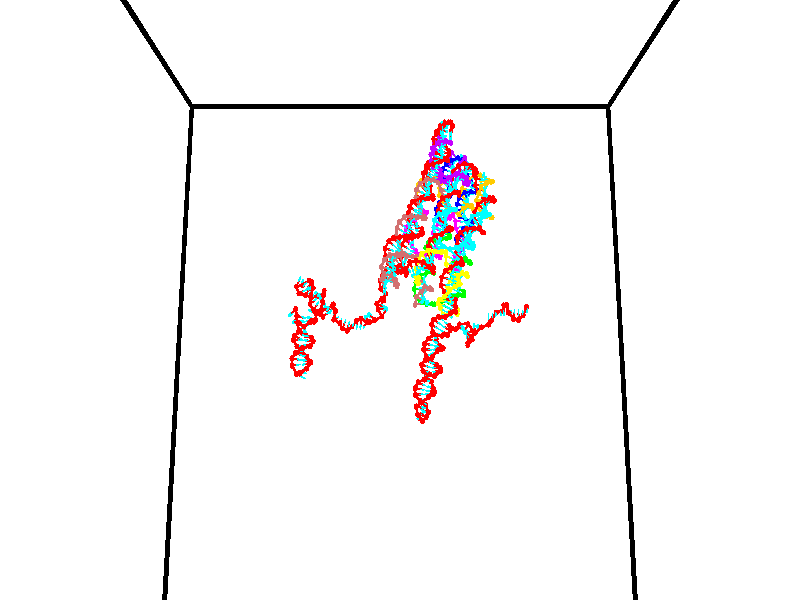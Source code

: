 // switches for output
#declare DRAW_BASES = 1; // possible values are 0, 1; only relevant for DNA ribbons
#declare DRAW_BASES_TYPE = 3; // possible values are 1, 2, 3; only relevant for DNA ribbons
#declare DRAW_FOG = 0; // set to 1 to enable fog

#include "colors.inc"

#include "transforms.inc"
background { rgb <1, 1, 1>}

#default {
   normal{
       ripples 0.25
       frequency 0.20
       turbulence 0.2
       lambda 5
   }
	finish {
		phong 0.1
		phong_size 40.
	}
}

// original window dimensions: 1024x640


// camera settings

camera {
	sky <0, 0.179814, -0.983701>
	up <0, 0.179814, -0.983701>
	right 1.6 * <1, 0, 0>
	location <35, 94.9851, 44.8844>
	look_at <35, 29.7336, 32.9568>
	direction <0, -65.2515, -11.9276>
	angle 67.0682
}


# declare cpy_camera_pos = <35, 94.9851, 44.8844>;
# if (DRAW_FOG = 1)
fog {
	fog_type 2
	up vnormalize(cpy_camera_pos)
	color rgbt<1,1,1,0.3>
	distance 1e-5
	fog_alt 3e-3
	fog_offset 56
}
# end


// LIGHTS

# declare lum = 6;
global_settings {
	ambient_light rgb lum * <0.05, 0.05, 0.05>
	max_trace_level 15
}# declare cpy_direct_light_amount = 0.25;
light_source
{	1000 * <-1, -1.16352, -0.803886>,
	rgb lum * cpy_direct_light_amount
	parallel
}

light_source
{	1000 * <1, 1.16352, 0.803886>,
	rgb lum * cpy_direct_light_amount
	parallel
}

// strand 0

// nucleotide -1

// particle -1
sphere {
	<24.475313, 34.911434, 34.675800> 0.250000
	pigment { color rgbt <1,0,0,0> }
	no_shadow
}
cylinder {
	<24.184433, 34.944439, 34.948380>,  <24.009905, 34.964241, 35.111927>, 0.100000
	pigment { color rgbt <1,0,0,0> }
	no_shadow
}
cylinder {
	<24.184433, 34.944439, 34.948380>,  <24.475313, 34.911434, 34.675800>, 0.100000
	pigment { color rgbt <1,0,0,0> }
	no_shadow
}

// particle -1
sphere {
	<24.184433, 34.944439, 34.948380> 0.100000
	pigment { color rgbt <1,0,0,0> }
	no_shadow
}
sphere {
	0, 1
	scale<0.080000,0.200000,0.300000>
	matrix <0.009551, -0.991437, 0.130234,
		0.686361, 0.101214, 0.720184,
		-0.727199, 0.082509, 0.681450,
		23.966274, 34.969193, 35.152813>
	pigment { color rgbt <0,1,1,0> }
	no_shadow
}
cylinder {
	<24.507088, 34.358791, 35.159019>,  <24.475313, 34.911434, 34.675800>, 0.130000
	pigment { color rgbt <1,0,0,0> }
	no_shadow
}

// nucleotide -1

// particle -1
sphere {
	<24.507088, 34.358791, 35.159019> 0.250000
	pigment { color rgbt <1,0,0,0> }
	no_shadow
}
cylinder {
	<24.849363, 34.162102, 35.223522>,  <25.054728, 34.044086, 35.262222>, 0.100000
	pigment { color rgbt <1,0,0,0> }
	no_shadow
}
cylinder {
	<24.849363, 34.162102, 35.223522>,  <24.507088, 34.358791, 35.159019>, 0.100000
	pigment { color rgbt <1,0,0,0> }
	no_shadow
}

// particle -1
sphere {
	<24.849363, 34.162102, 35.223522> 0.100000
	pigment { color rgbt <1,0,0,0> }
	no_shadow
}
sphere {
	0, 1
	scale<0.080000,0.200000,0.300000>
	matrix <0.007426, 0.323244, 0.946286,
		-0.517441, -0.808527, 0.280248,
		0.855687, -0.491728, 0.161255,
		25.106070, 34.014584, 35.271900>
	pigment { color rgbt <0,1,1,0> }
	no_shadow
}
cylinder {
	<24.383961, 33.870518, 35.574577>,  <24.507088, 34.358791, 35.159019>, 0.130000
	pigment { color rgbt <1,0,0,0> }
	no_shadow
}

// nucleotide -1

// particle -1
sphere {
	<24.383961, 33.870518, 35.574577> 0.250000
	pigment { color rgbt <1,0,0,0> }
	no_shadow
}
cylinder {
	<24.758432, 34.010105, 35.591518>,  <24.983114, 34.093857, 35.601681>, 0.100000
	pigment { color rgbt <1,0,0,0> }
	no_shadow
}
cylinder {
	<24.758432, 34.010105, 35.591518>,  <24.383961, 33.870518, 35.574577>, 0.100000
	pigment { color rgbt <1,0,0,0> }
	no_shadow
}

// particle -1
sphere {
	<24.758432, 34.010105, 35.591518> 0.100000
	pigment { color rgbt <1,0,0,0> }
	no_shadow
}
sphere {
	0, 1
	scale<0.080000,0.200000,0.300000>
	matrix <-0.197493, 0.422468, 0.884600,
		0.290804, -0.836507, 0.464423,
		0.936178, 0.348965, 0.042349,
		25.039286, 34.114796, 35.604221>
	pigment { color rgbt <0,1,1,0> }
	no_shadow
}
cylinder {
	<24.677197, 33.687195, 36.299736>,  <24.383961, 33.870518, 35.574577>, 0.130000
	pigment { color rgbt <1,0,0,0> }
	no_shadow
}

// nucleotide -1

// particle -1
sphere {
	<24.677197, 33.687195, 36.299736> 0.250000
	pigment { color rgbt <1,0,0,0> }
	no_shadow
}
cylinder {
	<24.963627, 33.944191, 36.190601>,  <25.135485, 34.098389, 36.125118>, 0.100000
	pigment { color rgbt <1,0,0,0> }
	no_shadow
}
cylinder {
	<24.963627, 33.944191, 36.190601>,  <24.677197, 33.687195, 36.299736>, 0.100000
	pigment { color rgbt <1,0,0,0> }
	no_shadow
}

// particle -1
sphere {
	<24.963627, 33.944191, 36.190601> 0.100000
	pigment { color rgbt <1,0,0,0> }
	no_shadow
}
sphere {
	0, 1
	scale<0.080000,0.200000,0.300000>
	matrix <0.116403, 0.275491, 0.954230,
		0.688248, -0.715061, 0.122485,
		0.716076, 0.642489, -0.272841,
		25.178450, 34.136936, 36.108749>
	pigment { color rgbt <0,1,1,0> }
	no_shadow
}
cylinder {
	<25.324734, 33.458973, 36.687912>,  <24.677197, 33.687195, 36.299736>, 0.130000
	pigment { color rgbt <1,0,0,0> }
	no_shadow
}

// nucleotide -1

// particle -1
sphere {
	<25.324734, 33.458973, 36.687912> 0.250000
	pigment { color rgbt <1,0,0,0> }
	no_shadow
}
cylinder {
	<25.333893, 33.843544, 36.578270>,  <25.339388, 34.074287, 36.512486>, 0.100000
	pigment { color rgbt <1,0,0,0> }
	no_shadow
}
cylinder {
	<25.333893, 33.843544, 36.578270>,  <25.324734, 33.458973, 36.687912>, 0.100000
	pigment { color rgbt <1,0,0,0> }
	no_shadow
}

// particle -1
sphere {
	<25.333893, 33.843544, 36.578270> 0.100000
	pigment { color rgbt <1,0,0,0> }
	no_shadow
}
sphere {
	0, 1
	scale<0.080000,0.200000,0.300000>
	matrix <-0.035803, 0.274794, 0.960837,
		0.999097, -0.012185, 0.040714,
		0.022896, 0.961426, -0.274109,
		25.340761, 34.131973, 36.496037>
	pigment { color rgbt <0,1,1,0> }
	no_shadow
}
cylinder {
	<25.967113, 33.744423, 36.933212>,  <25.324734, 33.458973, 36.687912>, 0.130000
	pigment { color rgbt <1,0,0,0> }
	no_shadow
}

// nucleotide -1

// particle -1
sphere {
	<25.967113, 33.744423, 36.933212> 0.250000
	pigment { color rgbt <1,0,0,0> }
	no_shadow
}
cylinder {
	<25.679401, 34.020981, 36.906082>,  <25.506773, 34.186916, 36.889805>, 0.100000
	pigment { color rgbt <1,0,0,0> }
	no_shadow
}
cylinder {
	<25.679401, 34.020981, 36.906082>,  <25.967113, 33.744423, 36.933212>, 0.100000
	pigment { color rgbt <1,0,0,0> }
	no_shadow
}

// particle -1
sphere {
	<25.679401, 34.020981, 36.906082> 0.100000
	pigment { color rgbt <1,0,0,0> }
	no_shadow
}
sphere {
	0, 1
	scale<0.080000,0.200000,0.300000>
	matrix <0.092089, 0.191652, 0.977133,
		0.688587, 0.696589, -0.201522,
		-0.719282, 0.691399, -0.067821,
		25.463617, 34.228401, 36.885735>
	pigment { color rgbt <0,1,1,0> }
	no_shadow
}
cylinder {
	<26.215034, 34.346931, 37.318836>,  <25.967113, 33.744423, 36.933212>, 0.130000
	pigment { color rgbt <1,0,0,0> }
	no_shadow
}

// nucleotide -1

// particle -1
sphere {
	<26.215034, 34.346931, 37.318836> 0.250000
	pigment { color rgbt <1,0,0,0> }
	no_shadow
}
cylinder {
	<25.816078, 34.346024, 37.289986>,  <25.576704, 34.345478, 37.272675>, 0.100000
	pigment { color rgbt <1,0,0,0> }
	no_shadow
}
cylinder {
	<25.816078, 34.346024, 37.289986>,  <26.215034, 34.346931, 37.318836>, 0.100000
	pigment { color rgbt <1,0,0,0> }
	no_shadow
}

// particle -1
sphere {
	<25.816078, 34.346024, 37.289986> 0.100000
	pigment { color rgbt <1,0,0,0> }
	no_shadow
}
sphere {
	0, 1
	scale<0.080000,0.200000,0.300000>
	matrix <-0.071705, 0.143619, 0.987032,
		0.008116, 0.989631, -0.143407,
		-0.997393, -0.002272, -0.072128,
		25.516861, 34.345341, 37.268349>
	pigment { color rgbt <0,1,1,0> }
	no_shadow
}
cylinder {
	<26.001223, 34.889038, 37.809322>,  <26.215034, 34.346931, 37.318836>, 0.130000
	pigment { color rgbt <1,0,0,0> }
	no_shadow
}

// nucleotide -1

// particle -1
sphere {
	<26.001223, 34.889038, 37.809322> 0.250000
	pigment { color rgbt <1,0,0,0> }
	no_shadow
}
cylinder {
	<25.695454, 34.641457, 37.737141>,  <25.511993, 34.492908, 37.693832>, 0.100000
	pigment { color rgbt <1,0,0,0> }
	no_shadow
}
cylinder {
	<25.695454, 34.641457, 37.737141>,  <26.001223, 34.889038, 37.809322>, 0.100000
	pigment { color rgbt <1,0,0,0> }
	no_shadow
}

// particle -1
sphere {
	<25.695454, 34.641457, 37.737141> 0.100000
	pigment { color rgbt <1,0,0,0> }
	no_shadow
}
sphere {
	0, 1
	scale<0.080000,0.200000,0.300000>
	matrix <-0.240776, 0.014429, 0.970473,
		-0.598070, 0.785299, -0.160058,
		-0.764421, -0.618949, -0.180451,
		25.466127, 34.455772, 37.683006>
	pigment { color rgbt <0,1,1,0> }
	no_shadow
}
cylinder {
	<25.302496, 35.256821, 38.022774>,  <26.001223, 34.889038, 37.809322>, 0.130000
	pigment { color rgbt <1,0,0,0> }
	no_shadow
}

// nucleotide -1

// particle -1
sphere {
	<25.302496, 35.256821, 38.022774> 0.250000
	pigment { color rgbt <1,0,0,0> }
	no_shadow
}
cylinder {
	<25.265944, 34.861404, 38.070824>,  <25.244013, 34.624153, 38.099655>, 0.100000
	pigment { color rgbt <1,0,0,0> }
	no_shadow
}
cylinder {
	<25.265944, 34.861404, 38.070824>,  <25.302496, 35.256821, 38.022774>, 0.100000
	pigment { color rgbt <1,0,0,0> }
	no_shadow
}

// particle -1
sphere {
	<25.265944, 34.861404, 38.070824> 0.100000
	pigment { color rgbt <1,0,0,0> }
	no_shadow
}
sphere {
	0, 1
	scale<0.080000,0.200000,0.300000>
	matrix <-0.106638, 0.129654, 0.985808,
		-0.990090, 0.077274, -0.117264,
		-0.091381, -0.988544, 0.120129,
		25.238529, 34.564842, 38.106861>
	pigment { color rgbt <0,1,1,0> }
	no_shadow
}
cylinder {
	<24.639448, 35.164551, 38.392815>,  <25.302496, 35.256821, 38.022774>, 0.130000
	pigment { color rgbt <1,0,0,0> }
	no_shadow
}

// nucleotide -1

// particle -1
sphere {
	<24.639448, 35.164551, 38.392815> 0.250000
	pigment { color rgbt <1,0,0,0> }
	no_shadow
}
cylinder {
	<24.829103, 34.817696, 38.453835>,  <24.942896, 34.609585, 38.490448>, 0.100000
	pigment { color rgbt <1,0,0,0> }
	no_shadow
}
cylinder {
	<24.829103, 34.817696, 38.453835>,  <24.639448, 35.164551, 38.392815>, 0.100000
	pigment { color rgbt <1,0,0,0> }
	no_shadow
}

// particle -1
sphere {
	<24.829103, 34.817696, 38.453835> 0.100000
	pigment { color rgbt <1,0,0,0> }
	no_shadow
}
sphere {
	0, 1
	scale<0.080000,0.200000,0.300000>
	matrix <-0.207716, 0.058206, 0.976456,
		-0.855598, -0.494662, -0.152520,
		0.474138, -0.867134, 0.152550,
		24.971344, 34.557556, 38.499599>
	pigment { color rgbt <0,1,1,0> }
	no_shadow
}
cylinder {
	<24.209225, 34.773914, 38.812737>,  <24.639448, 35.164551, 38.392815>, 0.130000
	pigment { color rgbt <1,0,0,0> }
	no_shadow
}

// nucleotide -1

// particle -1
sphere {
	<24.209225, 34.773914, 38.812737> 0.250000
	pigment { color rgbt <1,0,0,0> }
	no_shadow
}
cylinder {
	<24.585426, 34.647808, 38.863422>,  <24.811148, 34.572144, 38.893833>, 0.100000
	pigment { color rgbt <1,0,0,0> }
	no_shadow
}
cylinder {
	<24.585426, 34.647808, 38.863422>,  <24.209225, 34.773914, 38.812737>, 0.100000
	pigment { color rgbt <1,0,0,0> }
	no_shadow
}

// particle -1
sphere {
	<24.585426, 34.647808, 38.863422> 0.100000
	pigment { color rgbt <1,0,0,0> }
	no_shadow
}
sphere {
	0, 1
	scale<0.080000,0.200000,0.300000>
	matrix <-0.081017, 0.154092, 0.984729,
		-0.329982, -0.936408, 0.119382,
		0.940504, -0.315271, 0.126713,
		24.867579, 34.553226, 38.901436>
	pigment { color rgbt <0,1,1,0> }
	no_shadow
}
cylinder {
	<24.137344, 34.235939, 39.374180>,  <24.209225, 34.773914, 38.812737>, 0.130000
	pigment { color rgbt <1,0,0,0> }
	no_shadow
}

// nucleotide -1

// particle -1
sphere {
	<24.137344, 34.235939, 39.374180> 0.250000
	pigment { color rgbt <1,0,0,0> }
	no_shadow
}
cylinder {
	<24.497789, 34.407272, 39.347260>,  <24.714056, 34.510071, 39.331108>, 0.100000
	pigment { color rgbt <1,0,0,0> }
	no_shadow
}
cylinder {
	<24.497789, 34.407272, 39.347260>,  <24.137344, 34.235939, 39.374180>, 0.100000
	pigment { color rgbt <1,0,0,0> }
	no_shadow
}

// particle -1
sphere {
	<24.497789, 34.407272, 39.347260> 0.100000
	pigment { color rgbt <1,0,0,0> }
	no_shadow
}
sphere {
	0, 1
	scale<0.080000,0.200000,0.300000>
	matrix <0.093969, -0.041397, 0.994714,
		0.423283, -0.902672, -0.077553,
		0.901111, 0.428334, -0.067300,
		24.768124, 34.535774, 39.327068>
	pigment { color rgbt <0,1,1,0> }
	no_shadow
}
cylinder {
	<24.631462, 34.369465, 40.074181>,  <24.137344, 34.235939, 39.374180>, 0.130000
	pigment { color rgbt <1,0,0,0> }
	no_shadow
}

// nucleotide -1

// particle -1
sphere {
	<24.631462, 34.369465, 40.074181> 0.250000
	pigment { color rgbt <1,0,0,0> }
	no_shadow
}
cylinder {
	<24.995451, 34.351452, 40.239067>,  <25.213844, 34.340645, 40.337997>, 0.100000
	pigment { color rgbt <1,0,0,0> }
	no_shadow
}
cylinder {
	<24.995451, 34.351452, 40.239067>,  <24.631462, 34.369465, 40.074181>, 0.100000
	pigment { color rgbt <1,0,0,0> }
	no_shadow
}

// particle -1
sphere {
	<24.995451, 34.351452, 40.239067> 0.100000
	pigment { color rgbt <1,0,0,0> }
	no_shadow
}
sphere {
	0, 1
	scale<0.080000,0.200000,0.300000>
	matrix <0.413889, 0.159565, -0.896234,
		-0.025412, 0.986160, 0.163840,
		0.909972, -0.045037, 0.412216,
		25.268442, 34.337940, 40.362732>
	pigment { color rgbt <0,1,1,0> }
	no_shadow
}
cylinder {
	<25.034624, 35.001762, 40.021339>,  <24.631462, 34.369465, 40.074181>, 0.130000
	pigment { color rgbt <1,0,0,0> }
	no_shadow
}

// nucleotide -1

// particle -1
sphere {
	<25.034624, 35.001762, 40.021339> 0.250000
	pigment { color rgbt <1,0,0,0> }
	no_shadow
}
cylinder {
	<25.238146, 34.657440, 40.016811>,  <25.360258, 34.450848, 40.014095>, 0.100000
	pigment { color rgbt <1,0,0,0> }
	no_shadow
}
cylinder {
	<25.238146, 34.657440, 40.016811>,  <25.034624, 35.001762, 40.021339>, 0.100000
	pigment { color rgbt <1,0,0,0> }
	no_shadow
}

// particle -1
sphere {
	<25.238146, 34.657440, 40.016811> 0.100000
	pigment { color rgbt <1,0,0,0> }
	no_shadow
}
sphere {
	0, 1
	scale<0.080000,0.200000,0.300000>
	matrix <0.207124, 0.135171, -0.968932,
		0.835594, 0.490652, 0.247069,
		0.508805, -0.860807, -0.011322,
		25.390787, 34.399197, 40.013416>
	pigment { color rgbt <0,1,1,0> }
	no_shadow
}
cylinder {
	<25.724295, 34.996120, 39.692993>,  <25.034624, 35.001762, 40.021339>, 0.130000
	pigment { color rgbt <1,0,0,0> }
	no_shadow
}

// nucleotide -1

// particle -1
sphere {
	<25.724295, 34.996120, 39.692993> 0.250000
	pigment { color rgbt <1,0,0,0> }
	no_shadow
}
cylinder {
	<25.556166, 34.634861, 39.658001>,  <25.455288, 34.418106, 39.637005>, 0.100000
	pigment { color rgbt <1,0,0,0> }
	no_shadow
}
cylinder {
	<25.556166, 34.634861, 39.658001>,  <25.724295, 34.996120, 39.692993>, 0.100000
	pigment { color rgbt <1,0,0,0> }
	no_shadow
}

// particle -1
sphere {
	<25.556166, 34.634861, 39.658001> 0.100000
	pigment { color rgbt <1,0,0,0> }
	no_shadow
}
sphere {
	0, 1
	scale<0.080000,0.200000,0.300000>
	matrix <0.064757, 0.066306, -0.995696,
		0.905062, -0.424177, 0.030615,
		-0.420321, -0.903149, -0.087480,
		25.430069, 34.363914, 39.631756>
	pigment { color rgbt <0,1,1,0> }
	no_shadow
}
cylinder {
	<26.030390, 34.481010, 39.152233>,  <25.724295, 34.996120, 39.692993>, 0.130000
	pigment { color rgbt <1,0,0,0> }
	no_shadow
}

// nucleotide -1

// particle -1
sphere {
	<26.030390, 34.481010, 39.152233> 0.250000
	pigment { color rgbt <1,0,0,0> }
	no_shadow
}
cylinder {
	<25.654562, 34.362942, 39.221607>,  <25.429066, 34.292099, 39.263229>, 0.100000
	pigment { color rgbt <1,0,0,0> }
	no_shadow
}
cylinder {
	<25.654562, 34.362942, 39.221607>,  <26.030390, 34.481010, 39.152233>, 0.100000
	pigment { color rgbt <1,0,0,0> }
	no_shadow
}

// particle -1
sphere {
	<25.654562, 34.362942, 39.221607> 0.100000
	pigment { color rgbt <1,0,0,0> }
	no_shadow
}
sphere {
	0, 1
	scale<0.080000,0.200000,0.300000>
	matrix <-0.141904, -0.125244, -0.981925,
		0.311561, -0.947199, 0.075790,
		-0.939571, -0.295175, 0.173432,
		25.372690, 34.274391, 39.273636>
	pigment { color rgbt <0,1,1,0> }
	no_shadow
}
cylinder {
	<25.905371, 33.755650, 38.993629>,  <26.030390, 34.481010, 39.152233>, 0.130000
	pigment { color rgbt <1,0,0,0> }
	no_shadow
}

// nucleotide -1

// particle -1
sphere {
	<25.905371, 33.755650, 38.993629> 0.250000
	pigment { color rgbt <1,0,0,0> }
	no_shadow
}
cylinder {
	<25.572744, 33.975365, 38.960686>,  <25.373169, 34.107193, 38.940918>, 0.100000
	pigment { color rgbt <1,0,0,0> }
	no_shadow
}
cylinder {
	<25.572744, 33.975365, 38.960686>,  <25.905371, 33.755650, 38.993629>, 0.100000
	pigment { color rgbt <1,0,0,0> }
	no_shadow
}

// particle -1
sphere {
	<25.572744, 33.975365, 38.960686> 0.100000
	pigment { color rgbt <1,0,0,0> }
	no_shadow
}
sphere {
	0, 1
	scale<0.080000,0.200000,0.300000>
	matrix <-0.102636, -0.297698, -0.949127,
		-0.545859, -0.780809, 0.303932,
		-0.831567, 0.549284, -0.082362,
		25.323275, 34.140148, 38.935978>
	pigment { color rgbt <0,1,1,0> }
	no_shadow
}
cylinder {
	<25.470221, 33.369816, 38.532955>,  <25.905371, 33.755650, 38.993629>, 0.130000
	pigment { color rgbt <1,0,0,0> }
	no_shadow
}

// nucleotide -1

// particle -1
sphere {
	<25.470221, 33.369816, 38.532955> 0.250000
	pigment { color rgbt <1,0,0,0> }
	no_shadow
}
cylinder {
	<25.330254, 33.744514, 38.529770>,  <25.246273, 33.969334, 38.527859>, 0.100000
	pigment { color rgbt <1,0,0,0> }
	no_shadow
}
cylinder {
	<25.330254, 33.744514, 38.529770>,  <25.470221, 33.369816, 38.532955>, 0.100000
	pigment { color rgbt <1,0,0,0> }
	no_shadow
}

// particle -1
sphere {
	<25.330254, 33.744514, 38.529770> 0.100000
	pigment { color rgbt <1,0,0,0> }
	no_shadow
}
sphere {
	0, 1
	scale<0.080000,0.200000,0.300000>
	matrix <-0.134842, -0.058777, -0.989122,
		-0.927025, -0.345037, 0.146880,
		-0.349917, 0.936747, -0.007962,
		25.225279, 34.025539, 38.527382>
	pigment { color rgbt <0,1,1,0> }
	no_shadow
}
cylinder {
	<24.943087, 33.331841, 38.107319>,  <25.470221, 33.369816, 38.532955>, 0.130000
	pigment { color rgbt <1,0,0,0> }
	no_shadow
}

// nucleotide -1

// particle -1
sphere {
	<24.943087, 33.331841, 38.107319> 0.250000
	pigment { color rgbt <1,0,0,0> }
	no_shadow
}
cylinder {
	<25.016548, 33.725025, 38.110394>,  <25.060625, 33.960938, 38.112236>, 0.100000
	pigment { color rgbt <1,0,0,0> }
	no_shadow
}
cylinder {
	<25.016548, 33.725025, 38.110394>,  <24.943087, 33.331841, 38.107319>, 0.100000
	pigment { color rgbt <1,0,0,0> }
	no_shadow
}

// particle -1
sphere {
	<25.016548, 33.725025, 38.110394> 0.100000
	pigment { color rgbt <1,0,0,0> }
	no_shadow
}
sphere {
	0, 1
	scale<0.080000,0.200000,0.300000>
	matrix <-0.177144, 0.040785, -0.983340,
		-0.966898, 0.179232, 0.181616,
		0.183653, 0.982961, 0.007685,
		25.071644, 34.019913, 38.112698>
	pigment { color rgbt <0,1,1,0> }
	no_shadow
}
cylinder {
	<24.466969, 33.570274, 37.686569>,  <24.943087, 33.331841, 38.107319>, 0.130000
	pigment { color rgbt <1,0,0,0> }
	no_shadow
}

// nucleotide -1

// particle -1
sphere {
	<24.466969, 33.570274, 37.686569> 0.250000
	pigment { color rgbt <1,0,0,0> }
	no_shadow
}
cylinder {
	<24.750479, 33.852448, 37.685940>,  <24.920586, 34.021751, 37.685562>, 0.100000
	pigment { color rgbt <1,0,0,0> }
	no_shadow
}
cylinder {
	<24.750479, 33.852448, 37.685940>,  <24.466969, 33.570274, 37.686569>, 0.100000
	pigment { color rgbt <1,0,0,0> }
	no_shadow
}

// particle -1
sphere {
	<24.750479, 33.852448, 37.685940> 0.100000
	pigment { color rgbt <1,0,0,0> }
	no_shadow
}
sphere {
	0, 1
	scale<0.080000,0.200000,0.300000>
	matrix <-0.060068, 0.058125, -0.996500,
		-0.702871, 0.706391, 0.083571,
		0.708777, 0.705431, -0.001577,
		24.963112, 34.064075, 37.685467>
	pigment { color rgbt <0,1,1,0> }
	no_shadow
}
cylinder {
	<24.177399, 34.176693, 37.219398>,  <24.466969, 33.570274, 37.686569>, 0.130000
	pigment { color rgbt <1,0,0,0> }
	no_shadow
}

// nucleotide -1

// particle -1
sphere {
	<24.177399, 34.176693, 37.219398> 0.250000
	pigment { color rgbt <1,0,0,0> }
	no_shadow
}
cylinder {
	<24.575180, 34.134686, 37.221699>,  <24.813848, 34.109482, 37.223080>, 0.100000
	pigment { color rgbt <1,0,0,0> }
	no_shadow
}
cylinder {
	<24.575180, 34.134686, 37.221699>,  <24.177399, 34.176693, 37.219398>, 0.100000
	pigment { color rgbt <1,0,0,0> }
	no_shadow
}

// particle -1
sphere {
	<24.575180, 34.134686, 37.221699> 0.100000
	pigment { color rgbt <1,0,0,0> }
	no_shadow
}
sphere {
	0, 1
	scale<0.080000,0.200000,0.300000>
	matrix <0.003450, -0.022086, -0.999750,
		0.105118, 0.994225, -0.021601,
		0.994454, -0.105017, 0.005751,
		24.873516, 34.103180, 37.223423>
	pigment { color rgbt <0,1,1,0> }
	no_shadow
}
cylinder {
	<24.412266, 34.885723, 36.946838>,  <24.177399, 34.176693, 37.219398>, 0.130000
	pigment { color rgbt <1,0,0,0> }
	no_shadow
}

// nucleotide -1

// particle -1
sphere {
	<24.412266, 34.885723, 36.946838> 0.250000
	pigment { color rgbt <1,0,0,0> }
	no_shadow
}
cylinder {
	<24.776224, 34.810825, 37.094910>,  <24.994598, 34.765888, 37.183750>, 0.100000
	pigment { color rgbt <1,0,0,0> }
	no_shadow
}
cylinder {
	<24.776224, 34.810825, 37.094910>,  <24.412266, 34.885723, 36.946838>, 0.100000
	pigment { color rgbt <1,0,0,0> }
	no_shadow
}

// particle -1
sphere {
	<24.776224, 34.810825, 37.094910> 0.100000
	pigment { color rgbt <1,0,0,0> }
	no_shadow
}
sphere {
	0, 1
	scale<0.080000,0.200000,0.300000>
	matrix <0.345455, -0.152036, -0.926038,
		0.229674, 0.970477, -0.073653,
		0.909896, -0.187243, 0.370175,
		25.049192, 34.754654, 37.205963>
	pigment { color rgbt <0,1,1,0> }
	no_shadow
}
cylinder {
	<24.842682, 35.335602, 36.676327>,  <24.412266, 34.885723, 36.946838>, 0.130000
	pigment { color rgbt <1,0,0,0> }
	no_shadow
}

// nucleotide -1

// particle -1
sphere {
	<24.842682, 35.335602, 36.676327> 0.250000
	pigment { color rgbt <1,0,0,0> }
	no_shadow
}
cylinder {
	<25.020620, 34.988091, 36.763363>,  <25.127384, 34.779583, 36.815582>, 0.100000
	pigment { color rgbt <1,0,0,0> }
	no_shadow
}
cylinder {
	<25.020620, 34.988091, 36.763363>,  <24.842682, 35.335602, 36.676327>, 0.100000
	pigment { color rgbt <1,0,0,0> }
	no_shadow
}

// particle -1
sphere {
	<25.020620, 34.988091, 36.763363> 0.100000
	pigment { color rgbt <1,0,0,0> }
	no_shadow
}
sphere {
	0, 1
	scale<0.080000,0.200000,0.300000>
	matrix <0.216852, -0.131238, -0.967343,
		0.868958, 0.477503, 0.130015,
		0.444846, -0.868774, 0.217588,
		25.154074, 34.727459, 36.828640>
	pigment { color rgbt <0,1,1,0> }
	no_shadow
}
cylinder {
	<24.806387, 35.226597, 35.944725>,  <24.842682, 35.335602, 36.676327>, 0.130000
	pigment { color rgbt <1,0,0,0> }
	no_shadow
}

// nucleotide -1

// particle -1
sphere {
	<24.806387, 35.226597, 35.944725> 0.250000
	pigment { color rgbt <1,0,0,0> }
	no_shadow
}
cylinder {
	<24.526102, 34.961094, 35.840088>,  <24.357931, 34.801792, 35.777306>, 0.100000
	pigment { color rgbt <1,0,0,0> }
	no_shadow
}
cylinder {
	<24.526102, 34.961094, 35.840088>,  <24.806387, 35.226597, 35.944725>, 0.100000
	pigment { color rgbt <1,0,0,0> }
	no_shadow
}

// particle -1
sphere {
	<24.526102, 34.961094, 35.840088> 0.100000
	pigment { color rgbt <1,0,0,0> }
	no_shadow
}
sphere {
	0, 1
	scale<0.080000,0.200000,0.300000>
	matrix <0.438500, -0.689910, 0.575971,
		-0.562778, 0.288883, 0.774485,
		-0.700713, -0.663756, -0.261591,
		24.315887, 34.761967, 35.761612>
	pigment { color rgbt <0,1,1,0> }
	no_shadow
}
cylinder {
	<25.424879, 35.386719, 36.225700>,  <24.806387, 35.226597, 35.944725>, 0.130000
	pigment { color rgbt <1,0,0,0> }
	no_shadow
}

// nucleotide -1

// particle -1
sphere {
	<25.424879, 35.386719, 36.225700> 0.250000
	pigment { color rgbt <1,0,0,0> }
	no_shadow
}
cylinder {
	<25.386620, 34.994324, 36.293259>,  <25.363665, 34.758888, 36.333794>, 0.100000
	pigment { color rgbt <1,0,0,0> }
	no_shadow
}
cylinder {
	<25.386620, 34.994324, 36.293259>,  <25.424879, 35.386719, 36.225700>, 0.100000
	pigment { color rgbt <1,0,0,0> }
	no_shadow
}

// particle -1
sphere {
	<25.386620, 34.994324, 36.293259> 0.100000
	pigment { color rgbt <1,0,0,0> }
	no_shadow
}
sphere {
	0, 1
	scale<0.080000,0.200000,0.300000>
	matrix <0.115358, -0.179450, -0.976980,
		0.988708, -0.073961, 0.130328,
		-0.095646, -0.980982, 0.168892,
		25.357925, 34.700027, 36.343925>
	pigment { color rgbt <0,1,1,0> }
	no_shadow
}
cylinder {
	<25.949799, 35.083591, 35.831928>,  <25.424879, 35.386719, 36.225700>, 0.130000
	pigment { color rgbt <1,0,0,0> }
	no_shadow
}

// nucleotide -1

// particle -1
sphere {
	<25.949799, 35.083591, 35.831928> 0.250000
	pigment { color rgbt <1,0,0,0> }
	no_shadow
}
cylinder {
	<25.713074, 34.771320, 35.912235>,  <25.571039, 34.583958, 35.960419>, 0.100000
	pigment { color rgbt <1,0,0,0> }
	no_shadow
}
cylinder {
	<25.713074, 34.771320, 35.912235>,  <25.949799, 35.083591, 35.831928>, 0.100000
	pigment { color rgbt <1,0,0,0> }
	no_shadow
}

// particle -1
sphere {
	<25.713074, 34.771320, 35.912235> 0.100000
	pigment { color rgbt <1,0,0,0> }
	no_shadow
}
sphere {
	0, 1
	scale<0.080000,0.200000,0.300000>
	matrix <0.142680, -0.346590, -0.927102,
		0.793348, -0.520023, 0.316503,
		-0.591811, -0.780673, 0.200770,
		25.535530, 34.537117, 35.972466>
	pigment { color rgbt <0,1,1,0> }
	no_shadow
}
cylinder {
	<26.294149, 34.483070, 35.696445>,  <25.949799, 35.083591, 35.831928>, 0.130000
	pigment { color rgbt <1,0,0,0> }
	no_shadow
}

// nucleotide -1

// particle -1
sphere {
	<26.294149, 34.483070, 35.696445> 0.250000
	pigment { color rgbt <1,0,0,0> }
	no_shadow
}
cylinder {
	<25.918800, 34.348370, 35.665329>,  <25.693590, 34.267548, 35.646660>, 0.100000
	pigment { color rgbt <1,0,0,0> }
	no_shadow
}
cylinder {
	<25.918800, 34.348370, 35.665329>,  <26.294149, 34.483070, 35.696445>, 0.100000
	pigment { color rgbt <1,0,0,0> }
	no_shadow
}

// particle -1
sphere {
	<25.918800, 34.348370, 35.665329> 0.100000
	pigment { color rgbt <1,0,0,0> }
	no_shadow
}
sphere {
	0, 1
	scale<0.080000,0.200000,0.300000>
	matrix <0.176987, -0.274871, -0.945051,
		0.296865, -0.900580, 0.317532,
		-0.938374, -0.336752, -0.077791,
		25.637287, 34.247345, 35.641991>
	pigment { color rgbt <0,1,1,0> }
	no_shadow
}
cylinder {
	<26.362734, 33.805939, 35.414402>,  <26.294149, 34.483070, 35.696445>, 0.130000
	pigment { color rgbt <1,0,0,0> }
	no_shadow
}

// nucleotide -1

// particle -1
sphere {
	<26.362734, 33.805939, 35.414402> 0.250000
	pigment { color rgbt <1,0,0,0> }
	no_shadow
}
cylinder {
	<25.991903, 33.939075, 35.345417>,  <25.769405, 34.018959, 35.304028>, 0.100000
	pigment { color rgbt <1,0,0,0> }
	no_shadow
}
cylinder {
	<25.991903, 33.939075, 35.345417>,  <26.362734, 33.805939, 35.414402>, 0.100000
	pigment { color rgbt <1,0,0,0> }
	no_shadow
}

// particle -1
sphere {
	<25.991903, 33.939075, 35.345417> 0.100000
	pigment { color rgbt <1,0,0,0> }
	no_shadow
}
sphere {
	0, 1
	scale<0.080000,0.200000,0.300000>
	matrix <0.029450, -0.393969, -0.918652,
		-0.373709, -0.856742, 0.355438,
		-0.927078, 0.332840, -0.172460,
		25.713781, 34.038929, 35.293678>
	pigment { color rgbt <0,1,1,0> }
	no_shadow
}
cylinder {
	<26.351086, 33.351078, 34.836857>,  <26.362734, 33.805939, 35.414402>, 0.130000
	pigment { color rgbt <1,0,0,0> }
	no_shadow
}

// nucleotide -1

// particle -1
sphere {
	<26.351086, 33.351078, 34.836857> 0.250000
	pigment { color rgbt <1,0,0,0> }
	no_shadow
}
cylinder {
	<25.992138, 33.282093, 34.674385>,  <25.776770, 33.240704, 34.576900>, 0.100000
	pigment { color rgbt <1,0,0,0> }
	no_shadow
}
cylinder {
	<25.992138, 33.282093, 34.674385>,  <26.351086, 33.351078, 34.836857>, 0.100000
	pigment { color rgbt <1,0,0,0> }
	no_shadow
}

// particle -1
sphere {
	<25.992138, 33.282093, 34.674385> 0.100000
	pigment { color rgbt <1,0,0,0> }
	no_shadow
}
sphere {
	0, 1
	scale<0.080000,0.200000,0.300000>
	matrix <-0.240287, -0.581062, 0.777579,
		-0.370118, 0.795376, 0.479988,
		-0.897371, -0.172461, -0.406180,
		25.722927, 33.230354, 34.552532>
	pigment { color rgbt <0,1,1,0> }
	no_shadow
}
cylinder {
	<27.045891, 33.346817, 35.083717>,  <26.351086, 33.351078, 34.836857>, 0.130000
	pigment { color rgbt <1,0,0,0> }
	no_shadow
}

// nucleotide -1

// particle -1
sphere {
	<27.045891, 33.346817, 35.083717> 0.250000
	pigment { color rgbt <1,0,0,0> }
	no_shadow
}
cylinder {
	<27.380936, 33.432091, 34.882538>,  <27.581963, 33.483257, 34.761829>, 0.100000
	pigment { color rgbt <1,0,0,0> }
	no_shadow
}
cylinder {
	<27.380936, 33.432091, 34.882538>,  <27.045891, 33.346817, 35.083717>, 0.100000
	pigment { color rgbt <1,0,0,0> }
	no_shadow
}

// particle -1
sphere {
	<27.380936, 33.432091, 34.882538> 0.100000
	pigment { color rgbt <1,0,0,0> }
	no_shadow
}
sphere {
	0, 1
	scale<0.080000,0.200000,0.300000>
	matrix <-0.461162, -0.217539, -0.860237,
		-0.292801, 0.952485, -0.083900,
		0.837614, 0.213187, -0.502945,
		27.632219, 33.496048, 34.731655>
	pigment { color rgbt <0,1,1,0> }
	no_shadow
}
cylinder {
	<26.903503, 33.903816, 34.608952>,  <27.045891, 33.346817, 35.083717>, 0.130000
	pigment { color rgbt <1,0,0,0> }
	no_shadow
}

// nucleotide -1

// particle -1
sphere {
	<26.903503, 33.903816, 34.608952> 0.250000
	pigment { color rgbt <1,0,0,0> }
	no_shadow
}
cylinder {
	<27.186682, 33.662006, 34.462875>,  <27.356588, 33.516918, 34.375229>, 0.100000
	pigment { color rgbt <1,0,0,0> }
	no_shadow
}
cylinder {
	<27.186682, 33.662006, 34.462875>,  <26.903503, 33.903816, 34.608952>, 0.100000
	pigment { color rgbt <1,0,0,0> }
	no_shadow
}

// particle -1
sphere {
	<27.186682, 33.662006, 34.462875> 0.100000
	pigment { color rgbt <1,0,0,0> }
	no_shadow
}
sphere {
	0, 1
	scale<0.080000,0.200000,0.300000>
	matrix <-0.625300, -0.296100, -0.722029,
		0.328353, 0.739508, -0.587632,
		0.707944, -0.604527, -0.365189,
		27.399065, 33.480648, 34.353317>
	pigment { color rgbt <0,1,1,0> }
	no_shadow
}
cylinder {
	<27.031418, 34.014076, 33.876953>,  <26.903503, 33.903816, 34.608952>, 0.130000
	pigment { color rgbt <1,0,0,0> }
	no_shadow
}

// nucleotide -1

// particle -1
sphere {
	<27.031418, 34.014076, 33.876953> 0.250000
	pigment { color rgbt <1,0,0,0> }
	no_shadow
}
cylinder {
	<27.113871, 33.630806, 33.956364>,  <27.163342, 33.400845, 34.004009>, 0.100000
	pigment { color rgbt <1,0,0,0> }
	no_shadow
}
cylinder {
	<27.113871, 33.630806, 33.956364>,  <27.031418, 34.014076, 33.876953>, 0.100000
	pigment { color rgbt <1,0,0,0> }
	no_shadow
}

// particle -1
sphere {
	<27.113871, 33.630806, 33.956364> 0.100000
	pigment { color rgbt <1,0,0,0> }
	no_shadow
}
sphere {
	0, 1
	scale<0.080000,0.200000,0.300000>
	matrix <-0.581656, -0.283129, -0.762570,
		0.786884, 0.041717, -0.615690,
		0.206131, -0.958174, 0.198525,
		27.175711, 33.343353, 34.015923>
	pigment { color rgbt <0,1,1,0> }
	no_shadow
}
cylinder {
	<27.144438, 33.668640, 33.219139>,  <27.031418, 34.014076, 33.876953>, 0.130000
	pigment { color rgbt <1,0,0,0> }
	no_shadow
}

// nucleotide -1

// particle -1
sphere {
	<27.144438, 33.668640, 33.219139> 0.250000
	pigment { color rgbt <1,0,0,0> }
	no_shadow
}
cylinder {
	<27.027699, 33.373711, 33.462833>,  <26.957655, 33.196751, 33.609051>, 0.100000
	pigment { color rgbt <1,0,0,0> }
	no_shadow
}
cylinder {
	<27.027699, 33.373711, 33.462833>,  <27.144438, 33.668640, 33.219139>, 0.100000
	pigment { color rgbt <1,0,0,0> }
	no_shadow
}

// particle -1
sphere {
	<27.027699, 33.373711, 33.462833> 0.100000
	pigment { color rgbt <1,0,0,0> }
	no_shadow
}
sphere {
	0, 1
	scale<0.080000,0.200000,0.300000>
	matrix <-0.624768, -0.335341, -0.705132,
		0.724216, -0.586426, -0.362789,
		-0.291849, -0.737327, 0.609240,
		26.940144, 33.152512, 33.645607>
	pigment { color rgbt <0,1,1,0> }
	no_shadow
}
cylinder {
	<27.075508, 33.079330, 32.737595>,  <27.144438, 33.668640, 33.219139>, 0.130000
	pigment { color rgbt <1,0,0,0> }
	no_shadow
}

// nucleotide -1

// particle -1
sphere {
	<27.075508, 33.079330, 32.737595> 0.250000
	pigment { color rgbt <1,0,0,0> }
	no_shadow
}
cylinder {
	<26.864431, 32.987263, 33.064659>,  <26.737785, 32.932022, 33.260899>, 0.100000
	pigment { color rgbt <1,0,0,0> }
	no_shadow
}
cylinder {
	<26.864431, 32.987263, 33.064659>,  <27.075508, 33.079330, 32.737595>, 0.100000
	pigment { color rgbt <1,0,0,0> }
	no_shadow
}

// particle -1
sphere {
	<26.864431, 32.987263, 33.064659> 0.100000
	pigment { color rgbt <1,0,0,0> }
	no_shadow
}
sphere {
	0, 1
	scale<0.080000,0.200000,0.300000>
	matrix <-0.677056, -0.467335, -0.568501,
		0.512970, -0.853594, 0.090773,
		-0.527690, -0.230165, 0.817659,
		26.706125, 32.918213, 33.309956>
	pigment { color rgbt <0,1,1,0> }
	no_shadow
}
cylinder {
	<26.947027, 32.239651, 32.864628>,  <27.075508, 33.079330, 32.737595>, 0.130000
	pigment { color rgbt <1,0,0,0> }
	no_shadow
}

// nucleotide -1

// particle -1
sphere {
	<26.947027, 32.239651, 32.864628> 0.250000
	pigment { color rgbt <1,0,0,0> }
	no_shadow
}
cylinder {
	<26.677773, 32.509312, 32.986221>,  <26.516220, 32.671108, 33.059177>, 0.100000
	pigment { color rgbt <1,0,0,0> }
	no_shadow
}
cylinder {
	<26.677773, 32.509312, 32.986221>,  <26.947027, 32.239651, 32.864628>, 0.100000
	pigment { color rgbt <1,0,0,0> }
	no_shadow
}

// particle -1
sphere {
	<26.677773, 32.509312, 32.986221> 0.100000
	pigment { color rgbt <1,0,0,0> }
	no_shadow
}
sphere {
	0, 1
	scale<0.080000,0.200000,0.300000>
	matrix <-0.717598, -0.496107, -0.488805,
		-0.178718, -0.547174, 0.817717,
		-0.673136, 0.674150, 0.303988,
		26.475832, 32.711555, 33.077419>
	pigment { color rgbt <0,1,1,0> }
	no_shadow
}
cylinder {
	<26.371122, 32.010250, 33.024078>,  <26.947027, 32.239651, 32.864628>, 0.130000
	pigment { color rgbt <1,0,0,0> }
	no_shadow
}

// nucleotide -1

// particle -1
sphere {
	<26.371122, 32.010250, 33.024078> 0.250000
	pigment { color rgbt <1,0,0,0> }
	no_shadow
}
cylinder {
	<26.247278, 32.379311, 32.932125>,  <26.172972, 32.600746, 32.876953>, 0.100000
	pigment { color rgbt <1,0,0,0> }
	no_shadow
}
cylinder {
	<26.247278, 32.379311, 32.932125>,  <26.371122, 32.010250, 33.024078>, 0.100000
	pigment { color rgbt <1,0,0,0> }
	no_shadow
}

// particle -1
sphere {
	<26.247278, 32.379311, 32.932125> 0.100000
	pigment { color rgbt <1,0,0,0> }
	no_shadow
}
sphere {
	0, 1
	scale<0.080000,0.200000,0.300000>
	matrix <-0.799500, -0.383476, -0.462327,
		-0.514725, 0.040653, 0.856391,
		-0.309610, 0.922656, -0.229887,
		26.154394, 32.656109, 32.863159>
	pigment { color rgbt <0,1,1,0> }
	no_shadow
}
cylinder {
	<25.622776, 32.065178, 33.116798>,  <26.371122, 32.010250, 33.024078>, 0.130000
	pigment { color rgbt <1,0,0,0> }
	no_shadow
}

// nucleotide -1

// particle -1
sphere {
	<25.622776, 32.065178, 33.116798> 0.250000
	pigment { color rgbt <1,0,0,0> }
	no_shadow
}
cylinder {
	<25.706573, 32.360310, 32.860134>,  <25.756853, 32.537388, 32.706135>, 0.100000
	pigment { color rgbt <1,0,0,0> }
	no_shadow
}
cylinder {
	<25.706573, 32.360310, 32.860134>,  <25.622776, 32.065178, 33.116798>, 0.100000
	pigment { color rgbt <1,0,0,0> }
	no_shadow
}

// particle -1
sphere {
	<25.706573, 32.360310, 32.860134> 0.100000
	pigment { color rgbt <1,0,0,0> }
	no_shadow
}
sphere {
	0, 1
	scale<0.080000,0.200000,0.300000>
	matrix <-0.802547, -0.245136, -0.543899,
		-0.558596, 0.628905, 0.540785,
		0.209495, 0.737826, -0.641658,
		25.769423, 32.581657, 32.667637>
	pigment { color rgbt <0,1,1,0> }
	no_shadow
}
cylinder {
	<25.035286, 32.461720, 33.031414>,  <25.622776, 32.065178, 33.116798>, 0.130000
	pigment { color rgbt <1,0,0,0> }
	no_shadow
}

// nucleotide -1

// particle -1
sphere {
	<25.035286, 32.461720, 33.031414> 0.250000
	pigment { color rgbt <1,0,0,0> }
	no_shadow
}
cylinder {
	<25.271465, 32.465237, 32.708603>,  <25.413174, 32.467346, 32.514915>, 0.100000
	pigment { color rgbt <1,0,0,0> }
	no_shadow
}
cylinder {
	<25.271465, 32.465237, 32.708603>,  <25.035286, 32.461720, 33.031414>, 0.100000
	pigment { color rgbt <1,0,0,0> }
	no_shadow
}

// particle -1
sphere {
	<25.271465, 32.465237, 32.708603> 0.100000
	pigment { color rgbt <1,0,0,0> }
	no_shadow
}
sphere {
	0, 1
	scale<0.080000,0.200000,0.300000>
	matrix <-0.760917, -0.327253, -0.560278,
		-0.269030, 0.944896, -0.186534,
		0.590448, 0.008794, -0.807028,
		25.448599, 32.467876, 32.466496>
	pigment { color rgbt <0,1,1,0> }
	no_shadow
}
cylinder {
	<24.395744, 32.875820, 32.952824>,  <25.035286, 32.461720, 33.031414>, 0.130000
	pigment { color rgbt <1,0,0,0> }
	no_shadow
}

// nucleotide -1

// particle -1
sphere {
	<24.395744, 32.875820, 32.952824> 0.250000
	pigment { color rgbt <1,0,0,0> }
	no_shadow
}
cylinder {
	<24.729609, 33.076057, 32.860958>,  <24.929928, 33.196201, 32.805840>, 0.100000
	pigment { color rgbt <1,0,0,0> }
	no_shadow
}
cylinder {
	<24.729609, 33.076057, 32.860958>,  <24.395744, 32.875820, 32.952824>, 0.100000
	pigment { color rgbt <1,0,0,0> }
	no_shadow
}

// particle -1
sphere {
	<24.729609, 33.076057, 32.860958> 0.100000
	pigment { color rgbt <1,0,0,0> }
	no_shadow
}
sphere {
	0, 1
	scale<0.080000,0.200000,0.300000>
	matrix <-0.427099, 0.325013, -0.843773,
		-0.347743, 0.802355, 0.485079,
		0.834663, 0.500593, -0.229664,
		24.980007, 33.226234, 32.792057>
	pigment { color rgbt <0,1,1,0> }
	no_shadow
}
cylinder {
	<24.095890, 32.681522, 32.291451>,  <24.395744, 32.875820, 32.952824>, 0.130000
	pigment { color rgbt <1,0,0,0> }
	no_shadow
}

// nucleotide -1

// particle -1
sphere {
	<24.095890, 32.681522, 32.291451> 0.250000
	pigment { color rgbt <1,0,0,0> }
	no_shadow
}
cylinder {
	<24.284409, 32.758038, 31.947058>,  <24.397520, 32.803947, 31.740421>, 0.100000
	pigment { color rgbt <1,0,0,0> }
	no_shadow
}
cylinder {
	<24.284409, 32.758038, 31.947058>,  <24.095890, 32.681522, 32.291451>, 0.100000
	pigment { color rgbt <1,0,0,0> }
	no_shadow
}

// particle -1
sphere {
	<24.284409, 32.758038, 31.947058> 0.100000
	pigment { color rgbt <1,0,0,0> }
	no_shadow
}
sphere {
	0, 1
	scale<0.080000,0.200000,0.300000>
	matrix <0.855720, 0.137239, 0.498908,
		0.213593, -0.971893, -0.099005,
		0.471298, 0.191284, -0.860981,
		24.425798, 32.815422, 31.688763>
	pigment { color rgbt <0,1,1,0> }
	no_shadow
}
cylinder {
	<24.664146, 32.231895, 32.095791>,  <24.095890, 32.681522, 32.291451>, 0.130000
	pigment { color rgbt <1,0,0,0> }
	no_shadow
}

// nucleotide -1

// particle -1
sphere {
	<24.664146, 32.231895, 32.095791> 0.250000
	pigment { color rgbt <1,0,0,0> }
	no_shadow
}
cylinder {
	<24.727661, 32.603760, 31.962811>,  <24.765770, 32.826878, 31.883022>, 0.100000
	pigment { color rgbt <1,0,0,0> }
	no_shadow
}
cylinder {
	<24.727661, 32.603760, 31.962811>,  <24.664146, 32.231895, 32.095791>, 0.100000
	pigment { color rgbt <1,0,0,0> }
	no_shadow
}

// particle -1
sphere {
	<24.727661, 32.603760, 31.962811> 0.100000
	pigment { color rgbt <1,0,0,0> }
	no_shadow
}
sphere {
	0, 1
	scale<0.080000,0.200000,0.300000>
	matrix <0.782934, 0.086581, 0.616051,
		0.601500, -0.358108, -0.714112,
		0.158785, 0.929657, -0.332453,
		24.775297, 32.882656, 31.863075>
	pigment { color rgbt <0,1,1,0> }
	no_shadow
}
cylinder {
	<25.367903, 32.412910, 31.687716>,  <24.664146, 32.231895, 32.095791>, 0.130000
	pigment { color rgbt <1,0,0,0> }
	no_shadow
}

// nucleotide -1

// particle -1
sphere {
	<25.367903, 32.412910, 31.687716> 0.250000
	pigment { color rgbt <1,0,0,0> }
	no_shadow
}
cylinder {
	<25.168787, 32.652916, 31.938213>,  <25.049318, 32.796921, 32.088512>, 0.100000
	pigment { color rgbt <1,0,0,0> }
	no_shadow
}
cylinder {
	<25.168787, 32.652916, 31.938213>,  <25.367903, 32.412910, 31.687716>, 0.100000
	pigment { color rgbt <1,0,0,0> }
	no_shadow
}

// particle -1
sphere {
	<25.168787, 32.652916, 31.938213> 0.100000
	pigment { color rgbt <1,0,0,0> }
	no_shadow
}
sphere {
	0, 1
	scale<0.080000,0.200000,0.300000>
	matrix <0.759727, -0.046631, 0.648568,
		0.418354, 0.798627, -0.432637,
		-0.497790, 0.600017, 0.626247,
		25.019449, 32.832920, 32.126087>
	pigment { color rgbt <0,1,1,0> }
	no_shadow
}
cylinder {
	<25.743877, 33.087894, 31.966459>,  <25.367903, 32.412910, 31.687716>, 0.130000
	pigment { color rgbt <1,0,0,0> }
	no_shadow
}

// nucleotide -1

// particle -1
sphere {
	<25.743877, 33.087894, 31.966459> 0.250000
	pigment { color rgbt <1,0,0,0> }
	no_shadow
}
cylinder {
	<25.496363, 32.942188, 32.244858>,  <25.347855, 32.854763, 32.411896>, 0.100000
	pigment { color rgbt <1,0,0,0> }
	no_shadow
}
cylinder {
	<25.496363, 32.942188, 32.244858>,  <25.743877, 33.087894, 31.966459>, 0.100000
	pigment { color rgbt <1,0,0,0> }
	no_shadow
}

// particle -1
sphere {
	<25.496363, 32.942188, 32.244858> 0.100000
	pigment { color rgbt <1,0,0,0> }
	no_shadow
}
sphere {
	0, 1
	scale<0.080000,0.200000,0.300000>
	matrix <0.760148, -0.054129, 0.647492,
		-0.198188, 0.929719, 0.310393,
		-0.618787, -0.364270, 0.695996,
		25.310726, 32.832909, 32.453655>
	pigment { color rgbt <0,1,1,0> }
	no_shadow
}
cylinder {
	<25.955652, 33.364243, 32.555687>,  <25.743877, 33.087894, 31.966459>, 0.130000
	pigment { color rgbt <1,0,0,0> }
	no_shadow
}

// nucleotide -1

// particle -1
sphere {
	<25.955652, 33.364243, 32.555687> 0.250000
	pigment { color rgbt <1,0,0,0> }
	no_shadow
}
cylinder {
	<25.740383, 33.066906, 32.714588>,  <25.611221, 32.888504, 32.809929>, 0.100000
	pigment { color rgbt <1,0,0,0> }
	no_shadow
}
cylinder {
	<25.740383, 33.066906, 32.714588>,  <25.955652, 33.364243, 32.555687>, 0.100000
	pigment { color rgbt <1,0,0,0> }
	no_shadow
}

// particle -1
sphere {
	<25.740383, 33.066906, 32.714588> 0.100000
	pigment { color rgbt <1,0,0,0> }
	no_shadow
}
sphere {
	0, 1
	scale<0.080000,0.200000,0.300000>
	matrix <0.703448, -0.136527, 0.697511,
		-0.464255, 0.654827, 0.596379,
		-0.538172, -0.743345, 0.397253,
		25.578932, 32.843903, 32.833763>
	pigment { color rgbt <0,1,1,0> }
	no_shadow
}
cylinder {
	<25.742630, 33.405125, 33.260353>,  <25.955652, 33.364243, 32.555687>, 0.130000
	pigment { color rgbt <1,0,0,0> }
	no_shadow
}

// nucleotide -1

// particle -1
sphere {
	<25.742630, 33.405125, 33.260353> 0.250000
	pigment { color rgbt <1,0,0,0> }
	no_shadow
}
cylinder {
	<25.803913, 33.015186, 33.195602>,  <25.840683, 32.781223, 33.156754>, 0.100000
	pigment { color rgbt <1,0,0,0> }
	no_shadow
}
cylinder {
	<25.803913, 33.015186, 33.195602>,  <25.742630, 33.405125, 33.260353>, 0.100000
	pigment { color rgbt <1,0,0,0> }
	no_shadow
}

// particle -1
sphere {
	<25.803913, 33.015186, 33.195602> 0.100000
	pigment { color rgbt <1,0,0,0> }
	no_shadow
}
sphere {
	0, 1
	scale<0.080000,0.200000,0.300000>
	matrix <0.758380, 0.010969, 0.651720,
		-0.633550, -0.222613, 0.740984,
		0.153209, -0.974845, -0.161876,
		25.849876, 32.722733, 33.147041>
	pigment { color rgbt <0,1,1,0> }
	no_shadow
}
cylinder {
	<25.614731, 33.025684, 33.930069>,  <25.742630, 33.405125, 33.260353>, 0.130000
	pigment { color rgbt <1,0,0,0> }
	no_shadow
}

// nucleotide -1

// particle -1
sphere {
	<25.614731, 33.025684, 33.930069> 0.250000
	pigment { color rgbt <1,0,0,0> }
	no_shadow
}
cylinder {
	<25.872749, 32.847130, 33.681984>,  <26.027559, 32.739998, 33.533134>, 0.100000
	pigment { color rgbt <1,0,0,0> }
	no_shadow
}
cylinder {
	<25.872749, 32.847130, 33.681984>,  <25.614731, 33.025684, 33.930069>, 0.100000
	pigment { color rgbt <1,0,0,0> }
	no_shadow
}

// particle -1
sphere {
	<25.872749, 32.847130, 33.681984> 0.100000
	pigment { color rgbt <1,0,0,0> }
	no_shadow
}
sphere {
	0, 1
	scale<0.080000,0.200000,0.300000>
	matrix <0.729267, 0.117199, 0.674117,
		-0.228226, -0.887134, 0.401130,
		0.645045, -0.446382, -0.620210,
		26.066263, 32.713215, 33.495922>
	pigment { color rgbt <0,1,1,0> }
	no_shadow
}
cylinder {
	<25.942032, 32.544849, 34.367027>,  <25.614731, 33.025684, 33.930069>, 0.130000
	pigment { color rgbt <1,0,0,0> }
	no_shadow
}

// nucleotide -1

// particle -1
sphere {
	<25.942032, 32.544849, 34.367027> 0.250000
	pigment { color rgbt <1,0,0,0> }
	no_shadow
}
cylinder {
	<26.175716, 32.655148, 34.061699>,  <26.315928, 32.721325, 33.878502>, 0.100000
	pigment { color rgbt <1,0,0,0> }
	no_shadow
}
cylinder {
	<26.175716, 32.655148, 34.061699>,  <25.942032, 32.544849, 34.367027>, 0.100000
	pigment { color rgbt <1,0,0,0> }
	no_shadow
}

// particle -1
sphere {
	<26.175716, 32.655148, 34.061699> 0.100000
	pigment { color rgbt <1,0,0,0> }
	no_shadow
}
sphere {
	0, 1
	scale<0.080000,0.200000,0.300000>
	matrix <0.750430, 0.174689, 0.637447,
		0.309116, -0.945225, -0.104870,
		0.584211, 0.275743, -0.763323,
		26.350981, 32.737869, 33.832703>
	pigment { color rgbt <0,1,1,0> }
	no_shadow
}
cylinder {
	<26.590242, 32.229229, 34.422401>,  <25.942032, 32.544849, 34.367027>, 0.130000
	pigment { color rgbt <1,0,0,0> }
	no_shadow
}

// nucleotide -1

// particle -1
sphere {
	<26.590242, 32.229229, 34.422401> 0.250000
	pigment { color rgbt <1,0,0,0> }
	no_shadow
}
cylinder {
	<26.699766, 32.519093, 34.169449>,  <26.765480, 32.693008, 34.017677>, 0.100000
	pigment { color rgbt <1,0,0,0> }
	no_shadow
}
cylinder {
	<26.699766, 32.519093, 34.169449>,  <26.590242, 32.229229, 34.422401>, 0.100000
	pigment { color rgbt <1,0,0,0> }
	no_shadow
}

// particle -1
sphere {
	<26.699766, 32.519093, 34.169449> 0.100000
	pigment { color rgbt <1,0,0,0> }
	no_shadow
}
sphere {
	0, 1
	scale<0.080000,0.200000,0.300000>
	matrix <0.802561, 0.190192, 0.565440,
		0.530023, -0.662346, -0.529504,
		0.273810, 0.724655, -0.632379,
		26.781910, 32.736488, 33.979736>
	pigment { color rgbt <0,1,1,0> }
	no_shadow
}
cylinder {
	<27.313337, 32.065136, 34.193501>,  <26.590242, 32.229229, 34.422401>, 0.130000
	pigment { color rgbt <1,0,0,0> }
	no_shadow
}

// nucleotide -1

// particle -1
sphere {
	<27.313337, 32.065136, 34.193501> 0.250000
	pigment { color rgbt <1,0,0,0> }
	no_shadow
}
cylinder {
	<27.219154, 32.453381, 34.173603>,  <27.162645, 32.686329, 34.161663>, 0.100000
	pigment { color rgbt <1,0,0,0> }
	no_shadow
}
cylinder {
	<27.219154, 32.453381, 34.173603>,  <27.313337, 32.065136, 34.193501>, 0.100000
	pigment { color rgbt <1,0,0,0> }
	no_shadow
}

// particle -1
sphere {
	<27.219154, 32.453381, 34.173603> 0.100000
	pigment { color rgbt <1,0,0,0> }
	no_shadow
}
sphere {
	0, 1
	scale<0.080000,0.200000,0.300000>
	matrix <0.807957, 0.223930, 0.545033,
		0.540154, 0.088141, -0.836938,
		-0.235455, 0.970611, -0.049743,
		27.148518, 32.744564, 34.158680>
	pigment { color rgbt <0,1,1,0> }
	no_shadow
}
cylinder {
	<27.935734, 32.496658, 33.877018>,  <27.313337, 32.065136, 34.193501>, 0.130000
	pigment { color rgbt <1,0,0,0> }
	no_shadow
}

// nucleotide -1

// particle -1
sphere {
	<27.935734, 32.496658, 33.877018> 0.250000
	pigment { color rgbt <1,0,0,0> }
	no_shadow
}
cylinder {
	<27.683640, 32.678043, 34.129105>,  <27.532383, 32.786873, 34.280357>, 0.100000
	pigment { color rgbt <1,0,0,0> }
	no_shadow
}
cylinder {
	<27.683640, 32.678043, 34.129105>,  <27.935734, 32.496658, 33.877018>, 0.100000
	pigment { color rgbt <1,0,0,0> }
	no_shadow
}

// particle -1
sphere {
	<27.683640, 32.678043, 34.129105> 0.100000
	pigment { color rgbt <1,0,0,0> }
	no_shadow
}
sphere {
	0, 1
	scale<0.080000,0.200000,0.300000>
	matrix <0.752564, 0.157180, 0.639486,
		0.190926, 0.877306, -0.440320,
		-0.630234, 0.453463, 0.630219,
		27.494570, 32.814083, 34.318169>
	pigment { color rgbt <0,1,1,0> }
	no_shadow
}
cylinder {
	<28.082975, 33.241920, 33.981506>,  <27.935734, 32.496658, 33.877018>, 0.130000
	pigment { color rgbt <1,0,0,0> }
	no_shadow
}

// nucleotide -1

// particle -1
sphere {
	<28.082975, 33.241920, 33.981506> 0.250000
	pigment { color rgbt <1,0,0,0> }
	no_shadow
}
cylinder {
	<27.916397, 33.044601, 34.286987>,  <27.816450, 32.926212, 34.470276>, 0.100000
	pigment { color rgbt <1,0,0,0> }
	no_shadow
}
cylinder {
	<27.916397, 33.044601, 34.286987>,  <28.082975, 33.241920, 33.981506>, 0.100000
	pigment { color rgbt <1,0,0,0> }
	no_shadow
}

// particle -1
sphere {
	<27.916397, 33.044601, 34.286987> 0.100000
	pigment { color rgbt <1,0,0,0> }
	no_shadow
}
sphere {
	0, 1
	scale<0.080000,0.200000,0.300000>
	matrix <0.867851, 0.034641, 0.495616,
		-0.270940, 0.869173, 0.413679,
		-0.416445, -0.493294, 0.763698,
		27.791464, 32.896614, 34.516098>
	pigment { color rgbt <0,1,1,0> }
	no_shadow
}
cylinder {
	<28.349306, 33.559090, 34.618942>,  <28.082975, 33.241920, 33.981506>, 0.130000
	pigment { color rgbt <1,0,0,0> }
	no_shadow
}

// nucleotide -1

// particle -1
sphere {
	<28.349306, 33.559090, 34.618942> 0.250000
	pigment { color rgbt <1,0,0,0> }
	no_shadow
}
cylinder {
	<28.218147, 33.201176, 34.740166>,  <28.139452, 32.986427, 34.812901>, 0.100000
	pigment { color rgbt <1,0,0,0> }
	no_shadow
}
cylinder {
	<28.218147, 33.201176, 34.740166>,  <28.349306, 33.559090, 34.618942>, 0.100000
	pigment { color rgbt <1,0,0,0> }
	no_shadow
}

// particle -1
sphere {
	<28.218147, 33.201176, 34.740166> 0.100000
	pigment { color rgbt <1,0,0,0> }
	no_shadow
}
sphere {
	0, 1
	scale<0.080000,0.200000,0.300000>
	matrix <0.792320, -0.085764, 0.604048,
		-0.514501, 0.438185, 0.737077,
		-0.327899, -0.894784, 0.303057,
		28.119778, 32.932739, 34.831081>
	pigment { color rgbt <0,1,1,0> }
	no_shadow
}
cylinder {
	<28.156021, 33.307220, 35.334080>,  <28.349306, 33.559090, 34.618942>, 0.130000
	pigment { color rgbt <1,0,0,0> }
	no_shadow
}

// nucleotide -1

// particle -1
sphere {
	<28.156021, 33.307220, 35.334080> 0.250000
	pigment { color rgbt <1,0,0,0> }
	no_shadow
}
cylinder {
	<28.325264, 32.972080, 35.196098>,  <28.426809, 32.770996, 35.113312>, 0.100000
	pigment { color rgbt <1,0,0,0> }
	no_shadow
}
cylinder {
	<28.325264, 32.972080, 35.196098>,  <28.156021, 33.307220, 35.334080>, 0.100000
	pigment { color rgbt <1,0,0,0> }
	no_shadow
}

// particle -1
sphere {
	<28.325264, 32.972080, 35.196098> 0.100000
	pigment { color rgbt <1,0,0,0> }
	no_shadow
}
sphere {
	0, 1
	scale<0.080000,0.200000,0.300000>
	matrix <0.667999, 0.031223, 0.743507,
		-0.612176, -0.545009, 0.572892,
		0.423106, -0.837849, -0.344952,
		28.452196, 32.720726, 35.092613>
	pigment { color rgbt <0,1,1,0> }
	no_shadow
}
cylinder {
	<28.785940, 33.417961, 35.663151>,  <28.156021, 33.307220, 35.334080>, 0.130000
	pigment { color rgbt <1,0,0,0> }
	no_shadow
}

// nucleotide -1

// particle -1
sphere {
	<28.785940, 33.417961, 35.663151> 0.250000
	pigment { color rgbt <1,0,0,0> }
	no_shadow
}
cylinder {
	<28.836569, 33.071217, 35.470264>,  <28.866945, 32.863171, 35.354534>, 0.100000
	pigment { color rgbt <1,0,0,0> }
	no_shadow
}
cylinder {
	<28.836569, 33.071217, 35.470264>,  <28.785940, 33.417961, 35.663151>, 0.100000
	pigment { color rgbt <1,0,0,0> }
	no_shadow
}

// particle -1
sphere {
	<28.836569, 33.071217, 35.470264> 0.100000
	pigment { color rgbt <1,0,0,0> }
	no_shadow
}
sphere {
	0, 1
	scale<0.080000,0.200000,0.300000>
	matrix <0.960337, -0.014679, 0.278455,
		-0.248460, -0.498335, 0.830620,
		0.126572, -0.866860, -0.482217,
		28.874540, 32.811157, 35.325600>
	pigment { color rgbt <0,1,1,0> }
	no_shadow
}
cylinder {
	<29.045815, 32.842690, 36.042221>,  <28.785940, 33.417961, 35.663151>, 0.130000
	pigment { color rgbt <1,0,0,0> }
	no_shadow
}

// nucleotide -1

// particle -1
sphere {
	<29.045815, 32.842690, 36.042221> 0.250000
	pigment { color rgbt <1,0,0,0> }
	no_shadow
}
cylinder {
	<29.164633, 32.730083, 35.677254>,  <29.235924, 32.662521, 35.458271>, 0.100000
	pigment { color rgbt <1,0,0,0> }
	no_shadow
}
cylinder {
	<29.164633, 32.730083, 35.677254>,  <29.045815, 32.842690, 36.042221>, 0.100000
	pigment { color rgbt <1,0,0,0> }
	no_shadow
}

// particle -1
sphere {
	<29.164633, 32.730083, 35.677254> 0.100000
	pigment { color rgbt <1,0,0,0> }
	no_shadow
}
sphere {
	0, 1
	scale<0.080000,0.200000,0.300000>
	matrix <0.926845, -0.144771, 0.346409,
		-0.229610, -0.948574, 0.217913,
		0.297047, -0.281511, -0.912422,
		29.253746, 32.645630, 35.403526>
	pigment { color rgbt <0,1,1,0> }
	no_shadow
}
cylinder {
	<29.467638, 32.201614, 36.165001>,  <29.045815, 32.842690, 36.042221>, 0.130000
	pigment { color rgbt <1,0,0,0> }
	no_shadow
}

// nucleotide -1

// particle -1
sphere {
	<29.467638, 32.201614, 36.165001> 0.250000
	pigment { color rgbt <1,0,0,0> }
	no_shadow
}
cylinder {
	<29.571943, 32.383335, 35.824268>,  <29.634525, 32.492367, 35.619831>, 0.100000
	pigment { color rgbt <1,0,0,0> }
	no_shadow
}
cylinder {
	<29.571943, 32.383335, 35.824268>,  <29.467638, 32.201614, 36.165001>, 0.100000
	pigment { color rgbt <1,0,0,0> }
	no_shadow
}

// particle -1
sphere {
	<29.571943, 32.383335, 35.824268> 0.100000
	pigment { color rgbt <1,0,0,0> }
	no_shadow
}
sphere {
	0, 1
	scale<0.080000,0.200000,0.300000>
	matrix <0.963902, -0.073328, 0.255962,
		0.053822, -0.887823, -0.457026,
		0.260762, 0.454305, -0.851827,
		29.650171, 32.519627, 35.568722>
	pigment { color rgbt <0,1,1,0> }
	no_shadow
}
cylinder {
	<29.933928, 31.788971, 35.723499>,  <29.467638, 32.201614, 36.165001>, 0.130000
	pigment { color rgbt <1,0,0,0> }
	no_shadow
}

// nucleotide -1

// particle -1
sphere {
	<29.933928, 31.788971, 35.723499> 0.250000
	pigment { color rgbt <1,0,0,0> }
	no_shadow
}
cylinder {
	<30.022827, 32.177845, 35.693943>,  <30.076166, 32.411171, 35.676208>, 0.100000
	pigment { color rgbt <1,0,0,0> }
	no_shadow
}
cylinder {
	<30.022827, 32.177845, 35.693943>,  <29.933928, 31.788971, 35.723499>, 0.100000
	pigment { color rgbt <1,0,0,0> }
	no_shadow
}

// particle -1
sphere {
	<30.022827, 32.177845, 35.693943> 0.100000
	pigment { color rgbt <1,0,0,0> }
	no_shadow
}
sphere {
	0, 1
	scale<0.080000,0.200000,0.300000>
	matrix <0.923118, -0.185429, 0.336852,
		0.313781, -0.143077, -0.938654,
		0.222249, 0.972186, -0.073893,
		30.089502, 32.469501, 35.671776>
	pigment { color rgbt <0,1,1,0> }
	no_shadow
}
cylinder {
	<30.397650, 31.919121, 35.210609>,  <29.933928, 31.788971, 35.723499>, 0.130000
	pigment { color rgbt <1,0,0,0> }
	no_shadow
}

// nucleotide -1

// particle -1
sphere {
	<30.397650, 31.919121, 35.210609> 0.250000
	pigment { color rgbt <1,0,0,0> }
	no_shadow
}
cylinder {
	<30.433477, 32.142078, 35.540771>,  <30.454973, 32.275852, 35.738869>, 0.100000
	pigment { color rgbt <1,0,0,0> }
	no_shadow
}
cylinder {
	<30.433477, 32.142078, 35.540771>,  <30.397650, 31.919121, 35.210609>, 0.100000
	pigment { color rgbt <1,0,0,0> }
	no_shadow
}

// particle -1
sphere {
	<30.433477, 32.142078, 35.540771> 0.100000
	pigment { color rgbt <1,0,0,0> }
	no_shadow
}
sphere {
	0, 1
	scale<0.080000,0.200000,0.300000>
	matrix <0.951484, -0.292828, 0.094495,
		0.294372, 0.776895, -0.556578,
		0.089569, 0.557392, 0.825404,
		30.460348, 32.309296, 35.788391>
	pigment { color rgbt <0,1,1,0> }
	no_shadow
}
cylinder {
	<30.896509, 32.381824, 35.076283>,  <30.397650, 31.919121, 35.210609>, 0.130000
	pigment { color rgbt <1,0,0,0> }
	no_shadow
}

// nucleotide -1

// particle -1
sphere {
	<30.896509, 32.381824, 35.076283> 0.250000
	pigment { color rgbt <1,0,0,0> }
	no_shadow
}
cylinder {
	<30.875299, 32.331940, 35.472591>,  <30.862574, 32.302010, 35.710377>, 0.100000
	pigment { color rgbt <1,0,0,0> }
	no_shadow
}
cylinder {
	<30.875299, 32.331940, 35.472591>,  <30.896509, 32.381824, 35.076283>, 0.100000
	pigment { color rgbt <1,0,0,0> }
	no_shadow
}

// particle -1
sphere {
	<30.875299, 32.331940, 35.472591> 0.100000
	pigment { color rgbt <1,0,0,0> }
	no_shadow
}
sphere {
	0, 1
	scale<0.080000,0.200000,0.300000>
	matrix <0.881160, -0.472658, -0.012337,
		0.469836, 0.872377, 0.134955,
		-0.053025, -0.124713, 0.990775,
		30.859392, 32.294525, 35.769825>
	pigment { color rgbt <0,1,1,0> }
	no_shadow
}
cylinder {
	<31.534197, 32.726067, 35.454239>,  <30.896509, 32.381824, 35.076283>, 0.130000
	pigment { color rgbt <1,0,0,0> }
	no_shadow
}

// nucleotide -1

// particle -1
sphere {
	<31.534197, 32.726067, 35.454239> 0.250000
	pigment { color rgbt <1,0,0,0> }
	no_shadow
}
cylinder {
	<31.356289, 32.404251, 35.611668>,  <31.249544, 32.211163, 35.706123>, 0.100000
	pigment { color rgbt <1,0,0,0> }
	no_shadow
}
cylinder {
	<31.356289, 32.404251, 35.611668>,  <31.534197, 32.726067, 35.454239>, 0.100000
	pigment { color rgbt <1,0,0,0> }
	no_shadow
}

// particle -1
sphere {
	<31.356289, 32.404251, 35.611668> 0.100000
	pigment { color rgbt <1,0,0,0> }
	no_shadow
}
sphere {
	0, 1
	scale<0.080000,0.200000,0.300000>
	matrix <0.894192, -0.423899, 0.143979,
		0.050996, 0.415962, 0.907951,
		-0.444769, -0.804540, 0.393567,
		31.222858, 32.162888, 35.729736>
	pigment { color rgbt <0,1,1,0> }
	no_shadow
}
cylinder {
	<31.857649, 33.520992, 35.561085>,  <31.534197, 32.726067, 35.454239>, 0.130000
	pigment { color rgbt <1,0,0,0> }
	no_shadow
}

// nucleotide -1

// particle -1
sphere {
	<31.857649, 33.520992, 35.561085> 0.250000
	pigment { color rgbt <1,0,0,0> }
	no_shadow
}
cylinder {
	<31.656340, 33.819618, 35.387020>,  <31.535553, 33.998795, 35.282581>, 0.100000
	pigment { color rgbt <1,0,0,0> }
	no_shadow
}
cylinder {
	<31.656340, 33.819618, 35.387020>,  <31.857649, 33.520992, 35.561085>, 0.100000
	pigment { color rgbt <1,0,0,0> }
	no_shadow
}

// particle -1
sphere {
	<31.656340, 33.819618, 35.387020> 0.100000
	pigment { color rgbt <1,0,0,0> }
	no_shadow
}
sphere {
	0, 1
	scale<0.080000,0.200000,0.300000>
	matrix <0.321601, 0.629226, 0.707565,
		0.802052, 0.216152, -0.556768,
		-0.503274, 0.746561, -0.435157,
		31.505358, 34.043587, 35.256474>
	pigment { color rgbt <0,1,1,0> }
	no_shadow
}
cylinder {
	<32.431435, 33.963573, 35.482418>,  <31.857649, 33.520992, 35.561085>, 0.130000
	pigment { color rgbt <1,0,0,0> }
	no_shadow
}

// nucleotide -1

// particle -1
sphere {
	<32.431435, 33.963573, 35.482418> 0.250000
	pigment { color rgbt <1,0,0,0> }
	no_shadow
}
cylinder {
	<32.122410, 34.052654, 35.244579>,  <31.936995, 34.106102, 35.101875>, 0.100000
	pigment { color rgbt <1,0,0,0> }
	no_shadow
}
cylinder {
	<32.122410, 34.052654, 35.244579>,  <32.431435, 33.963573, 35.482418>, 0.100000
	pigment { color rgbt <1,0,0,0> }
	no_shadow
}

// particle -1
sphere {
	<32.122410, 34.052654, 35.244579> 0.100000
	pigment { color rgbt <1,0,0,0> }
	no_shadow
}
sphere {
	0, 1
	scale<0.080000,0.200000,0.300000>
	matrix <0.134102, 0.972577, 0.190026,
		0.620614, 0.067070, -0.781243,
		-0.772564, 0.222699, -0.594601,
		31.890640, 34.119465, 35.066200>
	pigment { color rgbt <0,1,1,0> }
	no_shadow
}
cylinder {
	<33.150208, 33.893478, 35.153240>,  <32.431435, 33.963573, 35.482418>, 0.130000
	pigment { color rgbt <1,0,0,0> }
	no_shadow
}

// nucleotide -1

// particle -1
sphere {
	<33.150208, 33.893478, 35.153240> 0.250000
	pigment { color rgbt <1,0,0,0> }
	no_shadow
}
cylinder {
	<33.390751, 33.940300, 34.837097>,  <33.535076, 33.968391, 34.647411>, 0.100000
	pigment { color rgbt <1,0,0,0> }
	no_shadow
}
cylinder {
	<33.390751, 33.940300, 34.837097>,  <33.150208, 33.893478, 35.153240>, 0.100000
	pigment { color rgbt <1,0,0,0> }
	no_shadow
}

// particle -1
sphere {
	<33.390751, 33.940300, 34.837097> 0.100000
	pigment { color rgbt <1,0,0,0> }
	no_shadow
}
sphere {
	0, 1
	scale<0.080000,0.200000,0.300000>
	matrix <-0.384767, -0.824520, -0.414874,
		-0.700227, 0.553592, -0.450797,
		0.601362, 0.117054, -0.790355,
		33.571159, 33.975418, 34.599991>
	pigment { color rgbt <0,1,1,0> }
	no_shadow
}
cylinder {
	<32.757725, 33.867374, 34.534340>,  <33.150208, 33.893478, 35.153240>, 0.130000
	pigment { color rgbt <1,0,0,0> }
	no_shadow
}

// nucleotide -1

// particle -1
sphere {
	<32.757725, 33.867374, 34.534340> 0.250000
	pigment { color rgbt <1,0,0,0> }
	no_shadow
}
cylinder {
	<33.122101, 33.726307, 34.448734>,  <33.340729, 33.641666, 34.397369>, 0.100000
	pigment { color rgbt <1,0,0,0> }
	no_shadow
}
cylinder {
	<33.122101, 33.726307, 34.448734>,  <32.757725, 33.867374, 34.534340>, 0.100000
	pigment { color rgbt <1,0,0,0> }
	no_shadow
}

// particle -1
sphere {
	<33.122101, 33.726307, 34.448734> 0.100000
	pigment { color rgbt <1,0,0,0> }
	no_shadow
}
sphere {
	0, 1
	scale<0.080000,0.200000,0.300000>
	matrix <-0.397414, -0.889380, -0.225975,
		-0.110648, 0.290904, -0.950332,
		0.910944, -0.352672, -0.214017,
		33.395386, 33.620506, 34.384529>
	pigment { color rgbt <0,1,1,0> }
	no_shadow
}
cylinder {
	<32.593925, 33.412991, 33.955513>,  <32.757725, 33.867374, 34.534340>, 0.130000
	pigment { color rgbt <1,0,0,0> }
	no_shadow
}

// nucleotide -1

// particle -1
sphere {
	<32.593925, 33.412991, 33.955513> 0.250000
	pigment { color rgbt <1,0,0,0> }
	no_shadow
}
cylinder {
	<32.958542, 33.325798, 34.094986>,  <33.177311, 33.273483, 34.178669>, 0.100000
	pigment { color rgbt <1,0,0,0> }
	no_shadow
}
cylinder {
	<32.958542, 33.325798, 34.094986>,  <32.593925, 33.412991, 33.955513>, 0.100000
	pigment { color rgbt <1,0,0,0> }
	no_shadow
}

// particle -1
sphere {
	<32.958542, 33.325798, 34.094986> 0.100000
	pigment { color rgbt <1,0,0,0> }
	no_shadow
}
sphere {
	0, 1
	scale<0.080000,0.200000,0.300000>
	matrix <-0.180414, -0.973970, -0.137233,
		0.369523, 0.062186, -0.927139,
		0.911539, -0.217980, 0.348685,
		33.232002, 33.260403, 34.199593>
	pigment { color rgbt <0,1,1,0> }
	no_shadow
}
cylinder {
	<33.098801, 33.005871, 33.436516>,  <32.593925, 33.412991, 33.955513>, 0.130000
	pigment { color rgbt <1,0,0,0> }
	no_shadow
}

// nucleotide -1

// particle -1
sphere {
	<33.098801, 33.005871, 33.436516> 0.250000
	pigment { color rgbt <1,0,0,0> }
	no_shadow
}
cylinder {
	<33.108425, 32.951389, 33.832672>,  <33.114201, 32.918701, 34.070366>, 0.100000
	pigment { color rgbt <1,0,0,0> }
	no_shadow
}
cylinder {
	<33.108425, 32.951389, 33.832672>,  <33.098801, 33.005871, 33.436516>, 0.100000
	pigment { color rgbt <1,0,0,0> }
	no_shadow
}

// particle -1
sphere {
	<33.108425, 32.951389, 33.832672> 0.100000
	pigment { color rgbt <1,0,0,0> }
	no_shadow
}
sphere {
	0, 1
	scale<0.080000,0.200000,0.300000>
	matrix <-0.314400, -0.941440, -0.121831,
		0.948985, -0.308447, -0.065475,
		0.024063, -0.136201, 0.990389,
		33.115643, 32.910530, 34.129787>
	pigment { color rgbt <0,1,1,0> }
	no_shadow
}
cylinder {
	<33.310333, 32.285435, 33.453671>,  <33.098801, 33.005871, 33.436516>, 0.130000
	pigment { color rgbt <1,0,0,0> }
	no_shadow
}

// nucleotide -1

// particle -1
sphere {
	<33.310333, 32.285435, 33.453671> 0.250000
	pigment { color rgbt <1,0,0,0> }
	no_shadow
}
cylinder {
	<33.343948, 32.387344, 33.068333>,  <33.364117, 32.448490, 32.837132>, 0.100000
	pigment { color rgbt <1,0,0,0> }
	no_shadow
}
cylinder {
	<33.343948, 32.387344, 33.068333>,  <33.310333, 32.285435, 33.453671>, 0.100000
	pigment { color rgbt <1,0,0,0> }
	no_shadow
}

// particle -1
sphere {
	<33.343948, 32.387344, 33.068333> 0.100000
	pigment { color rgbt <1,0,0,0> }
	no_shadow
}
sphere {
	0, 1
	scale<0.080000,0.200000,0.300000>
	matrix <0.022965, 0.966010, 0.257483,
		0.996198, -0.043762, 0.075331,
		0.084039, 0.254774, -0.963342,
		33.369160, 32.463776, 32.779331>
	pigment { color rgbt <0,1,1,0> }
	no_shadow
}
cylinder {
	<33.497231, 31.932369, 32.797543>,  <33.310333, 32.285435, 33.453671>, 0.130000
	pigment { color rgbt <1,0,0,0> }
	no_shadow
}

// nucleotide -1

// particle -1
sphere {
	<33.497231, 31.932369, 32.797543> 0.250000
	pigment { color rgbt <1,0,0,0> }
	no_shadow
}
cylinder {
	<33.431385, 32.190365, 32.499043>,  <33.391876, 32.345161, 32.319942>, 0.100000
	pigment { color rgbt <1,0,0,0> }
	no_shadow
}
cylinder {
	<33.431385, 32.190365, 32.499043>,  <33.497231, 31.932369, 32.797543>, 0.100000
	pigment { color rgbt <1,0,0,0> }
	no_shadow
}

// particle -1
sphere {
	<33.431385, 32.190365, 32.499043> 0.100000
	pigment { color rgbt <1,0,0,0> }
	no_shadow
}
sphere {
	0, 1
	scale<0.080000,0.200000,0.300000>
	matrix <0.179374, -0.724380, -0.665657,
		-0.969911, -0.243435, 0.003550,
		-0.164615, 0.644992, -0.746249,
		33.382000, 32.383862, 32.275169>
	pigment { color rgbt <0,1,1,0> }
	no_shadow
}
cylinder {
	<32.919624, 31.720406, 32.317547>,  <33.497231, 31.932369, 32.797543>, 0.130000
	pigment { color rgbt <1,0,0,0> }
	no_shadow
}

// nucleotide -1

// particle -1
sphere {
	<32.919624, 31.720406, 32.317547> 0.250000
	pigment { color rgbt <1,0,0,0> }
	no_shadow
}
cylinder {
	<33.183361, 31.956648, 32.131451>,  <33.341602, 32.098392, 32.019791>, 0.100000
	pigment { color rgbt <1,0,0,0> }
	no_shadow
}
cylinder {
	<33.183361, 31.956648, 32.131451>,  <32.919624, 31.720406, 32.317547>, 0.100000
	pigment { color rgbt <1,0,0,0> }
	no_shadow
}

// particle -1
sphere {
	<33.183361, 31.956648, 32.131451> 0.100000
	pigment { color rgbt <1,0,0,0> }
	no_shadow
}
sphere {
	0, 1
	scale<0.080000,0.200000,0.300000>
	matrix <0.219180, -0.742920, -0.632480,
		-0.719186, 0.315048, -0.619287,
		0.659342, 0.590606, -0.465245,
		33.381165, 32.133831, 31.991877>
	pigment { color rgbt <0,1,1,0> }
	no_shadow
}
cylinder {
	<32.846615, 31.749928, 31.565174>,  <32.919624, 31.720406, 32.317547>, 0.130000
	pigment { color rgbt <1,0,0,0> }
	no_shadow
}

// nucleotide -1

// particle -1
sphere {
	<32.846615, 31.749928, 31.565174> 0.250000
	pigment { color rgbt <1,0,0,0> }
	no_shadow
}
cylinder {
	<33.232365, 31.845140, 31.611347>,  <33.463814, 31.902269, 31.639051>, 0.100000
	pigment { color rgbt <1,0,0,0> }
	no_shadow
}
cylinder {
	<33.232365, 31.845140, 31.611347>,  <32.846615, 31.749928, 31.565174>, 0.100000
	pigment { color rgbt <1,0,0,0> }
	no_shadow
}

// particle -1
sphere {
	<33.232365, 31.845140, 31.611347> 0.100000
	pigment { color rgbt <1,0,0,0> }
	no_shadow
}
sphere {
	0, 1
	scale<0.080000,0.200000,0.300000>
	matrix <0.251920, -0.693107, -0.675381,
		-0.080757, 0.680399, -0.728379,
		0.964373, 0.238035, 0.115433,
		33.521675, 31.916552, 31.645977>
	pigment { color rgbt <0,1,1,0> }
	no_shadow
}
cylinder {
	<33.065495, 31.406404, 31.036068>,  <32.846615, 31.749928, 31.565174>, 0.130000
	pigment { color rgbt <1,0,0,0> }
	no_shadow
}

// nucleotide -1

// particle -1
sphere {
	<33.065495, 31.406404, 31.036068> 0.250000
	pigment { color rgbt <1,0,0,0> }
	no_shadow
}
cylinder {
	<33.407066, 31.547482, 31.189121>,  <33.612011, 31.632128, 31.280952>, 0.100000
	pigment { color rgbt <1,0,0,0> }
	no_shadow
}
cylinder {
	<33.407066, 31.547482, 31.189121>,  <33.065495, 31.406404, 31.036068>, 0.100000
	pigment { color rgbt <1,0,0,0> }
	no_shadow
}

// particle -1
sphere {
	<33.407066, 31.547482, 31.189121> 0.100000
	pigment { color rgbt <1,0,0,0> }
	no_shadow
}
sphere {
	0, 1
	scale<0.080000,0.200000,0.300000>
	matrix <0.520301, -0.565446, -0.639966,
		-0.009354, 0.745572, -0.666360,
		0.853931, 0.352694, 0.382633,
		33.663246, 31.653290, 31.303911>
	pigment { color rgbt <0,1,1,0> }
	no_shadow
}
cylinder {
	<33.511368, 31.697691, 30.485901>,  <33.065495, 31.406404, 31.036068>, 0.130000
	pigment { color rgbt <1,0,0,0> }
	no_shadow
}

// nucleotide -1

// particle -1
sphere {
	<33.511368, 31.697691, 30.485901> 0.250000
	pigment { color rgbt <1,0,0,0> }
	no_shadow
}
cylinder {
	<33.750137, 31.612852, 30.795403>,  <33.893398, 31.561949, 30.981104>, 0.100000
	pigment { color rgbt <1,0,0,0> }
	no_shadow
}
cylinder {
	<33.750137, 31.612852, 30.795403>,  <33.511368, 31.697691, 30.485901>, 0.100000
	pigment { color rgbt <1,0,0,0> }
	no_shadow
}

// particle -1
sphere {
	<33.750137, 31.612852, 30.795403> 0.100000
	pigment { color rgbt <1,0,0,0> }
	no_shadow
}
sphere {
	0, 1
	scale<0.080000,0.200000,0.300000>
	matrix <0.643392, -0.449605, -0.619598,
		0.479299, 0.867681, -0.131918,
		0.596925, -0.212098, 0.773754,
		33.929214, 31.549223, 31.027529>
	pigment { color rgbt <0,1,1,0> }
	no_shadow
}
cylinder {
	<34.197025, 31.896849, 30.330296>,  <33.511368, 31.697691, 30.485901>, 0.130000
	pigment { color rgbt <1,0,0,0> }
	no_shadow
}

// nucleotide -1

// particle -1
sphere {
	<34.197025, 31.896849, 30.330296> 0.250000
	pigment { color rgbt <1,0,0,0> }
	no_shadow
}
cylinder {
	<34.230297, 31.609949, 30.607029>,  <34.250259, 31.437809, 30.773069>, 0.100000
	pigment { color rgbt <1,0,0,0> }
	no_shadow
}
cylinder {
	<34.230297, 31.609949, 30.607029>,  <34.197025, 31.896849, 30.330296>, 0.100000
	pigment { color rgbt <1,0,0,0> }
	no_shadow
}

// particle -1
sphere {
	<34.230297, 31.609949, 30.607029> 0.100000
	pigment { color rgbt <1,0,0,0> }
	no_shadow
}
sphere {
	0, 1
	scale<0.080000,0.200000,0.300000>
	matrix <0.488787, -0.575631, -0.655543,
		0.868429, 0.392684, 0.302705,
		0.083175, -0.717251, 0.691833,
		34.255249, 31.394773, 30.814579>
	pigment { color rgbt <0,1,1,0> }
	no_shadow
}
cylinder {
	<34.915726, 31.721224, 30.197147>,  <34.197025, 31.896849, 30.330296>, 0.130000
	pigment { color rgbt <1,0,0,0> }
	no_shadow
}

// nucleotide -1

// particle -1
sphere {
	<34.915726, 31.721224, 30.197147> 0.250000
	pigment { color rgbt <1,0,0,0> }
	no_shadow
}
cylinder {
	<34.771816, 31.420826, 30.418623>,  <34.685471, 31.240587, 30.551508>, 0.100000
	pigment { color rgbt <1,0,0,0> }
	no_shadow
}
cylinder {
	<34.771816, 31.420826, 30.418623>,  <34.915726, 31.721224, 30.197147>, 0.100000
	pigment { color rgbt <1,0,0,0> }
	no_shadow
}

// particle -1
sphere {
	<34.771816, 31.420826, 30.418623> 0.100000
	pigment { color rgbt <1,0,0,0> }
	no_shadow
}
sphere {
	0, 1
	scale<0.080000,0.200000,0.300000>
	matrix <0.613595, -0.637487, -0.465951,
		0.702897, 0.172105, 0.690157,
		-0.359773, -0.750993, 0.553691,
		34.663883, 31.195528, 30.584730>
	pigment { color rgbt <0,1,1,0> }
	no_shadow
}
cylinder {
	<35.496967, 31.420300, 30.429523>,  <34.915726, 31.721224, 30.197147>, 0.130000
	pigment { color rgbt <1,0,0,0> }
	no_shadow
}

// nucleotide -1

// particle -1
sphere {
	<35.496967, 31.420300, 30.429523> 0.250000
	pigment { color rgbt <1,0,0,0> }
	no_shadow
}
cylinder {
	<35.200394, 31.152632, 30.449459>,  <35.022449, 30.992031, 30.461420>, 0.100000
	pigment { color rgbt <1,0,0,0> }
	no_shadow
}
cylinder {
	<35.200394, 31.152632, 30.449459>,  <35.496967, 31.420300, 30.429523>, 0.100000
	pigment { color rgbt <1,0,0,0> }
	no_shadow
}

// particle -1
sphere {
	<35.200394, 31.152632, 30.449459> 0.100000
	pigment { color rgbt <1,0,0,0> }
	no_shadow
}
sphere {
	0, 1
	scale<0.080000,0.200000,0.300000>
	matrix <0.564909, -0.662544, -0.491847,
		0.362149, -0.336519, 0.869254,
		-0.741435, -0.669171, 0.049837,
		34.977962, 30.951880, 30.464411>
	pigment { color rgbt <0,1,1,0> }
	no_shadow
}
cylinder {
	<35.727886, 30.795212, 30.707079>,  <35.496967, 31.420300, 30.429523>, 0.130000
	pigment { color rgbt <1,0,0,0> }
	no_shadow
}

// nucleotide -1

// particle -1
sphere {
	<35.727886, 30.795212, 30.707079> 0.250000
	pigment { color rgbt <1,0,0,0> }
	no_shadow
}
cylinder {
	<35.396145, 30.691359, 30.509182>,  <35.197102, 30.629047, 30.390444>, 0.100000
	pigment { color rgbt <1,0,0,0> }
	no_shadow
}
cylinder {
	<35.396145, 30.691359, 30.509182>,  <35.727886, 30.795212, 30.707079>, 0.100000
	pigment { color rgbt <1,0,0,0> }
	no_shadow
}

// particle -1
sphere {
	<35.396145, 30.691359, 30.509182> 0.100000
	pigment { color rgbt <1,0,0,0> }
	no_shadow
}
sphere {
	0, 1
	scale<0.080000,0.200000,0.300000>
	matrix <0.508233, -0.718411, -0.474959,
		-0.232112, -0.645351, 0.727768,
		-0.829351, -0.259632, -0.494740,
		35.147339, 30.613468, 30.360760>
	pigment { color rgbt <0,1,1,0> }
	no_shadow
}
cylinder {
	<35.659817, 30.020609, 30.684828>,  <35.727886, 30.795212, 30.707079>, 0.130000
	pigment { color rgbt <1,0,0,0> }
	no_shadow
}

// nucleotide -1

// particle -1
sphere {
	<35.659817, 30.020609, 30.684828> 0.250000
	pigment { color rgbt <1,0,0,0> }
	no_shadow
}
cylinder {
	<35.439243, 30.172104, 30.387512>,  <35.306900, 30.263000, 30.209122>, 0.100000
	pigment { color rgbt <1,0,0,0> }
	no_shadow
}
cylinder {
	<35.439243, 30.172104, 30.387512>,  <35.659817, 30.020609, 30.684828>, 0.100000
	pigment { color rgbt <1,0,0,0> }
	no_shadow
}

// particle -1
sphere {
	<35.439243, 30.172104, 30.387512> 0.100000
	pigment { color rgbt <1,0,0,0> }
	no_shadow
}
sphere {
	0, 1
	scale<0.080000,0.200000,0.300000>
	matrix <0.392693, -0.668262, -0.631838,
		-0.736016, -0.640299, 0.219770,
		-0.551429, 0.378740, -0.743292,
		35.273815, 30.285725, 30.164524>
	pigment { color rgbt <0,1,1,0> }
	no_shadow
}
cylinder {
	<35.494377, 29.461521, 30.261333>,  <35.659817, 30.020609, 30.684828>, 0.130000
	pigment { color rgbt <1,0,0,0> }
	no_shadow
}

// nucleotide -1

// particle -1
sphere {
	<35.494377, 29.461521, 30.261333> 0.250000
	pigment { color rgbt <1,0,0,0> }
	no_shadow
}
cylinder {
	<35.427620, 29.775507, 30.022680>,  <35.387566, 29.963900, 29.879488>, 0.100000
	pigment { color rgbt <1,0,0,0> }
	no_shadow
}
cylinder {
	<35.427620, 29.775507, 30.022680>,  <35.494377, 29.461521, 30.261333>, 0.100000
	pigment { color rgbt <1,0,0,0> }
	no_shadow
}

// particle -1
sphere {
	<35.427620, 29.775507, 30.022680> 0.100000
	pigment { color rgbt <1,0,0,0> }
	no_shadow
}
sphere {
	0, 1
	scale<0.080000,0.200000,0.300000>
	matrix <0.385309, -0.505077, -0.772292,
		-0.907570, -0.358781, -0.218159,
		-0.166897, 0.784967, -0.596634,
		35.377552, 30.010998, 29.843691>
	pigment { color rgbt <0,1,1,0> }
	no_shadow
}
cylinder {
	<35.340549, 29.191715, 29.596182>,  <35.494377, 29.461521, 30.261333>, 0.130000
	pigment { color rgbt <1,0,0,0> }
	no_shadow
}

// nucleotide -1

// particle -1
sphere {
	<35.340549, 29.191715, 29.596182> 0.250000
	pigment { color rgbt <1,0,0,0> }
	no_shadow
}
cylinder {
	<35.421780, 29.573164, 29.507307>,  <35.470520, 29.802032, 29.453981>, 0.100000
	pigment { color rgbt <1,0,0,0> }
	no_shadow
}
cylinder {
	<35.421780, 29.573164, 29.507307>,  <35.340549, 29.191715, 29.596182>, 0.100000
	pigment { color rgbt <1,0,0,0> }
	no_shadow
}

// particle -1
sphere {
	<35.421780, 29.573164, 29.507307> 0.100000
	pigment { color rgbt <1,0,0,0> }
	no_shadow
}
sphere {
	0, 1
	scale<0.080000,0.200000,0.300000>
	matrix <0.293688, -0.275792, -0.915252,
		-0.934080, 0.120614, -0.336075,
		0.203079, 0.953620, -0.222189,
		35.482704, 29.859249, 29.440651>
	pigment { color rgbt <0,1,1,0> }
	no_shadow
}
cylinder {
	<35.047928, 29.286243, 28.903206>,  <35.340549, 29.191715, 29.596182>, 0.130000
	pigment { color rgbt <1,0,0,0> }
	no_shadow
}

// nucleotide -1

// particle -1
sphere {
	<35.047928, 29.286243, 28.903206> 0.250000
	pigment { color rgbt <1,0,0,0> }
	no_shadow
}
cylinder {
	<35.302345, 29.594883, 28.906813>,  <35.454998, 29.780067, 28.908976>, 0.100000
	pigment { color rgbt <1,0,0,0> }
	no_shadow
}
cylinder {
	<35.302345, 29.594883, 28.906813>,  <35.047928, 29.286243, 28.903206>, 0.100000
	pigment { color rgbt <1,0,0,0> }
	no_shadow
}

// particle -1
sphere {
	<35.302345, 29.594883, 28.906813> 0.100000
	pigment { color rgbt <1,0,0,0> }
	no_shadow
}
sphere {
	0, 1
	scale<0.080000,0.200000,0.300000>
	matrix <0.317283, -0.250858, -0.914550,
		-0.703404, 0.584557, -0.404372,
		0.636046, 0.771598, 0.009015,
		35.493160, 29.826363, 28.909517>
	pigment { color rgbt <0,1,1,0> }
	no_shadow
}
cylinder {
	<34.967907, 29.724340, 28.297430>,  <35.047928, 29.286243, 28.903206>, 0.130000
	pigment { color rgbt <1,0,0,0> }
	no_shadow
}

// nucleotide -1

// particle -1
sphere {
	<34.967907, 29.724340, 28.297430> 0.250000
	pigment { color rgbt <1,0,0,0> }
	no_shadow
}
cylinder {
	<35.340870, 29.781252, 28.430317>,  <35.564648, 29.815399, 28.510050>, 0.100000
	pigment { color rgbt <1,0,0,0> }
	no_shadow
}
cylinder {
	<35.340870, 29.781252, 28.430317>,  <34.967907, 29.724340, 28.297430>, 0.100000
	pigment { color rgbt <1,0,0,0> }
	no_shadow
}

// particle -1
sphere {
	<35.340870, 29.781252, 28.430317> 0.100000
	pigment { color rgbt <1,0,0,0> }
	no_shadow
}
sphere {
	0, 1
	scale<0.080000,0.200000,0.300000>
	matrix <0.356586, -0.212585, -0.909755,
		-0.058814, 0.966729, -0.248951,
		0.932409, 0.142279, 0.332219,
		35.620594, 29.823935, 28.529984>
	pigment { color rgbt <0,1,1,0> }
	no_shadow
}
cylinder {
	<35.193451, 30.058870, 27.805954>,  <34.967907, 29.724340, 28.297430>, 0.130000
	pigment { color rgbt <1,0,0,0> }
	no_shadow
}

// nucleotide -1

// particle -1
sphere {
	<35.193451, 30.058870, 27.805954> 0.250000
	pigment { color rgbt <1,0,0,0> }
	no_shadow
}
cylinder {
	<35.544289, 29.982954, 27.982447>,  <35.754791, 29.937405, 28.088343>, 0.100000
	pigment { color rgbt <1,0,0,0> }
	no_shadow
}
cylinder {
	<35.544289, 29.982954, 27.982447>,  <35.193451, 30.058870, 27.805954>, 0.100000
	pigment { color rgbt <1,0,0,0> }
	no_shadow
}

// particle -1
sphere {
	<35.544289, 29.982954, 27.982447> 0.100000
	pigment { color rgbt <1,0,0,0> }
	no_shadow
}
sphere {
	0, 1
	scale<0.080000,0.200000,0.300000>
	matrix <0.451475, 0.012232, -0.892200,
		0.163935, 0.981748, 0.096415,
		0.877095, -0.189792, 0.441230,
		35.807419, 29.926016, 28.114815>
	pigment { color rgbt <0,1,1,0> }
	no_shadow
}
cylinder {
	<35.611771, 30.509087, 27.459120>,  <35.193451, 30.058870, 27.805954>, 0.130000
	pigment { color rgbt <1,0,0,0> }
	no_shadow
}

// nucleotide -1

// particle -1
sphere {
	<35.611771, 30.509087, 27.459120> 0.250000
	pigment { color rgbt <1,0,0,0> }
	no_shadow
}
cylinder {
	<35.855808, 30.239668, 27.626032>,  <36.002232, 30.078016, 27.726179>, 0.100000
	pigment { color rgbt <1,0,0,0> }
	no_shadow
}
cylinder {
	<35.855808, 30.239668, 27.626032>,  <35.611771, 30.509087, 27.459120>, 0.100000
	pigment { color rgbt <1,0,0,0> }
	no_shadow
}

// particle -1
sphere {
	<35.855808, 30.239668, 27.626032> 0.100000
	pigment { color rgbt <1,0,0,0> }
	no_shadow
}
sphere {
	0, 1
	scale<0.080000,0.200000,0.300000>
	matrix <0.494018, -0.088383, -0.864948,
		0.619462, 0.733842, 0.278822,
		0.610092, -0.673546, 0.417281,
		36.038837, 30.037603, 27.751217>
	pigment { color rgbt <0,1,1,0> }
	no_shadow
}
cylinder {
	<36.283070, 30.794764, 27.381720>,  <35.611771, 30.509087, 27.459120>, 0.130000
	pigment { color rgbt <1,0,0,0> }
	no_shadow
}

// nucleotide -1

// particle -1
sphere {
	<36.283070, 30.794764, 27.381720> 0.250000
	pigment { color rgbt <1,0,0,0> }
	no_shadow
}
cylinder {
	<36.323849, 30.399033, 27.423367>,  <36.348316, 30.161594, 27.448355>, 0.100000
	pigment { color rgbt <1,0,0,0> }
	no_shadow
}
cylinder {
	<36.323849, 30.399033, 27.423367>,  <36.283070, 30.794764, 27.381720>, 0.100000
	pigment { color rgbt <1,0,0,0> }
	no_shadow
}

// particle -1
sphere {
	<36.323849, 30.399033, 27.423367> 0.100000
	pigment { color rgbt <1,0,0,0> }
	no_shadow
}
sphere {
	0, 1
	scale<0.080000,0.200000,0.300000>
	matrix <0.315809, -0.067063, -0.946450,
		0.943330, 0.129369, 0.305602,
		0.101946, -0.989326, 0.104118,
		36.354431, 30.102234, 27.454601>
	pigment { color rgbt <0,1,1,0> }
	no_shadow
}
cylinder {
	<36.959362, 30.578682, 27.126608>,  <36.283070, 30.794764, 27.381720>, 0.130000
	pigment { color rgbt <1,0,0,0> }
	no_shadow
}

// nucleotide -1

// particle -1
sphere {
	<36.959362, 30.578682, 27.126608> 0.250000
	pigment { color rgbt <1,0,0,0> }
	no_shadow
}
cylinder {
	<36.753338, 30.236794, 27.100796>,  <36.629723, 30.031660, 27.085308>, 0.100000
	pigment { color rgbt <1,0,0,0> }
	no_shadow
}
cylinder {
	<36.753338, 30.236794, 27.100796>,  <36.959362, 30.578682, 27.126608>, 0.100000
	pigment { color rgbt <1,0,0,0> }
	no_shadow
}

// particle -1
sphere {
	<36.753338, 30.236794, 27.100796> 0.100000
	pigment { color rgbt <1,0,0,0> }
	no_shadow
}
sphere {
	0, 1
	scale<0.080000,0.200000,0.300000>
	matrix <0.450260, -0.205729, -0.868874,
		0.729369, -0.476579, 0.490809,
		-0.515061, -0.854721, -0.064532,
		36.598820, 29.980377, 27.081436>
	pigment { color rgbt <0,1,1,0> }
	no_shadow
}
cylinder {
	<37.368534, 30.058432, 26.856901>,  <36.959362, 30.578682, 27.126608>, 0.130000
	pigment { color rgbt <1,0,0,0> }
	no_shadow
}

// nucleotide -1

// particle -1
sphere {
	<37.368534, 30.058432, 26.856901> 0.250000
	pigment { color rgbt <1,0,0,0> }
	no_shadow
}
cylinder {
	<37.005737, 29.904430, 26.788618>,  <36.788059, 29.812029, 26.747648>, 0.100000
	pigment { color rgbt <1,0,0,0> }
	no_shadow
}
cylinder {
	<37.005737, 29.904430, 26.788618>,  <37.368534, 30.058432, 26.856901>, 0.100000
	pigment { color rgbt <1,0,0,0> }
	no_shadow
}

// particle -1
sphere {
	<37.005737, 29.904430, 26.788618> 0.100000
	pigment { color rgbt <1,0,0,0> }
	no_shadow
}
sphere {
	0, 1
	scale<0.080000,0.200000,0.300000>
	matrix <0.275380, -0.235472, -0.932051,
		0.318645, -0.892371, 0.319593,
		-0.906990, -0.385003, -0.170710,
		36.733639, 29.788929, 26.737406>
	pigment { color rgbt <0,1,1,0> }
	no_shadow
}
cylinder {
	<37.575661, 29.431423, 26.542191>,  <37.368534, 30.058432, 26.856901>, 0.130000
	pigment { color rgbt <1,0,0,0> }
	no_shadow
}

// nucleotide -1

// particle -1
sphere {
	<37.575661, 29.431423, 26.542191> 0.250000
	pigment { color rgbt <1,0,0,0> }
	no_shadow
}
cylinder {
	<37.203442, 29.519632, 26.425266>,  <36.980110, 29.572557, 26.355112>, 0.100000
	pigment { color rgbt <1,0,0,0> }
	no_shadow
}
cylinder {
	<37.203442, 29.519632, 26.425266>,  <37.575661, 29.431423, 26.542191>, 0.100000
	pigment { color rgbt <1,0,0,0> }
	no_shadow
}

// particle -1
sphere {
	<37.203442, 29.519632, 26.425266> 0.100000
	pigment { color rgbt <1,0,0,0> }
	no_shadow
}
sphere {
	0, 1
	scale<0.080000,0.200000,0.300000>
	matrix <0.255544, -0.180634, -0.949773,
		-0.262253, -0.958508, 0.111734,
		-0.930548, 0.220528, -0.292313,
		36.924278, 29.585791, 26.337572>
	pigment { color rgbt <0,1,1,0> }
	no_shadow
}
cylinder {
	<37.489017, 28.930368, 25.964668>,  <37.575661, 29.431423, 26.542191>, 0.130000
	pigment { color rgbt <1,0,0,0> }
	no_shadow
}

// nucleotide -1

// particle -1
sphere {
	<37.489017, 28.930368, 25.964668> 0.250000
	pigment { color rgbt <1,0,0,0> }
	no_shadow
}
cylinder {
	<37.196724, 29.202162, 25.938345>,  <37.021347, 29.365238, 25.922550>, 0.100000
	pigment { color rgbt <1,0,0,0> }
	no_shadow
}
cylinder {
	<37.196724, 29.202162, 25.938345>,  <37.489017, 28.930368, 25.964668>, 0.100000
	pigment { color rgbt <1,0,0,0> }
	no_shadow
}

// particle -1
sphere {
	<37.196724, 29.202162, 25.938345> 0.100000
	pigment { color rgbt <1,0,0,0> }
	no_shadow
}
sphere {
	0, 1
	scale<0.080000,0.200000,0.300000>
	matrix <-0.086634, -0.187924, -0.978355,
		-0.677144, -0.709215, 0.196189,
		-0.730733, 0.679484, -0.065809,
		36.977505, 29.406008, 25.918602>
	pigment { color rgbt <0,1,1,0> }
	no_shadow
}
cylinder {
	<36.907787, 28.509493, 25.633503>,  <37.489017, 28.930368, 25.964668>, 0.130000
	pigment { color rgbt <1,0,0,0> }
	no_shadow
}

// nucleotide -1

// particle -1
sphere {
	<36.907787, 28.509493, 25.633503> 0.250000
	pigment { color rgbt <1,0,0,0> }
	no_shadow
}
cylinder {
	<36.870407, 28.906406, 25.600903>,  <36.847980, 29.144554, 25.581343>, 0.100000
	pigment { color rgbt <1,0,0,0> }
	no_shadow
}
cylinder {
	<36.870407, 28.906406, 25.600903>,  <36.907787, 28.509493, 25.633503>, 0.100000
	pigment { color rgbt <1,0,0,0> }
	no_shadow
}

// particle -1
sphere {
	<36.870407, 28.906406, 25.600903> 0.100000
	pigment { color rgbt <1,0,0,0> }
	no_shadow
}
sphere {
	0, 1
	scale<0.080000,0.200000,0.300000>
	matrix <-0.023821, -0.084066, -0.996176,
		-0.995339, -0.091151, 0.031493,
		-0.093450, 0.992283, -0.081502,
		36.842373, 29.204092, 25.576452>
	pigment { color rgbt <0,1,1,0> }
	no_shadow
}
cylinder {
	<36.550671, 28.606817, 25.041204>,  <36.907787, 28.509493, 25.633503>, 0.130000
	pigment { color rgbt <1,0,0,0> }
	no_shadow
}

// nucleotide -1

// particle -1
sphere {
	<36.550671, 28.606817, 25.041204> 0.250000
	pigment { color rgbt <1,0,0,0> }
	no_shadow
}
cylinder {
	<36.706379, 28.971071, 25.096645>,  <36.799805, 29.189623, 25.129910>, 0.100000
	pigment { color rgbt <1,0,0,0> }
	no_shadow
}
cylinder {
	<36.706379, 28.971071, 25.096645>,  <36.550671, 28.606817, 25.041204>, 0.100000
	pigment { color rgbt <1,0,0,0> }
	no_shadow
}

// particle -1
sphere {
	<36.706379, 28.971071, 25.096645> 0.100000
	pigment { color rgbt <1,0,0,0> }
	no_shadow
}
sphere {
	0, 1
	scale<0.080000,0.200000,0.300000>
	matrix <0.095966, 0.109559, -0.989337,
		-0.916109, 0.398425, -0.044741,
		0.389274, 0.910634, 0.138603,
		36.823162, 29.244261, 25.138226>
	pigment { color rgbt <0,1,1,0> }
	no_shadow
}
cylinder {
	<36.168171, 29.160936, 24.832529>,  <36.550671, 28.606817, 25.041204>, 0.130000
	pigment { color rgbt <1,0,0,0> }
	no_shadow
}

// nucleotide -1

// particle -1
sphere {
	<36.168171, 29.160936, 24.832529> 0.250000
	pigment { color rgbt <1,0,0,0> }
	no_shadow
}
cylinder {
	<36.550293, 29.272493, 24.793299>,  <36.779564, 29.339428, 24.769760>, 0.100000
	pigment { color rgbt <1,0,0,0> }
	no_shadow
}
cylinder {
	<36.550293, 29.272493, 24.793299>,  <36.168171, 29.160936, 24.832529>, 0.100000
	pigment { color rgbt <1,0,0,0> }
	no_shadow
}

// particle -1
sphere {
	<36.550293, 29.272493, 24.793299> 0.100000
	pigment { color rgbt <1,0,0,0> }
	no_shadow
}
sphere {
	0, 1
	scale<0.080000,0.200000,0.300000>
	matrix <-0.134312, 0.113902, -0.984371,
		-0.263361, 0.953544, 0.146269,
		0.955302, 0.278891, -0.098075,
		36.836884, 29.356161, 24.763876>
	pigment { color rgbt <0,1,1,0> }
	no_shadow
}
cylinder {
	<36.108932, 29.430889, 24.123892>,  <36.168171, 29.160936, 24.832529>, 0.130000
	pigment { color rgbt <1,0,0,0> }
	no_shadow
}

// nucleotide -1

// particle -1
sphere {
	<36.108932, 29.430889, 24.123892> 0.250000
	pigment { color rgbt <1,0,0,0> }
	no_shadow
}
cylinder {
	<36.495712, 29.441891, 24.225286>,  <36.727779, 29.448492, 24.286123>, 0.100000
	pigment { color rgbt <1,0,0,0> }
	no_shadow
}
cylinder {
	<36.495712, 29.441891, 24.225286>,  <36.108932, 29.430889, 24.123892>, 0.100000
	pigment { color rgbt <1,0,0,0> }
	no_shadow
}

// particle -1
sphere {
	<36.495712, 29.441891, 24.225286> 0.100000
	pigment { color rgbt <1,0,0,0> }
	no_shadow
}
sphere {
	0, 1
	scale<0.080000,0.200000,0.300000>
	matrix <0.250992, 0.072322, -0.965284,
		-0.044882, 0.997002, 0.063028,
		0.966948, 0.027504, 0.253485,
		36.785797, 29.450142, 24.301332>
	pigment { color rgbt <0,1,1,0> }
	no_shadow
}
cylinder {
	<36.368416, 29.889885, 23.641775>,  <36.108932, 29.430889, 24.123892>, 0.130000
	pigment { color rgbt <1,0,0,0> }
	no_shadow
}

// nucleotide -1

// particle -1
sphere {
	<36.368416, 29.889885, 23.641775> 0.250000
	pigment { color rgbt <1,0,0,0> }
	no_shadow
}
cylinder {
	<36.694477, 29.705996, 23.782732>,  <36.890114, 29.595661, 23.867306>, 0.100000
	pigment { color rgbt <1,0,0,0> }
	no_shadow
}
cylinder {
	<36.694477, 29.705996, 23.782732>,  <36.368416, 29.889885, 23.641775>, 0.100000
	pigment { color rgbt <1,0,0,0> }
	no_shadow
}

// particle -1
sphere {
	<36.694477, 29.705996, 23.782732> 0.100000
	pigment { color rgbt <1,0,0,0> }
	no_shadow
}
sphere {
	0, 1
	scale<0.080000,0.200000,0.300000>
	matrix <0.372628, -0.049590, -0.926655,
		0.443480, 0.886676, 0.130883,
		0.815152, -0.459724, 0.352393,
		36.939022, 29.568079, 23.888451>
	pigment { color rgbt <0,1,1,0> }
	no_shadow
}
cylinder {
	<36.940929, 30.166414, 23.278051>,  <36.368416, 29.889885, 23.641775>, 0.130000
	pigment { color rgbt <1,0,0,0> }
	no_shadow
}

// nucleotide -1

// particle -1
sphere {
	<36.940929, 30.166414, 23.278051> 0.250000
	pigment { color rgbt <1,0,0,0> }
	no_shadow
}
cylinder {
	<37.080650, 29.818899, 23.418451>,  <37.164482, 29.610390, 23.502691>, 0.100000
	pigment { color rgbt <1,0,0,0> }
	no_shadow
}
cylinder {
	<37.080650, 29.818899, 23.418451>,  <36.940929, 30.166414, 23.278051>, 0.100000
	pigment { color rgbt <1,0,0,0> }
	no_shadow
}

// particle -1
sphere {
	<37.080650, 29.818899, 23.418451> 0.100000
	pigment { color rgbt <1,0,0,0> }
	no_shadow
}
sphere {
	0, 1
	scale<0.080000,0.200000,0.300000>
	matrix <0.515387, -0.134703, -0.846304,
		0.782538, 0.476514, 0.400710,
		0.349299, -0.868786, 0.351000,
		37.185440, 29.558264, 23.523750>
	pigment { color rgbt <0,1,1,0> }
	no_shadow
}
cylinder {
	<37.682209, 30.160862, 23.256556>,  <36.940929, 30.166414, 23.278051>, 0.130000
	pigment { color rgbt <1,0,0,0> }
	no_shadow
}

// nucleotide -1

// particle -1
sphere {
	<37.682209, 30.160862, 23.256556> 0.250000
	pigment { color rgbt <1,0,0,0> }
	no_shadow
}
cylinder {
	<37.623554, 29.765661, 23.275944>,  <37.588360, 29.528542, 23.287577>, 0.100000
	pigment { color rgbt <1,0,0,0> }
	no_shadow
}
cylinder {
	<37.623554, 29.765661, 23.275944>,  <37.682209, 30.160862, 23.256556>, 0.100000
	pigment { color rgbt <1,0,0,0> }
	no_shadow
}

// particle -1
sphere {
	<37.623554, 29.765661, 23.275944> 0.100000
	pigment { color rgbt <1,0,0,0> }
	no_shadow
}
sphere {
	0, 1
	scale<0.080000,0.200000,0.300000>
	matrix <0.674465, -0.135708, -0.725728,
		0.723599, -0.073726, 0.686272,
		-0.146638, -0.988002, 0.048473,
		37.579563, 29.469261, 23.290485>
	pigment { color rgbt <0,1,1,0> }
	no_shadow
}
cylinder {
	<38.323692, 29.867001, 23.030306>,  <37.682209, 30.160862, 23.256556>, 0.130000
	pigment { color rgbt <1,0,0,0> }
	no_shadow
}

// nucleotide -1

// particle -1
sphere {
	<38.323692, 29.867001, 23.030306> 0.250000
	pigment { color rgbt <1,0,0,0> }
	no_shadow
}
cylinder {
	<38.042229, 29.582907, 23.021969>,  <37.873352, 29.412451, 23.016968>, 0.100000
	pigment { color rgbt <1,0,0,0> }
	no_shadow
}
cylinder {
	<38.042229, 29.582907, 23.021969>,  <38.323692, 29.867001, 23.030306>, 0.100000
	pigment { color rgbt <1,0,0,0> }
	no_shadow
}

// particle -1
sphere {
	<38.042229, 29.582907, 23.021969> 0.100000
	pigment { color rgbt <1,0,0,0> }
	no_shadow
}
sphere {
	0, 1
	scale<0.080000,0.200000,0.300000>
	matrix <0.316052, -0.286585, -0.904423,
		0.636382, -0.642988, 0.426128,
		-0.703654, -0.710236, -0.020840,
		37.831131, 29.369835, 23.015717>
	pigment { color rgbt <0,1,1,0> }
	no_shadow
}
cylinder {
	<38.727470, 29.358137, 22.871925>,  <38.323692, 29.867001, 23.030306>, 0.130000
	pigment { color rgbt <1,0,0,0> }
	no_shadow
}

// nucleotide -1

// particle -1
sphere {
	<38.727470, 29.358137, 22.871925> 0.250000
	pigment { color rgbt <1,0,0,0> }
	no_shadow
}
cylinder {
	<38.355289, 29.257902, 22.764997>,  <38.131981, 29.197762, 22.700842>, 0.100000
	pigment { color rgbt <1,0,0,0> }
	no_shadow
}
cylinder {
	<38.355289, 29.257902, 22.764997>,  <38.727470, 29.358137, 22.871925>, 0.100000
	pigment { color rgbt <1,0,0,0> }
	no_shadow
}

// particle -1
sphere {
	<38.355289, 29.257902, 22.764997> 0.100000
	pigment { color rgbt <1,0,0,0> }
	no_shadow
}
sphere {
	0, 1
	scale<0.080000,0.200000,0.300000>
	matrix <0.333002, -0.273990, -0.902241,
		0.152848, -0.928513, 0.338381,
		-0.930456, -0.250587, -0.267318,
		38.076153, 29.182726, 22.684801>
	pigment { color rgbt <0,1,1,0> }
	no_shadow
}
cylinder {
	<38.693489, 28.699795, 22.680027>,  <38.727470, 29.358137, 22.871925>, 0.130000
	pigment { color rgbt <1,0,0,0> }
	no_shadow
}

// nucleotide -1

// particle -1
sphere {
	<38.693489, 28.699795, 22.680027> 0.250000
	pigment { color rgbt <1,0,0,0> }
	no_shadow
}
cylinder {
	<38.416740, 28.916340, 22.488932>,  <38.250690, 29.046267, 22.374273>, 0.100000
	pigment { color rgbt <1,0,0,0> }
	no_shadow
}
cylinder {
	<38.416740, 28.916340, 22.488932>,  <38.693489, 28.699795, 22.680027>, 0.100000
	pigment { color rgbt <1,0,0,0> }
	no_shadow
}

// particle -1
sphere {
	<38.416740, 28.916340, 22.488932> 0.100000
	pigment { color rgbt <1,0,0,0> }
	no_shadow
}
sphere {
	0, 1
	scale<0.080000,0.200000,0.300000>
	matrix <0.337656, -0.342258, -0.876840,
		-0.638199, -0.767975, 0.054005,
		-0.691875, 0.541363, -0.477740,
		38.209179, 29.078749, 22.345610>
	pigment { color rgbt <0,1,1,0> }
	no_shadow
}
cylinder {
	<38.497875, 28.324186, 22.233923>,  <38.693489, 28.699795, 22.680027>, 0.130000
	pigment { color rgbt <1,0,0,0> }
	no_shadow
}

// nucleotide -1

// particle -1
sphere {
	<38.497875, 28.324186, 22.233923> 0.250000
	pigment { color rgbt <1,0,0,0> }
	no_shadow
}
cylinder {
	<38.381493, 28.671902, 22.074081>,  <38.311665, 28.880531, 21.978176>, 0.100000
	pigment { color rgbt <1,0,0,0> }
	no_shadow
}
cylinder {
	<38.381493, 28.671902, 22.074081>,  <38.497875, 28.324186, 22.233923>, 0.100000
	pigment { color rgbt <1,0,0,0> }
	no_shadow
}

// particle -1
sphere {
	<38.381493, 28.671902, 22.074081> 0.100000
	pigment { color rgbt <1,0,0,0> }
	no_shadow
}
sphere {
	0, 1
	scale<0.080000,0.200000,0.300000>
	matrix <0.345590, -0.293983, -0.891146,
		-0.892139, -0.397384, -0.214881,
		-0.290956, 0.869287, -0.399605,
		38.294205, 28.932688, 21.954199>
	pigment { color rgbt <0,1,1,0> }
	no_shadow
}
cylinder {
	<38.534744, 28.190510, 21.521418>,  <38.497875, 28.324186, 22.233923>, 0.130000
	pigment { color rgbt <1,0,0,0> }
	no_shadow
}

// nucleotide -1

// particle -1
sphere {
	<38.534744, 28.190510, 21.521418> 0.250000
	pigment { color rgbt <1,0,0,0> }
	no_shadow
}
cylinder {
	<38.447086, 28.580706, 21.513453>,  <38.394493, 28.814823, 21.508675>, 0.100000
	pigment { color rgbt <1,0,0,0> }
	no_shadow
}
cylinder {
	<38.447086, 28.580706, 21.513453>,  <38.534744, 28.190510, 21.521418>, 0.100000
	pigment { color rgbt <1,0,0,0> }
	no_shadow
}

// particle -1
sphere {
	<38.447086, 28.580706, 21.513453> 0.100000
	pigment { color rgbt <1,0,0,0> }
	no_shadow
}
sphere {
	0, 1
	scale<0.080000,0.200000,0.300000>
	matrix <0.224673, 0.030594, -0.973954,
		-0.949473, -0.217909, -0.225870,
		-0.219143, 0.975490, -0.019910,
		38.381344, 28.873352, 21.507479>
	pigment { color rgbt <0,1,1,0> }
	no_shadow
}
cylinder {
	<38.275364, 28.332666, 20.806688>,  <38.534744, 28.190510, 21.521418>, 0.130000
	pigment { color rgbt <1,0,0,0> }
	no_shadow
}

// nucleotide -1

// particle -1
sphere {
	<38.275364, 28.332666, 20.806688> 0.250000
	pigment { color rgbt <1,0,0,0> }
	no_shadow
}
cylinder {
	<38.374008, 28.698954, 20.933584>,  <38.433193, 28.918726, 21.009722>, 0.100000
	pigment { color rgbt <1,0,0,0> }
	no_shadow
}
cylinder {
	<38.374008, 28.698954, 20.933584>,  <38.275364, 28.332666, 20.806688>, 0.100000
	pigment { color rgbt <1,0,0,0> }
	no_shadow
}

// particle -1
sphere {
	<38.374008, 28.698954, 20.933584> 0.100000
	pigment { color rgbt <1,0,0,0> }
	no_shadow
}
sphere {
	0, 1
	scale<0.080000,0.200000,0.300000>
	matrix <0.297324, 0.240074, -0.924101,
		-0.922379, 0.322215, -0.213062,
		0.246609, 0.915720, 0.317241,
		38.447990, 28.973669, 21.028757>
	pigment { color rgbt <0,1,1,0> }
	no_shadow
}
cylinder {
	<37.955845, 28.768604, 20.248121>,  <38.275364, 28.332666, 20.806688>, 0.130000
	pigment { color rgbt <1,0,0,0> }
	no_shadow
}

// nucleotide -1

// particle -1
sphere {
	<37.955845, 28.768604, 20.248121> 0.250000
	pigment { color rgbt <1,0,0,0> }
	no_shadow
}
cylinder {
	<38.221256, 28.990343, 20.449093>,  <38.380505, 29.123386, 20.569675>, 0.100000
	pigment { color rgbt <1,0,0,0> }
	no_shadow
}
cylinder {
	<38.221256, 28.990343, 20.449093>,  <37.955845, 28.768604, 20.248121>, 0.100000
	pigment { color rgbt <1,0,0,0> }
	no_shadow
}

// particle -1
sphere {
	<38.221256, 28.990343, 20.449093> 0.100000
	pigment { color rgbt <1,0,0,0> }
	no_shadow
}
sphere {
	0, 1
	scale<0.080000,0.200000,0.300000>
	matrix <0.326878, 0.389263, -0.861177,
		-0.672965, 0.735647, 0.077083,
		0.663528, 0.554345, 0.502427,
		38.420315, 29.156647, 20.599821>
	pigment { color rgbt <0,1,1,0> }
	no_shadow
}
cylinder {
	<37.979198, 29.377331, 19.913261>,  <37.955845, 28.768604, 20.248121>, 0.130000
	pigment { color rgbt <1,0,0,0> }
	no_shadow
}

// nucleotide -1

// particle -1
sphere {
	<37.979198, 29.377331, 19.913261> 0.250000
	pigment { color rgbt <1,0,0,0> }
	no_shadow
}
cylinder {
	<38.327679, 29.397833, 20.108561>,  <38.536766, 29.410133, 20.225740>, 0.100000
	pigment { color rgbt <1,0,0,0> }
	no_shadow
}
cylinder {
	<38.327679, 29.397833, 20.108561>,  <37.979198, 29.377331, 19.913261>, 0.100000
	pigment { color rgbt <1,0,0,0> }
	no_shadow
}

// particle -1
sphere {
	<38.327679, 29.397833, 20.108561> 0.100000
	pigment { color rgbt <1,0,0,0> }
	no_shadow
}
sphere {
	0, 1
	scale<0.080000,0.200000,0.300000>
	matrix <0.432497, 0.390454, -0.812707,
		-0.232295, 0.919195, 0.317994,
		0.871198, 0.051256, 0.488249,
		38.589039, 29.413210, 20.255035>
	pigment { color rgbt <0,1,1,0> }
	no_shadow
}
cylinder {
	<38.214828, 30.117006, 19.844189>,  <37.979198, 29.377331, 19.913261>, 0.130000
	pigment { color rgbt <1,0,0,0> }
	no_shadow
}

// nucleotide -1

// particle -1
sphere {
	<38.214828, 30.117006, 19.844189> 0.250000
	pigment { color rgbt <1,0,0,0> }
	no_shadow
}
cylinder {
	<38.523823, 29.878912, 19.932697>,  <38.709221, 29.736055, 19.985804>, 0.100000
	pigment { color rgbt <1,0,0,0> }
	no_shadow
}
cylinder {
	<38.523823, 29.878912, 19.932697>,  <38.214828, 30.117006, 19.844189>, 0.100000
	pigment { color rgbt <1,0,0,0> }
	no_shadow
}

// particle -1
sphere {
	<38.523823, 29.878912, 19.932697> 0.100000
	pigment { color rgbt <1,0,0,0> }
	no_shadow
}
sphere {
	0, 1
	scale<0.080000,0.200000,0.300000>
	matrix <0.538687, 0.429700, -0.724689,
		0.336281, 0.679008, 0.652582,
		0.772484, -0.595236, 0.221273,
		38.755569, 29.700340, 19.999079>
	pigment { color rgbt <0,1,1,0> }
	no_shadow
}
cylinder {
	<38.759701, 30.519667, 19.752548>,  <38.214828, 30.117006, 19.844189>, 0.130000
	pigment { color rgbt <1,0,0,0> }
	no_shadow
}

// nucleotide -1

// particle -1
sphere {
	<38.759701, 30.519667, 19.752548> 0.250000
	pigment { color rgbt <1,0,0,0> }
	no_shadow
}
cylinder {
	<38.949352, 30.167698, 19.740337>,  <39.063145, 29.956516, 19.733011>, 0.100000
	pigment { color rgbt <1,0,0,0> }
	no_shadow
}
cylinder {
	<38.949352, 30.167698, 19.740337>,  <38.759701, 30.519667, 19.752548>, 0.100000
	pigment { color rgbt <1,0,0,0> }
	no_shadow
}

// particle -1
sphere {
	<38.949352, 30.167698, 19.740337> 0.100000
	pigment { color rgbt <1,0,0,0> }
	no_shadow
}
sphere {
	0, 1
	scale<0.080000,0.200000,0.300000>
	matrix <0.586191, 0.341350, -0.734752,
		0.656946, 0.330476, 0.677649,
		0.474133, -0.879924, -0.030526,
		39.091591, 29.903721, 19.731180>
	pigment { color rgbt <0,1,1,0> }
	no_shadow
}
cylinder {
	<39.551407, 30.625423, 19.737957>,  <38.759701, 30.519667, 19.752548>, 0.130000
	pigment { color rgbt <1,0,0,0> }
	no_shadow
}

// nucleotide -1

// particle -1
sphere {
	<39.551407, 30.625423, 19.737957> 0.250000
	pigment { color rgbt <1,0,0,0> }
	no_shadow
}
cylinder {
	<39.473267, 30.263586, 19.586407>,  <39.426384, 30.046484, 19.495476>, 0.100000
	pigment { color rgbt <1,0,0,0> }
	no_shadow
}
cylinder {
	<39.473267, 30.263586, 19.586407>,  <39.551407, 30.625423, 19.737957>, 0.100000
	pigment { color rgbt <1,0,0,0> }
	no_shadow
}

// particle -1
sphere {
	<39.473267, 30.263586, 19.586407> 0.100000
	pigment { color rgbt <1,0,0,0> }
	no_shadow
}
sphere {
	0, 1
	scale<0.080000,0.200000,0.300000>
	matrix <0.529738, 0.227791, -0.817000,
		0.825359, -0.360304, 0.434700,
		-0.195347, -0.904595, -0.378876,
		39.414661, 29.992207, 19.472744>
	pigment { color rgbt <0,1,1,0> }
	no_shadow
}
cylinder {
	<40.119610, 30.357969, 19.551321>,  <39.551407, 30.625423, 19.737957>, 0.130000
	pigment { color rgbt <1,0,0,0> }
	no_shadow
}

// nucleotide -1

// particle -1
sphere {
	<40.119610, 30.357969, 19.551321> 0.250000
	pigment { color rgbt <1,0,0,0> }
	no_shadow
}
cylinder {
	<39.842468, 30.173975, 19.329199>,  <39.676182, 30.063580, 19.195927>, 0.100000
	pigment { color rgbt <1,0,0,0> }
	no_shadow
}
cylinder {
	<39.842468, 30.173975, 19.329199>,  <40.119610, 30.357969, 19.551321>, 0.100000
	pigment { color rgbt <1,0,0,0> }
	no_shadow
}

// particle -1
sphere {
	<39.842468, 30.173975, 19.329199> 0.100000
	pigment { color rgbt <1,0,0,0> }
	no_shadow
}
sphere {
	0, 1
	scale<0.080000,0.200000,0.300000>
	matrix <0.532043, 0.193679, -0.824268,
		0.486701, -0.866547, 0.110539,
		-0.692858, -0.459984, -0.555304,
		39.634609, 30.035980, 19.162607>
	pigment { color rgbt <0,1,1,0> }
	no_shadow
}
cylinder {
	<40.551167, 30.151590, 19.039652>,  <40.119610, 30.357969, 19.551321>, 0.130000
	pigment { color rgbt <1,0,0,0> }
	no_shadow
}

// nucleotide -1

// particle -1
sphere {
	<40.551167, 30.151590, 19.039652> 0.250000
	pigment { color rgbt <1,0,0,0> }
	no_shadow
}
cylinder {
	<40.183392, 30.102640, 18.890167>,  <39.962727, 30.073271, 18.800476>, 0.100000
	pigment { color rgbt <1,0,0,0> }
	no_shadow
}
cylinder {
	<40.183392, 30.102640, 18.890167>,  <40.551167, 30.151590, 19.039652>, 0.100000
	pigment { color rgbt <1,0,0,0> }
	no_shadow
}

// particle -1
sphere {
	<40.183392, 30.102640, 18.890167> 0.100000
	pigment { color rgbt <1,0,0,0> }
	no_shadow
}
sphere {
	0, 1
	scale<0.080000,0.200000,0.300000>
	matrix <0.355508, 0.147523, -0.922958,
		0.168089, -0.981457, -0.092129,
		-0.919435, -0.122387, -0.373713,
		39.907562, 30.065928, 18.778053>
	pigment { color rgbt <0,1,1,0> }
	no_shadow
}
cylinder {
	<40.622921, 29.628445, 18.507784>,  <40.551167, 30.151590, 19.039652>, 0.130000
	pigment { color rgbt <1,0,0,0> }
	no_shadow
}

// nucleotide -1

// particle -1
sphere {
	<40.622921, 29.628445, 18.507784> 0.250000
	pigment { color rgbt <1,0,0,0> }
	no_shadow
}
cylinder {
	<40.299007, 29.855200, 18.447281>,  <40.104660, 29.991253, 18.410978>, 0.100000
	pigment { color rgbt <1,0,0,0> }
	no_shadow
}
cylinder {
	<40.299007, 29.855200, 18.447281>,  <40.622921, 29.628445, 18.507784>, 0.100000
	pigment { color rgbt <1,0,0,0> }
	no_shadow
}

// particle -1
sphere {
	<40.299007, 29.855200, 18.447281> 0.100000
	pigment { color rgbt <1,0,0,0> }
	no_shadow
}
sphere {
	0, 1
	scale<0.080000,0.200000,0.300000>
	matrix <0.182559, -0.001557, -0.983194,
		-0.557598, -0.823792, -0.102230,
		-0.809788, 0.566890, -0.151258,
		40.056072, 30.025267, 18.401903>
	pigment { color rgbt <0,1,1,0> }
	no_shadow
}
cylinder {
	<40.230518, 29.321230, 17.936022>,  <40.622921, 29.628445, 18.507784>, 0.130000
	pigment { color rgbt <1,0,0,0> }
	no_shadow
}

// nucleotide -1

// particle -1
sphere {
	<40.230518, 29.321230, 17.936022> 0.250000
	pigment { color rgbt <1,0,0,0> }
	no_shadow
}
cylinder {
	<40.155209, 29.711731, 17.978888>,  <40.110023, 29.946032, 18.004606>, 0.100000
	pigment { color rgbt <1,0,0,0> }
	no_shadow
}
cylinder {
	<40.155209, 29.711731, 17.978888>,  <40.230518, 29.321230, 17.936022>, 0.100000
	pigment { color rgbt <1,0,0,0> }
	no_shadow
}

// particle -1
sphere {
	<40.155209, 29.711731, 17.978888> 0.100000
	pigment { color rgbt <1,0,0,0> }
	no_shadow
}
sphere {
	0, 1
	scale<0.080000,0.200000,0.300000>
	matrix <0.137791, 0.134292, -0.981315,
		-0.972403, -0.169988, -0.159802,
		-0.188271, 0.976253, 0.107163,
		40.098728, 30.004606, 18.011036>
	pigment { color rgbt <0,1,1,0> }
	no_shadow
}
cylinder {
	<39.673119, 29.594254, 17.548439>,  <40.230518, 29.321230, 17.936022>, 0.130000
	pigment { color rgbt <1,0,0,0> }
	no_shadow
}

// nucleotide -1

// particle -1
sphere {
	<39.673119, 29.594254, 17.548439> 0.250000
	pigment { color rgbt <1,0,0,0> }
	no_shadow
}
cylinder {
	<39.918110, 29.909477, 17.573189>,  <40.065105, 30.098612, 17.588037>, 0.100000
	pigment { color rgbt <1,0,0,0> }
	no_shadow
}
cylinder {
	<39.918110, 29.909477, 17.573189>,  <39.673119, 29.594254, 17.548439>, 0.100000
	pigment { color rgbt <1,0,0,0> }
	no_shadow
}

// particle -1
sphere {
	<39.918110, 29.909477, 17.573189> 0.100000
	pigment { color rgbt <1,0,0,0> }
	no_shadow
}
sphere {
	0, 1
	scale<0.080000,0.200000,0.300000>
	matrix <0.129084, -0.022489, -0.991379,
		-0.779873, 0.615189, -0.115500,
		0.612483, 0.788059, 0.061872,
		40.101856, 30.145895, 17.591751>
	pigment { color rgbt <0,1,1,0> }
	no_shadow
}
cylinder {
	<39.379463, 30.069252, 17.080742>,  <39.673119, 29.594254, 17.548439>, 0.130000
	pigment { color rgbt <1,0,0,0> }
	no_shadow
}

// nucleotide -1

// particle -1
sphere {
	<39.379463, 30.069252, 17.080742> 0.250000
	pigment { color rgbt <1,0,0,0> }
	no_shadow
}
cylinder {
	<39.768471, 30.130884, 17.150570>,  <40.001873, 30.167864, 17.192467>, 0.100000
	pigment { color rgbt <1,0,0,0> }
	no_shadow
}
cylinder {
	<39.768471, 30.130884, 17.150570>,  <39.379463, 30.069252, 17.080742>, 0.100000
	pigment { color rgbt <1,0,0,0> }
	no_shadow
}

// particle -1
sphere {
	<39.768471, 30.130884, 17.150570> 0.100000
	pigment { color rgbt <1,0,0,0> }
	no_shadow
}
sphere {
	0, 1
	scale<0.080000,0.200000,0.300000>
	matrix <0.180034, -0.022139, -0.983411,
		-0.147661, 0.987810, -0.049271,
		0.972514, 0.154082, 0.174570,
		40.060226, 30.177109, 17.202942>
	pigment { color rgbt <0,1,1,0> }
	no_shadow
}
cylinder {
	<39.590679, 30.647240, 16.719513>,  <39.379463, 30.069252, 17.080742>, 0.130000
	pigment { color rgbt <1,0,0,0> }
	no_shadow
}

// nucleotide -1

// particle -1
sphere {
	<39.590679, 30.647240, 16.719513> 0.250000
	pigment { color rgbt <1,0,0,0> }
	no_shadow
}
cylinder {
	<39.945839, 30.469204, 16.766037>,  <40.158936, 30.362383, 16.793951>, 0.100000
	pigment { color rgbt <1,0,0,0> }
	no_shadow
}
cylinder {
	<39.945839, 30.469204, 16.766037>,  <39.590679, 30.647240, 16.719513>, 0.100000
	pigment { color rgbt <1,0,0,0> }
	no_shadow
}

// particle -1
sphere {
	<39.945839, 30.469204, 16.766037> 0.100000
	pigment { color rgbt <1,0,0,0> }
	no_shadow
}
sphere {
	0, 1
	scale<0.080000,0.200000,0.300000>
	matrix <0.064988, -0.128938, -0.989521,
		0.455423, 0.886154, -0.085559,
		0.887900, -0.445091, 0.116310,
		40.212208, 30.335676, 16.800930>
	pigment { color rgbt <0,1,1,0> }
	no_shadow
}
cylinder {
	<40.022316, 30.920465, 16.147715>,  <39.590679, 30.647240, 16.719513>, 0.130000
	pigment { color rgbt <1,0,0,0> }
	no_shadow
}

// nucleotide -1

// particle -1
sphere {
	<40.022316, 30.920465, 16.147715> 0.250000
	pigment { color rgbt <1,0,0,0> }
	no_shadow
}
cylinder {
	<40.155579, 30.561554, 16.263571>,  <40.235538, 30.346207, 16.333084>, 0.100000
	pigment { color rgbt <1,0,0,0> }
	no_shadow
}
cylinder {
	<40.155579, 30.561554, 16.263571>,  <40.022316, 30.920465, 16.147715>, 0.100000
	pigment { color rgbt <1,0,0,0> }
	no_shadow
}

// particle -1
sphere {
	<40.155579, 30.561554, 16.263571> 0.100000
	pigment { color rgbt <1,0,0,0> }
	no_shadow
}
sphere {
	0, 1
	scale<0.080000,0.200000,0.300000>
	matrix <0.220356, -0.224585, -0.949213,
		0.916759, 0.380064, 0.122898,
		0.333161, -0.897281, 0.289640,
		40.255527, 30.292370, 16.350462>
	pigment { color rgbt <0,1,1,0> }
	no_shadow
}
cylinder {
	<40.744061, 30.784542, 16.092327>,  <40.022316, 30.920465, 16.147715>, 0.130000
	pigment { color rgbt <1,0,0,0> }
	no_shadow
}

// nucleotide -1

// particle -1
sphere {
	<40.744061, 30.784542, 16.092327> 0.250000
	pigment { color rgbt <1,0,0,0> }
	no_shadow
}
cylinder {
	<40.599499, 30.413626, 16.053312>,  <40.512760, 30.191076, 16.029903>, 0.100000
	pigment { color rgbt <1,0,0,0> }
	no_shadow
}
cylinder {
	<40.599499, 30.413626, 16.053312>,  <40.744061, 30.784542, 16.092327>, 0.100000
	pigment { color rgbt <1,0,0,0> }
	no_shadow
}

// particle -1
sphere {
	<40.599499, 30.413626, 16.053312> 0.100000
	pigment { color rgbt <1,0,0,0> }
	no_shadow
}
sphere {
	0, 1
	scale<0.080000,0.200000,0.300000>
	matrix <0.372551, -0.047715, -0.926785,
		0.854747, -0.371284, 0.362708,
		-0.361406, -0.927293, -0.097538,
		40.491077, 30.135437, 16.024052>
	pigment { color rgbt <0,1,1,0> }
	no_shadow
}
cylinder {
	<40.825066, 30.385468, 16.782852>,  <40.744061, 30.784542, 16.092327>, 0.130000
	pigment { color rgbt <1,0,0,0> }
	no_shadow
}

// nucleotide -1

// particle -1
sphere {
	<40.825066, 30.385468, 16.782852> 0.250000
	pigment { color rgbt <1,0,0,0> }
	no_shadow
}
cylinder {
	<40.780666, 30.282145, 17.166718>,  <40.754028, 30.220150, 17.397038>, 0.100000
	pigment { color rgbt <1,0,0,0> }
	no_shadow
}
cylinder {
	<40.780666, 30.282145, 17.166718>,  <40.825066, 30.385468, 16.782852>, 0.100000
	pigment { color rgbt <1,0,0,0> }
	no_shadow
}

// particle -1
sphere {
	<40.780666, 30.282145, 17.166718> 0.100000
	pigment { color rgbt <1,0,0,0> }
	no_shadow
}
sphere {
	0, 1
	scale<0.080000,0.200000,0.300000>
	matrix <-0.656611, 0.743917, 0.124291,
		-0.746017, -0.616331, -0.252179,
		-0.110996, -0.258307, 0.959666,
		40.747368, 30.204653, 17.454617>
	pigment { color rgbt <0,1,1,0> }
	no_shadow
}
cylinder {
	<40.970352, 31.174505, 16.668055>,  <40.825066, 30.385468, 16.782852>, 0.130000
	pigment { color rgbt <1,0,0,0> }
	no_shadow
}

// nucleotide -1

// particle -1
sphere {
	<40.970352, 31.174505, 16.668055> 0.250000
	pigment { color rgbt <1,0,0,0> }
	no_shadow
}
cylinder {
	<40.805374, 31.032928, 17.003820>,  <40.706387, 30.947983, 17.205280>, 0.100000
	pigment { color rgbt <1,0,0,0> }
	no_shadow
}
cylinder {
	<40.805374, 31.032928, 17.003820>,  <40.970352, 31.174505, 16.668055>, 0.100000
	pigment { color rgbt <1,0,0,0> }
	no_shadow
}

// particle -1
sphere {
	<40.805374, 31.032928, 17.003820> 0.100000
	pigment { color rgbt <1,0,0,0> }
	no_shadow
}
sphere {
	0, 1
	scale<0.080000,0.200000,0.300000>
	matrix <-0.572143, 0.817680, 0.063657,
		-0.708904, -0.454011, -0.539750,
		-0.412442, -0.353940, 0.839415,
		40.681641, 30.926746, 17.255646>
	pigment { color rgbt <0,1,1,0> }
	no_shadow
}
cylinder {
	<40.407978, 31.525118, 16.424616>,  <40.970352, 31.174505, 16.668055>, 0.130000
	pigment { color rgbt <1,0,0,0> }
	no_shadow
}

// nucleotide -1

// particle -1
sphere {
	<40.407978, 31.525118, 16.424616> 0.250000
	pigment { color rgbt <1,0,0,0> }
	no_shadow
}
cylinder {
	<40.046806, 31.675257, 16.508356>,  <39.830101, 31.765341, 16.558601>, 0.100000
	pigment { color rgbt <1,0,0,0> }
	no_shadow
}
cylinder {
	<40.046806, 31.675257, 16.508356>,  <40.407978, 31.525118, 16.424616>, 0.100000
	pigment { color rgbt <1,0,0,0> }
	no_shadow
}

// particle -1
sphere {
	<40.046806, 31.675257, 16.508356> 0.100000
	pigment { color rgbt <1,0,0,0> }
	no_shadow
}
sphere {
	0, 1
	scale<0.080000,0.200000,0.300000>
	matrix <0.295528, 0.188558, 0.936541,
		0.312053, 0.907502, -0.281180,
		-0.902932, 0.375347, 0.209352,
		39.775928, 31.787861, 16.571161>
	pigment { color rgbt <0,1,1,0> }
	no_shadow
}
cylinder {
	<40.370659, 32.319725, 16.784731>,  <40.407978, 31.525118, 16.424616>, 0.130000
	pigment { color rgbt <1,0,0,0> }
	no_shadow
}

// nucleotide -1

// particle -1
sphere {
	<40.370659, 32.319725, 16.784731> 0.250000
	pigment { color rgbt <1,0,0,0> }
	no_shadow
}
cylinder {
	<40.070633, 32.064484, 16.854280>,  <39.890617, 31.911341, 16.896011>, 0.100000
	pigment { color rgbt <1,0,0,0> }
	no_shadow
}
cylinder {
	<40.070633, 32.064484, 16.854280>,  <40.370659, 32.319725, 16.784731>, 0.100000
	pigment { color rgbt <1,0,0,0> }
	no_shadow
}

// particle -1
sphere {
	<40.070633, 32.064484, 16.854280> 0.100000
	pigment { color rgbt <1,0,0,0> }
	no_shadow
}
sphere {
	0, 1
	scale<0.080000,0.200000,0.300000>
	matrix <0.131498, 0.113768, 0.984767,
		-0.648160, 0.761503, -0.001424,
		-0.750065, -0.638099, 0.173876,
		39.845612, 31.873055, 16.906443>
	pigment { color rgbt <0,1,1,0> }
	no_shadow
}
cylinder {
	<39.939419, 32.683239, 17.043268>,  <40.370659, 32.319725, 16.784731>, 0.130000
	pigment { color rgbt <1,0,0,0> }
	no_shadow
}

// nucleotide -1

// particle -1
sphere {
	<39.939419, 32.683239, 17.043268> 0.250000
	pigment { color rgbt <1,0,0,0> }
	no_shadow
}
cylinder {
	<39.877720, 32.305111, 17.158211>,  <39.840702, 32.078232, 17.227177>, 0.100000
	pigment { color rgbt <1,0,0,0> }
	no_shadow
}
cylinder {
	<39.877720, 32.305111, 17.158211>,  <39.939419, 32.683239, 17.043268>, 0.100000
	pigment { color rgbt <1,0,0,0> }
	no_shadow
}

// particle -1
sphere {
	<39.877720, 32.305111, 17.158211> 0.100000
	pigment { color rgbt <1,0,0,0> }
	no_shadow
}
sphere {
	0, 1
	scale<0.080000,0.200000,0.300000>
	matrix <-0.075461, 0.301257, 0.950552,
		-0.985147, 0.124933, -0.117802,
		-0.154244, -0.945323, 0.287355,
		39.831448, 32.021515, 17.244417>
	pigment { color rgbt <0,1,1,0> }
	no_shadow
}
cylinder {
	<39.401989, 32.796993, 17.372124>,  <39.939419, 32.683239, 17.043268>, 0.130000
	pigment { color rgbt <1,0,0,0> }
	no_shadow
}

// nucleotide -1

// particle -1
sphere {
	<39.401989, 32.796993, 17.372124> 0.250000
	pigment { color rgbt <1,0,0,0> }
	no_shadow
}
cylinder {
	<39.519249, 32.434231, 17.493174>,  <39.589607, 32.216572, 17.565804>, 0.100000
	pigment { color rgbt <1,0,0,0> }
	no_shadow
}
cylinder {
	<39.519249, 32.434231, 17.493174>,  <39.401989, 32.796993, 17.372124>, 0.100000
	pigment { color rgbt <1,0,0,0> }
	no_shadow
}

// particle -1
sphere {
	<39.519249, 32.434231, 17.493174> 0.100000
	pigment { color rgbt <1,0,0,0> }
	no_shadow
}
sphere {
	0, 1
	scale<0.080000,0.200000,0.300000>
	matrix <-0.228949, 0.240732, 0.943202,
		-0.928247, -0.345789, -0.137064,
		0.293153, -0.906906, 0.302627,
		39.607197, 32.162159, 17.583961>
	pigment { color rgbt <0,1,1,0> }
	no_shadow
}
cylinder {
	<38.972897, 32.547634, 17.845488>,  <39.401989, 32.796993, 17.372124>, 0.130000
	pigment { color rgbt <1,0,0,0> }
	no_shadow
}

// nucleotide -1

// particle -1
sphere {
	<38.972897, 32.547634, 17.845488> 0.250000
	pigment { color rgbt <1,0,0,0> }
	no_shadow
}
cylinder {
	<39.285309, 32.313839, 17.933458>,  <39.472755, 32.173561, 17.986240>, 0.100000
	pigment { color rgbt <1,0,0,0> }
	no_shadow
}
cylinder {
	<39.285309, 32.313839, 17.933458>,  <38.972897, 32.547634, 17.845488>, 0.100000
	pigment { color rgbt <1,0,0,0> }
	no_shadow
}

// particle -1
sphere {
	<39.285309, 32.313839, 17.933458> 0.100000
	pigment { color rgbt <1,0,0,0> }
	no_shadow
}
sphere {
	0, 1
	scale<0.080000,0.200000,0.300000>
	matrix <-0.228926, 0.059683, 0.971613,
		-0.581017, -0.809208, -0.087189,
		0.781033, -0.584484, 0.219926,
		39.519619, 32.138493, 17.999435>
	pigment { color rgbt <0,1,1,0> }
	no_shadow
}
cylinder {
	<38.702625, 31.989033, 18.271320>,  <38.972897, 32.547634, 17.845488>, 0.130000
	pigment { color rgbt <1,0,0,0> }
	no_shadow
}

// nucleotide -1

// particle -1
sphere {
	<38.702625, 31.989033, 18.271320> 0.250000
	pigment { color rgbt <1,0,0,0> }
	no_shadow
}
cylinder {
	<39.092117, 32.026234, 18.354452>,  <39.325813, 32.048553, 18.404331>, 0.100000
	pigment { color rgbt <1,0,0,0> }
	no_shadow
}
cylinder {
	<39.092117, 32.026234, 18.354452>,  <38.702625, 31.989033, 18.271320>, 0.100000
	pigment { color rgbt <1,0,0,0> }
	no_shadow
}

// particle -1
sphere {
	<39.092117, 32.026234, 18.354452> 0.100000
	pigment { color rgbt <1,0,0,0> }
	no_shadow
}
sphere {
	0, 1
	scale<0.080000,0.200000,0.300000>
	matrix <-0.217267, 0.106516, 0.970283,
		0.068093, -0.989953, 0.123923,
		0.973734, 0.092994, 0.207831,
		39.384239, 32.054134, 18.416801>
	pigment { color rgbt <0,1,1,0> }
	no_shadow
}
cylinder {
	<38.772820, 31.712513, 18.888847>,  <38.702625, 31.989033, 18.271320>, 0.130000
	pigment { color rgbt <1,0,0,0> }
	no_shadow
}

// nucleotide -1

// particle -1
sphere {
	<38.772820, 31.712513, 18.888847> 0.250000
	pigment { color rgbt <1,0,0,0> }
	no_shadow
}
cylinder {
	<39.124229, 31.901937, 18.863777>,  <39.335075, 32.015594, 18.848734>, 0.100000
	pigment { color rgbt <1,0,0,0> }
	no_shadow
}
cylinder {
	<39.124229, 31.901937, 18.863777>,  <38.772820, 31.712513, 18.888847>, 0.100000
	pigment { color rgbt <1,0,0,0> }
	no_shadow
}

// particle -1
sphere {
	<39.124229, 31.901937, 18.863777> 0.100000
	pigment { color rgbt <1,0,0,0> }
	no_shadow
}
sphere {
	0, 1
	scale<0.080000,0.200000,0.300000>
	matrix <0.027134, 0.081526, 0.996302,
		0.476922, -0.876978, 0.058774,
		0.878527, 0.473563, -0.062677,
		39.387787, 32.044006, 18.844975>
	pigment { color rgbt <0,1,1,0> }
	no_shadow
}
cylinder {
	<39.124844, 31.556915, 19.437992>,  <38.772820, 31.712513, 18.888847>, 0.130000
	pigment { color rgbt <1,0,0,0> }
	no_shadow
}

// nucleotide -1

// particle -1
sphere {
	<39.124844, 31.556915, 19.437992> 0.250000
	pigment { color rgbt <1,0,0,0> }
	no_shadow
}
cylinder {
	<39.339481, 31.875912, 19.327665>,  <39.468266, 32.067310, 19.261469>, 0.100000
	pigment { color rgbt <1,0,0,0> }
	no_shadow
}
cylinder {
	<39.339481, 31.875912, 19.327665>,  <39.124844, 31.556915, 19.437992>, 0.100000
	pigment { color rgbt <1,0,0,0> }
	no_shadow
}

// particle -1
sphere {
	<39.339481, 31.875912, 19.327665> 0.100000
	pigment { color rgbt <1,0,0,0> }
	no_shadow
}
sphere {
	0, 1
	scale<0.080000,0.200000,0.300000>
	matrix <0.254223, 0.158891, 0.954004,
		0.804633, -0.582034, -0.117480,
		0.536597, 0.797489, -0.275816,
		39.500462, 32.115158, 19.244921>
	pigment { color rgbt <0,1,1,0> }
	no_shadow
}
cylinder {
	<39.719040, 31.584549, 19.874584>,  <39.124844, 31.556915, 19.437992>, 0.130000
	pigment { color rgbt <1,0,0,0> }
	no_shadow
}

// nucleotide -1

// particle -1
sphere {
	<39.719040, 31.584549, 19.874584> 0.250000
	pigment { color rgbt <1,0,0,0> }
	no_shadow
}
cylinder {
	<39.646599, 31.947609, 19.723127>,  <39.603134, 32.165447, 19.632254>, 0.100000
	pigment { color rgbt <1,0,0,0> }
	no_shadow
}
cylinder {
	<39.646599, 31.947609, 19.723127>,  <39.719040, 31.584549, 19.874584>, 0.100000
	pigment { color rgbt <1,0,0,0> }
	no_shadow
}

// particle -1
sphere {
	<39.646599, 31.947609, 19.723127> 0.100000
	pigment { color rgbt <1,0,0,0> }
	no_shadow
}
sphere {
	0, 1
	scale<0.080000,0.200000,0.300000>
	matrix <-0.018838, 0.381738, 0.924078,
		0.983285, 0.174482, -0.052034,
		-0.181098, 0.907652, -0.378644,
		39.592270, 32.219906, 19.609533>
	pigment { color rgbt <0,1,1,0> }
	no_shadow
}
cylinder {
	<40.160557, 32.027874, 20.251114>,  <39.719040, 31.584549, 19.874584>, 0.130000
	pigment { color rgbt <1,0,0,0> }
	no_shadow
}

// nucleotide -1

// particle -1
sphere {
	<40.160557, 32.027874, 20.251114> 0.250000
	pigment { color rgbt <1,0,0,0> }
	no_shadow
}
cylinder {
	<39.859726, 32.250725, 20.110260>,  <39.679230, 32.384434, 20.025747>, 0.100000
	pigment { color rgbt <1,0,0,0> }
	no_shadow
}
cylinder {
	<39.859726, 32.250725, 20.110260>,  <40.160557, 32.027874, 20.251114>, 0.100000
	pigment { color rgbt <1,0,0,0> }
	no_shadow
}

// particle -1
sphere {
	<39.859726, 32.250725, 20.110260> 0.100000
	pigment { color rgbt <1,0,0,0> }
	no_shadow
}
sphere {
	0, 1
	scale<0.080000,0.200000,0.300000>
	matrix <-0.145764, 0.380449, 0.913242,
		0.642757, 0.738155, -0.204918,
		-0.752075, 0.557123, -0.352133,
		39.634102, 32.417862, 20.004620>
	pigment { color rgbt <0,1,1,0> }
	no_shadow
}
cylinder {
	<40.224186, 32.588856, 20.619579>,  <40.160557, 32.027874, 20.251114>, 0.130000
	pigment { color rgbt <1,0,0,0> }
	no_shadow
}

// nucleotide -1

// particle -1
sphere {
	<40.224186, 32.588856, 20.619579> 0.250000
	pigment { color rgbt <1,0,0,0> }
	no_shadow
}
cylinder {
	<39.846062, 32.600491, 20.489635>,  <39.619186, 32.607471, 20.411669>, 0.100000
	pigment { color rgbt <1,0,0,0> }
	no_shadow
}
cylinder {
	<39.846062, 32.600491, 20.489635>,  <40.224186, 32.588856, 20.619579>, 0.100000
	pigment { color rgbt <1,0,0,0> }
	no_shadow
}

// particle -1
sphere {
	<39.846062, 32.600491, 20.489635> 0.100000
	pigment { color rgbt <1,0,0,0> }
	no_shadow
}
sphere {
	0, 1
	scale<0.080000,0.200000,0.300000>
	matrix <-0.307327, 0.254107, 0.917049,
		0.109227, 0.966738, -0.231271,
		-0.945314, 0.029091, -0.324860,
		39.562466, 32.609219, 20.392178>
	pigment { color rgbt <0,1,1,0> }
	no_shadow
}
cylinder {
	<39.899422, 33.302666, 20.734421>,  <40.224186, 32.588856, 20.619579>, 0.130000
	pigment { color rgbt <1,0,0,0> }
	no_shadow
}

// nucleotide -1

// particle -1
sphere {
	<39.899422, 33.302666, 20.734421> 0.250000
	pigment { color rgbt <1,0,0,0> }
	no_shadow
}
cylinder {
	<39.600834, 33.038776, 20.699690>,  <39.421680, 32.880444, 20.678852>, 0.100000
	pigment { color rgbt <1,0,0,0> }
	no_shadow
}
cylinder {
	<39.600834, 33.038776, 20.699690>,  <39.899422, 33.302666, 20.734421>, 0.100000
	pigment { color rgbt <1,0,0,0> }
	no_shadow
}

// particle -1
sphere {
	<39.600834, 33.038776, 20.699690> 0.100000
	pigment { color rgbt <1,0,0,0> }
	no_shadow
}
sphere {
	0, 1
	scale<0.080000,0.200000,0.300000>
	matrix <-0.291988, 0.207503, 0.933641,
		-0.597931, 0.722290, -0.347528,
		-0.746473, -0.659727, -0.086827,
		39.376892, 32.840858, 20.673641>
	pigment { color rgbt <0,1,1,0> }
	no_shadow
}
cylinder {
	<39.353855, 33.552437, 21.080933>,  <39.899422, 33.302666, 20.734421>, 0.130000
	pigment { color rgbt <1,0,0,0> }
	no_shadow
}

// nucleotide -1

// particle -1
sphere {
	<39.353855, 33.552437, 21.080933> 0.250000
	pigment { color rgbt <1,0,0,0> }
	no_shadow
}
cylinder {
	<39.223667, 33.174267, 21.087191>,  <39.145554, 32.947365, 21.090946>, 0.100000
	pigment { color rgbt <1,0,0,0> }
	no_shadow
}
cylinder {
	<39.223667, 33.174267, 21.087191>,  <39.353855, 33.552437, 21.080933>, 0.100000
	pigment { color rgbt <1,0,0,0> }
	no_shadow
}

// particle -1
sphere {
	<39.223667, 33.174267, 21.087191> 0.100000
	pigment { color rgbt <1,0,0,0> }
	no_shadow
}
sphere {
	0, 1
	scale<0.080000,0.200000,0.300000>
	matrix <-0.379634, 0.145813, 0.913574,
		-0.865994, 0.291402, -0.406372,
		-0.325472, -0.945422, 0.015647,
		39.126026, 32.890640, 21.091885>
	pigment { color rgbt <0,1,1,0> }
	no_shadow
}
cylinder {
	<38.539371, 33.498219, 21.268000>,  <39.353855, 33.552437, 21.080933>, 0.130000
	pigment { color rgbt <1,0,0,0> }
	no_shadow
}

// nucleotide -1

// particle -1
sphere {
	<38.539371, 33.498219, 21.268000> 0.250000
	pigment { color rgbt <1,0,0,0> }
	no_shadow
}
cylinder {
	<38.665565, 33.122036, 21.318607>,  <38.741280, 32.896324, 21.348972>, 0.100000
	pigment { color rgbt <1,0,0,0> }
	no_shadow
}
cylinder {
	<38.665565, 33.122036, 21.318607>,  <38.539371, 33.498219, 21.268000>, 0.100000
	pigment { color rgbt <1,0,0,0> }
	no_shadow
}

// particle -1
sphere {
	<38.665565, 33.122036, 21.318607> 0.100000
	pigment { color rgbt <1,0,0,0> }
	no_shadow
}
sphere {
	0, 1
	scale<0.080000,0.200000,0.300000>
	matrix <-0.551809, -0.073350, 0.830739,
		-0.771996, -0.331896, -0.542095,
		0.315481, -0.940460, 0.126517,
		38.760208, 32.839897, 21.356562>
	pigment { color rgbt <0,1,1,0> }
	no_shadow
}
cylinder {
	<37.878952, 33.061001, 21.405781>,  <38.539371, 33.498219, 21.268000>, 0.130000
	pigment { color rgbt <1,0,0,0> }
	no_shadow
}

// nucleotide -1

// particle -1
sphere {
	<37.878952, 33.061001, 21.405781> 0.250000
	pigment { color rgbt <1,0,0,0> }
	no_shadow
}
cylinder {
	<38.181290, 32.844238, 21.552769>,  <38.362694, 32.714180, 21.640961>, 0.100000
	pigment { color rgbt <1,0,0,0> }
	no_shadow
}
cylinder {
	<38.181290, 32.844238, 21.552769>,  <37.878952, 33.061001, 21.405781>, 0.100000
	pigment { color rgbt <1,0,0,0> }
	no_shadow
}

// particle -1
sphere {
	<38.181290, 32.844238, 21.552769> 0.100000
	pigment { color rgbt <1,0,0,0> }
	no_shadow
}
sphere {
	0, 1
	scale<0.080000,0.200000,0.300000>
	matrix <-0.550614, -0.222397, 0.804589,
		-0.354290, -0.810478, -0.466480,
		0.755846, -0.541909, 0.367467,
		38.408043, 32.681667, 21.663010>
	pigment { color rgbt <0,1,1,0> }
	no_shadow
}
cylinder {
	<37.524326, 32.481323, 21.786497>,  <37.878952, 33.061001, 21.405781>, 0.130000
	pigment { color rgbt <1,0,0,0> }
	no_shadow
}

// nucleotide -1

// particle -1
sphere {
	<37.524326, 32.481323, 21.786497> 0.250000
	pigment { color rgbt <1,0,0,0> }
	no_shadow
}
cylinder {
	<37.894112, 32.525570, 21.932449>,  <38.115982, 32.552120, 22.020020>, 0.100000
	pigment { color rgbt <1,0,0,0> }
	no_shadow
}
cylinder {
	<37.894112, 32.525570, 21.932449>,  <37.524326, 32.481323, 21.786497>, 0.100000
	pigment { color rgbt <1,0,0,0> }
	no_shadow
}

// particle -1
sphere {
	<37.894112, 32.525570, 21.932449> 0.100000
	pigment { color rgbt <1,0,0,0> }
	no_shadow
}
sphere {
	0, 1
	scale<0.080000,0.200000,0.300000>
	matrix <-0.341289, -0.186570, 0.921256,
		0.169986, -0.976194, -0.134723,
		0.924460, 0.110621, 0.364879,
		38.171452, 32.558758, 22.041912>
	pigment { color rgbt <0,1,1,0> }
	no_shadow
}
cylinder {
	<37.612484, 31.850166, 22.227524>,  <37.524326, 32.481323, 21.786497>, 0.130000
	pigment { color rgbt <1,0,0,0> }
	no_shadow
}

// nucleotide -1

// particle -1
sphere {
	<37.612484, 31.850166, 22.227524> 0.250000
	pigment { color rgbt <1,0,0,0> }
	no_shadow
}
cylinder {
	<37.880032, 32.133770, 22.316895>,  <38.040562, 32.303932, 22.370516>, 0.100000
	pigment { color rgbt <1,0,0,0> }
	no_shadow
}
cylinder {
	<37.880032, 32.133770, 22.316895>,  <37.612484, 31.850166, 22.227524>, 0.100000
	pigment { color rgbt <1,0,0,0> }
	no_shadow
}

// particle -1
sphere {
	<37.880032, 32.133770, 22.316895> 0.100000
	pigment { color rgbt <1,0,0,0> }
	no_shadow
}
sphere {
	0, 1
	scale<0.080000,0.200000,0.300000>
	matrix <-0.161979, -0.154326, 0.974652,
		0.725518, -0.688105, 0.011621,
		0.668869, 0.709010, 0.223425,
		38.080692, 32.346474, 22.383923>
	pigment { color rgbt <0,1,1,0> }
	no_shadow
}
cylinder {
	<37.713367, 31.692503, 22.916222>,  <37.612484, 31.850166, 22.227524>, 0.130000
	pigment { color rgbt <1,0,0,0> }
	no_shadow
}

// nucleotide -1

// particle -1
sphere {
	<37.713367, 31.692503, 22.916222> 0.250000
	pigment { color rgbt <1,0,0,0> }
	no_shadow
}
cylinder {
	<37.899872, 32.045219, 22.887804>,  <38.011772, 32.256847, 22.870752>, 0.100000
	pigment { color rgbt <1,0,0,0> }
	no_shadow
}
cylinder {
	<37.899872, 32.045219, 22.887804>,  <37.713367, 31.692503, 22.916222>, 0.100000
	pigment { color rgbt <1,0,0,0> }
	no_shadow
}

// particle -1
sphere {
	<37.899872, 32.045219, 22.887804> 0.100000
	pigment { color rgbt <1,0,0,0> }
	no_shadow
}
sphere {
	0, 1
	scale<0.080000,0.200000,0.300000>
	matrix <-0.251807, 0.209275, 0.944879,
		0.848054, -0.422668, 0.319617,
		0.466259, 0.881791, -0.071046,
		38.039749, 32.309757, 22.866489>
	pigment { color rgbt <0,1,1,0> }
	no_shadow
}
cylinder {
	<38.146591, 31.805761, 23.555981>,  <37.713367, 31.692503, 22.916222>, 0.130000
	pigment { color rgbt <1,0,0,0> }
	no_shadow
}

// nucleotide -1

// particle -1
sphere {
	<38.146591, 31.805761, 23.555981> 0.250000
	pigment { color rgbt <1,0,0,0> }
	no_shadow
}
cylinder {
	<38.094334, 32.175758, 23.413252>,  <38.062981, 32.397758, 23.327616>, 0.100000
	pigment { color rgbt <1,0,0,0> }
	no_shadow
}
cylinder {
	<38.094334, 32.175758, 23.413252>,  <38.146591, 31.805761, 23.555981>, 0.100000
	pigment { color rgbt <1,0,0,0> }
	no_shadow
}

// particle -1
sphere {
	<38.094334, 32.175758, 23.413252> 0.100000
	pigment { color rgbt <1,0,0,0> }
	no_shadow
}
sphere {
	0, 1
	scale<0.080000,0.200000,0.300000>
	matrix <-0.252320, 0.317033, 0.914235,
		0.958784, 0.209472, 0.191976,
		-0.130644, 0.924993, -0.356820,
		38.055141, 32.453255, 23.306206>
	pigment { color rgbt <0,1,1,0> }
	no_shadow
}
cylinder {
	<38.602829, 32.283077, 23.939926>,  <38.146591, 31.805761, 23.555981>, 0.130000
	pigment { color rgbt <1,0,0,0> }
	no_shadow
}

// nucleotide -1

// particle -1
sphere {
	<38.602829, 32.283077, 23.939926> 0.250000
	pigment { color rgbt <1,0,0,0> }
	no_shadow
}
cylinder {
	<38.284115, 32.479488, 23.799063>,  <38.092884, 32.597336, 23.714544>, 0.100000
	pigment { color rgbt <1,0,0,0> }
	no_shadow
}
cylinder {
	<38.284115, 32.479488, 23.799063>,  <38.602829, 32.283077, 23.939926>, 0.100000
	pigment { color rgbt <1,0,0,0> }
	no_shadow
}

// particle -1
sphere {
	<38.284115, 32.479488, 23.799063> 0.100000
	pigment { color rgbt <1,0,0,0> }
	no_shadow
}
sphere {
	0, 1
	scale<0.080000,0.200000,0.300000>
	matrix <-0.177610, 0.366733, 0.913215,
		0.577566, 0.790186, -0.204996,
		-0.796789, 0.491032, -0.352158,
		38.045078, 32.626797, 23.693415>
	pigment { color rgbt <0,1,1,0> }
	no_shadow
}
cylinder {
	<38.568127, 32.875874, 24.337452>,  <38.602829, 32.283077, 23.939926>, 0.130000
	pigment { color rgbt <1,0,0,0> }
	no_shadow
}

// nucleotide -1

// particle -1
sphere {
	<38.568127, 32.875874, 24.337452> 0.250000
	pigment { color rgbt <1,0,0,0> }
	no_shadow
}
cylinder {
	<38.207737, 32.904255, 24.166235>,  <37.991505, 32.921284, 24.063505>, 0.100000
	pigment { color rgbt <1,0,0,0> }
	no_shadow
}
cylinder {
	<38.207737, 32.904255, 24.166235>,  <38.568127, 32.875874, 24.337452>, 0.100000
	pigment { color rgbt <1,0,0,0> }
	no_shadow
}

// particle -1
sphere {
	<38.207737, 32.904255, 24.166235> 0.100000
	pigment { color rgbt <1,0,0,0> }
	no_shadow
}
sphere {
	0, 1
	scale<0.080000,0.200000,0.300000>
	matrix <-0.365595, 0.407125, 0.837012,
		0.233654, 0.910612, -0.340868,
		-0.900970, 0.070952, -0.428041,
		37.937447, 32.925541, 24.037823>
	pigment { color rgbt <0,1,1,0> }
	no_shadow
}
cylinder {
	<38.388748, 33.543877, 24.405247>,  <38.568127, 32.875874, 24.337452>, 0.130000
	pigment { color rgbt <1,0,0,0> }
	no_shadow
}

// nucleotide -1

// particle -1
sphere {
	<38.388748, 33.543877, 24.405247> 0.250000
	pigment { color rgbt <1,0,0,0> }
	no_shadow
}
cylinder {
	<38.048771, 33.338566, 24.357670>,  <37.844784, 33.215378, 24.329123>, 0.100000
	pigment { color rgbt <1,0,0,0> }
	no_shadow
}
cylinder {
	<38.048771, 33.338566, 24.357670>,  <38.388748, 33.543877, 24.405247>, 0.100000
	pigment { color rgbt <1,0,0,0> }
	no_shadow
}

// particle -1
sphere {
	<38.048771, 33.338566, 24.357670> 0.100000
	pigment { color rgbt <1,0,0,0> }
	no_shadow
}
sphere {
	0, 1
	scale<0.080000,0.200000,0.300000>
	matrix <-0.417379, 0.518145, 0.746539,
		-0.321551, 0.684158, -0.654624,
		-0.849941, -0.513277, -0.118943,
		37.793789, 33.184582, 24.321987>
	pigment { color rgbt <0,1,1,0> }
	no_shadow
}
cylinder {
	<37.957153, 33.998146, 24.665247>,  <38.388748, 33.543877, 24.405247>, 0.130000
	pigment { color rgbt <1,0,0,0> }
	no_shadow
}

// nucleotide -1

// particle -1
sphere {
	<37.957153, 33.998146, 24.665247> 0.250000
	pigment { color rgbt <1,0,0,0> }
	no_shadow
}
cylinder {
	<37.732716, 33.667786, 24.643145>,  <37.598053, 33.469570, 24.629883>, 0.100000
	pigment { color rgbt <1,0,0,0> }
	no_shadow
}
cylinder {
	<37.732716, 33.667786, 24.643145>,  <37.957153, 33.998146, 24.665247>, 0.100000
	pigment { color rgbt <1,0,0,0> }
	no_shadow
}

// particle -1
sphere {
	<37.732716, 33.667786, 24.643145> 0.100000
	pigment { color rgbt <1,0,0,0> }
	no_shadow
}
sphere {
	0, 1
	scale<0.080000,0.200000,0.300000>
	matrix <-0.684378, 0.425326, 0.592220,
		-0.465615, 0.370109, -0.803879,
		-0.561097, -0.825904, -0.055257,
		37.564388, 33.420013, 24.626568>
	pigment { color rgbt <0,1,1,0> }
	no_shadow
}
cylinder {
	<37.227947, 34.167297, 24.669750>,  <37.957153, 33.998146, 24.665247>, 0.130000
	pigment { color rgbt <1,0,0,0> }
	no_shadow
}

// nucleotide -1

// particle -1
sphere {
	<37.227947, 34.167297, 24.669750> 0.250000
	pigment { color rgbt <1,0,0,0> }
	no_shadow
}
cylinder {
	<37.224606, 33.785957, 24.790451>,  <37.222599, 33.557152, 24.862871>, 0.100000
	pigment { color rgbt <1,0,0,0> }
	no_shadow
}
cylinder {
	<37.224606, 33.785957, 24.790451>,  <37.227947, 34.167297, 24.669750>, 0.100000
	pigment { color rgbt <1,0,0,0> }
	no_shadow
}

// particle -1
sphere {
	<37.224606, 33.785957, 24.790451> 0.100000
	pigment { color rgbt <1,0,0,0> }
	no_shadow
}
sphere {
	0, 1
	scale<0.080000,0.200000,0.300000>
	matrix <-0.654797, 0.233285, 0.718901,
		-0.755758, -0.191580, -0.626200,
		-0.008356, -0.953350, 0.301753,
		37.222099, 33.499954, 24.880978>
	pigment { color rgbt <0,1,1,0> }
	no_shadow
}
cylinder {
	<36.473137, 33.947998, 24.930933>,  <37.227947, 34.167297, 24.669750>, 0.130000
	pigment { color rgbt <1,0,0,0> }
	no_shadow
}

// nucleotide -1

// particle -1
sphere {
	<36.473137, 33.947998, 24.930933> 0.250000
	pigment { color rgbt <1,0,0,0> }
	no_shadow
}
cylinder {
	<36.701351, 33.662781, 25.093941>,  <36.838280, 33.491650, 25.191746>, 0.100000
	pigment { color rgbt <1,0,0,0> }
	no_shadow
}
cylinder {
	<36.701351, 33.662781, 25.093941>,  <36.473137, 33.947998, 24.930933>, 0.100000
	pigment { color rgbt <1,0,0,0> }
	no_shadow
}

// particle -1
sphere {
	<36.701351, 33.662781, 25.093941> 0.100000
	pigment { color rgbt <1,0,0,0> }
	no_shadow
}
sphere {
	0, 1
	scale<0.080000,0.200000,0.300000>
	matrix <-0.486511, 0.106335, 0.867179,
		-0.661665, -0.693014, -0.286234,
		0.570531, -0.713039, 0.407517,
		36.872509, 33.448868, 25.216196>
	pigment { color rgbt <0,1,1,0> }
	no_shadow
}
cylinder {
	<36.014820, 33.361717, 25.187483>,  <36.473137, 33.947998, 24.930933>, 0.130000
	pigment { color rgbt <1,0,0,0> }
	no_shadow
}

// nucleotide -1

// particle -1
sphere {
	<36.014820, 33.361717, 25.187483> 0.250000
	pigment { color rgbt <1,0,0,0> }
	no_shadow
}
cylinder {
	<36.342594, 33.334259, 25.415102>,  <36.539257, 33.317783, 25.551674>, 0.100000
	pigment { color rgbt <1,0,0,0> }
	no_shadow
}
cylinder {
	<36.342594, 33.334259, 25.415102>,  <36.014820, 33.361717, 25.187483>, 0.100000
	pigment { color rgbt <1,0,0,0> }
	no_shadow
}

// particle -1
sphere {
	<36.342594, 33.334259, 25.415102> 0.100000
	pigment { color rgbt <1,0,0,0> }
	no_shadow
}
sphere {
	0, 1
	scale<0.080000,0.200000,0.300000>
	matrix <-0.560088, 0.115028, 0.820408,
		-0.121774, -0.990987, 0.055810,
		0.819434, -0.068646, 0.569048,
		36.588425, 33.313667, 25.585815>
	pigment { color rgbt <0,1,1,0> }
	no_shadow
}
cylinder {
	<35.840809, 32.867504, 25.704195>,  <36.014820, 33.361717, 25.187483>, 0.130000
	pigment { color rgbt <1,0,0,0> }
	no_shadow
}

// nucleotide -1

// particle -1
sphere {
	<35.840809, 32.867504, 25.704195> 0.250000
	pigment { color rgbt <1,0,0,0> }
	no_shadow
}
cylinder {
	<36.154575, 33.069817, 25.847788>,  <36.342834, 33.191204, 25.933943>, 0.100000
	pigment { color rgbt <1,0,0,0> }
	no_shadow
}
cylinder {
	<36.154575, 33.069817, 25.847788>,  <35.840809, 32.867504, 25.704195>, 0.100000
	pigment { color rgbt <1,0,0,0> }
	no_shadow
}

// particle -1
sphere {
	<36.154575, 33.069817, 25.847788> 0.100000
	pigment { color rgbt <1,0,0,0> }
	no_shadow
}
sphere {
	0, 1
	scale<0.080000,0.200000,0.300000>
	matrix <-0.444267, 0.054321, 0.894246,
		0.432797, -0.860947, 0.267314,
		0.784420, 0.505786, 0.358981,
		36.389900, 33.221554, 25.955482>
	pigment { color rgbt <0,1,1,0> }
	no_shadow
}
cylinder {
	<35.850636, 32.527298, 26.291113>,  <35.840809, 32.867504, 25.704195>, 0.130000
	pigment { color rgbt <1,0,0,0> }
	no_shadow
}

// nucleotide -1

// particle -1
sphere {
	<35.850636, 32.527298, 26.291113> 0.250000
	pigment { color rgbt <1,0,0,0> }
	no_shadow
}
cylinder {
	<36.059837, 32.866665, 26.323744>,  <36.185360, 33.070286, 26.343323>, 0.100000
	pigment { color rgbt <1,0,0,0> }
	no_shadow
}
cylinder {
	<36.059837, 32.866665, 26.323744>,  <35.850636, 32.527298, 26.291113>, 0.100000
	pigment { color rgbt <1,0,0,0> }
	no_shadow
}

// particle -1
sphere {
	<36.059837, 32.866665, 26.323744> 0.100000
	pigment { color rgbt <1,0,0,0> }
	no_shadow
}
sphere {
	0, 1
	scale<0.080000,0.200000,0.300000>
	matrix <-0.393291, 0.155310, 0.906201,
		0.756164, -0.506036, 0.414902,
		0.523009, 0.848414, 0.081580,
		36.216740, 33.121189, 26.348217>
	pigment { color rgbt <0,1,1,0> }
	no_shadow
}
cylinder {
	<36.044247, 32.562576, 27.012503>,  <35.850636, 32.527298, 26.291113>, 0.130000
	pigment { color rgbt <1,0,0,0> }
	no_shadow
}

// nucleotide -1

// particle -1
sphere {
	<36.044247, 32.562576, 27.012503> 0.250000
	pigment { color rgbt <1,0,0,0> }
	no_shadow
}
cylinder {
	<36.097462, 32.939110, 26.888447>,  <36.129391, 33.165031, 26.814014>, 0.100000
	pigment { color rgbt <1,0,0,0> }
	no_shadow
}
cylinder {
	<36.097462, 32.939110, 26.888447>,  <36.044247, 32.562576, 27.012503>, 0.100000
	pigment { color rgbt <1,0,0,0> }
	no_shadow
}

// particle -1
sphere {
	<36.097462, 32.939110, 26.888447> 0.100000
	pigment { color rgbt <1,0,0,0> }
	no_shadow
}
sphere {
	0, 1
	scale<0.080000,0.200000,0.300000>
	matrix <-0.272085, 0.335585, 0.901860,
		0.953032, -0.035598, 0.300769,
		0.133038, 0.941337, -0.310138,
		36.137375, 33.221512, 26.795406>
	pigment { color rgbt <0,1,1,0> }
	no_shadow
}
cylinder {
	<36.299877, 32.851437, 27.569736>,  <36.044247, 32.562576, 27.012503>, 0.130000
	pigment { color rgbt <1,0,0,0> }
	no_shadow
}

// nucleotide -1

// particle -1
sphere {
	<36.299877, 32.851437, 27.569736> 0.250000
	pigment { color rgbt <1,0,0,0> }
	no_shadow
}
cylinder {
	<36.149853, 33.140793, 27.337864>,  <36.059837, 33.314407, 27.198740>, 0.100000
	pigment { color rgbt <1,0,0,0> }
	no_shadow
}
cylinder {
	<36.149853, 33.140793, 27.337864>,  <36.299877, 32.851437, 27.569736>, 0.100000
	pigment { color rgbt <1,0,0,0> }
	no_shadow
}

// particle -1
sphere {
	<36.149853, 33.140793, 27.337864> 0.100000
	pigment { color rgbt <1,0,0,0> }
	no_shadow
}
sphere {
	0, 1
	scale<0.080000,0.200000,0.300000>
	matrix <-0.484712, 0.379995, 0.787819,
		0.790177, 0.576462, 0.208113,
		-0.375065, 0.723392, -0.579681,
		36.037334, 33.357811, 27.163960>
	pigment { color rgbt <0,1,1,0> }
	no_shadow
}
cylinder {
	<36.499783, 33.434578, 27.964849>,  <36.299877, 32.851437, 27.569736>, 0.130000
	pigment { color rgbt <1,0,0,0> }
	no_shadow
}

// nucleotide -1

// particle -1
sphere {
	<36.499783, 33.434578, 27.964849> 0.250000
	pigment { color rgbt <1,0,0,0> }
	no_shadow
}
cylinder {
	<36.203915, 33.522873, 27.710552>,  <36.026394, 33.575851, 27.557974>, 0.100000
	pigment { color rgbt <1,0,0,0> }
	no_shadow
}
cylinder {
	<36.203915, 33.522873, 27.710552>,  <36.499783, 33.434578, 27.964849>, 0.100000
	pigment { color rgbt <1,0,0,0> }
	no_shadow
}

// particle -1
sphere {
	<36.203915, 33.522873, 27.710552> 0.100000
	pigment { color rgbt <1,0,0,0> }
	no_shadow
}
sphere {
	0, 1
	scale<0.080000,0.200000,0.300000>
	matrix <-0.596271, 0.223030, 0.771180,
		0.312017, 0.949491, -0.033349,
		-0.739666, 0.220736, -0.635743,
		35.982014, 33.589092, 27.519829>
	pigment { color rgbt <0,1,1,0> }
	no_shadow
}
cylinder {
	<36.265522, 34.123173, 28.104021>,  <36.499783, 33.434578, 27.964849>, 0.130000
	pigment { color rgbt <1,0,0,0> }
	no_shadow
}

// nucleotide -1

// particle -1
sphere {
	<36.265522, 34.123173, 28.104021> 0.250000
	pigment { color rgbt <1,0,0,0> }
	no_shadow
}
cylinder {
	<35.943184, 33.952568, 27.939728>,  <35.749783, 33.850204, 27.841152>, 0.100000
	pigment { color rgbt <1,0,0,0> }
	no_shadow
}
cylinder {
	<35.943184, 33.952568, 27.939728>,  <36.265522, 34.123173, 28.104021>, 0.100000
	pigment { color rgbt <1,0,0,0> }
	no_shadow
}

// particle -1
sphere {
	<35.943184, 33.952568, 27.939728> 0.100000
	pigment { color rgbt <1,0,0,0> }
	no_shadow
}
sphere {
	0, 1
	scale<0.080000,0.200000,0.300000>
	matrix <-0.581921, 0.442228, 0.682497,
		-0.109454, 0.789002, -0.604562,
		-0.805846, -0.426509, -0.410734,
		35.701431, 33.824615, 27.816507>
	pigment { color rgbt <0,1,1,0> }
	no_shadow
}
cylinder {
	<35.664642, 34.575817, 28.254133>,  <36.265522, 34.123173, 28.104021>, 0.130000
	pigment { color rgbt <1,0,0,0> }
	no_shadow
}

// nucleotide -1

// particle -1
sphere {
	<35.664642, 34.575817, 28.254133> 0.250000
	pigment { color rgbt <1,0,0,0> }
	no_shadow
}
cylinder {
	<35.477940, 34.231728, 28.172003>,  <35.365917, 34.025272, 28.122725>, 0.100000
	pigment { color rgbt <1,0,0,0> }
	no_shadow
}
cylinder {
	<35.477940, 34.231728, 28.172003>,  <35.664642, 34.575817, 28.254133>, 0.100000
	pigment { color rgbt <1,0,0,0> }
	no_shadow
}

// particle -1
sphere {
	<35.477940, 34.231728, 28.172003> 0.100000
	pigment { color rgbt <1,0,0,0> }
	no_shadow
}
sphere {
	0, 1
	scale<0.080000,0.200000,0.300000>
	matrix <-0.727448, 0.241399, 0.642297,
		-0.502953, 0.449159, -0.738441,
		-0.466753, -0.860222, -0.205327,
		35.337914, 33.973660, 28.110405>
	pigment { color rgbt <0,1,1,0> }
	no_shadow
}
cylinder {
	<34.993027, 34.739319, 28.392097>,  <35.664642, 34.575817, 28.254133>, 0.130000
	pigment { color rgbt <1,0,0,0> }
	no_shadow
}

// nucleotide -1

// particle -1
sphere {
	<34.993027, 34.739319, 28.392097> 0.250000
	pigment { color rgbt <1,0,0,0> }
	no_shadow
}
cylinder {
	<34.985374, 34.339928, 28.412769>,  <34.980782, 34.100292, 28.425173>, 0.100000
	pigment { color rgbt <1,0,0,0> }
	no_shadow
}
cylinder {
	<34.985374, 34.339928, 28.412769>,  <34.993027, 34.739319, 28.392097>, 0.100000
	pigment { color rgbt <1,0,0,0> }
	no_shadow
}

// particle -1
sphere {
	<34.985374, 34.339928, 28.412769> 0.100000
	pigment { color rgbt <1,0,0,0> }
	no_shadow
}
sphere {
	0, 1
	scale<0.080000,0.200000,0.300000>
	matrix <-0.736564, 0.049030, 0.674589,
		-0.676097, -0.025157, -0.736383,
		-0.019135, -0.998480, 0.051679,
		34.979633, 34.040382, 28.428272>
	pigment { color rgbt <0,1,1,0> }
	no_shadow
}
cylinder {
	<34.289062, 34.585274, 28.391804>,  <34.993027, 34.739319, 28.392097>, 0.130000
	pigment { color rgbt <1,0,0,0> }
	no_shadow
}

// nucleotide -1

// particle -1
sphere {
	<34.289062, 34.585274, 28.391804> 0.250000
	pigment { color rgbt <1,0,0,0> }
	no_shadow
}
cylinder {
	<34.493881, 34.271751, 28.532349>,  <34.616772, 34.083637, 28.616674>, 0.100000
	pigment { color rgbt <1,0,0,0> }
	no_shadow
}
cylinder {
	<34.493881, 34.271751, 28.532349>,  <34.289062, 34.585274, 28.391804>, 0.100000
	pigment { color rgbt <1,0,0,0> }
	no_shadow
}

// particle -1
sphere {
	<34.493881, 34.271751, 28.532349> 0.100000
	pigment { color rgbt <1,0,0,0> }
	no_shadow
}
sphere {
	0, 1
	scale<0.080000,0.200000,0.300000>
	matrix <-0.546120, 0.018658, 0.837499,
		-0.662992, -0.620726, -0.418498,
		0.512049, -0.783805, 0.351361,
		34.647495, 34.036610, 28.637756>
	pigment { color rgbt <0,1,1,0> }
	no_shadow
}
cylinder {
	<33.823330, 34.121719, 28.560453>,  <34.289062, 34.585274, 28.391804>, 0.130000
	pigment { color rgbt <1,0,0,0> }
	no_shadow
}

// nucleotide -1

// particle -1
sphere {
	<33.823330, 34.121719, 28.560453> 0.250000
	pigment { color rgbt <1,0,0,0> }
	no_shadow
}
cylinder {
	<34.150414, 34.056477, 28.781269>,  <34.346664, 34.017330, 28.913759>, 0.100000
	pigment { color rgbt <1,0,0,0> }
	no_shadow
}
cylinder {
	<34.150414, 34.056477, 28.781269>,  <33.823330, 34.121719, 28.560453>, 0.100000
	pigment { color rgbt <1,0,0,0> }
	no_shadow
}

// particle -1
sphere {
	<34.150414, 34.056477, 28.781269> 0.100000
	pigment { color rgbt <1,0,0,0> }
	no_shadow
}
sphere {
	0, 1
	scale<0.080000,0.200000,0.300000>
	matrix <-0.546593, 0.080733, 0.833497,
		-0.180514, -0.983300, -0.023135,
		0.817711, -0.163104, 0.552039,
		34.395725, 34.007545, 28.946880>
	pigment { color rgbt <0,1,1,0> }
	no_shadow
}
cylinder {
	<33.446316, 33.983414, 29.179253>,  <33.823330, 34.121719, 28.560453>, 0.130000
	pigment { color rgbt <1,0,0,0> }
	no_shadow
}

// nucleotide -1

// particle -1
sphere {
	<33.446316, 33.983414, 29.179253> 0.250000
	pigment { color rgbt <1,0,0,0> }
	no_shadow
}
cylinder {
	<33.833576, 33.990421, 29.279150>,  <34.065933, 33.994625, 29.339088>, 0.100000
	pigment { color rgbt <1,0,0,0> }
	no_shadow
}
cylinder {
	<33.833576, 33.990421, 29.279150>,  <33.446316, 33.983414, 29.179253>, 0.100000
	pigment { color rgbt <1,0,0,0> }
	no_shadow
}

// particle -1
sphere {
	<33.833576, 33.990421, 29.279150> 0.100000
	pigment { color rgbt <1,0,0,0> }
	no_shadow
}
sphere {
	0, 1
	scale<0.080000,0.200000,0.300000>
	matrix <-0.250191, 0.103842, 0.962612,
		-0.009074, -0.994440, 0.104917,
		0.968154, 0.017515, 0.249742,
		34.124023, 33.995678, 29.354073>
	pigment { color rgbt <0,1,1,0> }
	no_shadow
}
cylinder {
	<33.474861, 33.780285, 29.877094>,  <33.446316, 33.983414, 29.179253>, 0.130000
	pigment { color rgbt <1,0,0,0> }
	no_shadow
}

// nucleotide -1

// particle -1
sphere {
	<33.474861, 33.780285, 29.877094> 0.250000
	pigment { color rgbt <1,0,0,0> }
	no_shadow
}
cylinder {
	<33.843365, 33.935093, 29.861576>,  <34.064465, 34.027977, 29.852266>, 0.100000
	pigment { color rgbt <1,0,0,0> }
	no_shadow
}
cylinder {
	<33.843365, 33.935093, 29.861576>,  <33.474861, 33.780285, 29.877094>, 0.100000
	pigment { color rgbt <1,0,0,0> }
	no_shadow
}

// particle -1
sphere {
	<33.843365, 33.935093, 29.861576> 0.100000
	pigment { color rgbt <1,0,0,0> }
	no_shadow
}
sphere {
	0, 1
	scale<0.080000,0.200000,0.300000>
	matrix <-0.106909, 0.347847, 0.931436,
		0.373989, -0.853938, 0.361831,
		0.921250, 0.387030, -0.038798,
		34.119740, 34.051201, 29.849937>
	pigment { color rgbt <0,1,1,0> }
	no_shadow
}
cylinder {
	<33.785130, 33.415424, 30.394268>,  <33.474861, 33.780285, 29.877094>, 0.130000
	pigment { color rgbt <1,0,0,0> }
	no_shadow
}

// nucleotide -1

// particle -1
sphere {
	<33.785130, 33.415424, 30.394268> 0.250000
	pigment { color rgbt <1,0,0,0> }
	no_shadow
}
cylinder {
	<33.961491, 33.760117, 30.293842>,  <34.067307, 33.966930, 30.233587>, 0.100000
	pigment { color rgbt <1,0,0,0> }
	no_shadow
}
cylinder {
	<33.961491, 33.760117, 30.293842>,  <33.785130, 33.415424, 30.394268>, 0.100000
	pigment { color rgbt <1,0,0,0> }
	no_shadow
}

// particle -1
sphere {
	<33.961491, 33.760117, 30.293842> 0.100000
	pigment { color rgbt <1,0,0,0> }
	no_shadow
}
sphere {
	0, 1
	scale<0.080000,0.200000,0.300000>
	matrix <0.028695, 0.266045, 0.963533,
		0.897098, -0.432025, 0.092572,
		0.440899, 0.861727, -0.251066,
		34.093761, 34.018635, 30.218523>
	pigment { color rgbt <0,1,1,0> }
	no_shadow
}
cylinder {
	<34.405476, 33.473892, 30.751657>,  <33.785130, 33.415424, 30.394268>, 0.130000
	pigment { color rgbt <1,0,0,0> }
	no_shadow
}

// nucleotide -1

// particle -1
sphere {
	<34.405476, 33.473892, 30.751657> 0.250000
	pigment { color rgbt <1,0,0,0> }
	no_shadow
}
cylinder {
	<34.346649, 33.857601, 30.655186>,  <34.311352, 34.087826, 30.597301>, 0.100000
	pigment { color rgbt <1,0,0,0> }
	no_shadow
}
cylinder {
	<34.346649, 33.857601, 30.655186>,  <34.405476, 33.473892, 30.751657>, 0.100000
	pigment { color rgbt <1,0,0,0> }
	no_shadow
}

// particle -1
sphere {
	<34.346649, 33.857601, 30.655186> 0.100000
	pigment { color rgbt <1,0,0,0> }
	no_shadow
}
sphere {
	0, 1
	scale<0.080000,0.200000,0.300000>
	matrix <-0.039050, 0.238011, 0.970477,
		0.988356, 0.152143, 0.002457,
		-0.147066, 0.959272, -0.241181,
		34.302528, 34.145382, 30.582832>
	pigment { color rgbt <0,1,1,0> }
	no_shadow
}
cylinder {
	<34.758629, 33.862255, 31.243317>,  <34.405476, 33.473892, 30.751657>, 0.130000
	pigment { color rgbt <1,0,0,0> }
	no_shadow
}

// nucleotide -1

// particle -1
sphere {
	<34.758629, 33.862255, 31.243317> 0.250000
	pigment { color rgbt <1,0,0,0> }
	no_shadow
}
cylinder {
	<34.517326, 34.134537, 31.077076>,  <34.372543, 34.297905, 30.977331>, 0.100000
	pigment { color rgbt <1,0,0,0> }
	no_shadow
}
cylinder {
	<34.517326, 34.134537, 31.077076>,  <34.758629, 33.862255, 31.243317>, 0.100000
	pigment { color rgbt <1,0,0,0> }
	no_shadow
}

// particle -1
sphere {
	<34.517326, 34.134537, 31.077076> 0.100000
	pigment { color rgbt <1,0,0,0> }
	no_shadow
}
sphere {
	0, 1
	scale<0.080000,0.200000,0.300000>
	matrix <-0.164960, 0.403336, 0.900060,
		0.780299, 0.611527, -0.131028,
		-0.603259, 0.680701, -0.415601,
		34.336349, 34.338749, 30.952396>
	pigment { color rgbt <0,1,1,0> }
	no_shadow
}
cylinder {
	<35.061680, 34.561180, 31.393091>,  <34.758629, 33.862255, 31.243317>, 0.130000
	pigment { color rgbt <1,0,0,0> }
	no_shadow
}

// nucleotide -1

// particle -1
sphere {
	<35.061680, 34.561180, 31.393091> 0.250000
	pigment { color rgbt <1,0,0,0> }
	no_shadow
}
cylinder {
	<34.667019, 34.575787, 31.329622>,  <34.430222, 34.584553, 31.291542>, 0.100000
	pigment { color rgbt <1,0,0,0> }
	no_shadow
}
cylinder {
	<34.667019, 34.575787, 31.329622>,  <35.061680, 34.561180, 31.393091>, 0.100000
	pigment { color rgbt <1,0,0,0> }
	no_shadow
}

// particle -1
sphere {
	<34.667019, 34.575787, 31.329622> 0.100000
	pigment { color rgbt <1,0,0,0> }
	no_shadow
}
sphere {
	0, 1
	scale<0.080000,0.200000,0.300000>
	matrix <-0.122343, 0.476743, 0.870487,
		0.107433, 0.878284, -0.465914,
		-0.986656, 0.036518, -0.158670,
		34.371021, 34.586742, 31.282021>
	pigment { color rgbt <0,1,1,0> }
	no_shadow
}
cylinder {
	<35.643429, 35.183674, 31.300022>,  <35.061680, 34.561180, 31.393091>, 0.130000
	pigment { color rgbt <1,0,0,0> }
	no_shadow
}

// nucleotide -1

// particle -1
sphere {
	<35.643429, 35.183674, 31.300022> 0.250000
	pigment { color rgbt <1,0,0,0> }
	no_shadow
}
cylinder {
	<35.818554, 35.509296, 31.452667>,  <35.923630, 35.704670, 31.544254>, 0.100000
	pigment { color rgbt <1,0,0,0> }
	no_shadow
}
cylinder {
	<35.818554, 35.509296, 31.452667>,  <35.643429, 35.183674, 31.300022>, 0.100000
	pigment { color rgbt <1,0,0,0> }
	no_shadow
}

// particle -1
sphere {
	<35.818554, 35.509296, 31.452667> 0.100000
	pigment { color rgbt <1,0,0,0> }
	no_shadow
}
sphere {
	0, 1
	scale<0.080000,0.200000,0.300000>
	matrix <0.868704, -0.273646, -0.412881,
		-0.231683, 0.512273, -0.826982,
		0.437808, 0.814060, 0.381615,
		35.949898, 35.753513, 31.567152>
	pigment { color rgbt <0,1,1,0> }
	no_shadow
}
cylinder {
	<35.987267, 35.682938, 30.798462>,  <35.643429, 35.183674, 31.300022>, 0.130000
	pigment { color rgbt <1,0,0,0> }
	no_shadow
}

// nucleotide -1

// particle -1
sphere {
	<35.987267, 35.682938, 30.798462> 0.250000
	pigment { color rgbt <1,0,0,0> }
	no_shadow
}
cylinder {
	<36.148346, 35.650120, 31.163120>,  <36.244995, 35.630428, 31.381916>, 0.100000
	pigment { color rgbt <1,0,0,0> }
	no_shadow
}
cylinder {
	<36.148346, 35.650120, 31.163120>,  <35.987267, 35.682938, 30.798462>, 0.100000
	pigment { color rgbt <1,0,0,0> }
	no_shadow
}

// particle -1
sphere {
	<36.148346, 35.650120, 31.163120> 0.100000
	pigment { color rgbt <1,0,0,0> }
	no_shadow
}
sphere {
	0, 1
	scale<0.080000,0.200000,0.300000>
	matrix <0.904314, -0.118412, -0.410116,
		0.141598, 0.989569, 0.026510,
		0.402699, -0.082045, 0.911648,
		36.269157, 35.625507, 31.436615>
	pigment { color rgbt <0,1,1,0> }
	no_shadow
}
cylinder {
	<36.597057, 36.041435, 30.756960>,  <35.987267, 35.682938, 30.798462>, 0.130000
	pigment { color rgbt <1,0,0,0> }
	no_shadow
}

// nucleotide -1

// particle -1
sphere {
	<36.597057, 36.041435, 30.756960> 0.250000
	pigment { color rgbt <1,0,0,0> }
	no_shadow
}
cylinder {
	<36.655056, 35.798859, 31.069679>,  <36.689854, 35.653313, 31.257311>, 0.100000
	pigment { color rgbt <1,0,0,0> }
	no_shadow
}
cylinder {
	<36.655056, 35.798859, 31.069679>,  <36.597057, 36.041435, 30.756960>, 0.100000
	pigment { color rgbt <1,0,0,0> }
	no_shadow
}

// particle -1
sphere {
	<36.655056, 35.798859, 31.069679> 0.100000
	pigment { color rgbt <1,0,0,0> }
	no_shadow
}
sphere {
	0, 1
	scale<0.080000,0.200000,0.300000>
	matrix <0.916503, -0.215413, -0.337075,
		0.372824, 0.765396, 0.524568,
		0.144997, -0.606438, 0.781798,
		36.698555, 35.616928, 31.304218>
	pigment { color rgbt <0,1,1,0> }
	no_shadow
}
cylinder {
	<37.347282, 36.050091, 30.903101>,  <36.597057, 36.041435, 30.756960>, 0.130000
	pigment { color rgbt <1,0,0,0> }
	no_shadow
}

// nucleotide -1

// particle -1
sphere {
	<37.347282, 36.050091, 30.903101> 0.250000
	pigment { color rgbt <1,0,0,0> }
	no_shadow
}
cylinder {
	<37.237362, 35.715809, 31.093292>,  <37.171410, 35.515240, 31.207407>, 0.100000
	pigment { color rgbt <1,0,0,0> }
	no_shadow
}
cylinder {
	<37.237362, 35.715809, 31.093292>,  <37.347282, 36.050091, 30.903101>, 0.100000
	pigment { color rgbt <1,0,0,0> }
	no_shadow
}

// particle -1
sphere {
	<37.237362, 35.715809, 31.093292> 0.100000
	pigment { color rgbt <1,0,0,0> }
	no_shadow
}
sphere {
	0, 1
	scale<0.080000,0.200000,0.300000>
	matrix <0.878896, -0.418864, -0.228243,
		0.389905, 0.355173, 0.849604,
		-0.274802, -0.835707, 0.475477,
		37.154922, 35.465096, 31.235935>
	pigment { color rgbt <0,1,1,0> }
	no_shadow
}
cylinder {
	<37.932114, 35.853802, 31.272198>,  <37.347282, 36.050091, 30.903101>, 0.130000
	pigment { color rgbt <1,0,0,0> }
	no_shadow
}

// nucleotide -1

// particle -1
sphere {
	<37.932114, 35.853802, 31.272198> 0.250000
	pigment { color rgbt <1,0,0,0> }
	no_shadow
}
cylinder {
	<37.682545, 35.543221, 31.236784>,  <37.532803, 35.356873, 31.215536>, 0.100000
	pigment { color rgbt <1,0,0,0> }
	no_shadow
}
cylinder {
	<37.682545, 35.543221, 31.236784>,  <37.932114, 35.853802, 31.272198>, 0.100000
	pigment { color rgbt <1,0,0,0> }
	no_shadow
}

// particle -1
sphere {
	<37.682545, 35.543221, 31.236784> 0.100000
	pigment { color rgbt <1,0,0,0> }
	no_shadow
}
sphere {
	0, 1
	scale<0.080000,0.200000,0.300000>
	matrix <0.753546, -0.567724, -0.331448,
		0.207090, -0.273515, 0.939310,
		-0.623925, -0.776453, -0.088537,
		37.495369, 35.310284, 31.210222>
	pigment { color rgbt <0,1,1,0> }
	no_shadow
}
cylinder {
	<38.274597, 35.315697, 31.425404>,  <37.932114, 35.853802, 31.272198>, 0.130000
	pigment { color rgbt <1,0,0,0> }
	no_shadow
}

// nucleotide -1

// particle -1
sphere {
	<38.274597, 35.315697, 31.425404> 0.250000
	pigment { color rgbt <1,0,0,0> }
	no_shadow
}
cylinder {
	<38.000980, 35.135250, 31.196114>,  <37.836811, 35.026981, 31.058540>, 0.100000
	pigment { color rgbt <1,0,0,0> }
	no_shadow
}
cylinder {
	<38.000980, 35.135250, 31.196114>,  <38.274597, 35.315697, 31.425404>, 0.100000
	pigment { color rgbt <1,0,0,0> }
	no_shadow
}

// particle -1
sphere {
	<38.000980, 35.135250, 31.196114> 0.100000
	pigment { color rgbt <1,0,0,0> }
	no_shadow
}
sphere {
	0, 1
	scale<0.080000,0.200000,0.300000>
	matrix <0.708866, -0.596449, -0.376507,
		-0.172051, -0.663884, 0.727775,
		-0.684038, -0.451116, -0.573225,
		37.795769, 34.999916, 31.024147>
	pigment { color rgbt <0,1,1,0> }
	no_shadow
}
cylinder {
	<38.420765, 34.571301, 31.407257>,  <38.274597, 35.315697, 31.425404>, 0.130000
	pigment { color rgbt <1,0,0,0> }
	no_shadow
}

// nucleotide -1

// particle -1
sphere {
	<38.420765, 34.571301, 31.407257> 0.250000
	pigment { color rgbt <1,0,0,0> }
	no_shadow
}
cylinder {
	<38.234821, 34.645458, 31.060953>,  <38.123257, 34.689953, 30.853170>, 0.100000
	pigment { color rgbt <1,0,0,0> }
	no_shadow
}
cylinder {
	<38.234821, 34.645458, 31.060953>,  <38.420765, 34.571301, 31.407257>, 0.100000
	pigment { color rgbt <1,0,0,0> }
	no_shadow
}

// particle -1
sphere {
	<38.234821, 34.645458, 31.060953> 0.100000
	pigment { color rgbt <1,0,0,0> }
	no_shadow
}
sphere {
	0, 1
	scale<0.080000,0.200000,0.300000>
	matrix <0.664022, -0.573796, -0.479408,
		-0.585651, -0.797738, 0.143622,
		-0.464852, 0.185397, -0.865760,
		38.095364, 34.701077, 30.801226>
	pigment { color rgbt <0,1,1,0> }
	no_shadow
}
cylinder {
	<38.504429, 33.908211, 30.875916>,  <38.420765, 34.571301, 31.407257>, 0.130000
	pigment { color rgbt <1,0,0,0> }
	no_shadow
}

// nucleotide -1

// particle -1
sphere {
	<38.504429, 33.908211, 30.875916> 0.250000
	pigment { color rgbt <1,0,0,0> }
	no_shadow
}
cylinder {
	<38.385101, 34.210823, 30.643137>,  <38.313503, 34.392391, 30.503469>, 0.100000
	pigment { color rgbt <1,0,0,0> }
	no_shadow
}
cylinder {
	<38.385101, 34.210823, 30.643137>,  <38.504429, 33.908211, 30.875916>, 0.100000
	pigment { color rgbt <1,0,0,0> }
	no_shadow
}

// particle -1
sphere {
	<38.385101, 34.210823, 30.643137> 0.100000
	pigment { color rgbt <1,0,0,0> }
	no_shadow
}
sphere {
	0, 1
	scale<0.080000,0.200000,0.300000>
	matrix <0.550917, -0.361409, -0.752246,
		-0.779419, -0.545016, -0.308971,
		-0.298321, 0.756532, -0.581948,
		38.295605, 34.437782, 30.468552>
	pigment { color rgbt <0,1,1,0> }
	no_shadow
}
cylinder {
	<38.280193, 33.543365, 30.263252>,  <38.504429, 33.908211, 30.875916>, 0.130000
	pigment { color rgbt <1,0,0,0> }
	no_shadow
}

// nucleotide -1

// particle -1
sphere {
	<38.280193, 33.543365, 30.263252> 0.250000
	pigment { color rgbt <1,0,0,0> }
	no_shadow
}
cylinder {
	<38.309334, 33.931908, 30.172771>,  <38.326817, 34.165031, 30.118483>, 0.100000
	pigment { color rgbt <1,0,0,0> }
	no_shadow
}
cylinder {
	<38.309334, 33.931908, 30.172771>,  <38.280193, 33.543365, 30.263252>, 0.100000
	pigment { color rgbt <1,0,0,0> }
	no_shadow
}

// particle -1
sphere {
	<38.309334, 33.931908, 30.172771> 0.100000
	pigment { color rgbt <1,0,0,0> }
	no_shadow
}
sphere {
	0, 1
	scale<0.080000,0.200000,0.300000>
	matrix <0.392900, -0.236414, -0.888672,
		-0.916691, -0.024133, -0.398868,
		0.072852, 0.971353, -0.226200,
		38.331188, 34.223312, 30.104912>
	pigment { color rgbt <0,1,1,0> }
	no_shadow
}
cylinder {
	<38.098091, 33.513065, 29.579094>,  <38.280193, 33.543365, 30.263252>, 0.130000
	pigment { color rgbt <1,0,0,0> }
	no_shadow
}

// nucleotide -1

// particle -1
sphere {
	<38.098091, 33.513065, 29.579094> 0.250000
	pigment { color rgbt <1,0,0,0> }
	no_shadow
}
cylinder {
	<38.303204, 33.855499, 29.604918>,  <38.426273, 34.060959, 29.620411>, 0.100000
	pigment { color rgbt <1,0,0,0> }
	no_shadow
}
cylinder {
	<38.303204, 33.855499, 29.604918>,  <38.098091, 33.513065, 29.579094>, 0.100000
	pigment { color rgbt <1,0,0,0> }
	no_shadow
}

// particle -1
sphere {
	<38.303204, 33.855499, 29.604918> 0.100000
	pigment { color rgbt <1,0,0,0> }
	no_shadow
}
sphere {
	0, 1
	scale<0.080000,0.200000,0.300000>
	matrix <0.394167, -0.167962, -0.903560,
		-0.762682, 0.488780, -0.423569,
		0.512786, 0.856086, 0.064559,
		38.457039, 34.112324, 29.624285>
	pigment { color rgbt <0,1,1,0> }
	no_shadow
}
cylinder {
	<37.940685, 34.042088, 29.017008>,  <38.098091, 33.513065, 29.579094>, 0.130000
	pigment { color rgbt <1,0,0,0> }
	no_shadow
}

// nucleotide -1

// particle -1
sphere {
	<37.940685, 34.042088, 29.017008> 0.250000
	pigment { color rgbt <1,0,0,0> }
	no_shadow
}
cylinder {
	<38.303860, 34.133877, 29.157293>,  <38.521763, 34.188950, 29.241465>, 0.100000
	pigment { color rgbt <1,0,0,0> }
	no_shadow
}
cylinder {
	<38.303860, 34.133877, 29.157293>,  <37.940685, 34.042088, 29.017008>, 0.100000
	pigment { color rgbt <1,0,0,0> }
	no_shadow
}

// particle -1
sphere {
	<38.303860, 34.133877, 29.157293> 0.100000
	pigment { color rgbt <1,0,0,0> }
	no_shadow
}
sphere {
	0, 1
	scale<0.080000,0.200000,0.300000>
	matrix <0.360904, -0.002618, -0.932599,
		-0.213093, 0.973310, -0.085196,
		0.907932, 0.229478, 0.350713,
		38.576241, 34.202721, 29.262506>
	pigment { color rgbt <0,1,1,0> }
	no_shadow
}
cylinder {
	<38.119160, 34.518635, 28.559368>,  <37.940685, 34.042088, 29.017008>, 0.130000
	pigment { color rgbt <1,0,0,0> }
	no_shadow
}

// nucleotide -1

// particle -1
sphere {
	<38.119160, 34.518635, 28.559368> 0.250000
	pigment { color rgbt <1,0,0,0> }
	no_shadow
}
cylinder {
	<38.450283, 34.416611, 28.759237>,  <38.648956, 34.355396, 28.879158>, 0.100000
	pigment { color rgbt <1,0,0,0> }
	no_shadow
}
cylinder {
	<38.450283, 34.416611, 28.759237>,  <38.119160, 34.518635, 28.559368>, 0.100000
	pigment { color rgbt <1,0,0,0> }
	no_shadow
}

// particle -1
sphere {
	<38.450283, 34.416611, 28.759237> 0.100000
	pigment { color rgbt <1,0,0,0> }
	no_shadow
}
sphere {
	0, 1
	scale<0.080000,0.200000,0.300000>
	matrix <0.501284, -0.063594, -0.862943,
		0.251877, 0.964832, 0.075213,
		0.827812, -0.255058, 0.499672,
		38.698627, 34.340092, 28.909140>
	pigment { color rgbt <0,1,1,0> }
	no_shadow
}
cylinder {
	<38.605331, 35.029121, 28.313263>,  <38.119160, 34.518635, 28.559368>, 0.130000
	pigment { color rgbt <1,0,0,0> }
	no_shadow
}

// nucleotide -1

// particle -1
sphere {
	<38.605331, 35.029121, 28.313263> 0.250000
	pigment { color rgbt <1,0,0,0> }
	no_shadow
}
cylinder {
	<38.795158, 34.699848, 28.437943>,  <38.909054, 34.502285, 28.512751>, 0.100000
	pigment { color rgbt <1,0,0,0> }
	no_shadow
}
cylinder {
	<38.795158, 34.699848, 28.437943>,  <38.605331, 35.029121, 28.313263>, 0.100000
	pigment { color rgbt <1,0,0,0> }
	no_shadow
}

// particle -1
sphere {
	<38.795158, 34.699848, 28.437943> 0.100000
	pigment { color rgbt <1,0,0,0> }
	no_shadow
}
sphere {
	0, 1
	scale<0.080000,0.200000,0.300000>
	matrix <0.533306, -0.012819, -0.845826,
		0.700264, 0.567634, 0.432924,
		0.474569, -0.823182, 0.311699,
		38.937531, 34.452892, 28.531452>
	pigment { color rgbt <0,1,1,0> }
	no_shadow
}
cylinder {
	<39.273834, 35.116566, 28.224632>,  <38.605331, 35.029121, 28.313263>, 0.130000
	pigment { color rgbt <1,0,0,0> }
	no_shadow
}

// nucleotide -1

// particle -1
sphere {
	<39.273834, 35.116566, 28.224632> 0.250000
	pigment { color rgbt <1,0,0,0> }
	no_shadow
}
cylinder {
	<39.223755, 34.719746, 28.229774>,  <39.193707, 34.481655, 28.232861>, 0.100000
	pigment { color rgbt <1,0,0,0> }
	no_shadow
}
cylinder {
	<39.223755, 34.719746, 28.229774>,  <39.273834, 35.116566, 28.224632>, 0.100000
	pigment { color rgbt <1,0,0,0> }
	no_shadow
}

// particle -1
sphere {
	<39.223755, 34.719746, 28.229774> 0.100000
	pigment { color rgbt <1,0,0,0> }
	no_shadow
}
sphere {
	0, 1
	scale<0.080000,0.200000,0.300000>
	matrix <0.584750, -0.084254, -0.806827,
		0.801494, -0.093500, 0.590648,
		-0.125203, -0.992048, 0.012855,
		39.186195, 34.422131, 28.233631>
	pigment { color rgbt <0,1,1,0> }
	no_shadow
}
cylinder {
	<39.794472, 34.950409, 27.848774>,  <39.273834, 35.116566, 28.224632>, 0.130000
	pigment { color rgbt <1,0,0,0> }
	no_shadow
}

// nucleotide -1

// particle -1
sphere {
	<39.794472, 34.950409, 27.848774> 0.250000
	pigment { color rgbt <1,0,0,0> }
	no_shadow
}
cylinder {
	<39.597351, 34.602440, 27.840914>,  <39.479080, 34.393658, 27.836197>, 0.100000
	pigment { color rgbt <1,0,0,0> }
	no_shadow
}
cylinder {
	<39.597351, 34.602440, 27.840914>,  <39.794472, 34.950409, 27.848774>, 0.100000
	pigment { color rgbt <1,0,0,0> }
	no_shadow
}

// particle -1
sphere {
	<39.597351, 34.602440, 27.840914> 0.100000
	pigment { color rgbt <1,0,0,0> }
	no_shadow
}
sphere {
	0, 1
	scale<0.080000,0.200000,0.300000>
	matrix <0.459695, -0.241106, -0.854721,
		0.738801, -0.430242, 0.518715,
		-0.492802, -0.869920, -0.019650,
		39.449509, 34.341465, 27.835018>
	pigment { color rgbt <0,1,1,0> }
	no_shadow
}
cylinder {
	<40.225327, 34.461140, 27.639750>,  <39.794472, 34.950409, 27.848774>, 0.130000
	pigment { color rgbt <1,0,0,0> }
	no_shadow
}

// nucleotide -1

// particle -1
sphere {
	<40.225327, 34.461140, 27.639750> 0.250000
	pigment { color rgbt <1,0,0,0> }
	no_shadow
}
cylinder {
	<39.889355, 34.252117, 27.581160>,  <39.687771, 34.126701, 27.546005>, 0.100000
	pigment { color rgbt <1,0,0,0> }
	no_shadow
}
cylinder {
	<39.889355, 34.252117, 27.581160>,  <40.225327, 34.461140, 27.639750>, 0.100000
	pigment { color rgbt <1,0,0,0> }
	no_shadow
}

// particle -1
sphere {
	<39.889355, 34.252117, 27.581160> 0.100000
	pigment { color rgbt <1,0,0,0> }
	no_shadow
}
sphere {
	0, 1
	scale<0.080000,0.200000,0.300000>
	matrix <0.426351, -0.468378, -0.773852,
		0.335780, -0.712428, 0.616197,
		-0.839927, -0.522560, -0.146473,
		39.637375, 34.095348, 27.537218>
	pigment { color rgbt <0,1,1,0> }
	no_shadow
}
cylinder {
	<40.415741, 33.844170, 27.387722>,  <40.225327, 34.461140, 27.639750>, 0.130000
	pigment { color rgbt <1,0,0,0> }
	no_shadow
}

// nucleotide -1

// particle -1
sphere {
	<40.415741, 33.844170, 27.387722> 0.250000
	pigment { color rgbt <1,0,0,0> }
	no_shadow
}
cylinder {
	<40.043331, 33.859344, 27.242533>,  <39.819885, 33.868450, 27.155418>, 0.100000
	pigment { color rgbt <1,0,0,0> }
	no_shadow
}
cylinder {
	<40.043331, 33.859344, 27.242533>,  <40.415741, 33.844170, 27.387722>, 0.100000
	pigment { color rgbt <1,0,0,0> }
	no_shadow
}

// particle -1
sphere {
	<40.043331, 33.859344, 27.242533> 0.100000
	pigment { color rgbt <1,0,0,0> }
	no_shadow
}
sphere {
	0, 1
	scale<0.080000,0.200000,0.300000>
	matrix <0.301314, -0.481263, -0.823162,
		-0.205912, -0.875755, 0.436638,
		-0.931026, 0.037934, -0.362975,
		39.764023, 33.870724, 27.133640>
	pigment { color rgbt <0,1,1,0> }
	no_shadow
}
cylinder {
	<40.264126, 33.131683, 27.084524>,  <40.415741, 33.844170, 27.387722>, 0.130000
	pigment { color rgbt <1,0,0,0> }
	no_shadow
}

// nucleotide -1

// particle -1
sphere {
	<40.264126, 33.131683, 27.084524> 0.250000
	pigment { color rgbt <1,0,0,0> }
	no_shadow
}
cylinder {
	<40.011692, 33.393223, 26.917568>,  <39.860233, 33.550148, 26.817394>, 0.100000
	pigment { color rgbt <1,0,0,0> }
	no_shadow
}
cylinder {
	<40.011692, 33.393223, 26.917568>,  <40.264126, 33.131683, 27.084524>, 0.100000
	pigment { color rgbt <1,0,0,0> }
	no_shadow
}

// particle -1
sphere {
	<40.011692, 33.393223, 26.917568> 0.100000
	pigment { color rgbt <1,0,0,0> }
	no_shadow
}
sphere {
	0, 1
	scale<0.080000,0.200000,0.300000>
	matrix <0.220652, -0.364532, -0.904671,
		-0.743673, -0.663018, 0.085776,
		-0.631081, 0.653852, -0.417389,
		39.822369, 33.589378, 26.792351>
	pigment { color rgbt <0,1,1,0> }
	no_shadow
}
cylinder {
	<39.911213, 32.746613, 26.699623>,  <40.264126, 33.131683, 27.084524>, 0.130000
	pigment { color rgbt <1,0,0,0> }
	no_shadow
}

// nucleotide -1

// particle -1
sphere {
	<39.911213, 32.746613, 26.699623> 0.250000
	pigment { color rgbt <1,0,0,0> }
	no_shadow
}
cylinder {
	<39.847893, 33.107357, 26.538828>,  <39.809902, 33.323803, 26.442350>, 0.100000
	pigment { color rgbt <1,0,0,0> }
	no_shadow
}
cylinder {
	<39.847893, 33.107357, 26.538828>,  <39.911213, 32.746613, 26.699623>, 0.100000
	pigment { color rgbt <1,0,0,0> }
	no_shadow
}

// particle -1
sphere {
	<39.847893, 33.107357, 26.538828> 0.100000
	pigment { color rgbt <1,0,0,0> }
	no_shadow
}
sphere {
	0, 1
	scale<0.080000,0.200000,0.300000>
	matrix <0.249434, -0.357392, -0.900030,
		-0.955366, -0.242742, -0.168380,
		-0.158297, 0.901858, -0.401989,
		39.800404, 33.377914, 26.418232>
	pigment { color rgbt <0,1,1,0> }
	no_shadow
}
cylinder {
	<39.386101, 32.723629, 26.214865>,  <39.911213, 32.746613, 26.699623>, 0.130000
	pigment { color rgbt <1,0,0,0> }
	no_shadow
}

// nucleotide -1

// particle -1
sphere {
	<39.386101, 32.723629, 26.214865> 0.250000
	pigment { color rgbt <1,0,0,0> }
	no_shadow
}
cylinder {
	<39.638355, 33.019859, 26.122046>,  <39.789707, 33.197598, 26.066355>, 0.100000
	pigment { color rgbt <1,0,0,0> }
	no_shadow
}
cylinder {
	<39.638355, 33.019859, 26.122046>,  <39.386101, 32.723629, 26.214865>, 0.100000
	pigment { color rgbt <1,0,0,0> }
	no_shadow
}

// particle -1
sphere {
	<39.638355, 33.019859, 26.122046> 0.100000
	pigment { color rgbt <1,0,0,0> }
	no_shadow
}
sphere {
	0, 1
	scale<0.080000,0.200000,0.300000>
	matrix <0.136821, -0.400413, -0.906063,
		-0.763921, 0.539649, -0.353841,
		0.630638, 0.740573, -0.232049,
		39.827545, 33.242031, 26.052431>
	pigment { color rgbt <0,1,1,0> }
	no_shadow
}
cylinder {
	<39.089363, 32.982372, 25.515013>,  <39.386101, 32.723629, 26.214865>, 0.130000
	pigment { color rgbt <1,0,0,0> }
	no_shadow
}

// nucleotide -1

// particle -1
sphere {
	<39.089363, 32.982372, 25.515013> 0.250000
	pigment { color rgbt <1,0,0,0> }
	no_shadow
}
cylinder {
	<39.460316, 33.124779, 25.561005>,  <39.682888, 33.210220, 25.588600>, 0.100000
	pigment { color rgbt <1,0,0,0> }
	no_shadow
}
cylinder {
	<39.460316, 33.124779, 25.561005>,  <39.089363, 32.982372, 25.515013>, 0.100000
	pigment { color rgbt <1,0,0,0> }
	no_shadow
}

// particle -1
sphere {
	<39.460316, 33.124779, 25.561005> 0.100000
	pigment { color rgbt <1,0,0,0> }
	no_shadow
}
sphere {
	0, 1
	scale<0.080000,0.200000,0.300000>
	matrix <0.148954, -0.069436, -0.986403,
		-0.343188, 0.931898, -0.117423,
		0.927381, 0.356012, 0.114981,
		39.738529, 33.231583, 25.595499>
	pigment { color rgbt <0,1,1,0> }
	no_shadow
}
cylinder {
	<39.150036, 33.665440, 25.138182>,  <39.089363, 32.982372, 25.515013>, 0.130000
	pigment { color rgbt <1,0,0,0> }
	no_shadow
}

// nucleotide -1

// particle -1
sphere {
	<39.150036, 33.665440, 25.138182> 0.250000
	pigment { color rgbt <1,0,0,0> }
	no_shadow
}
cylinder {
	<39.507324, 33.488422, 25.169983>,  <39.721695, 33.382214, 25.189064>, 0.100000
	pigment { color rgbt <1,0,0,0> }
	no_shadow
}
cylinder {
	<39.507324, 33.488422, 25.169983>,  <39.150036, 33.665440, 25.138182>, 0.100000
	pigment { color rgbt <1,0,0,0> }
	no_shadow
}

// particle -1
sphere {
	<39.507324, 33.488422, 25.169983> 0.100000
	pigment { color rgbt <1,0,0,0> }
	no_shadow
}
sphere {
	0, 1
	scale<0.080000,0.200000,0.300000>
	matrix <0.069339, -0.039130, -0.996825,
		0.444246, 0.895895, -0.004267,
		0.893218, -0.442540, 0.079504,
		39.775291, 33.355659, 25.193834>
	pigment { color rgbt <0,1,1,0> }
	no_shadow
}
cylinder {
	<39.425972, 33.856606, 24.571211>,  <39.150036, 33.665440, 25.138182>, 0.130000
	pigment { color rgbt <1,0,0,0> }
	no_shadow
}

// nucleotide -1

// particle -1
sphere {
	<39.425972, 33.856606, 24.571211> 0.250000
	pigment { color rgbt <1,0,0,0> }
	no_shadow
}
cylinder {
	<39.700016, 33.584606, 24.675688>,  <39.864441, 33.421406, 24.738373>, 0.100000
	pigment { color rgbt <1,0,0,0> }
	no_shadow
}
cylinder {
	<39.700016, 33.584606, 24.675688>,  <39.425972, 33.856606, 24.571211>, 0.100000
	pigment { color rgbt <1,0,0,0> }
	no_shadow
}

// particle -1
sphere {
	<39.700016, 33.584606, 24.675688> 0.100000
	pigment { color rgbt <1,0,0,0> }
	no_shadow
}
sphere {
	0, 1
	scale<0.080000,0.200000,0.300000>
	matrix <0.201638, -0.167518, -0.965029,
		0.699975, 0.713818, 0.022346,
		0.685111, -0.680002, 0.261191,
		39.905548, 33.380604, 24.754045>
	pigment { color rgbt <0,1,1,0> }
	no_shadow
}
cylinder {
	<40.164619, 34.093037, 24.438215>,  <39.425972, 33.856606, 24.571211>, 0.130000
	pigment { color rgbt <1,0,0,0> }
	no_shadow
}

// nucleotide -1

// particle -1
sphere {
	<40.164619, 34.093037, 24.438215> 0.250000
	pigment { color rgbt <1,0,0,0> }
	no_shadow
}
cylinder {
	<40.156853, 33.693691, 24.459709>,  <40.152191, 33.454082, 24.472605>, 0.100000
	pigment { color rgbt <1,0,0,0> }
	no_shadow
}
cylinder {
	<40.156853, 33.693691, 24.459709>,  <40.164619, 34.093037, 24.438215>, 0.100000
	pigment { color rgbt <1,0,0,0> }
	no_shadow
}

// particle -1
sphere {
	<40.156853, 33.693691, 24.459709> 0.100000
	pigment { color rgbt <1,0,0,0> }
	no_shadow
}
sphere {
	0, 1
	scale<0.080000,0.200000,0.300000>
	matrix <0.309174, -0.057106, -0.949290,
		0.950807, -0.001823, 0.309778,
		-0.019421, -0.998366, 0.053734,
		40.151028, 33.394180, 24.475830>
	pigment { color rgbt <0,1,1,0> }
	no_shadow
}
cylinder {
	<40.753998, 33.914196, 24.063931>,  <40.164619, 34.093037, 24.438215>, 0.130000
	pigment { color rgbt <1,0,0,0> }
	no_shadow
}

// nucleotide -1

// particle -1
sphere {
	<40.753998, 33.914196, 24.063931> 0.250000
	pigment { color rgbt <1,0,0,0> }
	no_shadow
}
cylinder {
	<40.562836, 33.562847, 24.060724>,  <40.448139, 33.352036, 24.058802>, 0.100000
	pigment { color rgbt <1,0,0,0> }
	no_shadow
}
cylinder {
	<40.562836, 33.562847, 24.060724>,  <40.753998, 33.914196, 24.063931>, 0.100000
	pigment { color rgbt <1,0,0,0> }
	no_shadow
}

// particle -1
sphere {
	<40.562836, 33.562847, 24.060724> 0.100000
	pigment { color rgbt <1,0,0,0> }
	no_shadow
}
sphere {
	0, 1
	scale<0.080000,0.200000,0.300000>
	matrix <0.444107, -0.233738, -0.864949,
		0.757876, -0.416922, 0.501797,
		-0.477905, -0.878375, -0.008013,
		40.419464, 33.299335, 24.058321>
	pigment { color rgbt <0,1,1,0> }
	no_shadow
}
cylinder {
	<41.311001, 33.350468, 23.916180>,  <40.753998, 33.914196, 24.063931>, 0.130000
	pigment { color rgbt <1,0,0,0> }
	no_shadow
}

// nucleotide -1

// particle -1
sphere {
	<41.311001, 33.350468, 23.916180> 0.250000
	pigment { color rgbt <1,0,0,0> }
	no_shadow
}
cylinder {
	<40.964458, 33.165524, 23.840652>,  <40.756535, 33.054558, 23.795336>, 0.100000
	pigment { color rgbt <1,0,0,0> }
	no_shadow
}
cylinder {
	<40.964458, 33.165524, 23.840652>,  <41.311001, 33.350468, 23.916180>, 0.100000
	pigment { color rgbt <1,0,0,0> }
	no_shadow
}

// particle -1
sphere {
	<40.964458, 33.165524, 23.840652> 0.100000
	pigment { color rgbt <1,0,0,0> }
	no_shadow
}
sphere {
	0, 1
	scale<0.080000,0.200000,0.300000>
	matrix <0.424279, -0.481918, -0.766644,
		0.263471, -0.744297, 0.613682,
		-0.866355, -0.462360, -0.188818,
		40.704552, 33.026817, 23.784006>
	pigment { color rgbt <0,1,1,0> }
	no_shadow
}
cylinder {
	<41.381962, 32.600349, 23.895744>,  <41.311001, 33.350468, 23.916180>, 0.130000
	pigment { color rgbt <1,0,0,0> }
	no_shadow
}

// nucleotide -1

// particle -1
sphere {
	<41.381962, 32.600349, 23.895744> 0.250000
	pigment { color rgbt <1,0,0,0> }
	no_shadow
}
cylinder {
	<41.067055, 32.659363, 23.656265>,  <40.878109, 32.694771, 23.512577>, 0.100000
	pigment { color rgbt <1,0,0,0> }
	no_shadow
}
cylinder {
	<41.067055, 32.659363, 23.656265>,  <41.381962, 32.600349, 23.895744>, 0.100000
	pigment { color rgbt <1,0,0,0> }
	no_shadow
}

// particle -1
sphere {
	<41.067055, 32.659363, 23.656265> 0.100000
	pigment { color rgbt <1,0,0,0> }
	no_shadow
}
sphere {
	0, 1
	scale<0.080000,0.200000,0.300000>
	matrix <0.445071, -0.536027, -0.717347,
		-0.426749, -0.831210, 0.356337,
		-0.787272, 0.147531, -0.598697,
		40.830872, 32.703621, 23.476656>
	pigment { color rgbt <0,1,1,0> }
	no_shadow
}
cylinder {
	<41.404503, 32.024456, 23.591736>,  <41.381962, 32.600349, 23.895744>, 0.130000
	pigment { color rgbt <1,0,0,0> }
	no_shadow
}

// nucleotide -1

// particle -1
sphere {
	<41.404503, 32.024456, 23.591736> 0.250000
	pigment { color rgbt <1,0,0,0> }
	no_shadow
}
cylinder {
	<41.160786, 32.246174, 23.364923>,  <41.014557, 32.379204, 23.228836>, 0.100000
	pigment { color rgbt <1,0,0,0> }
	no_shadow
}
cylinder {
	<41.160786, 32.246174, 23.364923>,  <41.404503, 32.024456, 23.591736>, 0.100000
	pigment { color rgbt <1,0,0,0> }
	no_shadow
}

// particle -1
sphere {
	<41.160786, 32.246174, 23.364923> 0.100000
	pigment { color rgbt <1,0,0,0> }
	no_shadow
}
sphere {
	0, 1
	scale<0.080000,0.200000,0.300000>
	matrix <0.255324, -0.539867, -0.802093,
		-0.750714, -0.633486, 0.187413,
		-0.609293, 0.554291, -0.567030,
		40.977997, 32.412460, 23.194815>
	pigment { color rgbt <0,1,1,0> }
	no_shadow
}
cylinder {
	<40.892097, 31.636023, 23.258949>,  <41.404503, 32.024456, 23.591736>, 0.130000
	pigment { color rgbt <1,0,0,0> }
	no_shadow
}

// nucleotide -1

// particle -1
sphere {
	<40.892097, 31.636023, 23.258949> 0.250000
	pigment { color rgbt <1,0,0,0> }
	no_shadow
}
cylinder {
	<40.949257, 31.966391, 23.040800>,  <40.983555, 32.164612, 22.909910>, 0.100000
	pigment { color rgbt <1,0,0,0> }
	no_shadow
}
cylinder {
	<40.949257, 31.966391, 23.040800>,  <40.892097, 31.636023, 23.258949>, 0.100000
	pigment { color rgbt <1,0,0,0> }
	no_shadow
}

// particle -1
sphere {
	<40.949257, 31.966391, 23.040800> 0.100000
	pigment { color rgbt <1,0,0,0> }
	no_shadow
}
sphere {
	0, 1
	scale<0.080000,0.200000,0.300000>
	matrix <0.352566, -0.557362, -0.751694,
		-0.924812, -0.084863, -0.370839,
		0.142900, 0.825921, -0.545375,
		40.992126, 32.214169, 22.877188>
	pigment { color rgbt <0,1,1,0> }
	no_shadow
}
cylinder {
	<40.781475, 31.407080, 22.595697>,  <40.892097, 31.636023, 23.258949>, 0.130000
	pigment { color rgbt <1,0,0,0> }
	no_shadow
}

// nucleotide -1

// particle -1
sphere {
	<40.781475, 31.407080, 22.595697> 0.250000
	pigment { color rgbt <1,0,0,0> }
	no_shadow
}
cylinder {
	<40.982784, 31.746515, 22.530449>,  <41.103569, 31.950176, 22.491301>, 0.100000
	pigment { color rgbt <1,0,0,0> }
	no_shadow
}
cylinder {
	<40.982784, 31.746515, 22.530449>,  <40.781475, 31.407080, 22.595697>, 0.100000
	pigment { color rgbt <1,0,0,0> }
	no_shadow
}

// particle -1
sphere {
	<40.982784, 31.746515, 22.530449> 0.100000
	pigment { color rgbt <1,0,0,0> }
	no_shadow
}
sphere {
	0, 1
	scale<0.080000,0.200000,0.300000>
	matrix <0.371975, -0.383132, -0.845485,
		-0.779968, 0.364834, -0.508475,
		0.503274, 0.848591, -0.163121,
		41.133766, 32.001091, 22.481512>
	pigment { color rgbt <0,1,1,0> }
	no_shadow
}
cylinder {
	<40.698784, 31.475895, 21.972502>,  <40.781475, 31.407080, 22.595697>, 0.130000
	pigment { color rgbt <1,0,0,0> }
	no_shadow
}

// nucleotide -1

// particle -1
sphere {
	<40.698784, 31.475895, 21.972502> 0.250000
	pigment { color rgbt <1,0,0,0> }
	no_shadow
}
cylinder {
	<41.019028, 31.708147, 22.031683>,  <41.211174, 31.847498, 22.067192>, 0.100000
	pigment { color rgbt <1,0,0,0> }
	no_shadow
}
cylinder {
	<41.019028, 31.708147, 22.031683>,  <40.698784, 31.475895, 21.972502>, 0.100000
	pigment { color rgbt <1,0,0,0> }
	no_shadow
}

// particle -1
sphere {
	<41.019028, 31.708147, 22.031683> 0.100000
	pigment { color rgbt <1,0,0,0> }
	no_shadow
}
sphere {
	0, 1
	scale<0.080000,0.200000,0.300000>
	matrix <0.416898, -0.362439, -0.833567,
		-0.430371, 0.729044, -0.532236,
		0.800610, 0.580631, 0.147954,
		41.259212, 31.882336, 22.076069>
	pigment { color rgbt <0,1,1,0> }
	no_shadow
}
cylinder {
	<40.882957, 31.699369, 21.336412>,  <40.698784, 31.475895, 21.972502>, 0.130000
	pigment { color rgbt <1,0,0,0> }
	no_shadow
}

// nucleotide -1

// particle -1
sphere {
	<40.882957, 31.699369, 21.336412> 0.250000
	pigment { color rgbt <1,0,0,0> }
	no_shadow
}
cylinder {
	<41.214649, 31.763166, 21.550678>,  <41.413666, 31.801445, 21.679237>, 0.100000
	pigment { color rgbt <1,0,0,0> }
	no_shadow
}
cylinder {
	<41.214649, 31.763166, 21.550678>,  <40.882957, 31.699369, 21.336412>, 0.100000
	pigment { color rgbt <1,0,0,0> }
	no_shadow
}

// particle -1
sphere {
	<41.214649, 31.763166, 21.550678> 0.100000
	pigment { color rgbt <1,0,0,0> }
	no_shadow
}
sphere {
	0, 1
	scale<0.080000,0.200000,0.300000>
	matrix <0.553055, -0.372448, -0.745260,
		0.080645, 0.914246, -0.397054,
		0.829232, 0.159491, 0.535665,
		41.463417, 31.811014, 21.711378>
	pigment { color rgbt <0,1,1,0> }
	no_shadow
}
cylinder {
	<41.374306, 32.001556, 20.896450>,  <40.882957, 31.699369, 21.336412>, 0.130000
	pigment { color rgbt <1,0,0,0> }
	no_shadow
}

// nucleotide -1

// particle -1
sphere {
	<41.374306, 32.001556, 20.896450> 0.250000
	pigment { color rgbt <1,0,0,0> }
	no_shadow
}
cylinder {
	<41.605789, 31.880337, 21.199305>,  <41.744678, 31.807604, 21.381018>, 0.100000
	pigment { color rgbt <1,0,0,0> }
	no_shadow
}
cylinder {
	<41.605789, 31.880337, 21.199305>,  <41.374306, 32.001556, 20.896450>, 0.100000
	pigment { color rgbt <1,0,0,0> }
	no_shadow
}

// particle -1
sphere {
	<41.605789, 31.880337, 21.199305> 0.100000
	pigment { color rgbt <1,0,0,0> }
	no_shadow
}
sphere {
	0, 1
	scale<0.080000,0.200000,0.300000>
	matrix <0.586341, -0.490667, -0.644554,
		0.566835, 0.816949, -0.106262,
		0.578707, -0.303050, 0.757139,
		41.779400, 31.789421, 21.426447>
	pigment { color rgbt <0,1,1,0> }
	no_shadow
}
cylinder {
	<42.077690, 32.097820, 20.719633>,  <41.374306, 32.001556, 20.896450>, 0.130000
	pigment { color rgbt <1,0,0,0> }
	no_shadow
}

// nucleotide -1

// particle -1
sphere {
	<42.077690, 32.097820, 20.719633> 0.250000
	pigment { color rgbt <1,0,0,0> }
	no_shadow
}
cylinder {
	<42.107399, 31.832840, 21.017797>,  <42.125225, 31.673851, 21.196695>, 0.100000
	pigment { color rgbt <1,0,0,0> }
	no_shadow
}
cylinder {
	<42.107399, 31.832840, 21.017797>,  <42.077690, 32.097820, 20.719633>, 0.100000
	pigment { color rgbt <1,0,0,0> }
	no_shadow
}

// particle -1
sphere {
	<42.107399, 31.832840, 21.017797> 0.100000
	pigment { color rgbt <1,0,0,0> }
	no_shadow
}
sphere {
	0, 1
	scale<0.080000,0.200000,0.300000>
	matrix <0.676873, -0.515435, -0.525518,
		0.732343, 0.543580, 0.410115,
		0.074274, -0.662455, 0.745410,
		42.129681, 31.634104, 21.241421>
	pigment { color rgbt <0,1,1,0> }
	no_shadow
}
cylinder {
	<42.852268, 32.050423, 20.862411>,  <42.077690, 32.097820, 20.719633>, 0.130000
	pigment { color rgbt <1,0,0,0> }
	no_shadow
}

// nucleotide -1

// particle -1
sphere {
	<42.852268, 32.050423, 20.862411> 0.250000
	pigment { color rgbt <1,0,0,0> }
	no_shadow
}
cylinder {
	<42.641979, 31.740374, 21.002579>,  <42.515804, 31.554344, 21.086679>, 0.100000
	pigment { color rgbt <1,0,0,0> }
	no_shadow
}
cylinder {
	<42.641979, 31.740374, 21.002579>,  <42.852268, 32.050423, 20.862411>, 0.100000
	pigment { color rgbt <1,0,0,0> }
	no_shadow
}

// particle -1
sphere {
	<42.641979, 31.740374, 21.002579> 0.100000
	pigment { color rgbt <1,0,0,0> }
	no_shadow
}
sphere {
	0, 1
	scale<0.080000,0.200000,0.300000>
	matrix <0.555751, -0.624843, -0.548372,
		0.644013, -0.093550, 0.759273,
		-0.525727, -0.775125, 0.350416,
		42.484261, 31.507835, 21.107704>
	pigment { color rgbt <0,1,1,0> }
	no_shadow
}
cylinder {
	<43.337978, 31.574411, 21.051897>,  <42.852268, 32.050423, 20.862411>, 0.130000
	pigment { color rgbt <1,0,0,0> }
	no_shadow
}

// nucleotide -1

// particle -1
sphere {
	<43.337978, 31.574411, 21.051897> 0.250000
	pigment { color rgbt <1,0,0,0> }
	no_shadow
}
cylinder {
	<43.009819, 31.356104, 20.983675>,  <42.812923, 31.225121, 20.942741>, 0.100000
	pigment { color rgbt <1,0,0,0> }
	no_shadow
}
cylinder {
	<43.009819, 31.356104, 20.983675>,  <43.337978, 31.574411, 21.051897>, 0.100000
	pigment { color rgbt <1,0,0,0> }
	no_shadow
}

// particle -1
sphere {
	<43.009819, 31.356104, 20.983675> 0.100000
	pigment { color rgbt <1,0,0,0> }
	no_shadow
}
sphere {
	0, 1
	scale<0.080000,0.200000,0.300000>
	matrix <0.549878, -0.671239, -0.497063,
		0.156796, -0.501574, 0.850787,
		-0.820395, -0.545767, -0.170557,
		42.763699, 31.192373, 20.932508>
	pigment { color rgbt <0,1,1,0> }
	no_shadow
}
cylinder {
	<43.539242, 30.926363, 21.126896>,  <43.337978, 31.574411, 21.051897>, 0.130000
	pigment { color rgbt <1,0,0,0> }
	no_shadow
}

// nucleotide -1

// particle -1
sphere {
	<43.539242, 30.926363, 21.126896> 0.250000
	pigment { color rgbt <1,0,0,0> }
	no_shadow
}
cylinder {
	<43.200294, 30.882547, 20.919060>,  <42.996925, 30.856258, 20.794357>, 0.100000
	pigment { color rgbt <1,0,0,0> }
	no_shadow
}
cylinder {
	<43.200294, 30.882547, 20.919060>,  <43.539242, 30.926363, 21.126896>, 0.100000
	pigment { color rgbt <1,0,0,0> }
	no_shadow
}

// particle -1
sphere {
	<43.200294, 30.882547, 20.919060> 0.100000
	pigment { color rgbt <1,0,0,0> }
	no_shadow
}
sphere {
	0, 1
	scale<0.080000,0.200000,0.300000>
	matrix <0.392494, -0.788259, -0.473916,
		-0.357660, -0.605516, 0.710936,
		-0.847365, -0.109537, -0.519590,
		42.946087, 30.849686, 20.763182>
	pigment { color rgbt <0,1,1,0> }
	no_shadow
}
cylinder {
	<43.355183, 30.221689, 21.153316>,  <43.539242, 30.926363, 21.126896>, 0.130000
	pigment { color rgbt <1,0,0,0> }
	no_shadow
}

// nucleotide -1

// particle -1
sphere {
	<43.355183, 30.221689, 21.153316> 0.250000
	pigment { color rgbt <1,0,0,0> }
	no_shadow
}
cylinder {
	<43.168369, 30.373732, 20.833967>,  <43.056282, 30.464956, 20.642357>, 0.100000
	pigment { color rgbt <1,0,0,0> }
	no_shadow
}
cylinder {
	<43.168369, 30.373732, 20.833967>,  <43.355183, 30.221689, 21.153316>, 0.100000
	pigment { color rgbt <1,0,0,0> }
	no_shadow
}

// particle -1
sphere {
	<43.168369, 30.373732, 20.833967> 0.100000
	pigment { color rgbt <1,0,0,0> }
	no_shadow
}
sphere {
	0, 1
	scale<0.080000,0.200000,0.300000>
	matrix <0.569419, -0.561480, -0.600418,
		-0.676493, -0.735024, 0.045790,
		-0.467032, 0.380105, -0.798375,
		43.028259, 30.487762, 20.594456>
	pigment { color rgbt <0,1,1,0> }
	no_shadow
}
cylinder {
	<43.619457, 29.670000, 21.184591>,  <43.355183, 30.221689, 21.153316>, 0.130000
	pigment { color rgbt <1,0,0,0> }
	no_shadow
}

// nucleotide -1

// particle -1
sphere {
	<43.619457, 29.670000, 21.184591> 0.250000
	pigment { color rgbt <1,0,0,0> }
	no_shadow
}
cylinder {
	<43.985069, 29.517281, 21.239405>,  <44.204437, 29.425650, 21.272293>, 0.100000
	pigment { color rgbt <1,0,0,0> }
	no_shadow
}
cylinder {
	<43.985069, 29.517281, 21.239405>,  <43.619457, 29.670000, 21.184591>, 0.100000
	pigment { color rgbt <1,0,0,0> }
	no_shadow
}

// particle -1
sphere {
	<43.985069, 29.517281, 21.239405> 0.100000
	pigment { color rgbt <1,0,0,0> }
	no_shadow
}
sphere {
	0, 1
	scale<0.080000,0.200000,0.300000>
	matrix <0.013001, 0.365218, 0.930831,
		-0.405438, -0.849026, 0.338784,
		0.914030, -0.381799, 0.137035,
		44.259277, 29.402740, 21.280516>
	pigment { color rgbt <0,1,1,0> }
	no_shadow
}
cylinder {
	<43.601486, 29.199827, 21.768427>,  <43.619457, 29.670000, 21.184591>, 0.130000
	pigment { color rgbt <1,0,0,0> }
	no_shadow
}

// nucleotide -1

// particle -1
sphere {
	<43.601486, 29.199827, 21.768427> 0.250000
	pigment { color rgbt <1,0,0,0> }
	no_shadow
}
cylinder {
	<43.981930, 29.322643, 21.755089>,  <44.210197, 29.396332, 21.747086>, 0.100000
	pigment { color rgbt <1,0,0,0> }
	no_shadow
}
cylinder {
	<43.981930, 29.322643, 21.755089>,  <43.601486, 29.199827, 21.768427>, 0.100000
	pigment { color rgbt <1,0,0,0> }
	no_shadow
}

// particle -1
sphere {
	<43.981930, 29.322643, 21.755089> 0.100000
	pigment { color rgbt <1,0,0,0> }
	no_shadow
}
sphere {
	0, 1
	scale<0.080000,0.200000,0.300000>
	matrix <-0.017670, 0.161895, 0.986650,
		0.308340, -0.937825, 0.159406,
		0.951112, 0.307040, -0.033347,
		44.267265, 29.414755, 21.745085>
	pigment { color rgbt <0,1,1,0> }
	no_shadow
}
cylinder {
	<43.982464, 28.828255, 22.355970>,  <43.601486, 29.199827, 21.768427>, 0.130000
	pigment { color rgbt <1,0,0,0> }
	no_shadow
}

// nucleotide -1

// particle -1
sphere {
	<43.982464, 28.828255, 22.355970> 0.250000
	pigment { color rgbt <1,0,0,0> }
	no_shadow
}
cylinder {
	<44.201042, 29.144905, 22.246628>,  <44.332188, 29.334896, 22.181023>, 0.100000
	pigment { color rgbt <1,0,0,0> }
	no_shadow
}
cylinder {
	<44.201042, 29.144905, 22.246628>,  <43.982464, 28.828255, 22.355970>, 0.100000
	pigment { color rgbt <1,0,0,0> }
	no_shadow
}

// particle -1
sphere {
	<44.201042, 29.144905, 22.246628> 0.100000
	pigment { color rgbt <1,0,0,0> }
	no_shadow
}
sphere {
	0, 1
	scale<0.080000,0.200000,0.300000>
	matrix <0.144872, 0.232129, 0.961836,
		0.824869, -0.565194, 0.012161,
		0.546447, 0.791626, -0.273357,
		44.364975, 29.382393, 22.164621>
	pigment { color rgbt <0,1,1,0> }
	no_shadow
}
cylinder {
	<44.474564, 28.904247, 22.824871>,  <43.982464, 28.828255, 22.355970>, 0.130000
	pigment { color rgbt <1,0,0,0> }
	no_shadow
}

// nucleotide -1

// particle -1
sphere {
	<44.474564, 28.904247, 22.824871> 0.250000
	pigment { color rgbt <1,0,0,0> }
	no_shadow
}
cylinder {
	<44.515018, 29.272861, 22.674913>,  <44.539291, 29.494030, 22.584938>, 0.100000
	pigment { color rgbt <1,0,0,0> }
	no_shadow
}
cylinder {
	<44.515018, 29.272861, 22.674913>,  <44.474564, 28.904247, 22.824871>, 0.100000
	pigment { color rgbt <1,0,0,0> }
	no_shadow
}

// particle -1
sphere {
	<44.515018, 29.272861, 22.674913> 0.100000
	pigment { color rgbt <1,0,0,0> }
	no_shadow
}
sphere {
	0, 1
	scale<0.080000,0.200000,0.300000>
	matrix <0.268319, 0.337597, 0.902238,
		0.958006, -0.191843, -0.213121,
		0.101140, 0.921534, -0.374895,
		44.545361, 29.549322, 22.562445>
	pigment { color rgbt <0,1,1,0> }
	no_shadow
}
cylinder {
	<45.056805, 29.219976, 23.172276>,  <44.474564, 28.904247, 22.824871>, 0.130000
	pigment { color rgbt <1,0,0,0> }
	no_shadow
}

// nucleotide -1

// particle -1
sphere {
	<45.056805, 29.219976, 23.172276> 0.250000
	pigment { color rgbt <1,0,0,0> }
	no_shadow
}
cylinder {
	<44.860409, 29.538584, 23.031141>,  <44.742573, 29.729748, 22.946461>, 0.100000
	pigment { color rgbt <1,0,0,0> }
	no_shadow
}
cylinder {
	<44.860409, 29.538584, 23.031141>,  <45.056805, 29.219976, 23.172276>, 0.100000
	pigment { color rgbt <1,0,0,0> }
	no_shadow
}

// particle -1
sphere {
	<44.860409, 29.538584, 23.031141> 0.100000
	pigment { color rgbt <1,0,0,0> }
	no_shadow
}
sphere {
	0, 1
	scale<0.080000,0.200000,0.300000>
	matrix <0.293994, 0.532748, 0.793566,
		0.820061, 0.285899, -0.495744,
		-0.490986, 0.796519, -0.352833,
		44.713112, 29.777540, 22.925291>
	pigment { color rgbt <0,1,1,0> }
	no_shadow
}
cylinder {
	<45.499401, 29.790655, 23.215740>,  <45.056805, 29.219976, 23.172276>, 0.130000
	pigment { color rgbt <1,0,0,0> }
	no_shadow
}

// nucleotide -1

// particle -1
sphere {
	<45.499401, 29.790655, 23.215740> 0.250000
	pigment { color rgbt <1,0,0,0> }
	no_shadow
}
cylinder {
	<45.134491, 29.952322, 23.242306>,  <44.915546, 30.049322, 23.258245>, 0.100000
	pigment { color rgbt <1,0,0,0> }
	no_shadow
}
cylinder {
	<45.134491, 29.952322, 23.242306>,  <45.499401, 29.790655, 23.215740>, 0.100000
	pigment { color rgbt <1,0,0,0> }
	no_shadow
}

// particle -1
sphere {
	<45.134491, 29.952322, 23.242306> 0.100000
	pigment { color rgbt <1,0,0,0> }
	no_shadow
}
sphere {
	0, 1
	scale<0.080000,0.200000,0.300000>
	matrix <0.229504, 0.370109, 0.900193,
		0.339247, 0.836462, -0.430398,
		-0.912271, 0.404166, 0.066413,
		44.860809, 30.073572, 23.262230>
	pigment { color rgbt <0,1,1,0> }
	no_shadow
}
cylinder {
	<45.571693, 30.377008, 23.661308>,  <45.499401, 29.790655, 23.215740>, 0.130000
	pigment { color rgbt <1,0,0,0> }
	no_shadow
}

// nucleotide -1

// particle -1
sphere {
	<45.571693, 30.377008, 23.661308> 0.250000
	pigment { color rgbt <1,0,0,0> }
	no_shadow
}
cylinder {
	<45.174152, 30.335102, 23.646986>,  <44.935627, 30.309959, 23.638393>, 0.100000
	pigment { color rgbt <1,0,0,0> }
	no_shadow
}
cylinder {
	<45.174152, 30.335102, 23.646986>,  <45.571693, 30.377008, 23.661308>, 0.100000
	pigment { color rgbt <1,0,0,0> }
	no_shadow
}

// particle -1
sphere {
	<45.174152, 30.335102, 23.646986> 0.100000
	pigment { color rgbt <1,0,0,0> }
	no_shadow
}
sphere {
	0, 1
	scale<0.080000,0.200000,0.300000>
	matrix <-0.077546, 0.427893, 0.900496,
		-0.079019, 0.897737, -0.433387,
		-0.993852, -0.104764, -0.035805,
		44.875996, 30.303673, 23.636244>
	pigment { color rgbt <0,1,1,0> }
	no_shadow
}
cylinder {
	<45.400288, 31.002829, 23.942526>,  <45.571693, 30.377008, 23.661308>, 0.130000
	pigment { color rgbt <1,0,0,0> }
	no_shadow
}

// nucleotide -1

// particle -1
sphere {
	<45.400288, 31.002829, 23.942526> 0.250000
	pigment { color rgbt <1,0,0,0> }
	no_shadow
}
cylinder {
	<45.053684, 30.803188, 23.945467>,  <44.845722, 30.683405, 23.947231>, 0.100000
	pigment { color rgbt <1,0,0,0> }
	no_shadow
}
cylinder {
	<45.053684, 30.803188, 23.945467>,  <45.400288, 31.002829, 23.942526>, 0.100000
	pigment { color rgbt <1,0,0,0> }
	no_shadow
}

// particle -1
sphere {
	<45.053684, 30.803188, 23.945467> 0.100000
	pigment { color rgbt <1,0,0,0> }
	no_shadow
}
sphere {
	0, 1
	scale<0.080000,0.200000,0.300000>
	matrix <-0.270024, 0.481093, 0.834048,
		-0.419812, 0.720728, -0.551643,
		-0.866513, -0.499100, 0.007355,
		44.793732, 30.653458, 23.947674>
	pigment { color rgbt <0,1,1,0> }
	no_shadow
}
cylinder {
	<44.833595, 31.530308, 23.786388>,  <45.400288, 31.002829, 23.942526>, 0.130000
	pigment { color rgbt <1,0,0,0> }
	no_shadow
}

// nucleotide -1

// particle -1
sphere {
	<44.833595, 31.530308, 23.786388> 0.250000
	pigment { color rgbt <1,0,0,0> }
	no_shadow
}
cylinder {
	<44.693012, 31.214878, 23.988232>,  <44.608662, 31.025620, 24.109337>, 0.100000
	pigment { color rgbt <1,0,0,0> }
	no_shadow
}
cylinder {
	<44.693012, 31.214878, 23.988232>,  <44.833595, 31.530308, 23.786388>, 0.100000
	pigment { color rgbt <1,0,0,0> }
	no_shadow
}

// particle -1
sphere {
	<44.693012, 31.214878, 23.988232> 0.100000
	pigment { color rgbt <1,0,0,0> }
	no_shadow
}
sphere {
	0, 1
	scale<0.080000,0.200000,0.300000>
	matrix <-0.352267, 0.610770, 0.709132,
		-0.867403, 0.071472, -0.492447,
		-0.351455, -0.788576, 0.504606,
		44.587574, 30.978306, 24.139614>
	pigment { color rgbt <0,1,1,0> }
	no_shadow
}
cylinder {
	<44.246883, 31.709970, 24.052919>,  <44.833595, 31.530308, 23.786388>, 0.130000
	pigment { color rgbt <1,0,0,0> }
	no_shadow
}

// nucleotide -1

// particle -1
sphere {
	<44.246883, 31.709970, 24.052919> 0.250000
	pigment { color rgbt <1,0,0,0> }
	no_shadow
}
cylinder {
	<44.346207, 31.396505, 24.280678>,  <44.405800, 31.208426, 24.417334>, 0.100000
	pigment { color rgbt <1,0,0,0> }
	no_shadow
}
cylinder {
	<44.346207, 31.396505, 24.280678>,  <44.246883, 31.709970, 24.052919>, 0.100000
	pigment { color rgbt <1,0,0,0> }
	no_shadow
}

// particle -1
sphere {
	<44.346207, 31.396505, 24.280678> 0.100000
	pigment { color rgbt <1,0,0,0> }
	no_shadow
}
sphere {
	0, 1
	scale<0.080000,0.200000,0.300000>
	matrix <-0.400643, 0.452090, 0.796932,
		-0.881945, -0.426011, -0.201710,
		0.248311, -0.783664, 0.569397,
		44.420700, 31.161406, 24.451496>
	pigment { color rgbt <0,1,1,0> }
	no_shadow
}
cylinder {
	<43.585766, 31.320953, 24.339020>,  <44.246883, 31.709970, 24.052919>, 0.130000
	pigment { color rgbt <1,0,0,0> }
	no_shadow
}

// nucleotide -1

// particle -1
sphere {
	<43.585766, 31.320953, 24.339020> 0.250000
	pigment { color rgbt <1,0,0,0> }
	no_shadow
}
cylinder {
	<43.901752, 31.253250, 24.574751>,  <44.091343, 31.212627, 24.716188>, 0.100000
	pigment { color rgbt <1,0,0,0> }
	no_shadow
}
cylinder {
	<43.901752, 31.253250, 24.574751>,  <43.585766, 31.320953, 24.339020>, 0.100000
	pigment { color rgbt <1,0,0,0> }
	no_shadow
}

// particle -1
sphere {
	<43.901752, 31.253250, 24.574751> 0.100000
	pigment { color rgbt <1,0,0,0> }
	no_shadow
}
sphere {
	0, 1
	scale<0.080000,0.200000,0.300000>
	matrix <-0.474340, 0.440338, 0.762302,
		-0.388530, -0.881733, 0.267565,
		0.789966, -0.169260, 0.589326,
		44.138741, 31.202473, 24.751549>
	pigment { color rgbt <0,1,1,0> }
	no_shadow
}
cylinder {
	<43.222008, 31.042187, 24.993464>,  <43.585766, 31.320953, 24.339020>, 0.130000
	pigment { color rgbt <1,0,0,0> }
	no_shadow
}

// nucleotide -1

// particle -1
sphere {
	<43.222008, 31.042187, 24.993464> 0.250000
	pigment { color rgbt <1,0,0,0> }
	no_shadow
}
cylinder {
	<43.597343, 31.093468, 25.121895>,  <43.822544, 31.124235, 25.198954>, 0.100000
	pigment { color rgbt <1,0,0,0> }
	no_shadow
}
cylinder {
	<43.597343, 31.093468, 25.121895>,  <43.222008, 31.042187, 24.993464>, 0.100000
	pigment { color rgbt <1,0,0,0> }
	no_shadow
}

// particle -1
sphere {
	<43.597343, 31.093468, 25.121895> 0.100000
	pigment { color rgbt <1,0,0,0> }
	no_shadow
}
sphere {
	0, 1
	scale<0.080000,0.200000,0.300000>
	matrix <-0.345698, 0.335729, 0.876230,
		0.004537, -0.933194, 0.359345,
		0.938335, 0.128201, 0.321080,
		43.878845, 31.131927, 25.218220>
	pigment { color rgbt <0,1,1,0> }
	no_shadow
}
cylinder {
	<43.319321, 30.623737, 25.708002>,  <43.222008, 31.042187, 24.993464>, 0.130000
	pigment { color rgbt <1,0,0,0> }
	no_shadow
}

// nucleotide -1

// particle -1
sphere {
	<43.319321, 30.623737, 25.708002> 0.250000
	pigment { color rgbt <1,0,0,0> }
	no_shadow
}
cylinder {
	<43.593880, 30.912888, 25.676249>,  <43.758617, 31.086378, 25.657196>, 0.100000
	pigment { color rgbt <1,0,0,0> }
	no_shadow
}
cylinder {
	<43.593880, 30.912888, 25.676249>,  <43.319321, 30.623737, 25.708002>, 0.100000
	pigment { color rgbt <1,0,0,0> }
	no_shadow
}

// particle -1
sphere {
	<43.593880, 30.912888, 25.676249> 0.100000
	pigment { color rgbt <1,0,0,0> }
	no_shadow
}
sphere {
	0, 1
	scale<0.080000,0.200000,0.300000>
	matrix <-0.266218, 0.351354, 0.897596,
		0.676744, -0.594977, 0.433612,
		0.686401, 0.722878, -0.079383,
		43.799801, 31.129751, 25.652433>
	pigment { color rgbt <0,1,1,0> }
	no_shadow
}
cylinder {
	<43.767616, 30.656040, 26.293055>,  <43.319321, 30.623737, 25.708002>, 0.130000
	pigment { color rgbt <1,0,0,0> }
	no_shadow
}

// nucleotide -1

// particle -1
sphere {
	<43.767616, 30.656040, 26.293055> 0.250000
	pigment { color rgbt <1,0,0,0> }
	no_shadow
}
cylinder {
	<43.814724, 31.026672, 26.150183>,  <43.842987, 31.249052, 26.064459>, 0.100000
	pigment { color rgbt <1,0,0,0> }
	no_shadow
}
cylinder {
	<43.814724, 31.026672, 26.150183>,  <43.767616, 30.656040, 26.293055>, 0.100000
	pigment { color rgbt <1,0,0,0> }
	no_shadow
}

// particle -1
sphere {
	<43.814724, 31.026672, 26.150183> 0.100000
	pigment { color rgbt <1,0,0,0> }
	no_shadow
}
sphere {
	0, 1
	scale<0.080000,0.200000,0.300000>
	matrix <-0.407939, 0.373073, 0.833308,
		0.905383, 0.047574, 0.421923,
		0.117765, 0.926581, -0.357181,
		43.850052, 31.304647, 26.043028>
	pigment { color rgbt <0,1,1,0> }
	no_shadow
}
cylinder {
	<43.997971, 31.080294, 26.881744>,  <43.767616, 30.656040, 26.293055>, 0.130000
	pigment { color rgbt <1,0,0,0> }
	no_shadow
}

// nucleotide -1

// particle -1
sphere {
	<43.997971, 31.080294, 26.881744> 0.250000
	pigment { color rgbt <1,0,0,0> }
	no_shadow
}
cylinder {
	<43.873619, 31.349016, 26.612812>,  <43.799007, 31.510250, 26.451452>, 0.100000
	pigment { color rgbt <1,0,0,0> }
	no_shadow
}
cylinder {
	<43.873619, 31.349016, 26.612812>,  <43.997971, 31.080294, 26.881744>, 0.100000
	pigment { color rgbt <1,0,0,0> }
	no_shadow
}

// particle -1
sphere {
	<43.873619, 31.349016, 26.612812> 0.100000
	pigment { color rgbt <1,0,0,0> }
	no_shadow
}
sphere {
	0, 1
	scale<0.080000,0.200000,0.300000>
	matrix <-0.381102, 0.559919, 0.735698,
		0.870698, 0.484941, 0.081959,
		-0.310880, 0.671806, -0.672332,
		43.780354, 31.550558, 26.411112>
	pigment { color rgbt <0,1,1,0> }
	no_shadow
}
cylinder {
	<44.087570, 31.769409, 27.155838>,  <43.997971, 31.080294, 26.881744>, 0.130000
	pigment { color rgbt <1,0,0,0> }
	no_shadow
}

// nucleotide -1

// particle -1
sphere {
	<44.087570, 31.769409, 27.155838> 0.250000
	pigment { color rgbt <1,0,0,0> }
	no_shadow
}
cylinder {
	<43.807808, 31.802343, 26.871851>,  <43.639950, 31.822104, 26.701458>, 0.100000
	pigment { color rgbt <1,0,0,0> }
	no_shadow
}
cylinder {
	<43.807808, 31.802343, 26.871851>,  <44.087570, 31.769409, 27.155838>, 0.100000
	pigment { color rgbt <1,0,0,0> }
	no_shadow
}

// particle -1
sphere {
	<43.807808, 31.802343, 26.871851> 0.100000
	pigment { color rgbt <1,0,0,0> }
	no_shadow
}
sphere {
	0, 1
	scale<0.080000,0.200000,0.300000>
	matrix <-0.615962, 0.434409, 0.657175,
		0.362525, 0.896945, -0.253113,
		-0.699405, 0.082334, -0.709968,
		43.597988, 31.827044, 26.658861>
	pigment { color rgbt <0,1,1,0> }
	no_shadow
}
cylinder {
	<43.853043, 32.487850, 27.346767>,  <44.087570, 31.769409, 27.155838>, 0.130000
	pigment { color rgbt <1,0,0,0> }
	no_shadow
}

// nucleotide -1

// particle -1
sphere {
	<43.853043, 32.487850, 27.346767> 0.250000
	pigment { color rgbt <1,0,0,0> }
	no_shadow
}
cylinder {
	<43.556721, 32.337196, 27.124290>,  <43.378925, 32.246803, 26.990805>, 0.100000
	pigment { color rgbt <1,0,0,0> }
	no_shadow
}
cylinder {
	<43.556721, 32.337196, 27.124290>,  <43.853043, 32.487850, 27.346767>, 0.100000
	pigment { color rgbt <1,0,0,0> }
	no_shadow
}

// particle -1
sphere {
	<43.556721, 32.337196, 27.124290> 0.100000
	pigment { color rgbt <1,0,0,0> }
	no_shadow
}
sphere {
	0, 1
	scale<0.080000,0.200000,0.300000>
	matrix <-0.662619, 0.545567, 0.513120,
		0.110179, 0.748666, -0.653727,
		-0.740808, -0.376637, -0.556191,
		43.334480, 32.224205, 26.957434>
	pigment { color rgbt <0,1,1,0> }
	no_shadow
}
cylinder {
	<43.491650, 32.998520, 27.031790>,  <43.853043, 32.487850, 27.346767>, 0.130000
	pigment { color rgbt <1,0,0,0> }
	no_shadow
}

// nucleotide -1

// particle -1
sphere {
	<43.491650, 32.998520, 27.031790> 0.250000
	pigment { color rgbt <1,0,0,0> }
	no_shadow
}
cylinder {
	<43.219952, 32.705544, 27.050375>,  <43.056934, 32.529758, 27.061525>, 0.100000
	pigment { color rgbt <1,0,0,0> }
	no_shadow
}
cylinder {
	<43.219952, 32.705544, 27.050375>,  <43.491650, 32.998520, 27.031790>, 0.100000
	pigment { color rgbt <1,0,0,0> }
	no_shadow
}

// particle -1
sphere {
	<43.219952, 32.705544, 27.050375> 0.100000
	pigment { color rgbt <1,0,0,0> }
	no_shadow
}
sphere {
	0, 1
	scale<0.080000,0.200000,0.300000>
	matrix <-0.647505, 0.627872, 0.431873,
		-0.345494, 0.263261, -0.900737,
		-0.679243, -0.732441, 0.046463,
		43.016178, 32.485813, 27.064314>
	pigment { color rgbt <0,1,1,0> }
	no_shadow
}
cylinder {
	<42.819115, 33.335094, 27.213905>,  <43.491650, 32.998520, 27.031790>, 0.130000
	pigment { color rgbt <1,0,0,0> }
	no_shadow
}

// nucleotide -1

// particle -1
sphere {
	<42.819115, 33.335094, 27.213905> 0.250000
	pigment { color rgbt <1,0,0,0> }
	no_shadow
}
cylinder {
	<42.732418, 32.951832, 27.288687>,  <42.680401, 32.721874, 27.333555>, 0.100000
	pigment { color rgbt <1,0,0,0> }
	no_shadow
}
cylinder {
	<42.732418, 32.951832, 27.288687>,  <42.819115, 33.335094, 27.213905>, 0.100000
	pigment { color rgbt <1,0,0,0> }
	no_shadow
}

// particle -1
sphere {
	<42.732418, 32.951832, 27.288687> 0.100000
	pigment { color rgbt <1,0,0,0> }
	no_shadow
}
sphere {
	0, 1
	scale<0.080000,0.200000,0.300000>
	matrix <-0.596074, 0.281555, 0.751946,
		-0.773122, 0.051541, -0.632160,
		-0.216744, -0.958160, 0.186954,
		42.667397, 32.664383, 27.344772>
	pigment { color rgbt <0,1,1,0> }
	no_shadow
}
cylinder {
	<42.055996, 33.351456, 27.232185>,  <42.819115, 33.335094, 27.213905>, 0.130000
	pigment { color rgbt <1,0,0,0> }
	no_shadow
}

// nucleotide -1

// particle -1
sphere {
	<42.055996, 33.351456, 27.232185> 0.250000
	pigment { color rgbt <1,0,0,0> }
	no_shadow
}
cylinder {
	<42.176563, 33.016792, 27.415117>,  <42.248901, 32.815994, 27.524876>, 0.100000
	pigment { color rgbt <1,0,0,0> }
	no_shadow
}
cylinder {
	<42.176563, 33.016792, 27.415117>,  <42.055996, 33.351456, 27.232185>, 0.100000
	pigment { color rgbt <1,0,0,0> }
	no_shadow
}

// particle -1
sphere {
	<42.176563, 33.016792, 27.415117> 0.100000
	pigment { color rgbt <1,0,0,0> }
	no_shadow
}
sphere {
	0, 1
	scale<0.080000,0.200000,0.300000>
	matrix <-0.514404, 0.261162, 0.816813,
		-0.802831, -0.481452, -0.351662,
		0.301416, -0.836659, 0.457329,
		42.266987, 32.765793, 27.552317>
	pigment { color rgbt <0,1,1,0> }
	no_shadow
}
cylinder {
	<41.420109, 33.083092, 27.505592>,  <42.055996, 33.351456, 27.232185>, 0.130000
	pigment { color rgbt <1,0,0,0> }
	no_shadow
}

// nucleotide -1

// particle -1
sphere {
	<41.420109, 33.083092, 27.505592> 0.250000
	pigment { color rgbt <1,0,0,0> }
	no_shadow
}
cylinder {
	<41.716858, 32.898037, 27.699745>,  <41.894905, 32.787003, 27.816236>, 0.100000
	pigment { color rgbt <1,0,0,0> }
	no_shadow
}
cylinder {
	<41.716858, 32.898037, 27.699745>,  <41.420109, 33.083092, 27.505592>, 0.100000
	pigment { color rgbt <1,0,0,0> }
	no_shadow
}

// particle -1
sphere {
	<41.716858, 32.898037, 27.699745> 0.100000
	pigment { color rgbt <1,0,0,0> }
	no_shadow
}
sphere {
	0, 1
	scale<0.080000,0.200000,0.300000>
	matrix <-0.563426, -0.037606, 0.825310,
		-0.363571, -0.885747, -0.288564,
		0.741868, -0.462643, 0.485380,
		41.939419, 32.759243, 27.845360>
	pigment { color rgbt <0,1,1,0> }
	no_shadow
}
cylinder {
	<41.112881, 32.536362, 27.766882>,  <41.420109, 33.083092, 27.505592>, 0.130000
	pigment { color rgbt <1,0,0,0> }
	no_shadow
}

// nucleotide -1

// particle -1
sphere {
	<41.112881, 32.536362, 27.766882> 0.250000
	pigment { color rgbt <1,0,0,0> }
	no_shadow
}
cylinder {
	<41.433708, 32.597691, 27.997766>,  <41.626205, 32.634487, 28.136297>, 0.100000
	pigment { color rgbt <1,0,0,0> }
	no_shadow
}
cylinder {
	<41.433708, 32.597691, 27.997766>,  <41.112881, 32.536362, 27.766882>, 0.100000
	pigment { color rgbt <1,0,0,0> }
	no_shadow
}

// particle -1
sphere {
	<41.433708, 32.597691, 27.997766> 0.100000
	pigment { color rgbt <1,0,0,0> }
	no_shadow
}
sphere {
	0, 1
	scale<0.080000,0.200000,0.300000>
	matrix <-0.563515, -0.125841, 0.816465,
		0.197821, -0.980130, -0.014533,
		0.802071, 0.153324, 0.577212,
		41.674328, 32.643688, 28.170931>
	pigment { color rgbt <0,1,1,0> }
	no_shadow
}
cylinder {
	<41.195812, 31.945431, 28.291712>,  <41.112881, 32.536362, 27.766882>, 0.130000
	pigment { color rgbt <1,0,0,0> }
	no_shadow
}

// nucleotide -1

// particle -1
sphere {
	<41.195812, 31.945431, 28.291712> 0.250000
	pigment { color rgbt <1,0,0,0> }
	no_shadow
}
cylinder {
	<41.379349, 32.272511, 28.430758>,  <41.489471, 32.468758, 28.514185>, 0.100000
	pigment { color rgbt <1,0,0,0> }
	no_shadow
}
cylinder {
	<41.379349, 32.272511, 28.430758>,  <41.195812, 31.945431, 28.291712>, 0.100000
	pigment { color rgbt <1,0,0,0> }
	no_shadow
}

// particle -1
sphere {
	<41.379349, 32.272511, 28.430758> 0.100000
	pigment { color rgbt <1,0,0,0> }
	no_shadow
}
sphere {
	0, 1
	scale<0.080000,0.200000,0.300000>
	matrix <-0.569195, -0.029903, 0.821658,
		0.682264, -0.574869, 0.451709,
		0.458839, 0.817698, 0.347614,
		41.517002, 32.517818, 28.535042>
	pigment { color rgbt <0,1,1,0> }
	no_shadow
}
cylinder {
	<41.076534, 31.861773, 29.003969>,  <41.195812, 31.945431, 28.291712>, 0.130000
	pigment { color rgbt <1,0,0,0> }
	no_shadow
}

// nucleotide -1

// particle -1
sphere {
	<41.076534, 31.861773, 29.003969> 0.250000
	pigment { color rgbt <1,0,0,0> }
	no_shadow
}
cylinder {
	<41.219482, 32.234039, 28.972622>,  <41.305252, 32.457401, 28.953814>, 0.100000
	pigment { color rgbt <1,0,0,0> }
	no_shadow
}
cylinder {
	<41.219482, 32.234039, 28.972622>,  <41.076534, 31.861773, 29.003969>, 0.100000
	pigment { color rgbt <1,0,0,0> }
	no_shadow
}

// particle -1
sphere {
	<41.219482, 32.234039, 28.972622> 0.100000
	pigment { color rgbt <1,0,0,0> }
	no_shadow
}
sphere {
	0, 1
	scale<0.080000,0.200000,0.300000>
	matrix <-0.313625, 0.198620, 0.928542,
		0.879729, -0.307258, 0.362862,
		0.357374, 0.930668, -0.078368,
		41.326694, 32.513241, 28.949112>
	pigment { color rgbt <0,1,1,0> }
	no_shadow
}
cylinder {
	<41.469231, 32.045940, 29.613308>,  <41.076534, 31.861773, 29.003969>, 0.130000
	pigment { color rgbt <1,0,0,0> }
	no_shadow
}

// nucleotide -1

// particle -1
sphere {
	<41.469231, 32.045940, 29.613308> 0.250000
	pigment { color rgbt <1,0,0,0> }
	no_shadow
}
cylinder {
	<41.357880, 32.408638, 29.486612>,  <41.291069, 32.626255, 29.410595>, 0.100000
	pigment { color rgbt <1,0,0,0> }
	no_shadow
}
cylinder {
	<41.357880, 32.408638, 29.486612>,  <41.469231, 32.045940, 29.613308>, 0.100000
	pigment { color rgbt <1,0,0,0> }
	no_shadow
}

// particle -1
sphere {
	<41.357880, 32.408638, 29.486612> 0.100000
	pigment { color rgbt <1,0,0,0> }
	no_shadow
}
sphere {
	0, 1
	scale<0.080000,0.200000,0.300000>
	matrix <-0.456593, 0.165194, 0.874204,
		0.845002, 0.387980, 0.368026,
		-0.278378, 0.906742, -0.316739,
		41.274364, 32.680660, 29.391590>
	pigment { color rgbt <0,1,1,0> }
	no_shadow
}
cylinder {
	<41.475685, 32.320206, 30.178070>,  <41.469231, 32.045940, 29.613308>, 0.130000
	pigment { color rgbt <1,0,0,0> }
	no_shadow
}

// nucleotide -1

// particle -1
sphere {
	<41.475685, 32.320206, 30.178070> 0.250000
	pigment { color rgbt <1,0,0,0> }
	no_shadow
}
cylinder {
	<41.277649, 32.570255, 29.936707>,  <41.158829, 32.720284, 29.791887>, 0.100000
	pigment { color rgbt <1,0,0,0> }
	no_shadow
}
cylinder {
	<41.277649, 32.570255, 29.936707>,  <41.475685, 32.320206, 30.178070>, 0.100000
	pigment { color rgbt <1,0,0,0> }
	no_shadow
}

// particle -1
sphere {
	<41.277649, 32.570255, 29.936707> 0.100000
	pigment { color rgbt <1,0,0,0> }
	no_shadow
}
sphere {
	0, 1
	scale<0.080000,0.200000,0.300000>
	matrix <-0.540372, 0.322290, 0.777256,
		0.680356, 0.710878, 0.178237,
		-0.495090, 0.625125, -0.603410,
		41.129120, 32.757793, 29.755684>
	pigment { color rgbt <0,1,1,0> }
	no_shadow
}
cylinder {
	<41.641590, 33.019005, 30.331238>,  <41.475685, 32.320206, 30.178070>, 0.130000
	pigment { color rgbt <1,0,0,0> }
	no_shadow
}

// nucleotide -1

// particle -1
sphere {
	<41.641590, 33.019005, 30.331238> 0.250000
	pigment { color rgbt <1,0,0,0> }
	no_shadow
}
cylinder {
	<41.281719, 33.066124, 30.163092>,  <41.065796, 33.094395, 30.062204>, 0.100000
	pigment { color rgbt <1,0,0,0> }
	no_shadow
}
cylinder {
	<41.281719, 33.066124, 30.163092>,  <41.641590, 33.019005, 30.331238>, 0.100000
	pigment { color rgbt <1,0,0,0> }
	no_shadow
}

// particle -1
sphere {
	<41.281719, 33.066124, 30.163092> 0.100000
	pigment { color rgbt <1,0,0,0> }
	no_shadow
}
sphere {
	0, 1
	scale<0.080000,0.200000,0.300000>
	matrix <-0.358112, 0.351577, 0.864956,
		0.249679, 0.928719, -0.274121,
		-0.899675, 0.117795, -0.420367,
		41.011818, 33.101463, 30.036982>
	pigment { color rgbt <0,1,1,0> }
	no_shadow
}
cylinder {
	<41.454487, 33.840874, 30.373373>,  <41.641590, 33.019005, 30.331238>, 0.130000
	pigment { color rgbt <1,0,0,0> }
	no_shadow
}

// nucleotide -1

// particle -1
sphere {
	<41.454487, 33.840874, 30.373373> 0.250000
	pigment { color rgbt <1,0,0,0> }
	no_shadow
}
cylinder {
	<41.140125, 33.593914, 30.359621>,  <40.951508, 33.445740, 30.351370>, 0.100000
	pigment { color rgbt <1,0,0,0> }
	no_shadow
}
cylinder {
	<41.140125, 33.593914, 30.359621>,  <41.454487, 33.840874, 30.373373>, 0.100000
	pigment { color rgbt <1,0,0,0> }
	no_shadow
}

// particle -1
sphere {
	<41.140125, 33.593914, 30.359621> 0.100000
	pigment { color rgbt <1,0,0,0> }
	no_shadow
}
sphere {
	0, 1
	scale<0.080000,0.200000,0.300000>
	matrix <-0.290075, 0.319002, 0.902272,
		-0.546094, 0.719067, -0.429795,
		-0.785900, -0.617398, -0.034378,
		40.904354, 33.408695, 30.349308>
	pigment { color rgbt <0,1,1,0> }
	no_shadow
}
cylinder {
	<40.872543, 34.186535, 30.562231>,  <41.454487, 33.840874, 30.373373>, 0.130000
	pigment { color rgbt <1,0,0,0> }
	no_shadow
}

// nucleotide -1

// particle -1
sphere {
	<40.872543, 34.186535, 30.562231> 0.250000
	pigment { color rgbt <1,0,0,0> }
	no_shadow
}
cylinder {
	<40.742718, 33.814884, 30.633091>,  <40.664822, 33.591892, 30.675608>, 0.100000
	pigment { color rgbt <1,0,0,0> }
	no_shadow
}
cylinder {
	<40.742718, 33.814884, 30.633091>,  <40.872543, 34.186535, 30.562231>, 0.100000
	pigment { color rgbt <1,0,0,0> }
	no_shadow
}

// particle -1
sphere {
	<40.742718, 33.814884, 30.633091> 0.100000
	pigment { color rgbt <1,0,0,0> }
	no_shadow
}
sphere {
	0, 1
	scale<0.080000,0.200000,0.300000>
	matrix <-0.222343, 0.256987, 0.940490,
		-0.919359, 0.265861, -0.289993,
		-0.324564, -0.929126, 0.177151,
		40.645348, 33.536148, 30.686237>
	pigment { color rgbt <0,1,1,0> }
	no_shadow
}
cylinder {
	<40.283417, 34.297226, 30.935621>,  <40.872543, 34.186535, 30.562231>, 0.130000
	pigment { color rgbt <1,0,0,0> }
	no_shadow
}

// nucleotide -1

// particle -1
sphere {
	<40.283417, 34.297226, 30.935621> 0.250000
	pigment { color rgbt <1,0,0,0> }
	no_shadow
}
cylinder {
	<40.364738, 33.910789, 30.999281>,  <40.413532, 33.678928, 31.037476>, 0.100000
	pigment { color rgbt <1,0,0,0> }
	no_shadow
}
cylinder {
	<40.364738, 33.910789, 30.999281>,  <40.283417, 34.297226, 30.935621>, 0.100000
	pigment { color rgbt <1,0,0,0> }
	no_shadow
}

// particle -1
sphere {
	<40.364738, 33.910789, 30.999281> 0.100000
	pigment { color rgbt <1,0,0,0> }
	no_shadow
}
sphere {
	0, 1
	scale<0.080000,0.200000,0.300000>
	matrix <-0.396380, 0.067417, 0.915608,
		-0.895294, -0.249227, -0.369235,
		0.203301, -0.966096, 0.159147,
		40.425728, 33.620960, 31.047026>
	pigment { color rgbt <0,1,1,0> }
	no_shadow
}
cylinder {
	<39.694260, 34.094479, 31.205154>,  <40.283417, 34.297226, 30.935621>, 0.130000
	pigment { color rgbt <1,0,0,0> }
	no_shadow
}

// nucleotide -1

// particle -1
sphere {
	<39.694260, 34.094479, 31.205154> 0.250000
	pigment { color rgbt <1,0,0,0> }
	no_shadow
}
cylinder {
	<39.985970, 33.845016, 31.317726>,  <40.160995, 33.695339, 31.385269>, 0.100000
	pigment { color rgbt <1,0,0,0> }
	no_shadow
}
cylinder {
	<39.985970, 33.845016, 31.317726>,  <39.694260, 34.094479, 31.205154>, 0.100000
	pigment { color rgbt <1,0,0,0> }
	no_shadow
}

// particle -1
sphere {
	<39.985970, 33.845016, 31.317726> 0.100000
	pigment { color rgbt <1,0,0,0> }
	no_shadow
}
sphere {
	0, 1
	scale<0.080000,0.200000,0.300000>
	matrix <-0.302506, 0.075042, 0.950189,
		-0.613712, -0.778087, -0.133934,
		0.729279, -0.623658, 0.281430,
		40.204754, 33.657921, 31.402155>
	pigment { color rgbt <0,1,1,0> }
	no_shadow
}
cylinder {
	<39.334171, 33.701244, 31.692448>,  <39.694260, 34.094479, 31.205154>, 0.130000
	pigment { color rgbt <1,0,0,0> }
	no_shadow
}

// nucleotide -1

// particle -1
sphere {
	<39.334171, 33.701244, 31.692448> 0.250000
	pigment { color rgbt <1,0,0,0> }
	no_shadow
}
cylinder {
	<39.726894, 33.661663, 31.757259>,  <39.962528, 33.637917, 31.796146>, 0.100000
	pigment { color rgbt <1,0,0,0> }
	no_shadow
}
cylinder {
	<39.726894, 33.661663, 31.757259>,  <39.334171, 33.701244, 31.692448>, 0.100000
	pigment { color rgbt <1,0,0,0> }
	no_shadow
}

// particle -1
sphere {
	<39.726894, 33.661663, 31.757259> 0.100000
	pigment { color rgbt <1,0,0,0> }
	no_shadow
}
sphere {
	0, 1
	scale<0.080000,0.200000,0.300000>
	matrix <-0.148258, 0.133519, 0.979894,
		-0.118597, -0.986094, 0.116420,
		0.981812, -0.098953, 0.162031,
		40.021439, 33.631977, 31.805868>
	pigment { color rgbt <0,1,1,0> }
	no_shadow
}
cylinder {
	<39.269909, 33.236858, 32.299679>,  <39.334171, 33.701244, 31.692448>, 0.130000
	pigment { color rgbt <1,0,0,0> }
	no_shadow
}

// nucleotide -1

// particle -1
sphere {
	<39.269909, 33.236858, 32.299679> 0.250000
	pigment { color rgbt <1,0,0,0> }
	no_shadow
}
cylinder {
	<39.644836, 33.375523, 32.313839>,  <39.869793, 33.458721, 32.322334>, 0.100000
	pigment { color rgbt <1,0,0,0> }
	no_shadow
}
cylinder {
	<39.644836, 33.375523, 32.313839>,  <39.269909, 33.236858, 32.299679>, 0.100000
	pigment { color rgbt <1,0,0,0> }
	no_shadow
}

// particle -1
sphere {
	<39.644836, 33.375523, 32.313839> 0.100000
	pigment { color rgbt <1,0,0,0> }
	no_shadow
}
sphere {
	0, 1
	scale<0.080000,0.200000,0.300000>
	matrix <-0.089128, 0.140296, 0.986090,
		0.336876, -0.927438, 0.162400,
		0.937321, 0.346664, 0.035398,
		39.926033, 33.479523, 32.324459>
	pigment { color rgbt <0,1,1,0> }
	no_shadow
}
cylinder {
	<39.615429, 32.862770, 32.771755>,  <39.269909, 33.236858, 32.299679>, 0.130000
	pigment { color rgbt <1,0,0,0> }
	no_shadow
}

// nucleotide -1

// particle -1
sphere {
	<39.615429, 32.862770, 32.771755> 0.250000
	pigment { color rgbt <1,0,0,0> }
	no_shadow
}
cylinder {
	<39.821838, 33.203121, 32.811199>,  <39.945683, 33.407333, 32.834866>, 0.100000
	pigment { color rgbt <1,0,0,0> }
	no_shadow
}
cylinder {
	<39.821838, 33.203121, 32.811199>,  <39.615429, 32.862770, 32.771755>, 0.100000
	pigment { color rgbt <1,0,0,0> }
	no_shadow
}

// particle -1
sphere {
	<39.821838, 33.203121, 32.811199> 0.100000
	pigment { color rgbt <1,0,0,0> }
	no_shadow
}
sphere {
	0, 1
	scale<0.080000,0.200000,0.300000>
	matrix <-0.077492, -0.068278, 0.994652,
		0.853064, -0.520902, 0.030704,
		0.516020, 0.850881, 0.098611,
		39.976643, 33.458385, 32.840782>
	pigment { color rgbt <0,1,1,0> }
	no_shadow
}
cylinder {
	<40.040436, 32.812145, 33.367218>,  <39.615429, 32.862770, 32.771755>, 0.130000
	pigment { color rgbt <1,0,0,0> }
	no_shadow
}

// nucleotide -1

// particle -1
sphere {
	<40.040436, 32.812145, 33.367218> 0.250000
	pigment { color rgbt <1,0,0,0> }
	no_shadow
}
cylinder {
	<40.095406, 33.204033, 33.308887>,  <40.128387, 33.439167, 33.273888>, 0.100000
	pigment { color rgbt <1,0,0,0> }
	no_shadow
}
cylinder {
	<40.095406, 33.204033, 33.308887>,  <40.040436, 32.812145, 33.367218>, 0.100000
	pigment { color rgbt <1,0,0,0> }
	no_shadow
}

// particle -1
sphere {
	<40.095406, 33.204033, 33.308887> 0.100000
	pigment { color rgbt <1,0,0,0> }
	no_shadow
}
sphere {
	0, 1
	scale<0.080000,0.200000,0.300000>
	matrix <-0.002194, 0.147527, 0.989056,
		0.990509, -0.135603, 0.022424,
		0.137427, 0.979718, -0.145829,
		40.136635, 33.497948, 33.265141>
	pigment { color rgbt <0,1,1,0> }
	no_shadow
}
cylinder {
	<40.798553, 33.077343, 33.531845>,  <40.040436, 32.812145, 33.367218>, 0.130000
	pigment { color rgbt <1,0,0,0> }
	no_shadow
}

// nucleotide -1

// particle -1
sphere {
	<40.798553, 33.077343, 33.531845> 0.250000
	pigment { color rgbt <1,0,0,0> }
	no_shadow
}
cylinder {
	<40.527164, 33.370445, 33.552792>,  <40.364330, 33.546307, 33.565361>, 0.100000
	pigment { color rgbt <1,0,0,0> }
	no_shadow
}
cylinder {
	<40.527164, 33.370445, 33.552792>,  <40.798553, 33.077343, 33.531845>, 0.100000
	pigment { color rgbt <1,0,0,0> }
	no_shadow
}

// particle -1
sphere {
	<40.527164, 33.370445, 33.552792> 0.100000
	pigment { color rgbt <1,0,0,0> }
	no_shadow
}
sphere {
	0, 1
	scale<0.080000,0.200000,0.300000>
	matrix <0.097500, 0.019168, 0.995051,
		0.728124, 0.680223, -0.084449,
		-0.678476, 0.732754, 0.052365,
		40.323624, 33.590271, 33.568501>
	pigment { color rgbt <0,1,1,0> }
	no_shadow
}
cylinder {
	<40.774754, 33.305767, 34.229969>,  <40.798553, 33.077343, 33.531845>, 0.130000
	pigment { color rgbt <1,0,0,0> }
	no_shadow
}

// nucleotide -1

// particle -1
sphere {
	<40.774754, 33.305767, 34.229969> 0.250000
	pigment { color rgbt <1,0,0,0> }
	no_shadow
}
cylinder {
	<40.463585, 33.529076, 34.114605>,  <40.276886, 33.663059, 34.045387>, 0.100000
	pigment { color rgbt <1,0,0,0> }
	no_shadow
}
cylinder {
	<40.463585, 33.529076, 34.114605>,  <40.774754, 33.305767, 34.229969>, 0.100000
	pigment { color rgbt <1,0,0,0> }
	no_shadow
}

// particle -1
sphere {
	<40.463585, 33.529076, 34.114605> 0.100000
	pigment { color rgbt <1,0,0,0> }
	no_shadow
}
sphere {
	0, 1
	scale<0.080000,0.200000,0.300000>
	matrix <-0.345220, 0.003809, 0.938514,
		0.525040, 0.829652, 0.189762,
		-0.777918, 0.558267, -0.288412,
		40.230209, 33.696556, 34.028080>
	pigment { color rgbt <0,1,1,0> }
	no_shadow
}
cylinder {
	<40.723236, 33.909355, 34.748295>,  <40.774754, 33.305767, 34.229969>, 0.130000
	pigment { color rgbt <1,0,0,0> }
	no_shadow
}

// nucleotide -1

// particle -1
sphere {
	<40.723236, 33.909355, 34.748295> 0.250000
	pigment { color rgbt <1,0,0,0> }
	no_shadow
}
cylinder {
	<40.376507, 33.845921, 34.559204>,  <40.168468, 33.807861, 34.445747>, 0.100000
	pigment { color rgbt <1,0,0,0> }
	no_shadow
}
cylinder {
	<40.376507, 33.845921, 34.559204>,  <40.723236, 33.909355, 34.748295>, 0.100000
	pigment { color rgbt <1,0,0,0> }
	no_shadow
}

// particle -1
sphere {
	<40.376507, 33.845921, 34.559204> 0.100000
	pigment { color rgbt <1,0,0,0> }
	no_shadow
}
sphere {
	0, 1
	scale<0.080000,0.200000,0.300000>
	matrix <-0.470941, -0.051096, 0.880684,
		-0.163819, 0.986022, -0.030393,
		-0.866821, -0.158586, -0.472728,
		40.116459, 33.798344, 34.417385>
	pigment { color rgbt <0,1,1,0> }
	no_shadow
}
cylinder {
	<40.201515, 34.429317, 34.932632>,  <40.723236, 33.909355, 34.748295>, 0.130000
	pigment { color rgbt <1,0,0,0> }
	no_shadow
}

// nucleotide -1

// particle -1
sphere {
	<40.201515, 34.429317, 34.932632> 0.250000
	pigment { color rgbt <1,0,0,0> }
	no_shadow
}
cylinder {
	<40.010464, 34.091862, 34.834530>,  <39.895832, 33.889389, 34.775669>, 0.100000
	pigment { color rgbt <1,0,0,0> }
	no_shadow
}
cylinder {
	<40.010464, 34.091862, 34.834530>,  <40.201515, 34.429317, 34.932632>, 0.100000
	pigment { color rgbt <1,0,0,0> }
	no_shadow
}

// particle -1
sphere {
	<40.010464, 34.091862, 34.834530> 0.100000
	pigment { color rgbt <1,0,0,0> }
	no_shadow
}
sphere {
	0, 1
	scale<0.080000,0.200000,0.300000>
	matrix <-0.311015, -0.098723, 0.945264,
		-0.821670, 0.527764, -0.215231,
		-0.477627, -0.843635, -0.245261,
		39.867176, 33.838772, 34.760952>
	pigment { color rgbt <0,1,1,0> }
	no_shadow
}
cylinder {
	<39.610752, 34.444622, 35.272675>,  <40.201515, 34.429317, 34.932632>, 0.130000
	pigment { color rgbt <1,0,0,0> }
	no_shadow
}

// nucleotide -1

// particle -1
sphere {
	<39.610752, 34.444622, 35.272675> 0.250000
	pigment { color rgbt <1,0,0,0> }
	no_shadow
}
cylinder {
	<39.612381, 34.058121, 35.169643>,  <39.613358, 33.826221, 35.107826>, 0.100000
	pigment { color rgbt <1,0,0,0> }
	no_shadow
}
cylinder {
	<39.612381, 34.058121, 35.169643>,  <39.610752, 34.444622, 35.272675>, 0.100000
	pigment { color rgbt <1,0,0,0> }
	no_shadow
}

// particle -1
sphere {
	<39.612381, 34.058121, 35.169643> 0.100000
	pigment { color rgbt <1,0,0,0> }
	no_shadow
}
sphere {
	0, 1
	scale<0.080000,0.200000,0.300000>
	matrix <-0.445430, -0.232366, 0.864638,
		-0.895307, 0.111208, -0.431344,
		0.004074, -0.966250, -0.257574,
		39.613602, 33.768246, 35.092373>
	pigment { color rgbt <0,1,1,0> }
	no_shadow
}
cylinder {
	<38.925110, 34.279499, 35.237476>,  <39.610752, 34.444622, 35.272675>, 0.130000
	pigment { color rgbt <1,0,0,0> }
	no_shadow
}

// nucleotide -1

// particle -1
sphere {
	<38.925110, 34.279499, 35.237476> 0.250000
	pigment { color rgbt <1,0,0,0> }
	no_shadow
}
cylinder {
	<39.155373, 33.964352, 35.324997>,  <39.293530, 33.775261, 35.377510>, 0.100000
	pigment { color rgbt <1,0,0,0> }
	no_shadow
}
cylinder {
	<39.155373, 33.964352, 35.324997>,  <38.925110, 34.279499, 35.237476>, 0.100000
	pigment { color rgbt <1,0,0,0> }
	no_shadow
}

// particle -1
sphere {
	<39.155373, 33.964352, 35.324997> 0.100000
	pigment { color rgbt <1,0,0,0> }
	no_shadow
}
sphere {
	0, 1
	scale<0.080000,0.200000,0.300000>
	matrix <-0.562434, -0.187287, 0.805352,
		-0.593534, -0.586672, -0.550939,
		0.575661, -0.787870, 0.218803,
		39.328072, 33.727989, 35.390636>
	pigment { color rgbt <0,1,1,0> }
	no_shadow
}
cylinder {
	<38.435989, 33.683678, 35.384460>,  <38.925110, 34.279499, 35.237476>, 0.130000
	pigment { color rgbt <1,0,0,0> }
	no_shadow
}

// nucleotide -1

// particle -1
sphere {
	<38.435989, 33.683678, 35.384460> 0.250000
	pigment { color rgbt <1,0,0,0> }
	no_shadow
}
cylinder {
	<38.781551, 33.579731, 35.557037>,  <38.988888, 33.517365, 35.660583>, 0.100000
	pigment { color rgbt <1,0,0,0> }
	no_shadow
}
cylinder {
	<38.781551, 33.579731, 35.557037>,  <38.435989, 33.683678, 35.384460>, 0.100000
	pigment { color rgbt <1,0,0,0> }
	no_shadow
}

// particle -1
sphere {
	<38.781551, 33.579731, 35.557037> 0.100000
	pigment { color rgbt <1,0,0,0> }
	no_shadow
}
sphere {
	0, 1
	scale<0.080000,0.200000,0.300000>
	matrix <-0.491023, -0.243913, 0.836303,
		-0.112089, -0.934333, -0.338316,
		0.863905, -0.259861, 0.431439,
		39.040722, 33.501770, 35.686470>
	pigment { color rgbt <0,1,1,0> }
	no_shadow
}
cylinder {
	<38.273911, 33.108433, 35.713585>,  <38.435989, 33.683678, 35.384460>, 0.130000
	pigment { color rgbt <1,0,0,0> }
	no_shadow
}

// nucleotide -1

// particle -1
sphere {
	<38.273911, 33.108433, 35.713585> 0.250000
	pigment { color rgbt <1,0,0,0> }
	no_shadow
}
cylinder {
	<38.608257, 33.204540, 35.911007>,  <38.808865, 33.262203, 36.029461>, 0.100000
	pigment { color rgbt <1,0,0,0> }
	no_shadow
}
cylinder {
	<38.608257, 33.204540, 35.911007>,  <38.273911, 33.108433, 35.713585>, 0.100000
	pigment { color rgbt <1,0,0,0> }
	no_shadow
}

// particle -1
sphere {
	<38.608257, 33.204540, 35.911007> 0.100000
	pigment { color rgbt <1,0,0,0> }
	no_shadow
}
sphere {
	0, 1
	scale<0.080000,0.200000,0.300000>
	matrix <-0.434700, -0.259307, 0.862436,
		0.335199, -0.935431, -0.112301,
		0.835870, 0.240270, 0.493551,
		38.859016, 33.276623, 36.059071>
	pigment { color rgbt <0,1,1,0> }
	no_shadow
}
cylinder {
	<38.394672, 32.560932, 36.307274>,  <38.273911, 33.108433, 35.713585>, 0.130000
	pigment { color rgbt <1,0,0,0> }
	no_shadow
}

// nucleotide -1

// particle -1
sphere {
	<38.394672, 32.560932, 36.307274> 0.250000
	pigment { color rgbt <1,0,0,0> }
	no_shadow
}
cylinder {
	<38.583302, 32.894524, 36.421879>,  <38.696480, 33.094681, 36.490643>, 0.100000
	pigment { color rgbt <1,0,0,0> }
	no_shadow
}
cylinder {
	<38.583302, 32.894524, 36.421879>,  <38.394672, 32.560932, 36.307274>, 0.100000
	pigment { color rgbt <1,0,0,0> }
	no_shadow
}

// particle -1
sphere {
	<38.583302, 32.894524, 36.421879> 0.100000
	pigment { color rgbt <1,0,0,0> }
	no_shadow
}
sphere {
	0, 1
	scale<0.080000,0.200000,0.300000>
	matrix <-0.151982, -0.243185, 0.957999,
		0.868632, -0.495310, 0.012071,
		0.471572, 0.833983, 0.286517,
		38.724773, 33.144718, 36.507835>
	pigment { color rgbt <0,1,1,0> }
	no_shadow
}
cylinder {
	<38.790302, 32.355247, 36.888660>,  <38.394672, 32.560932, 36.307274>, 0.130000
	pigment { color rgbt <1,0,0,0> }
	no_shadow
}

// nucleotide -1

// particle -1
sphere {
	<38.790302, 32.355247, 36.888660> 0.250000
	pigment { color rgbt <1,0,0,0> }
	no_shadow
}
cylinder {
	<38.720600, 32.749107, 36.892780>,  <38.678780, 32.985424, 36.895252>, 0.100000
	pigment { color rgbt <1,0,0,0> }
	no_shadow
}
cylinder {
	<38.720600, 32.749107, 36.892780>,  <38.790302, 32.355247, 36.888660>, 0.100000
	pigment { color rgbt <1,0,0,0> }
	no_shadow
}

// particle -1
sphere {
	<38.720600, 32.749107, 36.892780> 0.100000
	pigment { color rgbt <1,0,0,0> }
	no_shadow
}
sphere {
	0, 1
	scale<0.080000,0.200000,0.300000>
	matrix <-0.196095, -0.044945, 0.979554,
		0.964978, 0.168672, 0.200916,
		-0.174253, 0.984647, 0.010295,
		38.668324, 33.044502, 36.895870>
	pigment { color rgbt <0,1,1,0> }
	no_shadow
}
cylinder {
	<39.103600, 32.652554, 37.493279>,  <38.790302, 32.355247, 36.888660>, 0.130000
	pigment { color rgbt <1,0,0,0> }
	no_shadow
}

// nucleotide -1

// particle -1
sphere {
	<39.103600, 32.652554, 37.493279> 0.250000
	pigment { color rgbt <1,0,0,0> }
	no_shadow
}
cylinder {
	<38.872841, 32.959206, 37.380520>,  <38.734386, 33.143196, 37.312866>, 0.100000
	pigment { color rgbt <1,0,0,0> }
	no_shadow
}
cylinder {
	<38.872841, 32.959206, 37.380520>,  <39.103600, 32.652554, 37.493279>, 0.100000
	pigment { color rgbt <1,0,0,0> }
	no_shadow
}

// particle -1
sphere {
	<38.872841, 32.959206, 37.380520> 0.100000
	pigment { color rgbt <1,0,0,0> }
	no_shadow
}
sphere {
	0, 1
	scale<0.080000,0.200000,0.300000>
	matrix <-0.110086, 0.268990, 0.956831,
		0.809365, 0.583025, -0.070784,
		-0.576897, 0.766633, -0.281894,
		38.699772, 33.189194, 37.295952>
	pigment { color rgbt <0,1,1,0> }
	no_shadow
}
cylinder {
	<39.425430, 33.313450, 37.794754>,  <39.103600, 32.652554, 37.493279>, 0.130000
	pigment { color rgbt <1,0,0,0> }
	no_shadow
}

// nucleotide -1

// particle -1
sphere {
	<39.425430, 33.313450, 37.794754> 0.250000
	pigment { color rgbt <1,0,0,0> }
	no_shadow
}
cylinder {
	<39.035118, 33.353401, 37.716900>,  <38.800930, 33.377373, 37.670189>, 0.100000
	pigment { color rgbt <1,0,0,0> }
	no_shadow
}
cylinder {
	<39.035118, 33.353401, 37.716900>,  <39.425430, 33.313450, 37.794754>, 0.100000
	pigment { color rgbt <1,0,0,0> }
	no_shadow
}

// particle -1
sphere {
	<39.035118, 33.353401, 37.716900> 0.100000
	pigment { color rgbt <1,0,0,0> }
	no_shadow
}
sphere {
	0, 1
	scale<0.080000,0.200000,0.300000>
	matrix <-0.141026, 0.392977, 0.908670,
		0.167240, 0.914108, -0.369374,
		-0.975778, 0.099875, -0.194634,
		38.742386, 33.383362, 37.658508>
	pigment { color rgbt <0,1,1,0> }
	no_shadow
}
cylinder {
	<39.188660, 34.076973, 37.972633>,  <39.425430, 33.313450, 37.794754>, 0.130000
	pigment { color rgbt <1,0,0,0> }
	no_shadow
}

// nucleotide -1

// particle -1
sphere {
	<39.188660, 34.076973, 37.972633> 0.250000
	pigment { color rgbt <1,0,0,0> }
	no_shadow
}
cylinder {
	<38.858501, 33.851154, 37.973423>,  <38.660404, 33.715664, 37.973896>, 0.100000
	pigment { color rgbt <1,0,0,0> }
	no_shadow
}
cylinder {
	<38.858501, 33.851154, 37.973423>,  <39.188660, 34.076973, 37.972633>, 0.100000
	pigment { color rgbt <1,0,0,0> }
	no_shadow
}

// particle -1
sphere {
	<38.858501, 33.851154, 37.973423> 0.100000
	pigment { color rgbt <1,0,0,0> }
	no_shadow
}
sphere {
	0, 1
	scale<0.080000,0.200000,0.300000>
	matrix <-0.226218, 0.333947, 0.915044,
		-0.517246, 0.754828, -0.403351,
		-0.825398, -0.564548, 0.001977,
		38.610882, 33.681789, 37.974014>
	pigment { color rgbt <0,1,1,0> }
	no_shadow
}
cylinder {
	<38.730309, 34.554573, 38.204166>,  <39.188660, 34.076973, 37.972633>, 0.130000
	pigment { color rgbt <1,0,0,0> }
	no_shadow
}

// nucleotide -1

// particle -1
sphere {
	<38.730309, 34.554573, 38.204166> 0.250000
	pigment { color rgbt <1,0,0,0> }
	no_shadow
}
cylinder {
	<38.562630, 34.195652, 38.259483>,  <38.462021, 33.980301, 38.292675>, 0.100000
	pigment { color rgbt <1,0,0,0> }
	no_shadow
}
cylinder {
	<38.562630, 34.195652, 38.259483>,  <38.730309, 34.554573, 38.204166>, 0.100000
	pigment { color rgbt <1,0,0,0> }
	no_shadow
}

// particle -1
sphere {
	<38.562630, 34.195652, 38.259483> 0.100000
	pigment { color rgbt <1,0,0,0> }
	no_shadow
}
sphere {
	0, 1
	scale<0.080000,0.200000,0.300000>
	matrix <-0.283677, 0.274148, 0.918896,
		-0.862439, 0.345969, -0.369466,
		-0.419198, -0.897301, 0.138292,
		38.436871, 33.926460, 38.300972>
	pigment { color rgbt <0,1,1,0> }
	no_shadow
}
cylinder {
	<38.225361, 34.660133, 38.714428>,  <38.730309, 34.554573, 38.204166>, 0.130000
	pigment { color rgbt <1,0,0,0> }
	no_shadow
}

// nucleotide -1

// particle -1
sphere {
	<38.225361, 34.660133, 38.714428> 0.250000
	pigment { color rgbt <1,0,0,0> }
	no_shadow
}
cylinder {
	<38.190758, 34.262089, 38.695339>,  <38.169994, 34.023262, 38.683887>, 0.100000
	pigment { color rgbt <1,0,0,0> }
	no_shadow
}
cylinder {
	<38.190758, 34.262089, 38.695339>,  <38.225361, 34.660133, 38.714428>, 0.100000
	pigment { color rgbt <1,0,0,0> }
	no_shadow
}

// particle -1
sphere {
	<38.190758, 34.262089, 38.695339> 0.100000
	pigment { color rgbt <1,0,0,0> }
	no_shadow
}
sphere {
	0, 1
	scale<0.080000,0.200000,0.300000>
	matrix <-0.320733, -0.017529, 0.947007,
		-0.943211, 0.097229, -0.317647,
		-0.086509, -0.995108, -0.047718,
		38.164806, 33.963558, 38.681023>
	pigment { color rgbt <0,1,1,0> }
	no_shadow
}
cylinder {
	<37.546967, 34.460022, 38.921108>,  <38.225361, 34.660133, 38.714428>, 0.130000
	pigment { color rgbt <1,0,0,0> }
	no_shadow
}

// nucleotide -1

// particle -1
sphere {
	<37.546967, 34.460022, 38.921108> 0.250000
	pigment { color rgbt <1,0,0,0> }
	no_shadow
}
cylinder {
	<37.812763, 34.168228, 38.985981>,  <37.972240, 33.993153, 39.024906>, 0.100000
	pigment { color rgbt <1,0,0,0> }
	no_shadow
}
cylinder {
	<37.812763, 34.168228, 38.985981>,  <37.546967, 34.460022, 38.921108>, 0.100000
	pigment { color rgbt <1,0,0,0> }
	no_shadow
}

// particle -1
sphere {
	<37.812763, 34.168228, 38.985981> 0.100000
	pigment { color rgbt <1,0,0,0> }
	no_shadow
}
sphere {
	0, 1
	scale<0.080000,0.200000,0.300000>
	matrix <-0.281690, -0.043487, 0.958519,
		-0.692174, -0.682612, -0.234385,
		0.664489, -0.729486, 0.162185,
		38.012112, 33.949383, 39.034637>
	pigment { color rgbt <0,1,1,0> }
	no_shadow
}
cylinder {
	<37.184910, 33.830986, 39.271397>,  <37.546967, 34.460022, 38.921108>, 0.130000
	pigment { color rgbt <1,0,0,0> }
	no_shadow
}

// nucleotide -1

// particle -1
sphere {
	<37.184910, 33.830986, 39.271397> 0.250000
	pigment { color rgbt <1,0,0,0> }
	no_shadow
}
cylinder {
	<37.571281, 33.867126, 39.368401>,  <37.803104, 33.888809, 39.426605>, 0.100000
	pigment { color rgbt <1,0,0,0> }
	no_shadow
}
cylinder {
	<37.571281, 33.867126, 39.368401>,  <37.184910, 33.830986, 39.271397>, 0.100000
	pigment { color rgbt <1,0,0,0> }
	no_shadow
}

// particle -1
sphere {
	<37.571281, 33.867126, 39.368401> 0.100000
	pigment { color rgbt <1,0,0,0> }
	no_shadow
}
sphere {
	0, 1
	scale<0.080000,0.200000,0.300000>
	matrix <-0.251344, 0.104242, 0.962268,
		0.061652, -0.990440, 0.123398,
		0.965932, 0.090341, 0.242515,
		37.861061, 33.894234, 39.441154>
	pigment { color rgbt <0,1,1,0> }
	no_shadow
}
cylinder {
	<37.334179, 33.363850, 39.735950>,  <37.184910, 33.830986, 39.271397>, 0.130000
	pigment { color rgbt <1,0,0,0> }
	no_shadow
}

// nucleotide -1

// particle -1
sphere {
	<37.334179, 33.363850, 39.735950> 0.250000
	pigment { color rgbt <1,0,0,0> }
	no_shadow
}
cylinder {
	<37.619560, 33.635258, 39.805920>,  <37.790791, 33.798103, 39.847900>, 0.100000
	pigment { color rgbt <1,0,0,0> }
	no_shadow
}
cylinder {
	<37.619560, 33.635258, 39.805920>,  <37.334179, 33.363850, 39.735950>, 0.100000
	pigment { color rgbt <1,0,0,0> }
	no_shadow
}

// particle -1
sphere {
	<37.619560, 33.635258, 39.805920> 0.100000
	pigment { color rgbt <1,0,0,0> }
	no_shadow
}
sphere {
	0, 1
	scale<0.080000,0.200000,0.300000>
	matrix <-0.189998, -0.052958, 0.980355,
		0.674451, -0.732674, 0.091134,
		0.713454, 0.678517, 0.174924,
		37.833595, 33.838814, 39.858398>
	pigment { color rgbt <0,1,1,0> }
	no_shadow
}
cylinder {
	<37.685261, 33.010002, 40.183407>,  <37.334179, 33.363850, 39.735950>, 0.130000
	pigment { color rgbt <1,0,0,0> }
	no_shadow
}

// nucleotide -1

// particle -1
sphere {
	<37.685261, 33.010002, 40.183407> 0.250000
	pigment { color rgbt <1,0,0,0> }
	no_shadow
}
cylinder {
	<37.722610, 33.406971, 40.215332>,  <37.745022, 33.645153, 40.234489>, 0.100000
	pigment { color rgbt <1,0,0,0> }
	no_shadow
}
cylinder {
	<37.722610, 33.406971, 40.215332>,  <37.685261, 33.010002, 40.183407>, 0.100000
	pigment { color rgbt <1,0,0,0> }
	no_shadow
}

// particle -1
sphere {
	<37.722610, 33.406971, 40.215332> 0.100000
	pigment { color rgbt <1,0,0,0> }
	no_shadow
}
sphere {
	0, 1
	scale<0.080000,0.200000,0.300000>
	matrix <-0.270471, -0.051867, 0.961330,
		0.958189, -0.111351, 0.263580,
		0.093374, 0.992427, 0.079815,
		37.750622, 33.704700, 40.239277>
	pigment { color rgbt <0,1,1,0> }
	no_shadow
}
cylinder {
	<38.191406, 33.140247, 40.628872>,  <37.685261, 33.010002, 40.183407>, 0.130000
	pigment { color rgbt <1,0,0,0> }
	no_shadow
}

// nucleotide -1

// particle -1
sphere {
	<38.191406, 33.140247, 40.628872> 0.250000
	pigment { color rgbt <1,0,0,0> }
	no_shadow
}
cylinder {
	<38.009621, 33.496517, 40.633892>,  <37.900547, 33.710278, 40.636906>, 0.100000
	pigment { color rgbt <1,0,0,0> }
	no_shadow
}
cylinder {
	<38.009621, 33.496517, 40.633892>,  <38.191406, 33.140247, 40.628872>, 0.100000
	pigment { color rgbt <1,0,0,0> }
	no_shadow
}

// particle -1
sphere {
	<38.009621, 33.496517, 40.633892> 0.100000
	pigment { color rgbt <1,0,0,0> }
	no_shadow
}
sphere {
	0, 1
	scale<0.080000,0.200000,0.300000>
	matrix <0.052212, 0.012568, 0.998557,
		0.889231, 0.454468, -0.052215,
		-0.454468, 0.890674, 0.012553,
		37.873280, 33.763721, 40.637657>
	pigment { color rgbt <0,1,1,0> }
	no_shadow
}
cylinder {
	<38.405544, 33.332924, 41.247868>,  <38.191406, 33.140247, 40.628872>, 0.130000
	pigment { color rgbt <1,0,0,0> }
	no_shadow
}

// nucleotide -1

// particle -1
sphere {
	<38.405544, 33.332924, 41.247868> 0.250000
	pigment { color rgbt <1,0,0,0> }
	no_shadow
}
cylinder {
	<38.122124, 33.604729, 41.171745>,  <37.952072, 33.767811, 41.126072>, 0.100000
	pigment { color rgbt <1,0,0,0> }
	no_shadow
}
cylinder {
	<38.122124, 33.604729, 41.171745>,  <38.405544, 33.332924, 41.247868>, 0.100000
	pigment { color rgbt <1,0,0,0> }
	no_shadow
}

// particle -1
sphere {
	<38.122124, 33.604729, 41.171745> 0.100000
	pigment { color rgbt <1,0,0,0> }
	no_shadow
}
sphere {
	0, 1
	scale<0.080000,0.200000,0.300000>
	matrix <-0.016533, 0.253621, 0.967162,
		0.705461, 0.688435, -0.168470,
		-0.708556, 0.679510, -0.190302,
		37.909557, 33.808582, 41.114655>
	pigment { color rgbt <0,1,1,0> }
	no_shadow
}
cylinder {
	<38.499355, 33.938969, 41.563988>,  <38.405544, 33.332924, 41.247868>, 0.130000
	pigment { color rgbt <1,0,0,0> }
	no_shadow
}

// nucleotide -1

// particle -1
sphere {
	<38.499355, 33.938969, 41.563988> 0.250000
	pigment { color rgbt <1,0,0,0> }
	no_shadow
}
cylinder {
	<38.103661, 33.957150, 41.508366>,  <37.866241, 33.968056, 41.474991>, 0.100000
	pigment { color rgbt <1,0,0,0> }
	no_shadow
}
cylinder {
	<38.103661, 33.957150, 41.508366>,  <38.499355, 33.938969, 41.563988>, 0.100000
	pigment { color rgbt <1,0,0,0> }
	no_shadow
}

// particle -1
sphere {
	<38.103661, 33.957150, 41.508366> 0.100000
	pigment { color rgbt <1,0,0,0> }
	no_shadow
}
sphere {
	0, 1
	scale<0.080000,0.200000,0.300000>
	matrix <-0.124670, 0.235467, 0.963853,
		0.076549, 0.970819, -0.227268,
		-0.989241, 0.045449, -0.139056,
		37.806889, 33.970783, 41.466648>
	pigment { color rgbt <0,1,1,0> }
	no_shadow
}
cylinder {
	<38.311199, 34.610275, 41.775932>,  <38.499355, 33.938969, 41.563988>, 0.130000
	pigment { color rgbt <1,0,0,0> }
	no_shadow
}

// nucleotide -1

// particle -1
sphere {
	<38.311199, 34.610275, 41.775932> 0.250000
	pigment { color rgbt <1,0,0,0> }
	no_shadow
}
cylinder {
	<37.970604, 34.400589, 41.770866>,  <37.766247, 34.274776, 41.767826>, 0.100000
	pigment { color rgbt <1,0,0,0> }
	no_shadow
}
cylinder {
	<37.970604, 34.400589, 41.770866>,  <38.311199, 34.610275, 41.775932>, 0.100000
	pigment { color rgbt <1,0,0,0> }
	no_shadow
}

// particle -1
sphere {
	<37.970604, 34.400589, 41.770866> 0.100000
	pigment { color rgbt <1,0,0,0> }
	no_shadow
}
sphere {
	0, 1
	scale<0.080000,0.200000,0.300000>
	matrix <-0.140292, 0.204477, 0.968766,
		-0.505254, 0.826672, -0.247653,
		-0.851491, -0.524216, -0.012663,
		37.715157, 34.243324, 41.767067>
	pigment { color rgbt <0,1,1,0> }
	no_shadow
}
cylinder {
	<37.788689, 35.027775, 42.050510>,  <38.311199, 34.610275, 41.775932>, 0.130000
	pigment { color rgbt <1,0,0,0> }
	no_shadow
}

// nucleotide -1

// particle -1
sphere {
	<37.788689, 35.027775, 42.050510> 0.250000
	pigment { color rgbt <1,0,0,0> }
	no_shadow
}
cylinder {
	<37.668190, 34.649979, 42.102955>,  <37.595890, 34.423302, 42.134422>, 0.100000
	pigment { color rgbt <1,0,0,0> }
	no_shadow
}
cylinder {
	<37.668190, 34.649979, 42.102955>,  <37.788689, 35.027775, 42.050510>, 0.100000
	pigment { color rgbt <1,0,0,0> }
	no_shadow
}

// particle -1
sphere {
	<37.668190, 34.649979, 42.102955> 0.100000
	pigment { color rgbt <1,0,0,0> }
	no_shadow
}
sphere {
	0, 1
	scale<0.080000,0.200000,0.300000>
	matrix <-0.202028, 0.197597, 0.959239,
		-0.931898, 0.262481, -0.250339,
		-0.301248, -0.944489, 0.131111,
		37.577816, 34.366631, 42.142288>
	pigment { color rgbt <0,1,1,0> }
	no_shadow
}
cylinder {
	<37.130093, 35.075256, 42.472443>,  <37.788689, 35.027775, 42.050510>, 0.130000
	pigment { color rgbt <1,0,0,0> }
	no_shadow
}

// nucleotide -1

// particle -1
sphere {
	<37.130093, 35.075256, 42.472443> 0.250000
	pigment { color rgbt <1,0,0,0> }
	no_shadow
}
cylinder {
	<37.309357, 34.722443, 42.530636>,  <37.416916, 34.510754, 42.565552>, 0.100000
	pigment { color rgbt <1,0,0,0> }
	no_shadow
}
cylinder {
	<37.309357, 34.722443, 42.530636>,  <37.130093, 35.075256, 42.472443>, 0.100000
	pigment { color rgbt <1,0,0,0> }
	no_shadow
}

// particle -1
sphere {
	<37.309357, 34.722443, 42.530636> 0.100000
	pigment { color rgbt <1,0,0,0> }
	no_shadow
}
sphere {
	0, 1
	scale<0.080000,0.200000,0.300000>
	matrix <-0.043583, 0.140993, 0.989051,
		-0.892891, -0.449592, 0.024746,
		0.448158, -0.882036, 0.145486,
		37.443806, 34.457832, 42.574280>
	pigment { color rgbt <0,1,1,0> }
	no_shadow
}
cylinder {
	<36.589085, 34.679283, 42.784271>,  <37.130093, 35.075256, 42.472443>, 0.130000
	pigment { color rgbt <1,0,0,0> }
	no_shadow
}

// nucleotide -1

// particle -1
sphere {
	<36.589085, 34.679283, 42.784271> 0.250000
	pigment { color rgbt <1,0,0,0> }
	no_shadow
}
cylinder {
	<36.984028, 34.663174, 42.845585>,  <37.220993, 34.653507, 42.882374>, 0.100000
	pigment { color rgbt <1,0,0,0> }
	no_shadow
}
cylinder {
	<36.984028, 34.663174, 42.845585>,  <36.589085, 34.679283, 42.784271>, 0.100000
	pigment { color rgbt <1,0,0,0> }
	no_shadow
}

// particle -1
sphere {
	<36.984028, 34.663174, 42.845585> 0.100000
	pigment { color rgbt <1,0,0,0> }
	no_shadow
}
sphere {
	0, 1
	scale<0.080000,0.200000,0.300000>
	matrix <-0.122783, 0.417191, 0.900487,
		-0.100215, -0.907926, 0.406973,
		0.987361, -0.040273, 0.153286,
		37.280235, 34.651093, 42.891571>
	pigment { color rgbt <0,1,1,0> }
	no_shadow
}
cylinder {
	<36.755478, 34.353645, 43.445820>,  <36.589085, 34.679283, 42.784271>, 0.130000
	pigment { color rgbt <1,0,0,0> }
	no_shadow
}

// nucleotide -1

// particle -1
sphere {
	<36.755478, 34.353645, 43.445820> 0.250000
	pigment { color rgbt <1,0,0,0> }
	no_shadow
}
cylinder {
	<37.072514, 34.573872, 43.340992>,  <37.262733, 34.706009, 43.278095>, 0.100000
	pigment { color rgbt <1,0,0,0> }
	no_shadow
}
cylinder {
	<37.072514, 34.573872, 43.340992>,  <36.755478, 34.353645, 43.445820>, 0.100000
	pigment { color rgbt <1,0,0,0> }
	no_shadow
}

// particle -1
sphere {
	<37.072514, 34.573872, 43.340992> 0.100000
	pigment { color rgbt <1,0,0,0> }
	no_shadow
}
sphere {
	0, 1
	scale<0.080000,0.200000,0.300000>
	matrix <0.056317, 0.361855, 0.930532,
		0.607154, -0.752285, 0.255795,
		0.792586, 0.550571, -0.262069,
		37.310291, 34.739044, 43.262371>
	pigment { color rgbt <0,1,1,0> }
	no_shadow
}
cylinder {
	<37.224213, 34.536186, 43.963779>,  <36.755478, 34.353645, 43.445820>, 0.130000
	pigment { color rgbt <1,0,0,0> }
	no_shadow
}

// nucleotide -1

// particle -1
sphere {
	<37.224213, 34.536186, 43.963779> 0.250000
	pigment { color rgbt <1,0,0,0> }
	no_shadow
}
cylinder {
	<36.986027, 34.225544, 43.881504>,  <36.843117, 34.039158, 43.832138>, 0.100000
	pigment { color rgbt <1,0,0,0> }
	no_shadow
}
cylinder {
	<36.986027, 34.225544, 43.881504>,  <37.224213, 34.536186, 43.963779>, 0.100000
	pigment { color rgbt <1,0,0,0> }
	no_shadow
}

// particle -1
sphere {
	<36.986027, 34.225544, 43.881504> 0.100000
	pigment { color rgbt <1,0,0,0> }
	no_shadow
}
sphere {
	0, 1
	scale<0.080000,0.200000,0.300000>
	matrix <0.449691, -0.110038, -0.886380,
		0.665736, -0.620300, 0.414757,
		-0.595461, -0.776608, -0.205687,
		36.807388, 33.992561, 43.819798>
	pigment { color rgbt <0,1,1,0> }
	no_shadow
}
cylinder {
	<37.622734, 34.065098, 43.622276>,  <37.224213, 34.536186, 43.963779>, 0.130000
	pigment { color rgbt <1,0,0,0> }
	no_shadow
}

// nucleotide -1

// particle -1
sphere {
	<37.622734, 34.065098, 43.622276> 0.250000
	pigment { color rgbt <1,0,0,0> }
	no_shadow
}
cylinder {
	<37.270390, 33.925343, 43.494514>,  <37.058983, 33.841488, 43.417858>, 0.100000
	pigment { color rgbt <1,0,0,0> }
	no_shadow
}
cylinder {
	<37.270390, 33.925343, 43.494514>,  <37.622734, 34.065098, 43.622276>, 0.100000
	pigment { color rgbt <1,0,0,0> }
	no_shadow
}

// particle -1
sphere {
	<37.270390, 33.925343, 43.494514> 0.100000
	pigment { color rgbt <1,0,0,0> }
	no_shadow
}
sphere {
	0, 1
	scale<0.080000,0.200000,0.300000>
	matrix <0.405942, -0.210419, -0.889345,
		0.243518, -0.913045, 0.327180,
		-0.880857, -0.349388, -0.319402,
		37.006134, 33.820526, 43.398693>
	pigment { color rgbt <0,1,1,0> }
	no_shadow
}
cylinder {
	<37.878510, 33.516273, 43.235039>,  <37.622734, 34.065098, 43.622276>, 0.130000
	pigment { color rgbt <1,0,0,0> }
	no_shadow
}

// nucleotide -1

// particle -1
sphere {
	<37.878510, 33.516273, 43.235039> 0.250000
	pigment { color rgbt <1,0,0,0> }
	no_shadow
}
cylinder {
	<37.515903, 33.646748, 43.127834>,  <37.298340, 33.725033, 43.063511>, 0.100000
	pigment { color rgbt <1,0,0,0> }
	no_shadow
}
cylinder {
	<37.515903, 33.646748, 43.127834>,  <37.878510, 33.516273, 43.235039>, 0.100000
	pigment { color rgbt <1,0,0,0> }
	no_shadow
}

// particle -1
sphere {
	<37.515903, 33.646748, 43.127834> 0.100000
	pigment { color rgbt <1,0,0,0> }
	no_shadow
}
sphere {
	0, 1
	scale<0.080000,0.200000,0.300000>
	matrix <0.279592, -0.011799, -0.960047,
		-0.316313, -0.945233, -0.080502,
		-0.906518, 0.326183, -0.268012,
		37.243950, 33.744602, 43.047432>
	pigment { color rgbt <0,1,1,0> }
	no_shadow
}
cylinder {
	<37.586025, 33.234505, 42.583389>,  <37.878510, 33.516273, 43.235039>, 0.130000
	pigment { color rgbt <1,0,0,0> }
	no_shadow
}

// nucleotide -1

// particle -1
sphere {
	<37.586025, 33.234505, 42.583389> 0.250000
	pigment { color rgbt <1,0,0,0> }
	no_shadow
}
cylinder {
	<37.414165, 33.595692, 42.580704>,  <37.311050, 33.812405, 42.579094>, 0.100000
	pigment { color rgbt <1,0,0,0> }
	no_shadow
}
cylinder {
	<37.414165, 33.595692, 42.580704>,  <37.586025, 33.234505, 42.583389>, 0.100000
	pigment { color rgbt <1,0,0,0> }
	no_shadow
}

// particle -1
sphere {
	<37.414165, 33.595692, 42.580704> 0.100000
	pigment { color rgbt <1,0,0,0> }
	no_shadow
}
sphere {
	0, 1
	scale<0.080000,0.200000,0.300000>
	matrix <0.061302, 0.021750, -0.997882,
		-0.900913, -0.429150, -0.064699,
		-0.429649, 0.902971, -0.006713,
		37.285271, 33.866585, 42.578690>
	pigment { color rgbt <0,1,1,0> }
	no_shadow
}
cylinder {
	<37.034695, 33.204388, 42.251945>,  <37.586025, 33.234505, 42.583389>, 0.130000
	pigment { color rgbt <1,0,0,0> }
	no_shadow
}

// nucleotide -1

// particle -1
sphere {
	<37.034695, 33.204388, 42.251945> 0.250000
	pigment { color rgbt <1,0,0,0> }
	no_shadow
}
cylinder {
	<37.165363, 33.580944, 42.218327>,  <37.243763, 33.806877, 42.198154>, 0.100000
	pigment { color rgbt <1,0,0,0> }
	no_shadow
}
cylinder {
	<37.165363, 33.580944, 42.218327>,  <37.034695, 33.204388, 42.251945>, 0.100000
	pigment { color rgbt <1,0,0,0> }
	no_shadow
}

// particle -1
sphere {
	<37.165363, 33.580944, 42.218327> 0.100000
	pigment { color rgbt <1,0,0,0> }
	no_shadow
}
sphere {
	0, 1
	scale<0.080000,0.200000,0.300000>
	matrix <-0.033236, -0.077426, -0.996444,
		-0.944554, 0.328301, 0.005996,
		0.326670, 0.941395, -0.084045,
		37.263363, 33.863361, 42.193111>
	pigment { color rgbt <0,1,1,0> }
	no_shadow
}
cylinder {
	<36.543701, 33.599072, 41.777760>,  <37.034695, 33.204388, 42.251945>, 0.130000
	pigment { color rgbt <1,0,0,0> }
	no_shadow
}

// nucleotide -1

// particle -1
sphere {
	<36.543701, 33.599072, 41.777760> 0.250000
	pigment { color rgbt <1,0,0,0> }
	no_shadow
}
cylinder {
	<36.896278, 33.787376, 41.762566>,  <37.107826, 33.900360, 41.753448>, 0.100000
	pigment { color rgbt <1,0,0,0> }
	no_shadow
}
cylinder {
	<36.896278, 33.787376, 41.762566>,  <36.543701, 33.599072, 41.777760>, 0.100000
	pigment { color rgbt <1,0,0,0> }
	no_shadow
}

// particle -1
sphere {
	<36.896278, 33.787376, 41.762566> 0.100000
	pigment { color rgbt <1,0,0,0> }
	no_shadow
}
sphere {
	0, 1
	scale<0.080000,0.200000,0.300000>
	matrix <-0.053562, 0.019723, -0.998370,
		-0.469242, 0.882041, 0.042600,
		0.881444, 0.470759, -0.037989,
		37.160713, 33.928604, 41.751167>
	pigment { color rgbt <0,1,1,0> }
	no_shadow
}
cylinder {
	<36.517784, 34.093578, 41.267311>,  <36.543701, 33.599072, 41.777760>, 0.130000
	pigment { color rgbt <1,0,0,0> }
	no_shadow
}

// nucleotide -1

// particle -1
sphere {
	<36.517784, 34.093578, 41.267311> 0.250000
	pigment { color rgbt <1,0,0,0> }
	no_shadow
}
cylinder {
	<36.912910, 34.054939, 41.316116>,  <37.149986, 34.031757, 41.345398>, 0.100000
	pigment { color rgbt <1,0,0,0> }
	no_shadow
}
cylinder {
	<36.912910, 34.054939, 41.316116>,  <36.517784, 34.093578, 41.267311>, 0.100000
	pigment { color rgbt <1,0,0,0> }
	no_shadow
}

// particle -1
sphere {
	<36.912910, 34.054939, 41.316116> 0.100000
	pigment { color rgbt <1,0,0,0> }
	no_shadow
}
sphere {
	0, 1
	scale<0.080000,0.200000,0.300000>
	matrix <0.134939, 0.141085, -0.980758,
		0.077526, 0.985273, 0.152401,
		0.987816, -0.096599, 0.122014,
		37.209255, 34.025959, 41.352722>
	pigment { color rgbt <0,1,1,0> }
	no_shadow
}
cylinder {
	<36.797844, 34.557621, 40.792625>,  <36.517784, 34.093578, 41.267311>, 0.130000
	pigment { color rgbt <1,0,0,0> }
	no_shadow
}

// nucleotide -1

// particle -1
sphere {
	<36.797844, 34.557621, 40.792625> 0.250000
	pigment { color rgbt <1,0,0,0> }
	no_shadow
}
cylinder {
	<37.111275, 34.330215, 40.892868>,  <37.299332, 34.193771, 40.953014>, 0.100000
	pigment { color rgbt <1,0,0,0> }
	no_shadow
}
cylinder {
	<37.111275, 34.330215, 40.892868>,  <36.797844, 34.557621, 40.792625>, 0.100000
	pigment { color rgbt <1,0,0,0> }
	no_shadow
}

// particle -1
sphere {
	<37.111275, 34.330215, 40.892868> 0.100000
	pigment { color rgbt <1,0,0,0> }
	no_shadow
}
sphere {
	0, 1
	scale<0.080000,0.200000,0.300000>
	matrix <0.436255, 0.216258, -0.873450,
		0.442375, 0.793739, 0.417472,
		0.783573, -0.568517, 0.250605,
		37.346348, 34.159660, 40.968048>
	pigment { color rgbt <0,1,1,0> }
	no_shadow
}
cylinder {
	<37.403648, 34.987488, 40.587090>,  <36.797844, 34.557621, 40.792625>, 0.130000
	pigment { color rgbt <1,0,0,0> }
	no_shadow
}

// nucleotide -1

// particle -1
sphere {
	<37.403648, 34.987488, 40.587090> 0.250000
	pigment { color rgbt <1,0,0,0> }
	no_shadow
}
cylinder {
	<37.544651, 34.613777, 40.608494>,  <37.629253, 34.389549, 40.621338>, 0.100000
	pigment { color rgbt <1,0,0,0> }
	no_shadow
}
cylinder {
	<37.544651, 34.613777, 40.608494>,  <37.403648, 34.987488, 40.587090>, 0.100000
	pigment { color rgbt <1,0,0,0> }
	no_shadow
}

// particle -1
sphere {
	<37.544651, 34.613777, 40.608494> 0.100000
	pigment { color rgbt <1,0,0,0> }
	no_shadow
}
sphere {
	0, 1
	scale<0.080000,0.200000,0.300000>
	matrix <0.283671, 0.052185, -0.957501,
		0.891779, 0.352707, 0.283423,
		0.352508, -0.934278, 0.053515,
		37.650402, 34.333492, 40.624550>
	pigment { color rgbt <0,1,1,0> }
	no_shadow
}
cylinder {
	<37.927933, 35.076286, 40.175694>,  <37.403648, 34.987488, 40.587090>, 0.130000
	pigment { color rgbt <1,0,0,0> }
	no_shadow
}

// nucleotide -1

// particle -1
sphere {
	<37.927933, 35.076286, 40.175694> 0.250000
	pigment { color rgbt <1,0,0,0> }
	no_shadow
}
cylinder {
	<37.856777, 34.683941, 40.207340>,  <37.814083, 34.448532, 40.226330>, 0.100000
	pigment { color rgbt <1,0,0,0> }
	no_shadow
}
cylinder {
	<37.856777, 34.683941, 40.207340>,  <37.927933, 35.076286, 40.175694>, 0.100000
	pigment { color rgbt <1,0,0,0> }
	no_shadow
}

// particle -1
sphere {
	<37.856777, 34.683941, 40.207340> 0.100000
	pigment { color rgbt <1,0,0,0> }
	no_shadow
}
sphere {
	0, 1
	scale<0.080000,0.200000,0.300000>
	matrix <0.138769, -0.104601, -0.984785,
		0.974217, -0.164205, 0.154721,
		-0.177891, -0.980865, 0.079118,
		37.803410, 34.389683, 40.231075>
	pigment { color rgbt <0,1,1,0> }
	no_shadow
}
cylinder {
	<38.437328, 34.561832, 40.270771>,  <37.927933, 35.076286, 40.175694>, 0.130000
	pigment { color rgbt <1,0,0,0> }
	no_shadow
}

// nucleotide -1

// particle -1
sphere {
	<38.437328, 34.561832, 40.270771> 0.250000
	pigment { color rgbt <1,0,0,0> }
	no_shadow
}
cylinder {
	<38.474663, 34.163807, 40.257290>,  <38.497063, 33.924992, 40.249199>, 0.100000
	pigment { color rgbt <1,0,0,0> }
	no_shadow
}
cylinder {
	<38.474663, 34.163807, 40.257290>,  <38.437328, 34.561832, 40.270771>, 0.100000
	pigment { color rgbt <1,0,0,0> }
	no_shadow
}

// particle -1
sphere {
	<38.474663, 34.163807, 40.257290> 0.100000
	pigment { color rgbt <1,0,0,0> }
	no_shadow
}
sphere {
	0, 1
	scale<0.080000,0.200000,0.300000>
	matrix <-0.101830, 0.024135, -0.994509,
		0.990414, 0.096252, -0.099074,
		0.093332, -0.995065, -0.033705,
		38.502663, 33.865288, 40.247177>
	pigment { color rgbt <0,1,1,0> }
	no_shadow
}
cylinder {
	<39.071835, 34.325512, 39.857174>,  <38.437328, 34.561832, 40.270771>, 0.130000
	pigment { color rgbt <1,0,0,0> }
	no_shadow
}

// nucleotide -1

// particle -1
sphere {
	<39.071835, 34.325512, 39.857174> 0.250000
	pigment { color rgbt <1,0,0,0> }
	no_shadow
}
cylinder {
	<38.725300, 34.125729, 39.857285>,  <38.517380, 34.005859, 39.857353>, 0.100000
	pigment { color rgbt <1,0,0,0> }
	no_shadow
}
cylinder {
	<38.725300, 34.125729, 39.857285>,  <39.071835, 34.325512, 39.857174>, 0.100000
	pigment { color rgbt <1,0,0,0> }
	no_shadow
}

// particle -1
sphere {
	<38.725300, 34.125729, 39.857285> 0.100000
	pigment { color rgbt <1,0,0,0> }
	no_shadow
}
sphere {
	0, 1
	scale<0.080000,0.200000,0.300000>
	matrix <0.008169, -0.014731, -0.999858,
		0.499389, -0.866214, 0.016842,
		-0.866339, -0.499455, 0.000281,
		38.465397, 33.975891, 39.857368>
	pigment { color rgbt <0,1,1,0> }
	no_shadow
}
cylinder {
	<39.083126, 33.571613, 39.510738>,  <39.071835, 34.325512, 39.857174>, 0.130000
	pigment { color rgbt <1,0,0,0> }
	no_shadow
}

// nucleotide -1

// particle -1
sphere {
	<39.083126, 33.571613, 39.510738> 0.250000
	pigment { color rgbt <1,0,0,0> }
	no_shadow
}
cylinder {
	<38.697369, 33.677143, 39.503372>,  <38.465912, 33.740459, 39.498951>, 0.100000
	pigment { color rgbt <1,0,0,0> }
	no_shadow
}
cylinder {
	<38.697369, 33.677143, 39.503372>,  <39.083126, 33.571613, 39.510738>, 0.100000
	pigment { color rgbt <1,0,0,0> }
	no_shadow
}

// particle -1
sphere {
	<38.697369, 33.677143, 39.503372> 0.100000
	pigment { color rgbt <1,0,0,0> }
	no_shadow
}
sphere {
	0, 1
	scale<0.080000,0.200000,0.300000>
	matrix <-0.023775, -0.155842, -0.987496,
		-0.263393, -0.951899, 0.156565,
		-0.964396, 0.263822, -0.018416,
		38.408051, 33.756290, 39.497849>
	pigment { color rgbt <0,1,1,0> }
	no_shadow
}
cylinder {
	<38.775265, 32.972923, 39.217754>,  <39.083126, 33.571613, 39.510738>, 0.130000
	pigment { color rgbt <1,0,0,0> }
	no_shadow
}

// nucleotide -1

// particle -1
sphere {
	<38.775265, 32.972923, 39.217754> 0.250000
	pigment { color rgbt <1,0,0,0> }
	no_shadow
}
cylinder {
	<38.531708, 33.284695, 39.158772>,  <38.385574, 33.471756, 39.123383>, 0.100000
	pigment { color rgbt <1,0,0,0> }
	no_shadow
}
cylinder {
	<38.531708, 33.284695, 39.158772>,  <38.775265, 32.972923, 39.217754>, 0.100000
	pigment { color rgbt <1,0,0,0> }
	no_shadow
}

// particle -1
sphere {
	<38.531708, 33.284695, 39.158772> 0.100000
	pigment { color rgbt <1,0,0,0> }
	no_shadow
}
sphere {
	0, 1
	scale<0.080000,0.200000,0.300000>
	matrix <-0.068803, -0.237078, -0.969051,
		-0.790263, -0.579903, 0.197982,
		-0.608893, 0.779427, -0.147455,
		38.349041, 33.518524, 39.114536>
	pigment { color rgbt <0,1,1,0> }
	no_shadow
}
cylinder {
	<38.210976, 32.700634, 38.849438>,  <38.775265, 32.972923, 39.217754>, 0.130000
	pigment { color rgbt <1,0,0,0> }
	no_shadow
}

// nucleotide -1

// particle -1
sphere {
	<38.210976, 32.700634, 38.849438> 0.250000
	pigment { color rgbt <1,0,0,0> }
	no_shadow
}
cylinder {
	<38.209373, 33.096493, 38.792053>,  <38.208412, 33.334007, 38.757622>, 0.100000
	pigment { color rgbt <1,0,0,0> }
	no_shadow
}
cylinder {
	<38.209373, 33.096493, 38.792053>,  <38.210976, 32.700634, 38.849438>, 0.100000
	pigment { color rgbt <1,0,0,0> }
	no_shadow
}

// particle -1
sphere {
	<38.209373, 33.096493, 38.792053> 0.100000
	pigment { color rgbt <1,0,0,0> }
	no_shadow
}
sphere {
	0, 1
	scale<0.080000,0.200000,0.300000>
	matrix <-0.112742, -0.142996, -0.983281,
		-0.993616, 0.012238, 0.112147,
		-0.004004, 0.989648, -0.143463,
		38.208172, 33.393387, 38.749016>
	pigment { color rgbt <0,1,1,0> }
	no_shadow
}
cylinder {
	<37.702568, 32.844402, 38.458302>,  <38.210976, 32.700634, 38.849438>, 0.130000
	pigment { color rgbt <1,0,0,0> }
	no_shadow
}

// nucleotide -1

// particle -1
sphere {
	<37.702568, 32.844402, 38.458302> 0.250000
	pigment { color rgbt <1,0,0,0> }
	no_shadow
}
cylinder {
	<37.927181, 33.170860, 38.403755>,  <38.061947, 33.366734, 38.371025>, 0.100000
	pigment { color rgbt <1,0,0,0> }
	no_shadow
}
cylinder {
	<37.927181, 33.170860, 38.403755>,  <37.702568, 32.844402, 38.458302>, 0.100000
	pigment { color rgbt <1,0,0,0> }
	no_shadow
}

// particle -1
sphere {
	<37.927181, 33.170860, 38.403755> 0.100000
	pigment { color rgbt <1,0,0,0> }
	no_shadow
}
sphere {
	0, 1
	scale<0.080000,0.200000,0.300000>
	matrix <-0.022981, -0.149359, -0.988516,
		-0.827136, 0.558216, -0.065114,
		0.561531, 0.816141, -0.136369,
		38.095642, 33.415703, 38.362846>
	pigment { color rgbt <0,1,1,0> }
	no_shadow
}
cylinder {
	<37.433353, 33.187122, 37.884464>,  <37.702568, 32.844402, 38.458302>, 0.130000
	pigment { color rgbt <1,0,0,0> }
	no_shadow
}

// nucleotide -1

// particle -1
sphere {
	<37.433353, 33.187122, 37.884464> 0.250000
	pigment { color rgbt <1,0,0,0> }
	no_shadow
}
cylinder {
	<37.811985, 33.313148, 37.911930>,  <38.039165, 33.388763, 37.928410>, 0.100000
	pigment { color rgbt <1,0,0,0> }
	no_shadow
}
cylinder {
	<37.811985, 33.313148, 37.911930>,  <37.433353, 33.187122, 37.884464>, 0.100000
	pigment { color rgbt <1,0,0,0> }
	no_shadow
}

// particle -1
sphere {
	<37.811985, 33.313148, 37.911930> 0.100000
	pigment { color rgbt <1,0,0,0> }
	no_shadow
}
sphere {
	0, 1
	scale<0.080000,0.200000,0.300000>
	matrix <0.066217, 0.018485, -0.997634,
		-0.315586, 0.948891, -0.003365,
		0.946584, 0.315063, 0.068666,
		38.095959, 33.407669, 37.932529>
	pigment { color rgbt <0,1,1,0> }
	no_shadow
}
cylinder {
	<37.498947, 33.718090, 37.476234>,  <37.433353, 33.187122, 37.884464>, 0.130000
	pigment { color rgbt <1,0,0,0> }
	no_shadow
}

// nucleotide -1

// particle -1
sphere {
	<37.498947, 33.718090, 37.476234> 0.250000
	pigment { color rgbt <1,0,0,0> }
	no_shadow
}
cylinder {
	<37.882164, 33.609116, 37.511864>,  <38.112095, 33.543732, 37.533241>, 0.100000
	pigment { color rgbt <1,0,0,0> }
	no_shadow
}
cylinder {
	<37.882164, 33.609116, 37.511864>,  <37.498947, 33.718090, 37.476234>, 0.100000
	pigment { color rgbt <1,0,0,0> }
	no_shadow
}

// particle -1
sphere {
	<37.882164, 33.609116, 37.511864> 0.100000
	pigment { color rgbt <1,0,0,0> }
	no_shadow
}
sphere {
	0, 1
	scale<0.080000,0.200000,0.300000>
	matrix <0.087754, -0.017043, -0.995996,
		0.272859, 0.962024, 0.007579,
		0.958044, -0.272431, 0.089072,
		38.169579, 33.527386, 37.538586>
	pigment { color rgbt <0,1,1,0> }
	no_shadow
}
cylinder {
	<37.894203, 34.186451, 37.077789>,  <37.498947, 33.718090, 37.476234>, 0.130000
	pigment { color rgbt <1,0,0,0> }
	no_shadow
}

// nucleotide -1

// particle -1
sphere {
	<37.894203, 34.186451, 37.077789> 0.250000
	pigment { color rgbt <1,0,0,0> }
	no_shadow
}
cylinder {
	<38.136997, 33.873226, 37.132027>,  <38.282673, 33.685291, 37.164570>, 0.100000
	pigment { color rgbt <1,0,0,0> }
	no_shadow
}
cylinder {
	<38.136997, 33.873226, 37.132027>,  <37.894203, 34.186451, 37.077789>, 0.100000
	pigment { color rgbt <1,0,0,0> }
	no_shadow
}

// particle -1
sphere {
	<38.136997, 33.873226, 37.132027> 0.100000
	pigment { color rgbt <1,0,0,0> }
	no_shadow
}
sphere {
	0, 1
	scale<0.080000,0.200000,0.300000>
	matrix <0.311784, 0.077700, -0.946971,
		0.731002, 0.617070, 0.291309,
		0.606982, -0.783063, 0.135594,
		38.319092, 33.638306, 37.172707>
	pigment { color rgbt <0,1,1,0> }
	no_shadow
}
cylinder {
	<38.493484, 34.359360, 36.758663>,  <37.894203, 34.186451, 37.077789>, 0.130000
	pigment { color rgbt <1,0,0,0> }
	no_shadow
}

// nucleotide -1

// particle -1
sphere {
	<38.493484, 34.359360, 36.758663> 0.250000
	pigment { color rgbt <1,0,0,0> }
	no_shadow
}
cylinder {
	<38.554485, 33.966396, 36.801777>,  <38.591087, 33.730618, 36.827644>, 0.100000
	pigment { color rgbt <1,0,0,0> }
	no_shadow
}
cylinder {
	<38.554485, 33.966396, 36.801777>,  <38.493484, 34.359360, 36.758663>, 0.100000
	pigment { color rgbt <1,0,0,0> }
	no_shadow
}

// particle -1
sphere {
	<38.554485, 33.966396, 36.801777> 0.100000
	pigment { color rgbt <1,0,0,0> }
	no_shadow
}
sphere {
	0, 1
	scale<0.080000,0.200000,0.300000>
	matrix <0.586084, 0.002087, -0.810248,
		0.795769, 0.186735, 0.576092,
		0.152504, -0.982408, 0.107782,
		38.600235, 33.671673, 36.834110>
	pigment { color rgbt <0,1,1,0> }
	no_shadow
}
cylinder {
	<39.281017, 34.201557, 36.842144>,  <38.493484, 34.359360, 36.758663>, 0.130000
	pigment { color rgbt <1,0,0,0> }
	no_shadow
}

// nucleotide -1

// particle -1
sphere {
	<39.281017, 34.201557, 36.842144> 0.250000
	pigment { color rgbt <1,0,0,0> }
	no_shadow
}
cylinder {
	<39.139965, 33.844246, 36.730637>,  <39.055332, 33.629860, 36.663734>, 0.100000
	pigment { color rgbt <1,0,0,0> }
	no_shadow
}
cylinder {
	<39.139965, 33.844246, 36.730637>,  <39.281017, 34.201557, 36.842144>, 0.100000
	pigment { color rgbt <1,0,0,0> }
	no_shadow
}

// particle -1
sphere {
	<39.139965, 33.844246, 36.730637> 0.100000
	pigment { color rgbt <1,0,0,0> }
	no_shadow
}
sphere {
	0, 1
	scale<0.080000,0.200000,0.300000>
	matrix <0.655381, -0.023125, -0.754945,
		0.667927, -0.448915, 0.593590,
		-0.352633, -0.893275, -0.278764,
		39.034176, 33.576263, 36.647007>
	pigment { color rgbt <0,1,1,0> }
	no_shadow
}
cylinder {
	<39.858257, 33.741909, 36.725689>,  <39.281017, 34.201557, 36.842144>, 0.130000
	pigment { color rgbt <1,0,0,0> }
	no_shadow
}

// nucleotide -1

// particle -1
sphere {
	<39.858257, 33.741909, 36.725689> 0.250000
	pigment { color rgbt <1,0,0,0> }
	no_shadow
}
cylinder {
	<39.550682, 33.604305, 36.510139>,  <39.366138, 33.521744, 36.380810>, 0.100000
	pigment { color rgbt <1,0,0,0> }
	no_shadow
}
cylinder {
	<39.550682, 33.604305, 36.510139>,  <39.858257, 33.741909, 36.725689>, 0.100000
	pigment { color rgbt <1,0,0,0> }
	no_shadow
}

// particle -1
sphere {
	<39.550682, 33.604305, 36.510139> 0.100000
	pigment { color rgbt <1,0,0,0> }
	no_shadow
}
sphere {
	0, 1
	scale<0.080000,0.200000,0.300000>
	matrix <0.549216, 0.076013, -0.832216,
		0.327255, -0.935883, 0.130488,
		-0.768937, -0.344013, -0.538878,
		39.320000, 33.501102, 36.348476>
	pigment { color rgbt <0,1,1,0> }
	no_shadow
}
cylinder {
	<40.180168, 33.300800, 36.250298>,  <39.858257, 33.741909, 36.725689>, 0.130000
	pigment { color rgbt <1,0,0,0> }
	no_shadow
}

// nucleotide -1

// particle -1
sphere {
	<40.180168, 33.300800, 36.250298> 0.250000
	pigment { color rgbt <1,0,0,0> }
	no_shadow
}
cylinder {
	<39.815567, 33.359741, 36.096703>,  <39.596806, 33.395103, 36.004543>, 0.100000
	pigment { color rgbt <1,0,0,0> }
	no_shadow
}
cylinder {
	<39.815567, 33.359741, 36.096703>,  <40.180168, 33.300800, 36.250298>, 0.100000
	pigment { color rgbt <1,0,0,0> }
	no_shadow
}

// particle -1
sphere {
	<39.815567, 33.359741, 36.096703> 0.100000
	pigment { color rgbt <1,0,0,0> }
	no_shadow
}
sphere {
	0, 1
	scale<0.080000,0.200000,0.300000>
	matrix <0.406271, 0.177150, -0.896416,
		-0.064063, -0.973091, -0.221337,
		-0.911504, 0.147350, -0.383990,
		39.542114, 33.403946, 35.981506>
	pigment { color rgbt <0,1,1,0> }
	no_shadow
}
cylinder {
	<40.125717, 32.722549, 35.746098>,  <40.180168, 33.300800, 36.250298>, 0.130000
	pigment { color rgbt <1,0,0,0> }
	no_shadow
}

// nucleotide -1

// particle -1
sphere {
	<40.125717, 32.722549, 35.746098> 0.250000
	pigment { color rgbt <1,0,0,0> }
	no_shadow
}
cylinder {
	<39.892101, 33.034409, 35.655716>,  <39.751934, 33.221523, 35.601486>, 0.100000
	pigment { color rgbt <1,0,0,0> }
	no_shadow
}
cylinder {
	<39.892101, 33.034409, 35.655716>,  <40.125717, 32.722549, 35.746098>, 0.100000
	pigment { color rgbt <1,0,0,0> }
	no_shadow
}

// particle -1
sphere {
	<39.892101, 33.034409, 35.655716> 0.100000
	pigment { color rgbt <1,0,0,0> }
	no_shadow
}
sphere {
	0, 1
	scale<0.080000,0.200000,0.300000>
	matrix <0.450859, 0.080095, -0.888994,
		-0.675002, -0.621078, -0.398289,
		-0.584035, 0.779645, -0.225955,
		39.716892, 33.268303, 35.587929>
	pigment { color rgbt <0,1,1,0> }
	no_shadow
}
cylinder {
	<40.785336, 32.662308, 36.062485>,  <40.125717, 32.722549, 35.746098>, 0.130000
	pigment { color rgbt <1,0,0,0> }
	no_shadow
}

// nucleotide -1

// particle -1
sphere {
	<40.785336, 32.662308, 36.062485> 0.250000
	pigment { color rgbt <1,0,0,0> }
	no_shadow
}
cylinder {
	<41.132236, 32.855171, 36.012856>,  <41.340378, 32.970890, 35.983078>, 0.100000
	pigment { color rgbt <1,0,0,0> }
	no_shadow
}
cylinder {
	<41.132236, 32.855171, 36.012856>,  <40.785336, 32.662308, 36.062485>, 0.100000
	pigment { color rgbt <1,0,0,0> }
	no_shadow
}

// particle -1
sphere {
	<41.132236, 32.855171, 36.012856> 0.100000
	pigment { color rgbt <1,0,0,0> }
	no_shadow
}
sphere {
	0, 1
	scale<0.080000,0.200000,0.300000>
	matrix <0.487103, -0.873273, 0.011181,
		-0.102958, -0.070133, -0.992210,
		0.867254, 0.482158, -0.124072,
		41.392414, 32.999817, 35.975636>
	pigment { color rgbt <0,1,1,0> }
	no_shadow
}
cylinder {
	<41.248585, 32.267490, 35.564651>,  <40.785336, 32.662308, 36.062485>, 0.130000
	pigment { color rgbt <1,0,0,0> }
	no_shadow
}

// nucleotide -1

// particle -1
sphere {
	<41.248585, 32.267490, 35.564651> 0.250000
	pigment { color rgbt <1,0,0,0> }
	no_shadow
}
cylinder {
	<41.447155, 32.479111, 35.839943>,  <41.566299, 32.606083, 36.005119>, 0.100000
	pigment { color rgbt <1,0,0,0> }
	no_shadow
}
cylinder {
	<41.447155, 32.479111, 35.839943>,  <41.248585, 32.267490, 35.564651>, 0.100000
	pigment { color rgbt <1,0,0,0> }
	no_shadow
}

// particle -1
sphere {
	<41.447155, 32.479111, 35.839943> 0.100000
	pigment { color rgbt <1,0,0,0> }
	no_shadow
}
sphere {
	0, 1
	scale<0.080000,0.200000,0.300000>
	matrix <0.440034, -0.836777, 0.325844,
		0.748283, 0.141085, -0.648203,
		0.496430, 0.529055, 0.688228,
		41.596085, 32.637829, 36.046410>
	pigment { color rgbt <0,1,1,0> }
	no_shadow
}
cylinder {
	<42.141464, 32.354492, 35.555050>,  <41.248585, 32.267490, 35.564651>, 0.130000
	pigment { color rgbt <1,0,0,0> }
	no_shadow
}

// nucleotide -1

// particle -1
sphere {
	<42.141464, 32.354492, 35.555050> 0.250000
	pigment { color rgbt <1,0,0,0> }
	no_shadow
}
cylinder {
	<41.946457, 32.349697, 35.904263>,  <41.829453, 32.346821, 36.113789>, 0.100000
	pigment { color rgbt <1,0,0,0> }
	no_shadow
}
cylinder {
	<41.946457, 32.349697, 35.904263>,  <42.141464, 32.354492, 35.555050>, 0.100000
	pigment { color rgbt <1,0,0,0> }
	no_shadow
}

// particle -1
sphere {
	<41.946457, 32.349697, 35.904263> 0.100000
	pigment { color rgbt <1,0,0,0> }
	no_shadow
}
sphere {
	0, 1
	scale<0.080000,0.200000,0.300000>
	matrix <0.470244, -0.846099, 0.250972,
		0.735663, 0.532891, 0.418124,
		-0.487515, -0.011989, 0.873032,
		41.800201, 32.346100, 36.166172>
	pigment { color rgbt <0,1,1,0> }
	no_shadow
}
cylinder {
	<42.659466, 32.232227, 36.163692>,  <42.141464, 32.354492, 35.555050>, 0.130000
	pigment { color rgbt <1,0,0,0> }
	no_shadow
}

// nucleotide -1

// particle -1
sphere {
	<42.659466, 32.232227, 36.163692> 0.250000
	pigment { color rgbt <1,0,0,0> }
	no_shadow
}
cylinder {
	<42.283905, 32.113449, 36.233303>,  <42.058567, 32.042183, 36.275070>, 0.100000
	pigment { color rgbt <1,0,0,0> }
	no_shadow
}
cylinder {
	<42.283905, 32.113449, 36.233303>,  <42.659466, 32.232227, 36.163692>, 0.100000
	pigment { color rgbt <1,0,0,0> }
	no_shadow
}

// particle -1
sphere {
	<42.283905, 32.113449, 36.233303> 0.100000
	pigment { color rgbt <1,0,0,0> }
	no_shadow
}
sphere {
	0, 1
	scale<0.080000,0.200000,0.300000>
	matrix <0.311116, -0.948470, 0.060103,
		0.147210, 0.110572, 0.982905,
		-0.938901, -0.296950, 0.174025,
		42.002235, 32.024364, 36.285511>
	pigment { color rgbt <0,1,1,0> }
	no_shadow
}
cylinder {
	<42.605137, 31.852058, 36.874527>,  <42.659466, 32.232227, 36.163692>, 0.130000
	pigment { color rgbt <1,0,0,0> }
	no_shadow
}

// nucleotide -1

// particle -1
sphere {
	<42.605137, 31.852058, 36.874527> 0.250000
	pigment { color rgbt <1,0,0,0> }
	no_shadow
}
cylinder {
	<42.367191, 31.725374, 36.579006>,  <42.224422, 31.649364, 36.401691>, 0.100000
	pigment { color rgbt <1,0,0,0> }
	no_shadow
}
cylinder {
	<42.367191, 31.725374, 36.579006>,  <42.605137, 31.852058, 36.874527>, 0.100000
	pigment { color rgbt <1,0,0,0> }
	no_shadow
}

// particle -1
sphere {
	<42.367191, 31.725374, 36.579006> 0.100000
	pigment { color rgbt <1,0,0,0> }
	no_shadow
}
sphere {
	0, 1
	scale<0.080000,0.200000,0.300000>
	matrix <0.421431, -0.905543, 0.048865,
		-0.684495, -0.282286, 0.672147,
		-0.594864, -0.316711, -0.738804,
		42.188732, 31.630362, 36.357365>
	pigment { color rgbt <0,1,1,0> }
	no_shadow
}
cylinder {
	<42.102283, 32.123276, 37.403622>,  <42.605137, 31.852058, 36.874527>, 0.130000
	pigment { color rgbt <1,0,0,0> }
	no_shadow
}

// nucleotide -1

// particle -1
sphere {
	<42.102283, 32.123276, 37.403622> 0.250000
	pigment { color rgbt <1,0,0,0> }
	no_shadow
}
cylinder {
	<42.209702, 32.220703, 37.030838>,  <42.274155, 32.279160, 36.807167>, 0.100000
	pigment { color rgbt <1,0,0,0> }
	no_shadow
}
cylinder {
	<42.209702, 32.220703, 37.030838>,  <42.102283, 32.123276, 37.403622>, 0.100000
	pigment { color rgbt <1,0,0,0> }
	no_shadow
}

// particle -1
sphere {
	<42.209702, 32.220703, 37.030838> 0.100000
	pigment { color rgbt <1,0,0,0> }
	no_shadow
}
sphere {
	0, 1
	scale<0.080000,0.200000,0.300000>
	matrix <-0.711157, 0.702712, -0.021267,
		0.649721, 0.668483, 0.361930,
		0.268549, 0.243572, -0.931962,
		42.290268, 32.293774, 36.751247>
	pigment { color rgbt <0,1,1,0> }
	no_shadow
}
cylinder {
	<42.004566, 32.908386, 37.320873>,  <42.102283, 32.123276, 37.403622>, 0.130000
	pigment { color rgbt <1,0,0,0> }
	no_shadow
}

// nucleotide -1

// particle -1
sphere {
	<42.004566, 32.908386, 37.320873> 0.250000
	pigment { color rgbt <1,0,0,0> }
	no_shadow
}
cylinder {
	<42.013485, 32.760601, 36.949284>,  <42.018837, 32.671928, 36.726330>, 0.100000
	pigment { color rgbt <1,0,0,0> }
	no_shadow
}
cylinder {
	<42.013485, 32.760601, 36.949284>,  <42.004566, 32.908386, 37.320873>, 0.100000
	pigment { color rgbt <1,0,0,0> }
	no_shadow
}

// particle -1
sphere {
	<42.013485, 32.760601, 36.949284> 0.100000
	pigment { color rgbt <1,0,0,0> }
	no_shadow
}
sphere {
	0, 1
	scale<0.080000,0.200000,0.300000>
	matrix <-0.509990, 0.795015, -0.328422,
		0.859892, 0.481090, -0.170700,
		0.022292, -0.369463, -0.928978,
		42.020172, 32.649761, 36.670589>
	pigment { color rgbt <0,1,1,0> }
	no_shadow
}
cylinder {
	<42.306606, 33.380062, 36.840519>,  <42.004566, 32.908386, 37.320873>, 0.130000
	pigment { color rgbt <1,0,0,0> }
	no_shadow
}

// nucleotide -1

// particle -1
sphere {
	<42.306606, 33.380062, 36.840519> 0.250000
	pigment { color rgbt <1,0,0,0> }
	no_shadow
}
cylinder {
	<42.069641, 33.171165, 36.595142>,  <41.927464, 33.045826, 36.447918>, 0.100000
	pigment { color rgbt <1,0,0,0> }
	no_shadow
}
cylinder {
	<42.069641, 33.171165, 36.595142>,  <42.306606, 33.380062, 36.840519>, 0.100000
	pigment { color rgbt <1,0,0,0> }
	no_shadow
}

// particle -1
sphere {
	<42.069641, 33.171165, 36.595142> 0.100000
	pigment { color rgbt <1,0,0,0> }
	no_shadow
}
sphere {
	0, 1
	scale<0.080000,0.200000,0.300000>
	matrix <-0.359184, 0.852786, -0.379135,
		0.721135, -0.004265, -0.692781,
		-0.592411, -0.522244, -0.613442,
		41.891918, 33.014492, 36.411110>
	pigment { color rgbt <0,1,1,0> }
	no_shadow
}
cylinder {
	<42.685410, 33.910858, 36.548122>,  <42.306606, 33.380062, 36.840519>, 0.130000
	pigment { color rgbt <1,0,0,0> }
	no_shadow
}

// nucleotide -1

// particle -1
sphere {
	<42.685410, 33.910858, 36.548122> 0.250000
	pigment { color rgbt <1,0,0,0> }
	no_shadow
}
cylinder {
	<42.595123, 34.162052, 36.250214>,  <42.540951, 34.312771, 36.071468>, 0.100000
	pigment { color rgbt <1,0,0,0> }
	no_shadow
}
cylinder {
	<42.595123, 34.162052, 36.250214>,  <42.685410, 33.910858, 36.548122>, 0.100000
	pigment { color rgbt <1,0,0,0> }
	no_shadow
}

// particle -1
sphere {
	<42.595123, 34.162052, 36.250214> 0.100000
	pigment { color rgbt <1,0,0,0> }
	no_shadow
}
sphere {
	0, 1
	scale<0.080000,0.200000,0.300000>
	matrix <0.733905, 0.612367, 0.293922,
		0.640652, -0.480247, -0.599106,
		-0.225717, 0.627989, -0.744770,
		42.527409, 34.350449, 36.026783>
	pigment { color rgbt <0,1,1,0> }
	no_shadow
}
cylinder {
	<43.295300, 34.011742, 36.100979>,  <42.685410, 33.910858, 36.548122>, 0.130000
	pigment { color rgbt <1,0,0,0> }
	no_shadow
}

// nucleotide -1

// particle -1
sphere {
	<43.295300, 34.011742, 36.100979> 0.250000
	pigment { color rgbt <1,0,0,0> }
	no_shadow
}
cylinder {
	<43.041706, 34.320999, 36.093857>,  <42.889549, 34.506554, 36.089584>, 0.100000
	pigment { color rgbt <1,0,0,0> }
	no_shadow
}
cylinder {
	<43.041706, 34.320999, 36.093857>,  <43.295300, 34.011742, 36.100979>, 0.100000
	pigment { color rgbt <1,0,0,0> }
	no_shadow
}

// particle -1
sphere {
	<43.041706, 34.320999, 36.093857> 0.100000
	pigment { color rgbt <1,0,0,0> }
	no_shadow
}
sphere {
	0, 1
	scale<0.080000,0.200000,0.300000>
	matrix <0.736947, 0.610956, 0.289209,
		0.234478, 0.170232, -0.957100,
		-0.633979, 0.773145, -0.017803,
		42.851513, 34.552944, 36.088516>
	pigment { color rgbt <0,1,1,0> }
	no_shadow
}
cylinder {
	<44.066994, 33.797691, 35.847515>,  <43.295300, 34.011742, 36.100979>, 0.130000
	pigment { color rgbt <1,0,0,0> }
	no_shadow
}

// nucleotide -1

// particle -1
sphere {
	<44.066994, 33.797691, 35.847515> 0.250000
	pigment { color rgbt <1,0,0,0> }
	no_shadow
}
cylinder {
	<44.066948, 33.855030, 35.451645>,  <44.066921, 33.889435, 35.214123>, 0.100000
	pigment { color rgbt <1,0,0,0> }
	no_shadow
}
cylinder {
	<44.066948, 33.855030, 35.451645>,  <44.066994, 33.797691, 35.847515>, 0.100000
	pigment { color rgbt <1,0,0,0> }
	no_shadow
}

// particle -1
sphere {
	<44.066948, 33.855030, 35.451645> 0.100000
	pigment { color rgbt <1,0,0,0> }
	no_shadow
}
sphere {
	0, 1
	scale<0.080000,0.200000,0.300000>
	matrix <0.970093, 0.240242, 0.034685,
		0.242733, -0.960070, -0.139091,
		-0.000116, 0.143351, -0.989672,
		44.066914, 33.898037, 35.154743>
	pigment { color rgbt <0,1,1,0> }
	no_shadow
}
cylinder {
	<44.462730, 33.301598, 35.419113>,  <44.066994, 33.797691, 35.847515>, 0.130000
	pigment { color rgbt <1,0,0,0> }
	no_shadow
}

// nucleotide -1

// particle -1
sphere {
	<44.462730, 33.301598, 35.419113> 0.250000
	pigment { color rgbt <1,0,0,0> }
	no_shadow
}
cylinder {
	<44.464886, 33.652321, 35.226791>,  <44.466179, 33.862755, 35.111397>, 0.100000
	pigment { color rgbt <1,0,0,0> }
	no_shadow
}
cylinder {
	<44.464886, 33.652321, 35.226791>,  <44.462730, 33.301598, 35.419113>, 0.100000
	pigment { color rgbt <1,0,0,0> }
	no_shadow
}

// particle -1
sphere {
	<44.464886, 33.652321, 35.226791> 0.100000
	pigment { color rgbt <1,0,0,0> }
	no_shadow
}
sphere {
	0, 1
	scale<0.080000,0.200000,0.300000>
	matrix <0.995615, 0.040200, 0.084460,
		0.093384, -0.479155, -0.872748,
		0.005385, 0.876809, -0.480809,
		44.466503, 33.915363, 35.082550>
	pigment { color rgbt <0,1,1,0> }
	no_shadow
}
cylinder {
	<44.946339, 33.358208, 34.711281>,  <44.462730, 33.301598, 35.419113>, 0.130000
	pigment { color rgbt <1,0,0,0> }
	no_shadow
}

// nucleotide -1

// particle -1
sphere {
	<44.946339, 33.358208, 34.711281> 0.250000
	pigment { color rgbt <1,0,0,0> }
	no_shadow
}
cylinder {
	<44.871506, 33.713642, 34.878815>,  <44.826607, 33.926903, 34.979336>, 0.100000
	pigment { color rgbt <1,0,0,0> }
	no_shadow
}
cylinder {
	<44.871506, 33.713642, 34.878815>,  <44.946339, 33.358208, 34.711281>, 0.100000
	pigment { color rgbt <1,0,0,0> }
	no_shadow
}

// particle -1
sphere {
	<44.871506, 33.713642, 34.878815> 0.100000
	pigment { color rgbt <1,0,0,0> }
	no_shadow
}
sphere {
	0, 1
	scale<0.080000,0.200000,0.300000>
	matrix <0.979054, 0.203526, 0.005513,
		-0.080344, 0.411090, -0.908047,
		-0.187078, 0.888584, 0.418832,
		44.815384, 33.980217, 35.004463>
	pigment { color rgbt <0,1,1,0> }
	no_shadow
}
cylinder {
	<45.530563, 33.677883, 34.661533>,  <44.946339, 33.358208, 34.711281>, 0.130000
	pigment { color rgbt <1,0,0,0> }
	no_shadow
}

// nucleotide -1

// particle -1
sphere {
	<45.530563, 33.677883, 34.661533> 0.250000
	pigment { color rgbt <1,0,0,0> }
	no_shadow
}
cylinder {
	<45.380390, 33.999920, 34.845219>,  <45.290287, 34.193142, 34.955429>, 0.100000
	pigment { color rgbt <1,0,0,0> }
	no_shadow
}
cylinder {
	<45.380390, 33.999920, 34.845219>,  <45.530563, 33.677883, 34.661533>, 0.100000
	pigment { color rgbt <1,0,0,0> }
	no_shadow
}

// particle -1
sphere {
	<45.380390, 33.999920, 34.845219> 0.100000
	pigment { color rgbt <1,0,0,0> }
	no_shadow
}
sphere {
	0, 1
	scale<0.080000,0.200000,0.300000>
	matrix <0.895677, 0.442560, -0.043624,
		-0.238351, 0.394930, -0.887254,
		-0.375435, 0.805091, 0.459214,
		45.267761, 34.241447, 34.982983>
	pigment { color rgbt <0,1,1,0> }
	no_shadow
}
cylinder {
	<45.601967, 34.266495, 34.250214>,  <45.530563, 33.677883, 34.661533>, 0.130000
	pigment { color rgbt <1,0,0,0> }
	no_shadow
}

// nucleotide -1

// particle -1
sphere {
	<45.601967, 34.266495, 34.250214> 0.250000
	pigment { color rgbt <1,0,0,0> }
	no_shadow
}
cylinder {
	<45.586632, 34.341610, 34.642799>,  <45.577431, 34.386681, 34.878349>, 0.100000
	pigment { color rgbt <1,0,0,0> }
	no_shadow
}
cylinder {
	<45.586632, 34.341610, 34.642799>,  <45.601967, 34.266495, 34.250214>, 0.100000
	pigment { color rgbt <1,0,0,0> }
	no_shadow
}

// particle -1
sphere {
	<45.586632, 34.341610, 34.642799> 0.100000
	pigment { color rgbt <1,0,0,0> }
	no_shadow
}
sphere {
	0, 1
	scale<0.080000,0.200000,0.300000>
	matrix <0.854594, 0.515188, -0.065194,
		-0.517879, 0.836252, -0.180231,
		-0.038334, 0.187787, 0.981462,
		45.575130, 34.397945, 34.937237>
	pigment { color rgbt <0,1,1,0> }
	no_shadow
}
cylinder {
	<45.771111, 35.042377, 34.347252>,  <45.601967, 34.266495, 34.250214>, 0.130000
	pigment { color rgbt <1,0,0,0> }
	no_shadow
}

// nucleotide -1

// particle -1
sphere {
	<45.771111, 35.042377, 34.347252> 0.250000
	pigment { color rgbt <1,0,0,0> }
	no_shadow
}
cylinder {
	<45.849815, 34.782558, 34.641022>,  <45.897038, 34.626667, 34.817284>, 0.100000
	pigment { color rgbt <1,0,0,0> }
	no_shadow
}
cylinder {
	<45.849815, 34.782558, 34.641022>,  <45.771111, 35.042377, 34.347252>, 0.100000
	pigment { color rgbt <1,0,0,0> }
	no_shadow
}

// particle -1
sphere {
	<45.849815, 34.782558, 34.641022> 0.100000
	pigment { color rgbt <1,0,0,0> }
	no_shadow
}
sphere {
	0, 1
	scale<0.080000,0.200000,0.300000>
	matrix <0.960685, 0.277377, -0.012063,
		-0.195876, 0.707922, 0.678586,
		0.196764, -0.649544, 0.734422,
		45.908844, 34.587696, 34.861347>
	pigment { color rgbt <0,1,1,0> }
	no_shadow
}
cylinder {
	<45.856346, 35.348431, 35.050091>,  <45.771111, 35.042377, 34.347252>, 0.130000
	pigment { color rgbt <1,0,0,0> }
	no_shadow
}

// nucleotide -1

// particle -1
sphere {
	<45.856346, 35.348431, 35.050091> 0.250000
	pigment { color rgbt <1,0,0,0> }
	no_shadow
}
cylinder {
	<46.061291, 35.010273, 34.989697>,  <46.184258, 34.807381, 34.953461>, 0.100000
	pigment { color rgbt <1,0,0,0> }
	no_shadow
}
cylinder {
	<46.061291, 35.010273, 34.989697>,  <45.856346, 35.348431, 35.050091>, 0.100000
	pigment { color rgbt <1,0,0,0> }
	no_shadow
}

// particle -1
sphere {
	<46.061291, 35.010273, 34.989697> 0.100000
	pigment { color rgbt <1,0,0,0> }
	no_shadow
}
sphere {
	0, 1
	scale<0.080000,0.200000,0.300000>
	matrix <0.854770, 0.485087, 0.184550,
		-0.082776, -0.223615, 0.971156,
		0.512364, -0.845391, -0.150985,
		46.215000, 34.756657, 34.944401>
	pigment { color rgbt <0,1,1,0> }
	no_shadow
}
cylinder {
	<46.400597, 35.195862, 35.591648>,  <45.856346, 35.348431, 35.050091>, 0.130000
	pigment { color rgbt <1,0,0,0> }
	no_shadow
}

// nucleotide -1

// particle -1
sphere {
	<46.400597, 35.195862, 35.591648> 0.250000
	pigment { color rgbt <1,0,0,0> }
	no_shadow
}
cylinder {
	<46.479763, 35.063305, 35.222649>,  <46.527264, 34.983772, 35.001247>, 0.100000
	pigment { color rgbt <1,0,0,0> }
	no_shadow
}
cylinder {
	<46.479763, 35.063305, 35.222649>,  <46.400597, 35.195862, 35.591648>, 0.100000
	pigment { color rgbt <1,0,0,0> }
	no_shadow
}

// particle -1
sphere {
	<46.479763, 35.063305, 35.222649> 0.100000
	pigment { color rgbt <1,0,0,0> }
	no_shadow
}
sphere {
	0, 1
	scale<0.080000,0.200000,0.300000>
	matrix <0.888434, 0.458268, 0.025981,
		0.414143, -0.824725, 0.385115,
		0.197913, -0.331390, -0.922503,
		46.539139, 34.963886, 34.945896>
	pigment { color rgbt <0,1,1,0> }
	no_shadow
}
cylinder {
	<46.978065, 34.733948, 35.585266>,  <46.400597, 35.195862, 35.591648>, 0.130000
	pigment { color rgbt <1,0,0,0> }
	no_shadow
}

// nucleotide -1

// particle -1
sphere {
	<46.978065, 34.733948, 35.585266> 0.250000
	pigment { color rgbt <1,0,0,0> }
	no_shadow
}
cylinder {
	<46.932526, 34.974358, 35.268833>,  <46.905201, 35.118603, 35.078976>, 0.100000
	pigment { color rgbt <1,0,0,0> }
	no_shadow
}
cylinder {
	<46.932526, 34.974358, 35.268833>,  <46.978065, 34.733948, 35.585266>, 0.100000
	pigment { color rgbt <1,0,0,0> }
	no_shadow
}

// particle -1
sphere {
	<46.932526, 34.974358, 35.268833> 0.100000
	pigment { color rgbt <1,0,0,0> }
	no_shadow
}
sphere {
	0, 1
	scale<0.080000,0.200000,0.300000>
	matrix <0.954984, 0.285761, 0.079671,
		0.273944, -0.746398, -0.606502,
		-0.113848, 0.601024, -0.791081,
		46.898373, 35.154663, 35.031509>
	pigment { color rgbt <0,1,1,0> }
	no_shadow
}
cylinder {
	<47.496368, 34.541840, 35.121204>,  <46.978065, 34.733948, 35.585266>, 0.130000
	pigment { color rgbt <1,0,0,0> }
	no_shadow
}

// nucleotide -1

// particle -1
sphere {
	<47.496368, 34.541840, 35.121204> 0.250000
	pigment { color rgbt <1,0,0,0> }
	no_shadow
}
cylinder {
	<47.393433, 34.922012, 35.051388>,  <47.331673, 35.150116, 35.009499>, 0.100000
	pigment { color rgbt <1,0,0,0> }
	no_shadow
}
cylinder {
	<47.393433, 34.922012, 35.051388>,  <47.496368, 34.541840, 35.121204>, 0.100000
	pigment { color rgbt <1,0,0,0> }
	no_shadow
}

// particle -1
sphere {
	<47.393433, 34.922012, 35.051388> 0.100000
	pigment { color rgbt <1,0,0,0> }
	no_shadow
}
sphere {
	0, 1
	scale<0.080000,0.200000,0.300000>
	matrix <0.956875, 0.275827, 0.091157,
		0.134780, -0.143553, -0.980422,
		-0.257341, 0.950427, -0.174538,
		47.316231, 35.207142, 34.999027>
	pigment { color rgbt <0,1,1,0> }
	no_shadow
}
cylinder {
	<47.827148, 34.711704, 34.465645>,  <47.496368, 34.541840, 35.121204>, 0.130000
	pigment { color rgbt <1,0,0,0> }
	no_shadow
}

// nucleotide -1

// particle -1
sphere {
	<47.827148, 34.711704, 34.465645> 0.250000
	pigment { color rgbt <1,0,0,0> }
	no_shadow
}
cylinder {
	<47.787395, 35.026138, 34.709675>,  <47.763542, 35.214798, 34.856091>, 0.100000
	pigment { color rgbt <1,0,0,0> }
	no_shadow
}
cylinder {
	<47.787395, 35.026138, 34.709675>,  <47.827148, 34.711704, 34.465645>, 0.100000
	pigment { color rgbt <1,0,0,0> }
	no_shadow
}

// particle -1
sphere {
	<47.787395, 35.026138, 34.709675> 0.100000
	pigment { color rgbt <1,0,0,0> }
	no_shadow
}
sphere {
	0, 1
	scale<0.080000,0.200000,0.300000>
	matrix <0.990591, 0.020189, 0.135356,
		0.094086, 0.617784, -0.780699,
		-0.099382, 0.786089, 0.610072,
		47.757580, 35.261967, 34.892696>
	pigment { color rgbt <0,1,1,0> }
	no_shadow
}
// strand 1

// nucleotide -1

// particle -1
sphere {
	<40.670345, 28.151289, 26.432457> 0.250000
	pigment { color rgbt <0,1,0,0> }
	no_shadow
}
cylinder {
	<40.318363, 28.304543, 26.320110>,  <40.107174, 28.396494, 26.252703>, 0.100000
	pigment { color rgbt <0,1,0,0> }
	no_shadow
}
cylinder {
	<40.318363, 28.304543, 26.320110>,  <40.670345, 28.151289, 26.432457>, 0.100000
	pigment { color rgbt <0,1,0,0> }
	no_shadow
}

// particle -1
sphere {
	<40.318363, 28.304543, 26.320110> 0.100000
	pigment { color rgbt <0,1,0,0> }
	no_shadow
}
sphere {
	0, 1
	scale<0.080000,0.200000,0.300000>
	matrix <-0.176801, 0.284636, 0.942191,
		0.440929, 0.878745, -0.182729,
		-0.879956, 0.383132, -0.280867,
		40.054375, 28.419483, 26.235849>
	pigment { color rgbt <0,1,1,0> }
	no_shadow
}
cylinder {
	<40.591152, 28.821499, 26.821535>,  <40.670345, 28.151289, 26.432457>, 0.130000
	pigment { color rgbt <0,1,0,0> }
	no_shadow
}

// nucleotide -1

// particle -1
sphere {
	<40.591152, 28.821499, 26.821535> 0.250000
	pigment { color rgbt <0,1,0,0> }
	no_shadow
}
cylinder {
	<40.214706, 28.742178, 26.712000>,  <39.988838, 28.694586, 26.646278>, 0.100000
	pigment { color rgbt <0,1,0,0> }
	no_shadow
}
cylinder {
	<40.214706, 28.742178, 26.712000>,  <40.591152, 28.821499, 26.821535>, 0.100000
	pigment { color rgbt <0,1,0,0> }
	no_shadow
}

// particle -1
sphere {
	<40.214706, 28.742178, 26.712000> 0.100000
	pigment { color rgbt <0,1,0,0> }
	no_shadow
}
sphere {
	0, 1
	scale<0.080000,0.200000,0.300000>
	matrix <-0.316225, 0.229688, 0.920459,
		-0.119632, 0.952848, -0.278870,
		-0.941111, -0.198302, -0.273836,
		39.932373, 28.682688, 26.629848>
	pigment { color rgbt <0,1,1,0> }
	no_shadow
}
cylinder {
	<40.227535, 29.420670, 27.040245>,  <40.591152, 28.821499, 26.821535>, 0.130000
	pigment { color rgbt <0,1,0,0> }
	no_shadow
}

// nucleotide -1

// particle -1
sphere {
	<40.227535, 29.420670, 27.040245> 0.250000
	pigment { color rgbt <0,1,0,0> }
	no_shadow
}
cylinder {
	<39.951550, 29.132227, 27.015074>,  <39.785957, 28.959162, 26.999971>, 0.100000
	pigment { color rgbt <0,1,0,0> }
	no_shadow
}
cylinder {
	<39.951550, 29.132227, 27.015074>,  <40.227535, 29.420670, 27.040245>, 0.100000
	pigment { color rgbt <0,1,0,0> }
	no_shadow
}

// particle -1
sphere {
	<39.951550, 29.132227, 27.015074> 0.100000
	pigment { color rgbt <0,1,0,0> }
	no_shadow
}
sphere {
	0, 1
	scale<0.080000,0.200000,0.300000>
	matrix <-0.445141, 0.354143, 0.822455,
		-0.570791, 0.595475, -0.565338,
		-0.689962, -0.721105, -0.062928,
		39.744560, 28.915895, 26.996195>
	pigment { color rgbt <0,1,1,0> }
	no_shadow
}
cylinder {
	<39.594357, 29.730804, 27.217079>,  <40.227535, 29.420670, 27.040245>, 0.130000
	pigment { color rgbt <0,1,0,0> }
	no_shadow
}

// nucleotide -1

// particle -1
sphere {
	<39.594357, 29.730804, 27.217079> 0.250000
	pigment { color rgbt <0,1,0,0> }
	no_shadow
}
cylinder {
	<39.493324, 29.344349, 27.238186>,  <39.432705, 29.112476, 27.250849>, 0.100000
	pigment { color rgbt <0,1,0,0> }
	no_shadow
}
cylinder {
	<39.493324, 29.344349, 27.238186>,  <39.594357, 29.730804, 27.217079>, 0.100000
	pigment { color rgbt <0,1,0,0> }
	no_shadow
}

// particle -1
sphere {
	<39.493324, 29.344349, 27.238186> 0.100000
	pigment { color rgbt <0,1,0,0> }
	no_shadow
}
sphere {
	0, 1
	scale<0.080000,0.200000,0.300000>
	matrix <-0.569459, 0.192519, 0.799158,
		-0.782254, 0.171801, -0.598801,
		-0.252576, -0.966137, 0.052765,
		39.417553, 29.054508, 27.254015>
	pigment { color rgbt <0,1,1,0> }
	no_shadow
}
cylinder {
	<38.800232, 29.701385, 27.235630>,  <39.594357, 29.730804, 27.217079>, 0.130000
	pigment { color rgbt <0,1,0,0> }
	no_shadow
}

// nucleotide -1

// particle -1
sphere {
	<38.800232, 29.701385, 27.235630> 0.250000
	pigment { color rgbt <0,1,0,0> }
	no_shadow
}
cylinder {
	<38.955036, 29.363581, 27.383698>,  <39.047916, 29.160898, 27.472538>, 0.100000
	pigment { color rgbt <0,1,0,0> }
	no_shadow
}
cylinder {
	<38.955036, 29.363581, 27.383698>,  <38.800232, 29.701385, 27.235630>, 0.100000
	pigment { color rgbt <0,1,0,0> }
	no_shadow
}

// particle -1
sphere {
	<38.955036, 29.363581, 27.383698> 0.100000
	pigment { color rgbt <0,1,0,0> }
	no_shadow
}
sphere {
	0, 1
	scale<0.080000,0.200000,0.300000>
	matrix <-0.495973, 0.147773, 0.855671,
		-0.777326, -0.514744, -0.361666,
		0.387007, -0.844513, 0.370168,
		39.071140, 29.110228, 27.494747>
	pigment { color rgbt <0,1,1,0> }
	no_shadow
}
cylinder {
	<38.197495, 29.334343, 27.407213>,  <38.800232, 29.701385, 27.235630>, 0.130000
	pigment { color rgbt <0,1,0,0> }
	no_shadow
}

// nucleotide -1

// particle -1
sphere {
	<38.197495, 29.334343, 27.407213> 0.250000
	pigment { color rgbt <0,1,0,0> }
	no_shadow
}
cylinder {
	<38.499443, 29.181767, 27.620632>,  <38.680611, 29.090219, 27.748684>, 0.100000
	pigment { color rgbt <0,1,0,0> }
	no_shadow
}
cylinder {
	<38.499443, 29.181767, 27.620632>,  <38.197495, 29.334343, 27.407213>, 0.100000
	pigment { color rgbt <0,1,0,0> }
	no_shadow
}

// particle -1
sphere {
	<38.499443, 29.181767, 27.620632> 0.100000
	pigment { color rgbt <0,1,0,0> }
	no_shadow
}
sphere {
	0, 1
	scale<0.080000,0.200000,0.300000>
	matrix <-0.568985, 0.023779, 0.822004,
		-0.326234, -0.924087, -0.199085,
		0.754870, -0.381442, 0.533549,
		38.725903, 29.067333, 27.780697>
	pigment { color rgbt <0,1,1,0> }
	no_shadow
}
cylinder {
	<37.893059, 28.682878, 27.736780>,  <38.197495, 29.334343, 27.407213>, 0.130000
	pigment { color rgbt <0,1,0,0> }
	no_shadow
}

// nucleotide -1

// particle -1
sphere {
	<37.893059, 28.682878, 27.736780> 0.250000
	pigment { color rgbt <0,1,0,0> }
	no_shadow
}
cylinder {
	<38.226894, 28.782948, 27.933096>,  <38.427197, 28.842989, 28.050886>, 0.100000
	pigment { color rgbt <0,1,0,0> }
	no_shadow
}
cylinder {
	<38.226894, 28.782948, 27.933096>,  <37.893059, 28.682878, 27.736780>, 0.100000
	pigment { color rgbt <0,1,0,0> }
	no_shadow
}

// particle -1
sphere {
	<38.226894, 28.782948, 27.933096> 0.100000
	pigment { color rgbt <0,1,0,0> }
	no_shadow
}
sphere {
	0, 1
	scale<0.080000,0.200000,0.300000>
	matrix <-0.477991, -0.114002, 0.870935,
		0.273837, -0.961466, 0.024437,
		0.834588, 0.250175, 0.490790,
		38.477272, 28.858000, 28.080334>
	pigment { color rgbt <0,1,1,0> }
	no_shadow
}
cylinder {
	<37.947872, 28.119051, 28.202486>,  <37.893059, 28.682878, 27.736780>, 0.130000
	pigment { color rgbt <0,1,0,0> }
	no_shadow
}

// nucleotide -1

// particle -1
sphere {
	<37.947872, 28.119051, 28.202486> 0.250000
	pigment { color rgbt <0,1,0,0> }
	no_shadow
}
cylinder {
	<38.126041, 28.455420, 28.325415>,  <38.232944, 28.657242, 28.399172>, 0.100000
	pigment { color rgbt <0,1,0,0> }
	no_shadow
}
cylinder {
	<38.126041, 28.455420, 28.325415>,  <37.947872, 28.119051, 28.202486>, 0.100000
	pigment { color rgbt <0,1,0,0> }
	no_shadow
}

// particle -1
sphere {
	<38.126041, 28.455420, 28.325415> 0.100000
	pigment { color rgbt <0,1,0,0> }
	no_shadow
}
sphere {
	0, 1
	scale<0.080000,0.200000,0.300000>
	matrix <-0.554156, -0.010661, 0.832345,
		0.703214, -0.541049, 0.461254,
		0.445422, 0.840923, 0.307322,
		38.259666, 28.707697, 28.417612>
	pigment { color rgbt <0,1,1,0> }
	no_shadow
}
cylinder {
	<37.907024, 28.113535, 28.939875>,  <37.947872, 28.119051, 28.202486>, 0.130000
	pigment { color rgbt <0,1,0,0> }
	no_shadow
}

// nucleotide -1

// particle -1
sphere {
	<37.907024, 28.113535, 28.939875> 0.250000
	pigment { color rgbt <0,1,0,0> }
	no_shadow
}
cylinder {
	<38.054928, 28.483513, 28.904652>,  <38.143669, 28.705500, 28.883518>, 0.100000
	pigment { color rgbt <0,1,0,0> }
	no_shadow
}
cylinder {
	<38.054928, 28.483513, 28.904652>,  <37.907024, 28.113535, 28.939875>, 0.100000
	pigment { color rgbt <0,1,0,0> }
	no_shadow
}

// particle -1
sphere {
	<38.054928, 28.483513, 28.904652> 0.100000
	pigment { color rgbt <0,1,0,0> }
	no_shadow
}
sphere {
	0, 1
	scale<0.080000,0.200000,0.300000>
	matrix <-0.292111, 0.205694, 0.934003,
		0.882014, -0.319636, 0.346244,
		0.369761, 0.924945, -0.088056,
		38.165855, 28.760996, 28.878235>
	pigment { color rgbt <0,1,1,0> }
	no_shadow
}
cylinder {
	<38.352348, 28.244806, 29.479757>,  <37.907024, 28.113535, 28.939875>, 0.130000
	pigment { color rgbt <0,1,0,0> }
	no_shadow
}

// nucleotide -1

// particle -1
sphere {
	<38.352348, 28.244806, 29.479757> 0.250000
	pigment { color rgbt <0,1,0,0> }
	no_shadow
}
cylinder {
	<38.228775, 28.605782, 29.359644>,  <38.154633, 28.822367, 29.287577>, 0.100000
	pigment { color rgbt <0,1,0,0> }
	no_shadow
}
cylinder {
	<38.228775, 28.605782, 29.359644>,  <38.352348, 28.244806, 29.479757>, 0.100000
	pigment { color rgbt <0,1,0,0> }
	no_shadow
}

// particle -1
sphere {
	<38.228775, 28.605782, 29.359644> 0.100000
	pigment { color rgbt <0,1,0,0> }
	no_shadow
}
sphere {
	0, 1
	scale<0.080000,0.200000,0.300000>
	matrix <-0.091380, 0.286102, 0.953832,
		0.946683, 0.322111, -0.005922,
		-0.308934, 0.902436, -0.300282,
		38.136093, 28.876513, 29.269560>
	pigment { color rgbt <0,1,1,0> }
	no_shadow
}
cylinder {
	<38.697140, 28.553303, 29.919790>,  <38.352348, 28.244806, 29.479757>, 0.130000
	pigment { color rgbt <0,1,0,0> }
	no_shadow
}

// nucleotide -1

// particle -1
sphere {
	<38.697140, 28.553303, 29.919790> 0.250000
	pigment { color rgbt <0,1,0,0> }
	no_shadow
}
cylinder {
	<38.381260, 28.777578, 29.820190>,  <38.191730, 28.912144, 29.760431>, 0.100000
	pigment { color rgbt <0,1,0,0> }
	no_shadow
}
cylinder {
	<38.381260, 28.777578, 29.820190>,  <38.697140, 28.553303, 29.919790>, 0.100000
	pigment { color rgbt <0,1,0,0> }
	no_shadow
}

// particle -1
sphere {
	<38.381260, 28.777578, 29.820190> 0.100000
	pigment { color rgbt <0,1,0,0> }
	no_shadow
}
sphere {
	0, 1
	scale<0.080000,0.200000,0.300000>
	matrix <-0.120800, 0.255810, 0.959150,
		0.601481, 0.787520, -0.134282,
		-0.789701, 0.560689, -0.248997,
		38.144348, 28.945786, 29.745491>
	pigment { color rgbt <0,1,1,0> }
	no_shadow
}
cylinder {
	<38.784603, 29.187195, 30.324818>,  <38.697140, 28.553303, 29.919790>, 0.130000
	pigment { color rgbt <0,1,0,0> }
	no_shadow
}

// nucleotide -1

// particle -1
sphere {
	<38.784603, 29.187195, 30.324818> 0.250000
	pigment { color rgbt <0,1,0,0> }
	no_shadow
}
cylinder {
	<38.403061, 29.175842, 30.205254>,  <38.174133, 29.169031, 30.133516>, 0.100000
	pigment { color rgbt <0,1,0,0> }
	no_shadow
}
cylinder {
	<38.403061, 29.175842, 30.205254>,  <38.784603, 29.187195, 30.324818>, 0.100000
	pigment { color rgbt <0,1,0,0> }
	no_shadow
}

// particle -1
sphere {
	<38.403061, 29.175842, 30.205254> 0.100000
	pigment { color rgbt <0,1,0,0> }
	no_shadow
}
sphere {
	0, 1
	scale<0.080000,0.200000,0.300000>
	matrix <-0.278410, 0.456369, 0.845113,
		0.112427, 0.889338, -0.443213,
		-0.953860, -0.028381, -0.298909,
		38.116901, 29.167328, 30.115582>
	pigment { color rgbt <0,1,1,0> }
	no_shadow
}
cylinder {
	<38.526970, 29.868500, 30.358406>,  <38.784603, 29.187195, 30.324818>, 0.130000
	pigment { color rgbt <0,1,0,0> }
	no_shadow
}

// nucleotide -1

// particle -1
sphere {
	<38.526970, 29.868500, 30.358406> 0.250000
	pigment { color rgbt <0,1,0,0> }
	no_shadow
}
cylinder {
	<38.186234, 29.658985, 30.357161>,  <37.981792, 29.533278, 30.356413>, 0.100000
	pigment { color rgbt <0,1,0,0> }
	no_shadow
}
cylinder {
	<38.186234, 29.658985, 30.357161>,  <38.526970, 29.868500, 30.358406>, 0.100000
	pigment { color rgbt <0,1,0,0> }
	no_shadow
}

// particle -1
sphere {
	<38.186234, 29.658985, 30.357161> 0.100000
	pigment { color rgbt <0,1,0,0> }
	no_shadow
}
sphere {
	0, 1
	scale<0.080000,0.200000,0.300000>
	matrix <-0.248646, 0.399134, 0.882534,
		-0.461015, 0.752557, -0.470238,
		-0.851845, -0.523785, -0.003113,
		37.930679, 29.501850, 30.356226>
	pigment { color rgbt <0,1,1,0> }
	no_shadow
}
cylinder {
	<37.921448, 30.388409, 30.553036>,  <38.526970, 29.868500, 30.358406>, 0.130000
	pigment { color rgbt <0,1,0,0> }
	no_shadow
}

// nucleotide -1

// particle -1
sphere {
	<37.921448, 30.388409, 30.553036> 0.250000
	pigment { color rgbt <0,1,0,0> }
	no_shadow
}
cylinder {
	<37.845890, 30.003447, 30.631111>,  <37.800556, 29.772470, 30.677956>, 0.100000
	pigment { color rgbt <0,1,0,0> }
	no_shadow
}
cylinder {
	<37.845890, 30.003447, 30.631111>,  <37.921448, 30.388409, 30.553036>, 0.100000
	pigment { color rgbt <0,1,0,0> }
	no_shadow
}

// particle -1
sphere {
	<37.845890, 30.003447, 30.631111> 0.100000
	pigment { color rgbt <0,1,0,0> }
	no_shadow
}
sphere {
	0, 1
	scale<0.080000,0.200000,0.300000>
	matrix <-0.302279, 0.246100, 0.920903,
		-0.934315, 0.114955, -0.337402,
		-0.188897, -0.962403, 0.195186,
		37.789223, 29.714725, 30.689667>
	pigment { color rgbt <0,1,1,0> }
	no_shadow
}
cylinder {
	<37.170368, 30.320658, 30.788357>,  <37.921448, 30.388409, 30.553036>, 0.130000
	pigment { color rgbt <0,1,0,0> }
	no_shadow
}

// nucleotide -1

// particle -1
sphere {
	<37.170368, 30.320658, 30.788357> 0.250000
	pigment { color rgbt <0,1,0,0> }
	no_shadow
}
cylinder {
	<37.386280, 30.014046, 30.927532>,  <37.515827, 29.830078, 31.011038>, 0.100000
	pigment { color rgbt <0,1,0,0> }
	no_shadow
}
cylinder {
	<37.386280, 30.014046, 30.927532>,  <37.170368, 30.320658, 30.788357>, 0.100000
	pigment { color rgbt <0,1,0,0> }
	no_shadow
}

// particle -1
sphere {
	<37.386280, 30.014046, 30.927532> 0.100000
	pigment { color rgbt <0,1,0,0> }
	no_shadow
}
sphere {
	0, 1
	scale<0.080000,0.200000,0.300000>
	matrix <-0.407904, 0.123393, 0.904649,
		-0.736375, -0.630241, -0.246066,
		0.539784, -0.766532, 0.347941,
		37.548214, 29.784086, 31.031914>
	pigment { color rgbt <0,1,1,0> }
	no_shadow
}
cylinder {
	<36.726295, 30.228100, 31.418081>,  <37.170368, 30.320658, 30.788357>, 0.130000
	pigment { color rgbt <0,1,0,0> }
	no_shadow
}

// nucleotide -1

// particle -1
sphere {
	<36.726295, 30.228100, 31.418081> 0.250000
	pigment { color rgbt <0,1,0,0> }
	no_shadow
}
cylinder {
	<37.061668, 30.012346, 31.449314>,  <37.262894, 29.882895, 31.468054>, 0.100000
	pigment { color rgbt <0,1,0,0> }
	no_shadow
}
cylinder {
	<37.061668, 30.012346, 31.449314>,  <36.726295, 30.228100, 31.418081>, 0.100000
	pigment { color rgbt <0,1,0,0> }
	no_shadow
}

// particle -1
sphere {
	<37.061668, 30.012346, 31.449314> 0.100000
	pigment { color rgbt <0,1,0,0> }
	no_shadow
}
sphere {
	0, 1
	scale<0.080000,0.200000,0.300000>
	matrix <-0.122897, -0.047533, 0.991280,
		-0.530971, -0.840716, -0.106142,
		0.838430, -0.539386, 0.078083,
		37.313198, 29.850531, 31.472738>
	pigment { color rgbt <0,1,1,0> }
	no_shadow
}
cylinder {
	<36.538280, 29.777967, 31.900583>,  <36.726295, 30.228100, 31.418081>, 0.130000
	pigment { color rgbt <0,1,0,0> }
	no_shadow
}

// nucleotide -1

// particle -1
sphere {
	<36.538280, 29.777967, 31.900583> 0.250000
	pigment { color rgbt <0,1,0,0> }
	no_shadow
}
cylinder {
	<36.938091, 29.765705, 31.901628>,  <37.177979, 29.758348, 31.902256>, 0.100000
	pigment { color rgbt <0,1,0,0> }
	no_shadow
}
cylinder {
	<36.938091, 29.765705, 31.901628>,  <36.538280, 29.777967, 31.900583>, 0.100000
	pigment { color rgbt <0,1,0,0> }
	no_shadow
}

// particle -1
sphere {
	<36.938091, 29.765705, 31.901628> 0.100000
	pigment { color rgbt <0,1,0,0> }
	no_shadow
}
sphere {
	0, 1
	scale<0.080000,0.200000,0.300000>
	matrix <0.007121, 0.313158, 0.949674,
		-0.029931, -0.949206, 0.313228,
		0.999527, -0.030655, 0.002613,
		37.237949, 29.756508, 31.902412>
	pigment { color rgbt <0,1,1,0> }
	no_shadow
}
cylinder {
	<36.722771, 29.461128, 32.575363>,  <36.538280, 29.777967, 31.900583>, 0.130000
	pigment { color rgbt <0,1,0,0> }
	no_shadow
}

// nucleotide -1

// particle -1
sphere {
	<36.722771, 29.461128, 32.575363> 0.250000
	pigment { color rgbt <0,1,0,0> }
	no_shadow
}
cylinder {
	<37.040741, 29.668678, 32.449589>,  <37.231522, 29.793207, 32.374123>, 0.100000
	pigment { color rgbt <0,1,0,0> }
	no_shadow
}
cylinder {
	<37.040741, 29.668678, 32.449589>,  <36.722771, 29.461128, 32.575363>, 0.100000
	pigment { color rgbt <0,1,0,0> }
	no_shadow
}

// particle -1
sphere {
	<37.040741, 29.668678, 32.449589> 0.100000
	pigment { color rgbt <0,1,0,0> }
	no_shadow
}
sphere {
	0, 1
	scale<0.080000,0.200000,0.300000>
	matrix <0.085019, 0.417887, 0.904512,
		0.600726, -0.745749, 0.288073,
		0.794921, 0.518873, -0.314438,
		37.279217, 29.824341, 32.355259>
	pigment { color rgbt <0,1,1,0> }
	no_shadow
}
cylinder {
	<37.253590, 29.427162, 33.138817>,  <36.722771, 29.461128, 32.575363>, 0.130000
	pigment { color rgbt <0,1,0,0> }
	no_shadow
}

// nucleotide -1

// particle -1
sphere {
	<37.253590, 29.427162, 33.138817> 0.250000
	pigment { color rgbt <0,1,0,0> }
	no_shadow
}
cylinder {
	<37.353462, 29.751013, 32.926338>,  <37.413383, 29.945322, 32.798851>, 0.100000
	pigment { color rgbt <0,1,0,0> }
	no_shadow
}
cylinder {
	<37.353462, 29.751013, 32.926338>,  <37.253590, 29.427162, 33.138817>, 0.100000
	pigment { color rgbt <0,1,0,0> }
	no_shadow
}

// particle -1
sphere {
	<37.353462, 29.751013, 32.926338> 0.100000
	pigment { color rgbt <0,1,0,0> }
	no_shadow
}
sphere {
	0, 1
	scale<0.080000,0.200000,0.300000>
	matrix <0.176320, 0.501385, 0.847068,
		0.952140, -0.305156, -0.017568,
		0.249679, 0.809625, -0.531194,
		37.428368, 29.993900, 32.766979>
	pigment { color rgbt <0,1,1,0> }
	no_shadow
}
cylinder {
	<37.937782, 29.642242, 33.356750>,  <37.253590, 29.427162, 33.138817>, 0.130000
	pigment { color rgbt <0,1,0,0> }
	no_shadow
}

// nucleotide -1

// particle -1
sphere {
	<37.937782, 29.642242, 33.356750> 0.250000
	pigment { color rgbt <0,1,0,0> }
	no_shadow
}
cylinder {
	<37.778168, 29.960203, 33.173927>,  <37.682400, 30.150980, 33.064232>, 0.100000
	pigment { color rgbt <0,1,0,0> }
	no_shadow
}
cylinder {
	<37.778168, 29.960203, 33.173927>,  <37.937782, 29.642242, 33.356750>, 0.100000
	pigment { color rgbt <0,1,0,0> }
	no_shadow
}

// particle -1
sphere {
	<37.778168, 29.960203, 33.173927> 0.100000
	pigment { color rgbt <0,1,0,0> }
	no_shadow
}
sphere {
	0, 1
	scale<0.080000,0.200000,0.300000>
	matrix <0.342045, 0.591526, 0.730139,
		0.850751, 0.135015, -0.507930,
		-0.399034, 0.794901, -0.457060,
		37.658459, 30.198673, 33.036808>
	pigment { color rgbt <0,1,1,0> }
	no_shadow
}
cylinder {
	<38.505199, 30.168148, 33.388817>,  <37.937782, 29.642242, 33.356750>, 0.130000
	pigment { color rgbt <0,1,0,0> }
	no_shadow
}

// nucleotide -1

// particle -1
sphere {
	<38.505199, 30.168148, 33.388817> 0.250000
	pigment { color rgbt <0,1,0,0> }
	no_shadow
}
cylinder {
	<38.173420, 30.379364, 33.315937>,  <37.974354, 30.506094, 33.272209>, 0.100000
	pigment { color rgbt <0,1,0,0> }
	no_shadow
}
cylinder {
	<38.173420, 30.379364, 33.315937>,  <38.505199, 30.168148, 33.388817>, 0.100000
	pigment { color rgbt <0,1,0,0> }
	no_shadow
}

// particle -1
sphere {
	<38.173420, 30.379364, 33.315937> 0.100000
	pigment { color rgbt <0,1,0,0> }
	no_shadow
}
sphere {
	0, 1
	scale<0.080000,0.200000,0.300000>
	matrix <0.229470, 0.619487, 0.750719,
		0.509279, 0.580870, -0.635000,
		-0.829445, 0.528039, -0.182199,
		37.924587, 30.537775, 33.261276>
	pigment { color rgbt <0,1,1,0> }
	no_shadow
}
cylinder {
	<38.697315, 30.950590, 33.561493>,  <38.505199, 30.168148, 33.388817>, 0.130000
	pigment { color rgbt <0,1,0,0> }
	no_shadow
}

// nucleotide -1

// particle -1
sphere {
	<38.697315, 30.950590, 33.561493> 0.250000
	pigment { color rgbt <0,1,0,0> }
	no_shadow
}
cylinder {
	<38.298752, 30.922373, 33.542793>,  <38.059612, 30.905443, 33.531574>, 0.100000
	pigment { color rgbt <0,1,0,0> }
	no_shadow
}
cylinder {
	<38.298752, 30.922373, 33.542793>,  <38.697315, 30.950590, 33.561493>, 0.100000
	pigment { color rgbt <0,1,0,0> }
	no_shadow
}

// particle -1
sphere {
	<38.298752, 30.922373, 33.542793> 0.100000
	pigment { color rgbt <0,1,0,0> }
	no_shadow
}
sphere {
	0, 1
	scale<0.080000,0.200000,0.300000>
	matrix <-0.084628, 0.832318, 0.547800,
		0.000266, 0.549791, -0.835302,
		-0.996413, -0.070544, -0.046749,
		37.999828, 30.901209, 33.528770>
	pigment { color rgbt <0,1,1,0> }
	no_shadow
}
cylinder {
	<39.376171, 31.434011, 33.571182>,  <38.697315, 30.950590, 33.561493>, 0.130000
	pigment { color rgbt <0,1,0,0> }
	no_shadow
}

// nucleotide -1

// particle -1
sphere {
	<39.376171, 31.434011, 33.571182> 0.250000
	pigment { color rgbt <0,1,0,0> }
	no_shadow
}
cylinder {
	<39.724892, 31.421133, 33.766701>,  <39.934124, 31.413406, 33.884010>, 0.100000
	pigment { color rgbt <0,1,0,0> }
	no_shadow
}
cylinder {
	<39.724892, 31.421133, 33.766701>,  <39.376171, 31.434011, 33.571182>, 0.100000
	pigment { color rgbt <0,1,0,0> }
	no_shadow
}

// particle -1
sphere {
	<39.724892, 31.421133, 33.766701> 0.100000
	pigment { color rgbt <0,1,0,0> }
	no_shadow
}
sphere {
	0, 1
	scale<0.080000,0.200000,0.300000>
	matrix <0.482804, -0.112226, -0.868508,
		0.082817, 0.993161, -0.082295,
		0.871804, -0.032195, 0.488797,
		39.986431, 31.411474, 33.913342>
	pigment { color rgbt <0,1,1,0> }
	no_shadow
}
cylinder {
	<39.827480, 32.013866, 33.429310>,  <39.376171, 31.434011, 33.571182>, 0.130000
	pigment { color rgbt <0,1,0,0> }
	no_shadow
}

// nucleotide -1

// particle -1
sphere {
	<39.827480, 32.013866, 33.429310> 0.250000
	pigment { color rgbt <0,1,0,0> }
	no_shadow
}
cylinder {
	<40.076481, 31.726231, 33.552860>,  <40.225883, 31.553650, 33.626991>, 0.100000
	pigment { color rgbt <0,1,0,0> }
	no_shadow
}
cylinder {
	<40.076481, 31.726231, 33.552860>,  <39.827480, 32.013866, 33.429310>, 0.100000
	pigment { color rgbt <0,1,0,0> }
	no_shadow
}

// particle -1
sphere {
	<40.076481, 31.726231, 33.552860> 0.100000
	pigment { color rgbt <0,1,0,0> }
	no_shadow
}
sphere {
	0, 1
	scale<0.080000,0.200000,0.300000>
	matrix <0.420507, -0.025532, -0.906930,
		0.660048, 0.694451, 0.286487,
		0.622504, -0.719087, 0.308873,
		40.263233, 31.510504, 33.645523>
	pigment { color rgbt <0,1,1,0> }
	no_shadow
}
cylinder {
	<40.417290, 32.254665, 33.076382>,  <39.827480, 32.013866, 33.429310>, 0.130000
	pigment { color rgbt <0,1,0,0> }
	no_shadow
}

// nucleotide -1

// particle -1
sphere {
	<40.417290, 32.254665, 33.076382> 0.250000
	pigment { color rgbt <0,1,0,0> }
	no_shadow
}
cylinder {
	<40.513096, 31.885157, 33.195904>,  <40.570580, 31.663452, 33.267616>, 0.100000
	pigment { color rgbt <0,1,0,0> }
	no_shadow
}
cylinder {
	<40.513096, 31.885157, 33.195904>,  <40.417290, 32.254665, 33.076382>, 0.100000
	pigment { color rgbt <0,1,0,0> }
	no_shadow
}

// particle -1
sphere {
	<40.513096, 31.885157, 33.195904> 0.100000
	pigment { color rgbt <0,1,0,0> }
	no_shadow
}
sphere {
	0, 1
	scale<0.080000,0.200000,0.300000>
	matrix <0.395553, -0.188221, -0.898950,
		0.886663, 0.333506, 0.320318,
		0.239514, -0.923768, 0.298808,
		40.584949, 31.608027, 33.285545>
	pigment { color rgbt <0,1,1,0> }
	no_shadow
}
cylinder {
	<41.125263, 32.115276, 32.940998>,  <40.417290, 32.254665, 33.076382>, 0.130000
	pigment { color rgbt <0,1,0,0> }
	no_shadow
}

// nucleotide -1

// particle -1
sphere {
	<41.125263, 32.115276, 32.940998> 0.250000
	pigment { color rgbt <0,1,0,0> }
	no_shadow
}
cylinder {
	<40.979847, 31.743778, 32.970028>,  <40.892597, 31.520880, 32.987446>, 0.100000
	pigment { color rgbt <0,1,0,0> }
	no_shadow
}
cylinder {
	<40.979847, 31.743778, 32.970028>,  <41.125263, 32.115276, 32.940998>, 0.100000
	pigment { color rgbt <0,1,0,0> }
	no_shadow
}

// particle -1
sphere {
	<40.979847, 31.743778, 32.970028> 0.100000
	pigment { color rgbt <0,1,0,0> }
	no_shadow
}
sphere {
	0, 1
	scale<0.080000,0.200000,0.300000>
	matrix <0.477367, -0.252624, -0.841606,
		0.799974, -0.271313, 0.535193,
		-0.363541, -0.928747, 0.072577,
		40.870785, 31.465155, 32.991802>
	pigment { color rgbt <0,1,1,0> }
	no_shadow
}
cylinder {
	<41.701374, 31.614485, 32.863655>,  <41.125263, 32.115276, 32.940998>, 0.130000
	pigment { color rgbt <0,1,0,0> }
	no_shadow
}

// nucleotide -1

// particle -1
sphere {
	<41.701374, 31.614485, 32.863655> 0.250000
	pigment { color rgbt <0,1,0,0> }
	no_shadow
}
cylinder {
	<41.363121, 31.415531, 32.786186>,  <41.160168, 31.296160, 32.739704>, 0.100000
	pigment { color rgbt <0,1,0,0> }
	no_shadow
}
cylinder {
	<41.363121, 31.415531, 32.786186>,  <41.701374, 31.614485, 32.863655>, 0.100000
	pigment { color rgbt <0,1,0,0> }
	no_shadow
}

// particle -1
sphere {
	<41.363121, 31.415531, 32.786186> 0.100000
	pigment { color rgbt <0,1,0,0> }
	no_shadow
}
sphere {
	0, 1
	scale<0.080000,0.200000,0.300000>
	matrix <0.432132, -0.424980, -0.795396,
		0.313310, -0.756307, 0.574314,
		-0.845635, -0.497384, -0.193674,
		41.109432, 31.266315, 32.728085>
	pigment { color rgbt <0,1,1,0> }
	no_shadow
}
cylinder {
	<41.929401, 30.902006, 32.744972>,  <41.701374, 31.614485, 32.863655>, 0.130000
	pigment { color rgbt <0,1,0,0> }
	no_shadow
}

// nucleotide -1

// particle -1
sphere {
	<41.929401, 30.902006, 32.744972> 0.250000
	pigment { color rgbt <0,1,0,0> }
	no_shadow
}
cylinder {
	<41.573349, 30.922531, 32.563850>,  <41.359718, 30.934847, 32.455177>, 0.100000
	pigment { color rgbt <0,1,0,0> }
	no_shadow
}
cylinder {
	<41.573349, 30.922531, 32.563850>,  <41.929401, 30.902006, 32.744972>, 0.100000
	pigment { color rgbt <0,1,0,0> }
	no_shadow
}

// particle -1
sphere {
	<41.573349, 30.922531, 32.563850> 0.100000
	pigment { color rgbt <0,1,0,0> }
	no_shadow
}
sphere {
	0, 1
	scale<0.080000,0.200000,0.300000>
	matrix <0.378741, -0.469263, -0.797714,
		-0.253418, -0.881566, 0.398272,
		-0.890132, 0.051313, -0.452805,
		41.306309, 30.937925, 32.428009>
	pigment { color rgbt <0,1,1,0> }
	no_shadow
}
cylinder {
	<41.941219, 30.427830, 32.294903>,  <41.929401, 30.902006, 32.744972>, 0.130000
	pigment { color rgbt <0,1,0,0> }
	no_shadow
}

// nucleotide -1

// particle -1
sphere {
	<41.941219, 30.427830, 32.294903> 0.250000
	pigment { color rgbt <0,1,0,0> }
	no_shadow
}
cylinder {
	<41.625046, 30.618914, 32.141537>,  <41.435341, 30.733564, 32.049515>, 0.100000
	pigment { color rgbt <0,1,0,0> }
	no_shadow
}
cylinder {
	<41.625046, 30.618914, 32.141537>,  <41.941219, 30.427830, 32.294903>, 0.100000
	pigment { color rgbt <0,1,0,0> }
	no_shadow
}

// particle -1
sphere {
	<41.625046, 30.618914, 32.141537> 0.100000
	pigment { color rgbt <0,1,0,0> }
	no_shadow
}
sphere {
	0, 1
	scale<0.080000,0.200000,0.300000>
	matrix <0.083368, -0.536216, -0.839953,
		-0.606851, -0.695890, 0.384016,
		-0.790431, 0.477712, -0.383419,
		41.387917, 30.762226, 32.026512>
	pigment { color rgbt <0,1,1,0> }
	no_shadow
}
cylinder {
	<41.463303, 29.920422, 31.976608>,  <41.941219, 30.427830, 32.294903>, 0.130000
	pigment { color rgbt <0,1,0,0> }
	no_shadow
}

// nucleotide -1

// particle -1
sphere {
	<41.463303, 29.920422, 31.976608> 0.250000
	pigment { color rgbt <0,1,0,0> }
	no_shadow
}
cylinder {
	<41.389839, 30.274794, 31.806246>,  <41.345760, 30.487417, 31.704029>, 0.100000
	pigment { color rgbt <0,1,0,0> }
	no_shadow
}
cylinder {
	<41.389839, 30.274794, 31.806246>,  <41.463303, 29.920422, 31.976608>, 0.100000
	pigment { color rgbt <0,1,0,0> }
	no_shadow
}

// particle -1
sphere {
	<41.389839, 30.274794, 31.806246> 0.100000
	pigment { color rgbt <0,1,0,0> }
	no_shadow
}
sphere {
	0, 1
	scale<0.080000,0.200000,0.300000>
	matrix <-0.040029, -0.439657, -0.897273,
		-0.982175, -0.147744, 0.116211,
		-0.183660, 0.885931, -0.425906,
		41.334740, 30.540573, 31.678474>
	pigment { color rgbt <0,1,1,0> }
	no_shadow
}
cylinder {
	<40.937569, 29.786814, 31.584044>,  <41.463303, 29.920422, 31.976608>, 0.130000
	pigment { color rgbt <0,1,0,0> }
	no_shadow
}

// nucleotide -1

// particle -1
sphere {
	<40.937569, 29.786814, 31.584044> 0.250000
	pigment { color rgbt <0,1,0,0> }
	no_shadow
}
cylinder {
	<41.115143, 30.111450, 31.432127>,  <41.221687, 30.306232, 31.340977>, 0.100000
	pigment { color rgbt <0,1,0,0> }
	no_shadow
}
cylinder {
	<41.115143, 30.111450, 31.432127>,  <40.937569, 29.786814, 31.584044>, 0.100000
	pigment { color rgbt <0,1,0,0> }
	no_shadow
}

// particle -1
sphere {
	<41.115143, 30.111450, 31.432127> 0.100000
	pigment { color rgbt <0,1,0,0> }
	no_shadow
}
sphere {
	0, 1
	scale<0.080000,0.200000,0.300000>
	matrix <0.051265, -0.446157, -0.893485,
		-0.894592, 0.377177, -0.239670,
		0.443933, 0.811592, -0.379793,
		41.248322, 30.354927, 31.318190>
	pigment { color rgbt <0,1,1,0> }
	no_shadow
}
cylinder {
	<40.714420, 29.730221, 30.915411>,  <40.937569, 29.786814, 31.584044>, 0.130000
	pigment { color rgbt <0,1,0,0> }
	no_shadow
}

// nucleotide -1

// particle -1
sphere {
	<40.714420, 29.730221, 30.915411> 0.250000
	pigment { color rgbt <0,1,0,0> }
	no_shadow
}
cylinder {
	<40.985222, 30.024141, 30.898769>,  <41.147701, 30.200493, 30.888784>, 0.100000
	pigment { color rgbt <0,1,0,0> }
	no_shadow
}
cylinder {
	<40.985222, 30.024141, 30.898769>,  <40.714420, 29.730221, 30.915411>, 0.100000
	pigment { color rgbt <0,1,0,0> }
	no_shadow
}

// particle -1
sphere {
	<40.985222, 30.024141, 30.898769> 0.100000
	pigment { color rgbt <0,1,0,0> }
	no_shadow
}
sphere {
	0, 1
	scale<0.080000,0.200000,0.300000>
	matrix <0.165743, -0.207294, -0.964136,
		-0.717073, 0.645830, -0.262127,
		0.677005, 0.734801, -0.041603,
		41.188324, 30.244581, 30.886288>
	pigment { color rgbt <0,1,1,0> }
	no_shadow
}
cylinder {
	<40.534710, 30.094320, 30.356657>,  <40.714420, 29.730221, 30.915411>, 0.130000
	pigment { color rgbt <0,1,0,0> }
	no_shadow
}

// nucleotide -1

// particle -1
sphere {
	<40.534710, 30.094320, 30.356657> 0.250000
	pigment { color rgbt <0,1,0,0> }
	no_shadow
}
cylinder {
	<40.922760, 30.172997, 30.413475>,  <41.155590, 30.220203, 30.447565>, 0.100000
	pigment { color rgbt <0,1,0,0> }
	no_shadow
}
cylinder {
	<40.922760, 30.172997, 30.413475>,  <40.534710, 30.094320, 30.356657>, 0.100000
	pigment { color rgbt <0,1,0,0> }
	no_shadow
}

// particle -1
sphere {
	<40.922760, 30.172997, 30.413475> 0.100000
	pigment { color rgbt <0,1,0,0> }
	no_shadow
}
sphere {
	0, 1
	scale<0.080000,0.200000,0.300000>
	matrix <0.193367, -0.273204, -0.942321,
		-0.146540, 0.941632, -0.303075,
		0.970121, 0.196693, 0.142046,
		41.213795, 30.232004, 30.456089>
	pigment { color rgbt <0,1,1,0> }
	no_shadow
}
cylinder {
	<40.721031, 30.411154, 29.682667>,  <40.534710, 30.094320, 30.356657>, 0.130000
	pigment { color rgbt <0,1,0,0> }
	no_shadow
}

// nucleotide -1

// particle -1
sphere {
	<40.721031, 30.411154, 29.682667> 0.250000
	pigment { color rgbt <0,1,0,0> }
	no_shadow
}
cylinder {
	<41.055668, 30.284958, 29.861813>,  <41.256451, 30.209240, 29.969301>, 0.100000
	pigment { color rgbt <0,1,0,0> }
	no_shadow
}
cylinder {
	<41.055668, 30.284958, 29.861813>,  <40.721031, 30.411154, 29.682667>, 0.100000
	pigment { color rgbt <0,1,0,0> }
	no_shadow
}

// particle -1
sphere {
	<41.055668, 30.284958, 29.861813> 0.100000
	pigment { color rgbt <0,1,0,0> }
	no_shadow
}
sphere {
	0, 1
	scale<0.080000,0.200000,0.300000>
	matrix <0.332133, -0.358057, -0.872630,
		0.435668, 0.878784, -0.194762,
		0.836589, -0.315490, 0.447867,
		41.306644, 30.190311, 29.996172>
	pigment { color rgbt <0,1,1,0> }
	no_shadow
}
cylinder {
	<41.364986, 30.606888, 29.246138>,  <40.721031, 30.411154, 29.682667>, 0.130000
	pigment { color rgbt <0,1,0,0> }
	no_shadow
}

// nucleotide -1

// particle -1
sphere {
	<41.364986, 30.606888, 29.246138> 0.250000
	pigment { color rgbt <0,1,0,0> }
	no_shadow
}
cylinder {
	<41.465710, 30.315258, 29.500710>,  <41.526142, 30.140280, 29.653452>, 0.100000
	pigment { color rgbt <0,1,0,0> }
	no_shadow
}
cylinder {
	<41.465710, 30.315258, 29.500710>,  <41.364986, 30.606888, 29.246138>, 0.100000
	pigment { color rgbt <0,1,0,0> }
	no_shadow
}

// particle -1
sphere {
	<41.465710, 30.315258, 29.500710> 0.100000
	pigment { color rgbt <0,1,0,0> }
	no_shadow
}
sphere {
	0, 1
	scale<0.080000,0.200000,0.300000>
	matrix <0.438810, -0.500122, -0.746541,
		0.862578, 0.467254, 0.193993,
		0.251804, -0.729076, 0.636430,
		41.541252, 30.096535, 29.691639>
	pigment { color rgbt <0,1,1,0> }
	no_shadow
}
cylinder {
	<42.184902, 30.397852, 29.170410>,  <41.364986, 30.606888, 29.246138>, 0.130000
	pigment { color rgbt <0,1,0,0> }
	no_shadow
}

// nucleotide -1

// particle -1
sphere {
	<42.184902, 30.397852, 29.170410> 0.250000
	pigment { color rgbt <0,1,0,0> }
	no_shadow
}
cylinder {
	<41.976513, 30.087559, 29.312859>,  <41.851479, 29.901382, 29.398329>, 0.100000
	pigment { color rgbt <0,1,0,0> }
	no_shadow
}
cylinder {
	<41.976513, 30.087559, 29.312859>,  <42.184902, 30.397852, 29.170410>, 0.100000
	pigment { color rgbt <0,1,0,0> }
	no_shadow
}

// particle -1
sphere {
	<41.976513, 30.087559, 29.312859> 0.100000
	pigment { color rgbt <0,1,0,0> }
	no_shadow
}
sphere {
	0, 1
	scale<0.080000,0.200000,0.300000>
	matrix <0.473756, -0.609840, -0.635335,
		0.710028, -0.162280, 0.685220,
		-0.520976, -0.775732, 0.356122,
		41.820221, 29.854839, 29.419695>
	pigment { color rgbt <0,1,1,0> }
	no_shadow
}
cylinder {
	<42.724102, 29.834824, 29.381500>,  <42.184902, 30.397852, 29.170410>, 0.130000
	pigment { color rgbt <0,1,0,0> }
	no_shadow
}

// nucleotide -1

// particle -1
sphere {
	<42.724102, 29.834824, 29.381500> 0.250000
	pigment { color rgbt <0,1,0,0> }
	no_shadow
}
cylinder {
	<42.372829, 29.647793, 29.341164>,  <42.162067, 29.535574, 29.316961>, 0.100000
	pigment { color rgbt <0,1,0,0> }
	no_shadow
}
cylinder {
	<42.372829, 29.647793, 29.341164>,  <42.724102, 29.834824, 29.381500>, 0.100000
	pigment { color rgbt <0,1,0,0> }
	no_shadow
}

// particle -1
sphere {
	<42.372829, 29.647793, 29.341164> 0.100000
	pigment { color rgbt <0,1,0,0> }
	no_shadow
}
sphere {
	0, 1
	scale<0.080000,0.200000,0.300000>
	matrix <0.410923, -0.629577, -0.659375,
		0.244821, -0.620489, 0.745021,
		-0.878183, -0.467575, -0.100840,
		42.109375, 29.507521, 29.310911>
	pigment { color rgbt <0,1,1,0> }
	no_shadow
}
cylinder {
	<42.919102, 29.133753, 29.370913>,  <42.724102, 29.834824, 29.381500>, 0.130000
	pigment { color rgbt <0,1,0,0> }
	no_shadow
}

// nucleotide -1

// particle -1
sphere {
	<42.919102, 29.133753, 29.370913> 0.250000
	pigment { color rgbt <0,1,0,0> }
	no_shadow
}
cylinder {
	<42.555405, 29.152786, 29.205498>,  <42.337185, 29.164206, 29.106249>, 0.100000
	pigment { color rgbt <0,1,0,0> }
	no_shadow
}
cylinder {
	<42.555405, 29.152786, 29.205498>,  <42.919102, 29.133753, 29.370913>, 0.100000
	pigment { color rgbt <0,1,0,0> }
	no_shadow
}

// particle -1
sphere {
	<42.555405, 29.152786, 29.205498> 0.100000
	pigment { color rgbt <0,1,0,0> }
	no_shadow
}
sphere {
	0, 1
	scale<0.080000,0.200000,0.300000>
	matrix <0.296046, -0.624476, -0.722763,
		-0.292635, -0.779593, 0.553714,
		-0.909243, 0.047581, -0.413539,
		42.282631, 29.167061, 29.081436>
	pigment { color rgbt <0,1,1,0> }
	no_shadow
}
cylinder {
	<42.788200, 28.441025, 29.143347>,  <42.919102, 29.133753, 29.370913>, 0.130000
	pigment { color rgbt <0,1,0,0> }
	no_shadow
}

// nucleotide -1

// particle -1
sphere {
	<42.788200, 28.441025, 29.143347> 0.250000
	pigment { color rgbt <0,1,0,0> }
	no_shadow
}
cylinder {
	<42.522171, 28.668577, 28.949831>,  <42.362553, 28.805109, 28.833721>, 0.100000
	pigment { color rgbt <0,1,0,0> }
	no_shadow
}
cylinder {
	<42.522171, 28.668577, 28.949831>,  <42.788200, 28.441025, 29.143347>, 0.100000
	pigment { color rgbt <0,1,0,0> }
	no_shadow
}

// particle -1
sphere {
	<42.522171, 28.668577, 28.949831> 0.100000
	pigment { color rgbt <0,1,0,0> }
	no_shadow
}
sphere {
	0, 1
	scale<0.080000,0.200000,0.300000>
	matrix <0.160335, -0.523948, -0.836523,
		-0.729364, -0.633916, 0.257251,
		-0.665072, 0.568884, -0.483788,
		42.322651, 28.839243, 28.804695>
	pigment { color rgbt <0,1,1,0> }
	no_shadow
}
cylinder {
	<42.359390, 27.965853, 28.710260>,  <42.788200, 28.441025, 29.143347>, 0.130000
	pigment { color rgbt <0,1,0,0> }
	no_shadow
}

// nucleotide -1

// particle -1
sphere {
	<42.359390, 27.965853, 28.710260> 0.250000
	pigment { color rgbt <0,1,0,0> }
	no_shadow
}
cylinder {
	<42.325314, 28.334845, 28.559650>,  <42.304867, 28.556240, 28.469284>, 0.100000
	pigment { color rgbt <0,1,0,0> }
	no_shadow
}
cylinder {
	<42.325314, 28.334845, 28.559650>,  <42.359390, 27.965853, 28.710260>, 0.100000
	pigment { color rgbt <0,1,0,0> }
	no_shadow
}

// particle -1
sphere {
	<42.325314, 28.334845, 28.559650> 0.100000
	pigment { color rgbt <0,1,0,0> }
	no_shadow
}
sphere {
	0, 1
	scale<0.080000,0.200000,0.300000>
	matrix <0.175414, -0.358109, -0.917054,
		-0.980802, -0.144175, -0.131308,
		-0.085194, 0.922481, -0.376524,
		42.299755, 28.611589, 28.446693>
	pigment { color rgbt <0,1,1,0> }
	no_shadow
}
// strand 2

// nucleotide -1

// particle -1
sphere {
	<41.601326, 27.951271, 28.077713> 0.250000
	pigment { color rgbt <0,0,1,0> }
	no_shadow
}
cylinder {
	<41.854023, 28.253048, 28.006474>,  <42.005642, 28.434114, 27.963730>, 0.100000
	pigment { color rgbt <0,0,1,0> }
	no_shadow
}
cylinder {
	<41.854023, 28.253048, 28.006474>,  <41.601326, 27.951271, 28.077713>, 0.100000
	pigment { color rgbt <0,0,1,0> }
	no_shadow
}

// particle -1
sphere {
	<41.854023, 28.253048, 28.006474> 0.100000
	pigment { color rgbt <0,0,1,0> }
	no_shadow
}
sphere {
	0, 1
	scale<0.080000,0.200000,0.300000>
	matrix <-0.113553, -0.137207, -0.984012,
		-0.766818, 0.641863, -0.001010,
		0.631740, 0.754444, -0.178098,
		42.043545, 28.479382, 27.953045>
	pigment { color rgbt <0,1,1,0> }
	no_shadow
}
cylinder {
	<41.438087, 28.101828, 27.454727>,  <41.601326, 27.951271, 28.077713>, 0.130000
	pigment { color rgbt <0,0,1,0> }
	no_shadow
}

// nucleotide -1

// particle -1
sphere {
	<41.438087, 28.101828, 27.454727> 0.250000
	pigment { color rgbt <0,0,1,0> }
	no_shadow
}
cylinder {
	<41.777557, 28.312407, 27.475143>,  <41.981239, 28.438753, 27.487394>, 0.100000
	pigment { color rgbt <0,0,1,0> }
	no_shadow
}
cylinder {
	<41.777557, 28.312407, 27.475143>,  <41.438087, 28.101828, 27.454727>, 0.100000
	pigment { color rgbt <0,0,1,0> }
	no_shadow
}

// particle -1
sphere {
	<41.777557, 28.312407, 27.475143> 0.100000
	pigment { color rgbt <0,0,1,0> }
	no_shadow
}
sphere {
	0, 1
	scale<0.080000,0.200000,0.300000>
	matrix <0.027157, 0.053004, -0.998225,
		-0.528217, 0.848555, 0.030686,
		0.848675, 0.526446, 0.051042,
		42.032162, 28.470341, 27.490456>
	pigment { color rgbt <0,1,1,0> }
	no_shadow
}
cylinder {
	<41.324703, 28.621748, 26.897184>,  <41.438087, 28.101828, 27.454727>, 0.130000
	pigment { color rgbt <0,0,1,0> }
	no_shadow
}

// nucleotide -1

// particle -1
sphere {
	<41.324703, 28.621748, 26.897184> 0.250000
	pigment { color rgbt <0,0,1,0> }
	no_shadow
}
cylinder {
	<41.711700, 28.613302, 26.997986>,  <41.943901, 28.608234, 27.058466>, 0.100000
	pigment { color rgbt <0,0,1,0> }
	no_shadow
}
cylinder {
	<41.711700, 28.613302, 26.997986>,  <41.324703, 28.621748, 26.897184>, 0.100000
	pigment { color rgbt <0,0,1,0> }
	no_shadow
}

// particle -1
sphere {
	<41.711700, 28.613302, 26.997986> 0.100000
	pigment { color rgbt <0,0,1,0> }
	no_shadow
}
sphere {
	0, 1
	scale<0.080000,0.200000,0.300000>
	matrix <0.251770, 0.173867, -0.952041,
		-0.023713, 0.984543, 0.173532,
		0.967497, -0.021114, 0.252001,
		42.001949, 28.606968, 27.073586>
	pigment { color rgbt <0,1,1,0> }
	no_shadow
}
cylinder {
	<41.692089, 29.250328, 26.606489>,  <41.324703, 28.621748, 26.897184>, 0.130000
	pigment { color rgbt <0,0,1,0> }
	no_shadow
}

// nucleotide -1

// particle -1
sphere {
	<41.692089, 29.250328, 26.606489> 0.250000
	pigment { color rgbt <0,0,1,0> }
	no_shadow
}
cylinder {
	<41.952587, 28.950439, 26.653471>,  <42.108887, 28.770506, 26.681660>, 0.100000
	pigment { color rgbt <0,0,1,0> }
	no_shadow
}
cylinder {
	<41.952587, 28.950439, 26.653471>,  <41.692089, 29.250328, 26.606489>, 0.100000
	pigment { color rgbt <0,0,1,0> }
	no_shadow
}

// particle -1
sphere {
	<41.952587, 28.950439, 26.653471> 0.100000
	pigment { color rgbt <0,0,1,0> }
	no_shadow
}
sphere {
	0, 1
	scale<0.080000,0.200000,0.300000>
	matrix <0.176482, -0.000907, -0.984303,
		0.738062, 0.661750, 0.131722,
		0.651244, -0.749724, 0.117456,
		42.147961, 28.725523, 26.688707>
	pigment { color rgbt <0,1,1,0> }
	no_shadow
}
cylinder {
	<42.119270, 29.372824, 26.076370>,  <41.692089, 29.250328, 26.606489>, 0.130000
	pigment { color rgbt <0,0,1,0> }
	no_shadow
}

// nucleotide -1

// particle -1
sphere {
	<42.119270, 29.372824, 26.076370> 0.250000
	pigment { color rgbt <0,0,1,0> }
	no_shadow
}
cylinder {
	<42.171974, 28.985359, 26.160597>,  <42.203594, 28.752880, 26.211132>, 0.100000
	pigment { color rgbt <0,0,1,0> }
	no_shadow
}
cylinder {
	<42.171974, 28.985359, 26.160597>,  <42.119270, 29.372824, 26.076370>, 0.100000
	pigment { color rgbt <0,0,1,0> }
	no_shadow
}

// particle -1
sphere {
	<42.171974, 28.985359, 26.160597> 0.100000
	pigment { color rgbt <0,0,1,0> }
	no_shadow
}
sphere {
	0, 1
	scale<0.080000,0.200000,0.300000>
	matrix <0.233712, -0.176074, -0.956230,
		0.963337, 0.175202, 0.203188,
		0.131758, -0.968660, 0.210566,
		42.211502, 28.694761, 26.223766>
	pigment { color rgbt <0,1,1,0> }
	no_shadow
}
cylinder {
	<42.761578, 29.199549, 25.819033>,  <42.119270, 29.372824, 26.076370>, 0.130000
	pigment { color rgbt <0,0,1,0> }
	no_shadow
}

// nucleotide -1

// particle -1
sphere {
	<42.761578, 29.199549, 25.819033> 0.250000
	pigment { color rgbt <0,0,1,0> }
	no_shadow
}
cylinder {
	<42.568577, 28.852217, 25.864973>,  <42.452778, 28.643818, 25.892536>, 0.100000
	pigment { color rgbt <0,0,1,0> }
	no_shadow
}
cylinder {
	<42.568577, 28.852217, 25.864973>,  <42.761578, 29.199549, 25.819033>, 0.100000
	pigment { color rgbt <0,0,1,0> }
	no_shadow
}

// particle -1
sphere {
	<42.568577, 28.852217, 25.864973> 0.100000
	pigment { color rgbt <0,0,1,0> }
	no_shadow
}
sphere {
	0, 1
	scale<0.080000,0.200000,0.300000>
	matrix <0.133880, -0.202696, -0.970047,
		0.865602, -0.452675, 0.214054,
		-0.482503, -0.868332, 0.114850,
		42.423824, 28.591717, 25.899427>
	pigment { color rgbt <0,1,1,0> }
	no_shadow
}
cylinder {
	<43.266968, 28.634502, 25.605856>,  <42.761578, 29.199549, 25.819033>, 0.130000
	pigment { color rgbt <0,0,1,0> }
	no_shadow
}

// nucleotide -1

// particle -1
sphere {
	<43.266968, 28.634502, 25.605856> 0.250000
	pigment { color rgbt <0,0,1,0> }
	no_shadow
}
cylinder {
	<42.891651, 28.500240, 25.572512>,  <42.666462, 28.419683, 25.552505>, 0.100000
	pigment { color rgbt <0,0,1,0> }
	no_shadow
}
cylinder {
	<42.891651, 28.500240, 25.572512>,  <43.266968, 28.634502, 25.605856>, 0.100000
	pigment { color rgbt <0,0,1,0> }
	no_shadow
}

// particle -1
sphere {
	<42.891651, 28.500240, 25.572512> 0.100000
	pigment { color rgbt <0,0,1,0> }
	no_shadow
}
sphere {
	0, 1
	scale<0.080000,0.200000,0.300000>
	matrix <0.225464, -0.410868, -0.883376,
		0.262261, -0.847656, 0.461191,
		-0.938288, -0.335657, -0.083361,
		42.610165, 28.399544, 25.547503>
	pigment { color rgbt <0,1,1,0> }
	no_shadow
}
cylinder {
	<43.306965, 28.030602, 25.209909>,  <43.266968, 28.634502, 25.605856>, 0.130000
	pigment { color rgbt <0,0,1,0> }
	no_shadow
}

// nucleotide -1

// particle -1
sphere {
	<43.306965, 28.030602, 25.209909> 0.250000
	pigment { color rgbt <0,0,1,0> }
	no_shadow
}
cylinder {
	<42.914955, 28.086903, 25.153713>,  <42.679749, 28.120684, 25.119995>, 0.100000
	pigment { color rgbt <0,0,1,0> }
	no_shadow
}
cylinder {
	<42.914955, 28.086903, 25.153713>,  <43.306965, 28.030602, 25.209909>, 0.100000
	pigment { color rgbt <0,0,1,0> }
	no_shadow
}

// particle -1
sphere {
	<42.914955, 28.086903, 25.153713> 0.100000
	pigment { color rgbt <0,0,1,0> }
	no_shadow
}
sphere {
	0, 1
	scale<0.080000,0.200000,0.300000>
	matrix <0.071335, -0.410614, -0.909014,
		-0.185634, -0.900880, 0.392372,
		-0.980026, 0.140754, -0.140488,
		42.620949, 28.129129, 25.111567>
	pigment { color rgbt <0,1,1,0> }
	no_shadow
}
cylinder {
	<43.212372, 27.554289, 24.771776>,  <43.306965, 28.030602, 25.209909>, 0.130000
	pigment { color rgbt <0,0,1,0> }
	no_shadow
}

// nucleotide -1

// particle -1
sphere {
	<43.212372, 27.554289, 24.771776> 0.250000
	pigment { color rgbt <0,0,1,0> }
	no_shadow
}
cylinder {
	<42.874977, 27.764845, 24.728973>,  <42.672543, 27.891178, 24.703291>, 0.100000
	pigment { color rgbt <0,0,1,0> }
	no_shadow
}
cylinder {
	<42.874977, 27.764845, 24.728973>,  <43.212372, 27.554289, 24.771776>, 0.100000
	pigment { color rgbt <0,0,1,0> }
	no_shadow
}

// particle -1
sphere {
	<42.874977, 27.764845, 24.728973> 0.100000
	pigment { color rgbt <0,0,1,0> }
	no_shadow
}
sphere {
	0, 1
	scale<0.080000,0.200000,0.300000>
	matrix <-0.074791, -0.312362, -0.947014,
		-0.531923, -0.790787, 0.302841,
		-0.843483, 0.526389, -0.107009,
		42.621933, 27.922762, 24.696871>
	pigment { color rgbt <0,1,1,0> }
	no_shadow
}
cylinder {
	<42.666622, 27.150881, 24.498631>,  <43.212372, 27.554289, 24.771776>, 0.130000
	pigment { color rgbt <0,0,1,0> }
	no_shadow
}

// nucleotide -1

// particle -1
sphere {
	<42.666622, 27.150881, 24.498631> 0.250000
	pigment { color rgbt <0,0,1,0> }
	no_shadow
}
cylinder {
	<42.520805, 27.510880, 24.403038>,  <42.433315, 27.726879, 24.345682>, 0.100000
	pigment { color rgbt <0,0,1,0> }
	no_shadow
}
cylinder {
	<42.520805, 27.510880, 24.403038>,  <42.666622, 27.150881, 24.498631>, 0.100000
	pigment { color rgbt <0,0,1,0> }
	no_shadow
}

// particle -1
sphere {
	<42.520805, 27.510880, 24.403038> 0.100000
	pigment { color rgbt <0,0,1,0> }
	no_shadow
}
sphere {
	0, 1
	scale<0.080000,0.200000,0.300000>
	matrix <-0.145602, -0.308575, -0.939990,
		-0.919734, -0.307869, 0.243530,
		-0.364541, 0.899999, -0.238981,
		42.411442, 27.780880, 24.331345>
	pigment { color rgbt <0,1,1,0> }
	no_shadow
}
cylinder {
	<41.960953, 27.073097, 24.194361>,  <42.666622, 27.150881, 24.498631>, 0.130000
	pigment { color rgbt <0,0,1,0> }
	no_shadow
}

// nucleotide -1

// particle -1
sphere {
	<41.960953, 27.073097, 24.194361> 0.250000
	pigment { color rgbt <0,0,1,0> }
	no_shadow
}
cylinder {
	<42.110996, 27.423759, 24.073849>,  <42.201023, 27.634157, 24.001541>, 0.100000
	pigment { color rgbt <0,0,1,0> }
	no_shadow
}
cylinder {
	<42.110996, 27.423759, 24.073849>,  <41.960953, 27.073097, 24.194361>, 0.100000
	pigment { color rgbt <0,0,1,0> }
	no_shadow
}

// particle -1
sphere {
	<42.110996, 27.423759, 24.073849> 0.100000
	pigment { color rgbt <0,0,1,0> }
	no_shadow
}
sphere {
	0, 1
	scale<0.080000,0.200000,0.300000>
	matrix <-0.197375, -0.242024, -0.949983,
		-0.905724, 0.415813, 0.082244,
		0.375110, 0.876655, -0.301278,
		42.223530, 27.686756, 23.983465>
	pigment { color rgbt <0,1,1,0> }
	no_shadow
}
cylinder {
	<41.560688, 27.304560, 23.659357>,  <41.960953, 27.073097, 24.194361>, 0.130000
	pigment { color rgbt <0,0,1,0> }
	no_shadow
}

// nucleotide -1

// particle -1
sphere {
	<41.560688, 27.304560, 23.659357> 0.250000
	pigment { color rgbt <0,0,1,0> }
	no_shadow
}
cylinder {
	<41.919605, 27.479023, 23.632164>,  <42.134956, 27.583702, 23.615849>, 0.100000
	pigment { color rgbt <0,0,1,0> }
	no_shadow
}
cylinder {
	<41.919605, 27.479023, 23.632164>,  <41.560688, 27.304560, 23.659357>, 0.100000
	pigment { color rgbt <0,0,1,0> }
	no_shadow
}

// particle -1
sphere {
	<41.919605, 27.479023, 23.632164> 0.100000
	pigment { color rgbt <0,0,1,0> }
	no_shadow
}
sphere {
	0, 1
	scale<0.080000,0.200000,0.300000>
	matrix <0.110214, -0.370494, -0.922273,
		-0.427446, 0.820061, -0.380514,
		0.897298, 0.436159, -0.067984,
		42.188793, 27.609871, 23.611769>
	pigment { color rgbt <0,1,1,0> }
	no_shadow
}
cylinder {
	<41.634880, 27.460833, 23.072536>,  <41.560688, 27.304560, 23.659357>, 0.130000
	pigment { color rgbt <0,0,1,0> }
	no_shadow
}

// nucleotide -1

// particle -1
sphere {
	<41.634880, 27.460833, 23.072536> 0.250000
	pigment { color rgbt <0,0,1,0> }
	no_shadow
}
cylinder {
	<42.024220, 27.520422, 23.142277>,  <42.257824, 27.556175, 23.184120>, 0.100000
	pigment { color rgbt <0,0,1,0> }
	no_shadow
}
cylinder {
	<42.024220, 27.520422, 23.142277>,  <41.634880, 27.460833, 23.072536>, 0.100000
	pigment { color rgbt <0,0,1,0> }
	no_shadow
}

// particle -1
sphere {
	<42.024220, 27.520422, 23.142277> 0.100000
	pigment { color rgbt <0,0,1,0> }
	no_shadow
}
sphere {
	0, 1
	scale<0.080000,0.200000,0.300000>
	matrix <0.182058, -0.039671, -0.982487,
		-0.139448, 0.988045, -0.065735,
		0.973349, 0.148974, 0.174350,
		42.316223, 27.565115, 23.194582>
	pigment { color rgbt <0,1,1,0> }
	no_shadow
}
cylinder {
	<41.871193, 27.991720, 22.614241>,  <41.634880, 27.460833, 23.072536>, 0.130000
	pigment { color rgbt <0,0,1,0> }
	no_shadow
}

// nucleotide -1

// particle -1
sphere {
	<41.871193, 27.991720, 22.614241> 0.250000
	pigment { color rgbt <0,0,1,0> }
	no_shadow
}
cylinder {
	<42.212898, 27.811636, 22.718195>,  <42.417923, 27.703585, 22.780567>, 0.100000
	pigment { color rgbt <0,0,1,0> }
	no_shadow
}
cylinder {
	<42.212898, 27.811636, 22.718195>,  <41.871193, 27.991720, 22.614241>, 0.100000
	pigment { color rgbt <0,0,1,0> }
	no_shadow
}

// particle -1
sphere {
	<42.212898, 27.811636, 22.718195> 0.100000
	pigment { color rgbt <0,0,1,0> }
	no_shadow
}
sphere {
	0, 1
	scale<0.080000,0.200000,0.300000>
	matrix <0.298086, 0.014664, -0.954427,
		0.425882, 0.892802, 0.146728,
		0.854266, -0.450210, 0.259887,
		42.469177, 27.676573, 22.796162>
	pigment { color rgbt <0,1,1,0> }
	no_shadow
}
cylinder {
	<42.476685, 28.147141, 22.134325>,  <41.871193, 27.991720, 22.614241>, 0.130000
	pigment { color rgbt <0,0,1,0> }
	no_shadow
}

// nucleotide -1

// particle -1
sphere {
	<42.476685, 28.147141, 22.134325> 0.250000
	pigment { color rgbt <0,0,1,0> }
	no_shadow
}
cylinder {
	<42.660191, 27.854435, 22.335941>,  <42.770294, 27.678812, 22.456911>, 0.100000
	pigment { color rgbt <0,0,1,0> }
	no_shadow
}
cylinder {
	<42.660191, 27.854435, 22.335941>,  <42.476685, 28.147141, 22.134325>, 0.100000
	pigment { color rgbt <0,0,1,0> }
	no_shadow
}

// particle -1
sphere {
	<42.660191, 27.854435, 22.335941> 0.100000
	pigment { color rgbt <0,0,1,0> }
	no_shadow
}
sphere {
	0, 1
	scale<0.080000,0.200000,0.300000>
	matrix <0.420243, -0.321119, -0.848692,
		0.782898, 0.601172, 0.160199,
		0.458767, -0.731761, 0.504042,
		42.797821, 27.634907, 22.487154>
	pigment { color rgbt <0,1,1,0> }
	no_shadow
}
cylinder {
	<43.199100, 28.132278, 22.044889>,  <42.476685, 28.147141, 22.134325>, 0.130000
	pigment { color rgbt <0,0,1,0> }
	no_shadow
}

// nucleotide -1

// particle -1
sphere {
	<43.199100, 28.132278, 22.044889> 0.250000
	pigment { color rgbt <0,0,1,0> }
	no_shadow
}
cylinder {
	<43.108635, 27.751711, 22.128464>,  <43.054356, 27.523371, 22.178608>, 0.100000
	pigment { color rgbt <0,0,1,0> }
	no_shadow
}
cylinder {
	<43.108635, 27.751711, 22.128464>,  <43.199100, 28.132278, 22.044889>, 0.100000
	pigment { color rgbt <0,0,1,0> }
	no_shadow
}

// particle -1
sphere {
	<43.108635, 27.751711, 22.128464> 0.100000
	pigment { color rgbt <0,0,1,0> }
	no_shadow
}
sphere {
	0, 1
	scale<0.080000,0.200000,0.300000>
	matrix <0.621281, -0.306092, -0.721330,
		0.750240, -0.033330, 0.660325,
		-0.226162, -0.951418, 0.208935,
		43.040787, 27.466286, 22.191145>
	pigment { color rgbt <0,1,1,0> }
	no_shadow
}
cylinder {
	<43.912613, 27.749252, 22.006144>,  <43.199100, 28.132278, 22.044889>, 0.130000
	pigment { color rgbt <0,0,1,0> }
	no_shadow
}

// nucleotide -1

// particle -1
sphere {
	<43.912613, 27.749252, 22.006144> 0.250000
	pigment { color rgbt <0,0,1,0> }
	no_shadow
}
cylinder {
	<43.610867, 27.488970, 21.971460>,  <43.429821, 27.332800, 21.950651>, 0.100000
	pigment { color rgbt <0,0,1,0> }
	no_shadow
}
cylinder {
	<43.610867, 27.488970, 21.971460>,  <43.912613, 27.749252, 22.006144>, 0.100000
	pigment { color rgbt <0,0,1,0> }
	no_shadow
}

// particle -1
sphere {
	<43.610867, 27.488970, 21.971460> 0.100000
	pigment { color rgbt <0,0,1,0> }
	no_shadow
}
sphere {
	0, 1
	scale<0.080000,0.200000,0.300000>
	matrix <0.439031, -0.401893, -0.803576,
		0.488045, -0.644255, 0.588853,
		-0.754363, -0.650706, -0.086706,
		43.384556, 27.293758, 21.945448>
	pigment { color rgbt <0,1,1,0> }
	no_shadow
}
cylinder {
	<44.196457, 27.101177, 21.870432>,  <43.912613, 27.749252, 22.006144>, 0.130000
	pigment { color rgbt <0,0,1,0> }
	no_shadow
}

// nucleotide -1

// particle -1
sphere {
	<44.196457, 27.101177, 21.870432> 0.250000
	pigment { color rgbt <0,0,1,0> }
	no_shadow
}
cylinder {
	<43.822235, 27.093596, 21.729366>,  <43.597702, 27.089046, 21.644728>, 0.100000
	pigment { color rgbt <0,0,1,0> }
	no_shadow
}
cylinder {
	<43.822235, 27.093596, 21.729366>,  <44.196457, 27.101177, 21.870432>, 0.100000
	pigment { color rgbt <0,0,1,0> }
	no_shadow
}

// particle -1
sphere {
	<43.822235, 27.093596, 21.729366> 0.100000
	pigment { color rgbt <0,0,1,0> }
	no_shadow
}
sphere {
	0, 1
	scale<0.080000,0.200000,0.300000>
	matrix <0.341131, -0.307027, -0.888462,
		-0.091436, -0.951512, 0.293708,
		-0.935558, -0.018955, -0.352663,
		43.541569, 27.087910, 21.623568>
	pigment { color rgbt <0,1,1,0> }
	no_shadow
}
cylinder {
	<44.149666, 26.508268, 21.321880>,  <44.196457, 27.101177, 21.870432>, 0.130000
	pigment { color rgbt <0,0,1,0> }
	no_shadow
}

// nucleotide -1

// particle -1
sphere {
	<44.149666, 26.508268, 21.321880> 0.250000
	pigment { color rgbt <0,0,1,0> }
	no_shadow
}
cylinder {
	<43.814739, 26.718557, 21.261868>,  <43.613781, 26.844730, 21.225859>, 0.100000
	pigment { color rgbt <0,0,1,0> }
	no_shadow
}
cylinder {
	<43.814739, 26.718557, 21.261868>,  <44.149666, 26.508268, 21.321880>, 0.100000
	pigment { color rgbt <0,0,1,0> }
	no_shadow
}

// particle -1
sphere {
	<43.814739, 26.718557, 21.261868> 0.100000
	pigment { color rgbt <0,0,1,0> }
	no_shadow
}
sphere {
	0, 1
	scale<0.080000,0.200000,0.300000>
	matrix <0.104245, -0.115865, -0.987779,
		-0.536682, -0.842728, 0.042212,
		-0.837320, 0.525723, -0.150033,
		43.563541, 26.876274, 21.216858>
	pigment { color rgbt <0,1,1,0> }
	no_shadow
}
cylinder {
	<43.749180, 26.185951, 20.785278>,  <44.149666, 26.508268, 21.321880>, 0.130000
	pigment { color rgbt <0,0,1,0> }
	no_shadow
}

// nucleotide -1

// particle -1
sphere {
	<43.749180, 26.185951, 20.785278> 0.250000
	pigment { color rgbt <0,0,1,0> }
	no_shadow
}
cylinder {
	<43.643051, 26.571432, 20.773365>,  <43.579376, 26.802721, 20.766216>, 0.100000
	pigment { color rgbt <0,0,1,0> }
	no_shadow
}
cylinder {
	<43.643051, 26.571432, 20.773365>,  <43.749180, 26.185951, 20.785278>, 0.100000
	pigment { color rgbt <0,0,1,0> }
	no_shadow
}

// particle -1
sphere {
	<43.643051, 26.571432, 20.773365> 0.100000
	pigment { color rgbt <0,0,1,0> }
	no_shadow
}
sphere {
	0, 1
	scale<0.080000,0.200000,0.300000>
	matrix <0.015798, -0.026541, -0.999523,
		-0.964031, -0.265663, -0.008183,
		-0.265319, 0.963701, -0.029783,
		43.563454, 26.860542, 20.764431>
	pigment { color rgbt <0,1,1,0> }
	no_shadow
}
cylinder {
	<43.420696, 26.293207, 20.166227>,  <43.749180, 26.185951, 20.785278>, 0.130000
	pigment { color rgbt <0,0,1,0> }
	no_shadow
}

// nucleotide -1

// particle -1
sphere {
	<43.420696, 26.293207, 20.166227> 0.250000
	pigment { color rgbt <0,0,1,0> }
	no_shadow
}
cylinder {
	<43.468422, 26.682213, 20.246210>,  <43.497059, 26.915615, 20.294201>, 0.100000
	pigment { color rgbt <0,0,1,0> }
	no_shadow
}
cylinder {
	<43.468422, 26.682213, 20.246210>,  <43.420696, 26.293207, 20.166227>, 0.100000
	pigment { color rgbt <0,0,1,0> }
	no_shadow
}

// particle -1
sphere {
	<43.468422, 26.682213, 20.246210> 0.100000
	pigment { color rgbt <0,0,1,0> }
	no_shadow
}
sphere {
	0, 1
	scale<0.080000,0.200000,0.300000>
	matrix <0.156773, 0.180417, -0.971016,
		-0.980401, 0.147206, -0.130937,
		0.119316, 0.972512, 0.199959,
		43.504215, 26.973967, 20.306198>
	pigment { color rgbt <0,1,1,0> }
	no_shadow
}
cylinder {
	<42.873524, 26.646179, 19.745710>,  <43.420696, 26.293207, 20.166227>, 0.130000
	pigment { color rgbt <0,0,1,0> }
	no_shadow
}

// nucleotide -1

// particle -1
sphere {
	<42.873524, 26.646179, 19.745710> 0.250000
	pigment { color rgbt <0,0,1,0> }
	no_shadow
}
cylinder {
	<43.175804, 26.895439, 19.826309>,  <43.357174, 27.044994, 19.874668>, 0.100000
	pigment { color rgbt <0,0,1,0> }
	no_shadow
}
cylinder {
	<43.175804, 26.895439, 19.826309>,  <42.873524, 26.646179, 19.745710>, 0.100000
	pigment { color rgbt <0,0,1,0> }
	no_shadow
}

// particle -1
sphere {
	<43.175804, 26.895439, 19.826309> 0.100000
	pigment { color rgbt <0,0,1,0> }
	no_shadow
}
sphere {
	0, 1
	scale<0.080000,0.200000,0.300000>
	matrix <0.144196, 0.141805, -0.979336,
		-0.638847, 0.769140, 0.017306,
		0.755700, 0.623150, 0.201499,
		43.402515, 27.082384, 19.886759>
	pigment { color rgbt <0,1,1,0> }
	no_shadow
}
cylinder {
	<42.810081, 27.240614, 19.355286>,  <42.873524, 26.646179, 19.745710>, 0.130000
	pigment { color rgbt <0,0,1,0> }
	no_shadow
}

// nucleotide -1

// particle -1
sphere {
	<42.810081, 27.240614, 19.355286> 0.250000
	pigment { color rgbt <0,0,1,0> }
	no_shadow
}
cylinder {
	<43.198330, 27.207884, 19.445803>,  <43.431278, 27.188246, 19.500113>, 0.100000
	pigment { color rgbt <0,0,1,0> }
	no_shadow
}
cylinder {
	<43.198330, 27.207884, 19.445803>,  <42.810081, 27.240614, 19.355286>, 0.100000
	pigment { color rgbt <0,0,1,0> }
	no_shadow
}

// particle -1
sphere {
	<43.198330, 27.207884, 19.445803> 0.100000
	pigment { color rgbt <0,0,1,0> }
	no_shadow
}
sphere {
	0, 1
	scale<0.080000,0.200000,0.300000>
	matrix <0.236321, 0.146943, -0.960500,
		0.045341, 0.985755, 0.161963,
		0.970617, -0.081825, 0.226291,
		43.489513, 27.183336, 19.513691>
	pigment { color rgbt <0,1,1,0> }
	no_shadow
}
cylinder {
	<42.596039, 27.143797, 18.609112>,  <42.810081, 27.240614, 19.355286>, 0.130000
	pigment { color rgbt <0,0,1,0> }
	no_shadow
}

// nucleotide -1

// particle -1
sphere {
	<42.596039, 27.143797, 18.609112> 0.250000
	pigment { color rgbt <0,0,1,0> }
	no_shadow
}
cylinder {
	<42.396126, 27.399992, 18.375877>,  <42.276176, 27.553709, 18.235937>, 0.100000
	pigment { color rgbt <0,0,1,0> }
	no_shadow
}
cylinder {
	<42.396126, 27.399992, 18.375877>,  <42.596039, 27.143797, 18.609112>, 0.100000
	pigment { color rgbt <0,0,1,0> }
	no_shadow
}

// particle -1
sphere {
	<42.396126, 27.399992, 18.375877> 0.100000
	pigment { color rgbt <0,0,1,0> }
	no_shadow
}
sphere {
	0, 1
	scale<0.080000,0.200000,0.300000>
	matrix <-0.414628, 0.414132, 0.810295,
		0.760458, 0.646738, 0.058586,
		-0.499786, 0.640487, -0.583086,
		42.246189, 27.592138, 18.200951>
	pigment { color rgbt <0,1,1,0> }
	no_shadow
}
cylinder {
	<42.602570, 27.877035, 18.899248>,  <42.596039, 27.143797, 18.609112>, 0.130000
	pigment { color rgbt <0,0,1,0> }
	no_shadow
}

// nucleotide -1

// particle -1
sphere {
	<42.602570, 27.877035, 18.899248> 0.250000
	pigment { color rgbt <0,0,1,0> }
	no_shadow
}
cylinder {
	<42.284863, 27.836813, 18.659575>,  <42.094238, 27.812679, 18.515770>, 0.100000
	pigment { color rgbt <0,0,1,0> }
	no_shadow
}
cylinder {
	<42.284863, 27.836813, 18.659575>,  <42.602570, 27.877035, 18.899248>, 0.100000
	pigment { color rgbt <0,0,1,0> }
	no_shadow
}

// particle -1
sphere {
	<42.284863, 27.836813, 18.659575> 0.100000
	pigment { color rgbt <0,0,1,0> }
	no_shadow
}
sphere {
	0, 1
	scale<0.080000,0.200000,0.300000>
	matrix <-0.589330, 0.367305, 0.719568,
		0.147727, 0.924649, -0.351000,
		-0.794271, -0.100556, -0.599184,
		42.046581, 27.806646, 18.479818>
	pigment { color rgbt <0,1,1,0> }
	no_shadow
}
cylinder {
	<42.194790, 28.585485, 18.982199>,  <42.602570, 27.877035, 18.899248>, 0.130000
	pigment { color rgbt <0,0,1,0> }
	no_shadow
}

// nucleotide -1

// particle -1
sphere {
	<42.194790, 28.585485, 18.982199> 0.250000
	pigment { color rgbt <0,0,1,0> }
	no_shadow
}
cylinder {
	<41.965389, 28.280237, 18.863037>,  <41.827747, 28.097088, 18.791540>, 0.100000
	pigment { color rgbt <0,0,1,0> }
	no_shadow
}
cylinder {
	<41.965389, 28.280237, 18.863037>,  <42.194790, 28.585485, 18.982199>, 0.100000
	pigment { color rgbt <0,0,1,0> }
	no_shadow
}

// particle -1
sphere {
	<41.965389, 28.280237, 18.863037> 0.100000
	pigment { color rgbt <0,0,1,0> }
	no_shadow
}
sphere {
	0, 1
	scale<0.080000,0.200000,0.300000>
	matrix <-0.725374, 0.304052, 0.617564,
		-0.380697, 0.570264, -0.727921,
		-0.573500, -0.763119, -0.297903,
		41.793339, 28.051302, 18.773666>
	pigment { color rgbt <0,1,1,0> }
	no_shadow
}
cylinder {
	<41.651989, 28.927277, 18.902107>,  <42.194790, 28.585485, 18.982199>, 0.130000
	pigment { color rgbt <0,0,1,0> }
	no_shadow
}

// nucleotide -1

// particle -1
sphere {
	<41.651989, 28.927277, 18.902107> 0.250000
	pigment { color rgbt <0,0,1,0> }
	no_shadow
}
cylinder {
	<41.550125, 28.540464, 18.902721>,  <41.489006, 28.308376, 18.903090>, 0.100000
	pigment { color rgbt <0,0,1,0> }
	no_shadow
}
cylinder {
	<41.550125, 28.540464, 18.902721>,  <41.651989, 28.927277, 18.902107>, 0.100000
	pigment { color rgbt <0,0,1,0> }
	no_shadow
}

// particle -1
sphere {
	<41.550125, 28.540464, 18.902721> 0.100000
	pigment { color rgbt <0,0,1,0> }
	no_shadow
}
sphere {
	0, 1
	scale<0.080000,0.200000,0.300000>
	matrix <-0.719291, 0.190481, 0.668085,
		-0.646350, 0.169028, -0.744084,
		-0.254659, -0.967030, 0.001537,
		41.473728, 28.250355, 18.903183>
	pigment { color rgbt <0,1,1,0> }
	no_shadow
}
cylinder {
	<40.973518, 28.964708, 19.181253>,  <41.651989, 28.927277, 18.902107>, 0.130000
	pigment { color rgbt <0,0,1,0> }
	no_shadow
}

// nucleotide -1

// particle -1
sphere {
	<40.973518, 28.964708, 19.181253> 0.250000
	pigment { color rgbt <0,0,1,0> }
	no_shadow
}
cylinder {
	<41.062054, 28.579058, 19.239870>,  <41.115173, 28.347668, 19.275040>, 0.100000
	pigment { color rgbt <0,0,1,0> }
	no_shadow
}
cylinder {
	<41.062054, 28.579058, 19.239870>,  <40.973518, 28.964708, 19.181253>, 0.100000
	pigment { color rgbt <0,0,1,0> }
	no_shadow
}

// particle -1
sphere {
	<41.062054, 28.579058, 19.239870> 0.100000
	pigment { color rgbt <0,0,1,0> }
	no_shadow
}
sphere {
	0, 1
	scale<0.080000,0.200000,0.300000>
	matrix <-0.600751, -0.016432, 0.799268,
		-0.768186, -0.264939, -0.582836,
		0.221335, -0.964125, 0.146540,
		41.128452, 28.289820, 19.283833>
	pigment { color rgbt <0,1,1,0> }
	no_shadow
}
cylinder {
	<40.323097, 28.671356, 19.437428>,  <40.973518, 28.964708, 19.181253>, 0.130000
	pigment { color rgbt <0,0,1,0> }
	no_shadow
}

// nucleotide -1

// particle -1
sphere {
	<40.323097, 28.671356, 19.437428> 0.250000
	pigment { color rgbt <0,0,1,0> }
	no_shadow
}
cylinder {
	<40.609158, 28.409882, 19.536427>,  <40.780792, 28.252996, 19.595827>, 0.100000
	pigment { color rgbt <0,0,1,0> }
	no_shadow
}
cylinder {
	<40.609158, 28.409882, 19.536427>,  <40.323097, 28.671356, 19.437428>, 0.100000
	pigment { color rgbt <0,0,1,0> }
	no_shadow
}

// particle -1
sphere {
	<40.609158, 28.409882, 19.536427> 0.100000
	pigment { color rgbt <0,0,1,0> }
	no_shadow
}
sphere {
	0, 1
	scale<0.080000,0.200000,0.300000>
	matrix <-0.383814, -0.071325, 0.920652,
		-0.584165, -0.753397, -0.301902,
		0.715149, -0.653686, 0.247498,
		40.823704, 28.213776, 19.610676>
	pigment { color rgbt <0,1,1,0> }
	no_shadow
}
cylinder {
	<40.006199, 28.090916, 19.717218>,  <40.323097, 28.671356, 19.437428>, 0.130000
	pigment { color rgbt <0,0,1,0> }
	no_shadow
}

// nucleotide -1

// particle -1
sphere {
	<40.006199, 28.090916, 19.717218> 0.250000
	pigment { color rgbt <0,0,1,0> }
	no_shadow
}
cylinder {
	<40.381413, 28.112341, 19.854174>,  <40.606541, 28.125196, 19.936346>, 0.100000
	pigment { color rgbt <0,0,1,0> }
	no_shadow
}
cylinder {
	<40.381413, 28.112341, 19.854174>,  <40.006199, 28.090916, 19.717218>, 0.100000
	pigment { color rgbt <0,0,1,0> }
	no_shadow
}

// particle -1
sphere {
	<40.381413, 28.112341, 19.854174> 0.100000
	pigment { color rgbt <0,0,1,0> }
	no_shadow
}
sphere {
	0, 1
	scale<0.080000,0.200000,0.300000>
	matrix <-0.342518, -0.007010, 0.939485,
		0.052723, -0.998540, 0.011772,
		0.938031, 0.053565, 0.342387,
		40.662823, 28.128410, 19.956890>
	pigment { color rgbt <0,1,1,0> }
	no_shadow
}
cylinder {
	<39.992332, 27.619436, 20.279793>,  <40.006199, 28.090916, 19.717218>, 0.130000
	pigment { color rgbt <0,0,1,0> }
	no_shadow
}

// nucleotide -1

// particle -1
sphere {
	<39.992332, 27.619436, 20.279793> 0.250000
	pigment { color rgbt <0,0,1,0> }
	no_shadow
}
cylinder {
	<40.300289, 27.868916, 20.333862>,  <40.485062, 28.018604, 20.366304>, 0.100000
	pigment { color rgbt <0,0,1,0> }
	no_shadow
}
cylinder {
	<40.300289, 27.868916, 20.333862>,  <39.992332, 27.619436, 20.279793>, 0.100000
	pigment { color rgbt <0,0,1,0> }
	no_shadow
}

// particle -1
sphere {
	<40.300289, 27.868916, 20.333862> 0.100000
	pigment { color rgbt <0,0,1,0> }
	no_shadow
}
sphere {
	0, 1
	scale<0.080000,0.200000,0.300000>
	matrix <-0.121246, -0.065000, 0.990492,
		0.626556, -0.778956, 0.025579,
		0.769887, 0.623700, 0.135172,
		40.531254, 28.056026, 20.374414>
	pigment { color rgbt <0,1,1,0> }
	no_shadow
}
cylinder {
	<40.446827, 27.325302, 20.762196>,  <39.992332, 27.619436, 20.279793>, 0.130000
	pigment { color rgbt <0,0,1,0> }
	no_shadow
}

// nucleotide -1

// particle -1
sphere {
	<40.446827, 27.325302, 20.762196> 0.250000
	pigment { color rgbt <0,0,1,0> }
	no_shadow
}
cylinder {
	<40.490208, 27.721741, 20.793077>,  <40.516235, 27.959604, 20.811607>, 0.100000
	pigment { color rgbt <0,0,1,0> }
	no_shadow
}
cylinder {
	<40.490208, 27.721741, 20.793077>,  <40.446827, 27.325302, 20.762196>, 0.100000
	pigment { color rgbt <0,0,1,0> }
	no_shadow
}

// particle -1
sphere {
	<40.490208, 27.721741, 20.793077> 0.100000
	pigment { color rgbt <0,0,1,0> }
	no_shadow
}
sphere {
	0, 1
	scale<0.080000,0.200000,0.300000>
	matrix <-0.118735, -0.064193, 0.990849,
		0.986985, -0.116630, 0.110716,
		0.108456, 0.991099, 0.077205,
		40.522743, 28.019070, 20.816238>
	pigment { color rgbt <0,1,1,0> }
	no_shadow
}
cylinder {
	<40.779858, 27.448849, 21.487864>,  <40.446827, 27.325302, 20.762196>, 0.130000
	pigment { color rgbt <0,0,1,0> }
	no_shadow
}

// nucleotide -1

// particle -1
sphere {
	<40.779858, 27.448849, 21.487864> 0.250000
	pigment { color rgbt <0,0,1,0> }
	no_shadow
}
cylinder {
	<40.765259, 27.842781, 21.420006>,  <40.756500, 28.079140, 21.379292>, 0.100000
	pigment { color rgbt <0,0,1,0> }
	no_shadow
}
cylinder {
	<40.765259, 27.842781, 21.420006>,  <40.779858, 27.448849, 21.487864>, 0.100000
	pigment { color rgbt <0,0,1,0> }
	no_shadow
}

// particle -1
sphere {
	<40.765259, 27.842781, 21.420006> 0.100000
	pigment { color rgbt <0,0,1,0> }
	no_shadow
}
sphere {
	0, 1
	scale<0.080000,0.200000,0.300000>
	matrix <-0.247819, 0.155538, 0.956239,
		0.968119, 0.076941, 0.238383,
		-0.036496, 0.984829, -0.169647,
		40.754311, 28.138229, 21.369112>
	pigment { color rgbt <0,1,1,0> }
	no_shadow
}
cylinder {
	<41.214050, 27.816072, 22.013561>,  <40.779858, 27.448849, 21.487864>, 0.130000
	pigment { color rgbt <0,0,1,0> }
	no_shadow
}

// nucleotide -1

// particle -1
sphere {
	<41.214050, 27.816072, 22.013561> 0.250000
	pigment { color rgbt <0,0,1,0> }
	no_shadow
}
cylinder {
	<40.944157, 28.079800, 21.880873>,  <40.782223, 28.238035, 21.801260>, 0.100000
	pigment { color rgbt <0,0,1,0> }
	no_shadow
}
cylinder {
	<40.944157, 28.079800, 21.880873>,  <41.214050, 27.816072, 22.013561>, 0.100000
	pigment { color rgbt <0,0,1,0> }
	no_shadow
}

// particle -1
sphere {
	<40.944157, 28.079800, 21.880873> 0.100000
	pigment { color rgbt <0,0,1,0> }
	no_shadow
}
sphere {
	0, 1
	scale<0.080000,0.200000,0.300000>
	matrix <-0.135376, 0.331265, 0.933776,
		0.725541, 0.674955, -0.134260,
		-0.674732, 0.659317, -0.331719,
		40.741737, 28.277596, 21.781357>
	pigment { color rgbt <0,1,1,0> }
	no_shadow
}
cylinder {
	<41.476486, 28.556189, 22.100380>,  <41.214050, 27.816072, 22.013561>, 0.130000
	pigment { color rgbt <0,0,1,0> }
	no_shadow
}

// nucleotide -1

// particle -1
sphere {
	<41.476486, 28.556189, 22.100380> 0.250000
	pigment { color rgbt <0,0,1,0> }
	no_shadow
}
cylinder {
	<41.077156, 28.566669, 22.079773>,  <40.837559, 28.572958, 22.067408>, 0.100000
	pigment { color rgbt <0,0,1,0> }
	no_shadow
}
cylinder {
	<41.077156, 28.566669, 22.079773>,  <41.476486, 28.556189, 22.100380>, 0.100000
	pigment { color rgbt <0,0,1,0> }
	no_shadow
}

// particle -1
sphere {
	<41.077156, 28.566669, 22.079773> 0.100000
	pigment { color rgbt <0,0,1,0> }
	no_shadow
}
sphere {
	0, 1
	scale<0.080000,0.200000,0.300000>
	matrix <-0.046961, 0.151922, 0.987276,
		0.033697, 0.988045, -0.150438,
		-0.998328, 0.026204, -0.051519,
		40.777657, 28.574532, 22.064318>
	pigment { color rgbt <0,1,1,0> }
	no_shadow
}
cylinder {
	<41.174355, 29.167980, 22.501278>,  <41.476486, 28.556189, 22.100380>, 0.130000
	pigment { color rgbt <0,0,1,0> }
	no_shadow
}

// nucleotide -1

// particle -1
sphere {
	<41.174355, 29.167980, 22.501278> 0.250000
	pigment { color rgbt <0,0,1,0> }
	no_shadow
}
cylinder {
	<40.863663, 28.916372, 22.488499>,  <40.677246, 28.765408, 22.480831>, 0.100000
	pigment { color rgbt <0,0,1,0> }
	no_shadow
}
cylinder {
	<40.863663, 28.916372, 22.488499>,  <41.174355, 29.167980, 22.501278>, 0.100000
	pigment { color rgbt <0,0,1,0> }
	no_shadow
}

// particle -1
sphere {
	<40.863663, 28.916372, 22.488499> 0.100000
	pigment { color rgbt <0,0,1,0> }
	no_shadow
}
sphere {
	0, 1
	scale<0.080000,0.200000,0.300000>
	matrix <-0.138711, 0.121361, 0.982869,
		-0.614368, 0.767856, -0.181517,
		-0.776731, -0.629022, -0.031950,
		40.630642, 28.727665, 22.478914>
	pigment { color rgbt <0,1,1,0> }
	no_shadow
}
cylinder {
	<40.683750, 29.470758, 22.919235>,  <41.174355, 29.167980, 22.501278>, 0.130000
	pigment { color rgbt <0,0,1,0> }
	no_shadow
}

// nucleotide -1

// particle -1
sphere {
	<40.683750, 29.470758, 22.919235> 0.250000
	pigment { color rgbt <0,0,1,0> }
	no_shadow
}
cylinder {
	<40.552425, 29.093164, 22.905918>,  <40.473629, 28.866608, 22.897928>, 0.100000
	pigment { color rgbt <0,0,1,0> }
	no_shadow
}
cylinder {
	<40.552425, 29.093164, 22.905918>,  <40.683750, 29.470758, 22.919235>, 0.100000
	pigment { color rgbt <0,0,1,0> }
	no_shadow
}

// particle -1
sphere {
	<40.552425, 29.093164, 22.905918> 0.100000
	pigment { color rgbt <0,0,1,0> }
	no_shadow
}
sphere {
	0, 1
	scale<0.080000,0.200000,0.300000>
	matrix <-0.233692, 0.047023, 0.971173,
		-0.915205, 0.326627, -0.236039,
		-0.328311, -0.943983, -0.033294,
		40.453934, 28.809969, 22.895929>
	pigment { color rgbt <0,1,1,0> }
	no_shadow
}
cylinder {
	<39.915836, 29.562305, 23.044819>,  <40.683750, 29.470758, 22.919235>, 0.130000
	pigment { color rgbt <0,0,1,0> }
	no_shadow
}

// nucleotide -1

// particle -1
sphere {
	<39.915836, 29.562305, 23.044819> 0.250000
	pigment { color rgbt <0,0,1,0> }
	no_shadow
}
cylinder {
	<40.040752, 29.194345, 23.139690>,  <40.115704, 28.973570, 23.196613>, 0.100000
	pigment { color rgbt <0,0,1,0> }
	no_shadow
}
cylinder {
	<40.040752, 29.194345, 23.139690>,  <39.915836, 29.562305, 23.044819>, 0.100000
	pigment { color rgbt <0,0,1,0> }
	no_shadow
}

// particle -1
sphere {
	<40.040752, 29.194345, 23.139690> 0.100000
	pigment { color rgbt <0,0,1,0> }
	no_shadow
}
sphere {
	0, 1
	scale<0.080000,0.200000,0.300000>
	matrix <-0.403621, 0.097528, 0.909713,
		-0.859978, -0.379827, -0.340835,
		0.312293, -0.919902, 0.237179,
		40.134441, 28.918375, 23.210844>
	pigment { color rgbt <0,1,1,0> }
	no_shadow
}
cylinder {
	<39.397045, 29.219162, 23.503641>,  <39.915836, 29.562305, 23.044819>, 0.130000
	pigment { color rgbt <0,0,1,0> }
	no_shadow
}

// nucleotide -1

// particle -1
sphere {
	<39.397045, 29.219162, 23.503641> 0.250000
	pigment { color rgbt <0,0,1,0> }
	no_shadow
}
cylinder {
	<39.695671, 28.965374, 23.583733>,  <39.874847, 28.813101, 23.631786>, 0.100000
	pigment { color rgbt <0,0,1,0> }
	no_shadow
}
cylinder {
	<39.695671, 28.965374, 23.583733>,  <39.397045, 29.219162, 23.503641>, 0.100000
	pigment { color rgbt <0,0,1,0> }
	no_shadow
}

// particle -1
sphere {
	<39.695671, 28.965374, 23.583733> 0.100000
	pigment { color rgbt <0,0,1,0> }
	no_shadow
}
sphere {
	0, 1
	scale<0.080000,0.200000,0.300000>
	matrix <-0.325062, -0.085265, 0.941841,
		-0.580497, -0.768231, -0.269897,
		0.746564, -0.634469, 0.200227,
		39.919640, 28.775034, 23.643801>
	pigment { color rgbt <0,1,1,0> }
	no_shadow
}
cylinder {
	<39.094955, 28.726025, 24.002476>,  <39.397045, 29.219162, 23.503641>, 0.130000
	pigment { color rgbt <0,0,1,0> }
	no_shadow
}

// nucleotide -1

// particle -1
sphere {
	<39.094955, 28.726025, 24.002476> 0.250000
	pigment { color rgbt <0,0,1,0> }
	no_shadow
}
cylinder {
	<39.490940, 28.674702, 24.026173>,  <39.728531, 28.643908, 24.040392>, 0.100000
	pigment { color rgbt <0,0,1,0> }
	no_shadow
}
cylinder {
	<39.490940, 28.674702, 24.026173>,  <39.094955, 28.726025, 24.002476>, 0.100000
	pigment { color rgbt <0,0,1,0> }
	no_shadow
}

// particle -1
sphere {
	<39.490940, 28.674702, 24.026173> 0.100000
	pigment { color rgbt <0,0,1,0> }
	no_shadow
}
sphere {
	0, 1
	scale<0.080000,0.200000,0.300000>
	matrix <-0.092050, -0.267331, 0.959198,
		-0.107234, -0.955024, -0.276458,
		0.989963, -0.128307, 0.059243,
		39.787930, 28.636209, 24.043945>
	pigment { color rgbt <0,1,1,0> }
	no_shadow
}
cylinder {
	<39.212738, 28.147484, 24.423843>,  <39.094955, 28.726025, 24.002476>, 0.130000
	pigment { color rgbt <0,0,1,0> }
	no_shadow
}

// nucleotide -1

// particle -1
sphere {
	<39.212738, 28.147484, 24.423843> 0.250000
	pigment { color rgbt <0,0,1,0> }
	no_shadow
}
cylinder {
	<39.555958, 28.348867, 24.464418>,  <39.761890, 28.469698, 24.488764>, 0.100000
	pigment { color rgbt <0,0,1,0> }
	no_shadow
}
cylinder {
	<39.555958, 28.348867, 24.464418>,  <39.212738, 28.147484, 24.423843>, 0.100000
	pigment { color rgbt <0,0,1,0> }
	no_shadow
}

// particle -1
sphere {
	<39.555958, 28.348867, 24.464418> 0.100000
	pigment { color rgbt <0,0,1,0> }
	no_shadow
}
sphere {
	0, 1
	scale<0.080000,0.200000,0.300000>
	matrix <0.091526, -0.344250, 0.934406,
		0.505353, -0.792479, -0.341462,
		0.858045, 0.503457, 0.101436,
		39.813370, 28.499905, 24.494848>
	pigment { color rgbt <0,1,1,0> }
	no_shadow
}
cylinder {
	<39.656757, 27.755352, 24.789871>,  <39.212738, 28.147484, 24.423843>, 0.130000
	pigment { color rgbt <0,0,1,0> }
	no_shadow
}

// nucleotide -1

// particle -1
sphere {
	<39.656757, 27.755352, 24.789871> 0.250000
	pigment { color rgbt <0,0,1,0> }
	no_shadow
}
cylinder {
	<39.820606, 28.112335, 24.865477>,  <39.918915, 28.326525, 24.910839>, 0.100000
	pigment { color rgbt <0,0,1,0> }
	no_shadow
}
cylinder {
	<39.820606, 28.112335, 24.865477>,  <39.656757, 27.755352, 24.789871>, 0.100000
	pigment { color rgbt <0,0,1,0> }
	no_shadow
}

// particle -1
sphere {
	<39.820606, 28.112335, 24.865477> 0.100000
	pigment { color rgbt <0,0,1,0> }
	no_shadow
}
sphere {
	0, 1
	scale<0.080000,0.200000,0.300000>
	matrix <0.019204, -0.215582, 0.976297,
		0.912053, -0.396283, -0.105446,
		0.409622, 0.892460, 0.189012,
		39.943493, 28.380074, 24.922180>
	pigment { color rgbt <0,1,1,0> }
	no_shadow
}
cylinder {
	<40.051342, 27.599474, 25.341839>,  <39.656757, 27.755352, 24.789871>, 0.130000
	pigment { color rgbt <0,0,1,0> }
	no_shadow
}

// nucleotide -1

// particle -1
sphere {
	<40.051342, 27.599474, 25.341839> 0.250000
	pigment { color rgbt <0,0,1,0> }
	no_shadow
}
cylinder {
	<39.999271, 27.995659, 25.323788>,  <39.968029, 28.233370, 25.312958>, 0.100000
	pigment { color rgbt <0,0,1,0> }
	no_shadow
}
cylinder {
	<39.999271, 27.995659, 25.323788>,  <40.051342, 27.599474, 25.341839>, 0.100000
	pigment { color rgbt <0,0,1,0> }
	no_shadow
}

// particle -1
sphere {
	<39.999271, 27.995659, 25.323788> 0.100000
	pigment { color rgbt <0,0,1,0> }
	no_shadow
}
sphere {
	0, 1
	scale<0.080000,0.200000,0.300000>
	matrix <-0.142604, 0.026337, 0.989430,
		0.981182, 0.135239, 0.137815,
		-0.130179, 0.990463, -0.045127,
		39.960217, 28.292797, 25.310249>
	pigment { color rgbt <0,1,1,0> }
	no_shadow
}
cylinder {
	<40.551659, 27.754320, 25.857454>,  <40.051342, 27.599474, 25.341839>, 0.130000
	pigment { color rgbt <0,0,1,0> }
	no_shadow
}

// nucleotide -1

// particle -1
sphere {
	<40.551659, 27.754320, 25.857454> 0.250000
	pigment { color rgbt <0,0,1,0> }
	no_shadow
}
cylinder {
	<40.282494, 28.046633, 25.811594>,  <40.120995, 28.222021, 25.784079>, 0.100000
	pigment { color rgbt <0,0,1,0> }
	no_shadow
}
cylinder {
	<40.282494, 28.046633, 25.811594>,  <40.551659, 27.754320, 25.857454>, 0.100000
	pigment { color rgbt <0,0,1,0> }
	no_shadow
}

// particle -1
sphere {
	<40.282494, 28.046633, 25.811594> 0.100000
	pigment { color rgbt <0,0,1,0> }
	no_shadow
}
sphere {
	0, 1
	scale<0.080000,0.200000,0.300000>
	matrix <-0.172007, -0.003840, 0.985088,
		0.719444, 0.682601, 0.128283,
		-0.672915, 0.730781, -0.114649,
		40.080620, 28.265867, 25.777199>
	pigment { color rgbt <0,1,1,0> }
	no_shadow
}
// strand 3

// nucleotide -1

// particle -1
sphere {
	<42.345501, 29.658669, 30.664831> 0.250000
	pigment { color rgbt <1,1,0,0> }
	no_shadow
}
cylinder {
	<42.042702, 29.819874, 30.459101>,  <41.861023, 29.916597, 30.335663>, 0.100000
	pigment { color rgbt <1,1,0,0> }
	no_shadow
}
cylinder {
	<42.042702, 29.819874, 30.459101>,  <42.345501, 29.658669, 30.664831>, 0.100000
	pigment { color rgbt <1,1,0,0> }
	no_shadow
}

// particle -1
sphere {
	<42.042702, 29.819874, 30.459101> 0.100000
	pigment { color rgbt <1,1,0,0> }
	no_shadow
}
sphere {
	0, 1
	scale<0.080000,0.200000,0.300000>
	matrix <-0.243327, 0.556650, 0.794313,
		0.606416, 0.726445, -0.323322,
		-0.757002, 0.403011, -0.514325,
		41.815601, 29.940777, 30.304804>
	pigment { color rgbt <0,1,1,0> }
	no_shadow
}
cylinder {
	<42.428425, 30.276865, 30.856333>,  <42.345501, 29.658669, 30.664831>, 0.130000
	pigment { color rgbt <1,1,0,0> }
	no_shadow
}

// nucleotide -1

// particle -1
sphere {
	<42.428425, 30.276865, 30.856333> 0.250000
	pigment { color rgbt <1,1,0,0> }
	no_shadow
}
cylinder {
	<42.056736, 30.270922, 30.708645>,  <41.833721, 30.267355, 30.620031>, 0.100000
	pigment { color rgbt <1,1,0,0> }
	no_shadow
}
cylinder {
	<42.056736, 30.270922, 30.708645>,  <42.428425, 30.276865, 30.856333>, 0.100000
	pigment { color rgbt <1,1,0,0> }
	no_shadow
}

// particle -1
sphere {
	<42.056736, 30.270922, 30.708645> 0.100000
	pigment { color rgbt <1,1,0,0> }
	no_shadow
}
sphere {
	0, 1
	scale<0.080000,0.200000,0.300000>
	matrix <-0.291333, 0.644117, 0.707275,
		0.227312, 0.764782, -0.602857,
		-0.929222, -0.014860, -0.369222,
		41.777969, 30.266464, 30.597878>
	pigment { color rgbt <0,1,1,0> }
	no_shadow
}
cylinder {
	<42.256279, 30.964149, 30.750000>,  <42.428425, 30.276865, 30.856333>, 0.130000
	pigment { color rgbt <1,1,0,0> }
	no_shadow
}

// nucleotide -1

// particle -1
sphere {
	<42.256279, 30.964149, 30.750000> 0.250000
	pigment { color rgbt <1,1,0,0> }
	no_shadow
}
cylinder {
	<41.924446, 30.744987, 30.793081>,  <41.725346, 30.613489, 30.818930>, 0.100000
	pigment { color rgbt <1,1,0,0> }
	no_shadow
}
cylinder {
	<41.924446, 30.744987, 30.793081>,  <42.256279, 30.964149, 30.750000>, 0.100000
	pigment { color rgbt <1,1,0,0> }
	no_shadow
}

// particle -1
sphere {
	<41.924446, 30.744987, 30.793081> 0.100000
	pigment { color rgbt <1,1,0,0> }
	no_shadow
}
sphere {
	0, 1
	scale<0.080000,0.200000,0.300000>
	matrix <-0.371999, 0.686129, 0.625174,
		-0.416434, 0.478566, -0.773018,
		-0.829578, -0.547906, 0.107702,
		41.675571, 30.580616, 30.825392>
	pigment { color rgbt <0,1,1,0> }
	no_shadow
}
cylinder {
	<41.697266, 31.489138, 30.784025>,  <42.256279, 30.964149, 30.750000>, 0.130000
	pigment { color rgbt <1,1,0,0> }
	no_shadow
}

// nucleotide -1

// particle -1
sphere {
	<41.697266, 31.489138, 30.784025> 0.250000
	pigment { color rgbt <1,1,0,0> }
	no_shadow
}
cylinder {
	<41.572285, 31.149632, 30.954657>,  <41.497295, 30.945929, 31.057035>, 0.100000
	pigment { color rgbt <1,1,0,0> }
	no_shadow
}
cylinder {
	<41.572285, 31.149632, 30.954657>,  <41.697266, 31.489138, 30.784025>, 0.100000
	pigment { color rgbt <1,1,0,0> }
	no_shadow
}

// particle -1
sphere {
	<41.572285, 31.149632, 30.954657> 0.100000
	pigment { color rgbt <1,1,0,0> }
	no_shadow
}
sphere {
	0, 1
	scale<0.080000,0.200000,0.300000>
	matrix <-0.337117, 0.518908, 0.785548,
		-0.888102, 0.101639, -0.448268,
		-0.312452, -0.848766, 0.426579,
		41.478550, 30.895002, 31.082630>
	pigment { color rgbt <0,1,1,0> }
	no_shadow
}
cylinder {
	<41.074032, 31.671341, 31.115858>,  <41.697266, 31.489138, 30.784025>, 0.130000
	pigment { color rgbt <1,1,0,0> }
	no_shadow
}

// nucleotide -1

// particle -1
sphere {
	<41.074032, 31.671341, 31.115858> 0.250000
	pigment { color rgbt <1,1,0,0> }
	no_shadow
}
cylinder {
	<41.156105, 31.317133, 31.282593>,  <41.205349, 31.104609, 31.382633>, 0.100000
	pigment { color rgbt <1,1,0,0> }
	no_shadow
}
cylinder {
	<41.156105, 31.317133, 31.282593>,  <41.074032, 31.671341, 31.115858>, 0.100000
	pigment { color rgbt <1,1,0,0> }
	no_shadow
}

// particle -1
sphere {
	<41.156105, 31.317133, 31.282593> 0.100000
	pigment { color rgbt <1,1,0,0> }
	no_shadow
}
sphere {
	0, 1
	scale<0.080000,0.200000,0.300000>
	matrix <-0.332821, 0.337387, 0.880568,
		-0.920396, -0.319413, -0.225492,
		0.205187, -0.885520, 0.416836,
		41.217663, 31.051477, 31.407644>
	pigment { color rgbt <0,1,1,0> }
	no_shadow
}
cylinder {
	<40.426327, 31.433437, 31.471416>,  <41.074032, 31.671341, 31.115858>, 0.130000
	pigment { color rgbt <1,1,0,0> }
	no_shadow
}

// nucleotide -1

// particle -1
sphere {
	<40.426327, 31.433437, 31.471416> 0.250000
	pigment { color rgbt <1,1,0,0> }
	no_shadow
}
cylinder {
	<40.718586, 31.226149, 31.649227>,  <40.893940, 31.101774, 31.755913>, 0.100000
	pigment { color rgbt <1,1,0,0> }
	no_shadow
}
cylinder {
	<40.718586, 31.226149, 31.649227>,  <40.426327, 31.433437, 31.471416>, 0.100000
	pigment { color rgbt <1,1,0,0> }
	no_shadow
}

// particle -1
sphere {
	<40.718586, 31.226149, 31.649227> 0.100000
	pigment { color rgbt <1,1,0,0> }
	no_shadow
}
sphere {
	0, 1
	scale<0.080000,0.200000,0.300000>
	matrix <-0.449785, 0.124489, 0.884418,
		-0.513666, -0.846136, -0.142132,
		0.730644, -0.518224, 0.444525,
		40.937778, 31.070681, 31.782585>
	pigment { color rgbt <0,1,1,0> }
	no_shadow
}
cylinder {
	<40.139858, 31.010317, 31.931240>,  <40.426327, 31.433437, 31.471416>, 0.130000
	pigment { color rgbt <1,1,0,0> }
	no_shadow
}

// nucleotide -1

// particle -1
sphere {
	<40.139858, 31.010317, 31.931240> 0.250000
	pigment { color rgbt <1,1,0,0> }
	no_shadow
}
cylinder {
	<40.506680, 30.995352, 32.090046>,  <40.726772, 30.986372, 32.185329>, 0.100000
	pigment { color rgbt <1,1,0,0> }
	no_shadow
}
cylinder {
	<40.506680, 30.995352, 32.090046>,  <40.139858, 31.010317, 31.931240>, 0.100000
	pigment { color rgbt <1,1,0,0> }
	no_shadow
}

// particle -1
sphere {
	<40.506680, 30.995352, 32.090046> 0.100000
	pigment { color rgbt <1,1,0,0> }
	no_shadow
}
sphere {
	0, 1
	scale<0.080000,0.200000,0.300000>
	matrix <-0.393943, 0.069479, 0.916505,
		-0.061875, -0.996882, 0.048977,
		0.917050, -0.037415, 0.397014,
		40.781796, 30.984127, 32.209148>
	pigment { color rgbt <0,1,1,0> }
	no_shadow
}
cylinder {
	<40.047993, 30.611057, 32.516685>,  <40.139858, 31.010317, 31.931240>, 0.130000
	pigment { color rgbt <1,1,0,0> }
	no_shadow
}

// nucleotide -1

// particle -1
sphere {
	<40.047993, 30.611057, 32.516685> 0.250000
	pigment { color rgbt <1,1,0,0> }
	no_shadow
}
cylinder {
	<40.377037, 30.828262, 32.584145>,  <40.574463, 30.958586, 32.624622>, 0.100000
	pigment { color rgbt <1,1,0,0> }
	no_shadow
}
cylinder {
	<40.377037, 30.828262, 32.584145>,  <40.047993, 30.611057, 32.516685>, 0.100000
	pigment { color rgbt <1,1,0,0> }
	no_shadow
}

// particle -1
sphere {
	<40.377037, 30.828262, 32.584145> 0.100000
	pigment { color rgbt <1,1,0,0> }
	no_shadow
}
sphere {
	0, 1
	scale<0.080000,0.200000,0.300000>
	matrix <-0.286714, 0.139993, 0.947733,
		0.491020, -0.827973, 0.270850,
		0.822614, 0.543012, 0.168652,
		40.623821, 30.991165, 32.634739>
	pigment { color rgbt <0,1,1,0> }
	no_shadow
}
cylinder {
	<40.342365, 30.303499, 33.090393>,  <40.047993, 30.611057, 32.516685>, 0.130000
	pigment { color rgbt <1,1,0,0> }
	no_shadow
}

// nucleotide -1

// particle -1
sphere {
	<40.342365, 30.303499, 33.090393> 0.250000
	pigment { color rgbt <1,1,0,0> }
	no_shadow
}
cylinder {
	<40.489773, 30.672703, 33.046131>,  <40.578217, 30.894226, 33.019573>, 0.100000
	pigment { color rgbt <1,1,0,0> }
	no_shadow
}
cylinder {
	<40.489773, 30.672703, 33.046131>,  <40.342365, 30.303499, 33.090393>, 0.100000
	pigment { color rgbt <1,1,0,0> }
	no_shadow
}

// particle -1
sphere {
	<40.489773, 30.672703, 33.046131> 0.100000
	pigment { color rgbt <1,1,0,0> }
	no_shadow
}
sphere {
	0, 1
	scale<0.080000,0.200000,0.300000>
	matrix <-0.078347, 0.149445, 0.985661,
		0.926312, -0.354567, 0.127389,
		0.368521, 0.923010, -0.110653,
		40.600330, 30.949606, 33.012936>
	pigment { color rgbt <0,1,1,0> }
	no_shadow
}
cylinder {
	<40.909557, 30.356739, 33.534595>,  <40.342365, 30.303499, 33.090393>, 0.130000
	pigment { color rgbt <1,1,0,0> }
	no_shadow
}

// nucleotide -1

// particle -1
sphere {
	<40.909557, 30.356739, 33.534595> 0.250000
	pigment { color rgbt <1,1,0,0> }
	no_shadow
}
cylinder {
	<40.778782, 30.728363, 33.465359>,  <40.700317, 30.951338, 33.423817>, 0.100000
	pigment { color rgbt <1,1,0,0> }
	no_shadow
}
cylinder {
	<40.778782, 30.728363, 33.465359>,  <40.909557, 30.356739, 33.534595>, 0.100000
	pigment { color rgbt <1,1,0,0> }
	no_shadow
}

// particle -1
sphere {
	<40.778782, 30.728363, 33.465359> 0.100000
	pigment { color rgbt <1,1,0,0> }
	no_shadow
}
sphere {
	0, 1
	scale<0.080000,0.200000,0.300000>
	matrix <-0.005933, 0.181133, 0.983441,
		0.945029, 0.322548, -0.053707,
		-0.326935, 0.929061, -0.173089,
		40.680702, 31.007082, 33.413433>
	pigment { color rgbt <0,1,1,0> }
	no_shadow
}
cylinder {
	<41.230782, 30.749851, 34.062798>,  <40.909557, 30.356739, 33.534595>, 0.130000
	pigment { color rgbt <1,1,0,0> }
	no_shadow
}

// nucleotide -1

// particle -1
sphere {
	<41.230782, 30.749851, 34.062798> 0.250000
	pigment { color rgbt <1,1,0,0> }
	no_shadow
}
cylinder {
	<40.926651, 30.972794, 33.929371>,  <40.744175, 31.106558, 33.849316>, 0.100000
	pigment { color rgbt <1,1,0,0> }
	no_shadow
}
cylinder {
	<40.926651, 30.972794, 33.929371>,  <41.230782, 30.749851, 34.062798>, 0.100000
	pigment { color rgbt <1,1,0,0> }
	no_shadow
}

// particle -1
sphere {
	<40.926651, 30.972794, 33.929371> 0.100000
	pigment { color rgbt <1,1,0,0> }
	no_shadow
}
sphere {
	0, 1
	scale<0.080000,0.200000,0.300000>
	matrix <-0.202395, 0.284680, 0.937013,
		0.617208, 0.779944, -0.103643,
		-0.760323, 0.557355, -0.333564,
		40.698555, 31.139999, 33.829300>
	pigment { color rgbt <0,1,1,0> }
	no_shadow
}
cylinder {
	<41.128159, 31.292387, 34.544373>,  <41.230782, 30.749851, 34.062798>, 0.130000
	pigment { color rgbt <1,1,0,0> }
	no_shadow
}

// nucleotide -1

// particle -1
sphere {
	<41.128159, 31.292387, 34.544373> 0.250000
	pigment { color rgbt <1,1,0,0> }
	no_shadow
}
cylinder {
	<40.781956, 31.304853, 34.344402>,  <40.574234, 31.312334, 34.224422>, 0.100000
	pigment { color rgbt <1,1,0,0> }
	no_shadow
}
cylinder {
	<40.781956, 31.304853, 34.344402>,  <41.128159, 31.292387, 34.544373>, 0.100000
	pigment { color rgbt <1,1,0,0> }
	no_shadow
}

// particle -1
sphere {
	<40.781956, 31.304853, 34.344402> 0.100000
	pigment { color rgbt <1,1,0,0> }
	no_shadow
}
sphere {
	0, 1
	scale<0.080000,0.200000,0.300000>
	matrix <-0.484191, 0.203519, 0.850964,
		0.128265, 0.978575, -0.161057,
		-0.865510, 0.031167, -0.499921,
		40.522305, 31.314203, 34.194427>
	pigment { color rgbt <0,1,1,0> }
	no_shadow
}
cylinder {
	<40.925289, 31.976303, 34.509529>,  <41.128159, 31.292387, 34.544373>, 0.130000
	pigment { color rgbt <1,1,0,0> }
	no_shadow
}

// nucleotide -1

// particle -1
sphere {
	<40.925289, 31.976303, 34.509529> 0.250000
	pigment { color rgbt <1,1,0,0> }
	no_shadow
}
cylinder {
	<40.652443, 31.684151, 34.495304>,  <40.488735, 31.508860, 34.486771>, 0.100000
	pigment { color rgbt <1,1,0,0> }
	no_shadow
}
cylinder {
	<40.652443, 31.684151, 34.495304>,  <40.925289, 31.976303, 34.509529>, 0.100000
	pigment { color rgbt <1,1,0,0> }
	no_shadow
}

// particle -1
sphere {
	<40.652443, 31.684151, 34.495304> 0.100000
	pigment { color rgbt <1,1,0,0> }
	no_shadow
}
sphere {
	0, 1
	scale<0.080000,0.200000,0.300000>
	matrix <-0.303025, 0.238075, 0.922765,
		-0.665505, 0.640207, -0.383718,
		-0.682114, -0.730381, -0.035559,
		40.447807, 31.465036, 34.484638>
	pigment { color rgbt <0,1,1,0> }
	no_shadow
}
cylinder {
	<40.239254, 32.248905, 34.567600>,  <40.925289, 31.976303, 34.509529>, 0.130000
	pigment { color rgbt <1,1,0,0> }
	no_shadow
}

// nucleotide -1

// particle -1
sphere {
	<40.239254, 32.248905, 34.567600> 0.250000
	pigment { color rgbt <1,1,0,0> }
	no_shadow
}
cylinder {
	<40.342857, 31.889322, 34.708904>,  <40.405018, 31.673573, 34.793686>, 0.100000
	pigment { color rgbt <1,1,0,0> }
	no_shadow
}
cylinder {
	<40.342857, 31.889322, 34.708904>,  <40.239254, 32.248905, 34.567600>, 0.100000
	pigment { color rgbt <1,1,0,0> }
	no_shadow
}

// particle -1
sphere {
	<40.342857, 31.889322, 34.708904> 0.100000
	pigment { color rgbt <1,1,0,0> }
	no_shadow
}
sphere {
	0, 1
	scale<0.080000,0.200000,0.300000>
	matrix <-0.279113, 0.280474, 0.918384,
		-0.924668, -0.336469, -0.178265,
		0.259009, -0.898956, 0.353258,
		40.420559, 31.619635, 34.814880>
	pigment { color rgbt <0,1,1,0> }
	no_shadow
}
cylinder {
	<39.540359, 32.537762, 34.768044>,  <40.239254, 32.248905, 34.567600>, 0.130000
	pigment { color rgbt <1,1,0,0> }
	no_shadow
}

// nucleotide -1

// particle -1
sphere {
	<39.540359, 32.537762, 34.768044> 0.250000
	pigment { color rgbt <1,1,0,0> }
	no_shadow
}
cylinder {
	<39.547482, 32.927017, 34.859852>,  <39.551754, 33.160572, 34.914936>, 0.100000
	pigment { color rgbt <1,1,0,0> }
	no_shadow
}
cylinder {
	<39.547482, 32.927017, 34.859852>,  <39.540359, 32.537762, 34.768044>, 0.100000
	pigment { color rgbt <1,1,0,0> }
	no_shadow
}

// particle -1
sphere {
	<39.547482, 32.927017, 34.859852> 0.100000
	pigment { color rgbt <1,1,0,0> }
	no_shadow
}
sphere {
	0, 1
	scale<0.080000,0.200000,0.300000>
	matrix <0.132872, 0.225220, -0.965205,
		-0.990973, 0.047686, -0.125293,
		0.017808, 0.973140, 0.229523,
		39.552822, 33.218960, 34.928707>
	pigment { color rgbt <0,1,1,0> }
	no_shadow
}
cylinder {
	<39.245659, 32.815926, 34.245781>,  <39.540359, 32.537762, 34.768044>, 0.130000
	pigment { color rgbt <1,1,0,0> }
	no_shadow
}

// nucleotide -1

// particle -1
sphere {
	<39.245659, 32.815926, 34.245781> 0.250000
	pigment { color rgbt <1,1,0,0> }
	no_shadow
}
cylinder {
	<39.400890, 33.144321, 34.413296>,  <39.494030, 33.341358, 34.513805>, 0.100000
	pigment { color rgbt <1,1,0,0> }
	no_shadow
}
cylinder {
	<39.400890, 33.144321, 34.413296>,  <39.245659, 32.815926, 34.245781>, 0.100000
	pigment { color rgbt <1,1,0,0> }
	no_shadow
}

// particle -1
sphere {
	<39.400890, 33.144321, 34.413296> 0.100000
	pigment { color rgbt <1,1,0,0> }
	no_shadow
}
sphere {
	0, 1
	scale<0.080000,0.200000,0.300000>
	matrix <0.232907, 0.352283, -0.906449,
		-0.891712, 0.449309, -0.054501,
		0.388076, 0.820986, 0.418783,
		39.517315, 33.390617, 34.538929>
	pigment { color rgbt <0,1,1,0> }
	no_shadow
}
cylinder {
	<38.948471, 33.446049, 33.948963>,  <39.245659, 32.815926, 34.245781>, 0.130000
	pigment { color rgbt <1,1,0,0> }
	no_shadow
}

// nucleotide -1

// particle -1
sphere {
	<38.948471, 33.446049, 33.948963> 0.250000
	pigment { color rgbt <1,1,0,0> }
	no_shadow
}
cylinder {
	<39.312252, 33.540051, 34.086178>,  <39.530521, 33.596451, 34.168507>, 0.100000
	pigment { color rgbt <1,1,0,0> }
	no_shadow
}
cylinder {
	<39.312252, 33.540051, 34.086178>,  <38.948471, 33.446049, 33.948963>, 0.100000
	pigment { color rgbt <1,1,0,0> }
	no_shadow
}

// particle -1
sphere {
	<39.312252, 33.540051, 34.086178> 0.100000
	pigment { color rgbt <1,1,0,0> }
	no_shadow
}
sphere {
	0, 1
	scale<0.080000,0.200000,0.300000>
	matrix <0.232116, 0.397564, -0.887730,
		-0.345002, 0.886970, 0.307015,
		0.909448, 0.235006, 0.343040,
		39.585087, 33.610554, 34.189091>
	pigment { color rgbt <0,1,1,0> }
	no_shadow
}
cylinder {
	<39.065758, 34.067825, 33.718201>,  <38.948471, 33.446049, 33.948963>, 0.130000
	pigment { color rgbt <1,1,0,0> }
	no_shadow
}

// nucleotide -1

// particle -1
sphere {
	<39.065758, 34.067825, 33.718201> 0.250000
	pigment { color rgbt <1,1,0,0> }
	no_shadow
}
cylinder {
	<39.445343, 33.978870, 33.807652>,  <39.673096, 33.925499, 33.861320>, 0.100000
	pigment { color rgbt <1,1,0,0> }
	no_shadow
}
cylinder {
	<39.445343, 33.978870, 33.807652>,  <39.065758, 34.067825, 33.718201>, 0.100000
	pigment { color rgbt <1,1,0,0> }
	no_shadow
}

// particle -1
sphere {
	<39.445343, 33.978870, 33.807652> 0.100000
	pigment { color rgbt <1,1,0,0> }
	no_shadow
}
sphere {
	0, 1
	scale<0.080000,0.200000,0.300000>
	matrix <0.270093, 0.206975, -0.940325,
		0.162832, 0.952736, 0.256477,
		0.948965, -0.222388, 0.223625,
		39.730034, 33.912155, 33.874741>
	pigment { color rgbt <0,1,1,0> }
	no_shadow
}
cylinder {
	<39.521027, 34.658371, 33.556190>,  <39.065758, 34.067825, 33.718201>, 0.130000
	pigment { color rgbt <1,1,0,0> }
	no_shadow
}

// nucleotide -1

// particle -1
sphere {
	<39.521027, 34.658371, 33.556190> 0.250000
	pigment { color rgbt <1,1,0,0> }
	no_shadow
}
cylinder {
	<39.737556, 34.322670, 33.535706>,  <39.867474, 34.121250, 33.523415>, 0.100000
	pigment { color rgbt <1,1,0,0> }
	no_shadow
}
cylinder {
	<39.737556, 34.322670, 33.535706>,  <39.521027, 34.658371, 33.556190>, 0.100000
	pigment { color rgbt <1,1,0,0> }
	no_shadow
}

// particle -1
sphere {
	<39.737556, 34.322670, 33.535706> 0.100000
	pigment { color rgbt <1,1,0,0> }
	no_shadow
}
sphere {
	0, 1
	scale<0.080000,0.200000,0.300000>
	matrix <0.265463, 0.228384, -0.936680,
		0.797809, 0.493451, 0.346420,
		0.541322, -0.839254, -0.051214,
		39.899952, 34.070892, 33.520340>
	pigment { color rgbt <0,1,1,0> }
	no_shadow
}
cylinder {
	<40.045399, 34.811481, 33.002369>,  <39.521027, 34.658371, 33.556190>, 0.130000
	pigment { color rgbt <1,1,0,0> }
	no_shadow
}

// nucleotide -1

// particle -1
sphere {
	<40.045399, 34.811481, 33.002369> 0.250000
	pigment { color rgbt <1,1,0,0> }
	no_shadow
}
cylinder {
	<40.065365, 34.417652, 33.069443>,  <40.077343, 34.181355, 33.109688>, 0.100000
	pigment { color rgbt <1,1,0,0> }
	no_shadow
}
cylinder {
	<40.065365, 34.417652, 33.069443>,  <40.045399, 34.811481, 33.002369>, 0.100000
	pigment { color rgbt <1,1,0,0> }
	no_shadow
}

// particle -1
sphere {
	<40.065365, 34.417652, 33.069443> 0.100000
	pigment { color rgbt <1,1,0,0> }
	no_shadow
}
sphere {
	0, 1
	scale<0.080000,0.200000,0.300000>
	matrix <0.200015, -0.154634, -0.967513,
		0.978520, 0.081834, 0.189212,
		0.049916, -0.984577, 0.167681,
		40.080341, 34.122280, 33.119747>
	pigment { color rgbt <0,1,1,0> }
	no_shadow
}
cylinder {
	<40.644779, 34.533207, 32.664062>,  <40.045399, 34.811481, 33.002369>, 0.130000
	pigment { color rgbt <1,1,0,0> }
	no_shadow
}

// nucleotide -1

// particle -1
sphere {
	<40.644779, 34.533207, 32.664062> 0.250000
	pigment { color rgbt <1,1,0,0> }
	no_shadow
}
cylinder {
	<40.452133, 34.185917, 32.711781>,  <40.336544, 33.977543, 32.740410>, 0.100000
	pigment { color rgbt <1,1,0,0> }
	no_shadow
}
cylinder {
	<40.452133, 34.185917, 32.711781>,  <40.644779, 34.533207, 32.664062>, 0.100000
	pigment { color rgbt <1,1,0,0> }
	no_shadow
}

// particle -1
sphere {
	<40.452133, 34.185917, 32.711781> 0.100000
	pigment { color rgbt <1,1,0,0> }
	no_shadow
}
sphere {
	0, 1
	scale<0.080000,0.200000,0.300000>
	matrix <0.224204, -0.253655, -0.940952,
		0.847219, -0.426430, 0.316824,
		-0.481614, -0.868226, 0.119294,
		40.307648, 33.925449, 32.747570>
	pigment { color rgbt <0,1,1,0> }
	no_shadow
}
cylinder {
	<41.085377, 34.028416, 32.388515>,  <40.644779, 34.533207, 32.664062>, 0.130000
	pigment { color rgbt <1,1,0,0> }
	no_shadow
}

// nucleotide -1

// particle -1
sphere {
	<41.085377, 34.028416, 32.388515> 0.250000
	pigment { color rgbt <1,1,0,0> }
	no_shadow
}
cylinder {
	<40.738178, 33.831074, 32.365940>,  <40.529858, 33.712669, 32.352394>, 0.100000
	pigment { color rgbt <1,1,0,0> }
	no_shadow
}
cylinder {
	<40.738178, 33.831074, 32.365940>,  <41.085377, 34.028416, 32.388515>, 0.100000
	pigment { color rgbt <1,1,0,0> }
	no_shadow
}

// particle -1
sphere {
	<40.738178, 33.831074, 32.365940> 0.100000
	pigment { color rgbt <1,1,0,0> }
	no_shadow
}
sphere {
	0, 1
	scale<0.080000,0.200000,0.300000>
	matrix <0.250101, -0.336154, -0.907992,
		0.428992, -0.802247, 0.415169,
		-0.867995, -0.493356, -0.056435,
		40.477779, 33.683067, 32.349010>
	pigment { color rgbt <0,1,1,0> }
	no_shadow
}
cylinder {
	<41.263149, 33.435856, 32.226250>,  <41.085377, 34.028416, 32.388515>, 0.130000
	pigment { color rgbt <1,1,0,0> }
	no_shadow
}

// nucleotide -1

// particle -1
sphere {
	<41.263149, 33.435856, 32.226250> 0.250000
	pigment { color rgbt <1,1,0,0> }
	no_shadow
}
cylinder {
	<40.891426, 33.485817, 32.087231>,  <40.668392, 33.515793, 32.003819>, 0.100000
	pigment { color rgbt <1,1,0,0> }
	no_shadow
}
cylinder {
	<40.891426, 33.485817, 32.087231>,  <41.263149, 33.435856, 32.226250>, 0.100000
	pigment { color rgbt <1,1,0,0> }
	no_shadow
}

// particle -1
sphere {
	<40.891426, 33.485817, 32.087231> 0.100000
	pigment { color rgbt <1,1,0,0> }
	no_shadow
}
sphere {
	0, 1
	scale<0.080000,0.200000,0.300000>
	matrix <0.280958, -0.371671, -0.884830,
		-0.239686, -0.919924, 0.310305,
		-0.929308, 0.124899, -0.347544,
		40.612633, 33.523285, 31.982967>
	pigment { color rgbt <0,1,1,0> }
	no_shadow
}
cylinder {
	<41.149948, 32.831669, 31.743124>,  <41.263149, 33.435856, 32.226250>, 0.130000
	pigment { color rgbt <1,1,0,0> }
	no_shadow
}

// nucleotide -1

// particle -1
sphere {
	<41.149948, 32.831669, 31.743124> 0.250000
	pigment { color rgbt <1,1,0,0> }
	no_shadow
}
cylinder {
	<40.852692, 33.081730, 31.647686>,  <40.674339, 33.231766, 31.590424>, 0.100000
	pigment { color rgbt <1,1,0,0> }
	no_shadow
}
cylinder {
	<40.852692, 33.081730, 31.647686>,  <41.149948, 32.831669, 31.743124>, 0.100000
	pigment { color rgbt <1,1,0,0> }
	no_shadow
}

// particle -1
sphere {
	<40.852692, 33.081730, 31.647686> 0.100000
	pigment { color rgbt <1,1,0,0> }
	no_shadow
}
sphere {
	0, 1
	scale<0.080000,0.200000,0.300000>
	matrix <0.045635, -0.308388, -0.950165,
		-0.667577, -0.716995, 0.200647,
		-0.743140, 0.625152, -0.238593,
		40.629749, 33.269276, 31.576109>
	pigment { color rgbt <0,1,1,0> }
	no_shadow
}
cylinder {
	<40.689747, 32.390583, 31.375029>,  <41.149948, 32.831669, 31.743124>, 0.130000
	pigment { color rgbt <1,1,0,0> }
	no_shadow
}

// nucleotide -1

// particle -1
sphere {
	<40.689747, 32.390583, 31.375029> 0.250000
	pigment { color rgbt <1,1,0,0> }
	no_shadow
}
cylinder {
	<40.590153, 32.761372, 31.262798>,  <40.530396, 32.983845, 31.195459>, 0.100000
	pigment { color rgbt <1,1,0,0> }
	no_shadow
}
cylinder {
	<40.590153, 32.761372, 31.262798>,  <40.689747, 32.390583, 31.375029>, 0.100000
	pigment { color rgbt <1,1,0,0> }
	no_shadow
}

// particle -1
sphere {
	<40.590153, 32.761372, 31.262798> 0.100000
	pigment { color rgbt <1,1,0,0> }
	no_shadow
}
sphere {
	0, 1
	scale<0.080000,0.200000,0.300000>
	matrix <-0.042879, -0.299968, -0.952985,
		-0.967558, -0.225248, 0.114435,
		-0.248985, 0.926975, -0.280578,
		40.515457, 33.039463, 31.178625>
	pigment { color rgbt <0,1,1,0> }
	no_shadow
}
cylinder {
	<40.189976, 32.341099, 30.838490>,  <40.689747, 32.390583, 31.375029>, 0.130000
	pigment { color rgbt <1,1,0,0> }
	no_shadow
}

// nucleotide -1

// particle -1
sphere {
	<40.189976, 32.341099, 30.838490> 0.250000
	pigment { color rgbt <1,1,0,0> }
	no_shadow
}
cylinder {
	<40.355259, 32.703812, 30.805004>,  <40.454430, 32.921440, 30.784914>, 0.100000
	pigment { color rgbt <1,1,0,0> }
	no_shadow
}
cylinder {
	<40.355259, 32.703812, 30.805004>,  <40.189976, 32.341099, 30.838490>, 0.100000
	pigment { color rgbt <1,1,0,0> }
	no_shadow
}

// particle -1
sphere {
	<40.355259, 32.703812, 30.805004> 0.100000
	pigment { color rgbt <1,1,0,0> }
	no_shadow
}
sphere {
	0, 1
	scale<0.080000,0.200000,0.300000>
	matrix <0.165664, -0.165246, -0.972239,
		-0.895442, 0.387866, -0.218502,
		0.413205, 0.906782, -0.083712,
		40.479221, 32.975845, 30.779890>
	pigment { color rgbt <0,1,1,0> }
	no_shadow
}
cylinder {
	<39.899624, 32.575485, 30.234596>,  <40.189976, 32.341099, 30.838490>, 0.130000
	pigment { color rgbt <1,1,0,0> }
	no_shadow
}

// nucleotide -1

// particle -1
sphere {
	<39.899624, 32.575485, 30.234596> 0.250000
	pigment { color rgbt <1,1,0,0> }
	no_shadow
}
cylinder {
	<40.207287, 32.828068, 30.273907>,  <40.391884, 32.979618, 30.297493>, 0.100000
	pigment { color rgbt <1,1,0,0> }
	no_shadow
}
cylinder {
	<40.207287, 32.828068, 30.273907>,  <39.899624, 32.575485, 30.234596>, 0.100000
	pigment { color rgbt <1,1,0,0> }
	no_shadow
}

// particle -1
sphere {
	<40.207287, 32.828068, 30.273907> 0.100000
	pigment { color rgbt <1,1,0,0> }
	no_shadow
}
sphere {
	0, 1
	scale<0.080000,0.200000,0.300000>
	matrix <0.130575, -0.004749, -0.991427,
		-0.625573, 0.775400, -0.086105,
		0.769161, 0.631453, 0.098277,
		40.438034, 33.017506, 30.303391>
	pigment { color rgbt <0,1,1,0> }
	no_shadow
}
cylinder {
	<39.844131, 33.227253, 29.654449>,  <39.899624, 32.575485, 30.234596>, 0.130000
	pigment { color rgbt <1,1,0,0> }
	no_shadow
}

// nucleotide -1

// particle -1
sphere {
	<39.844131, 33.227253, 29.654449> 0.250000
	pigment { color rgbt <1,1,0,0> }
	no_shadow
}
cylinder {
	<40.214222, 33.141262, 29.779505>,  <40.436275, 33.089668, 29.854538>, 0.100000
	pigment { color rgbt <1,1,0,0> }
	no_shadow
}
cylinder {
	<40.214222, 33.141262, 29.779505>,  <39.844131, 33.227253, 29.654449>, 0.100000
	pigment { color rgbt <1,1,0,0> }
	no_shadow
}

// particle -1
sphere {
	<40.214222, 33.141262, 29.779505> 0.100000
	pigment { color rgbt <1,1,0,0> }
	no_shadow
}
sphere {
	0, 1
	scale<0.080000,0.200000,0.300000>
	matrix <0.323385, 0.015850, -0.946135,
		0.198444, 0.976490, 0.084186,
		0.925226, -0.214979, 0.312637,
		40.491791, 33.076767, 29.873297>
	pigment { color rgbt <0,1,1,0> }
	no_shadow
}
cylinder {
	<39.767891, 33.942944, 29.512674>,  <39.844131, 33.227253, 29.654449>, 0.130000
	pigment { color rgbt <1,1,0,0> }
	no_shadow
}

// nucleotide -1

// particle -1
sphere {
	<39.767891, 33.942944, 29.512674> 0.250000
	pigment { color rgbt <1,1,0,0> }
	no_shadow
}
cylinder {
	<39.437046, 34.062996, 29.322596>,  <39.238541, 34.135025, 29.208548>, 0.100000
	pigment { color rgbt <1,1,0,0> }
	no_shadow
}
cylinder {
	<39.437046, 34.062996, 29.322596>,  <39.767891, 33.942944, 29.512674>, 0.100000
	pigment { color rgbt <1,1,0,0> }
	no_shadow
}

// particle -1
sphere {
	<39.437046, 34.062996, 29.322596> 0.100000
	pigment { color rgbt <1,1,0,0> }
	no_shadow
}
sphere {
	0, 1
	scale<0.080000,0.200000,0.300000>
	matrix <-0.281115, 0.511220, 0.812176,
		0.486688, 0.805343, -0.338464,
		-0.827109, 0.300129, -0.475198,
		39.188911, 34.153034, 29.180037>
	pigment { color rgbt <0,1,1,0> }
	no_shadow
}
cylinder {
	<39.706207, 34.634274, 29.729591>,  <39.767891, 33.942944, 29.512674>, 0.130000
	pigment { color rgbt <1,1,0,0> }
	no_shadow
}

// nucleotide -1

// particle -1
sphere {
	<39.706207, 34.634274, 29.729591> 0.250000
	pigment { color rgbt <1,1,0,0> }
	no_shadow
}
cylinder {
	<39.356174, 34.488670, 29.602007>,  <39.146156, 34.401310, 29.525455>, 0.100000
	pigment { color rgbt <1,1,0,0> }
	no_shadow
}
cylinder {
	<39.356174, 34.488670, 29.602007>,  <39.706207, 34.634274, 29.729591>, 0.100000
	pigment { color rgbt <1,1,0,0> }
	no_shadow
}

// particle -1
sphere {
	<39.356174, 34.488670, 29.602007> 0.100000
	pigment { color rgbt <1,1,0,0> }
	no_shadow
}
sphere {
	0, 1
	scale<0.080000,0.200000,0.300000>
	matrix <-0.450035, 0.369537, 0.812964,
		-0.178054, 0.854953, -0.487189,
		-0.875080, -0.364004, -0.318961,
		39.093651, 34.379471, 29.506319>
	pigment { color rgbt <0,1,1,0> }
	no_shadow
}
cylinder {
	<39.235477, 35.168568, 29.804226>,  <39.706207, 34.634274, 29.729591>, 0.130000
	pigment { color rgbt <1,1,0,0> }
	no_shadow
}

// nucleotide -1

// particle -1
sphere {
	<39.235477, 35.168568, 29.804226> 0.250000
	pigment { color rgbt <1,1,0,0> }
	no_shadow
}
cylinder {
	<38.999485, 34.850140, 29.750271>,  <38.857891, 34.659084, 29.717897>, 0.100000
	pigment { color rgbt <1,1,0,0> }
	no_shadow
}
cylinder {
	<38.999485, 34.850140, 29.750271>,  <39.235477, 35.168568, 29.804226>, 0.100000
	pigment { color rgbt <1,1,0,0> }
	no_shadow
}

// particle -1
sphere {
	<38.999485, 34.850140, 29.750271> 0.100000
	pigment { color rgbt <1,1,0,0> }
	no_shadow
}
sphere {
	0, 1
	scale<0.080000,0.200000,0.300000>
	matrix <-0.623757, 0.343298, 0.702192,
		-0.512688, 0.498417, -0.699093,
		-0.589982, -0.796069, -0.134887,
		38.822491, 34.611320, 29.709805>
	pigment { color rgbt <0,1,1,0> }
	no_shadow
}
cylinder {
	<38.533459, 35.510830, 29.842607>,  <39.235477, 35.168568, 29.804226>, 0.130000
	pigment { color rgbt <1,1,0,0> }
	no_shadow
}

// nucleotide -1

// particle -1
sphere {
	<38.533459, 35.510830, 29.842607> 0.250000
	pigment { color rgbt <1,1,0,0> }
	no_shadow
}
cylinder {
	<38.472927, 35.118690, 29.893232>,  <38.436607, 34.883408, 29.923607>, 0.100000
	pigment { color rgbt <1,1,0,0> }
	no_shadow
}
cylinder {
	<38.472927, 35.118690, 29.893232>,  <38.533459, 35.510830, 29.842607>, 0.100000
	pigment { color rgbt <1,1,0,0> }
	no_shadow
}

// particle -1
sphere {
	<38.472927, 35.118690, 29.893232> 0.100000
	pigment { color rgbt <1,1,0,0> }
	no_shadow
}
sphere {
	0, 1
	scale<0.080000,0.200000,0.300000>
	matrix <-0.789798, 0.196905, 0.580902,
		-0.594407, -0.012052, -0.804074,
		-0.151325, -0.980348, 0.126561,
		38.427528, 34.824585, 29.931200>
	pigment { color rgbt <0,1,1,0> }
	no_shadow
}
cylinder {
	<37.850731, 35.344452, 29.715189>,  <38.533459, 35.510830, 29.842607>, 0.130000
	pigment { color rgbt <1,1,0,0> }
	no_shadow
}

// nucleotide -1

// particle -1
sphere {
	<37.850731, 35.344452, 29.715189> 0.250000
	pigment { color rgbt <1,1,0,0> }
	no_shadow
}
cylinder {
	<37.995358, 35.055023, 29.950378>,  <38.082134, 34.881367, 30.091492>, 0.100000
	pigment { color rgbt <1,1,0,0> }
	no_shadow
}
cylinder {
	<37.995358, 35.055023, 29.950378>,  <37.850731, 35.344452, 29.715189>, 0.100000
	pigment { color rgbt <1,1,0,0> }
	no_shadow
}

// particle -1
sphere {
	<37.995358, 35.055023, 29.950378> 0.100000
	pigment { color rgbt <1,1,0,0> }
	no_shadow
}
sphere {
	0, 1
	scale<0.080000,0.200000,0.300000>
	matrix <-0.829878, 0.037663, 0.556673,
		-0.424937, -0.689221, -0.586859,
		0.361567, -0.723572, 0.587973,
		38.103828, 34.837952, 30.126770>
	pigment { color rgbt <0,1,1,0> }
	no_shadow
}
cylinder {
	<37.218643, 34.960896, 29.913479>,  <37.850731, 35.344452, 29.715189>, 0.130000
	pigment { color rgbt <1,1,0,0> }
	no_shadow
}

// nucleotide -1

// particle -1
sphere {
	<37.218643, 34.960896, 29.913479> 0.250000
	pigment { color rgbt <1,1,0,0> }
	no_shadow
}
cylinder {
	<37.505466, 34.887516, 30.182453>,  <37.677563, 34.843487, 30.343838>, 0.100000
	pigment { color rgbt <1,1,0,0> }
	no_shadow
}
cylinder {
	<37.505466, 34.887516, 30.182453>,  <37.218643, 34.960896, 29.913479>, 0.100000
	pigment { color rgbt <1,1,0,0> }
	no_shadow
}

// particle -1
sphere {
	<37.505466, 34.887516, 30.182453> 0.100000
	pigment { color rgbt <1,1,0,0> }
	no_shadow
}
sphere {
	0, 1
	scale<0.080000,0.200000,0.300000>
	matrix <-0.630775, 0.239675, 0.738024,
		-0.296558, -0.953363, 0.056144,
		0.717061, -0.183453, 0.672435,
		37.720585, 34.832481, 30.384184>
	pigment { color rgbt <0,1,1,0> }
	no_shadow
}
cylinder {
	<36.918694, 34.458263, 30.298141>,  <37.218643, 34.960896, 29.913479>, 0.130000
	pigment { color rgbt <1,1,0,0> }
	no_shadow
}

// nucleotide -1

// particle -1
sphere {
	<36.918694, 34.458263, 30.298141> 0.250000
	pigment { color rgbt <1,1,0,0> }
	no_shadow
}
cylinder {
	<37.200035, 34.630020, 30.524740>,  <37.368839, 34.733074, 30.660700>, 0.100000
	pigment { color rgbt <1,1,0,0> }
	no_shadow
}
cylinder {
	<37.200035, 34.630020, 30.524740>,  <36.918694, 34.458263, 30.298141>, 0.100000
	pigment { color rgbt <1,1,0,0> }
	no_shadow
}

// particle -1
sphere {
	<37.200035, 34.630020, 30.524740> 0.100000
	pigment { color rgbt <1,1,0,0> }
	no_shadow
}
sphere {
	0, 1
	scale<0.080000,0.200000,0.300000>
	matrix <-0.708442, 0.357959, 0.608256,
		0.058399, -0.829147, 0.555972,
		0.703349, 0.429395, 0.566498,
		37.411041, 34.758839, 30.694689>
	pigment { color rgbt <0,1,1,0> }
	no_shadow
}
cylinder {
	<36.647099, 34.363991, 31.057301>,  <36.918694, 34.458263, 30.298141>, 0.130000
	pigment { color rgbt <1,1,0,0> }
	no_shadow
}

// nucleotide -1

// particle -1
sphere {
	<36.647099, 34.363991, 31.057301> 0.250000
	pigment { color rgbt <1,1,0,0> }
	no_shadow
}
cylinder {
	<36.906811, 34.666130, 31.092808>,  <37.062637, 34.847416, 31.114113>, 0.100000
	pigment { color rgbt <1,1,0,0> }
	no_shadow
}
cylinder {
	<36.906811, 34.666130, 31.092808>,  <36.647099, 34.363991, 31.057301>, 0.100000
	pigment { color rgbt <1,1,0,0> }
	no_shadow
}

// particle -1
sphere {
	<36.906811, 34.666130, 31.092808> 0.100000
	pigment { color rgbt <1,1,0,0> }
	no_shadow
}
sphere {
	0, 1
	scale<0.080000,0.200000,0.300000>
	matrix <-0.594825, 0.431596, 0.678165,
		0.473943, -0.493119, 0.729529,
		0.649277, 0.755354, 0.088768,
		37.101593, 34.892735, 31.119438>
	pigment { color rgbt <0,1,1,0> }
	no_shadow
}
cylinder {
	<36.638882, 34.440098, 31.782509>,  <36.647099, 34.363991, 31.057301>, 0.130000
	pigment { color rgbt <1,1,0,0> }
	no_shadow
}

// nucleotide -1

// particle -1
sphere {
	<36.638882, 34.440098, 31.782509> 0.250000
	pigment { color rgbt <1,1,0,0> }
	no_shadow
}
cylinder {
	<36.807518, 34.762737, 31.616783>,  <36.908699, 34.956322, 31.517347>, 0.100000
	pigment { color rgbt <1,1,0,0> }
	no_shadow
}
cylinder {
	<36.807518, 34.762737, 31.616783>,  <36.638882, 34.440098, 31.782509>, 0.100000
	pigment { color rgbt <1,1,0,0> }
	no_shadow
}

// particle -1
sphere {
	<36.807518, 34.762737, 31.616783> 0.100000
	pigment { color rgbt <1,1,0,0> }
	no_shadow
}
sphere {
	0, 1
	scale<0.080000,0.200000,0.300000>
	matrix <-0.516395, 0.589138, 0.621493,
		0.745386, -0.048064, 0.664899,
		0.421588, 0.806602, -0.414315,
		36.933994, 35.004719, 31.492489>
	pigment { color rgbt <0,1,1,0> }
	no_shadow
}
cylinder {
	<36.720596, 34.843288, 32.331810>,  <36.638882, 34.440098, 31.782509>, 0.130000
	pigment { color rgbt <1,1,0,0> }
	no_shadow
}

// nucleotide -1

// particle -1
sphere {
	<36.720596, 34.843288, 32.331810> 0.250000
	pigment { color rgbt <1,1,0,0> }
	no_shadow
}
cylinder {
	<36.740177, 35.083996, 32.012943>,  <36.751926, 35.228420, 31.821623>, 0.100000
	pigment { color rgbt <1,1,0,0> }
	no_shadow
}
cylinder {
	<36.740177, 35.083996, 32.012943>,  <36.720596, 34.843288, 32.331810>, 0.100000
	pigment { color rgbt <1,1,0,0> }
	no_shadow
}

// particle -1
sphere {
	<36.740177, 35.083996, 32.012943> 0.100000
	pigment { color rgbt <1,1,0,0> }
	no_shadow
}
sphere {
	0, 1
	scale<0.080000,0.200000,0.300000>
	matrix <-0.533970, 0.690263, 0.488276,
		0.844085, 0.401760, 0.355120,
		0.048956, 0.601770, -0.797168,
		36.754864, 35.264526, 31.773792>
	pigment { color rgbt <0,1,1,0> }
	no_shadow
}
cylinder {
	<36.830540, 35.544518, 32.610882>,  <36.720596, 34.843288, 32.331810>, 0.130000
	pigment { color rgbt <1,1,0,0> }
	no_shadow
}

// nucleotide -1

// particle -1
sphere {
	<36.830540, 35.544518, 32.610882> 0.250000
	pigment { color rgbt <1,1,0,0> }
	no_shadow
}
cylinder {
	<36.653980, 35.551941, 32.252033>,  <36.548046, 35.556396, 32.036724>, 0.100000
	pigment { color rgbt <1,1,0,0> }
	no_shadow
}
cylinder {
	<36.653980, 35.551941, 32.252033>,  <36.830540, 35.544518, 32.610882>, 0.100000
	pigment { color rgbt <1,1,0,0> }
	no_shadow
}

// particle -1
sphere {
	<36.653980, 35.551941, 32.252033> 0.100000
	pigment { color rgbt <1,1,0,0> }
	no_shadow
}
sphere {
	0, 1
	scale<0.080000,0.200000,0.300000>
	matrix <-0.684655, 0.639286, 0.350086,
		0.580013, 0.768745, -0.269475,
		-0.441399, 0.018557, -0.897119,
		36.521561, 35.557507, 31.982897>
	pigment { color rgbt <0,1,1,0> }
	no_shadow
}
cylinder {
	<36.864185, 36.350964, 32.305008>,  <36.830540, 35.544518, 32.610882>, 0.130000
	pigment { color rgbt <1,1,0,0> }
	no_shadow
}

// nucleotide -1

// particle -1
sphere {
	<36.864185, 36.350964, 32.305008> 0.250000
	pigment { color rgbt <1,1,0,0> }
	no_shadow
}
cylinder {
	<36.557255, 36.135754, 32.165443>,  <36.373096, 36.006626, 32.081703>, 0.100000
	pigment { color rgbt <1,1,0,0> }
	no_shadow
}
cylinder {
	<36.557255, 36.135754, 32.165443>,  <36.864185, 36.350964, 32.305008>, 0.100000
	pigment { color rgbt <1,1,0,0> }
	no_shadow
}

// particle -1
sphere {
	<36.557255, 36.135754, 32.165443> 0.100000
	pigment { color rgbt <1,1,0,0> }
	no_shadow
}
sphere {
	0, 1
	scale<0.080000,0.200000,0.300000>
	matrix <-0.639307, 0.599453, 0.481604,
		-0.049959, 0.592609, -0.803939,
		-0.767327, -0.538024, -0.348911,
		36.327057, 35.974346, 32.060772>
	pigment { color rgbt <0,1,1,0> }
	no_shadow
}
// strand 4

// nucleotide -1

// particle -1
sphere {
	<40.882130, 33.818966, 25.606758> 0.250000
	pigment { color rgbt <0,1,1,0> }
	no_shadow
}
cylinder {
	<40.516235, 33.657410, 25.602095>,  <40.296700, 33.560478, 25.599297>, 0.100000
	pigment { color rgbt <0,1,1,0> }
	no_shadow
}
cylinder {
	<40.516235, 33.657410, 25.602095>,  <40.882130, 33.818966, 25.606758>, 0.100000
	pigment { color rgbt <0,1,1,0> }
	no_shadow
}

// particle -1
sphere {
	<40.516235, 33.657410, 25.602095> 0.100000
	pigment { color rgbt <0,1,1,0> }
	no_shadow
}
sphere {
	0, 1
	scale<0.080000,0.200000,0.300000>
	matrix <-0.203917, 0.436537, 0.876272,
		-0.348825, 0.803934, -0.481675,
		-0.914734, -0.403887, -0.011661,
		40.241814, 33.536243, 25.598597>
	pigment { color rgbt <0,1,1,0> }
	no_shadow
}
cylinder {
	<40.492378, 34.348930, 25.778692>,  <40.882130, 33.818966, 25.606758>, 0.130000
	pigment { color rgbt <0,1,1,0> }
	no_shadow
}

// nucleotide -1

// particle -1
sphere {
	<40.492378, 34.348930, 25.778692> 0.250000
	pigment { color rgbt <0,1,1,0> }
	no_shadow
}
cylinder {
	<40.260300, 34.030670, 25.848331>,  <40.121052, 33.839714, 25.890114>, 0.100000
	pigment { color rgbt <0,1,1,0> }
	no_shadow
}
cylinder {
	<40.260300, 34.030670, 25.848331>,  <40.492378, 34.348930, 25.778692>, 0.100000
	pigment { color rgbt <0,1,1,0> }
	no_shadow
}

// particle -1
sphere {
	<40.260300, 34.030670, 25.848331> 0.100000
	pigment { color rgbt <0,1,1,0> }
	no_shadow
}
sphere {
	0, 1
	scale<0.080000,0.200000,0.300000>
	matrix <-0.322498, 0.420708, 0.847939,
		-0.747906, 0.435827, -0.500690,
		-0.580199, -0.795650, 0.174096,
		40.086239, 33.791977, 25.900560>
	pigment { color rgbt <0,1,1,0> }
	no_shadow
}
cylinder {
	<39.802719, 34.596809, 26.037771>,  <40.492378, 34.348930, 25.778692>, 0.130000
	pigment { color rgbt <0,1,1,0> }
	no_shadow
}

// nucleotide -1

// particle -1
sphere {
	<39.802719, 34.596809, 26.037771> 0.250000
	pigment { color rgbt <0,1,1,0> }
	no_shadow
}
cylinder {
	<39.811592, 34.216171, 26.160393>,  <39.816917, 33.987789, 26.233965>, 0.100000
	pigment { color rgbt <0,1,1,0> }
	no_shadow
}
cylinder {
	<39.811592, 34.216171, 26.160393>,  <39.802719, 34.596809, 26.037771>, 0.100000
	pigment { color rgbt <0,1,1,0> }
	no_shadow
}

// particle -1
sphere {
	<39.811592, 34.216171, 26.160393> 0.100000
	pigment { color rgbt <0,1,1,0> }
	no_shadow
}
sphere {
	0, 1
	scale<0.080000,0.200000,0.300000>
	matrix <-0.551718, 0.244058, 0.797523,
		-0.833736, -0.186823, -0.519598,
		0.022184, -0.951595, 0.306554,
		39.818249, 33.930695, 26.252359>
	pigment { color rgbt <0,1,1,0> }
	no_shadow
}
cylinder {
	<39.054096, 34.461834, 26.233873>,  <39.802719, 34.596809, 26.037771>, 0.130000
	pigment { color rgbt <0,1,1,0> }
	no_shadow
}

// nucleotide -1

// particle -1
sphere {
	<39.054096, 34.461834, 26.233873> 0.250000
	pigment { color rgbt <0,1,1,0> }
	no_shadow
}
cylinder {
	<39.293663, 34.196980, 26.414036>,  <39.437405, 34.038067, 26.522133>, 0.100000
	pigment { color rgbt <0,1,1,0> }
	no_shadow
}
cylinder {
	<39.293663, 34.196980, 26.414036>,  <39.054096, 34.461834, 26.233873>, 0.100000
	pigment { color rgbt <0,1,1,0> }
	no_shadow
}

// particle -1
sphere {
	<39.293663, 34.196980, 26.414036> 0.100000
	pigment { color rgbt <0,1,1,0> }
	no_shadow
}
sphere {
	0, 1
	scale<0.080000,0.200000,0.300000>
	matrix <-0.412874, 0.226605, 0.882148,
		-0.686170, -0.714297, -0.137662,
		0.598921, -0.662141, 0.450404,
		39.473339, 33.998337, 26.549156>
	pigment { color rgbt <0,1,1,0> }
	no_shadow
}
cylinder {
	<38.597050, 33.968975, 26.655071>,  <39.054096, 34.461834, 26.233873>, 0.130000
	pigment { color rgbt <0,1,1,0> }
	no_shadow
}

// nucleotide -1

// particle -1
sphere {
	<38.597050, 33.968975, 26.655071> 0.250000
	pigment { color rgbt <0,1,1,0> }
	no_shadow
}
cylinder {
	<38.961300, 33.949085, 26.819164>,  <39.179852, 33.937149, 26.917620>, 0.100000
	pigment { color rgbt <0,1,1,0> }
	no_shadow
}
cylinder {
	<38.961300, 33.949085, 26.819164>,  <38.597050, 33.968975, 26.655071>, 0.100000
	pigment { color rgbt <0,1,1,0> }
	no_shadow
}

// particle -1
sphere {
	<38.961300, 33.949085, 26.819164> 0.100000
	pigment { color rgbt <0,1,1,0> }
	no_shadow
}
sphere {
	0, 1
	scale<0.080000,0.200000,0.300000>
	matrix <-0.391174, 0.216298, 0.894538,
		-0.133216, -0.975060, 0.177514,
		0.910624, -0.049728, 0.410233,
		39.234486, 33.934166, 26.942234>
	pigment { color rgbt <0,1,1,0> }
	no_shadow
}
cylinder {
	<38.569244, 33.476395, 27.164883>,  <38.597050, 33.968975, 26.655071>, 0.130000
	pigment { color rgbt <0,1,1,0> }
	no_shadow
}

// nucleotide -1

// particle -1
sphere {
	<38.569244, 33.476395, 27.164883> 0.250000
	pigment { color rgbt <0,1,1,0> }
	no_shadow
}
cylinder {
	<38.893753, 33.678741, 27.282145>,  <39.088459, 33.800148, 27.352501>, 0.100000
	pigment { color rgbt <0,1,1,0> }
	no_shadow
}
cylinder {
	<38.893753, 33.678741, 27.282145>,  <38.569244, 33.476395, 27.164883>, 0.100000
	pigment { color rgbt <0,1,1,0> }
	no_shadow
}

// particle -1
sphere {
	<38.893753, 33.678741, 27.282145> 0.100000
	pigment { color rgbt <0,1,1,0> }
	no_shadow
}
sphere {
	0, 1
	scale<0.080000,0.200000,0.300000>
	matrix <-0.360609, 0.038257, 0.931932,
		0.460219, -0.861762, 0.213458,
		0.811270, 0.505867, 0.293153,
		39.137135, 33.830502, 27.370090>
	pigment { color rgbt <0,1,1,0> }
	no_shadow
}
cylinder {
	<38.678421, 33.251144, 27.802628>,  <38.569244, 33.476395, 27.164883>, 0.130000
	pigment { color rgbt <0,1,1,0> }
	no_shadow
}

// nucleotide -1

// particle -1
sphere {
	<38.678421, 33.251144, 27.802628> 0.250000
	pigment { color rgbt <0,1,1,0> }
	no_shadow
}
cylinder {
	<38.907829, 33.578819, 27.801497>,  <39.045475, 33.775425, 27.800817>, 0.100000
	pigment { color rgbt <0,1,1,0> }
	no_shadow
}
cylinder {
	<38.907829, 33.578819, 27.801497>,  <38.678421, 33.251144, 27.802628>, 0.100000
	pigment { color rgbt <0,1,1,0> }
	no_shadow
}

// particle -1
sphere {
	<38.907829, 33.578819, 27.801497> 0.100000
	pigment { color rgbt <0,1,1,0> }
	no_shadow
}
sphere {
	0, 1
	scale<0.080000,0.200000,0.300000>
	matrix <-0.087597, 0.064759, 0.994049,
		0.814494, -0.569860, 0.108899,
		0.573520, 0.819186, -0.002827,
		39.079887, 33.824574, 27.800648>
	pigment { color rgbt <0,1,1,0> }
	no_shadow
}
cylinder {
	<39.078621, 33.113766, 28.408890>,  <38.678421, 33.251144, 27.802628>, 0.130000
	pigment { color rgbt <0,1,1,0> }
	no_shadow
}

// nucleotide -1

// particle -1
sphere {
	<39.078621, 33.113766, 28.408890> 0.250000
	pigment { color rgbt <0,1,1,0> }
	no_shadow
}
cylinder {
	<39.121990, 33.506046, 28.343819>,  <39.148010, 33.741417, 28.304775>, 0.100000
	pigment { color rgbt <0,1,1,0> }
	no_shadow
}
cylinder {
	<39.121990, 33.506046, 28.343819>,  <39.078621, 33.113766, 28.408890>, 0.100000
	pigment { color rgbt <0,1,1,0> }
	no_shadow
}

// particle -1
sphere {
	<39.121990, 33.506046, 28.343819> 0.100000
	pigment { color rgbt <0,1,1,0> }
	no_shadow
}
sphere {
	0, 1
	scale<0.080000,0.200000,0.300000>
	matrix <-0.187572, 0.180887, 0.965452,
		0.976249, -0.074161, 0.203565,
		0.108421, 0.980704, -0.162680,
		39.154518, 33.800259, 28.295015>
	pigment { color rgbt <0,1,1,0> }
	no_shadow
}
cylinder {
	<39.580006, 33.335846, 28.866407>,  <39.078621, 33.113766, 28.408890>, 0.130000
	pigment { color rgbt <0,1,1,0> }
	no_shadow
}

// nucleotide -1

// particle -1
sphere {
	<39.580006, 33.335846, 28.866407> 0.250000
	pigment { color rgbt <0,1,1,0> }
	no_shadow
}
cylinder {
	<39.404797, 33.685558, 28.782730>,  <39.299671, 33.895386, 28.732523>, 0.100000
	pigment { color rgbt <0,1,1,0> }
	no_shadow
}
cylinder {
	<39.404797, 33.685558, 28.782730>,  <39.580006, 33.335846, 28.866407>, 0.100000
	pigment { color rgbt <0,1,1,0> }
	no_shadow
}

// particle -1
sphere {
	<39.404797, 33.685558, 28.782730> 0.100000
	pigment { color rgbt <0,1,1,0> }
	no_shadow
}
sphere {
	0, 1
	scale<0.080000,0.200000,0.300000>
	matrix <-0.105703, 0.181000, 0.977786,
		0.892727, 0.450406, 0.013132,
		-0.438024, 0.874284, -0.209193,
		39.273388, 33.947845, 28.719973>
	pigment { color rgbt <0,1,1,0> }
	no_shadow
}
cylinder {
	<40.248001, 33.436417, 29.105547>,  <39.580006, 33.335846, 28.866407>, 0.130000
	pigment { color rgbt <0,1,1,0> }
	no_shadow
}

// nucleotide -1

// particle -1
sphere {
	<40.248001, 33.436417, 29.105547> 0.250000
	pigment { color rgbt <0,1,1,0> }
	no_shadow
}
cylinder {
	<40.510159, 33.210453, 29.306084>,  <40.667454, 33.074875, 29.426405>, 0.100000
	pigment { color rgbt <0,1,1,0> }
	no_shadow
}
cylinder {
	<40.510159, 33.210453, 29.306084>,  <40.248001, 33.436417, 29.105547>, 0.100000
	pigment { color rgbt <0,1,1,0> }
	no_shadow
}

// particle -1
sphere {
	<40.510159, 33.210453, 29.306084> 0.100000
	pigment { color rgbt <0,1,1,0> }
	no_shadow
}
sphere {
	0, 1
	scale<0.080000,0.200000,0.300000>
	matrix <0.580620, -0.047697, -0.812776,
		0.483057, 0.823774, 0.296737,
		0.655391, -0.564909, 0.501340,
		40.706776, 33.040981, 29.456486>
	pigment { color rgbt <0,1,1,0> }
	no_shadow
}
cylinder {
	<40.864391, 33.796684, 29.060310>,  <40.248001, 33.436417, 29.105547>, 0.130000
	pigment { color rgbt <0,1,1,0> }
	no_shadow
}

// nucleotide -1

// particle -1
sphere {
	<40.864391, 33.796684, 29.060310> 0.250000
	pigment { color rgbt <0,1,1,0> }
	no_shadow
}
cylinder {
	<40.970547, 33.417179, 29.128906>,  <41.034241, 33.189476, 29.170063>, 0.100000
	pigment { color rgbt <0,1,1,0> }
	no_shadow
}
cylinder {
	<40.970547, 33.417179, 29.128906>,  <40.864391, 33.796684, 29.060310>, 0.100000
	pigment { color rgbt <0,1,1,0> }
	no_shadow
}

// particle -1
sphere {
	<40.970547, 33.417179, 29.128906> 0.100000
	pigment { color rgbt <0,1,1,0> }
	no_shadow
}
sphere {
	0, 1
	scale<0.080000,0.200000,0.300000>
	matrix <0.644640, 0.042352, -0.763312,
		0.716942, 0.313126, 0.622853,
		0.265392, -0.948767, 0.171490,
		41.050163, 33.132549, 29.180353>
	pigment { color rgbt <0,1,1,0> }
	no_shadow
}
cylinder {
	<41.545059, 33.852219, 28.788115>,  <40.864391, 33.796684, 29.060310>, 0.130000
	pigment { color rgbt <0,1,1,0> }
	no_shadow
}

// nucleotide -1

// particle -1
sphere {
	<41.545059, 33.852219, 28.788115> 0.250000
	pigment { color rgbt <0,1,1,0> }
	no_shadow
}
cylinder {
	<41.514603, 33.457191, 28.843134>,  <41.496330, 33.220177, 28.876146>, 0.100000
	pigment { color rgbt <0,1,1,0> }
	no_shadow
}
cylinder {
	<41.514603, 33.457191, 28.843134>,  <41.545059, 33.852219, 28.788115>, 0.100000
	pigment { color rgbt <0,1,1,0> }
	no_shadow
}

// particle -1
sphere {
	<41.514603, 33.457191, 28.843134> 0.100000
	pigment { color rgbt <0,1,1,0> }
	no_shadow
}
sphere {
	0, 1
	scale<0.080000,0.200000,0.300000>
	matrix <0.606409, -0.155368, -0.779827,
		0.791499, 0.024034, 0.610697,
		-0.076140, -0.987564, 0.137548,
		41.491760, 33.160923, 28.884398>
	pigment { color rgbt <0,1,1,0> }
	no_shadow
}
cylinder {
	<42.214832, 33.510899, 28.976938>,  <41.545059, 33.852219, 28.788115>, 0.130000
	pigment { color rgbt <0,1,1,0> }
	no_shadow
}

// nucleotide -1

// particle -1
sphere {
	<42.214832, 33.510899, 28.976938> 0.250000
	pigment { color rgbt <0,1,1,0> }
	no_shadow
}
cylinder {
	<42.003757, 33.199322, 28.841410>,  <41.877113, 33.012375, 28.760092>, 0.100000
	pigment { color rgbt <0,1,1,0> }
	no_shadow
}
cylinder {
	<42.003757, 33.199322, 28.841410>,  <42.214832, 33.510899, 28.976938>, 0.100000
	pigment { color rgbt <0,1,1,0> }
	no_shadow
}

// particle -1
sphere {
	<42.003757, 33.199322, 28.841410> 0.100000
	pigment { color rgbt <0,1,1,0> }
	no_shadow
}
sphere {
	0, 1
	scale<0.080000,0.200000,0.300000>
	matrix <0.766566, -0.264830, -0.585015,
		0.365962, -0.568433, 0.736856,
		-0.527683, -0.778941, -0.338823,
		41.845451, 32.965641, 28.739763>
	pigment { color rgbt <0,1,1,0> }
	no_shadow
}
cylinder {
	<42.703793, 32.907448, 28.922728>,  <42.214832, 33.510899, 28.976938>, 0.130000
	pigment { color rgbt <0,1,1,0> }
	no_shadow
}

// nucleotide -1

// particle -1
sphere {
	<42.703793, 32.907448, 28.922728> 0.250000
	pigment { color rgbt <0,1,1,0> }
	no_shadow
}
cylinder {
	<42.388439, 32.827766, 28.689911>,  <42.199226, 32.779957, 28.550220>, 0.100000
	pigment { color rgbt <0,1,1,0> }
	no_shadow
}
cylinder {
	<42.388439, 32.827766, 28.689911>,  <42.703793, 32.907448, 28.922728>, 0.100000
	pigment { color rgbt <0,1,1,0> }
	no_shadow
}

// particle -1
sphere {
	<42.388439, 32.827766, 28.689911> 0.100000
	pigment { color rgbt <0,1,1,0> }
	no_shadow
}
sphere {
	0, 1
	scale<0.080000,0.200000,0.300000>
	matrix <0.614939, -0.281961, -0.736442,
		-0.017412, -0.938518, 0.344791,
		-0.788382, -0.199202, -0.582041,
		42.151924, 32.768005, 28.515299>
	pigment { color rgbt <0,1,1,0> }
	no_shadow
}
cylinder {
	<42.919395, 32.297218, 28.554844>,  <42.703793, 32.907448, 28.922728>, 0.130000
	pigment { color rgbt <0,1,1,0> }
	no_shadow
}

// nucleotide -1

// particle -1
sphere {
	<42.919395, 32.297218, 28.554844> 0.250000
	pigment { color rgbt <0,1,1,0> }
	no_shadow
}
cylinder {
	<42.602898, 32.426247, 28.347044>,  <42.412998, 32.503662, 28.222364>, 0.100000
	pigment { color rgbt <0,1,1,0> }
	no_shadow
}
cylinder {
	<42.602898, 32.426247, 28.347044>,  <42.919395, 32.297218, 28.554844>, 0.100000
	pigment { color rgbt <0,1,1,0> }
	no_shadow
}

// particle -1
sphere {
	<42.602898, 32.426247, 28.347044> 0.100000
	pigment { color rgbt <0,1,1,0> }
	no_shadow
}
sphere {
	0, 1
	scale<0.080000,0.200000,0.300000>
	matrix <0.483764, -0.189448, -0.854448,
		-0.374034, -0.927394, -0.006146,
		-0.791246, 0.322567, -0.519500,
		42.365524, 32.523018, 28.191195>
	pigment { color rgbt <0,1,1,0> }
	no_shadow
}
cylinder {
	<42.862659, 31.784370, 28.148924>,  <42.919395, 32.297218, 28.554844>, 0.130000
	pigment { color rgbt <0,1,1,0> }
	no_shadow
}

// nucleotide -1

// particle -1
sphere {
	<42.862659, 31.784370, 28.148924> 0.250000
	pigment { color rgbt <0,1,1,0> }
	no_shadow
}
cylinder {
	<42.647514, 32.073704, 27.975723>,  <42.518429, 32.247303, 27.871803>, 0.100000
	pigment { color rgbt <0,1,1,0> }
	no_shadow
}
cylinder {
	<42.647514, 32.073704, 27.975723>,  <42.862659, 31.784370, 28.148924>, 0.100000
	pigment { color rgbt <0,1,1,0> }
	no_shadow
}

// particle -1
sphere {
	<42.647514, 32.073704, 27.975723> 0.100000
	pigment { color rgbt <0,1,1,0> }
	no_shadow
}
sphere {
	0, 1
	scale<0.080000,0.200000,0.300000>
	matrix <0.428456, -0.207800, -0.879344,
		-0.726037, -0.658488, -0.198149,
		-0.537862, 0.723334, -0.433004,
		42.486156, 32.290703, 27.845821>
	pigment { color rgbt <0,1,1,0> }
	no_shadow
}
cylinder {
	<42.387459, 31.459911, 27.669180>,  <42.862659, 31.784370, 28.148924>, 0.130000
	pigment { color rgbt <0,1,1,0> }
	no_shadow
}

// nucleotide -1

// particle -1
sphere {
	<42.387459, 31.459911, 27.669180> 0.250000
	pigment { color rgbt <0,1,1,0> }
	no_shadow
}
cylinder {
	<42.494404, 31.829931, 27.561253>,  <42.558571, 32.051941, 27.496496>, 0.100000
	pigment { color rgbt <0,1,1,0> }
	no_shadow
}
cylinder {
	<42.494404, 31.829931, 27.561253>,  <42.387459, 31.459911, 27.669180>, 0.100000
	pigment { color rgbt <0,1,1,0> }
	no_shadow
}

// particle -1
sphere {
	<42.494404, 31.829931, 27.561253> 0.100000
	pigment { color rgbt <0,1,1,0> }
	no_shadow
}
sphere {
	0, 1
	scale<0.080000,0.200000,0.300000>
	matrix <0.410084, -0.362622, -0.836861,
		-0.871979, 0.113099, -0.476299,
		0.267365, 0.925048, -0.269818,
		42.574612, 32.107445, 27.480307>
	pigment { color rgbt <0,1,1,0> }
	no_shadow
}
cylinder {
	<42.267696, 31.444014, 26.980598>,  <42.387459, 31.459911, 27.669180>, 0.130000
	pigment { color rgbt <0,1,1,0> }
	no_shadow
}

// nucleotide -1

// particle -1
sphere {
	<42.267696, 31.444014, 26.980598> 0.250000
	pigment { color rgbt <0,1,1,0> }
	no_shadow
}
cylinder {
	<42.481529, 31.781105, 27.005997>,  <42.609829, 31.983360, 27.021236>, 0.100000
	pigment { color rgbt <0,1,1,0> }
	no_shadow
}
cylinder {
	<42.481529, 31.781105, 27.005997>,  <42.267696, 31.444014, 26.980598>, 0.100000
	pigment { color rgbt <0,1,1,0> }
	no_shadow
}

// particle -1
sphere {
	<42.481529, 31.781105, 27.005997> 0.100000
	pigment { color rgbt <0,1,1,0> }
	no_shadow
}
sphere {
	0, 1
	scale<0.080000,0.200000,0.300000>
	matrix <0.528358, -0.274632, -0.803377,
		-0.659589, 0.463021, -0.592076,
		0.534584, 0.842727, 0.063496,
		42.641903, 32.033924, 27.025045>
	pigment { color rgbt <0,1,1,0> }
	no_shadow
}
cylinder {
	<42.397579, 31.659544, 26.245657>,  <42.267696, 31.444014, 26.980598>, 0.130000
	pigment { color rgbt <0,1,1,0> }
	no_shadow
}

// nucleotide -1

// particle -1
sphere {
	<42.397579, 31.659544, 26.245657> 0.250000
	pigment { color rgbt <0,1,1,0> }
	no_shadow
}
cylinder {
	<42.693890, 31.844070, 26.440977>,  <42.871677, 31.954786, 26.558168>, 0.100000
	pigment { color rgbt <0,1,1,0> }
	no_shadow
}
cylinder {
	<42.693890, 31.844070, 26.440977>,  <42.397579, 31.659544, 26.245657>, 0.100000
	pigment { color rgbt <0,1,1,0> }
	no_shadow
}

// particle -1
sphere {
	<42.693890, 31.844070, 26.440977> 0.100000
	pigment { color rgbt <0,1,1,0> }
	no_shadow
}
sphere {
	0, 1
	scale<0.080000,0.200000,0.300000>
	matrix <0.605507, -0.143793, -0.782741,
		-0.290879, 0.875505, -0.385850,
		0.740777, 0.461318, 0.488299,
		42.916122, 31.982466, 26.587467>
	pigment { color rgbt <0,1,1,0> }
	no_shadow
}
cylinder {
	<42.784451, 32.078175, 25.722244>,  <42.397579, 31.659544, 26.245657>, 0.130000
	pigment { color rgbt <0,1,1,0> }
	no_shadow
}

// nucleotide -1

// particle -1
sphere {
	<42.784451, 32.078175, 25.722244> 0.250000
	pigment { color rgbt <0,1,1,0> }
	no_shadow
}
cylinder {
	<43.030857, 32.007660, 26.029346>,  <43.178699, 31.965351, 26.213608>, 0.100000
	pigment { color rgbt <0,1,1,0> }
	no_shadow
}
cylinder {
	<43.030857, 32.007660, 26.029346>,  <42.784451, 32.078175, 25.722244>, 0.100000
	pigment { color rgbt <0,1,1,0> }
	no_shadow
}

// particle -1
sphere {
	<43.030857, 32.007660, 26.029346> 0.100000
	pigment { color rgbt <0,1,1,0> }
	no_shadow
}
sphere {
	0, 1
	scale<0.080000,0.200000,0.300000>
	matrix <0.723574, -0.258655, -0.639952,
		0.311401, 0.949747, -0.031777,
		0.616012, -0.176289, 0.767758,
		43.215660, 31.954773, 26.259674>
	pigment { color rgbt <0,1,1,0> }
	no_shadow
}
cylinder {
	<43.370296, 32.572010, 25.672068>,  <42.784451, 32.078175, 25.722244>, 0.130000
	pigment { color rgbt <0,1,1,0> }
	no_shadow
}

// nucleotide -1

// particle -1
sphere {
	<43.370296, 32.572010, 25.672068> 0.250000
	pigment { color rgbt <0,1,1,0> }
	no_shadow
}
cylinder {
	<43.482002, 32.256512, 25.891119>,  <43.549026, 32.067211, 26.022549>, 0.100000
	pigment { color rgbt <0,1,1,0> }
	no_shadow
}
cylinder {
	<43.482002, 32.256512, 25.891119>,  <43.370296, 32.572010, 25.672068>, 0.100000
	pigment { color rgbt <0,1,1,0> }
	no_shadow
}

// particle -1
sphere {
	<43.482002, 32.256512, 25.891119> 0.100000
	pigment { color rgbt <0,1,1,0> }
	no_shadow
}
sphere {
	0, 1
	scale<0.080000,0.200000,0.300000>
	matrix <0.542116, -0.341219, -0.767906,
		0.792543, 0.511323, 0.332302,
		0.279261, -0.788745, 0.547627,
		43.565781, 32.019890, 26.055407>
	pigment { color rgbt <0,1,1,0> }
	no_shadow
}
cylinder {
	<44.007359, 32.409019, 25.443838>,  <43.370296, 32.572010, 25.672068>, 0.130000
	pigment { color rgbt <0,1,1,0> }
	no_shadow
}

// nucleotide -1

// particle -1
sphere {
	<44.007359, 32.409019, 25.443838> 0.250000
	pigment { color rgbt <0,1,1,0> }
	no_shadow
}
cylinder {
	<43.930946, 32.075180, 25.650507>,  <43.885098, 31.874876, 25.774508>, 0.100000
	pigment { color rgbt <0,1,1,0> }
	no_shadow
}
cylinder {
	<43.930946, 32.075180, 25.650507>,  <44.007359, 32.409019, 25.443838>, 0.100000
	pigment { color rgbt <0,1,1,0> }
	no_shadow
}

// particle -1
sphere {
	<43.930946, 32.075180, 25.650507> 0.100000
	pigment { color rgbt <0,1,1,0> }
	no_shadow
}
sphere {
	0, 1
	scale<0.080000,0.200000,0.300000>
	matrix <0.503921, -0.535094, -0.678039,
		0.842359, 0.130833, 0.522794,
		-0.191035, -0.834600, 0.516671,
		43.873634, 31.824800, 25.805508>
	pigment { color rgbt <0,1,1,0> }
	no_shadow
}
cylinder {
	<44.687443, 32.061466, 25.518845>,  <44.007359, 32.409019, 25.443838>, 0.130000
	pigment { color rgbt <0,1,1,0> }
	no_shadow
}

// nucleotide -1

// particle -1
sphere {
	<44.687443, 32.061466, 25.518845> 0.250000
	pigment { color rgbt <0,1,1,0> }
	no_shadow
}
cylinder {
	<44.420364, 31.767754, 25.567865>,  <44.260117, 31.591526, 25.597279>, 0.100000
	pigment { color rgbt <0,1,1,0> }
	no_shadow
}
cylinder {
	<44.420364, 31.767754, 25.567865>,  <44.687443, 32.061466, 25.518845>, 0.100000
	pigment { color rgbt <0,1,1,0> }
	no_shadow
}

// particle -1
sphere {
	<44.420364, 31.767754, 25.567865> 0.100000
	pigment { color rgbt <0,1,1,0> }
	no_shadow
}
sphere {
	0, 1
	scale<0.080000,0.200000,0.300000>
	matrix <0.448929, -0.528475, -0.720539,
		0.593844, -0.426081, 0.682499,
		-0.667692, -0.734281, 0.122552,
		44.220058, 31.547470, 25.604631>
	pigment { color rgbt <0,1,1,0> }
	no_shadow
}
// strand 5

// nucleotide -1

// particle -1
sphere {
	<37.336269, 28.216827, 23.302053> 0.250000
	pigment { color rgbt <1,0,1,0> }
	no_shadow
}
cylinder {
	<37.410835, 28.609694, 23.292233>,  <37.455574, 28.845413, 23.286339>, 0.100000
	pigment { color rgbt <1,0,1,0> }
	no_shadow
}
cylinder {
	<37.410835, 28.609694, 23.292233>,  <37.336269, 28.216827, 23.302053>, 0.100000
	pigment { color rgbt <1,0,1,0> }
	no_shadow
}

// particle -1
sphere {
	<37.410835, 28.609694, 23.292233> 0.100000
	pigment { color rgbt <1,0,1,0> }
	no_shadow
}
sphere {
	0, 1
	scale<0.080000,0.200000,0.300000>
	matrix <-0.106126, 0.044976, 0.993335,
		0.976722, -0.182570, 0.112618,
		0.186419, 0.982164, -0.024554,
		37.466763, 28.904343, 23.284866>
	pigment { color rgbt <0,1,1,0> }
	no_shadow
}
cylinder {
	<37.590073, 28.355539, 23.980280>,  <37.336269, 28.216827, 23.302053>, 0.130000
	pigment { color rgbt <1,0,1,0> }
	no_shadow
}

// nucleotide -1

// particle -1
sphere {
	<37.590073, 28.355539, 23.980280> 0.250000
	pigment { color rgbt <1,0,1,0> }
	no_shadow
}
cylinder {
	<37.491737, 28.720226, 23.848623>,  <37.432735, 28.939037, 23.769629>, 0.100000
	pigment { color rgbt <1,0,1,0> }
	no_shadow
}
cylinder {
	<37.491737, 28.720226, 23.848623>,  <37.590073, 28.355539, 23.980280>, 0.100000
	pigment { color rgbt <1,0,1,0> }
	no_shadow
}

// particle -1
sphere {
	<37.491737, 28.720226, 23.848623> 0.100000
	pigment { color rgbt <1,0,1,0> }
	no_shadow
}
sphere {
	0, 1
	scale<0.080000,0.200000,0.300000>
	matrix <-0.173858, 0.292584, 0.940302,
		0.953591, 0.288390, 0.086580,
		-0.245842, 0.911716, -0.329144,
		37.417984, 28.993742, 23.749880>
	pigment { color rgbt <0,1,1,0> }
	no_shadow
}
cylinder {
	<37.907482, 28.858606, 24.407774>,  <37.590073, 28.355539, 23.980280>, 0.130000
	pigment { color rgbt <1,0,1,0> }
	no_shadow
}

// nucleotide -1

// particle -1
sphere {
	<37.907482, 28.858606, 24.407774> 0.250000
	pigment { color rgbt <1,0,1,0> }
	no_shadow
}
cylinder {
	<37.615788, 29.070326, 24.234310>,  <37.440773, 29.197357, 24.130232>, 0.100000
	pigment { color rgbt <1,0,1,0> }
	no_shadow
}
cylinder {
	<37.615788, 29.070326, 24.234310>,  <37.907482, 28.858606, 24.407774>, 0.100000
	pigment { color rgbt <1,0,1,0> }
	no_shadow
}

// particle -1
sphere {
	<37.615788, 29.070326, 24.234310> 0.100000
	pigment { color rgbt <1,0,1,0> }
	no_shadow
}
sphere {
	0, 1
	scale<0.080000,0.200000,0.300000>
	matrix <-0.268173, 0.361987, 0.892776,
		0.629523, 0.767339, -0.122030,
		-0.729235, 0.529298, -0.433659,
		37.397018, 29.229115, 24.104212>
	pigment { color rgbt <0,1,1,0> }
	no_shadow
}
cylinder {
	<38.041351, 29.533176, 24.554743>,  <37.907482, 28.858606, 24.407774>, 0.130000
	pigment { color rgbt <1,0,1,0> }
	no_shadow
}

// nucleotide -1

// particle -1
sphere {
	<38.041351, 29.533176, 24.554743> 0.250000
	pigment { color rgbt <1,0,1,0> }
	no_shadow
}
cylinder {
	<37.650417, 29.469946, 24.498407>,  <37.415859, 29.432009, 24.464607>, 0.100000
	pigment { color rgbt <1,0,1,0> }
	no_shadow
}
cylinder {
	<37.650417, 29.469946, 24.498407>,  <38.041351, 29.533176, 24.554743>, 0.100000
	pigment { color rgbt <1,0,1,0> }
	no_shadow
}

// particle -1
sphere {
	<37.650417, 29.469946, 24.498407> 0.100000
	pigment { color rgbt <1,0,1,0> }
	no_shadow
}
sphere {
	0, 1
	scale<0.080000,0.200000,0.300000>
	matrix <-0.180622, 0.275512, 0.944176,
		-0.110448, 0.948211, -0.297819,
		-0.977332, -0.158075, -0.140838,
		37.357220, 29.422523, 24.456156>
	pigment { color rgbt <0,1,1,0> }
	no_shadow
}
cylinder {
	<37.833839, 30.081959, 24.942642>,  <38.041351, 29.533176, 24.554743>, 0.130000
	pigment { color rgbt <1,0,1,0> }
	no_shadow
}

// nucleotide -1

// particle -1
sphere {
	<37.833839, 30.081959, 24.942642> 0.250000
	pigment { color rgbt <1,0,1,0> }
	no_shadow
}
cylinder {
	<37.521729, 29.848841, 24.851858>,  <37.334461, 29.708969, 24.797388>, 0.100000
	pigment { color rgbt <1,0,1,0> }
	no_shadow
}
cylinder {
	<37.521729, 29.848841, 24.851858>,  <37.833839, 30.081959, 24.942642>, 0.100000
	pigment { color rgbt <1,0,1,0> }
	no_shadow
}

// particle -1
sphere {
	<37.521729, 29.848841, 24.851858> 0.100000
	pigment { color rgbt <1,0,1,0> }
	no_shadow
}
sphere {
	0, 1
	scale<0.080000,0.200000,0.300000>
	matrix <-0.466518, 0.300652, 0.831847,
		-0.416562, 0.754955, -0.506478,
		-0.780281, -0.582796, -0.226960,
		37.287643, 29.674002, 24.783770>
	pigment { color rgbt <0,1,1,0> }
	no_shadow
}
cylinder {
	<37.279243, 30.459309, 25.079220>,  <37.833839, 30.081959, 24.942642>, 0.130000
	pigment { color rgbt <1,0,1,0> }
	no_shadow
}

// nucleotide -1

// particle -1
sphere {
	<37.279243, 30.459309, 25.079220> 0.250000
	pigment { color rgbt <1,0,1,0> }
	no_shadow
}
cylinder {
	<37.140549, 30.084959, 25.104240>,  <37.057331, 29.860350, 25.119253>, 0.100000
	pigment { color rgbt <1,0,1,0> }
	no_shadow
}
cylinder {
	<37.140549, 30.084959, 25.104240>,  <37.279243, 30.459309, 25.079220>, 0.100000
	pigment { color rgbt <1,0,1,0> }
	no_shadow
}

// particle -1
sphere {
	<37.140549, 30.084959, 25.104240> 0.100000
	pigment { color rgbt <1,0,1,0> }
	no_shadow
}
sphere {
	0, 1
	scale<0.080000,0.200000,0.300000>
	matrix <-0.215000, 0.144216, 0.965907,
		-0.912988, 0.321470, -0.251218,
		-0.346740, -0.935873, 0.062551,
		37.036526, 29.804197, 25.123007>
	pigment { color rgbt <0,1,1,0> }
	no_shadow
}
cylinder {
	<36.673161, 30.497688, 25.560957>,  <37.279243, 30.459309, 25.079220>, 0.130000
	pigment { color rgbt <1,0,1,0> }
	no_shadow
}

// nucleotide -1

// particle -1
sphere {
	<36.673161, 30.497688, 25.560957> 0.250000
	pigment { color rgbt <1,0,1,0> }
	no_shadow
}
cylinder {
	<36.738453, 30.103086, 25.566113>,  <36.777630, 29.866325, 25.569206>, 0.100000
	pigment { color rgbt <1,0,1,0> }
	no_shadow
}
cylinder {
	<36.738453, 30.103086, 25.566113>,  <36.673161, 30.497688, 25.560957>, 0.100000
	pigment { color rgbt <1,0,1,0> }
	no_shadow
}

// particle -1
sphere {
	<36.738453, 30.103086, 25.566113> 0.100000
	pigment { color rgbt <1,0,1,0> }
	no_shadow
}
sphere {
	0, 1
	scale<0.080000,0.200000,0.300000>
	matrix <-0.467359, -0.065813, 0.881614,
		-0.868868, -0.149930, -0.471794,
		0.163230, -0.986504, 0.012888,
		36.787422, 29.807135, 25.569979>
	pigment { color rgbt <0,1,1,0> }
	no_shadow
}
cylinder {
	<36.006149, 30.270035, 25.761433>,  <36.673161, 30.497688, 25.560957>, 0.130000
	pigment { color rgbt <1,0,1,0> }
	no_shadow
}

// nucleotide -1

// particle -1
sphere {
	<36.006149, 30.270035, 25.761433> 0.250000
	pigment { color rgbt <1,0,1,0> }
	no_shadow
}
cylinder {
	<36.286106, 29.992666, 25.829924>,  <36.454079, 29.826246, 25.871017>, 0.100000
	pigment { color rgbt <1,0,1,0> }
	no_shadow
}
cylinder {
	<36.286106, 29.992666, 25.829924>,  <36.006149, 30.270035, 25.761433>, 0.100000
	pigment { color rgbt <1,0,1,0> }
	no_shadow
}

// particle -1
sphere {
	<36.286106, 29.992666, 25.829924> 0.100000
	pigment { color rgbt <1,0,1,0> }
	no_shadow
}
sphere {
	0, 1
	scale<0.080000,0.200000,0.300000>
	matrix <-0.350628, -0.124705, 0.928175,
		-0.622262, -0.709661, -0.330412,
		0.699893, -0.693419, 0.171227,
		36.496075, 29.784641, 25.881292>
	pigment { color rgbt <0,1,1,0> }
	no_shadow
}
cylinder {
	<35.649773, 29.757635, 26.066839>,  <36.006149, 30.270035, 25.761433>, 0.130000
	pigment { color rgbt <1,0,1,0> }
	no_shadow
}

// nucleotide -1

// particle -1
sphere {
	<35.649773, 29.757635, 26.066839> 0.250000
	pigment { color rgbt <1,0,1,0> }
	no_shadow
}
cylinder {
	<36.034298, 29.691628, 26.155069>,  <36.265011, 29.652023, 26.208008>, 0.100000
	pigment { color rgbt <1,0,1,0> }
	no_shadow
}
cylinder {
	<36.034298, 29.691628, 26.155069>,  <35.649773, 29.757635, 26.066839>, 0.100000
	pigment { color rgbt <1,0,1,0> }
	no_shadow
}

// particle -1
sphere {
	<36.034298, 29.691628, 26.155069> 0.100000
	pigment { color rgbt <1,0,1,0> }
	no_shadow
}
sphere {
	0, 1
	scale<0.080000,0.200000,0.300000>
	matrix <-0.242228, -0.125061, 0.962125,
		-0.131250, -0.978318, -0.160210,
		0.961301, -0.165086, 0.220561,
		36.322689, 29.642122, 26.221241>
	pigment { color rgbt <0,1,1,0> }
	no_shadow
}
cylinder {
	<35.581852, 29.220865, 26.551075>,  <35.649773, 29.757635, 26.066839>, 0.130000
	pigment { color rgbt <1,0,1,0> }
	no_shadow
}

// nucleotide -1

// particle -1
sphere {
	<35.581852, 29.220865, 26.551075> 0.250000
	pigment { color rgbt <1,0,1,0> }
	no_shadow
}
cylinder {
	<35.936253, 29.399256, 26.601847>,  <36.148891, 29.506290, 26.632309>, 0.100000
	pigment { color rgbt <1,0,1,0> }
	no_shadow
}
cylinder {
	<35.936253, 29.399256, 26.601847>,  <35.581852, 29.220865, 26.551075>, 0.100000
	pigment { color rgbt <1,0,1,0> }
	no_shadow
}

// particle -1
sphere {
	<35.936253, 29.399256, 26.601847> 0.100000
	pigment { color rgbt <1,0,1,0> }
	no_shadow
}
sphere {
	0, 1
	scale<0.080000,0.200000,0.300000>
	matrix <-0.117614, -0.048636, 0.991868,
		0.448523, -0.893722, 0.009362,
		0.885999, 0.445977, 0.126929,
		36.202053, 29.533049, 26.639925>
	pigment { color rgbt <0,1,1,0> }
	no_shadow
}
cylinder {
	<35.908840, 28.802410, 27.104414>,  <35.581852, 29.220865, 26.551075>, 0.130000
	pigment { color rgbt <1,0,1,0> }
	no_shadow
}

// nucleotide -1

// particle -1
sphere {
	<35.908840, 28.802410, 27.104414> 0.250000
	pigment { color rgbt <1,0,1,0> }
	no_shadow
}
cylinder {
	<36.078663, 29.163561, 27.077404>,  <36.180557, 29.380251, 27.061199>, 0.100000
	pigment { color rgbt <1,0,1,0> }
	no_shadow
}
cylinder {
	<36.078663, 29.163561, 27.077404>,  <35.908840, 28.802410, 27.104414>, 0.100000
	pigment { color rgbt <1,0,1,0> }
	no_shadow
}

// particle -1
sphere {
	<36.078663, 29.163561, 27.077404> 0.100000
	pigment { color rgbt <1,0,1,0> }
	no_shadow
}
sphere {
	0, 1
	scale<0.080000,0.200000,0.300000>
	matrix <-0.054657, 0.100002, 0.993485,
		0.903748, -0.418104, 0.091806,
		0.424561, 0.902878, -0.067524,
		36.206032, 29.434423, 27.057146>
	pigment { color rgbt <0,1,1,0> }
	no_shadow
}
cylinder {
	<36.335449, 28.778389, 27.629360>,  <35.908840, 28.802410, 27.104414>, 0.130000
	pigment { color rgbt <1,0,1,0> }
	no_shadow
}

// nucleotide -1

// particle -1
sphere {
	<36.335449, 28.778389, 27.629360> 0.250000
	pigment { color rgbt <1,0,1,0> }
	no_shadow
}
cylinder {
	<36.340572, 29.172167, 27.559267>,  <36.343647, 29.408434, 27.517210>, 0.100000
	pigment { color rgbt <1,0,1,0> }
	no_shadow
}
cylinder {
	<36.340572, 29.172167, 27.559267>,  <36.335449, 28.778389, 27.629360>, 0.100000
	pigment { color rgbt <1,0,1,0> }
	no_shadow
}

// particle -1
sphere {
	<36.340572, 29.172167, 27.559267> 0.100000
	pigment { color rgbt <1,0,1,0> }
	no_shadow
}
sphere {
	0, 1
	scale<0.080000,0.200000,0.300000>
	matrix <-0.009561, 0.175361, 0.984458,
		0.999872, -0.010929, 0.011657,
		0.012803, 0.984443, -0.175234,
		36.344414, 29.467501, 27.506697>
	pigment { color rgbt <0,1,1,0> }
	no_shadow
}
cylinder {
	<36.811352, 29.067616, 28.176176>,  <36.335449, 28.778389, 27.629360>, 0.130000
	pigment { color rgbt <1,0,1,0> }
	no_shadow
}

// nucleotide -1

// particle -1
sphere {
	<36.811352, 29.067616, 28.176176> 0.250000
	pigment { color rgbt <1,0,1,0> }
	no_shadow
}
cylinder {
	<36.583252, 29.371193, 28.050430>,  <36.446392, 29.553339, 27.974983>, 0.100000
	pigment { color rgbt <1,0,1,0> }
	no_shadow
}
cylinder {
	<36.583252, 29.371193, 28.050430>,  <36.811352, 29.067616, 28.176176>, 0.100000
	pigment { color rgbt <1,0,1,0> }
	no_shadow
}

// particle -1
sphere {
	<36.583252, 29.371193, 28.050430> 0.100000
	pigment { color rgbt <1,0,1,0> }
	no_shadow
}
sphere {
	0, 1
	scale<0.080000,0.200000,0.300000>
	matrix <-0.138443, 0.288424, 0.947441,
		0.809723, 0.583798, -0.059403,
		-0.570247, 0.758942, -0.314366,
		36.412178, 29.598875, 27.956120>
	pigment { color rgbt <0,1,1,0> }
	no_shadow
}
cylinder {
	<37.020809, 29.592667, 28.606558>,  <36.811352, 29.067616, 28.176176>, 0.130000
	pigment { color rgbt <1,0,1,0> }
	no_shadow
}

// nucleotide -1

// particle -1
sphere {
	<37.020809, 29.592667, 28.606558> 0.250000
	pigment { color rgbt <1,0,1,0> }
	no_shadow
}
cylinder {
	<36.659046, 29.705439, 28.478455>,  <36.441990, 29.773102, 28.401592>, 0.100000
	pigment { color rgbt <1,0,1,0> }
	no_shadow
}
cylinder {
	<36.659046, 29.705439, 28.478455>,  <37.020809, 29.592667, 28.606558>, 0.100000
	pigment { color rgbt <1,0,1,0> }
	no_shadow
}

// particle -1
sphere {
	<36.659046, 29.705439, 28.478455> 0.100000
	pigment { color rgbt <1,0,1,0> }
	no_shadow
}
sphere {
	0, 1
	scale<0.080000,0.200000,0.300000>
	matrix <-0.198541, 0.386299, 0.900752,
		0.377663, 0.878231, -0.293397,
		-0.904407, 0.281929, -0.320256,
		36.387726, 29.790018, 28.382378>
	pigment { color rgbt <0,1,1,0> }
	no_shadow
}
cylinder {
	<37.726536, 29.968163, 28.673447>,  <37.020809, 29.592667, 28.606558>, 0.130000
	pigment { color rgbt <1,0,1,0> }
	no_shadow
}

// nucleotide -1

// particle -1
sphere {
	<37.726536, 29.968163, 28.673447> 0.250000
	pigment { color rgbt <1,0,1,0> }
	no_shadow
}
cylinder {
	<37.867451, 29.648949, 28.869011>,  <37.952000, 29.457420, 28.986349>, 0.100000
	pigment { color rgbt <1,0,1,0> }
	no_shadow
}
cylinder {
	<37.867451, 29.648949, 28.869011>,  <37.726536, 29.968163, 28.673447>, 0.100000
	pigment { color rgbt <1,0,1,0> }
	no_shadow
}

// particle -1
sphere {
	<37.867451, 29.648949, 28.869011> 0.100000
	pigment { color rgbt <1,0,1,0> }
	no_shadow
}
sphere {
	0, 1
	scale<0.080000,0.200000,0.300000>
	matrix <0.610285, -0.200171, -0.766475,
		0.709539, 0.568396, 0.416511,
		0.352288, -0.798034, 0.488912,
		37.973137, 29.409538, 29.015684>
	pigment { color rgbt <0,1,1,0> }
	no_shadow
}
cylinder {
	<38.450077, 30.027554, 28.576136>,  <37.726536, 29.968163, 28.673447>, 0.130000
	pigment { color rgbt <1,0,1,0> }
	no_shadow
}

// nucleotide -1

// particle -1
sphere {
	<38.450077, 30.027554, 28.576136> 0.250000
	pigment { color rgbt <1,0,1,0> }
	no_shadow
}
cylinder {
	<38.352859, 29.652464, 28.675417>,  <38.294529, 29.427410, 28.734985>, 0.100000
	pigment { color rgbt <1,0,1,0> }
	no_shadow
}
cylinder {
	<38.352859, 29.652464, 28.675417>,  <38.450077, 30.027554, 28.576136>, 0.100000
	pigment { color rgbt <1,0,1,0> }
	no_shadow
}

// particle -1
sphere {
	<38.352859, 29.652464, 28.675417> 0.100000
	pigment { color rgbt <1,0,1,0> }
	no_shadow
}
sphere {
	0, 1
	scale<0.080000,0.200000,0.300000>
	matrix <0.733498, -0.345099, -0.585565,
		0.634753, 0.039740, 0.771693,
		-0.243040, -0.937724, 0.248202,
		38.279949, 29.371147, 28.749878>
	pigment { color rgbt <0,1,1,0> }
	no_shadow
}
cylinder {
	<39.066433, 29.672041, 28.785772>,  <38.450077, 30.027554, 28.576136>, 0.130000
	pigment { color rgbt <1,0,1,0> }
	no_shadow
}

// nucleotide -1

// particle -1
sphere {
	<39.066433, 29.672041, 28.785772> 0.250000
	pigment { color rgbt <1,0,1,0> }
	no_shadow
}
cylinder {
	<38.803108, 29.396255, 28.664932>,  <38.645115, 29.230783, 28.592428>, 0.100000
	pigment { color rgbt <1,0,1,0> }
	no_shadow
}
cylinder {
	<38.803108, 29.396255, 28.664932>,  <39.066433, 29.672041, 28.785772>, 0.100000
	pigment { color rgbt <1,0,1,0> }
	no_shadow
}

// particle -1
sphere {
	<38.803108, 29.396255, 28.664932> 0.100000
	pigment { color rgbt <1,0,1,0> }
	no_shadow
}
sphere {
	0, 1
	scale<0.080000,0.200000,0.300000>
	matrix <0.692727, -0.397858, -0.601530,
		0.294540, -0.605268, 0.739525,
		-0.658313, -0.689463, -0.302100,
		38.605614, 29.189417, 28.574303>
	pigment { color rgbt <0,1,1,0> }
	no_shadow
}
cylinder {
	<39.503376, 29.057457, 28.814934>,  <39.066433, 29.672041, 28.785772>, 0.130000
	pigment { color rgbt <1,0,1,0> }
	no_shadow
}

// nucleotide -1

// particle -1
sphere {
	<39.503376, 29.057457, 28.814934> 0.250000
	pigment { color rgbt <1,0,1,0> }
	no_shadow
}
cylinder {
	<39.186172, 28.986494, 28.581812>,  <38.995850, 28.943916, 28.441938>, 0.100000
	pigment { color rgbt <1,0,1,0> }
	no_shadow
}
cylinder {
	<39.186172, 28.986494, 28.581812>,  <39.503376, 29.057457, 28.814934>, 0.100000
	pigment { color rgbt <1,0,1,0> }
	no_shadow
}

// particle -1
sphere {
	<39.186172, 28.986494, 28.581812> 0.100000
	pigment { color rgbt <1,0,1,0> }
	no_shadow
}
sphere {
	0, 1
	scale<0.080000,0.200000,0.300000>
	matrix <0.606860, -0.146088, -0.781268,
		0.053461, -0.973234, 0.223510,
		-0.793009, -0.177407, -0.582807,
		38.948269, 28.933271, 28.406969>
	pigment { color rgbt <0,1,1,0> }
	no_shadow
}
cylinder {
	<39.663986, 28.445168, 28.433151>,  <39.503376, 29.057457, 28.814934>, 0.130000
	pigment { color rgbt <1,0,1,0> }
	no_shadow
}

// nucleotide -1

// particle -1
sphere {
	<39.663986, 28.445168, 28.433151> 0.250000
	pigment { color rgbt <1,0,1,0> }
	no_shadow
}
cylinder {
	<39.384472, 28.644279, 28.227659>,  <39.216763, 28.763746, 28.104364>, 0.100000
	pigment { color rgbt <1,0,1,0> }
	no_shadow
}
cylinder {
	<39.384472, 28.644279, 28.227659>,  <39.663986, 28.445168, 28.433151>, 0.100000
	pigment { color rgbt <1,0,1,0> }
	no_shadow
}

// particle -1
sphere {
	<39.384472, 28.644279, 28.227659> 0.100000
	pigment { color rgbt <1,0,1,0> }
	no_shadow
}
sphere {
	0, 1
	scale<0.080000,0.200000,0.300000>
	matrix <0.495893, -0.180502, -0.849417,
		-0.515552, -0.848312, -0.120714,
		-0.698782, 0.497780, -0.513730,
		39.174839, 28.793613, 28.073540>
	pigment { color rgbt <0,1,1,0> }
	no_shadow
}
cylinder {
	<39.473564, 27.984892, 28.016338>,  <39.663986, 28.445168, 28.433151>, 0.130000
	pigment { color rgbt <1,0,1,0> }
	no_shadow
}

// nucleotide -1

// particle -1
sphere {
	<39.473564, 27.984892, 28.016338> 0.250000
	pigment { color rgbt <1,0,1,0> }
	no_shadow
}
cylinder {
	<39.368229, 28.327190, 27.838192>,  <39.305027, 28.532570, 27.731304>, 0.100000
	pigment { color rgbt <1,0,1,0> }
	no_shadow
}
cylinder {
	<39.368229, 28.327190, 27.838192>,  <39.473564, 27.984892, 28.016338>, 0.100000
	pigment { color rgbt <1,0,1,0> }
	no_shadow
}

// particle -1
sphere {
	<39.368229, 28.327190, 27.838192> 0.100000
	pigment { color rgbt <1,0,1,0> }
	no_shadow
}
sphere {
	0, 1
	scale<0.080000,0.200000,0.300000>
	matrix <0.420266, -0.313789, -0.851419,
		-0.868350, -0.411381, -0.277010,
		-0.263335, 0.855747, -0.445367,
		39.289230, 28.583914, 27.704582>
	pigment { color rgbt <0,1,1,0> }
	no_shadow
}
cylinder {
	<39.139717, 27.780352, 27.347364>,  <39.473564, 27.984892, 28.016338>, 0.130000
	pigment { color rgbt <1,0,1,0> }
	no_shadow
}

// nucleotide -1

// particle -1
sphere {
	<39.139717, 27.780352, 27.347364> 0.250000
	pigment { color rgbt <1,0,1,0> }
	no_shadow
}
cylinder {
	<39.207489, 28.172735, 27.309383>,  <39.248154, 28.408165, 27.286594>, 0.100000
	pigment { color rgbt <1,0,1,0> }
	no_shadow
}
cylinder {
	<39.207489, 28.172735, 27.309383>,  <39.139717, 27.780352, 27.347364>, 0.100000
	pigment { color rgbt <1,0,1,0> }
	no_shadow
}

// particle -1
sphere {
	<39.207489, 28.172735, 27.309383> 0.100000
	pigment { color rgbt <1,0,1,0> }
	no_shadow
}
sphere {
	0, 1
	scale<0.080000,0.200000,0.300000>
	matrix <0.154087, -0.121528, -0.980555,
		-0.973422, 0.151506, -0.171743,
		0.169431, 0.980957, -0.094953,
		39.258320, 28.467022, 27.280897>
	pigment { color rgbt <0,1,1,0> }
	no_shadow
}
cylinder {
	<38.879665, 27.919889, 26.756969>,  <39.139717, 27.780352, 27.347364>, 0.130000
	pigment { color rgbt <1,0,1,0> }
	no_shadow
}

// nucleotide -1

// particle -1
sphere {
	<38.879665, 27.919889, 26.756969> 0.250000
	pigment { color rgbt <1,0,1,0> }
	no_shadow
}
cylinder {
	<39.137901, 28.217766, 26.824678>,  <39.292843, 28.396492, 26.865303>, 0.100000
	pigment { color rgbt <1,0,1,0> }
	no_shadow
}
cylinder {
	<39.137901, 28.217766, 26.824678>,  <38.879665, 27.919889, 26.756969>, 0.100000
	pigment { color rgbt <1,0,1,0> }
	no_shadow
}

// particle -1
sphere {
	<39.137901, 28.217766, 26.824678> 0.100000
	pigment { color rgbt <1,0,1,0> }
	no_shadow
}
sphere {
	0, 1
	scale<0.080000,0.200000,0.300000>
	matrix <0.208212, 0.041620, -0.977198,
		-0.734754, 0.666112, -0.128184,
		0.645588, 0.744690, 0.169273,
		39.331577, 28.441174, 26.875460>
	pigment { color rgbt <0,1,1,0> }
	no_shadow
}
cylinder {
	<38.739147, 28.380556, 26.258196>,  <38.879665, 27.919889, 26.756969>, 0.130000
	pigment { color rgbt <1,0,1,0> }
	no_shadow
}

// nucleotide -1

// particle -1
sphere {
	<38.739147, 28.380556, 26.258196> 0.250000
	pigment { color rgbt <1,0,1,0> }
	no_shadow
}
cylinder {
	<39.106129, 28.493210, 26.370596>,  <39.326317, 28.560802, 26.438036>, 0.100000
	pigment { color rgbt <1,0,1,0> }
	no_shadow
}
cylinder {
	<39.106129, 28.493210, 26.370596>,  <38.739147, 28.380556, 26.258196>, 0.100000
	pigment { color rgbt <1,0,1,0> }
	no_shadow
}

// particle -1
sphere {
	<39.106129, 28.493210, 26.370596> 0.100000
	pigment { color rgbt <1,0,1,0> }
	no_shadow
}
sphere {
	0, 1
	scale<0.080000,0.200000,0.300000>
	matrix <0.283549, 0.032548, -0.958405,
		-0.279065, 0.958970, -0.049996,
		0.917454, 0.281634, 0.280998,
		39.381367, 28.577700, 26.454895>
	pigment { color rgbt <0,1,1,0> }
	no_shadow
}
cylinder {
	<38.907616, 28.956728, 25.907562>,  <38.739147, 28.380556, 26.258196>, 0.130000
	pigment { color rgbt <1,0,1,0> }
	no_shadow
}

// nucleotide -1

// particle -1
sphere {
	<38.907616, 28.956728, 25.907562> 0.250000
	pigment { color rgbt <1,0,1,0> }
	no_shadow
}
cylinder {
	<39.261524, 28.803055, 26.013075>,  <39.473869, 28.710852, 26.076384>, 0.100000
	pigment { color rgbt <1,0,1,0> }
	no_shadow
}
cylinder {
	<39.261524, 28.803055, 26.013075>,  <38.907616, 28.956728, 25.907562>, 0.100000
	pigment { color rgbt <1,0,1,0> }
	no_shadow
}

// particle -1
sphere {
	<39.261524, 28.803055, 26.013075> 0.100000
	pigment { color rgbt <1,0,1,0> }
	no_shadow
}
sphere {
	0, 1
	scale<0.080000,0.200000,0.300000>
	matrix <0.315715, 0.077793, -0.945660,
		0.342786, 0.919974, 0.190121,
		0.884772, -0.384183, 0.263783,
		39.526955, 28.687799, 26.092209>
	pigment { color rgbt <0,1,1,0> }
	no_shadow
}
cylinder {
	<39.324364, 29.348618, 25.599150>,  <38.907616, 28.956728, 25.907562>, 0.130000
	pigment { color rgbt <1,0,1,0> }
	no_shadow
}

// nucleotide -1

// particle -1
sphere {
	<39.324364, 29.348618, 25.599150> 0.250000
	pigment { color rgbt <1,0,1,0> }
	no_shadow
}
cylinder {
	<39.542892, 29.019489, 25.661755>,  <39.674011, 28.822012, 25.699318>, 0.100000
	pigment { color rgbt <1,0,1,0> }
	no_shadow
}
cylinder {
	<39.542892, 29.019489, 25.661755>,  <39.324364, 29.348618, 25.599150>, 0.100000
	pigment { color rgbt <1,0,1,0> }
	no_shadow
}

// particle -1
sphere {
	<39.542892, 29.019489, 25.661755> 0.100000
	pigment { color rgbt <1,0,1,0> }
	no_shadow
}
sphere {
	0, 1
	scale<0.080000,0.200000,0.300000>
	matrix <0.360366, 0.062233, -0.930733,
		0.756087, 0.564882, 0.330516,
		0.546324, -0.822821, 0.156511,
		39.706791, 28.772642, 25.708708>
	pigment { color rgbt <0,1,1,0> }
	no_shadow
}
cylinder {
	<40.003906, 29.574095, 25.338490>,  <39.324364, 29.348618, 25.599150>, 0.130000
	pigment { color rgbt <1,0,1,0> }
	no_shadow
}

// nucleotide -1

// particle -1
sphere {
	<40.003906, 29.574095, 25.338490> 0.250000
	pigment { color rgbt <1,0,1,0> }
	no_shadow
}
cylinder {
	<39.995399, 29.174992, 25.313108>,  <39.990295, 28.935530, 25.297880>, 0.100000
	pigment { color rgbt <1,0,1,0> }
	no_shadow
}
cylinder {
	<39.995399, 29.174992, 25.313108>,  <40.003906, 29.574095, 25.338490>, 0.100000
	pigment { color rgbt <1,0,1,0> }
	no_shadow
}

// particle -1
sphere {
	<39.995399, 29.174992, 25.313108> 0.100000
	pigment { color rgbt <1,0,1,0> }
	no_shadow
}
sphere {
	0, 1
	scale<0.080000,0.200000,0.300000>
	matrix <0.558241, 0.040804, -0.828675,
		0.829406, -0.053045, 0.556122,
		-0.021265, -0.997758, -0.063455,
		39.989021, 28.875664, 25.294071>
	pigment { color rgbt <0,1,1,0> }
	no_shadow
}
cylinder {
	<40.626736, 29.457901, 25.091354>,  <40.003906, 29.574095, 25.338490>, 0.130000
	pigment { color rgbt <1,0,1,0> }
	no_shadow
}

// nucleotide -1

// particle -1
sphere {
	<40.626736, 29.457901, 25.091354> 0.250000
	pigment { color rgbt <1,0,1,0> }
	no_shadow
}
cylinder {
	<40.403564, 29.132370, 25.026365>,  <40.269661, 28.937052, 24.987371>, 0.100000
	pigment { color rgbt <1,0,1,0> }
	no_shadow
}
cylinder {
	<40.403564, 29.132370, 25.026365>,  <40.626736, 29.457901, 25.091354>, 0.100000
	pigment { color rgbt <1,0,1,0> }
	no_shadow
}

// particle -1
sphere {
	<40.403564, 29.132370, 25.026365> 0.100000
	pigment { color rgbt <1,0,1,0> }
	no_shadow
}
sphere {
	0, 1
	scale<0.080000,0.200000,0.300000>
	matrix <0.388522, -0.083149, -0.917680,
		0.733325, -0.575125, 0.362582,
		-0.557929, -0.813829, -0.162473,
		40.236187, 28.888222, 24.977623>
	pigment { color rgbt <0,1,1,0> }
	no_shadow
}
cylinder {
	<41.000797, 29.045746, 24.652241>,  <40.626736, 29.457901, 25.091354>, 0.130000
	pigment { color rgbt <1,0,1,0> }
	no_shadow
}

// nucleotide -1

// particle -1
sphere {
	<41.000797, 29.045746, 24.652241> 0.250000
	pigment { color rgbt <1,0,1,0> }
	no_shadow
}
cylinder {
	<40.628681, 28.910572, 24.595173>,  <40.405411, 28.829468, 24.560932>, 0.100000
	pigment { color rgbt <1,0,1,0> }
	no_shadow
}
cylinder {
	<40.628681, 28.910572, 24.595173>,  <41.000797, 29.045746, 24.652241>, 0.100000
	pigment { color rgbt <1,0,1,0> }
	no_shadow
}

// particle -1
sphere {
	<40.628681, 28.910572, 24.595173> 0.100000
	pigment { color rgbt <1,0,1,0> }
	no_shadow
}
sphere {
	0, 1
	scale<0.080000,0.200000,0.300000>
	matrix <0.218241, -0.197287, -0.955745,
		0.294834, -0.920259, 0.257287,
		-0.930292, -0.337937, -0.142671,
		40.349594, 28.809191, 24.552372>
	pigment { color rgbt <0,1,1,0> }
	no_shadow
}
cylinder {
	<41.363892, 28.378649, 25.048876>,  <41.000797, 29.045746, 24.652241>, 0.130000
	pigment { color rgbt <1,0,1,0> }
	no_shadow
}

// nucleotide -1

// particle -1
sphere {
	<41.363892, 28.378649, 25.048876> 0.250000
	pigment { color rgbt <1,0,1,0> }
	no_shadow
}
cylinder {
	<41.751068, 28.278339, 25.054634>,  <41.983372, 28.218153, 25.058088>, 0.100000
	pigment { color rgbt <1,0,1,0> }
	no_shadow
}
cylinder {
	<41.751068, 28.278339, 25.054634>,  <41.363892, 28.378649, 25.048876>, 0.100000
	pigment { color rgbt <1,0,1,0> }
	no_shadow
}

// particle -1
sphere {
	<41.751068, 28.278339, 25.054634> 0.100000
	pigment { color rgbt <1,0,1,0> }
	no_shadow
}
sphere {
	0, 1
	scale<0.080000,0.200000,0.300000>
	matrix <-0.036324, -0.083035, 0.995885,
		-0.248549, -0.964478, -0.089482,
		0.967938, -0.250776, 0.014395,
		42.041451, 28.203108, 25.058952>
	pigment { color rgbt <0,1,1,0> }
	no_shadow
}
cylinder {
	<41.419849, 27.733526, 25.564034>,  <41.363892, 28.378649, 25.048876>, 0.130000
	pigment { color rgbt <1,0,1,0> }
	no_shadow
}

// nucleotide -1

// particle -1
sphere {
	<41.419849, 27.733526, 25.564034> 0.250000
	pigment { color rgbt <1,0,1,0> }
	no_shadow
}
cylinder {
	<41.767975, 27.930523, 25.563602>,  <41.976852, 28.048721, 25.563343>, 0.100000
	pigment { color rgbt <1,0,1,0> }
	no_shadow
}
cylinder {
	<41.767975, 27.930523, 25.563602>,  <41.419849, 27.733526, 25.564034>, 0.100000
	pigment { color rgbt <1,0,1,0> }
	no_shadow
}

// particle -1
sphere {
	<41.767975, 27.930523, 25.563602> 0.100000
	pigment { color rgbt <1,0,1,0> }
	no_shadow
}
sphere {
	0, 1
	scale<0.080000,0.200000,0.300000>
	matrix <0.068637, -0.119120, 0.990505,
		0.487689, -0.862126, -0.137475,
		0.870315, 0.492494, -0.001080,
		42.029068, 28.078270, 25.563278>
	pigment { color rgbt <0,1,1,0> }
	no_shadow
}
cylinder {
	<41.785194, 27.431683, 26.104486>,  <41.419849, 27.733526, 25.564034>, 0.130000
	pigment { color rgbt <1,0,1,0> }
	no_shadow
}

// nucleotide -1

// particle -1
sphere {
	<41.785194, 27.431683, 26.104486> 0.250000
	pigment { color rgbt <1,0,1,0> }
	no_shadow
}
cylinder {
	<41.973942, 27.777775, 26.036703>,  <42.087189, 27.985430, 25.996033>, 0.100000
	pigment { color rgbt <1,0,1,0> }
	no_shadow
}
cylinder {
	<41.973942, 27.777775, 26.036703>,  <41.785194, 27.431683, 26.104486>, 0.100000
	pigment { color rgbt <1,0,1,0> }
	no_shadow
}

// particle -1
sphere {
	<41.973942, 27.777775, 26.036703> 0.100000
	pigment { color rgbt <1,0,1,0> }
	no_shadow
}
sphere {
	0, 1
	scale<0.080000,0.200000,0.300000>
	matrix <0.237396, 0.060417, 0.969532,
		0.849108, -0.497719, -0.176894,
		0.471867, 0.865232, -0.169457,
		42.115501, 28.037344, 25.985867>
	pigment { color rgbt <0,1,1,0> }
	no_shadow
}
cylinder {
	<42.382381, 27.446182, 26.539032>,  <41.785194, 27.431683, 26.104486>, 0.130000
	pigment { color rgbt <1,0,1,0> }
	no_shadow
}

// nucleotide -1

// particle -1
sphere {
	<42.382381, 27.446182, 26.539032> 0.250000
	pigment { color rgbt <1,0,1,0> }
	no_shadow
}
cylinder {
	<42.333267, 27.833750, 26.453131>,  <42.303799, 28.066290, 26.401590>, 0.100000
	pigment { color rgbt <1,0,1,0> }
	no_shadow
}
cylinder {
	<42.333267, 27.833750, 26.453131>,  <42.382381, 27.446182, 26.539032>, 0.100000
	pigment { color rgbt <1,0,1,0> }
	no_shadow
}

// particle -1
sphere {
	<42.333267, 27.833750, 26.453131> 0.100000
	pigment { color rgbt <1,0,1,0> }
	no_shadow
}
sphere {
	0, 1
	scale<0.080000,0.200000,0.300000>
	matrix <0.178693, 0.234438, 0.955567,
		0.976213, 0.078959, -0.201926,
		-0.122790, 0.968919, -0.214752,
		42.296429, 28.124426, 26.388704>
	pigment { color rgbt <0,1,1,0> }
	no_shadow
}
cylinder {
	<42.807491, 27.689821, 26.998655>,  <42.382381, 27.446182, 26.539032>, 0.130000
	pigment { color rgbt <1,0,1,0> }
	no_shadow
}

// nucleotide -1

// particle -1
sphere {
	<42.807491, 27.689821, 26.998655> 0.250000
	pigment { color rgbt <1,0,1,0> }
	no_shadow
}
cylinder {
	<42.620628, 28.028717, 26.897503>,  <42.508511, 28.232056, 26.836811>, 0.100000
	pigment { color rgbt <1,0,1,0> }
	no_shadow
}
cylinder {
	<42.620628, 28.028717, 26.897503>,  <42.807491, 27.689821, 26.998655>, 0.100000
	pigment { color rgbt <1,0,1,0> }
	no_shadow
}

// particle -1
sphere {
	<42.620628, 28.028717, 26.897503> 0.100000
	pigment { color rgbt <1,0,1,0> }
	no_shadow
}
sphere {
	0, 1
	scale<0.080000,0.200000,0.300000>
	matrix <0.030981, 0.301515, 0.952958,
		0.883631, 0.437347, -0.167103,
		-0.467157, 0.847240, -0.252879,
		42.480480, 28.282888, 26.821640>
	pigment { color rgbt <0,1,1,0> }
	no_shadow
}
cylinder {
	<43.246052, 28.292906, 27.252209>,  <42.807491, 27.689821, 26.998655>, 0.130000
	pigment { color rgbt <1,0,1,0> }
	no_shadow
}

// nucleotide -1

// particle -1
sphere {
	<43.246052, 28.292906, 27.252209> 0.250000
	pigment { color rgbt <1,0,1,0> }
	no_shadow
}
cylinder {
	<42.867695, 28.405764, 27.188105>,  <42.640682, 28.473478, 27.149643>, 0.100000
	pigment { color rgbt <1,0,1,0> }
	no_shadow
}
cylinder {
	<42.867695, 28.405764, 27.188105>,  <43.246052, 28.292906, 27.252209>, 0.100000
	pigment { color rgbt <1,0,1,0> }
	no_shadow
}

// particle -1
sphere {
	<42.867695, 28.405764, 27.188105> 0.100000
	pigment { color rgbt <1,0,1,0> }
	no_shadow
}
sphere {
	0, 1
	scale<0.080000,0.200000,0.300000>
	matrix <-0.038415, 0.393055, 0.918712,
		0.322199, 0.875159, -0.360949,
		-0.945892, 0.282142, -0.160261,
		42.583927, 28.490406, 27.140026>
	pigment { color rgbt <0,1,1,0> }
	no_shadow
}
cylinder {
	<43.203354, 29.010302, 27.535347>,  <43.246052, 28.292906, 27.252209>, 0.130000
	pigment { color rgbt <1,0,1,0> }
	no_shadow
}

// nucleotide -1

// particle -1
sphere {
	<43.203354, 29.010302, 27.535347> 0.250000
	pigment { color rgbt <1,0,1,0> }
	no_shadow
}
cylinder {
	<42.849506, 28.826134, 27.505789>,  <42.637196, 28.715633, 27.488054>, 0.100000
	pigment { color rgbt <1,0,1,0> }
	no_shadow
}
cylinder {
	<42.849506, 28.826134, 27.505789>,  <43.203354, 29.010302, 27.535347>, 0.100000
	pigment { color rgbt <1,0,1,0> }
	no_shadow
}

// particle -1
sphere {
	<42.849506, 28.826134, 27.505789> 0.100000
	pigment { color rgbt <1,0,1,0> }
	no_shadow
}
sphere {
	0, 1
	scale<0.080000,0.200000,0.300000>
	matrix <-0.203819, 0.239246, 0.949326,
		-0.419408, 0.854854, -0.305484,
		-0.884621, -0.460418, -0.073893,
		42.584122, 28.688007, 27.483622>
	pigment { color rgbt <0,1,1,0> }
	no_shadow
}
cylinder {
	<42.741737, 29.512751, 27.694548>,  <43.203354, 29.010302, 27.535347>, 0.130000
	pigment { color rgbt <1,0,1,0> }
	no_shadow
}

// nucleotide -1

// particle -1
sphere {
	<42.741737, 29.512751, 27.694548> 0.250000
	pigment { color rgbt <1,0,1,0> }
	no_shadow
}
cylinder {
	<42.512836, 29.190485, 27.755783>,  <42.375496, 28.997126, 27.792524>, 0.100000
	pigment { color rgbt <1,0,1,0> }
	no_shadow
}
cylinder {
	<42.512836, 29.190485, 27.755783>,  <42.741737, 29.512751, 27.694548>, 0.100000
	pigment { color rgbt <1,0,1,0> }
	no_shadow
}

// particle -1
sphere {
	<42.512836, 29.190485, 27.755783> 0.100000
	pigment { color rgbt <1,0,1,0> }
	no_shadow
}
sphere {
	0, 1
	scale<0.080000,0.200000,0.300000>
	matrix <-0.297057, 0.377640, 0.877009,
		-0.764387, 0.456392, -0.455433,
		-0.572250, -0.805664, 0.153088,
		42.341160, 28.948786, 27.801710>
	pigment { color rgbt <0,1,1,0> }
	no_shadow
}
cylinder {
	<42.006062, 29.696093, 27.816341>,  <42.741737, 29.512751, 27.694548>, 0.130000
	pigment { color rgbt <1,0,1,0> }
	no_shadow
}

// nucleotide -1

// particle -1
sphere {
	<42.006062, 29.696093, 27.816341> 0.250000
	pigment { color rgbt <1,0,1,0> }
	no_shadow
}
cylinder {
	<42.094597, 29.360659, 28.015453>,  <42.147717, 29.159397, 28.134920>, 0.100000
	pigment { color rgbt <1,0,1,0> }
	no_shadow
}
cylinder {
	<42.094597, 29.360659, 28.015453>,  <42.006062, 29.696093, 27.816341>, 0.100000
	pigment { color rgbt <1,0,1,0> }
	no_shadow
}

// particle -1
sphere {
	<42.094597, 29.360659, 28.015453> 0.100000
	pigment { color rgbt <1,0,1,0> }
	no_shadow
}
sphere {
	0, 1
	scale<0.080000,0.200000,0.300000>
	matrix <-0.292361, 0.429900, 0.854231,
		-0.930342, -0.334602, -0.150018,
		0.221334, -0.838587, 0.497779,
		42.160995, 29.109083, 28.164787>
	pigment { color rgbt <0,1,1,0> }
	no_shadow
}
cylinder {
	<41.449287, 29.679718, 28.225443>,  <42.006062, 29.696093, 27.816341>, 0.130000
	pigment { color rgbt <1,0,1,0> }
	no_shadow
}

// nucleotide -1

// particle -1
sphere {
	<41.449287, 29.679718, 28.225443> 0.250000
	pigment { color rgbt <1,0,1,0> }
	no_shadow
}
cylinder {
	<41.714176, 29.422539, 28.379368>,  <41.873108, 29.268230, 28.471724>, 0.100000
	pigment { color rgbt <1,0,1,0> }
	no_shadow
}
cylinder {
	<41.714176, 29.422539, 28.379368>,  <41.449287, 29.679718, 28.225443>, 0.100000
	pigment { color rgbt <1,0,1,0> }
	no_shadow
}

// particle -1
sphere {
	<41.714176, 29.422539, 28.379368> 0.100000
	pigment { color rgbt <1,0,1,0> }
	no_shadow
}
sphere {
	0, 1
	scale<0.080000,0.200000,0.300000>
	matrix <-0.265893, 0.278501, 0.922897,
		-0.700545, -0.713481, 0.013474,
		0.662222, -0.642948, 0.384812,
		41.912842, 29.229654, 28.494812>
	pigment { color rgbt <0,1,1,0> }
	no_shadow
}
cylinder {
	<41.103455, 29.429092, 28.691824>,  <41.449287, 29.679718, 28.225443>, 0.130000
	pigment { color rgbt <1,0,1,0> }
	no_shadow
}

// nucleotide -1

// particle -1
sphere {
	<41.103455, 29.429092, 28.691824> 0.250000
	pigment { color rgbt <1,0,1,0> }
	no_shadow
}
cylinder {
	<41.469208, 29.334831, 28.823502>,  <41.688660, 29.278275, 28.902508>, 0.100000
	pigment { color rgbt <1,0,1,0> }
	no_shadow
}
cylinder {
	<41.469208, 29.334831, 28.823502>,  <41.103455, 29.429092, 28.691824>, 0.100000
	pigment { color rgbt <1,0,1,0> }
	no_shadow
}

// particle -1
sphere {
	<41.469208, 29.334831, 28.823502> 0.100000
	pigment { color rgbt <1,0,1,0> }
	no_shadow
}
sphere {
	0, 1
	scale<0.080000,0.200000,0.300000>
	matrix <-0.249251, 0.313069, 0.916440,
		-0.319023, -0.920030, 0.227528,
		0.914383, -0.235654, 0.329195,
		41.743523, 29.264135, 28.922260>
	pigment { color rgbt <0,1,1,0> }
	no_shadow
}
cylinder {
	<40.952446, 28.981979, 29.314577>,  <41.103455, 29.429092, 28.691824>, 0.130000
	pigment { color rgbt <1,0,1,0> }
	no_shadow
}

// nucleotide -1

// particle -1
sphere {
	<40.952446, 28.981979, 29.314577> 0.250000
	pigment { color rgbt <1,0,1,0> }
	no_shadow
}
cylinder {
	<41.323566, 29.131060, 29.307838>,  <41.546238, 29.220507, 29.303795>, 0.100000
	pigment { color rgbt <1,0,1,0> }
	no_shadow
}
cylinder {
	<41.323566, 29.131060, 29.307838>,  <40.952446, 28.981979, 29.314577>, 0.100000
	pigment { color rgbt <1,0,1,0> }
	no_shadow
}

// particle -1
sphere {
	<41.323566, 29.131060, 29.307838> 0.100000
	pigment { color rgbt <1,0,1,0> }
	no_shadow
}
sphere {
	0, 1
	scale<0.080000,0.200000,0.300000>
	matrix <-0.090133, 0.267737, 0.959267,
		0.362028, -0.888489, 0.281999,
		0.927799, 0.372699, -0.016847,
		41.601906, 29.242868, 29.302784>
	pigment { color rgbt <0,1,1,0> }
	no_shadow
}
cylinder {
	<41.349052, 28.795773, 29.942776>,  <40.952446, 28.981979, 29.314577>, 0.130000
	pigment { color rgbt <1,0,1,0> }
	no_shadow
}

// nucleotide -1

// particle -1
sphere {
	<41.349052, 28.795773, 29.942776> 0.250000
	pigment { color rgbt <1,0,1,0> }
	no_shadow
}
cylinder {
	<41.473854, 29.141932, 29.785934>,  <41.548733, 29.349627, 29.691830>, 0.100000
	pigment { color rgbt <1,0,1,0> }
	no_shadow
}
cylinder {
	<41.473854, 29.141932, 29.785934>,  <41.349052, 28.795773, 29.942776>, 0.100000
	pigment { color rgbt <1,0,1,0> }
	no_shadow
}

// particle -1
sphere {
	<41.473854, 29.141932, 29.785934> 0.100000
	pigment { color rgbt <1,0,1,0> }
	no_shadow
}
sphere {
	0, 1
	scale<0.080000,0.200000,0.300000>
	matrix <-0.008874, 0.415342, 0.909622,
		0.950041, -0.280323, 0.137266,
		0.312000, 0.865396, -0.392104,
		41.567455, 29.401550, 29.668303>
	pigment { color rgbt <0,1,1,0> }
	no_shadow
}
cylinder {
	<41.861286, 29.103703, 30.409231>,  <41.349052, 28.795773, 29.942776>, 0.130000
	pigment { color rgbt <1,0,1,0> }
	no_shadow
}

// nucleotide -1

// particle -1
sphere {
	<41.861286, 29.103703, 30.409231> 0.250000
	pigment { color rgbt <1,0,1,0> }
	no_shadow
}
cylinder {
	<41.781021, 29.424223, 30.183790>,  <41.732861, 29.616535, 30.048525>, 0.100000
	pigment { color rgbt <1,0,1,0> }
	no_shadow
}
cylinder {
	<41.781021, 29.424223, 30.183790>,  <41.861286, 29.103703, 30.409231>, 0.100000
	pigment { color rgbt <1,0,1,0> }
	no_shadow
}

// particle -1
sphere {
	<41.781021, 29.424223, 30.183790> 0.100000
	pigment { color rgbt <1,0,1,0> }
	no_shadow
}
sphere {
	0, 1
	scale<0.080000,0.200000,0.300000>
	matrix <-0.004167, 0.574602, 0.818423,
		0.979651, 0.166579, -0.111965,
		-0.200668, 0.801302, -0.563603,
		41.720821, 29.664614, 30.014709>
	pigment { color rgbt <0,1,1,0> }
	no_shadow
}
// strand 6

// nucleotide -1

// particle -1
sphere {
	<45.100231, 31.306410, 25.590946> 0.250000
	pigment { color rgbt <1,0.6,0,0> }
	no_shadow
}
cylinder {
	<44.719288, 31.259539, 25.478313>,  <44.490723, 31.231417, 25.410734>, 0.100000
	pigment { color rgbt <1,0.6,0,0> }
	no_shadow
}
cylinder {
	<44.719288, 31.259539, 25.478313>,  <45.100231, 31.306410, 25.590946>, 0.100000
	pigment { color rgbt <1,0.6,0,0> }
	no_shadow
}

// particle -1
sphere {
	<44.719288, 31.259539, 25.478313> 0.100000
	pigment { color rgbt <1,0.6,0,0> }
	no_shadow
}
sphere {
	0, 1
	scale<0.080000,0.200000,0.300000>
	matrix <0.285240, -0.669054, -0.686298,
		-0.107975, -0.733918, 0.670601,
		-0.952355, -0.117179, -0.281584,
		44.433582, 31.224384, 25.393839>
	pigment { color rgbt <0,1,1,0> }
	no_shadow
}
cylinder {
	<45.049316, 30.629362, 25.399271>,  <45.100231, 31.306410, 25.590946>, 0.130000
	pigment { color rgbt <1,0.6,0,0> }
	no_shadow
}

// nucleotide -1

// particle -1
sphere {
	<45.049316, 30.629362, 25.399271> 0.250000
	pigment { color rgbt <1,0.6,0,0> }
	no_shadow
}
cylinder {
	<44.731281, 30.805416, 25.232359>,  <44.540462, 30.911049, 25.132212>, 0.100000
	pigment { color rgbt <1,0.6,0,0> }
	no_shadow
}
cylinder {
	<44.731281, 30.805416, 25.232359>,  <45.049316, 30.629362, 25.399271>, 0.100000
	pigment { color rgbt <1,0.6,0,0> }
	no_shadow
}

// particle -1
sphere {
	<44.731281, 30.805416, 25.232359> 0.100000
	pigment { color rgbt <1,0.6,0,0> }
	no_shadow
}
sphere {
	0, 1
	scale<0.080000,0.200000,0.300000>
	matrix <0.034248, -0.654335, -0.755429,
		-0.605528, -0.614923, 0.505179,
		-0.795087, 0.440132, -0.417278,
		44.492756, 30.937456, 25.107174>
	pigment { color rgbt <0,1,1,0> }
	no_shadow
}
cylinder {
	<44.696293, 30.077686, 25.098349>,  <45.049316, 30.629362, 25.399271>, 0.130000
	pigment { color rgbt <1,0.6,0,0> }
	no_shadow
}

// nucleotide -1

// particle -1
sphere {
	<44.696293, 30.077686, 25.098349> 0.250000
	pigment { color rgbt <1,0.6,0,0> }
	no_shadow
}
cylinder {
	<44.599754, 30.419926, 24.915176>,  <44.541832, 30.625269, 24.805273>, 0.100000
	pigment { color rgbt <1,0.6,0,0> }
	no_shadow
}
cylinder {
	<44.599754, 30.419926, 24.915176>,  <44.696293, 30.077686, 25.098349>, 0.100000
	pigment { color rgbt <1,0.6,0,0> }
	no_shadow
}

// particle -1
sphere {
	<44.599754, 30.419926, 24.915176> 0.100000
	pigment { color rgbt <1,0.6,0,0> }
	no_shadow
}
sphere {
	0, 1
	scale<0.080000,0.200000,0.300000>
	matrix <0.134295, -0.437895, -0.888939,
		-0.961101, -0.276044, -0.009216,
		-0.241351, 0.855597, -0.457933,
		44.527348, 30.676605, 24.777796>
	pigment { color rgbt <0,1,1,0> }
	no_shadow
}
cylinder {
	<44.111977, 29.968359, 24.752836>,  <44.696293, 30.077686, 25.098349>, 0.130000
	pigment { color rgbt <1,0.6,0,0> }
	no_shadow
}

// nucleotide -1

// particle -1
sphere {
	<44.111977, 29.968359, 24.752836> 0.250000
	pigment { color rgbt <1,0.6,0,0> }
	no_shadow
}
cylinder {
	<44.278938, 30.277420, 24.561510>,  <44.379116, 30.462856, 24.446714>, 0.100000
	pigment { color rgbt <1,0.6,0,0> }
	no_shadow
}
cylinder {
	<44.278938, 30.277420, 24.561510>,  <44.111977, 29.968359, 24.752836>, 0.100000
	pigment { color rgbt <1,0.6,0,0> }
	no_shadow
}

// particle -1
sphere {
	<44.278938, 30.277420, 24.561510> 0.100000
	pigment { color rgbt <1,0.6,0,0> }
	no_shadow
}
sphere {
	0, 1
	scale<0.080000,0.200000,0.300000>
	matrix <-0.012420, -0.521460, -0.853186,
		-0.908638, 0.362061, -0.208061,
		0.417401, 0.772652, -0.478315,
		44.404160, 30.509216, 24.418016>
	pigment { color rgbt <0,1,1,0> }
	no_shadow
}
cylinder {
	<43.741432, 29.933439, 24.212040>,  <44.111977, 29.968359, 24.752836>, 0.130000
	pigment { color rgbt <1,0.6,0,0> }
	no_shadow
}

// nucleotide -1

// particle -1
sphere {
	<43.741432, 29.933439, 24.212040> 0.250000
	pigment { color rgbt <1,0.6,0,0> }
	no_shadow
}
cylinder {
	<44.062023, 30.151180, 24.112989>,  <44.254375, 30.281826, 24.053558>, 0.100000
	pigment { color rgbt <1,0.6,0,0> }
	no_shadow
}
cylinder {
	<44.062023, 30.151180, 24.112989>,  <43.741432, 29.933439, 24.212040>, 0.100000
	pigment { color rgbt <1,0.6,0,0> }
	no_shadow
}

// particle -1
sphere {
	<44.062023, 30.151180, 24.112989> 0.100000
	pigment { color rgbt <1,0.6,0,0> }
	no_shadow
}
sphere {
	0, 1
	scale<0.080000,0.200000,0.300000>
	matrix <-0.021445, -0.387645, -0.921559,
		-0.597646, 0.743915, -0.299013,
		0.801473, 0.544354, -0.247628,
		44.302464, 30.314487, 24.038700>
	pigment { color rgbt <0,1,1,0> }
	no_shadow
}
cylinder {
	<43.546734, 30.228312, 23.620455>,  <43.741432, 29.933439, 24.212040>, 0.130000
	pigment { color rgbt <1,0.6,0,0> }
	no_shadow
}

// nucleotide -1

// particle -1
sphere {
	<43.546734, 30.228312, 23.620455> 0.250000
	pigment { color rgbt <1,0.6,0,0> }
	no_shadow
}
cylinder {
	<43.944675, 30.266594, 23.633715>,  <44.183441, 30.289564, 23.641670>, 0.100000
	pigment { color rgbt <1,0.6,0,0> }
	no_shadow
}
cylinder {
	<43.944675, 30.266594, 23.633715>,  <43.546734, 30.228312, 23.620455>, 0.100000
	pigment { color rgbt <1,0.6,0,0> }
	no_shadow
}

// particle -1
sphere {
	<43.944675, 30.266594, 23.633715> 0.100000
	pigment { color rgbt <1,0.6,0,0> }
	no_shadow
}
sphere {
	0, 1
	scale<0.080000,0.200000,0.300000>
	matrix <0.051157, -0.192358, -0.979990,
		-0.087414, 0.976647, -0.196265,
		0.994858, 0.095705, 0.033148,
		44.243134, 30.295305, 23.643660>
	pigment { color rgbt <0,1,1,0> }
	no_shadow
}
cylinder {
	<43.733227, 30.732059, 23.143442>,  <43.546734, 30.228312, 23.620455>, 0.130000
	pigment { color rgbt <1,0.6,0,0> }
	no_shadow
}

// nucleotide -1

// particle -1
sphere {
	<43.733227, 30.732059, 23.143442> 0.250000
	pigment { color rgbt <1,0.6,0,0> }
	no_shadow
}
cylinder {
	<44.062702, 30.507504, 23.175381>,  <44.260387, 30.372770, 23.194544>, 0.100000
	pigment { color rgbt <1,0.6,0,0> }
	no_shadow
}
cylinder {
	<44.062702, 30.507504, 23.175381>,  <43.733227, 30.732059, 23.143442>, 0.100000
	pigment { color rgbt <1,0.6,0,0> }
	no_shadow
}

// particle -1
sphere {
	<44.062702, 30.507504, 23.175381> 0.100000
	pigment { color rgbt <1,0.6,0,0> }
	no_shadow
}
sphere {
	0, 1
	scale<0.080000,0.200000,0.300000>
	matrix <-0.089766, -0.268132, -0.959191,
		0.559887, 0.782910, -0.271252,
		0.823692, -0.561388, 0.079845,
		44.309811, 30.339087, 23.199335>
	pigment { color rgbt <0,1,1,0> }
	no_shadow
}
cylinder {
	<44.015541, 30.684183, 22.452223>,  <43.733227, 30.732059, 23.143442>, 0.130000
	pigment { color rgbt <1,0.6,0,0> }
	no_shadow
}

// nucleotide -1

// particle -1
sphere {
	<44.015541, 30.684183, 22.452223> 0.250000
	pigment { color rgbt <1,0.6,0,0> }
	no_shadow
}
cylinder {
	<44.248924, 30.409369, 22.625454>,  <44.388954, 30.244480, 22.729393>, 0.100000
	pigment { color rgbt <1,0.6,0,0> }
	no_shadow
}
cylinder {
	<44.248924, 30.409369, 22.625454>,  <44.015541, 30.684183, 22.452223>, 0.100000
	pigment { color rgbt <1,0.6,0,0> }
	no_shadow
}

// particle -1
sphere {
	<44.248924, 30.409369, 22.625454> 0.100000
	pigment { color rgbt <1,0.6,0,0> }
	no_shadow
}
sphere {
	0, 1
	scale<0.080000,0.200000,0.300000>
	matrix <0.301824, -0.311629, -0.900994,
		0.753977, 0.656404, 0.025542,
		0.583456, -0.687038, 0.433080,
		44.423962, 30.203257, 22.755379>
	pigment { color rgbt <0,1,1,0> }
	no_shadow
}
cylinder {
	<44.610184, 30.745939, 22.056240>,  <44.015541, 30.684183, 22.452223>, 0.130000
	pigment { color rgbt <1,0.6,0,0> }
	no_shadow
}

// nucleotide -1

// particle -1
sphere {
	<44.610184, 30.745939, 22.056240> 0.250000
	pigment { color rgbt <1,0.6,0,0> }
	no_shadow
}
cylinder {
	<44.589611, 30.378103, 22.212038>,  <44.577267, 30.157402, 22.305517>, 0.100000
	pigment { color rgbt <1,0.6,0,0> }
	no_shadow
}
cylinder {
	<44.589611, 30.378103, 22.212038>,  <44.610184, 30.745939, 22.056240>, 0.100000
	pigment { color rgbt <1,0.6,0,0> }
	no_shadow
}

// particle -1
sphere {
	<44.589611, 30.378103, 22.212038> 0.100000
	pigment { color rgbt <1,0.6,0,0> }
	no_shadow
}
sphere {
	0, 1
	scale<0.080000,0.200000,0.300000>
	matrix <0.114377, -0.392869, -0.912454,
		0.992105, -0.002378, 0.125386,
		-0.051430, -0.919591, 0.389495,
		44.574181, 30.102226, 22.328886>
	pigment { color rgbt <0,1,1,0> }
	no_shadow
}
cylinder {
	<45.212845, 30.375792, 21.875324>,  <44.610184, 30.745939, 22.056240>, 0.130000
	pigment { color rgbt <1,0.6,0,0> }
	no_shadow
}

// nucleotide -1

// particle -1
sphere {
	<45.212845, 30.375792, 21.875324> 0.250000
	pigment { color rgbt <1,0.6,0,0> }
	no_shadow
}
cylinder {
	<44.946693, 30.088503, 21.956749>,  <44.787003, 29.916130, 22.005604>, 0.100000
	pigment { color rgbt <1,0.6,0,0> }
	no_shadow
}
cylinder {
	<44.946693, 30.088503, 21.956749>,  <45.212845, 30.375792, 21.875324>, 0.100000
	pigment { color rgbt <1,0.6,0,0> }
	no_shadow
}

// particle -1
sphere {
	<44.946693, 30.088503, 21.956749> 0.100000
	pigment { color rgbt <1,0.6,0,0> }
	no_shadow
}
sphere {
	0, 1
	scale<0.080000,0.200000,0.300000>
	matrix <0.124587, -0.375700, -0.918329,
		0.736041, -0.585671, 0.339462,
		-0.665374, -0.718220, 0.203564,
		44.747082, 29.873037, 22.017818>
	pigment { color rgbt <0,1,1,0> }
	no_shadow
}
cylinder {
	<45.487659, 29.782925, 21.623768>,  <45.212845, 30.375792, 21.875324>, 0.130000
	pigment { color rgbt <1,0.6,0,0> }
	no_shadow
}

// nucleotide -1

// particle -1
sphere {
	<45.487659, 29.782925, 21.623768> 0.250000
	pigment { color rgbt <1,0.6,0,0> }
	no_shadow
}
cylinder {
	<45.110996, 29.653051, 21.659254>,  <44.884998, 29.575129, 21.680546>, 0.100000
	pigment { color rgbt <1,0.6,0,0> }
	no_shadow
}
cylinder {
	<45.110996, 29.653051, 21.659254>,  <45.487659, 29.782925, 21.623768>, 0.100000
	pigment { color rgbt <1,0.6,0,0> }
	no_shadow
}

// particle -1
sphere {
	<45.110996, 29.653051, 21.659254> 0.100000
	pigment { color rgbt <1,0.6,0,0> }
	no_shadow
}
sphere {
	0, 1
	scale<0.080000,0.200000,0.300000>
	matrix <0.100195, -0.522022, -0.847027,
		0.321325, -0.788717, 0.524095,
		-0.941653, -0.324682, 0.088713,
		44.828499, 29.555647, 21.685867>
	pigment { color rgbt <0,1,1,0> }
	no_shadow
}
cylinder {
	<45.512714, 29.062323, 21.346785>,  <45.487659, 29.782925, 21.623768>, 0.130000
	pigment { color rgbt <1,0.6,0,0> }
	no_shadow
}

// nucleotide -1

// particle -1
sphere {
	<45.512714, 29.062323, 21.346785> 0.250000
	pigment { color rgbt <1,0.6,0,0> }
	no_shadow
}
cylinder {
	<45.128498, 29.172977, 21.335188>,  <44.897968, 29.239370, 21.328230>, 0.100000
	pigment { color rgbt <1,0.6,0,0> }
	no_shadow
}
cylinder {
	<45.128498, 29.172977, 21.335188>,  <45.512714, 29.062323, 21.346785>, 0.100000
	pigment { color rgbt <1,0.6,0,0> }
	no_shadow
}

// particle -1
sphere {
	<45.128498, 29.172977, 21.335188> 0.100000
	pigment { color rgbt <1,0.6,0,0> }
	no_shadow
}
sphere {
	0, 1
	scale<0.080000,0.200000,0.300000>
	matrix <-0.108746, -0.469418, -0.876254,
		-0.256012, -0.838522, 0.480977,
		-0.960538, 0.276636, -0.028990,
		44.840336, 29.255968, 21.326490>
	pigment { color rgbt <0,1,1,0> }
	no_shadow
}
cylinder {
	<45.184914, 28.489756, 21.048683>,  <45.512714, 29.062323, 21.346785>, 0.130000
	pigment { color rgbt <1,0.6,0,0> }
	no_shadow
}

// nucleotide -1

// particle -1
sphere {
	<45.184914, 28.489756, 21.048683> 0.250000
	pigment { color rgbt <1,0.6,0,0> }
	no_shadow
}
cylinder {
	<44.949715, 28.808710, 20.994366>,  <44.808598, 29.000082, 20.961775>, 0.100000
	pigment { color rgbt <1,0.6,0,0> }
	no_shadow
}
cylinder {
	<44.949715, 28.808710, 20.994366>,  <45.184914, 28.489756, 21.048683>, 0.100000
	pigment { color rgbt <1,0.6,0,0> }
	no_shadow
}

// particle -1
sphere {
	<44.949715, 28.808710, 20.994366> 0.100000
	pigment { color rgbt <1,0.6,0,0> }
	no_shadow
}
sphere {
	0, 1
	scale<0.080000,0.200000,0.300000>
	matrix <-0.325060, -0.386672, -0.863030,
		-0.740676, -0.463314, 0.486559,
		-0.587993, 0.797386, -0.135794,
		44.773315, 29.047926, 20.953629>
	pigment { color rgbt <0,1,1,0> }
	no_shadow
}
cylinder {
	<44.409260, 28.345455, 20.963526>,  <45.184914, 28.489756, 21.048683>, 0.130000
	pigment { color rgbt <1,0.6,0,0> }
	no_shadow
}

// nucleotide -1

// particle -1
sphere {
	<44.409260, 28.345455, 20.963526> 0.250000
	pigment { color rgbt <1,0.6,0,0> }
	no_shadow
}
cylinder {
	<44.519257, 28.666218, 20.751366>,  <44.585255, 28.858675, 20.624069>, 0.100000
	pigment { color rgbt <1,0.6,0,0> }
	no_shadow
}
cylinder {
	<44.519257, 28.666218, 20.751366>,  <44.409260, 28.345455, 20.963526>, 0.100000
	pigment { color rgbt <1,0.6,0,0> }
	no_shadow
}

// particle -1
sphere {
	<44.519257, 28.666218, 20.751366> 0.100000
	pigment { color rgbt <1,0.6,0,0> }
	no_shadow
}
sphere {
	0, 1
	scale<0.080000,0.200000,0.300000>
	matrix <-0.387434, -0.412470, -0.824478,
		-0.879928, 0.432223, 0.197258,
		0.274995, 0.801905, -0.530401,
		44.601757, 28.906790, 20.592245>
	pigment { color rgbt <0,1,1,0> }
	no_shadow
}
cylinder {
	<44.331608, 27.933418, 20.282417>,  <44.409260, 28.345455, 20.963526>, 0.130000
	pigment { color rgbt <1,0.6,0,0> }
	no_shadow
}

// nucleotide -1

// particle -1
sphere {
	<44.331608, 27.933418, 20.282417> 0.250000
	pigment { color rgbt <1,0.6,0,0> }
	no_shadow
}
cylinder {
	<44.058201, 27.674124, 20.148195>,  <43.894157, 27.518547, 20.067663>, 0.100000
	pigment { color rgbt <1,0.6,0,0> }
	no_shadow
}
cylinder {
	<44.058201, 27.674124, 20.148195>,  <44.331608, 27.933418, 20.282417>, 0.100000
	pigment { color rgbt <1,0.6,0,0> }
	no_shadow
}

// particle -1
sphere {
	<44.058201, 27.674124, 20.148195> 0.100000
	pigment { color rgbt <1,0.6,0,0> }
	no_shadow
}
sphere {
	0, 1
	scale<0.080000,0.200000,0.300000>
	matrix <-0.404655, -0.046088, 0.913307,
		-0.607503, 0.760044, -0.230810,
		-0.683516, -0.648236, -0.335554,
		43.853146, 27.479652, 20.047529>
	pigment { color rgbt <0,1,1,0> }
	no_shadow
}
cylinder {
	<43.648354, 28.241127, 20.399223>,  <44.331608, 27.933418, 20.282417>, 0.130000
	pigment { color rgbt <1,0.6,0,0> }
	no_shadow
}

// nucleotide -1

// particle -1
sphere {
	<43.648354, 28.241127, 20.399223> 0.250000
	pigment { color rgbt <1,0.6,0,0> }
	no_shadow
}
cylinder {
	<43.631557, 27.841585, 20.390005>,  <43.621479, 27.601860, 20.384474>, 0.100000
	pigment { color rgbt <1,0.6,0,0> }
	no_shadow
}
cylinder {
	<43.631557, 27.841585, 20.390005>,  <43.648354, 28.241127, 20.399223>, 0.100000
	pigment { color rgbt <1,0.6,0,0> }
	no_shadow
}

// particle -1
sphere {
	<43.631557, 27.841585, 20.390005> 0.100000
	pigment { color rgbt <1,0.6,0,0> }
	no_shadow
}
sphere {
	0, 1
	scale<0.080000,0.200000,0.300000>
	matrix <-0.428552, -0.002831, 0.903513,
		-0.902541, 0.047814, -0.427941,
		-0.041989, -0.998852, -0.023046,
		43.618961, 27.541929, 20.383091>
	pigment { color rgbt <0,1,1,0> }
	no_shadow
}
cylinder {
	<43.014038, 28.073879, 20.816208>,  <43.648354, 28.241127, 20.399223>, 0.130000
	pigment { color rgbt <1,0.6,0,0> }
	no_shadow
}

// nucleotide -1

// particle -1
sphere {
	<43.014038, 28.073879, 20.816208> 0.250000
	pigment { color rgbt <1,0.6,0,0> }
	no_shadow
}
cylinder {
	<43.195393, 27.717739, 20.799639>,  <43.304207, 27.504055, 20.789698>, 0.100000
	pigment { color rgbt <1,0.6,0,0> }
	no_shadow
}
cylinder {
	<43.195393, 27.717739, 20.799639>,  <43.014038, 28.073879, 20.816208>, 0.100000
	pigment { color rgbt <1,0.6,0,0> }
	no_shadow
}

// particle -1
sphere {
	<43.195393, 27.717739, 20.799639> 0.100000
	pigment { color rgbt <1,0.6,0,0> }
	no_shadow
}
sphere {
	0, 1
	scale<0.080000,0.200000,0.300000>
	matrix <-0.236319, -0.164888, 0.957583,
		-0.859415, -0.424366, -0.285164,
		0.453386, -0.890351, -0.041422,
		43.331409, 27.450634, 20.787212>
	pigment { color rgbt <0,1,1,0> }
	no_shadow
}
cylinder {
	<42.525970, 27.619678, 20.982832>,  <43.014038, 28.073879, 20.816208>, 0.130000
	pigment { color rgbt <1,0.6,0,0> }
	no_shadow
}

// nucleotide -1

// particle -1
sphere {
	<42.525970, 27.619678, 20.982832> 0.250000
	pigment { color rgbt <1,0.6,0,0> }
	no_shadow
}
cylinder {
	<42.853237, 27.399765, 21.050163>,  <43.049599, 27.267817, 21.090561>, 0.100000
	pigment { color rgbt <1,0.6,0,0> }
	no_shadow
}
cylinder {
	<42.853237, 27.399765, 21.050163>,  <42.525970, 27.619678, 20.982832>, 0.100000
	pigment { color rgbt <1,0.6,0,0> }
	no_shadow
}

// particle -1
sphere {
	<42.853237, 27.399765, 21.050163> 0.100000
	pigment { color rgbt <1,0.6,0,0> }
	no_shadow
}
sphere {
	0, 1
	scale<0.080000,0.200000,0.300000>
	matrix <-0.347421, -0.239439, 0.906624,
		-0.458144, -0.800254, -0.386909,
		0.818170, -0.549784, 0.168327,
		43.098690, 27.234829, 21.100662>
	pigment { color rgbt <0,1,1,0> }
	no_shadow
}
cylinder {
	<42.300289, 26.980673, 21.321384>,  <42.525970, 27.619678, 20.982832>, 0.130000
	pigment { color rgbt <1,0.6,0,0> }
	no_shadow
}

// nucleotide -1

// particle -1
sphere {
	<42.300289, 26.980673, 21.321384> 0.250000
	pigment { color rgbt <1,0.6,0,0> }
	no_shadow
}
cylinder {
	<42.688648, 27.016825, 21.410107>,  <42.921661, 27.038515, 21.463341>, 0.100000
	pigment { color rgbt <1,0.6,0,0> }
	no_shadow
}
cylinder {
	<42.688648, 27.016825, 21.410107>,  <42.300289, 26.980673, 21.321384>, 0.100000
	pigment { color rgbt <1,0.6,0,0> }
	no_shadow
}

// particle -1
sphere {
	<42.688648, 27.016825, 21.410107> 0.100000
	pigment { color rgbt <1,0.6,0,0> }
	no_shadow
}
sphere {
	0, 1
	scale<0.080000,0.200000,0.300000>
	matrix <-0.211220, -0.113548, 0.970821,
		0.112929, -0.989413, -0.091153,
		0.970893, 0.090381, 0.221807,
		42.979916, 27.043940, 21.476648>
	pigment { color rgbt <0,1,1,0> }
	no_shadow
}
cylinder {
	<42.436447, 26.414743, 21.764160>,  <42.300289, 26.980673, 21.321384>, 0.130000
	pigment { color rgbt <1,0.6,0,0> }
	no_shadow
}

// nucleotide -1

// particle -1
sphere {
	<42.436447, 26.414743, 21.764160> 0.250000
	pigment { color rgbt <1,0.6,0,0> }
	no_shadow
}
cylinder {
	<42.700363, 26.709017, 21.825418>,  <42.858711, 26.885580, 21.862173>, 0.100000
	pigment { color rgbt <1,0.6,0,0> }
	no_shadow
}
cylinder {
	<42.700363, 26.709017, 21.825418>,  <42.436447, 26.414743, 21.764160>, 0.100000
	pigment { color rgbt <1,0.6,0,0> }
	no_shadow
}

// particle -1
sphere {
	<42.700363, 26.709017, 21.825418> 0.100000
	pigment { color rgbt <1,0.6,0,0> }
	no_shadow
}
sphere {
	0, 1
	scale<0.080000,0.200000,0.300000>
	matrix <-0.168852, -0.053445, 0.984191,
		0.732238, -0.675214, 0.088959,
		0.659786, 0.735683, 0.153146,
		42.898300, 26.929722, 21.871363>
	pigment { color rgbt <0,1,1,0> }
	no_shadow
}
cylinder {
	<42.660545, 26.283716, 22.416935>,  <42.436447, 26.414743, 21.764160>, 0.130000
	pigment { color rgbt <1,0.6,0,0> }
	no_shadow
}

// nucleotide -1

// particle -1
sphere {
	<42.660545, 26.283716, 22.416935> 0.250000
	pigment { color rgbt <1,0.6,0,0> }
	no_shadow
}
cylinder {
	<42.757576, 26.665743, 22.348816>,  <42.815796, 26.894958, 22.307945>, 0.100000
	pigment { color rgbt <1,0.6,0,0> }
	no_shadow
}
cylinder {
	<42.757576, 26.665743, 22.348816>,  <42.660545, 26.283716, 22.416935>, 0.100000
	pigment { color rgbt <1,0.6,0,0> }
	no_shadow
}

// particle -1
sphere {
	<42.757576, 26.665743, 22.348816> 0.100000
	pigment { color rgbt <1,0.6,0,0> }
	no_shadow
}
sphere {
	0, 1
	scale<0.080000,0.200000,0.300000>
	matrix <-0.144576, 0.209168, 0.967133,
		0.959298, -0.209985, 0.188820,
		0.242578, 0.955068, -0.170295,
		42.830349, 26.952263, 22.297728>
	pigment { color rgbt <0,1,1,0> }
	no_shadow
}
cylinder {
	<42.885456, 26.450066, 22.963257>,  <42.660545, 26.283716, 22.416935>, 0.130000
	pigment { color rgbt <1,0.6,0,0> }
	no_shadow
}

// nucleotide -1

// particle -1
sphere {
	<42.885456, 26.450066, 22.963257> 0.250000
	pigment { color rgbt <1,0.6,0,0> }
	no_shadow
}
cylinder {
	<42.867237, 26.815720, 22.802118>,  <42.856308, 27.035112, 22.705435>, 0.100000
	pigment { color rgbt <1,0.6,0,0> }
	no_shadow
}
cylinder {
	<42.867237, 26.815720, 22.802118>,  <42.885456, 26.450066, 22.963257>, 0.100000
	pigment { color rgbt <1,0.6,0,0> }
	no_shadow
}

// particle -1
sphere {
	<42.867237, 26.815720, 22.802118> 0.100000
	pigment { color rgbt <1,0.6,0,0> }
	no_shadow
}
sphere {
	0, 1
	scale<0.080000,0.200000,0.300000>
	matrix <-0.111771, 0.396071, 0.911392,
		0.992690, 0.086536, 0.084135,
		-0.045545, 0.914133, -0.402848,
		42.853573, 27.089960, 22.681263>
	pigment { color rgbt <0,1,1,0> }
	no_shadow
}
cylinder {
	<43.425591, 26.939468, 23.240067>,  <42.885456, 26.450066, 22.963257>, 0.130000
	pigment { color rgbt <1,0.6,0,0> }
	no_shadow
}

// nucleotide -1

// particle -1
sphere {
	<43.425591, 26.939468, 23.240067> 0.250000
	pigment { color rgbt <1,0.6,0,0> }
	no_shadow
}
cylinder {
	<43.135696, 27.171682, 23.091618>,  <42.961758, 27.311010, 23.002548>, 0.100000
	pigment { color rgbt <1,0.6,0,0> }
	no_shadow
}
cylinder {
	<43.135696, 27.171682, 23.091618>,  <43.425591, 26.939468, 23.240067>, 0.100000
	pigment { color rgbt <1,0.6,0,0> }
	no_shadow
}

// particle -1
sphere {
	<43.135696, 27.171682, 23.091618> 0.100000
	pigment { color rgbt <1,0.6,0,0> }
	no_shadow
}
sphere {
	0, 1
	scale<0.080000,0.200000,0.300000>
	matrix <-0.170712, 0.370543, 0.912993,
		0.667540, 0.725037, -0.169443,
		-0.724740, 0.580533, -0.371125,
		42.918274, 27.345842, 22.980280>
	pigment { color rgbt <0,1,1,0> }
	no_shadow
}
cylinder {
	<43.501472, 27.547789, 23.605745>,  <43.425591, 26.939468, 23.240067>, 0.130000
	pigment { color rgbt <1,0.6,0,0> }
	no_shadow
}

// nucleotide -1

// particle -1
sphere {
	<43.501472, 27.547789, 23.605745> 0.250000
	pigment { color rgbt <1,0.6,0,0> }
	no_shadow
}
cylinder {
	<43.129028, 27.509140, 23.465065>,  <42.905563, 27.485950, 23.380657>, 0.100000
	pigment { color rgbt <1,0.6,0,0> }
	no_shadow
}
cylinder {
	<43.129028, 27.509140, 23.465065>,  <43.501472, 27.547789, 23.605745>, 0.100000
	pigment { color rgbt <1,0.6,0,0> }
	no_shadow
}

// particle -1
sphere {
	<43.129028, 27.509140, 23.465065> 0.100000
	pigment { color rgbt <1,0.6,0,0> }
	no_shadow
}
sphere {
	0, 1
	scale<0.080000,0.200000,0.300000>
	matrix <-0.363842, 0.313445, 0.877138,
		0.025487, 0.944678, -0.327008,
		-0.931112, -0.096624, -0.351703,
		42.849693, 27.480152, 23.359554>
	pigment { color rgbt <0,1,1,0> }
	no_shadow
}
cylinder {
	<43.266853, 28.298208, 23.486547>,  <43.501472, 27.547789, 23.605745>, 0.130000
	pigment { color rgbt <1,0.6,0,0> }
	no_shadow
}

// nucleotide -1

// particle -1
sphere {
	<43.266853, 28.298208, 23.486547> 0.250000
	pigment { color rgbt <1,0.6,0,0> }
	no_shadow
}
cylinder {
	<42.923580, 28.094608, 23.513212>,  <42.717617, 27.972448, 23.529211>, 0.100000
	pigment { color rgbt <1,0.6,0,0> }
	no_shadow
}
cylinder {
	<42.923580, 28.094608, 23.513212>,  <43.266853, 28.298208, 23.486547>, 0.100000
	pigment { color rgbt <1,0.6,0,0> }
	no_shadow
}

// particle -1
sphere {
	<42.923580, 28.094608, 23.513212> 0.100000
	pigment { color rgbt <1,0.6,0,0> }
	no_shadow
}
sphere {
	0, 1
	scale<0.080000,0.200000,0.300000>
	matrix <-0.292717, 0.591881, 0.750995,
		-0.421710, 0.624978, -0.656935,
		-0.858182, -0.508998, 0.066660,
		42.666126, 27.941910, 23.533211>
	pigment { color rgbt <0,1,1,0> }
	no_shadow
}
cylinder {
	<42.727402, 28.806688, 23.629461>,  <43.266853, 28.298208, 23.486547>, 0.130000
	pigment { color rgbt <1,0.6,0,0> }
	no_shadow
}

// nucleotide -1

// particle -1
sphere {
	<42.727402, 28.806688, 23.629461> 0.250000
	pigment { color rgbt <1,0.6,0,0> }
	no_shadow
}
cylinder {
	<42.578899, 28.452374, 23.740854>,  <42.489799, 28.239784, 23.807690>, 0.100000
	pigment { color rgbt <1,0.6,0,0> }
	no_shadow
}
cylinder {
	<42.578899, 28.452374, 23.740854>,  <42.727402, 28.806688, 23.629461>, 0.100000
	pigment { color rgbt <1,0.6,0,0> }
	no_shadow
}

// particle -1
sphere {
	<42.578899, 28.452374, 23.740854> 0.100000
	pigment { color rgbt <1,0.6,0,0> }
	no_shadow
}
sphere {
	0, 1
	scale<0.080000,0.200000,0.300000>
	matrix <-0.267845, 0.389332, 0.881294,
		-0.889061, 0.252593, -0.381794,
		-0.371254, -0.885787, 0.278484,
		42.467522, 28.186638, 23.824400>
	pigment { color rgbt <0,1,1,0> }
	no_shadow
}
cylinder {
	<42.143581, 29.003088, 24.010012>,  <42.727402, 28.806688, 23.629461>, 0.130000
	pigment { color rgbt <1,0.6,0,0> }
	no_shadow
}

// nucleotide -1

// particle -1
sphere {
	<42.143581, 29.003088, 24.010012> 0.250000
	pigment { color rgbt <1,0.6,0,0> }
	no_shadow
}
cylinder {
	<42.236851, 28.627655, 24.111753>,  <42.292812, 28.402395, 24.172798>, 0.100000
	pigment { color rgbt <1,0.6,0,0> }
	no_shadow
}
cylinder {
	<42.236851, 28.627655, 24.111753>,  <42.143581, 29.003088, 24.010012>, 0.100000
	pigment { color rgbt <1,0.6,0,0> }
	no_shadow
}

// particle -1
sphere {
	<42.236851, 28.627655, 24.111753> 0.100000
	pigment { color rgbt <1,0.6,0,0> }
	no_shadow
}
sphere {
	0, 1
	scale<0.080000,0.200000,0.300000>
	matrix <-0.248208, 0.195456, 0.948784,
		-0.940225, -0.284363, -0.187388,
		0.233173, -0.938581, 0.254354,
		42.306801, 28.346081, 24.188059>
	pigment { color rgbt <0,1,1,0> }
	no_shadow
}
cylinder {
	<41.665871, 28.766251, 24.500757>,  <42.143581, 29.003088, 24.010012>, 0.130000
	pigment { color rgbt <1,0.6,0,0> }
	no_shadow
}

// nucleotide -1

// particle -1
sphere {
	<41.665871, 28.766251, 24.500757> 0.250000
	pigment { color rgbt <1,0.6,0,0> }
	no_shadow
}
cylinder {
	<41.968323, 28.510981, 24.558727>,  <42.149796, 28.357819, 24.593510>, 0.100000
	pigment { color rgbt <1,0.6,0,0> }
	no_shadow
}
cylinder {
	<41.968323, 28.510981, 24.558727>,  <41.665871, 28.766251, 24.500757>, 0.100000
	pigment { color rgbt <1,0.6,0,0> }
	no_shadow
}

// particle -1
sphere {
	<41.968323, 28.510981, 24.558727> 0.100000
	pigment { color rgbt <1,0.6,0,0> }
	no_shadow
}
sphere {
	0, 1
	scale<0.080000,0.200000,0.300000>
	matrix <-0.131615, 0.068633, 0.988922,
		-0.641051, -0.766827, -0.032098,
		0.756129, -0.638174, 0.144924,
		42.195160, 28.319529, 24.602205>
	pigment { color rgbt <0,1,1,0> }
	no_shadow
}
cylinder {
	<41.055603, 28.524300, 24.108253>,  <41.665871, 28.766251, 24.500757>, 0.130000
	pigment { color rgbt <1,0.6,0,0> }
	no_shadow
}

// nucleotide -1

// particle -1
sphere {
	<41.055603, 28.524300, 24.108253> 0.250000
	pigment { color rgbt <1,0.6,0,0> }
	no_shadow
}
cylinder {
	<40.656567, 28.549921, 24.097530>,  <40.417145, 28.565294, 24.091097>, 0.100000
	pigment { color rgbt <1,0.6,0,0> }
	no_shadow
}
cylinder {
	<40.656567, 28.549921, 24.097530>,  <41.055603, 28.524300, 24.108253>, 0.100000
	pigment { color rgbt <1,0.6,0,0> }
	no_shadow
}

// particle -1
sphere {
	<40.656567, 28.549921, 24.097530> 0.100000
	pigment { color rgbt <1,0.6,0,0> }
	no_shadow
}
sphere {
	0, 1
	scale<0.080000,0.200000,0.300000>
	matrix <0.024371, -0.038496, -0.998961,
		-0.065024, -0.997203, 0.036842,
		-0.997586, 0.064059, -0.026806,
		40.357292, 28.569136, 24.089489>
	pigment { color rgbt <0,1,1,0> }
	no_shadow
}
cylinder {
	<40.876175, 27.925026, 23.801315>,  <41.055603, 28.524300, 24.108253>, 0.130000
	pigment { color rgbt <1,0.6,0,0> }
	no_shadow
}

// nucleotide -1

// particle -1
sphere {
	<40.876175, 27.925026, 23.801315> 0.250000
	pigment { color rgbt <1,0.6,0,0> }
	no_shadow
}
cylinder {
	<40.571102, 28.175240, 23.735563>,  <40.388058, 28.325369, 23.696112>, 0.100000
	pigment { color rgbt <1,0.6,0,0> }
	no_shadow
}
cylinder {
	<40.571102, 28.175240, 23.735563>,  <40.876175, 27.925026, 23.801315>, 0.100000
	pigment { color rgbt <1,0.6,0,0> }
	no_shadow
}

// particle -1
sphere {
	<40.571102, 28.175240, 23.735563> 0.100000
	pigment { color rgbt <1,0.6,0,0> }
	no_shadow
}
sphere {
	0, 1
	scale<0.080000,0.200000,0.300000>
	matrix <0.124037, -0.107973, -0.986386,
		-0.634768, -0.772688, 0.004760,
		-0.762682, 0.625536, -0.164380,
		40.342297, 28.362900, 23.686249>
	pigment { color rgbt <0,1,1,0> }
	no_shadow
}
cylinder {
	<40.404423, 27.667110, 23.387917>,  <40.876175, 27.925026, 23.801315>, 0.130000
	pigment { color rgbt <1,0.6,0,0> }
	no_shadow
}

// nucleotide -1

// particle -1
sphere {
	<40.404423, 27.667110, 23.387917> 0.250000
	pigment { color rgbt <1,0.6,0,0> }
	no_shadow
}
cylinder {
	<40.308655, 28.049292, 23.318882>,  <40.251194, 28.278601, 23.277462>, 0.100000
	pigment { color rgbt <1,0.6,0,0> }
	no_shadow
}
cylinder {
	<40.308655, 28.049292, 23.318882>,  <40.404423, 27.667110, 23.387917>, 0.100000
	pigment { color rgbt <1,0.6,0,0> }
	no_shadow
}

// particle -1
sphere {
	<40.308655, 28.049292, 23.318882> 0.100000
	pigment { color rgbt <1,0.6,0,0> }
	no_shadow
}
sphere {
	0, 1
	scale<0.080000,0.200000,0.300000>
	matrix <0.129047, -0.144864, -0.981000,
		-0.962303, -0.257139, -0.088616,
		-0.239416, 0.955455, -0.172586,
		40.236832, 28.335928, 23.267107>
	pigment { color rgbt <0,1,1,0> }
	no_shadow
}
cylinder {
	<39.937561, 27.655375, 22.814156>,  <40.404423, 27.667110, 23.387917>, 0.130000
	pigment { color rgbt <1,0.6,0,0> }
	no_shadow
}

// nucleotide -1

// particle -1
sphere {
	<39.937561, 27.655375, 22.814156> 0.250000
	pigment { color rgbt <1,0.6,0,0> }
	no_shadow
}
cylinder {
	<40.097923, 28.021233, 22.834946>,  <40.194141, 28.240747, 22.847420>, 0.100000
	pigment { color rgbt <1,0.6,0,0> }
	no_shadow
}
cylinder {
	<40.097923, 28.021233, 22.834946>,  <39.937561, 27.655375, 22.814156>, 0.100000
	pigment { color rgbt <1,0.6,0,0> }
	no_shadow
}

// particle -1
sphere {
	<40.097923, 28.021233, 22.834946> 0.100000
	pigment { color rgbt <1,0.6,0,0> }
	no_shadow
}
sphere {
	0, 1
	scale<0.080000,0.200000,0.300000>
	matrix <0.180337, -0.023165, -0.983332,
		-0.898194, 0.403598, -0.174231,
		0.400907, 0.914643, 0.051977,
		40.218197, 28.295626, 22.850538>
	pigment { color rgbt <0,1,1,0> }
	no_shadow
}
cylinder {
	<39.550819, 28.136078, 22.429340>,  <39.937561, 27.655375, 22.814156>, 0.130000
	pigment { color rgbt <1,0.6,0,0> }
	no_shadow
}

// nucleotide -1

// particle -1
sphere {
	<39.550819, 28.136078, 22.429340> 0.250000
	pigment { color rgbt <1,0.6,0,0> }
	no_shadow
}
cylinder {
	<39.906719, 28.318163, 22.442778>,  <40.120258, 28.427414, 22.450840>, 0.100000
	pigment { color rgbt <1,0.6,0,0> }
	no_shadow
}
cylinder {
	<39.906719, 28.318163, 22.442778>,  <39.550819, 28.136078, 22.429340>, 0.100000
	pigment { color rgbt <1,0.6,0,0> }
	no_shadow
}

// particle -1
sphere {
	<39.906719, 28.318163, 22.442778> 0.100000
	pigment { color rgbt <1,0.6,0,0> }
	no_shadow
}
sphere {
	0, 1
	scale<0.080000,0.200000,0.300000>
	matrix <-0.009342, 0.091744, -0.995739,
		-0.456354, 0.885644, 0.085881,
		0.889749, 0.455211, 0.033594,
		40.173645, 28.454727, 22.452856>
	pigment { color rgbt <0,1,1,0> }
	no_shadow
}
cylinder {
	<39.538319, 28.487568, 21.804802>,  <39.550819, 28.136078, 22.429340>, 0.130000
	pigment { color rgbt <1,0.6,0,0> }
	no_shadow
}

// nucleotide -1

// particle -1
sphere {
	<39.538319, 28.487568, 21.804802> 0.250000
	pigment { color rgbt <1,0.6,0,0> }
	no_shadow
}
cylinder {
	<39.922920, 28.522615, 21.908976>,  <40.153683, 28.543644, 21.971479>, 0.100000
	pigment { color rgbt <1,0.6,0,0> }
	no_shadow
}
cylinder {
	<39.922920, 28.522615, 21.908976>,  <39.538319, 28.487568, 21.804802>, 0.100000
	pigment { color rgbt <1,0.6,0,0> }
	no_shadow
}

// particle -1
sphere {
	<39.922920, 28.522615, 21.908976> 0.100000
	pigment { color rgbt <1,0.6,0,0> }
	no_shadow
}
sphere {
	0, 1
	scale<0.080000,0.200000,0.300000>
	matrix <0.248121, 0.130399, -0.959912,
		-0.118069, 0.987582, 0.103639,
		0.961507, 0.087620, 0.260436,
		40.211372, 28.548901, 21.987106>
	pigment { color rgbt <0,1,1,0> }
	no_shadow
}
cylinder {
	<39.823792, 29.113409, 21.414717>,  <39.538319, 28.487568, 21.804802>, 0.130000
	pigment { color rgbt <1,0.6,0,0> }
	no_shadow
}

// nucleotide -1

// particle -1
sphere {
	<39.823792, 29.113409, 21.414717> 0.250000
	pigment { color rgbt <1,0.6,0,0> }
	no_shadow
}
cylinder {
	<40.112671, 28.858521, 21.522333>,  <40.285999, 28.705587, 21.586903>, 0.100000
	pigment { color rgbt <1,0.6,0,0> }
	no_shadow
}
cylinder {
	<40.112671, 28.858521, 21.522333>,  <39.823792, 29.113409, 21.414717>, 0.100000
	pigment { color rgbt <1,0.6,0,0> }
	no_shadow
}

// particle -1
sphere {
	<40.112671, 28.858521, 21.522333> 0.100000
	pigment { color rgbt <1,0.6,0,0> }
	no_shadow
}
sphere {
	0, 1
	scale<0.080000,0.200000,0.300000>
	matrix <0.365792, 0.021728, -0.930443,
		0.587052, 0.770375, 0.248782,
		0.722196, -0.637221, 0.269041,
		40.329330, 28.667355, 21.603046>
	pigment { color rgbt <0,1,1,0> }
	no_shadow
}
cylinder {
	<39.416531, 29.723253, 21.276867>,  <39.823792, 29.113409, 21.414717>, 0.130000
	pigment { color rgbt <1,0.6,0,0> }
	no_shadow
}

// nucleotide -1

// particle -1
sphere {
	<39.416531, 29.723253, 21.276867> 0.250000
	pigment { color rgbt <1,0.6,0,0> }
	no_shadow
}
cylinder {
	<39.123680, 29.545744, 21.070154>,  <38.947971, 29.439238, 20.946127>, 0.100000
	pigment { color rgbt <1,0.6,0,0> }
	no_shadow
}
cylinder {
	<39.123680, 29.545744, 21.070154>,  <39.416531, 29.723253, 21.276867>, 0.100000
	pigment { color rgbt <1,0.6,0,0> }
	no_shadow
}

// particle -1
sphere {
	<39.123680, 29.545744, 21.070154> 0.100000
	pigment { color rgbt <1,0.6,0,0> }
	no_shadow
}
sphere {
	0, 1
	scale<0.080000,0.200000,0.300000>
	matrix <-0.499988, -0.165137, 0.850142,
		-0.462610, 0.880792, -0.100980,
		-0.732123, -0.443773, -0.516780,
		38.904045, 29.412611, 20.915121>
	pigment { color rgbt <0,1,1,0> }
	no_shadow
}
cylinder {
	<38.903927, 30.099606, 21.432014>,  <39.416531, 29.723253, 21.276867>, 0.130000
	pigment { color rgbt <1,0.6,0,0> }
	no_shadow
}

// nucleotide -1

// particle -1
sphere {
	<38.903927, 30.099606, 21.432014> 0.250000
	pigment { color rgbt <1,0.6,0,0> }
	no_shadow
}
cylinder {
	<38.752773, 29.751173, 21.306526>,  <38.662079, 29.542114, 21.231234>, 0.100000
	pigment { color rgbt <1,0.6,0,0> }
	no_shadow
}
cylinder {
	<38.752773, 29.751173, 21.306526>,  <38.903927, 30.099606, 21.432014>, 0.100000
	pigment { color rgbt <1,0.6,0,0> }
	no_shadow
}

// particle -1
sphere {
	<38.752773, 29.751173, 21.306526> 0.100000
	pigment { color rgbt <1,0.6,0,0> }
	no_shadow
}
sphere {
	0, 1
	scale<0.080000,0.200000,0.300000>
	matrix <-0.582191, -0.039903, 0.812072,
		-0.719899, 0.489517, -0.492056,
		-0.377888, -0.871081, -0.313719,
		38.639408, 29.489849, 21.212410>
	pigment { color rgbt <0,1,1,0> }
	no_shadow
}
cylinder {
	<38.169239, 30.151443, 21.559704>,  <38.903927, 30.099606, 21.432014>, 0.130000
	pigment { color rgbt <1,0.6,0,0> }
	no_shadow
}

// nucleotide -1

// particle -1
sphere {
	<38.169239, 30.151443, 21.559704> 0.250000
	pigment { color rgbt <1,0.6,0,0> }
	no_shadow
}
cylinder {
	<38.222244, 29.756908, 21.520555>,  <38.254047, 29.520187, 21.497066>, 0.100000
	pigment { color rgbt <1,0.6,0,0> }
	no_shadow
}
cylinder {
	<38.222244, 29.756908, 21.520555>,  <38.169239, 30.151443, 21.559704>, 0.100000
	pigment { color rgbt <1,0.6,0,0> }
	no_shadow
}

// particle -1
sphere {
	<38.222244, 29.756908, 21.520555> 0.100000
	pigment { color rgbt <1,0.6,0,0> }
	no_shadow
}
sphere {
	0, 1
	scale<0.080000,0.200000,0.300000>
	matrix <-0.407894, -0.144260, 0.901560,
		-0.903362, -0.079545, -0.421437,
		0.132511, -0.986337, -0.097873,
		38.261997, 29.461008, 21.491194>
	pigment { color rgbt <0,1,1,0> }
	no_shadow
}
cylinder {
	<37.422176, 29.748823, 21.517347>,  <38.169239, 30.151443, 21.559704>, 0.130000
	pigment { color rgbt <1,0.6,0,0> }
	no_shadow
}

// nucleotide -1

// particle -1
sphere {
	<37.422176, 29.748823, 21.517347> 0.250000
	pigment { color rgbt <1,0.6,0,0> }
	no_shadow
}
cylinder {
	<37.723122, 29.532724, 21.668121>,  <37.903690, 29.403065, 21.758587>, 0.100000
	pigment { color rgbt <1,0.6,0,0> }
	no_shadow
}
cylinder {
	<37.723122, 29.532724, 21.668121>,  <37.422176, 29.748823, 21.517347>, 0.100000
	pigment { color rgbt <1,0.6,0,0> }
	no_shadow
}

// particle -1
sphere {
	<37.723122, 29.532724, 21.668121> 0.100000
	pigment { color rgbt <1,0.6,0,0> }
	no_shadow
}
sphere {
	0, 1
	scale<0.080000,0.200000,0.300000>
	matrix <-0.571072, -0.249678, 0.782009,
		-0.328365, -0.803614, -0.496368,
		0.752365, -0.540246, 0.376936,
		37.948830, 29.370651, 21.781202>
	pigment { color rgbt <0,1,1,0> }
	no_shadow
}
cylinder {
	<37.077808, 29.220768, 21.670422>,  <37.422176, 29.748823, 21.517347>, 0.130000
	pigment { color rgbt <1,0.6,0,0> }
	no_shadow
}

// nucleotide -1

// particle -1
sphere {
	<37.077808, 29.220768, 21.670422> 0.250000
	pigment { color rgbt <1,0.6,0,0> }
	no_shadow
}
cylinder {
	<37.424057, 29.225328, 21.870651>,  <37.631805, 29.228065, 21.990789>, 0.100000
	pigment { color rgbt <1,0.6,0,0> }
	no_shadow
}
cylinder {
	<37.424057, 29.225328, 21.870651>,  <37.077808, 29.220768, 21.670422>, 0.100000
	pigment { color rgbt <1,0.6,0,0> }
	no_shadow
}

// particle -1
sphere {
	<37.424057, 29.225328, 21.870651> 0.100000
	pigment { color rgbt <1,0.6,0,0> }
	no_shadow
}
sphere {
	0, 1
	scale<0.080000,0.200000,0.300000>
	matrix <-0.494234, -0.140764, 0.857857,
		0.080246, -0.989977, -0.116212,
		0.865618, 0.011404, 0.500576,
		37.683743, 29.228748, 22.020824>
	pigment { color rgbt <0,1,1,0> }
	no_shadow
}
cylinder {
	<36.857597, 28.985214, 22.245461>,  <37.077808, 29.220768, 21.670422>, 0.130000
	pigment { color rgbt <1,0.6,0,0> }
	no_shadow
}

// nucleotide -1

// particle -1
sphere {
	<36.857597, 28.985214, 22.245461> 0.250000
	pigment { color rgbt <1,0.6,0,0> }
	no_shadow
}
cylinder {
	<37.224651, 29.058479, 22.386538>,  <37.444885, 29.102438, 22.471184>, 0.100000
	pigment { color rgbt <1,0.6,0,0> }
	no_shadow
}
cylinder {
	<37.224651, 29.058479, 22.386538>,  <36.857597, 28.985214, 22.245461>, 0.100000
	pigment { color rgbt <1,0.6,0,0> }
	no_shadow
}

// particle -1
sphere {
	<37.224651, 29.058479, 22.386538> 0.100000
	pigment { color rgbt <1,0.6,0,0> }
	no_shadow
}
sphere {
	0, 1
	scale<0.080000,0.200000,0.300000>
	matrix <-0.339351, -0.100749, 0.935249,
		0.206837, -0.977906, -0.030294,
		0.917638, 0.183164, 0.352693,
		37.499943, 29.113428, 22.492346>
	pigment { color rgbt <0,1,1,0> }
	no_shadow
}
cylinder {
	<36.950348, 28.426302, 22.723366>,  <36.857597, 28.985214, 22.245461>, 0.130000
	pigment { color rgbt <1,0.6,0,0> }
	no_shadow
}

// nucleotide -1

// particle -1
sphere {
	<36.950348, 28.426302, 22.723366> 0.250000
	pigment { color rgbt <1,0.6,0,0> }
	no_shadow
}
cylinder {
	<37.190708, 28.732534, 22.815279>,  <37.334923, 28.916275, 22.870428>, 0.100000
	pigment { color rgbt <1,0.6,0,0> }
	no_shadow
}
cylinder {
	<37.190708, 28.732534, 22.815279>,  <36.950348, 28.426302, 22.723366>, 0.100000
	pigment { color rgbt <1,0.6,0,0> }
	no_shadow
}

// particle -1
sphere {
	<37.190708, 28.732534, 22.815279> 0.100000
	pigment { color rgbt <1,0.6,0,0> }
	no_shadow
}
sphere {
	0, 1
	scale<0.080000,0.200000,0.300000>
	matrix <-0.323233, -0.030185, 0.945838,
		0.731053, -0.642629, 0.229323,
		0.600901, 0.765583, 0.229785,
		37.370979, 28.962210, 22.884214>
	pigment { color rgbt <0,1,1,0> }
	no_shadow
}
// strand 7

// nucleotide -1

// particle -1
sphere {
	<42.255814, 30.840336, 19.609222> 0.250000
	pigment { color rgbt <0.56,0,1,0> }
	no_shadow
}
cylinder {
	<42.462830, 30.712345, 19.926655>,  <42.587040, 30.635551, 20.117113>, 0.100000
	pigment { color rgbt <0.56,0,1,0> }
	no_shadow
}
cylinder {
	<42.462830, 30.712345, 19.926655>,  <42.255814, 30.840336, 19.609222>, 0.100000
	pigment { color rgbt <0.56,0,1,0> }
	no_shadow
}

// particle -1
sphere {
	<42.462830, 30.712345, 19.926655> 0.100000
	pigment { color rgbt <0.56,0,1,0> }
	no_shadow
}
sphere {
	0, 1
	scale<0.080000,0.200000,0.300000>
	matrix <-0.473198, 0.665690, 0.577010,
		-0.712907, -0.674145, 0.193108,
		0.517539, -0.319976, 0.793579,
		42.618092, 30.616352, 20.164728>
	pigment { color rgbt <0,1,1,0> }
	no_shadow
}
cylinder {
	<41.770500, 30.759182, 20.197636>,  <42.255814, 30.840336, 19.609222>, 0.130000
	pigment { color rgbt <0.56,0,1,0> }
	no_shadow
}

// nucleotide -1

// particle -1
sphere {
	<41.770500, 30.759182, 20.197636> 0.250000
	pigment { color rgbt <0.56,0,1,0> }
	no_shadow
}
cylinder {
	<42.128265, 30.781981, 20.375071>,  <42.342926, 30.795660, 20.481531>, 0.100000
	pigment { color rgbt <0.56,0,1,0> }
	no_shadow
}
cylinder {
	<42.128265, 30.781981, 20.375071>,  <41.770500, 30.759182, 20.197636>, 0.100000
	pigment { color rgbt <0.56,0,1,0> }
	no_shadow
}

// particle -1
sphere {
	<42.128265, 30.781981, 20.375071> 0.100000
	pigment { color rgbt <0.56,0,1,0> }
	no_shadow
}
sphere {
	0, 1
	scale<0.080000,0.200000,0.300000>
	matrix <-0.388699, 0.589634, 0.707986,
		-0.221203, -0.805657, 0.549533,
		0.894417, 0.056994, 0.443587,
		42.396591, 30.799078, 20.508146>
	pigment { color rgbt <0,1,1,0> }
	no_shadow
}
cylinder {
	<41.717285, 30.528120, 20.817741>,  <41.770500, 30.759182, 20.197636>, 0.130000
	pigment { color rgbt <0.56,0,1,0> }
	no_shadow
}

// nucleotide -1

// particle -1
sphere {
	<41.717285, 30.528120, 20.817741> 0.250000
	pigment { color rgbt <0.56,0,1,0> }
	no_shadow
}
cylinder {
	<42.063225, 30.714226, 20.893179>,  <42.270790, 30.825890, 20.938440>, 0.100000
	pigment { color rgbt <0.56,0,1,0> }
	no_shadow
}
cylinder {
	<42.063225, 30.714226, 20.893179>,  <41.717285, 30.528120, 20.817741>, 0.100000
	pigment { color rgbt <0.56,0,1,0> }
	no_shadow
}

// particle -1
sphere {
	<42.063225, 30.714226, 20.893179> 0.100000
	pigment { color rgbt <0.56,0,1,0> }
	no_shadow
}
sphere {
	0, 1
	scale<0.080000,0.200000,0.300000>
	matrix <-0.450886, 0.554655, 0.699328,
		0.220767, -0.689847, 0.689473,
		0.864849, 0.465262, 0.188593,
		42.322678, 30.853806, 20.949757>
	pigment { color rgbt <0,1,1,0> }
	no_shadow
}
cylinder {
	<41.895416, 30.471268, 21.532110>,  <41.717285, 30.528120, 20.817741>, 0.130000
	pigment { color rgbt <0.56,0,1,0> }
	no_shadow
}

// nucleotide -1

// particle -1
sphere {
	<41.895416, 30.471268, 21.532110> 0.250000
	pigment { color rgbt <0.56,0,1,0> }
	no_shadow
}
cylinder {
	<42.090126, 30.801617, 21.418280>,  <42.206951, 30.999826, 21.349981>, 0.100000
	pigment { color rgbt <0.56,0,1,0> }
	no_shadow
}
cylinder {
	<42.090126, 30.801617, 21.418280>,  <41.895416, 30.471268, 21.532110>, 0.100000
	pigment { color rgbt <0.56,0,1,0> }
	no_shadow
}

// particle -1
sphere {
	<42.090126, 30.801617, 21.418280> 0.100000
	pigment { color rgbt <0.56,0,1,0> }
	no_shadow
}
sphere {
	0, 1
	scale<0.080000,0.200000,0.300000>
	matrix <-0.333188, 0.476692, 0.813481,
		0.807488, -0.301164, 0.507212,
		0.486775, 0.825873, -0.284579,
		42.236160, 31.049377, 21.332907>
	pigment { color rgbt <0,1,1,0> }
	no_shadow
}
cylinder {
	<42.160057, 30.790051, 22.177053>,  <41.895416, 30.471268, 21.532110>, 0.130000
	pigment { color rgbt <0.56,0,1,0> }
	no_shadow
}

// nucleotide -1

// particle -1
sphere {
	<42.160057, 30.790051, 22.177053> 0.250000
	pigment { color rgbt <0.56,0,1,0> }
	no_shadow
}
cylinder {
	<42.141781, 31.058746, 21.881302>,  <42.130814, 31.219963, 21.703852>, 0.100000
	pigment { color rgbt <0.56,0,1,0> }
	no_shadow
}
cylinder {
	<42.141781, 31.058746, 21.881302>,  <42.160057, 30.790051, 22.177053>, 0.100000
	pigment { color rgbt <0.56,0,1,0> }
	no_shadow
}

// particle -1
sphere {
	<42.141781, 31.058746, 21.881302> 0.100000
	pigment { color rgbt <0.56,0,1,0> }
	no_shadow
}
sphere {
	0, 1
	scale<0.080000,0.200000,0.300000>
	matrix <-0.383510, 0.671638, 0.633894,
		0.922406, 0.312522, 0.226931,
		-0.045690, 0.671738, -0.739378,
		42.128075, 31.260267, 21.659489>
	pigment { color rgbt <0,1,1,0> }
	no_shadow
}
cylinder {
	<42.482433, 31.382275, 22.453016>,  <42.160057, 30.790051, 22.177053>, 0.130000
	pigment { color rgbt <0.56,0,1,0> }
	no_shadow
}

// nucleotide -1

// particle -1
sphere {
	<42.482433, 31.382275, 22.453016> 0.250000
	pigment { color rgbt <0.56,0,1,0> }
	no_shadow
}
cylinder {
	<42.254791, 31.502878, 22.147020>,  <42.118206, 31.575239, 21.963423>, 0.100000
	pigment { color rgbt <0.56,0,1,0> }
	no_shadow
}
cylinder {
	<42.254791, 31.502878, 22.147020>,  <42.482433, 31.382275, 22.453016>, 0.100000
	pigment { color rgbt <0.56,0,1,0> }
	no_shadow
}

// particle -1
sphere {
	<42.254791, 31.502878, 22.147020> 0.100000
	pigment { color rgbt <0.56,0,1,0> }
	no_shadow
}
sphere {
	0, 1
	scale<0.080000,0.200000,0.300000>
	matrix <-0.378171, 0.730138, 0.569109,
		0.730138, 0.613182, -0.301507,
		-0.569109, 0.301507, -0.764989,
		42.084057, 31.593330, 21.917524>
	pigment { color rgbt <0,1,1,0> }
	no_shadow
}
cylinder {
	<42.537971, 32.073528, 22.493919>,  <42.482433, 31.382275, 22.453016>, 0.130000
	pigment { color rgbt <0.56,0,1,0> }
	no_shadow
}

// nucleotide -1

// particle -1
sphere {
	<42.537971, 32.073528, 22.493919> 0.250000
	pigment { color rgbt <0.56,0,1,0> }
	no_shadow
}
cylinder {
	<42.217705, 31.988752, 22.269773>,  <42.025543, 31.937885, 22.135286>, 0.100000
	pigment { color rgbt <0.56,0,1,0> }
	no_shadow
}
cylinder {
	<42.217705, 31.988752, 22.269773>,  <42.537971, 32.073528, 22.493919>, 0.100000
	pigment { color rgbt <0.56,0,1,0> }
	no_shadow
}

// particle -1
sphere {
	<42.217705, 31.988752, 22.269773> 0.100000
	pigment { color rgbt <0.56,0,1,0> }
	no_shadow
}
sphere {
	0, 1
	scale<0.080000,0.200000,0.300000>
	matrix <-0.547428, 0.638842, 0.540558,
		0.243418, 0.739568, -0.627524,
		-0.800669, -0.211942, -0.560366,
		41.977505, 31.925169, 22.101664>
	pigment { color rgbt <0,1,1,0> }
	no_shadow
}
cylinder {
	<42.249386, 32.688969, 22.298328>,  <42.537971, 32.073528, 22.493919>, 0.130000
	pigment { color rgbt <0.56,0,1,0> }
	no_shadow
}

// nucleotide -1

// particle -1
sphere {
	<42.249386, 32.688969, 22.298328> 0.250000
	pigment { color rgbt <0.56,0,1,0> }
	no_shadow
}
cylinder {
	<41.941116, 32.441849, 22.235870>,  <41.756153, 32.293575, 22.198397>, 0.100000
	pigment { color rgbt <0.56,0,1,0> }
	no_shadow
}
cylinder {
	<41.941116, 32.441849, 22.235870>,  <42.249386, 32.688969, 22.298328>, 0.100000
	pigment { color rgbt <0.56,0,1,0> }
	no_shadow
}

// particle -1
sphere {
	<41.941116, 32.441849, 22.235870> 0.100000
	pigment { color rgbt <0.56,0,1,0> }
	no_shadow
}
sphere {
	0, 1
	scale<0.080000,0.200000,0.300000>
	matrix <-0.536249, 0.496407, 0.682655,
		-0.344234, 0.609837, -0.713864,
		-0.770675, -0.617802, -0.156144,
		41.709915, 32.256508, 22.189028>
	pigment { color rgbt <0,1,1,0> }
	no_shadow
}
cylinder {
	<41.701992, 33.137554, 22.218365>,  <42.249386, 32.688969, 22.298328>, 0.130000
	pigment { color rgbt <0.56,0,1,0> }
	no_shadow
}

// nucleotide -1

// particle -1
sphere {
	<41.701992, 33.137554, 22.218365> 0.250000
	pigment { color rgbt <0.56,0,1,0> }
	no_shadow
}
cylinder {
	<41.533222, 32.785515, 22.305456>,  <41.431961, 32.574291, 22.357712>, 0.100000
	pigment { color rgbt <0.56,0,1,0> }
	no_shadow
}
cylinder {
	<41.533222, 32.785515, 22.305456>,  <41.701992, 33.137554, 22.218365>, 0.100000
	pigment { color rgbt <0.56,0,1,0> }
	no_shadow
}

// particle -1
sphere {
	<41.533222, 32.785515, 22.305456> 0.100000
	pigment { color rgbt <0.56,0,1,0> }
	no_shadow
}
sphere {
	0, 1
	scale<0.080000,0.200000,0.300000>
	matrix <-0.541611, 0.437267, 0.717952,
		-0.727074, 0.184998, -0.661165,
		-0.421925, -0.880099, 0.217729,
		41.406643, 32.521484, 22.370775>
	pigment { color rgbt <0,1,1,0> }
	no_shadow
}
cylinder {
	<40.983074, 33.297638, 22.149954>,  <41.701992, 33.137554, 22.218365>, 0.130000
	pigment { color rgbt <0.56,0,1,0> }
	no_shadow
}

// nucleotide -1

// particle -1
sphere {
	<40.983074, 33.297638, 22.149954> 0.250000
	pigment { color rgbt <0.56,0,1,0> }
	no_shadow
}
cylinder {
	<41.002884, 32.969593, 22.377975>,  <41.014771, 32.772766, 22.514788>, 0.100000
	pigment { color rgbt <0.56,0,1,0> }
	no_shadow
}
cylinder {
	<41.002884, 32.969593, 22.377975>,  <40.983074, 33.297638, 22.149954>, 0.100000
	pigment { color rgbt <0.56,0,1,0> }
	no_shadow
}

// particle -1
sphere {
	<41.002884, 32.969593, 22.377975> 0.100000
	pigment { color rgbt <0.56,0,1,0> }
	no_shadow
}
sphere {
	0, 1
	scale<0.080000,0.200000,0.300000>
	matrix <-0.585169, 0.438710, 0.681990,
		-0.809398, -0.367350, -0.458181,
		0.049520, -0.820115, 0.570053,
		41.017738, 32.723560, 22.548992>
	pigment { color rgbt <0,1,1,0> }
	no_shadow
}
cylinder {
	<40.354889, 33.238914, 22.468422>,  <40.983074, 33.297638, 22.149954>, 0.130000
	pigment { color rgbt <0.56,0,1,0> }
	no_shadow
}

// nucleotide -1

// particle -1
sphere {
	<40.354889, 33.238914, 22.468422> 0.250000
	pigment { color rgbt <0.56,0,1,0> }
	no_shadow
}
cylinder {
	<40.532043, 32.962044, 22.696367>,  <40.638336, 32.795921, 22.833134>, 0.100000
	pigment { color rgbt <0.56,0,1,0> }
	no_shadow
}
cylinder {
	<40.532043, 32.962044, 22.696367>,  <40.354889, 33.238914, 22.468422>, 0.100000
	pigment { color rgbt <0.56,0,1,0> }
	no_shadow
}

// particle -1
sphere {
	<40.532043, 32.962044, 22.696367> 0.100000
	pigment { color rgbt <0.56,0,1,0> }
	no_shadow
}
sphere {
	0, 1
	scale<0.080000,0.200000,0.300000>
	matrix <-0.678968, 0.156167, 0.717367,
		-0.585538, -0.704629, -0.400802,
		0.442885, -0.692177, 0.569862,
		40.664909, 32.754391, 22.867327>
	pigment { color rgbt <0,1,1,0> }
	no_shadow
}
cylinder {
	<39.826717, 33.033161, 22.766054>,  <40.354889, 33.238914, 22.468422>, 0.130000
	pigment { color rgbt <0.56,0,1,0> }
	no_shadow
}

// nucleotide -1

// particle -1
sphere {
	<39.826717, 33.033161, 22.766054> 0.250000
	pigment { color rgbt <0.56,0,1,0> }
	no_shadow
}
cylinder {
	<40.146698, 32.930065, 22.982809>,  <40.338688, 32.868206, 23.112862>, 0.100000
	pigment { color rgbt <0.56,0,1,0> }
	no_shadow
}
cylinder {
	<40.146698, 32.930065, 22.982809>,  <39.826717, 33.033161, 22.766054>, 0.100000
	pigment { color rgbt <0.56,0,1,0> }
	no_shadow
}

// particle -1
sphere {
	<40.146698, 32.930065, 22.982809> 0.100000
	pigment { color rgbt <0.56,0,1,0> }
	no_shadow
}
sphere {
	0, 1
	scale<0.080000,0.200000,0.300000>
	matrix <-0.520031, 0.152805, 0.840368,
		-0.299402, -0.954054, -0.011797,
		0.799954, -0.257743, 0.541888,
		40.386684, 32.852741, 23.145376>
	pigment { color rgbt <0,1,1,0> }
	no_shadow
}
cylinder {
	<39.417660, 32.412498, 22.493940>,  <39.826717, 33.033161, 22.766054>, 0.130000
	pigment { color rgbt <0.56,0,1,0> }
	no_shadow
}

// nucleotide -1

// particle -1
sphere {
	<39.417660, 32.412498, 22.493940> 0.250000
	pigment { color rgbt <0.56,0,1,0> }
	no_shadow
}
cylinder {
	<39.044632, 32.436043, 22.351477>,  <38.820816, 32.450169, 22.265999>, 0.100000
	pigment { color rgbt <0.56,0,1,0> }
	no_shadow
}
cylinder {
	<39.044632, 32.436043, 22.351477>,  <39.417660, 32.412498, 22.493940>, 0.100000
	pigment { color rgbt <0.56,0,1,0> }
	no_shadow
}

// particle -1
sphere {
	<39.044632, 32.436043, 22.351477> 0.100000
	pigment { color rgbt <0.56,0,1,0> }
	no_shadow
}
sphere {
	0, 1
	scale<0.080000,0.200000,0.300000>
	matrix <0.353400, -0.052392, -0.934004,
		-0.073641, -0.996890, 0.028056,
		-0.932569, 0.058866, -0.356159,
		38.764862, 32.453701, 22.244629>
	pigment { color rgbt <0,1,1,0> }
	no_shadow
}
cylinder {
	<39.431515, 31.920530, 22.059813>,  <39.417660, 32.412498, 22.493940>, 0.130000
	pigment { color rgbt <0.56,0,1,0> }
	no_shadow
}

// nucleotide -1

// particle -1
sphere {
	<39.431515, 31.920530, 22.059813> 0.250000
	pigment { color rgbt <0.56,0,1,0> }
	no_shadow
}
cylinder {
	<39.138199, 32.172775, 21.958134>,  <38.962208, 32.324123, 21.897127>, 0.100000
	pigment { color rgbt <0.56,0,1,0> }
	no_shadow
}
cylinder {
	<39.138199, 32.172775, 21.958134>,  <39.431515, 31.920530, 22.059813>, 0.100000
	pigment { color rgbt <0.56,0,1,0> }
	no_shadow
}

// particle -1
sphere {
	<39.138199, 32.172775, 21.958134> 0.100000
	pigment { color rgbt <0.56,0,1,0> }
	no_shadow
}
sphere {
	0, 1
	scale<0.080000,0.200000,0.300000>
	matrix <0.242194, -0.107078, -0.964301,
		-0.635317, -0.768677, -0.074211,
		-0.733290, 0.630610, -0.254198,
		38.918213, 32.361958, 21.881874>
	pigment { color rgbt <0,1,1,0> }
	no_shadow
}
cylinder {
	<39.068691, 31.540661, 21.530512>,  <39.431515, 31.920530, 22.059813>, 0.130000
	pigment { color rgbt <0.56,0,1,0> }
	no_shadow
}

// nucleotide -1

// particle -1
sphere {
	<39.068691, 31.540661, 21.530512> 0.250000
	pigment { color rgbt <0.56,0,1,0> }
	no_shadow
}
cylinder {
	<38.990913, 31.932171, 21.504629>,  <38.944248, 32.167076, 21.489100>, 0.100000
	pigment { color rgbt <0.56,0,1,0> }
	no_shadow
}
cylinder {
	<38.990913, 31.932171, 21.504629>,  <39.068691, 31.540661, 21.530512>, 0.100000
	pigment { color rgbt <0.56,0,1,0> }
	no_shadow
}

// particle -1
sphere {
	<38.990913, 31.932171, 21.504629> 0.100000
	pigment { color rgbt <0.56,0,1,0> }
	no_shadow
}
sphere {
	0, 1
	scale<0.080000,0.200000,0.300000>
	matrix <0.214246, -0.021996, -0.976532,
		-0.957231, -0.203742, -0.205422,
		-0.194442, 0.978778, -0.064707,
		38.932579, 32.225803, 21.485218>
	pigment { color rgbt <0,1,1,0> }
	no_shadow
}
cylinder {
	<38.693714, 31.644869, 20.914797>,  <39.068691, 31.540661, 21.530512>, 0.130000
	pigment { color rgbt <0.56,0,1,0> }
	no_shadow
}

// nucleotide -1

// particle -1
sphere {
	<38.693714, 31.644869, 20.914797> 0.250000
	pigment { color rgbt <0.56,0,1,0> }
	no_shadow
}
cylinder {
	<38.822556, 32.018623, 20.975679>,  <38.899860, 32.242878, 21.012209>, 0.100000
	pigment { color rgbt <0.56,0,1,0> }
	no_shadow
}
cylinder {
	<38.822556, 32.018623, 20.975679>,  <38.693714, 31.644869, 20.914797>, 0.100000
	pigment { color rgbt <0.56,0,1,0> }
	no_shadow
}

// particle -1
sphere {
	<38.822556, 32.018623, 20.975679> 0.100000
	pigment { color rgbt <0.56,0,1,0> }
	no_shadow
}
sphere {
	0, 1
	scale<0.080000,0.200000,0.300000>
	matrix <0.144259, 0.110453, -0.983356,
		-0.935648, 0.338702, -0.099216,
		0.322106, 0.934388, 0.152206,
		38.919186, 32.298939, 21.021341>
	pigment { color rgbt <0,1,1,0> }
	no_shadow
}
cylinder {
	<38.401566, 32.057037, 20.475311>,  <38.693714, 31.644869, 20.914797>, 0.130000
	pigment { color rgbt <0.56,0,1,0> }
	no_shadow
}

// nucleotide -1

// particle -1
sphere {
	<38.401566, 32.057037, 20.475311> 0.250000
	pigment { color rgbt <0.56,0,1,0> }
	no_shadow
}
cylinder {
	<38.713104, 32.295074, 20.554569>,  <38.900028, 32.437897, 20.602123>, 0.100000
	pigment { color rgbt <0.56,0,1,0> }
	no_shadow
}
cylinder {
	<38.713104, 32.295074, 20.554569>,  <38.401566, 32.057037, 20.475311>, 0.100000
	pigment { color rgbt <0.56,0,1,0> }
	no_shadow
}

// particle -1
sphere {
	<38.713104, 32.295074, 20.554569> 0.100000
	pigment { color rgbt <0.56,0,1,0> }
	no_shadow
}
sphere {
	0, 1
	scale<0.080000,0.200000,0.300000>
	matrix <0.128371, 0.157982, -0.979062,
		-0.613938, 0.787974, 0.046650,
		0.778846, 0.595095, 0.198145,
		38.946758, 32.473602, 20.614012>
	pigment { color rgbt <0,1,1,0> }
	no_shadow
}
cylinder {
	<38.357849, 32.481491, 20.007660>,  <38.401566, 32.057037, 20.475311>, 0.130000
	pigment { color rgbt <0.56,0,1,0> }
	no_shadow
}

// nucleotide -1

// particle -1
sphere {
	<38.357849, 32.481491, 20.007660> 0.250000
	pigment { color rgbt <0.56,0,1,0> }
	no_shadow
}
cylinder {
	<38.731709, 32.554512, 20.129717>,  <38.956024, 32.598324, 20.202951>, 0.100000
	pigment { color rgbt <0.56,0,1,0> }
	no_shadow
}
cylinder {
	<38.731709, 32.554512, 20.129717>,  <38.357849, 32.481491, 20.007660>, 0.100000
	pigment { color rgbt <0.56,0,1,0> }
	no_shadow
}

// particle -1
sphere {
	<38.731709, 32.554512, 20.129717> 0.100000
	pigment { color rgbt <0.56,0,1,0> }
	no_shadow
}
sphere {
	0, 1
	scale<0.080000,0.200000,0.300000>
	matrix <0.281094, 0.146239, -0.948473,
		-0.217773, 0.972259, 0.085366,
		0.934645, 0.182556, 0.305143,
		39.012100, 32.609280, 20.221260>
	pigment { color rgbt <0,1,1,0> }
	no_shadow
}
cylinder {
	<38.621960, 33.136562, 19.597721>,  <38.357849, 32.481491, 20.007660>, 0.130000
	pigment { color rgbt <0.56,0,1,0> }
	no_shadow
}

// nucleotide -1

// particle -1
sphere {
	<38.621960, 33.136562, 19.597721> 0.250000
	pigment { color rgbt <0.56,0,1,0> }
	no_shadow
}
cylinder {
	<38.938160, 32.920666, 19.713507>,  <39.127880, 32.791126, 19.782978>, 0.100000
	pigment { color rgbt <0.56,0,1,0> }
	no_shadow
}
cylinder {
	<38.938160, 32.920666, 19.713507>,  <38.621960, 33.136562, 19.597721>, 0.100000
	pigment { color rgbt <0.56,0,1,0> }
	no_shadow
}

// particle -1
sphere {
	<38.938160, 32.920666, 19.713507> 0.100000
	pigment { color rgbt <0.56,0,1,0> }
	no_shadow
}
sphere {
	0, 1
	scale<0.080000,0.200000,0.300000>
	matrix <0.340672, -0.005265, -0.940167,
		0.508973, 0.841813, 0.179713,
		0.790499, -0.539743, 0.289462,
		39.175308, 32.758743, 19.800344>
	pigment { color rgbt <0,1,1,0> }
	no_shadow
}
cylinder {
	<39.216568, 33.449863, 19.213486>,  <38.621960, 33.136562, 19.597721>, 0.130000
	pigment { color rgbt <0.56,0,1,0> }
	no_shadow
}

// nucleotide -1

// particle -1
sphere {
	<39.216568, 33.449863, 19.213486> 0.250000
	pigment { color rgbt <0.56,0,1,0> }
	no_shadow
}
cylinder {
	<39.310188, 33.081100, 19.336967>,  <39.366360, 32.859840, 19.411057>, 0.100000
	pigment { color rgbt <0.56,0,1,0> }
	no_shadow
}
cylinder {
	<39.310188, 33.081100, 19.336967>,  <39.216568, 33.449863, 19.213486>, 0.100000
	pigment { color rgbt <0.56,0,1,0> }
	no_shadow
}

// particle -1
sphere {
	<39.310188, 33.081100, 19.336967> 0.100000
	pigment { color rgbt <0.56,0,1,0> }
	no_shadow
}
sphere {
	0, 1
	scale<0.080000,0.200000,0.300000>
	matrix <0.359911, -0.212805, -0.908393,
		0.903152, 0.323719, 0.281998,
		0.234053, -0.921911, 0.308705,
		39.380405, 32.804527, 19.429579>
	pigment { color rgbt <0,1,1,0> }
	no_shadow
}
cylinder {
	<39.962769, 33.301189, 18.985952>,  <39.216568, 33.449863, 19.213486>, 0.130000
	pigment { color rgbt <0.56,0,1,0> }
	no_shadow
}

// nucleotide -1

// particle -1
sphere {
	<39.962769, 33.301189, 18.985952> 0.250000
	pigment { color rgbt <0.56,0,1,0> }
	no_shadow
}
cylinder {
	<39.793209, 32.946980, 19.062017>,  <39.691475, 32.734455, 19.107656>, 0.100000
	pigment { color rgbt <0.56,0,1,0> }
	no_shadow
}
cylinder {
	<39.793209, 32.946980, 19.062017>,  <39.962769, 33.301189, 18.985952>, 0.100000
	pigment { color rgbt <0.56,0,1,0> }
	no_shadow
}

// particle -1
sphere {
	<39.793209, 32.946980, 19.062017> 0.100000
	pigment { color rgbt <0.56,0,1,0> }
	no_shadow
}
sphere {
	0, 1
	scale<0.080000,0.200000,0.300000>
	matrix <0.418765, -0.377797, -0.825776,
		0.803085, -0.270411, 0.530972,
		-0.423899, -0.885521, 0.190164,
		39.666039, 32.681324, 19.119066>
	pigment { color rgbt <0,1,1,0> }
	no_shadow
}
cylinder {
	<40.462299, 32.725864, 18.913046>,  <39.962769, 33.301189, 18.985952>, 0.130000
	pigment { color rgbt <0.56,0,1,0> }
	no_shadow
}

// nucleotide -1

// particle -1
sphere {
	<40.462299, 32.725864, 18.913046> 0.250000
	pigment { color rgbt <0.56,0,1,0> }
	no_shadow
}
cylinder {
	<40.105125, 32.549976, 18.874445>,  <39.890820, 32.444443, 18.851284>, 0.100000
	pigment { color rgbt <0.56,0,1,0> }
	no_shadow
}
cylinder {
	<40.105125, 32.549976, 18.874445>,  <40.462299, 32.725864, 18.913046>, 0.100000
	pigment { color rgbt <0.56,0,1,0> }
	no_shadow
}

// particle -1
sphere {
	<40.105125, 32.549976, 18.874445> 0.100000
	pigment { color rgbt <0.56,0,1,0> }
	no_shadow
}
sphere {
	0, 1
	scale<0.080000,0.200000,0.300000>
	matrix <0.290888, -0.399961, -0.869146,
		0.343583, -0.804163, 0.485049,
		-0.892936, -0.439719, -0.096502,
		39.837246, 32.418060, 18.845495>
	pigment { color rgbt <0,1,1,0> }
	no_shadow
}
cylinder {
	<40.635738, 32.029869, 18.713190>,  <40.462299, 32.725864, 18.913046>, 0.130000
	pigment { color rgbt <0.56,0,1,0> }
	no_shadow
}

// nucleotide -1

// particle -1
sphere {
	<40.635738, 32.029869, 18.713190> 0.250000
	pigment { color rgbt <0.56,0,1,0> }
	no_shadow
}
cylinder {
	<40.253834, 32.060795, 18.598335>,  <40.024689, 32.079350, 18.529423>, 0.100000
	pigment { color rgbt <0.56,0,1,0> }
	no_shadow
}
cylinder {
	<40.253834, 32.060795, 18.598335>,  <40.635738, 32.029869, 18.713190>, 0.100000
	pigment { color rgbt <0.56,0,1,0> }
	no_shadow
}

// particle -1
sphere {
	<40.253834, 32.060795, 18.598335> 0.100000
	pigment { color rgbt <0.56,0,1,0> }
	no_shadow
}
sphere {
	0, 1
	scale<0.080000,0.200000,0.300000>
	matrix <0.192837, -0.574054, -0.795786,
		-0.226359, -0.815159, 0.533177,
		-0.954765, 0.077317, -0.287135,
		39.967403, 32.083988, 18.512196>
	pigment { color rgbt <0,1,1,0> }
	no_shadow
}
cylinder {
	<40.464268, 31.354902, 18.348116>,  <40.635738, 32.029869, 18.713190>, 0.130000
	pigment { color rgbt <0.56,0,1,0> }
	no_shadow
}

// nucleotide -1

// particle -1
sphere {
	<40.464268, 31.354902, 18.348116> 0.250000
	pigment { color rgbt <0.56,0,1,0> }
	no_shadow
}
cylinder {
	<40.168358, 31.597919, 18.232439>,  <39.990814, 31.743731, 18.163033>, 0.100000
	pigment { color rgbt <0.56,0,1,0> }
	no_shadow
}
cylinder {
	<40.168358, 31.597919, 18.232439>,  <40.464268, 31.354902, 18.348116>, 0.100000
	pigment { color rgbt <0.56,0,1,0> }
	no_shadow
}

// particle -1
sphere {
	<40.168358, 31.597919, 18.232439> 0.100000
	pigment { color rgbt <0.56,0,1,0> }
	no_shadow
}
sphere {
	0, 1
	scale<0.080000,0.200000,0.300000>
	matrix <-0.120520, -0.542485, -0.831375,
		-0.661979, -0.580172, 0.474536,
		-0.739769, 0.607544, -0.289191,
		39.946426, 31.780182, 18.145681>
	pigment { color rgbt <0,1,1,0> }
	no_shadow
}
cylinder {
	<40.058800, 30.983229, 17.958073>,  <40.464268, 31.354902, 18.348116>, 0.130000
	pigment { color rgbt <0.56,0,1,0> }
	no_shadow
}

// nucleotide -1

// particle -1
sphere {
	<40.058800, 30.983229, 17.958073> 0.250000
	pigment { color rgbt <0.56,0,1,0> }
	no_shadow
}
cylinder {
	<39.893959, 31.329439, 17.844208>,  <39.795055, 31.537167, 17.775888>, 0.100000
	pigment { color rgbt <0.56,0,1,0> }
	no_shadow
}
cylinder {
	<39.893959, 31.329439, 17.844208>,  <40.058800, 30.983229, 17.958073>, 0.100000
	pigment { color rgbt <0.56,0,1,0> }
	no_shadow
}

// particle -1
sphere {
	<39.893959, 31.329439, 17.844208> 0.100000
	pigment { color rgbt <0.56,0,1,0> }
	no_shadow
}
sphere {
	0, 1
	scale<0.080000,0.200000,0.300000>
	matrix <-0.046215, -0.331879, -0.942189,
		-0.909964, -0.375124, 0.176769,
		-0.412104, 0.865528, -0.284662,
		39.770329, 31.589098, 17.758810>
	pigment { color rgbt <0,1,1,0> }
	no_shadow
}
cylinder {
	<39.470695, 30.773142, 17.527664>,  <40.058800, 30.983229, 17.958073>, 0.130000
	pigment { color rgbt <0.56,0,1,0> }
	no_shadow
}

// nucleotide -1

// particle -1
sphere {
	<39.470695, 30.773142, 17.527664> 0.250000
	pigment { color rgbt <0.56,0,1,0> }
	no_shadow
}
cylinder {
	<39.586590, 31.149582, 17.457945>,  <39.656128, 31.375446, 17.416113>, 0.100000
	pigment { color rgbt <0.56,0,1,0> }
	no_shadow
}
cylinder {
	<39.586590, 31.149582, 17.457945>,  <39.470695, 30.773142, 17.527664>, 0.100000
	pigment { color rgbt <0.56,0,1,0> }
	no_shadow
}

// particle -1
sphere {
	<39.586590, 31.149582, 17.457945> 0.100000
	pigment { color rgbt <0.56,0,1,0> }
	no_shadow
}
sphere {
	0, 1
	scale<0.080000,0.200000,0.300000>
	matrix <-0.132808, -0.140815, -0.981088,
		-0.947847, 0.307407, 0.084186,
		0.289739, 0.941101, -0.174298,
		39.673512, 31.431911, 17.405655>
	pigment { color rgbt <0,1,1,0> }
	no_shadow
}
cylinder {
	<38.899288, 30.544188, 18.015219>,  <39.470695, 30.773142, 17.527664>, 0.130000
	pigment { color rgbt <0.56,0,1,0> }
	no_shadow
}

// nucleotide -1

// particle -1
sphere {
	<38.899288, 30.544188, 18.015219> 0.250000
	pigment { color rgbt <0.56,0,1,0> }
	no_shadow
}
cylinder {
	<39.245705, 30.362984, 18.099838>,  <39.453556, 30.254261, 18.150610>, 0.100000
	pigment { color rgbt <0.56,0,1,0> }
	no_shadow
}
cylinder {
	<39.245705, 30.362984, 18.099838>,  <38.899288, 30.544188, 18.015219>, 0.100000
	pigment { color rgbt <0.56,0,1,0> }
	no_shadow
}

// particle -1
sphere {
	<39.245705, 30.362984, 18.099838> 0.100000
	pigment { color rgbt <0.56,0,1,0> }
	no_shadow
}
sphere {
	0, 1
	scale<0.080000,0.200000,0.300000>
	matrix <-0.466069, -0.578341, 0.669553,
		-0.180966, -0.678458, -0.712001,
		0.866044, -0.453008, 0.211548,
		39.505516, 30.227081, 18.163303>
	pigment { color rgbt <0,1,1,0> }
	no_shadow
}
cylinder {
	<38.671665, 29.889011, 18.314764>,  <38.899288, 30.544188, 18.015219>, 0.130000
	pigment { color rgbt <0.56,0,1,0> }
	no_shadow
}

// nucleotide -1

// particle -1
sphere {
	<38.671665, 29.889011, 18.314764> 0.250000
	pigment { color rgbt <0.56,0,1,0> }
	no_shadow
}
cylinder {
	<39.047981, 29.929676, 18.444122>,  <39.273769, 29.954075, 18.521738>, 0.100000
	pigment { color rgbt <0.56,0,1,0> }
	no_shadow
}
cylinder {
	<39.047981, 29.929676, 18.444122>,  <38.671665, 29.889011, 18.314764>, 0.100000
	pigment { color rgbt <0.56,0,1,0> }
	no_shadow
}

// particle -1
sphere {
	<39.047981, 29.929676, 18.444122> 0.100000
	pigment { color rgbt <0.56,0,1,0> }
	no_shadow
}
sphere {
	0, 1
	scale<0.080000,0.200000,0.300000>
	matrix <-0.238333, -0.480058, 0.844240,
		0.241078, -0.871326, -0.427402,
		0.940786, 0.101664, 0.323397,
		39.330215, 29.960175, 18.541142>
	pigment { color rgbt <0,1,1,0> }
	no_shadow
}
cylinder {
	<38.977913, 29.243376, 18.435410>,  <38.671665, 29.889011, 18.314764>, 0.130000
	pigment { color rgbt <0.56,0,1,0> }
	no_shadow
}

// nucleotide -1

// particle -1
sphere {
	<38.977913, 29.243376, 18.435410> 0.250000
	pigment { color rgbt <0.56,0,1,0> }
	no_shadow
}
cylinder {
	<39.167576, 29.504492, 18.671728>,  <39.281372, 29.661161, 18.813520>, 0.100000
	pigment { color rgbt <0.56,0,1,0> }
	no_shadow
}
cylinder {
	<39.167576, 29.504492, 18.671728>,  <38.977913, 29.243376, 18.435410>, 0.100000
	pigment { color rgbt <0.56,0,1,0> }
	no_shadow
}

// particle -1
sphere {
	<39.167576, 29.504492, 18.671728> 0.100000
	pigment { color rgbt <0.56,0,1,0> }
	no_shadow
}
sphere {
	0, 1
	scale<0.080000,0.200000,0.300000>
	matrix <-0.220155, -0.561802, 0.797440,
		0.852472, -0.508178, -0.122667,
		0.474156, 0.652790, 0.590798,
		39.309822, 29.700329, 18.848967>
	pigment { color rgbt <0,1,1,0> }
	no_shadow
}
cylinder {
	<39.051128, 28.840818, 18.940790>,  <38.977913, 29.243376, 18.435410>, 0.130000
	pigment { color rgbt <0.56,0,1,0> }
	no_shadow
}

// nucleotide -1

// particle -1
sphere {
	<39.051128, 28.840818, 18.940790> 0.250000
	pigment { color rgbt <0.56,0,1,0> }
	no_shadow
}
cylinder {
	<39.183800, 29.181665, 19.102722>,  <39.263401, 29.386173, 19.199883>, 0.100000
	pigment { color rgbt <0.56,0,1,0> }
	no_shadow
}
cylinder {
	<39.183800, 29.181665, 19.102722>,  <39.051128, 28.840818, 18.940790>, 0.100000
	pigment { color rgbt <0.56,0,1,0> }
	no_shadow
}

// particle -1
sphere {
	<39.183800, 29.181665, 19.102722> 0.100000
	pigment { color rgbt <0.56,0,1,0> }
	no_shadow
}
sphere {
	0, 1
	scale<0.080000,0.200000,0.300000>
	matrix <-0.254635, -0.332334, 0.908138,
		0.908379, -0.404291, 0.106751,
		0.331675, 0.852117, 0.404832,
		39.283302, 29.437300, 19.224173>
	pigment { color rgbt <0,1,1,0> }
	no_shadow
}
cylinder {
	<39.362236, 28.637167, 19.531553>,  <39.051128, 28.840818, 18.940790>, 0.130000
	pigment { color rgbt <0.56,0,1,0> }
	no_shadow
}

// nucleotide -1

// particle -1
sphere {
	<39.362236, 28.637167, 19.531553> 0.250000
	pigment { color rgbt <0.56,0,1,0> }
	no_shadow
}
cylinder {
	<39.293774, 29.028206, 19.580559>,  <39.252697, 29.262829, 19.609962>, 0.100000
	pigment { color rgbt <0.56,0,1,0> }
	no_shadow
}
cylinder {
	<39.293774, 29.028206, 19.580559>,  <39.362236, 28.637167, 19.531553>, 0.100000
	pigment { color rgbt <0.56,0,1,0> }
	no_shadow
}

// particle -1
sphere {
	<39.293774, 29.028206, 19.580559> 0.100000
	pigment { color rgbt <0.56,0,1,0> }
	no_shadow
}
sphere {
	0, 1
	scale<0.080000,0.200000,0.300000>
	matrix <-0.240763, -0.162078, 0.956956,
		0.955374, 0.134288, 0.263109,
		-0.171152, 0.977598, 0.122513,
		39.242428, 29.321486, 19.617313>
	pigment { color rgbt <0,1,1,0> }
	no_shadow
}
cylinder {
	<39.675320, 28.794577, 20.099825>,  <39.362236, 28.637167, 19.531553>, 0.130000
	pigment { color rgbt <0.56,0,1,0> }
	no_shadow
}

// nucleotide -1

// particle -1
sphere {
	<39.675320, 28.794577, 20.099825> 0.250000
	pigment { color rgbt <0.56,0,1,0> }
	no_shadow
}
cylinder {
	<39.410465, 29.094193, 20.090759>,  <39.251553, 29.273962, 20.085320>, 0.100000
	pigment { color rgbt <0.56,0,1,0> }
	no_shadow
}
cylinder {
	<39.410465, 29.094193, 20.090759>,  <39.675320, 28.794577, 20.099825>, 0.100000
	pigment { color rgbt <0.56,0,1,0> }
	no_shadow
}

// particle -1
sphere {
	<39.410465, 29.094193, 20.090759> 0.100000
	pigment { color rgbt <0.56,0,1,0> }
	no_shadow
}
sphere {
	0, 1
	scale<0.080000,0.200000,0.300000>
	matrix <-0.214454, -0.160419, 0.963471,
		0.718041, 0.642812, 0.266854,
		-0.662138, 0.749039, -0.022666,
		39.211823, 29.318905, 20.083960>
	pigment { color rgbt <0,1,1,0> }
	no_shadow
}
cylinder {
	<39.782810, 29.218269, 20.716408>,  <39.675320, 28.794577, 20.099825>, 0.130000
	pigment { color rgbt <0.56,0,1,0> }
	no_shadow
}

// nucleotide -1

// particle -1
sphere {
	<39.782810, 29.218269, 20.716408> 0.250000
	pigment { color rgbt <0.56,0,1,0> }
	no_shadow
}
cylinder {
	<39.409775, 29.287088, 20.589491>,  <39.185951, 29.328381, 20.513340>, 0.100000
	pigment { color rgbt <0.56,0,1,0> }
	no_shadow
}
cylinder {
	<39.409775, 29.287088, 20.589491>,  <39.782810, 29.218269, 20.716408>, 0.100000
	pigment { color rgbt <0.56,0,1,0> }
	no_shadow
}

// particle -1
sphere {
	<39.409775, 29.287088, 20.589491> 0.100000
	pigment { color rgbt <0.56,0,1,0> }
	no_shadow
}
sphere {
	0, 1
	scale<0.080000,0.200000,0.300000>
	matrix <-0.308752, 0.075037, 0.948178,
		0.186941, 0.982226, -0.016859,
		-0.932591, 0.172048, -0.317292,
		39.129997, 29.338703, 20.494303>
	pigment { color rgbt <0,1,1,0> }
	no_shadow
}
cylinder {
	<40.473351, 29.323313, 21.063892>,  <39.782810, 29.218269, 20.716408>, 0.130000
	pigment { color rgbt <0.56,0,1,0> }
	no_shadow
}

// nucleotide -1

// particle -1
sphere {
	<40.473351, 29.323313, 21.063892> 0.250000
	pigment { color rgbt <0.56,0,1,0> }
	no_shadow
}
cylinder {
	<40.537346, 28.934774, 21.134193>,  <40.575745, 28.701651, 21.176374>, 0.100000
	pigment { color rgbt <0.56,0,1,0> }
	no_shadow
}
cylinder {
	<40.537346, 28.934774, 21.134193>,  <40.473351, 29.323313, 21.063892>, 0.100000
	pigment { color rgbt <0.56,0,1,0> }
	no_shadow
}

// particle -1
sphere {
	<40.537346, 28.934774, 21.134193> 0.100000
	pigment { color rgbt <0.56,0,1,0> }
	no_shadow
}
sphere {
	0, 1
	scale<0.080000,0.200000,0.300000>
	matrix <0.189291, -0.144550, -0.971223,
		0.968799, 0.188655, 0.160741,
		0.159991, -0.971347, 0.175751,
		40.585342, 28.643370, 21.186918>
	pigment { color rgbt <0,1,1,0> }
	no_shadow
}
cylinder {
	<41.052738, 29.246193, 20.749657>,  <40.473351, 29.323313, 21.063892>, 0.130000
	pigment { color rgbt <0.56,0,1,0> }
	no_shadow
}

// nucleotide -1

// particle -1
sphere {
	<41.052738, 29.246193, 20.749657> 0.250000
	pigment { color rgbt <0.56,0,1,0> }
	no_shadow
}
cylinder {
	<40.906155, 28.876091, 20.788860>,  <40.818203, 28.654030, 20.812384>, 0.100000
	pigment { color rgbt <0.56,0,1,0> }
	no_shadow
}
cylinder {
	<40.906155, 28.876091, 20.788860>,  <41.052738, 29.246193, 20.749657>, 0.100000
	pigment { color rgbt <0.56,0,1,0> }
	no_shadow
}

// particle -1
sphere {
	<40.906155, 28.876091, 20.788860> 0.100000
	pigment { color rgbt <0.56,0,1,0> }
	no_shadow
}
sphere {
	0, 1
	scale<0.080000,0.200000,0.300000>
	matrix <0.342615, -0.232129, -0.910347,
		0.865056, -0.300026, 0.402073,
		-0.366460, -0.925257, 0.098011,
		40.796215, 28.598515, 20.818264>
	pigment { color rgbt <0,1,1,0> }
	no_shadow
}
cylinder {
	<41.637039, 28.687273, 20.584248>,  <41.052738, 29.246193, 20.749657>, 0.130000
	pigment { color rgbt <0.56,0,1,0> }
	no_shadow
}

// nucleotide -1

// particle -1
sphere {
	<41.637039, 28.687273, 20.584248> 0.250000
	pigment { color rgbt <0.56,0,1,0> }
	no_shadow
}
cylinder {
	<41.283489, 28.527094, 20.487577>,  <41.071358, 28.430986, 20.429575>, 0.100000
	pigment { color rgbt <0.56,0,1,0> }
	no_shadow
}
cylinder {
	<41.283489, 28.527094, 20.487577>,  <41.637039, 28.687273, 20.584248>, 0.100000
	pigment { color rgbt <0.56,0,1,0> }
	no_shadow
}

// particle -1
sphere {
	<41.283489, 28.527094, 20.487577> 0.100000
	pigment { color rgbt <0.56,0,1,0> }
	no_shadow
}
sphere {
	0, 1
	scale<0.080000,0.200000,0.300000>
	matrix <0.406392, -0.401720, -0.820650,
		0.231543, -0.823566, 0.517809,
		-0.883874, -0.400449, -0.241676,
		41.018326, 28.406960, 20.415075>
	pigment { color rgbt <0,1,1,0> }
	no_shadow
}
cylinder {
	<41.811062, 27.909702, 20.513035>,  <41.637039, 28.687273, 20.584248>, 0.130000
	pigment { color rgbt <0.56,0,1,0> }
	no_shadow
}

// nucleotide -1

// particle -1
sphere {
	<41.811062, 27.909702, 20.513035> 0.250000
	pigment { color rgbt <0.56,0,1,0> }
	no_shadow
}
cylinder {
	<41.472057, 28.011141, 20.326523>,  <41.268654, 28.072004, 20.214615>, 0.100000
	pigment { color rgbt <0.56,0,1,0> }
	no_shadow
}
cylinder {
	<41.472057, 28.011141, 20.326523>,  <41.811062, 27.909702, 20.513035>, 0.100000
	pigment { color rgbt <0.56,0,1,0> }
	no_shadow
}

// particle -1
sphere {
	<41.472057, 28.011141, 20.326523> 0.100000
	pigment { color rgbt <0.56,0,1,0> }
	no_shadow
}
sphere {
	0, 1
	scale<0.080000,0.200000,0.300000>
	matrix <0.393193, -0.290161, -0.872471,
		-0.356550, -0.922766, 0.146203,
		-0.847509, 0.253594, -0.466282,
		41.217804, 28.087219, 20.186638>
	pigment { color rgbt <0,1,1,0> }
	no_shadow
}
cylinder {
	<41.773975, 27.463078, 19.997143>,  <41.811062, 27.909702, 20.513035>, 0.130000
	pigment { color rgbt <0.56,0,1,0> }
	no_shadow
}

// nucleotide -1

// particle -1
sphere {
	<41.773975, 27.463078, 19.997143> 0.250000
	pigment { color rgbt <0.56,0,1,0> }
	no_shadow
}
cylinder {
	<41.463165, 27.675137, 19.861397>,  <41.276680, 27.802372, 19.779949>, 0.100000
	pigment { color rgbt <0.56,0,1,0> }
	no_shadow
}
cylinder {
	<41.463165, 27.675137, 19.861397>,  <41.773975, 27.463078, 19.997143>, 0.100000
	pigment { color rgbt <0.56,0,1,0> }
	no_shadow
}

// particle -1
sphere {
	<41.463165, 27.675137, 19.861397> 0.100000
	pigment { color rgbt <0.56,0,1,0> }
	no_shadow
}
sphere {
	0, 1
	scale<0.080000,0.200000,0.300000>
	matrix <0.254583, -0.228387, -0.939695,
		-0.575686, -0.816566, 0.042496,
		-0.777028, 0.530150, -0.339363,
		41.230057, 27.834181, 19.759588>
	pigment { color rgbt <0,1,1,0> }
	no_shadow
}
cylinder {
	<41.430309, 27.072475, 19.491222>,  <41.773975, 27.463078, 19.997143>, 0.130000
	pigment { color rgbt <0.56,0,1,0> }
	no_shadow
}

// nucleotide -1

// particle -1
sphere {
	<41.430309, 27.072475, 19.491222> 0.250000
	pigment { color rgbt <0.56,0,1,0> }
	no_shadow
}
cylinder {
	<41.310799, 27.445625, 19.410746>,  <41.239094, 27.669516, 19.362459>, 0.100000
	pigment { color rgbt <0.56,0,1,0> }
	no_shadow
}
cylinder {
	<41.310799, 27.445625, 19.410746>,  <41.430309, 27.072475, 19.491222>, 0.100000
	pigment { color rgbt <0.56,0,1,0> }
	no_shadow
}

// particle -1
sphere {
	<41.310799, 27.445625, 19.410746> 0.100000
	pigment { color rgbt <0.56,0,1,0> }
	no_shadow
}
sphere {
	0, 1
	scale<0.080000,0.200000,0.300000>
	matrix <0.224367, -0.136248, -0.964933,
		-0.927574, -0.333438, -0.168599,
		-0.298774, 0.932875, -0.201193,
		41.221165, 27.725489, 19.350388>
	pigment { color rgbt <0,1,1,0> }
	no_shadow
}
cylinder {
	<40.868301, 27.084457, 18.980091>,  <41.430309, 27.072475, 19.491222>, 0.130000
	pigment { color rgbt <0.56,0,1,0> }
	no_shadow
}

// nucleotide -1

// particle -1
sphere {
	<40.868301, 27.084457, 18.980091> 0.250000
	pigment { color rgbt <0.56,0,1,0> }
	no_shadow
}
cylinder {
	<41.100231, 27.409531, 18.956919>,  <41.239388, 27.604574, 18.943016>, 0.100000
	pigment { color rgbt <0.56,0,1,0> }
	no_shadow
}
cylinder {
	<41.100231, 27.409531, 18.956919>,  <40.868301, 27.084457, 18.980091>, 0.100000
	pigment { color rgbt <0.56,0,1,0> }
	no_shadow
}

// particle -1
sphere {
	<41.100231, 27.409531, 18.956919> 0.100000
	pigment { color rgbt <0.56,0,1,0> }
	no_shadow
}
sphere {
	0, 1
	scale<0.080000,0.200000,0.300000>
	matrix <0.265765, -0.255869, -0.929462,
		-0.770180, 0.523525, -0.364341,
		0.579820, 0.812682, -0.057930,
		41.274178, 27.653336, 18.939539>
	pigment { color rgbt <0,1,1,0> }
	no_shadow
}
cylinder {
	<40.964195, 27.128502, 18.316980>,  <40.868301, 27.084457, 18.980091>, 0.130000
	pigment { color rgbt <0.56,0,1,0> }
	no_shadow
}

// nucleotide -1

// particle -1
sphere {
	<40.964195, 27.128502, 18.316980> 0.250000
	pigment { color rgbt <0.56,0,1,0> }
	no_shadow
}
cylinder {
	<41.224258, 27.397654, 18.458132>,  <41.380299, 27.559145, 18.542822>, 0.100000
	pigment { color rgbt <0.56,0,1,0> }
	no_shadow
}
cylinder {
	<41.224258, 27.397654, 18.458132>,  <40.964195, 27.128502, 18.316980>, 0.100000
	pigment { color rgbt <0.56,0,1,0> }
	no_shadow
}

// particle -1
sphere {
	<41.224258, 27.397654, 18.458132> 0.100000
	pigment { color rgbt <0.56,0,1,0> }
	no_shadow
}
sphere {
	0, 1
	scale<0.080000,0.200000,0.300000>
	matrix <0.501801, -0.031538, -0.864408,
		-0.570514, 0.739079, -0.358156,
		0.650161, 0.672880, 0.352878,
		41.419308, 27.599518, 18.563995>
	pigment { color rgbt <0,1,1,0> }
	no_shadow
}
cylinder {
	<41.108051, 27.749352, 17.922947>,  <40.964195, 27.128502, 18.316980>, 0.130000
	pigment { color rgbt <0.56,0,1,0> }
	no_shadow
}

// nucleotide -1

// particle -1
sphere {
	<41.108051, 27.749352, 17.922947> 0.250000
	pigment { color rgbt <0.56,0,1,0> }
	no_shadow
}
cylinder {
	<41.425018, 27.624502, 18.132578>,  <41.615196, 27.549593, 18.258356>, 0.100000
	pigment { color rgbt <0.56,0,1,0> }
	no_shadow
}
cylinder {
	<41.425018, 27.624502, 18.132578>,  <41.108051, 27.749352, 17.922947>, 0.100000
	pigment { color rgbt <0.56,0,1,0> }
	no_shadow
}

// particle -1
sphere {
	<41.425018, 27.624502, 18.132578> 0.100000
	pigment { color rgbt <0.56,0,1,0> }
	no_shadow
}
sphere {
	0, 1
	scale<0.080000,0.200000,0.300000>
	matrix <0.474810, -0.223737, -0.851174,
		0.382928, 0.923320, -0.029092,
		0.792415, -0.312125, 0.524077,
		41.662743, 27.530865, 18.289801>
	pigment { color rgbt <0,1,1,0> }
	no_shadow
}
// strand 8

// nucleotide -1

// particle -1
sphere {
	<36.620453, 30.895546, 33.637802> 0.250000
	pigment { color rgbt <0.647,0.165,0.165,0> }
	no_shadow
}
cylinder {
	<36.996391, 30.981760, 33.531799>,  <37.221954, 31.033487, 33.468197>, 0.100000
	pigment { color rgbt <0.647,0.165,0.165,0> }
	no_shadow
}
cylinder {
	<36.996391, 30.981760, 33.531799>,  <36.620453, 30.895546, 33.637802>, 0.100000
	pigment { color rgbt <0.647,0.165,0.165,0> }
	no_shadow
}

// particle -1
sphere {
	<36.996391, 30.981760, 33.531799> 0.100000
	pigment { color rgbt <0.647,0.165,0.165,0> }
	no_shadow
}
sphere {
	0, 1
	scale<0.080000,0.200000,0.300000>
	matrix <-0.142375, -0.458029, -0.877462,
		-0.310503, 0.862412, -0.399792,
		0.939850, 0.215534, -0.265005,
		37.278347, 31.046421, 33.452297>
	pigment { color rgbt <0,1,1,0> }
	no_shadow
}
cylinder {
	<36.761868, 31.141891, 32.938423>,  <36.620453, 30.895546, 33.637802>, 0.130000
	pigment { color rgbt <0.647,0.165,0.165,0> }
	no_shadow
}

// nucleotide -1

// particle -1
sphere {
	<36.761868, 31.141891, 32.938423> 0.250000
	pigment { color rgbt <0.647,0.165,0.165,0> }
	no_shadow
}
cylinder {
	<37.119942, 30.998192, 33.043934>,  <37.334785, 30.911972, 33.107243>, 0.100000
	pigment { color rgbt <0.647,0.165,0.165,0> }
	no_shadow
}
cylinder {
	<37.119942, 30.998192, 33.043934>,  <36.761868, 31.141891, 32.938423>, 0.100000
	pigment { color rgbt <0.647,0.165,0.165,0> }
	no_shadow
}

// particle -1
sphere {
	<37.119942, 30.998192, 33.043934> 0.100000
	pigment { color rgbt <0.647,0.165,0.165,0> }
	no_shadow
}
sphere {
	0, 1
	scale<0.080000,0.200000,0.300000>
	matrix <0.071047, -0.469253, -0.880201,
		0.439990, 0.806686, -0.394546,
		0.895188, -0.359249, 0.263779,
		37.388496, 30.890417, 33.123066>
	pigment { color rgbt <0,1,1,0> }
	no_shadow
}
cylinder {
	<37.270317, 31.288401, 32.458664>,  <36.761868, 31.141891, 32.938423>, 0.130000
	pigment { color rgbt <0.647,0.165,0.165,0> }
	no_shadow
}

// nucleotide -1

// particle -1
sphere {
	<37.270317, 31.288401, 32.458664> 0.250000
	pigment { color rgbt <0.647,0.165,0.165,0> }
	no_shadow
}
cylinder {
	<37.385735, 30.952620, 32.642864>,  <37.454983, 30.751150, 32.753384>, 0.100000
	pigment { color rgbt <0.647,0.165,0.165,0> }
	no_shadow
}
cylinder {
	<37.385735, 30.952620, 32.642864>,  <37.270317, 31.288401, 32.458664>, 0.100000
	pigment { color rgbt <0.647,0.165,0.165,0> }
	no_shadow
}

// particle -1
sphere {
	<37.385735, 30.952620, 32.642864> 0.100000
	pigment { color rgbt <0.647,0.165,0.165,0> }
	no_shadow
}
sphere {
	0, 1
	scale<0.080000,0.200000,0.300000>
	matrix <0.139599, -0.438934, -0.887608,
		0.947236, 0.320397, -0.009463,
		0.288540, -0.839454, 0.460501,
		37.472298, 30.700783, 32.781013>
	pigment { color rgbt <0,1,1,0> }
	no_shadow
}
cylinder {
	<37.658516, 31.037683, 31.981443>,  <37.270317, 31.288401, 32.458664>, 0.130000
	pigment { color rgbt <0.647,0.165,0.165,0> }
	no_shadow
}

// nucleotide -1

// particle -1
sphere {
	<37.658516, 31.037683, 31.981443> 0.250000
	pigment { color rgbt <0.647,0.165,0.165,0> }
	no_shadow
}
cylinder {
	<37.589500, 30.719036, 32.213177>,  <37.548092, 30.527847, 32.352215>, 0.100000
	pigment { color rgbt <0.647,0.165,0.165,0> }
	no_shadow
}
cylinder {
	<37.589500, 30.719036, 32.213177>,  <37.658516, 31.037683, 31.981443>, 0.100000
	pigment { color rgbt <0.647,0.165,0.165,0> }
	no_shadow
}

// particle -1
sphere {
	<37.589500, 30.719036, 32.213177> 0.100000
	pigment { color rgbt <0.647,0.165,0.165,0> }
	no_shadow
}
sphere {
	0, 1
	scale<0.080000,0.200000,0.300000>
	matrix <0.087479, -0.598221, -0.796542,
		0.981110, -0.086758, 0.172906,
		-0.172542, -0.796621, 0.579331,
		37.537739, 30.480049, 32.386974>
	pigment { color rgbt <0,1,1,0> }
	no_shadow
}
cylinder {
	<38.274494, 30.526239, 32.003799>,  <37.658516, 31.037683, 31.981443>, 0.130000
	pigment { color rgbt <0.647,0.165,0.165,0> }
	no_shadow
}

// nucleotide -1

// particle -1
sphere {
	<38.274494, 30.526239, 32.003799> 0.250000
	pigment { color rgbt <0.647,0.165,0.165,0> }
	no_shadow
}
cylinder {
	<37.964096, 30.303879, 32.123001>,  <37.777859, 30.170462, 32.194523>, 0.100000
	pigment { color rgbt <0.647,0.165,0.165,0> }
	no_shadow
}
cylinder {
	<37.964096, 30.303879, 32.123001>,  <38.274494, 30.526239, 32.003799>, 0.100000
	pigment { color rgbt <0.647,0.165,0.165,0> }
	no_shadow
}

// particle -1
sphere {
	<37.964096, 30.303879, 32.123001> 0.100000
	pigment { color rgbt <0.647,0.165,0.165,0> }
	no_shadow
}
sphere {
	0, 1
	scale<0.080000,0.200000,0.300000>
	matrix <0.097100, -0.572118, -0.814403,
		0.623221, -0.603036, 0.497938,
		-0.775994, -0.555903, 0.298001,
		37.731297, 30.137108, 32.212402>
	pigment { color rgbt <0,1,1,0> }
	no_shadow
}
cylinder {
	<38.497650, 29.843761, 32.022942>,  <38.274494, 30.526239, 32.003799>, 0.130000
	pigment { color rgbt <0.647,0.165,0.165,0> }
	no_shadow
}

// nucleotide -1

// particle -1
sphere {
	<38.497650, 29.843761, 32.022942> 0.250000
	pigment { color rgbt <0.647,0.165,0.165,0> }
	no_shadow
}
cylinder {
	<38.101509, 29.818092, 31.973831>,  <37.863823, 29.802691, 31.944365>, 0.100000
	pigment { color rgbt <0.647,0.165,0.165,0> }
	no_shadow
}
cylinder {
	<38.101509, 29.818092, 31.973831>,  <38.497650, 29.843761, 32.022942>, 0.100000
	pigment { color rgbt <0.647,0.165,0.165,0> }
	no_shadow
}

// particle -1
sphere {
	<38.101509, 29.818092, 31.973831> 0.100000
	pigment { color rgbt <0.647,0.165,0.165,0> }
	no_shadow
}
sphere {
	0, 1
	scale<0.080000,0.200000,0.300000>
	matrix <0.138302, -0.406315, -0.903206,
		0.008074, -0.911477, 0.411273,
		-0.990357, -0.064173, -0.122778,
		37.804401, 29.798841, 31.936998>
	pigment { color rgbt <0,1,1,0> }
	no_shadow
}
cylinder {
	<38.354771, 29.067265, 31.793148>,  <38.497650, 29.843761, 32.022942>, 0.130000
	pigment { color rgbt <0.647,0.165,0.165,0> }
	no_shadow
}

// nucleotide -1

// particle -1
sphere {
	<38.354771, 29.067265, 31.793148> 0.250000
	pigment { color rgbt <0.647,0.165,0.165,0> }
	no_shadow
}
cylinder {
	<38.054272, 29.304380, 31.677061>,  <37.873974, 29.446650, 31.607409>, 0.100000
	pigment { color rgbt <0.647,0.165,0.165,0> }
	no_shadow
}
cylinder {
	<38.054272, 29.304380, 31.677061>,  <38.354771, 29.067265, 31.793148>, 0.100000
	pigment { color rgbt <0.647,0.165,0.165,0> }
	no_shadow
}

// particle -1
sphere {
	<38.054272, 29.304380, 31.677061> 0.100000
	pigment { color rgbt <0.647,0.165,0.165,0> }
	no_shadow
}
sphere {
	0, 1
	scale<0.080000,0.200000,0.300000>
	matrix <-0.070967, -0.509711, -0.857414,
		-0.656196, -0.623532, 0.424987,
		-0.751246, 0.592792, -0.290220,
		37.828899, 29.482218, 31.589994>
	pigment { color rgbt <0,1,1,0> }
	no_shadow
}
cylinder {
	<37.853775, 28.672729, 31.477579>,  <38.354771, 29.067265, 31.793148>, 0.130000
	pigment { color rgbt <0.647,0.165,0.165,0> }
	no_shadow
}

// nucleotide -1

// particle -1
sphere {
	<37.853775, 28.672729, 31.477579> 0.250000
	pigment { color rgbt <0.647,0.165,0.165,0> }
	no_shadow
}
cylinder {
	<37.774261, 29.030262, 31.316807>,  <37.726555, 29.244781, 31.220345>, 0.100000
	pigment { color rgbt <0.647,0.165,0.165,0> }
	no_shadow
}
cylinder {
	<37.774261, 29.030262, 31.316807>,  <37.853775, 28.672729, 31.477579>, 0.100000
	pigment { color rgbt <0.647,0.165,0.165,0> }
	no_shadow
}

// particle -1
sphere {
	<37.774261, 29.030262, 31.316807> 0.100000
	pigment { color rgbt <0.647,0.165,0.165,0> }
	no_shadow
}
sphere {
	0, 1
	scale<0.080000,0.200000,0.300000>
	matrix <-0.057475, -0.420040, -0.905684,
		-0.978356, -0.156935, 0.134871,
		-0.198785, 0.893833, -0.401929,
		37.714626, 29.298412, 31.196228>
	pigment { color rgbt <0,1,1,0> }
	no_shadow
}
cylinder {
	<37.318443, 28.561722, 30.945625>,  <37.853775, 28.672729, 31.477579>, 0.130000
	pigment { color rgbt <0.647,0.165,0.165,0> }
	no_shadow
}

// nucleotide -1

// particle -1
sphere {
	<37.318443, 28.561722, 30.945625> 0.250000
	pigment { color rgbt <0.647,0.165,0.165,0> }
	no_shadow
}
cylinder {
	<37.485424, 28.915569, 30.862499>,  <37.585613, 29.127878, 30.812624>, 0.100000
	pigment { color rgbt <0.647,0.165,0.165,0> }
	no_shadow
}
cylinder {
	<37.485424, 28.915569, 30.862499>,  <37.318443, 28.561722, 30.945625>, 0.100000
	pigment { color rgbt <0.647,0.165,0.165,0> }
	no_shadow
}

// particle -1
sphere {
	<37.485424, 28.915569, 30.862499> 0.100000
	pigment { color rgbt <0.647,0.165,0.165,0> }
	no_shadow
}
sphere {
	0, 1
	scale<0.080000,0.200000,0.300000>
	matrix <-0.037779, -0.211602, -0.976626,
		-0.907915, 0.415541, -0.054913,
		0.417448, 0.884619, -0.207815,
		37.610657, 29.180954, 30.800156>
	pigment { color rgbt <0,1,1,0> }
	no_shadow
}
cylinder {
	<36.875149, 28.792107, 30.452368>,  <37.318443, 28.561722, 30.945625>, 0.130000
	pigment { color rgbt <0.647,0.165,0.165,0> }
	no_shadow
}

// nucleotide -1

// particle -1
sphere {
	<36.875149, 28.792107, 30.452368> 0.250000
	pigment { color rgbt <0.647,0.165,0.165,0> }
	no_shadow
}
cylinder {
	<37.200512, 29.021151, 30.411419>,  <37.395729, 29.158577, 30.386850>, 0.100000
	pigment { color rgbt <0.647,0.165,0.165,0> }
	no_shadow
}
cylinder {
	<37.200512, 29.021151, 30.411419>,  <36.875149, 28.792107, 30.452368>, 0.100000
	pigment { color rgbt <0.647,0.165,0.165,0> }
	no_shadow
}

// particle -1
sphere {
	<37.200512, 29.021151, 30.411419> 0.100000
	pigment { color rgbt <0.647,0.165,0.165,0> }
	no_shadow
}
sphere {
	0, 1
	scale<0.080000,0.200000,0.300000>
	matrix <-0.070736, -0.077313, -0.994494,
		-0.577373, 0.816173, -0.022383,
		0.813410, 0.572611, -0.102371,
		37.444534, 29.192934, 30.380707>
	pigment { color rgbt <0,1,1,0> }
	no_shadow
}
cylinder {
	<36.853741, 29.044989, 29.777277>,  <36.875149, 28.792107, 30.452368>, 0.130000
	pigment { color rgbt <0.647,0.165,0.165,0> }
	no_shadow
}

// nucleotide -1

// particle -1
sphere {
	<36.853741, 29.044989, 29.777277> 0.250000
	pigment { color rgbt <0.647,0.165,0.165,0> }
	no_shadow
}
cylinder {
	<37.238308, 29.067051, 29.885078>,  <37.469048, 29.080288, 29.949759>, 0.100000
	pigment { color rgbt <0.647,0.165,0.165,0> }
	no_shadow
}
cylinder {
	<37.238308, 29.067051, 29.885078>,  <36.853741, 29.044989, 29.777277>, 0.100000
	pigment { color rgbt <0.647,0.165,0.165,0> }
	no_shadow
}

// particle -1
sphere {
	<37.238308, 29.067051, 29.885078> 0.100000
	pigment { color rgbt <0.647,0.165,0.165,0> }
	no_shadow
}
sphere {
	0, 1
	scale<0.080000,0.200000,0.300000>
	matrix <0.271001, -0.021613, -0.962336,
		-0.047252, 0.998244, -0.035726,
		0.961419, 0.055154, 0.269504,
		37.526733, 29.083597, 29.965929>
	pigment { color rgbt <0,1,1,0> }
	no_shadow
}
cylinder {
	<37.024242, 29.497871, 29.327929>,  <36.853741, 29.044989, 29.777277>, 0.130000
	pigment { color rgbt <0.647,0.165,0.165,0> }
	no_shadow
}

// nucleotide -1

// particle -1
sphere {
	<37.024242, 29.497871, 29.327929> 0.250000
	pigment { color rgbt <0.647,0.165,0.165,0> }
	no_shadow
}
cylinder {
	<37.361557, 29.324440, 29.454969>,  <37.563946, 29.220381, 29.531193>, 0.100000
	pigment { color rgbt <0.647,0.165,0.165,0> }
	no_shadow
}
cylinder {
	<37.361557, 29.324440, 29.454969>,  <37.024242, 29.497871, 29.327929>, 0.100000
	pigment { color rgbt <0.647,0.165,0.165,0> }
	no_shadow
}

// particle -1
sphere {
	<37.361557, 29.324440, 29.454969> 0.100000
	pigment { color rgbt <0.647,0.165,0.165,0> }
	no_shadow
}
sphere {
	0, 1
	scale<0.080000,0.200000,0.300000>
	matrix <0.321143, -0.067344, -0.944633,
		0.430963, 0.898595, 0.082450,
		0.843290, -0.433580, 0.317600,
		37.614544, 29.194366, 29.550249>
	pigment { color rgbt <0,1,1,0> }
	no_shadow
}
cylinder {
	<36.822536, 30.178646, 28.974573>,  <37.024242, 29.497871, 29.327929>, 0.130000
	pigment { color rgbt <0.647,0.165,0.165,0> }
	no_shadow
}

// nucleotide -1

// particle -1
sphere {
	<36.822536, 30.178646, 28.974573> 0.250000
	pigment { color rgbt <0.647,0.165,0.165,0> }
	no_shadow
}
cylinder {
	<36.466099, 30.071474, 28.828054>,  <36.252235, 30.007172, 28.740143>, 0.100000
	pigment { color rgbt <0.647,0.165,0.165,0> }
	no_shadow
}
cylinder {
	<36.466099, 30.071474, 28.828054>,  <36.822536, 30.178646, 28.974573>, 0.100000
	pigment { color rgbt <0.647,0.165,0.165,0> }
	no_shadow
}

// particle -1
sphere {
	<36.466099, 30.071474, 28.828054> 0.100000
	pigment { color rgbt <0.647,0.165,0.165,0> }
	no_shadow
}
sphere {
	0, 1
	scale<0.080000,0.200000,0.300000>
	matrix <-0.441254, 0.322833, 0.837302,
		-0.106085, 0.907741, -0.405898,
		-0.891090, -0.267929, -0.366296,
		36.198772, 29.991095, 28.718166>
	pigment { color rgbt <0,1,1,0> }
	no_shadow
}
cylinder {
	<36.346184, 30.734655, 29.128859>,  <36.822536, 30.178646, 28.974573>, 0.130000
	pigment { color rgbt <0.647,0.165,0.165,0> }
	no_shadow
}

// nucleotide -1

// particle -1
sphere {
	<36.346184, 30.734655, 29.128859> 0.250000
	pigment { color rgbt <0.647,0.165,0.165,0> }
	no_shadow
}
cylinder {
	<36.097439, 30.428734, 29.061499>,  <35.948193, 30.245180, 29.021082>, 0.100000
	pigment { color rgbt <0.647,0.165,0.165,0> }
	no_shadow
}
cylinder {
	<36.097439, 30.428734, 29.061499>,  <36.346184, 30.734655, 29.128859>, 0.100000
	pigment { color rgbt <0.647,0.165,0.165,0> }
	no_shadow
}

// particle -1
sphere {
	<36.097439, 30.428734, 29.061499> 0.100000
	pigment { color rgbt <0.647,0.165,0.165,0> }
	no_shadow
}
sphere {
	0, 1
	scale<0.080000,0.200000,0.300000>
	matrix <-0.506376, 0.228662, 0.831443,
		-0.597385, 0.602317, -0.529476,
		-0.621863, -0.764806, -0.168400,
		35.910881, 30.199291, 29.010979>
	pigment { color rgbt <0,1,1,0> }
	no_shadow
}
cylinder {
	<35.760693, 31.069719, 29.155836>,  <36.346184, 30.734655, 29.128859>, 0.130000
	pigment { color rgbt <0.647,0.165,0.165,0> }
	no_shadow
}

// nucleotide -1

// particle -1
sphere {
	<35.760693, 31.069719, 29.155836> 0.250000
	pigment { color rgbt <0.647,0.165,0.165,0> }
	no_shadow
}
cylinder {
	<35.666489, 30.688791, 29.233427>,  <35.609966, 30.460236, 29.279982>, 0.100000
	pigment { color rgbt <0.647,0.165,0.165,0> }
	no_shadow
}
cylinder {
	<35.666489, 30.688791, 29.233427>,  <35.760693, 31.069719, 29.155836>, 0.100000
	pigment { color rgbt <0.647,0.165,0.165,0> }
	no_shadow
}

// particle -1
sphere {
	<35.666489, 30.688791, 29.233427> 0.100000
	pigment { color rgbt <0.647,0.165,0.165,0> }
	no_shadow
}
sphere {
	0, 1
	scale<0.080000,0.200000,0.300000>
	matrix <-0.660241, 0.303233, 0.687118,
		-0.713175, 0.033749, -0.700173,
		-0.235505, -0.952318, 0.193976,
		35.595837, 30.403095, 29.291620>
	pigment { color rgbt <0,1,1,0> }
	no_shadow
}
cylinder {
	<34.997684, 30.982058, 29.081652>,  <35.760693, 31.069719, 29.155836>, 0.130000
	pigment { color rgbt <0.647,0.165,0.165,0> }
	no_shadow
}

// nucleotide -1

// particle -1
sphere {
	<34.997684, 30.982058, 29.081652> 0.250000
	pigment { color rgbt <0.647,0.165,0.165,0> }
	no_shadow
}
cylinder {
	<35.137615, 30.692469, 29.319471>,  <35.221573, 30.518715, 29.462162>, 0.100000
	pigment { color rgbt <0.647,0.165,0.165,0> }
	no_shadow
}
cylinder {
	<35.137615, 30.692469, 29.319471>,  <34.997684, 30.982058, 29.081652>, 0.100000
	pigment { color rgbt <0.647,0.165,0.165,0> }
	no_shadow
}

// particle -1
sphere {
	<35.137615, 30.692469, 29.319471> 0.100000
	pigment { color rgbt <0.647,0.165,0.165,0> }
	no_shadow
}
sphere {
	0, 1
	scale<0.080000,0.200000,0.300000>
	matrix <-0.627618, 0.290052, 0.722472,
		-0.695500, -0.625886, -0.352911,
		0.349823, -0.723973, 0.594548,
		35.242561, 30.475277, 29.497835>
	pigment { color rgbt <0,1,1,0> }
	no_shadow
}
cylinder {
	<34.414421, 30.669386, 29.308161>,  <34.997684, 30.982058, 29.081652>, 0.130000
	pigment { color rgbt <0.647,0.165,0.165,0> }
	no_shadow
}

// nucleotide -1

// particle -1
sphere {
	<34.414421, 30.669386, 29.308161> 0.250000
	pigment { color rgbt <0.647,0.165,0.165,0> }
	no_shadow
}
cylinder {
	<34.709236, 30.582445, 29.564138>,  <34.886127, 30.530281, 29.717726>, 0.100000
	pigment { color rgbt <0.647,0.165,0.165,0> }
	no_shadow
}
cylinder {
	<34.709236, 30.582445, 29.564138>,  <34.414421, 30.669386, 29.308161>, 0.100000
	pigment { color rgbt <0.647,0.165,0.165,0> }
	no_shadow
}

// particle -1
sphere {
	<34.709236, 30.582445, 29.564138> 0.100000
	pigment { color rgbt <0.647,0.165,0.165,0> }
	no_shadow
}
sphere {
	0, 1
	scale<0.080000,0.200000,0.300000>
	matrix <-0.615255, 0.176086, 0.768411,
		-0.279701, -0.960079, -0.003945,
		0.737041, -0.217352, 0.639944,
		34.930347, 30.517241, 29.756123>
	pigment { color rgbt <0,1,1,0> }
	no_shadow
}
cylinder {
	<34.051533, 30.241154, 29.784855>,  <34.414421, 30.669386, 29.308161>, 0.130000
	pigment { color rgbt <0.647,0.165,0.165,0> }
	no_shadow
}

// nucleotide -1

// particle -1
sphere {
	<34.051533, 30.241154, 29.784855> 0.250000
	pigment { color rgbt <0.647,0.165,0.165,0> }
	no_shadow
}
cylinder {
	<34.396832, 30.361448, 29.947020>,  <34.604012, 30.433624, 30.044317>, 0.100000
	pigment { color rgbt <0.647,0.165,0.165,0> }
	no_shadow
}
cylinder {
	<34.396832, 30.361448, 29.947020>,  <34.051533, 30.241154, 29.784855>, 0.100000
	pigment { color rgbt <0.647,0.165,0.165,0> }
	no_shadow
}

// particle -1
sphere {
	<34.396832, 30.361448, 29.947020> 0.100000
	pigment { color rgbt <0.647,0.165,0.165,0> }
	no_shadow
}
sphere {
	0, 1
	scale<0.080000,0.200000,0.300000>
	matrix <-0.502179, 0.430310, 0.750100,
		0.051129, -0.851112, 0.522488,
		0.863250, 0.300734, 0.405409,
		34.655807, 30.451668, 30.068642>
	pigment { color rgbt <0,1,1,0> }
	no_shadow
}
cylinder {
	<34.060749, 29.970434, 30.570232>,  <34.051533, 30.241154, 29.784855>, 0.130000
	pigment { color rgbt <0.647,0.165,0.165,0> }
	no_shadow
}

// nucleotide -1

// particle -1
sphere {
	<34.060749, 29.970434, 30.570232> 0.250000
	pigment { color rgbt <0.647,0.165,0.165,0> }
	no_shadow
}
cylinder {
	<34.330765, 30.263296, 30.533846>,  <34.492775, 30.439013, 30.512014>, 0.100000
	pigment { color rgbt <0.647,0.165,0.165,0> }
	no_shadow
}
cylinder {
	<34.330765, 30.263296, 30.533846>,  <34.060749, 29.970434, 30.570232>, 0.100000
	pigment { color rgbt <0.647,0.165,0.165,0> }
	no_shadow
}

// particle -1
sphere {
	<34.330765, 30.263296, 30.533846> 0.100000
	pigment { color rgbt <0.647,0.165,0.165,0> }
	no_shadow
}
sphere {
	0, 1
	scale<0.080000,0.200000,0.300000>
	matrix <-0.417690, 0.480886, 0.770898,
		0.608161, -0.482389, 0.630429,
		0.675037, 0.732154, -0.090967,
		34.533276, 30.482943, 30.506556>
	pigment { color rgbt <0,1,1,0> }
	no_shadow
}
cylinder {
	<34.068470, 30.215042, 31.205519>,  <34.060749, 29.970434, 30.570232>, 0.130000
	pigment { color rgbt <0.647,0.165,0.165,0> }
	no_shadow
}

// nucleotide -1

// particle -1
sphere {
	<34.068470, 30.215042, 31.205519> 0.250000
	pigment { color rgbt <0.647,0.165,0.165,0> }
	no_shadow
}
cylinder {
	<34.262566, 30.510111, 31.017736>,  <34.379025, 30.687151, 30.905067>, 0.100000
	pigment { color rgbt <0.647,0.165,0.165,0> }
	no_shadow
}
cylinder {
	<34.262566, 30.510111, 31.017736>,  <34.068470, 30.215042, 31.205519>, 0.100000
	pigment { color rgbt <0.647,0.165,0.165,0> }
	no_shadow
}

// particle -1
sphere {
	<34.262566, 30.510111, 31.017736> 0.100000
	pigment { color rgbt <0.647,0.165,0.165,0> }
	no_shadow
}
sphere {
	0, 1
	scale<0.080000,0.200000,0.300000>
	matrix <-0.382661, 0.661908, 0.644553,
		0.786203, -0.133119, 0.603460,
		0.485238, 0.737670, -0.469455,
		34.408138, 30.731411, 30.876900>
	pigment { color rgbt <0,1,1,0> }
	no_shadow
}
cylinder {
	<34.486626, 30.551605, 31.713043>,  <34.068470, 30.215042, 31.205519>, 0.130000
	pigment { color rgbt <0.647,0.165,0.165,0> }
	no_shadow
}

// nucleotide -1

// particle -1
sphere {
	<34.486626, 30.551605, 31.713043> 0.250000
	pigment { color rgbt <0.647,0.165,0.165,0> }
	no_shadow
}
cylinder {
	<34.417698, 30.806269, 31.412386>,  <34.376343, 30.959066, 31.231991>, 0.100000
	pigment { color rgbt <0.647,0.165,0.165,0> }
	no_shadow
}
cylinder {
	<34.417698, 30.806269, 31.412386>,  <34.486626, 30.551605, 31.713043>, 0.100000
	pigment { color rgbt <0.647,0.165,0.165,0> }
	no_shadow
}

// particle -1
sphere {
	<34.417698, 30.806269, 31.412386> 0.100000
	pigment { color rgbt <0.647,0.165,0.165,0> }
	no_shadow
}
sphere {
	0, 1
	scale<0.080000,0.200000,0.300000>
	matrix <-0.356970, 0.670829, 0.650046,
		0.918084, 0.380330, 0.111672,
		-0.172319, 0.636661, -0.751644,
		34.366001, 30.997267, 31.186893>
	pigment { color rgbt <0,1,1,0> }
	no_shadow
}
cylinder {
	<34.661587, 31.235048, 32.013275>,  <34.486626, 30.551605, 31.713043>, 0.130000
	pigment { color rgbt <0.647,0.165,0.165,0> }
	no_shadow
}

// nucleotide -1

// particle -1
sphere {
	<34.661587, 31.235048, 32.013275> 0.250000
	pigment { color rgbt <0.647,0.165,0.165,0> }
	no_shadow
}
cylinder {
	<34.435249, 31.338100, 31.699986>,  <34.299446, 31.399931, 31.512011>, 0.100000
	pigment { color rgbt <0.647,0.165,0.165,0> }
	no_shadow
}
cylinder {
	<34.435249, 31.338100, 31.699986>,  <34.661587, 31.235048, 32.013275>, 0.100000
	pigment { color rgbt <0.647,0.165,0.165,0> }
	no_shadow
}

// particle -1
sphere {
	<34.435249, 31.338100, 31.699986> 0.100000
	pigment { color rgbt <0.647,0.165,0.165,0> }
	no_shadow
}
sphere {
	0, 1
	scale<0.080000,0.200000,0.300000>
	matrix <-0.309975, 0.813773, 0.491619,
		0.764026, 0.520961, -0.380609,
		-0.565844, 0.257630, -0.783229,
		34.265495, 31.415390, 31.465017>
	pigment { color rgbt <0,1,1,0> }
	no_shadow
}
cylinder {
	<34.741779, 31.997044, 31.979307>,  <34.661587, 31.235048, 32.013275>, 0.130000
	pigment { color rgbt <0.647,0.165,0.165,0> }
	no_shadow
}

// nucleotide -1

// particle -1
sphere {
	<34.741779, 31.997044, 31.979307> 0.250000
	pigment { color rgbt <0.647,0.165,0.165,0> }
	no_shadow
}
cylinder {
	<34.416237, 31.916292, 31.761360>,  <34.220913, 31.867842, 31.630592>, 0.100000
	pigment { color rgbt <0.647,0.165,0.165,0> }
	no_shadow
}
cylinder {
	<34.416237, 31.916292, 31.761360>,  <34.741779, 31.997044, 31.979307>, 0.100000
	pigment { color rgbt <0.647,0.165,0.165,0> }
	no_shadow
}

// particle -1
sphere {
	<34.416237, 31.916292, 31.761360> 0.100000
	pigment { color rgbt <0.647,0.165,0.165,0> }
	no_shadow
}
sphere {
	0, 1
	scale<0.080000,0.200000,0.300000>
	matrix <-0.488460, 0.745568, 0.453360,
		0.314711, 0.635116, -0.705396,
		-0.813857, -0.201881, -0.544868,
		34.172081, 31.855728, 31.597900>
	pigment { color rgbt <0,1,1,0> }
	no_shadow
}
cylinder {
	<34.530724, 32.657703, 31.666424>,  <34.741779, 31.997044, 31.979307>, 0.130000
	pigment { color rgbt <0.647,0.165,0.165,0> }
	no_shadow
}

// nucleotide -1

// particle -1
sphere {
	<34.530724, 32.657703, 31.666424> 0.250000
	pigment { color rgbt <0.647,0.165,0.165,0> }
	no_shadow
}
cylinder {
	<34.212505, 32.415821, 31.651274>,  <34.021576, 32.270691, 31.642183>, 0.100000
	pigment { color rgbt <0.647,0.165,0.165,0> }
	no_shadow
}
cylinder {
	<34.212505, 32.415821, 31.651274>,  <34.530724, 32.657703, 31.666424>, 0.100000
	pigment { color rgbt <0.647,0.165,0.165,0> }
	no_shadow
}

// particle -1
sphere {
	<34.212505, 32.415821, 31.651274> 0.100000
	pigment { color rgbt <0.647,0.165,0.165,0> }
	no_shadow
}
sphere {
	0, 1
	scale<0.080000,0.200000,0.300000>
	matrix <-0.551535, 0.696874, 0.458449,
		-0.250835, 0.385606, -0.887913,
		-0.795544, -0.604710, -0.037874,
		33.973843, 32.234409, 31.639912>
	pigment { color rgbt <0,1,1,0> }
	no_shadow
}
cylinder {
	<34.049671, 33.054626, 31.354788>,  <34.530724, 32.657703, 31.666424>, 0.130000
	pigment { color rgbt <0.647,0.165,0.165,0> }
	no_shadow
}

// nucleotide -1

// particle -1
sphere {
	<34.049671, 33.054626, 31.354788> 0.250000
	pigment { color rgbt <0.647,0.165,0.165,0> }
	no_shadow
}
cylinder {
	<33.840290, 32.789394, 31.568823>,  <33.714661, 32.630257, 31.697243>, 0.100000
	pigment { color rgbt <0.647,0.165,0.165,0> }
	no_shadow
}
cylinder {
	<33.840290, 32.789394, 31.568823>,  <34.049671, 33.054626, 31.354788>, 0.100000
	pigment { color rgbt <0.647,0.165,0.165,0> }
	no_shadow
}

// particle -1
sphere {
	<33.840290, 32.789394, 31.568823> 0.100000
	pigment { color rgbt <0.647,0.165,0.165,0> }
	no_shadow
}
sphere {
	0, 1
	scale<0.080000,0.200000,0.300000>
	matrix <-0.575134, 0.738316, 0.352292,
		-0.628661, -0.123338, -0.767836,
		-0.523455, -0.663081, 0.535087,
		33.683254, 32.590469, 31.729349>
	pigment { color rgbt <0,1,1,0> }
	no_shadow
}
cylinder {
	<33.410286, 33.296803, 31.317520>,  <34.049671, 33.054626, 31.354788>, 0.130000
	pigment { color rgbt <0.647,0.165,0.165,0> }
	no_shadow
}

// nucleotide -1

// particle -1
sphere {
	<33.410286, 33.296803, 31.317520> 0.250000
	pigment { color rgbt <0.647,0.165,0.165,0> }
	no_shadow
}
cylinder {
	<33.413742, 33.027061, 31.612864>,  <33.415813, 32.865215, 31.790070>, 0.100000
	pigment { color rgbt <0.647,0.165,0.165,0> }
	no_shadow
}
cylinder {
	<33.413742, 33.027061, 31.612864>,  <33.410286, 33.296803, 31.317520>, 0.100000
	pigment { color rgbt <0.647,0.165,0.165,0> }
	no_shadow
}

// particle -1
sphere {
	<33.413742, 33.027061, 31.612864> 0.100000
	pigment { color rgbt <0.647,0.165,0.165,0> }
	no_shadow
}
sphere {
	0, 1
	scale<0.080000,0.200000,0.300000>
	matrix <-0.418673, 0.668109, 0.615095,
		-0.908096, -0.314443, -0.276564,
		0.008637, -0.674356, 0.738356,
		33.416332, 32.824757, 31.834370>
	pigment { color rgbt <0,1,1,0> }
	no_shadow
}
cylinder {
	<33.059666, 33.650337, 31.874130>,  <33.410286, 33.296803, 31.317520>, 0.130000
	pigment { color rgbt <0.647,0.165,0.165,0> }
	no_shadow
}

// nucleotide -1

// particle -1
sphere {
	<33.059666, 33.650337, 31.874130> 0.250000
	pigment { color rgbt <0.647,0.165,0.165,0> }
	no_shadow
}
cylinder {
	<33.202393, 33.322098, 32.052704>,  <33.288029, 33.125156, 32.159847>, 0.100000
	pigment { color rgbt <0.647,0.165,0.165,0> }
	no_shadow
}
cylinder {
	<33.202393, 33.322098, 32.052704>,  <33.059666, 33.650337, 31.874130>, 0.100000
	pigment { color rgbt <0.647,0.165,0.165,0> }
	no_shadow
}

// particle -1
sphere {
	<33.202393, 33.322098, 32.052704> 0.100000
	pigment { color rgbt <0.647,0.165,0.165,0> }
	no_shadow
}
sphere {
	0, 1
	scale<0.080000,0.200000,0.300000>
	matrix <-0.281641, 0.361159, 0.888956,
		-0.890708, -0.442929, -0.102246,
		0.356817, -0.820596, 0.446434,
		33.309437, 33.075920, 32.186634>
	pigment { color rgbt <0,1,1,0> }
	no_shadow
}
cylinder {
	<33.306793, 34.419079, 31.699955>,  <33.059666, 33.650337, 31.874130>, 0.130000
	pigment { color rgbt <0.647,0.165,0.165,0> }
	no_shadow
}

// nucleotide -1

// particle -1
sphere {
	<33.306793, 34.419079, 31.699955> 0.250000
	pigment { color rgbt <0.647,0.165,0.165,0> }
	no_shadow
}
cylinder {
	<33.599617, 34.670555, 31.595007>,  <33.775311, 34.821442, 31.532038>, 0.100000
	pigment { color rgbt <0.647,0.165,0.165,0> }
	no_shadow
}
cylinder {
	<33.599617, 34.670555, 31.595007>,  <33.306793, 34.419079, 31.699955>, 0.100000
	pigment { color rgbt <0.647,0.165,0.165,0> }
	no_shadow
}

// particle -1
sphere {
	<33.599617, 34.670555, 31.595007> 0.100000
	pigment { color rgbt <0.647,0.165,0.165,0> }
	no_shadow
}
sphere {
	0, 1
	scale<0.080000,0.200000,0.300000>
	matrix <-0.083380, -0.299555, -0.950429,
		-0.676118, 0.717648, -0.166872,
		0.732060, 0.628688, -0.262372,
		33.819237, 34.859161, 31.516294>
	pigment { color rgbt <0,1,1,0> }
	no_shadow
}
cylinder {
	<33.097576, 34.797821, 31.030830>,  <33.306793, 34.419079, 31.699955>, 0.130000
	pigment { color rgbt <0.647,0.165,0.165,0> }
	no_shadow
}

// nucleotide -1

// particle -1
sphere {
	<33.097576, 34.797821, 31.030830> 0.250000
	pigment { color rgbt <0.647,0.165,0.165,0> }
	no_shadow
}
cylinder {
	<33.489376, 34.740570, 31.087524>,  <33.724457, 34.706219, 31.121540>, 0.100000
	pigment { color rgbt <0.647,0.165,0.165,0> }
	no_shadow
}
cylinder {
	<33.489376, 34.740570, 31.087524>,  <33.097576, 34.797821, 31.030830>, 0.100000
	pigment { color rgbt <0.647,0.165,0.165,0> }
	no_shadow
}

// particle -1
sphere {
	<33.489376, 34.740570, 31.087524> 0.100000
	pigment { color rgbt <0.647,0.165,0.165,0> }
	no_shadow
}
sphere {
	0, 1
	scale<0.080000,0.200000,0.300000>
	matrix <0.111764, -0.199211, -0.973562,
		0.167582, 0.969447, -0.179131,
		0.979502, -0.143131, 0.141734,
		33.783226, 34.697632, 31.130045>
	pigment { color rgbt <0,1,1,0> }
	no_shadow
}
cylinder {
	<33.397358, 35.057064, 30.440229>,  <33.097576, 34.797821, 31.030830>, 0.130000
	pigment { color rgbt <0.647,0.165,0.165,0> }
	no_shadow
}

// nucleotide -1

// particle -1
sphere {
	<33.397358, 35.057064, 30.440229> 0.250000
	pigment { color rgbt <0.647,0.165,0.165,0> }
	no_shadow
}
cylinder {
	<33.684784, 34.831547, 30.603104>,  <33.857239, 34.696236, 30.700829>, 0.100000
	pigment { color rgbt <0.647,0.165,0.165,0> }
	no_shadow
}
cylinder {
	<33.684784, 34.831547, 30.603104>,  <33.397358, 35.057064, 30.440229>, 0.100000
	pigment { color rgbt <0.647,0.165,0.165,0> }
	no_shadow
}

// particle -1
sphere {
	<33.684784, 34.831547, 30.603104> 0.100000
	pigment { color rgbt <0.647,0.165,0.165,0> }
	no_shadow
}
sphere {
	0, 1
	scale<0.080000,0.200000,0.300000>
	matrix <0.290956, -0.288081, -0.912334,
		0.631671, 0.774045, -0.042966,
		0.718566, -0.563793, 0.407185,
		33.900352, 34.662407, 30.725260>
	pigment { color rgbt <0,1,1,0> }
	no_shadow
}
cylinder {
	<33.969193, 35.345333, 30.096979>,  <33.397358, 35.057064, 30.440229>, 0.130000
	pigment { color rgbt <0.647,0.165,0.165,0> }
	no_shadow
}

// nucleotide -1

// particle -1
sphere {
	<33.969193, 35.345333, 30.096979> 0.250000
	pigment { color rgbt <0.647,0.165,0.165,0> }
	no_shadow
}
cylinder {
	<34.036003, 34.986233, 30.260021>,  <34.076088, 34.770771, 30.357847>, 0.100000
	pigment { color rgbt <0.647,0.165,0.165,0> }
	no_shadow
}
cylinder {
	<34.036003, 34.986233, 30.260021>,  <33.969193, 35.345333, 30.096979>, 0.100000
	pigment { color rgbt <0.647,0.165,0.165,0> }
	no_shadow
}

// particle -1
sphere {
	<34.036003, 34.986233, 30.260021> 0.100000
	pigment { color rgbt <0.647,0.165,0.165,0> }
	no_shadow
}
sphere {
	0, 1
	scale<0.080000,0.200000,0.300000>
	matrix <0.460630, -0.294468, -0.837322,
		0.871735, 0.327609, 0.364348,
		0.167026, -0.897753, 0.407605,
		34.086109, 34.716908, 30.382303>
	pigment { color rgbt <0,1,1,0> }
	no_shadow
}
cylinder {
	<34.712265, 35.179962, 29.994904>,  <33.969193, 35.345333, 30.096979>, 0.130000
	pigment { color rgbt <0.647,0.165,0.165,0> }
	no_shadow
}

// nucleotide -1

// particle -1
sphere {
	<34.712265, 35.179962, 29.994904> 0.250000
	pigment { color rgbt <0.647,0.165,0.165,0> }
	no_shadow
}
cylinder {
	<34.541588, 34.823757, 30.058050>,  <34.439182, 34.610035, 30.095938>, 0.100000
	pigment { color rgbt <0.647,0.165,0.165,0> }
	no_shadow
}
cylinder {
	<34.541588, 34.823757, 30.058050>,  <34.712265, 35.179962, 29.994904>, 0.100000
	pigment { color rgbt <0.647,0.165,0.165,0> }
	no_shadow
}

// particle -1
sphere {
	<34.541588, 34.823757, 30.058050> 0.100000
	pigment { color rgbt <0.647,0.165,0.165,0> }
	no_shadow
}
sphere {
	0, 1
	scale<0.080000,0.200000,0.300000>
	matrix <0.438875, -0.356505, -0.824799,
		0.790773, -0.282653, 0.542941,
		-0.426694, -0.890511, 0.157865,
		34.413578, 34.556602, 30.105410>
	pigment { color rgbt <0,1,1,0> }
	no_shadow
}
cylinder {
	<35.188854, 34.727215, 29.835733>,  <34.712265, 35.179962, 29.994904>, 0.130000
	pigment { color rgbt <0.647,0.165,0.165,0> }
	no_shadow
}

// nucleotide -1

// particle -1
sphere {
	<35.188854, 34.727215, 29.835733> 0.250000
	pigment { color rgbt <0.647,0.165,0.165,0> }
	no_shadow
}
cylinder {
	<34.860313, 34.499123, 29.841602>,  <34.663189, 34.362267, 29.845123>, 0.100000
	pigment { color rgbt <0.647,0.165,0.165,0> }
	no_shadow
}
cylinder {
	<34.860313, 34.499123, 29.841602>,  <35.188854, 34.727215, 29.835733>, 0.100000
	pigment { color rgbt <0.647,0.165,0.165,0> }
	no_shadow
}

// particle -1
sphere {
	<34.860313, 34.499123, 29.841602> 0.100000
	pigment { color rgbt <0.647,0.165,0.165,0> }
	no_shadow
}
sphere {
	0, 1
	scale<0.080000,0.200000,0.300000>
	matrix <0.333173, -0.500458, -0.799086,
		0.463007, -0.651443, 0.601038,
		-0.821353, -0.570232, 0.014672,
		34.613907, 34.328053, 29.846004>
	pigment { color rgbt <0,1,1,0> }
	no_shadow
}
cylinder {
	<35.415096, 34.043442, 29.692280>,  <35.188854, 34.727215, 29.835733>, 0.130000
	pigment { color rgbt <0.647,0.165,0.165,0> }
	no_shadow
}

// nucleotide -1

// particle -1
sphere {
	<35.415096, 34.043442, 29.692280> 0.250000
	pigment { color rgbt <0.647,0.165,0.165,0> }
	no_shadow
}
cylinder {
	<35.027042, 34.038307, 29.595387>,  <34.794209, 34.035225, 29.537251>, 0.100000
	pigment { color rgbt <0.647,0.165,0.165,0> }
	no_shadow
}
cylinder {
	<35.027042, 34.038307, 29.595387>,  <35.415096, 34.043442, 29.692280>, 0.100000
	pigment { color rgbt <0.647,0.165,0.165,0> }
	no_shadow
}

// particle -1
sphere {
	<35.027042, 34.038307, 29.595387> 0.100000
	pigment { color rgbt <0.647,0.165,0.165,0> }
	no_shadow
}
sphere {
	0, 1
	scale<0.080000,0.200000,0.300000>
	matrix <0.224761, -0.423157, -0.877736,
		-0.091236, -0.905966, 0.413404,
		-0.970134, -0.012836, -0.242233,
		34.736004, 34.034458, 29.522717>
	pigment { color rgbt <0,1,1,0> }
	no_shadow
}
cylinder {
	<35.376701, 33.410122, 29.589914>,  <35.415096, 34.043442, 29.692280>, 0.130000
	pigment { color rgbt <0.647,0.165,0.165,0> }
	no_shadow
}

// nucleotide -1

// particle -1
sphere {
	<35.376701, 33.410122, 29.589914> 0.250000
	pigment { color rgbt <0.647,0.165,0.165,0> }
	no_shadow
}
cylinder {
	<35.080364, 33.606155, 29.406189>,  <34.902561, 33.723778, 29.295954>, 0.100000
	pigment { color rgbt <0.647,0.165,0.165,0> }
	no_shadow
}
cylinder {
	<35.080364, 33.606155, 29.406189>,  <35.376701, 33.410122, 29.589914>, 0.100000
	pigment { color rgbt <0.647,0.165,0.165,0> }
	no_shadow
}

// particle -1
sphere {
	<35.080364, 33.606155, 29.406189> 0.100000
	pigment { color rgbt <0.647,0.165,0.165,0> }
	no_shadow
}
sphere {
	0, 1
	scale<0.080000,0.200000,0.300000>
	matrix <0.386725, -0.247884, -0.888255,
		-0.549181, -0.835683, -0.005887,
		-0.740841, 0.490089, -0.459313,
		34.858112, 33.753181, 29.268394>
	pigment { color rgbt <0,1,1,0> }
	no_shadow
}
cylinder {
	<35.094025, 32.920185, 29.165117>,  <35.376701, 33.410122, 29.589914>, 0.130000
	pigment { color rgbt <0.647,0.165,0.165,0> }
	no_shadow
}

// nucleotide -1

// particle -1
sphere {
	<35.094025, 32.920185, 29.165117> 0.250000
	pigment { color rgbt <0.647,0.165,0.165,0> }
	no_shadow
}
cylinder {
	<34.972832, 33.265930, 29.004583>,  <34.900116, 33.473377, 28.908262>, 0.100000
	pigment { color rgbt <0.647,0.165,0.165,0> }
	no_shadow
}
cylinder {
	<34.972832, 33.265930, 29.004583>,  <35.094025, 32.920185, 29.165117>, 0.100000
	pigment { color rgbt <0.647,0.165,0.165,0> }
	no_shadow
}

// particle -1
sphere {
	<34.972832, 33.265930, 29.004583> 0.100000
	pigment { color rgbt <0.647,0.165,0.165,0> }
	no_shadow
}
sphere {
	0, 1
	scale<0.080000,0.200000,0.300000>
	matrix <0.381658, -0.275830, -0.882188,
		-0.873235, -0.420460, -0.246321,
		-0.302982, 0.864368, -0.401336,
		34.881939, 33.525242, 28.884182>
	pigment { color rgbt <0,1,1,0> }
	no_shadow
}
cylinder {
	<34.875656, 32.687897, 28.443001>,  <35.094025, 32.920185, 29.165117>, 0.130000
	pigment { color rgbt <0.647,0.165,0.165,0> }
	no_shadow
}

// nucleotide -1

// particle -1
sphere {
	<34.875656, 32.687897, 28.443001> 0.250000
	pigment { color rgbt <0.647,0.165,0.165,0> }
	no_shadow
}
cylinder {
	<34.898003, 33.086269, 28.414709>,  <34.911411, 33.325294, 28.397734>, 0.100000
	pigment { color rgbt <0.647,0.165,0.165,0> }
	no_shadow
}
cylinder {
	<34.898003, 33.086269, 28.414709>,  <34.875656, 32.687897, 28.443001>, 0.100000
	pigment { color rgbt <0.647,0.165,0.165,0> }
	no_shadow
}

// particle -1
sphere {
	<34.898003, 33.086269, 28.414709> 0.100000
	pigment { color rgbt <0.647,0.165,0.165,0> }
	no_shadow
}
sphere {
	0, 1
	scale<0.080000,0.200000,0.300000>
	matrix <0.429036, -0.087910, -0.899000,
		-0.901558, 0.019876, -0.432201,
		0.055863, 0.995930, -0.070728,
		34.914761, 33.385048, 28.393490>
	pigment { color rgbt <0,1,1,0> }
	no_shadow
}
cylinder {
	<34.608402, 32.932770, 27.750261>,  <34.875656, 32.687897, 28.443001>, 0.130000
	pigment { color rgbt <0.647,0.165,0.165,0> }
	no_shadow
}

// nucleotide -1

// particle -1
sphere {
	<34.608402, 32.932770, 27.750261> 0.250000
	pigment { color rgbt <0.647,0.165,0.165,0> }
	no_shadow
}
cylinder {
	<34.839172, 33.240631, 27.859650>,  <34.977634, 33.425346, 27.925283>, 0.100000
	pigment { color rgbt <0.647,0.165,0.165,0> }
	no_shadow
}
cylinder {
	<34.839172, 33.240631, 27.859650>,  <34.608402, 32.932770, 27.750261>, 0.100000
	pigment { color rgbt <0.647,0.165,0.165,0> }
	no_shadow
}

// particle -1
sphere {
	<34.839172, 33.240631, 27.859650> 0.100000
	pigment { color rgbt <0.647,0.165,0.165,0> }
	no_shadow
}
sphere {
	0, 1
	scale<0.080000,0.200000,0.300000>
	matrix <0.397198, 0.028194, -0.917300,
		-0.713712, 0.637840, -0.289439,
		0.576930, 0.769653, 0.273471,
		35.012253, 33.471527, 27.941690>
	pigment { color rgbt <0,1,1,0> }
	no_shadow
}
cylinder {
	<34.675728, 33.357449, 27.162600>,  <34.608402, 32.932770, 27.750261>, 0.130000
	pigment { color rgbt <0.647,0.165,0.165,0> }
	no_shadow
}

// nucleotide -1

// particle -1
sphere {
	<34.675728, 33.357449, 27.162600> 0.250000
	pigment { color rgbt <0.647,0.165,0.165,0> }
	no_shadow
}
cylinder {
	<34.989971, 33.491993, 27.370325>,  <35.178516, 33.572720, 27.494961>, 0.100000
	pigment { color rgbt <0.647,0.165,0.165,0> }
	no_shadow
}
cylinder {
	<34.989971, 33.491993, 27.370325>,  <34.675728, 33.357449, 27.162600>, 0.100000
	pigment { color rgbt <0.647,0.165,0.165,0> }
	no_shadow
}

// particle -1
sphere {
	<34.989971, 33.491993, 27.370325> 0.100000
	pigment { color rgbt <0.647,0.165,0.165,0> }
	no_shadow
}
sphere {
	0, 1
	scale<0.080000,0.200000,0.300000>
	matrix <0.520623, 0.094173, -0.848577,
		-0.334332, 0.937014, -0.101133,
		0.785604, 0.336359, 0.519316,
		35.225651, 33.592899, 27.526119>
	pigment { color rgbt <0,1,1,0> }
	no_shadow
}
cylinder {
	<34.925961, 33.906994, 26.772863>,  <34.675728, 33.357449, 27.162600>, 0.130000
	pigment { color rgbt <0.647,0.165,0.165,0> }
	no_shadow
}

// nucleotide -1

// particle -1
sphere {
	<34.925961, 33.906994, 26.772863> 0.250000
	pigment { color rgbt <0.647,0.165,0.165,0> }
	no_shadow
}
cylinder {
	<35.228897, 33.800404, 27.011333>,  <35.410660, 33.736450, 27.154415>, 0.100000
	pigment { color rgbt <0.647,0.165,0.165,0> }
	no_shadow
}
cylinder {
	<35.228897, 33.800404, 27.011333>,  <34.925961, 33.906994, 26.772863>, 0.100000
	pigment { color rgbt <0.647,0.165,0.165,0> }
	no_shadow
}

// particle -1
sphere {
	<35.228897, 33.800404, 27.011333> 0.100000
	pigment { color rgbt <0.647,0.165,0.165,0> }
	no_shadow
}
sphere {
	0, 1
	scale<0.080000,0.200000,0.300000>
	matrix <0.642916, 0.144288, -0.752223,
		0.114428, 0.952980, 0.280597,
		0.757341, -0.266476, 0.596176,
		35.456100, 33.720459, 27.190186>
	pigment { color rgbt <0,1,1,0> }
	no_shadow
}
cylinder {
	<35.457878, 34.273006, 26.411055>,  <34.925961, 33.906994, 26.772863>, 0.130000
	pigment { color rgbt <0.647,0.165,0.165,0> }
	no_shadow
}

// nucleotide -1

// particle -1
sphere {
	<35.457878, 34.273006, 26.411055> 0.250000
	pigment { color rgbt <0.647,0.165,0.165,0> }
	no_shadow
}
cylinder {
	<35.640358, 33.998940, 26.638186>,  <35.749847, 33.834499, 26.774464>, 0.100000
	pigment { color rgbt <0.647,0.165,0.165,0> }
	no_shadow
}
cylinder {
	<35.640358, 33.998940, 26.638186>,  <35.457878, 34.273006, 26.411055>, 0.100000
	pigment { color rgbt <0.647,0.165,0.165,0> }
	no_shadow
}

// particle -1
sphere {
	<35.640358, 33.998940, 26.638186> 0.100000
	pigment { color rgbt <0.647,0.165,0.165,0> }
	no_shadow
}
sphere {
	0, 1
	scale<0.080000,0.200000,0.300000>
	matrix <0.675390, -0.148889, -0.722275,
		0.579419, 0.713011, 0.394828,
		0.456204, -0.685163, 0.567829,
		35.777218, 33.793392, 26.808535>
	pigment { color rgbt <0,1,1,0> }
	no_shadow
}
cylinder {
	<36.169529, 34.478054, 26.400503>,  <35.457878, 34.273006, 26.411055>, 0.130000
	pigment { color rgbt <0.647,0.165,0.165,0> }
	no_shadow
}

// nucleotide -1

// particle -1
sphere {
	<36.169529, 34.478054, 26.400503> 0.250000
	pigment { color rgbt <0.647,0.165,0.165,0> }
	no_shadow
}
cylinder {
	<36.158203, 34.093166, 26.508827>,  <36.151409, 33.862236, 26.573822>, 0.100000
	pigment { color rgbt <0.647,0.165,0.165,0> }
	no_shadow
}
cylinder {
	<36.158203, 34.093166, 26.508827>,  <36.169529, 34.478054, 26.400503>, 0.100000
	pigment { color rgbt <0.647,0.165,0.165,0> }
	no_shadow
}

// particle -1
sphere {
	<36.158203, 34.093166, 26.508827> 0.100000
	pigment { color rgbt <0.647,0.165,0.165,0> }
	no_shadow
}
sphere {
	0, 1
	scale<0.080000,0.200000,0.300000>
	matrix <0.722533, -0.206914, -0.659646,
		0.690757, 0.176994, 0.701091,
		-0.028312, -0.962216, 0.270811,
		36.149708, 33.804501, 26.590071>
	pigment { color rgbt <0,1,1,0> }
	no_shadow
}
cylinder {
	<36.876091, 34.299156, 26.472548>,  <36.169529, 34.478054, 26.400503>, 0.130000
	pigment { color rgbt <0.647,0.165,0.165,0> }
	no_shadow
}

// nucleotide -1

// particle -1
sphere {
	<36.876091, 34.299156, 26.472548> 0.250000
	pigment { color rgbt <0.647,0.165,0.165,0> }
	no_shadow
}
cylinder {
	<36.699310, 33.941532, 26.443338>,  <36.593243, 33.726955, 26.425814>, 0.100000
	pigment { color rgbt <0.647,0.165,0.165,0> }
	no_shadow
}
cylinder {
	<36.699310, 33.941532, 26.443338>,  <36.876091, 34.299156, 26.472548>, 0.100000
	pigment { color rgbt <0.647,0.165,0.165,0> }
	no_shadow
}

// particle -1
sphere {
	<36.699310, 33.941532, 26.443338> 0.100000
	pigment { color rgbt <0.647,0.165,0.165,0> }
	no_shadow
}
sphere {
	0, 1
	scale<0.080000,0.200000,0.300000>
	matrix <0.560732, -0.211802, -0.800450,
		0.700187, -0.394703, 0.594935,
		-0.441948, -0.894063, -0.073021,
		36.566727, 33.673313, 26.421432>
	pigment { color rgbt <0,1,1,0> }
	no_shadow
}
cylinder {
	<37.434864, 33.808605, 26.438618>,  <36.876091, 34.299156, 26.472548>, 0.130000
	pigment { color rgbt <0.647,0.165,0.165,0> }
	no_shadow
}

// nucleotide -1

// particle -1
sphere {
	<37.434864, 33.808605, 26.438618> 0.250000
	pigment { color rgbt <0.647,0.165,0.165,0> }
	no_shadow
}
cylinder {
	<37.109417, 33.633900, 26.285118>,  <36.914146, 33.529076, 26.193018>, 0.100000
	pigment { color rgbt <0.647,0.165,0.165,0> }
	no_shadow
}
cylinder {
	<37.109417, 33.633900, 26.285118>,  <37.434864, 33.808605, 26.438618>, 0.100000
	pigment { color rgbt <0.647,0.165,0.165,0> }
	no_shadow
}

// particle -1
sphere {
	<37.109417, 33.633900, 26.285118> 0.100000
	pigment { color rgbt <0.647,0.165,0.165,0> }
	no_shadow
}
sphere {
	0, 1
	scale<0.080000,0.200000,0.300000>
	matrix <0.551524, -0.370955, -0.747137,
		0.183969, -0.819531, 0.542701,
		-0.813620, -0.436762, -0.383747,
		36.865330, 33.502872, 26.169994>
	pigment { color rgbt <0,1,1,0> }
	no_shadow
}
cylinder {
	<37.691582, 33.233906, 26.249502>,  <37.434864, 33.808605, 26.438618>, 0.130000
	pigment { color rgbt <0.647,0.165,0.165,0> }
	no_shadow
}

// nucleotide -1

// particle -1
sphere {
	<37.691582, 33.233906, 26.249502> 0.250000
	pigment { color rgbt <0.647,0.165,0.165,0> }
	no_shadow
}
cylinder {
	<37.351238, 33.242695, 26.039528>,  <37.147034, 33.247967, 25.913544>, 0.100000
	pigment { color rgbt <0.647,0.165,0.165,0> }
	no_shadow
}
cylinder {
	<37.351238, 33.242695, 26.039528>,  <37.691582, 33.233906, 26.249502>, 0.100000
	pigment { color rgbt <0.647,0.165,0.165,0> }
	no_shadow
}

// particle -1
sphere {
	<37.351238, 33.242695, 26.039528> 0.100000
	pigment { color rgbt <0.647,0.165,0.165,0> }
	no_shadow
}
sphere {
	0, 1
	scale<0.080000,0.200000,0.300000>
	matrix <0.454245, -0.471301, -0.756001,
		-0.264011, -0.881699, 0.391031,
		-0.850858, 0.021969, -0.524936,
		37.095982, 33.249287, 25.882048>
	pigment { color rgbt <0,1,1,0> }
	no_shadow
}
cylinder {
	<37.571762, 32.637890, 25.884100>,  <37.691582, 33.233906, 26.249502>, 0.130000
	pigment { color rgbt <0.647,0.165,0.165,0> }
	no_shadow
}

// nucleotide -1

// particle -1
sphere {
	<37.571762, 32.637890, 25.884100> 0.250000
	pigment { color rgbt <0.647,0.165,0.165,0> }
	no_shadow
}
cylinder {
	<37.342537, 32.896267, 25.682367>,  <37.205002, 33.051292, 25.561327>, 0.100000
	pigment { color rgbt <0.647,0.165,0.165,0> }
	no_shadow
}
cylinder {
	<37.342537, 32.896267, 25.682367>,  <37.571762, 32.637890, 25.884100>, 0.100000
	pigment { color rgbt <0.647,0.165,0.165,0> }
	no_shadow
}

// particle -1
sphere {
	<37.342537, 32.896267, 25.682367> 0.100000
	pigment { color rgbt <0.647,0.165,0.165,0> }
	no_shadow
}
sphere {
	0, 1
	scale<0.080000,0.200000,0.300000>
	matrix <0.360015, -0.354410, -0.863008,
		-0.736198, -0.676125, -0.029451,
		-0.573063, 0.645947, -0.504331,
		37.170616, 33.090050, 25.531069>
	pigment { color rgbt <0,1,1,0> }
	no_shadow
}
cylinder {
	<37.206184, 32.320312, 25.349817>,  <37.571762, 32.637890, 25.884100>, 0.130000
	pigment { color rgbt <0.647,0.165,0.165,0> }
	no_shadow
}

// nucleotide -1

// particle -1
sphere {
	<37.206184, 32.320312, 25.349817> 0.250000
	pigment { color rgbt <0.647,0.165,0.165,0> }
	no_shadow
}
cylinder {
	<37.221004, 32.688313, 25.193748>,  <37.229897, 32.909111, 25.100107>, 0.100000
	pigment { color rgbt <0.647,0.165,0.165,0> }
	no_shadow
}
cylinder {
	<37.221004, 32.688313, 25.193748>,  <37.206184, 32.320312, 25.349817>, 0.100000
	pigment { color rgbt <0.647,0.165,0.165,0> }
	no_shadow
}

// particle -1
sphere {
	<37.221004, 32.688313, 25.193748> 0.100000
	pigment { color rgbt <0.647,0.165,0.165,0> }
	no_shadow
}
sphere {
	0, 1
	scale<0.080000,0.200000,0.300000>
	matrix <0.454027, -0.363314, -0.813549,
		-0.890217, -0.147007, -0.431164,
		0.037050, 0.919995, -0.390174,
		37.232121, 32.964310, 25.076696>
	pigment { color rgbt <0,1,1,0> }
	no_shadow
}
cylinder {
	<36.919781, 32.299095, 24.657089>,  <37.206184, 32.320312, 25.349817>, 0.130000
	pigment { color rgbt <0.647,0.165,0.165,0> }
	no_shadow
}

// nucleotide -1

// particle -1
sphere {
	<36.919781, 32.299095, 24.657089> 0.250000
	pigment { color rgbt <0.647,0.165,0.165,0> }
	no_shadow
}
cylinder {
	<37.080219, 32.664295, 24.627312>,  <37.176483, 32.883415, 24.609446>, 0.100000
	pigment { color rgbt <0.647,0.165,0.165,0> }
	no_shadow
}
cylinder {
	<37.080219, 32.664295, 24.627312>,  <36.919781, 32.299095, 24.657089>, 0.100000
	pigment { color rgbt <0.647,0.165,0.165,0> }
	no_shadow
}

// particle -1
sphere {
	<37.080219, 32.664295, 24.627312> 0.100000
	pigment { color rgbt <0.647,0.165,0.165,0> }
	no_shadow
}
sphere {
	0, 1
	scale<0.080000,0.200000,0.300000>
	matrix <0.474799, -0.276710, -0.835463,
		-0.783381, 0.299756, -0.544482,
		0.401098, 0.913005, -0.074446,
		37.200550, 32.938198, 24.604979>
	pigment { color rgbt <0,1,1,0> }
	no_shadow
}
cylinder {
	<36.701393, 32.469986, 24.071255>,  <36.919781, 32.299095, 24.657089>, 0.130000
	pigment { color rgbt <0.647,0.165,0.165,0> }
	no_shadow
}

// nucleotide -1

// particle -1
sphere {
	<36.701393, 32.469986, 24.071255> 0.250000
	pigment { color rgbt <0.647,0.165,0.165,0> }
	no_shadow
}
cylinder {
	<37.019405, 32.704124, 24.134888>,  <37.210213, 32.844608, 24.173067>, 0.100000
	pigment { color rgbt <0.647,0.165,0.165,0> }
	no_shadow
}
cylinder {
	<37.019405, 32.704124, 24.134888>,  <36.701393, 32.469986, 24.071255>, 0.100000
	pigment { color rgbt <0.647,0.165,0.165,0> }
	no_shadow
}

// particle -1
sphere {
	<37.019405, 32.704124, 24.134888> 0.100000
	pigment { color rgbt <0.647,0.165,0.165,0> }
	no_shadow
}
sphere {
	0, 1
	scale<0.080000,0.200000,0.300000>
	matrix <0.330621, -0.198293, -0.922697,
		-0.508549, 0.786164, -0.351174,
		0.795027, 0.585342, 0.159081,
		37.257912, 32.879726, 24.182611>
	pigment { color rgbt <0,1,1,0> }
	no_shadow
}
cylinder {
	<36.757595, 32.897068, 23.514957>,  <36.701393, 32.469986, 24.071255>, 0.130000
	pigment { color rgbt <0.647,0.165,0.165,0> }
	no_shadow
}

// nucleotide -1

// particle -1
sphere {
	<36.757595, 32.897068, 23.514957> 0.250000
	pigment { color rgbt <0.647,0.165,0.165,0> }
	no_shadow
}
cylinder {
	<37.127743, 32.934029, 23.662006>,  <37.349831, 32.956203, 23.750237>, 0.100000
	pigment { color rgbt <0.647,0.165,0.165,0> }
	no_shadow
}
cylinder {
	<37.127743, 32.934029, 23.662006>,  <36.757595, 32.897068, 23.514957>, 0.100000
	pigment { color rgbt <0.647,0.165,0.165,0> }
	no_shadow
}

// particle -1
sphere {
	<37.127743, 32.934029, 23.662006> 0.100000
	pigment { color rgbt <0.647,0.165,0.165,0> }
	no_shadow
}
sphere {
	0, 1
	scale<0.080000,0.200000,0.300000>
	matrix <0.372053, -0.035838, -0.927519,
		-0.072526, 0.995077, -0.067541,
		0.925374, 0.092398, 0.367622,
		37.405354, 32.961750, 23.772293>
	pigment { color rgbt <0,1,1,0> }
	no_shadow
}
cylinder {
	<37.141682, 33.329025, 23.057907>,  <36.757595, 32.897068, 23.514957>, 0.130000
	pigment { color rgbt <0.647,0.165,0.165,0> }
	no_shadow
}

// nucleotide -1

// particle -1
sphere {
	<37.141682, 33.329025, 23.057907> 0.250000
	pigment { color rgbt <0.647,0.165,0.165,0> }
	no_shadow
}
cylinder {
	<37.428406, 33.122856, 23.245749>,  <37.600441, 32.999157, 23.358454>, 0.100000
	pigment { color rgbt <0.647,0.165,0.165,0> }
	no_shadow
}
cylinder {
	<37.428406, 33.122856, 23.245749>,  <37.141682, 33.329025, 23.057907>, 0.100000
	pigment { color rgbt <0.647,0.165,0.165,0> }
	no_shadow
}

// particle -1
sphere {
	<37.428406, 33.122856, 23.245749> 0.100000
	pigment { color rgbt <0.647,0.165,0.165,0> }
	no_shadow
}
sphere {
	0, 1
	scale<0.080000,0.200000,0.300000>
	matrix <0.365177, -0.296233, -0.882548,
		0.593994, 0.804108, -0.024123,
		0.716810, -0.515419, 0.469602,
		37.643448, 32.968231, 23.386629>
	pigment { color rgbt <0,1,1,0> }
	no_shadow
}
cylinder {
	<37.807453, 33.674702, 22.846428>,  <37.141682, 33.329025, 23.057907>, 0.130000
	pigment { color rgbt <0.647,0.165,0.165,0> }
	no_shadow
}

// nucleotide -1

// particle -1
sphere {
	<37.807453, 33.674702, 22.846428> 0.250000
	pigment { color rgbt <0.647,0.165,0.165,0> }
	no_shadow
}
cylinder {
	<37.842628, 33.294010, 22.964054>,  <37.863735, 33.065594, 23.034630>, 0.100000
	pigment { color rgbt <0.647,0.165,0.165,0> }
	no_shadow
}
cylinder {
	<37.842628, 33.294010, 22.964054>,  <37.807453, 33.674702, 22.846428>, 0.100000
	pigment { color rgbt <0.647,0.165,0.165,0> }
	no_shadow
}

// particle -1
sphere {
	<37.842628, 33.294010, 22.964054> 0.100000
	pigment { color rgbt <0.647,0.165,0.165,0> }
	no_shadow
}
sphere {
	0, 1
	scale<0.080000,0.200000,0.300000>
	matrix <0.452233, -0.224888, -0.863082,
		0.887554, 0.208886, 0.410627,
		0.087941, -0.951731, 0.294065,
		37.869011, 33.008492, 23.052273>
	pigment { color rgbt <0,1,1,0> }
	no_shadow
}
cylinder {
	<38.552429, 33.489971, 22.749723>,  <37.807453, 33.674702, 22.846428>, 0.130000
	pigment { color rgbt <0.647,0.165,0.165,0> }
	no_shadow
}

// nucleotide -1

// particle -1
sphere {
	<38.552429, 33.489971, 22.749723> 0.250000
	pigment { color rgbt <0.647,0.165,0.165,0> }
	no_shadow
}
cylinder {
	<38.368450, 33.136028, 22.779324>,  <38.258064, 32.923660, 22.797083>, 0.100000
	pigment { color rgbt <0.647,0.165,0.165,0> }
	no_shadow
}
cylinder {
	<38.368450, 33.136028, 22.779324>,  <38.552429, 33.489971, 22.749723>, 0.100000
	pigment { color rgbt <0.647,0.165,0.165,0> }
	no_shadow
}

// particle -1
sphere {
	<38.368450, 33.136028, 22.779324> 0.100000
	pigment { color rgbt <0.647,0.165,0.165,0> }
	no_shadow
}
sphere {
	0, 1
	scale<0.080000,0.200000,0.300000>
	matrix <0.486424, -0.320804, -0.812697,
		0.742862, -0.337800, 0.577969,
		-0.459944, -0.884859, 0.073999,
		38.230469, 32.870571, 22.801523>
	pigment { color rgbt <0,1,1,0> }
	no_shadow
}
cylinder {
	<39.071178, 33.024605, 22.869602>,  <38.552429, 33.489971, 22.749723>, 0.130000
	pigment { color rgbt <0.647,0.165,0.165,0> }
	no_shadow
}

// nucleotide -1

// particle -1
sphere {
	<39.071178, 33.024605, 22.869602> 0.250000
	pigment { color rgbt <0.647,0.165,0.165,0> }
	no_shadow
}
cylinder {
	<38.762562, 32.841728, 22.692650>,  <38.577393, 32.732002, 22.586477>, 0.100000
	pigment { color rgbt <0.647,0.165,0.165,0> }
	no_shadow
}
cylinder {
	<38.762562, 32.841728, 22.692650>,  <39.071178, 33.024605, 22.869602>, 0.100000
	pigment { color rgbt <0.647,0.165,0.165,0> }
	no_shadow
}

// particle -1
sphere {
	<38.762562, 32.841728, 22.692650> 0.100000
	pigment { color rgbt <0.647,0.165,0.165,0> }
	no_shadow
}
sphere {
	0, 1
	scale<0.080000,0.200000,0.300000>
	matrix <0.601695, -0.298565, -0.740825,
		0.206621, -0.837754, 0.505446,
		-0.771538, -0.457194, -0.442383,
		38.531101, 32.704571, 22.559935>
	pigment { color rgbt <0,1,1,0> }
	no_shadow
}
cylinder {
	<39.480045, 32.656895, 23.439962>,  <39.071178, 33.024605, 22.869602>, 0.130000
	pigment { color rgbt <0.647,0.165,0.165,0> }
	no_shadow
}

// nucleotide -1

// particle -1
sphere {
	<39.480045, 32.656895, 23.439962> 0.250000
	pigment { color rgbt <0.647,0.165,0.165,0> }
	no_shadow
}
cylinder {
	<39.860386, 32.725643, 23.542988>,  <40.088593, 32.766891, 23.604803>, 0.100000
	pigment { color rgbt <0.647,0.165,0.165,0> }
	no_shadow
}
cylinder {
	<39.860386, 32.725643, 23.542988>,  <39.480045, 32.656895, 23.439962>, 0.100000
	pigment { color rgbt <0.647,0.165,0.165,0> }
	no_shadow
}

// particle -1
sphere {
	<39.860386, 32.725643, 23.542988> 0.100000
	pigment { color rgbt <0.647,0.165,0.165,0> }
	no_shadow
}
sphere {
	0, 1
	scale<0.080000,0.200000,0.300000>
	matrix <-0.265389, 0.023815, 0.963847,
		0.159524, -0.984831, 0.068257,
		0.950853, 0.171872, 0.257564,
		40.145641, 32.777203, 23.620256>
	pigment { color rgbt <0,1,1,0> }
	no_shadow
}
cylinder {
	<39.717888, 32.227951, 23.951420>,  <39.480045, 32.656895, 23.439962>, 0.130000
	pigment { color rgbt <0.647,0.165,0.165,0> }
	no_shadow
}

// nucleotide -1

// particle -1
sphere {
	<39.717888, 32.227951, 23.951420> 0.250000
	pigment { color rgbt <0.647,0.165,0.165,0> }
	no_shadow
}
cylinder {
	<39.953800, 32.548531, 23.991093>,  <40.095348, 32.740879, 24.014896>, 0.100000
	pigment { color rgbt <0.647,0.165,0.165,0> }
	no_shadow
}
cylinder {
	<39.953800, 32.548531, 23.991093>,  <39.717888, 32.227951, 23.951420>, 0.100000
	pigment { color rgbt <0.647,0.165,0.165,0> }
	no_shadow
}

// particle -1
sphere {
	<39.953800, 32.548531, 23.991093> 0.100000
	pigment { color rgbt <0.647,0.165,0.165,0> }
	no_shadow
}
sphere {
	0, 1
	scale<0.080000,0.200000,0.300000>
	matrix <-0.159371, -0.004889, 0.987207,
		0.791681, -0.598042, 0.124845,
		0.589781, 0.801450, 0.099181,
		40.130733, 32.788967, 24.020847>
	pigment { color rgbt <0,1,1,0> }
	no_shadow
}
cylinder {
	<40.150005, 32.088230, 24.542622>,  <39.717888, 32.227951, 23.951420>, 0.130000
	pigment { color rgbt <0.647,0.165,0.165,0> }
	no_shadow
}

// nucleotide -1

// particle -1
sphere {
	<40.150005, 32.088230, 24.542622> 0.250000
	pigment { color rgbt <0.647,0.165,0.165,0> }
	no_shadow
}
cylinder {
	<40.166058, 32.487892, 24.539232>,  <40.175690, 32.727692, 24.537199>, 0.100000
	pigment { color rgbt <0.647,0.165,0.165,0> }
	no_shadow
}
cylinder {
	<40.166058, 32.487892, 24.539232>,  <40.150005, 32.088230, 24.542622>, 0.100000
	pigment { color rgbt <0.647,0.165,0.165,0> }
	no_shadow
}

// particle -1
sphere {
	<40.166058, 32.487892, 24.539232> 0.100000
	pigment { color rgbt <0.647,0.165,0.165,0> }
	no_shadow
}
sphere {
	0, 1
	scale<0.080000,0.200000,0.300000>
	matrix <-0.096356, 0.012312, 0.995271,
		0.994538, -0.039127, 0.096769,
		0.040133, 0.999158, -0.008475,
		40.178097, 32.787640, 24.536690>
	pigment { color rgbt <0,1,1,0> }
	no_shadow
}
cylinder {
	<40.556782, 32.296703, 25.095972>,  <40.150005, 32.088230, 24.542622>, 0.130000
	pigment { color rgbt <0.647,0.165,0.165,0> }
	no_shadow
}

// nucleotide -1

// particle -1
sphere {
	<40.556782, 32.296703, 25.095972> 0.250000
	pigment { color rgbt <0.647,0.165,0.165,0> }
	no_shadow
}
cylinder {
	<40.381752, 32.641857, 24.994812>,  <40.276733, 32.848949, 24.934116>, 0.100000
	pigment { color rgbt <0.647,0.165,0.165,0> }
	no_shadow
}
cylinder {
	<40.381752, 32.641857, 24.994812>,  <40.556782, 32.296703, 25.095972>, 0.100000
	pigment { color rgbt <0.647,0.165,0.165,0> }
	no_shadow
}

// particle -1
sphere {
	<40.381752, 32.641857, 24.994812> 0.100000
	pigment { color rgbt <0.647,0.165,0.165,0> }
	no_shadow
}
sphere {
	0, 1
	scale<0.080000,0.200000,0.300000>
	matrix <-0.117319, 0.224066, 0.967487,
		0.891496, 0.453018, 0.003187,
		-0.437575, 0.862884, -0.252902,
		40.250481, 32.900723, 24.918941>
	pigment { color rgbt <0,1,1,0> }
	no_shadow
}
cylinder {
	<40.980835, 32.882713, 25.395769>,  <40.556782, 32.296703, 25.095972>, 0.130000
	pigment { color rgbt <0.647,0.165,0.165,0> }
	no_shadow
}

// nucleotide -1

// particle -1
sphere {
	<40.980835, 32.882713, 25.395769> 0.250000
	pigment { color rgbt <0.647,0.165,0.165,0> }
	no_shadow
}
cylinder {
	<40.605331, 33.004414, 25.331059>,  <40.380032, 33.077435, 25.292233>, 0.100000
	pigment { color rgbt <0.647,0.165,0.165,0> }
	no_shadow
}
cylinder {
	<40.605331, 33.004414, 25.331059>,  <40.980835, 32.882713, 25.395769>, 0.100000
	pigment { color rgbt <0.647,0.165,0.165,0> }
	no_shadow
}

// particle -1
sphere {
	<40.605331, 33.004414, 25.331059> 0.100000
	pigment { color rgbt <0.647,0.165,0.165,0> }
	no_shadow
}
sphere {
	0, 1
	scale<0.080000,0.200000,0.300000>
	matrix <-0.040893, 0.367799, 0.929006,
		0.342151, 0.878724, -0.332832,
		-0.938755, 0.304249, -0.161776,
		40.323704, 33.095688, 25.282526>
	pigment { color rgbt <0,1,1,0> }
	no_shadow
}
// box output
cylinder {
	<0.000000, 0.000000, 0.000000>,  <70.000000, 0.000000, 0.000000>, 0.350000
	pigment { color rgbt <0,0,0,0> }
	no_shadow
}
cylinder {
	<0.000000, 0.000000, 0.000000>,  <0.000000, 70.000000, 0.000000>, 0.350000
	pigment { color rgbt <0,0,0,0> }
	no_shadow
}
cylinder {
	<0.000000, 0.000000, 0.000000>,  <0.000000, 0.000000, 70.000000>, 0.350000
	pigment { color rgbt <0,0,0,0> }
	no_shadow
}
cylinder {
	<70.000000, 70.000000, 70.000000>,  <0.000000, 70.000000, 70.000000>, 0.350000
	pigment { color rgbt <0,0,0,0> }
	no_shadow
}
cylinder {
	<70.000000, 70.000000, 70.000000>,  <70.000000, 0.000000, 70.000000>, 0.350000
	pigment { color rgbt <0,0,0,0> }
	no_shadow
}
cylinder {
	<70.000000, 70.000000, 70.000000>,  <70.000000, 70.000000, 0.000000>, 0.350000
	pigment { color rgbt <0,0,0,0> }
	no_shadow
}
cylinder {
	<0.000000, 0.000000, 70.000000>,  <0.000000, 70.000000, 70.000000>, 0.350000
	pigment { color rgbt <0,0,0,0> }
	no_shadow
}
cylinder {
	<0.000000, 0.000000, 70.000000>,  <70.000000, 0.000000, 70.000000>, 0.350000
	pigment { color rgbt <0,0,0,0> }
	no_shadow
}
cylinder {
	<70.000000, 70.000000, 0.000000>,  <0.000000, 70.000000, 0.000000>, 0.350000
	pigment { color rgbt <0,0,0,0> }
	no_shadow
}
cylinder {
	<70.000000, 70.000000, 0.000000>,  <70.000000, 0.000000, 0.000000>, 0.350000
	pigment { color rgbt <0,0,0,0> }
	no_shadow
}
cylinder {
	<70.000000, 0.000000, 70.000000>,  <70.000000, 0.000000, 0.000000>, 0.350000
	pigment { color rgbt <0,0,0,0> }
	no_shadow
}
cylinder {
	<0.000000, 70.000000, 0.000000>,  <0.000000, 70.000000, 70.000000>, 0.350000
	pigment { color rgbt <0,0,0,0> }
	no_shadow
}
// end of box output
